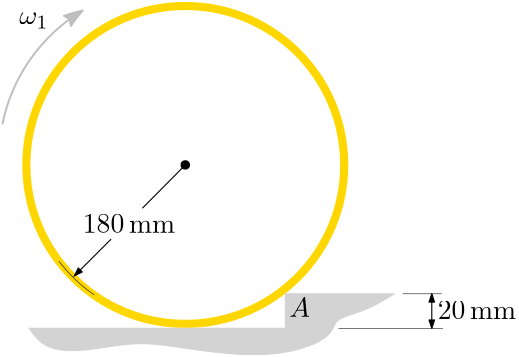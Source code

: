 <?xml version="1.0"?>
<!DOCTYPE ipe SYSTEM "ipe.dtd">
<ipe version="70212" creator="Ipe 7.2.12">
<info created="D:20200723143934" modified="D:20200723144713"/>
<bitmap id="1" width="1920" height="1080" BitsPerComponent="8" ColorSpace="DeviceRGB" Filter="FlateDecode" length="367209" encoding="base64">
eNrsnQdAFNfahpNYADU3+VNvkpvebq4mNzcBRekgYEERRESkKr0oYgGxoWLvXVGpAlLs3QR7
b9gLimCLPWKlw39mB5aZ2Znd2UaR98vjZpmdcubMzJZnv/3OG28oEe+++76ZRffgwdEjomYB
ADTIkOFTu9m5fPavr+VcgHp6bb77/lcTc4fOtq4AAA1i0dn5P+0M33n3Q7wCAtAAX/5w9QFQ
jxcgAoFAIBAIRF1GJ2NrvEkDQNv0cvRs0aKl7AX49bftIAkB0Da//GrSrFlzvAIC0HBe/nD1
AVCPFyACgUAgEAhEnQV5N+LU1xdvzACoG3z8I959933pBfhWs2a//m4OMQhA3dDR2E5Prw1e
AQGo95c/XH0A1OMFiEAgEAgEAlHHYW3riLdkANQlXgOHSi/AH3/ShxIEoC7p0LErXgEBqPeX
P1x9ANTjBaiR+OjjTz//4tt2P+sbmdgQyH2Cjq4ePl8jEAgEAoHgBHmTgDdjANQ9Ria25AL8
v/c+ggwEoO755ruf8QoIQD2+/OHqA6AeL0A147sf2nW1cxkUHiO0Fc+B4b8bmLzzznv4rI1A
IBAIBIJESx3doEHj8E4MgHrhn598gdEGAagv/u/9j/EKCEC98Nm/vsLVB0B98dFHn6r84bHd
z/r+QaPEb6urnQssNAKBQCAQiF/+2wHvwQCoL2y7usABAlBfGJna4VkIgHrB1T0EnQBAfdG1
e18VPjZ+9PGnngPDVdjcoPAYIxMbfO5GIBAIBKIpR2cbB7wHA6C+6NXbFw4QgPrCysYFz0IA
1AshYePRCQA0oirQ3//QTk61DTE49PZCXWgEAoFAIJpsuLoH4z0YAPDPADRN8CwEAACgCaLU
B0Z9A1ONbNRzYDgUNAKBQCAQTTOGDJ+KN2AA1BfWXfpDAAJQj4SETcQTEQB1z4bNu2bNT0A/
AFBffPzxZyI/Lbb7xUCD24WCRiAQCASiaQbefQFQj8D+AVC/BIVG44kIgLrn4OFTi5amoh8A
qC8+/+JbMR8VP/r4UzXLbvBUn7ZzwWdwBAKBQCDgn5Vg5ExVHgIAaMQ/26j0EABAI/4Zr4AA
1Kt/joiaodR0AICy/llHV88/aJQ2tt7uFwN8DEcgEAgEAv5ZIcNrPlwPHTE1JGy0b+BQ38Bw
CUPJn+ERUzizAQA06J+tbPrRd2y79u/l5OXs6tO3PwW54+DkbdOtP2c2AIAG/TNeAQGoZ/9c
c3FFRk2fPXFM8owhGbNDUmaEzZsYFTVKWlYOFyAA6vpnIxNbLW19UHgMqnAgEAgEorFHlaJo
IO0sLCz89ddfhR4lDz158iQhIaEB+mf6M/XQyOmBoZFePgH+wUMCQsP9Q4aQOz4Bgwb6h3gO
DAgIjSQz4AM4ABr3z9VWuYtr777eHgP8ZS9AMtGx7wAyAxQ0ABr3z3gFBKCe/TN9WY2ckTYz
9Fpir5cZZlXrzao2mlVtMHuVYVaQ3HPtnKCoUdPxSwQA1PTPOrp64itvjJ2wMC19y+JlaeIb
YGRiC3GBQCAQiMbun1V+tC4jISHhyZMnvAq6zuSzCv6Z/jQdPmKKbxD1cXuAX/BA/0EBoREh
Q8YSBviGevkEewwI8AsaTGYgs+EDOAAa9M+0T7bp2t/Vw4++APu5+/R2GdDT0YvQ39PPyyfI
Y4A/uQBdPf3IbFDQAGjQP+MVEICGkP8cPXpSzvK+VRso51ySaVKcaVqDxEVvMr8U7zQ5ejwu
QADU8c/6Bqbi17Zuw5/FxcX37j1UKgUa4gKBQCAQr3Hmc8Pxz0IKui7ls7L+mX4bPzxyuo//
YPL52ssnMDRsjPS9fXjEFG/fYM+BQeTTN8EncJBPQNjwCGVzwHJukbcvt3Pq583YhrwnxcVP
Lv+hoRVK9qX47uGoWWsv3720QYll115+WlyYt5Y18Y9LhcW3jjTg3gNa9s/V8rmLq6ubD7kA
3bz87B09pY/aduvv7u3vOTDQY4C/u7cfuQBd3X1txBbiSDjyqCh3o9BE6s6jowmcpRYefVz0
6NRCW9cNuUXMkJ2TPcP1DaL2l9ooY6XUhqof2niduTp2s+mleDcheUi6HvZKinJ3Vs+2+NQj
2cWpiUXcjXLWwGmnvEaqCOlGmb7dmStduaSR1TNQW+fvZ+lRE71dxiZUZ25y9vE/s/dv3vJn
ZtbmpFVrlq+IHcacwTsqICC8F32/xwD6q5OG5p+1+Aq48eqTor8OCk2k7hRe2MhZKvvCk6In
l7LpO8y4eYhnztp4cnW9qP09dZO50lunarXhLeYD7GZTTWXNzHlI0mDZlTDafOgvnhaSiayg
eoOzhuqd41+/TN+qAtWN3L5lHJr1lwqLmPf5+1l61ERvl9p3tdufcuT42cvHT5w9ePjU7j1H
t+/cvykriznD1AUps2Yupu9HjZvfwP3z2NFTLsY5Vm2xKMo0Lcowo7RzlrkE6n5RphmZXrXZ
vCCpx8RxMUp2tZzrSONQl5j2t8J3XfNeoSLhfbISAXVRsLbLfobhvV40cvIrbBXPsyv8c3V4
DgwXv7ZtO/YVS0KpNnz/QzsYDAQCgUC8rpnPDco/yyroOpbPyvrnYZHUh+iA0Aj/kCFePkGD
h06kP1kPo36JPHKA5HfH9EdvArnvFxRGZpYuKIojd4sLnz6ROFvRjvepUmp3hNJSV1WO3KXW
LHHaMjJZS/4Z1BH5BbcI4yYsZE4kf9LTteqfHZ29yQXo5uXftYdb9cQurg5OXv09fSUXoD+N
u7c/uQAd+3prwj/zSstaKc32opSu5PzJXJZaVdHjI4vltoepUqvVa7VNlahsxuLcOauttawD
rxbCTD9c2yrJUrSCFvTPwtqctSoxjdSOf+bubIPzz+lzaqcET06cvzBu7BBV/HN/90GPHv29
ZWs2Z7pfYCSZnp65SUv+WYuvgPL9M6+0rDWfbC8q0bycP2XssSKlIxFxDDOWfeEWbYckyohh
irj2ht4cn8+hhTDTD9fuEbPNQv5ZWJuzViWmkdrxz1yp1eD884mM2ikpyRt3r1m3aYFK/jk+
aR15U5OWvoUznUwh08mjWvTPkq9ydi3yqtpi8YoyzyYlhCzz4vROxav1qfuZZiVZZsVZlIWu
2mJ+dJmryLEIJecn90xW7kg1Dv+sNir45+qnhSIZ/yzmiUjj/pnvQm5U7N579Enh0znzkzjT
Dx89TaZPnh6rKf/8zjvvKdUw1fyzpbU9DAYCgUAg4J/rXkHXvXx+Q/n6G0Mjpnr5BPoEDgoJ
GyP5WE29sQ8NG+sXNFhivagP3QwCycxkEfHrP3y7+NYRpURrA/bPagD/3MC5dDmPvMdmKmha
PpOJ5CHt1d+w6dafXGUDA0J7Vmc+U2K5p4NHzQXoL7366IuR3EqHI1THP0sMKlsaM6ZwvChl
OGvSiSkTK00tFqtAhYUnr1ZltU3S5tzrsuunGvnosYB/Zhhm9f2z4kbCP0sYsWDajFmByvvn
Xr19Hj/+m1xrTAVNy2cyMS4+XXv1N7T1CqjAP/P4TMYUrk5h+Fh+20mpNjkJkAJOVWhBVtsk
bb55S3ajp24WFT55IuCfmbmRavtnxY2Ef5awNG1nalKKCv55Sexq2jIxFTQtn0mQR7XlnyXy
efbEsc8zLErXUEnOxZkmVM5zeoeSzY4le8OK11gWZxgVp+kXZ3QqzjItzTJ9lWEeOyVCxU4W
vhDgnw8qv5vc/Gcx64F/Fta8HAV9+OhpKtWl8CknL0Id/9zuF4M68M/+QaNgMBAIBALBMbdi
Av5ZTQVd9/JZBf8cEjaaKnrpP4h87h4+cgb96dsvaLhfUJi3b6C3b5D0Azilwgb4D/QPCR48
SpmCFXS1CrZ9pVKImZK5xjkfuVtcGzUp04yJNbaWMrdPLv9x+Hb19OoKG3RmcnXQ66fqV9Q6
XuYM1UUtqFVxt1hjztmrYrWEXdODrsvBsxKx/pla893Dtc2TrqR6T5VtFb25w+S2drq0kbU9
X92q2jWIT1N/3SDv8AsKbksVtFQ+k4lKvflX1uP1cvIiF2A/d18rGyqr2crGhUx0chnIuACr
FbS7t7+Htx+5AB2cvDTgn2VKcDA1prB/3pnLL13lKU05gpRPwHIsN91mmfXTApkpinn8s6Sp
avtnEY3Ukn9m3Kf9c23ZkNqjUN29teVBWPvFqJQinc7uTEYpEmlj6HVuoDLbhdK8+fyzbWTE
lCURIarU3/ALjGQqaKl83rzlT63Wf9bWK6Ai/yyjwpgaU9g/CxkeuWJN2E5TDplvKYZGo7co
Y41o9cQUxTz+mRa26vpnEY3Ukn9m7HX17tTWc5D2RvWBqy0PwupqRqUU6f5yOpNRI6KmMfQ6
T0mWFTisfP55xPy1yenr5qpUf0Nqm2kFzflTa/nPlH/esWBg1WZziXw2LckyLVrdvuSPAeV3
j1a8uFd6fErRav3SY5NLtrsWpXcsyjSv2mB2ItZFTPIz75cCgtcC4yhIF+QedNYZy3dk5ZyT
PEeZXbBC2ippajE59IeEv7GqvYI434Awi2AIm16BrQg3VUT9DWX9s2RDPAV22E8sAs2u6THm
FPpikXPZChxB+lrj/saEfTLIPnvsPXPx6LEzBw6ezN69K05of8cviZ64KGrsPMW5OkdymApa
Kp9lk6LV8c9GJrZ14J8JMC0IBAKBQP5zXcavv/5KO3ze4QgblH/2DRwaEDo0IISVTzJoSHRA
aGRg6EifgDAvn6Ca3yBTyWAD/QeRRZRI+qU1L0c4C/ln2fxnWsxyl6qWxgx5K12Ek1TM8M8S
u1trsC9XN+xWjbOl1G5NpWXqvlQXH8mjV374tmxLOKuV7DKfxRXhn6VblOwdQ48/YbZQXKsk
zahZsFovP62Zv3Yl9GzSvRZqfFNT0Ddu3rlx444K8lkF/+zs6hMQGt7b2Zs50c7eo3ffAY59
vF3cfDwHBrl7+0vw86D0VyhZRBP+maOFWTqa5UWZib7C2lZI0sp9iLeRHANcPQ8zB7tWicvx
z9KEYXX9s5hG1o1/5hSjrj4okvontSZc8iejtglzevXinBLTUpVdO32hPPMsxz+7DopeMmZY
uGr1n6UKet/+oyrLZ2X9s7ZeARX6Z441YglkthflGBvhLFwBWST8kLAvkjHenJVU/ynHP9eK
PjX9s5hG1o1/ZkhCyZ+1pVQ46rhmNtYhZnUIS8HJfiWRLc88y/HPUelx6ZsWz1Sx/rPUOR88
fEoF+axy/ecLcb0rN5gXUXU2zKnKzxkmFQ/OlJ1fUXHvCLktXt+lPDe9eGNPOgW6bI3pw1Qb
1RNiBU68g7d4vhhiH3TK6/L+DIHhtAX8s/BRrl3hpVMyxXbo00AZ/8yu1cM4S3ksLu9WBJoq
3j8rUt/S9bObSvUh6wsa/kt7/aW/atrD7GrBJ0z5R5B9OTO/cSvk2wqD1OOnL13bu676z8Vr
DmzbsXO57M7GLJ80PXZctOifi9Yo6DNnL6smnxX6Z0tre/mLz56fuHjZaimHj5ymnwqYEwmT
pykoCaKjqweJgUAgEAj45zqTz3TmM+9whA3PPw/xDwkPDhs9LHL6sIjp5Hb4yNraemHDJvoE
hA70J4QQvH2CyH2yiPKlMNh5vGL9M7dCxeHb9EqYhpZnQ7z+uWZZ+aWqJWKWap58DVu7Faa1
llNVQ4R/Zlt3hotmZHeLbRV7c7KdX70eGeHMThdvkgr65s2/6PfbN27eUVY+q+Cf+/YnF9YQ
e0dPa8mf1uxHu/d0Z16Abp6+5L5L/4Ea8c9yxDJreEGO1FUyk1mevxXMpubxz+yZa+4L+mdG
zWpR4w+yZ+CuSmEjVffPvCHgn5nNqP2+gCmcWUtxd1y6I7WrFUp0l1mnEv55/MhRKo8/6BcY
WVhY/YsU1eSz8v5ZO6+Aiv0zSyixTQ57eEGG4ZEZ8EuMfxbKH5YngXkyrpkz19wX9M+UAmJY
XIXjD7Jn4K5KYSPV8M98IeSfmQdUKqZYIou1FKflzJ5kuGu+RHeZdSrhn7fELlB9/EGpglZB
Pqvmn0dGTbuRZFe5XmKeVxsWJf9Uun94xdP80h0elc//Kt0VWLp/RNnphUWr29NjEZZIhiMU
USBC6XNe9lLiHHTBkjK11zWvrpR3lDkzc9OzNyqX/yyT3c3/tCC8FTmVf8SMPzhLcVH66pOf
qYJ5RLeYS5tTlUjYPwscQVbzatcgWEeIweYTBRePMJuXlrpl3+qV3BbGzEqYPHWRUpcDraCp
fJFnz1SQzwr9s0v/IDFbFxNj5b49VjgMIgKBQCAQ8M+alc/0n3WvoJV9r+ITEO4TMMjLJ9Bz
oASfoAF+oX5BwwYNiaZHYgoeMtYvaKhvYHjwoKjgwaP8goaQRUStnO1LWUZUrH9m1rVg1s3g
VKVg/inkn4XNKrPoh6SFfK54lkyxDnpt3PoYQqJbVP2NKNms79r1K9MqHv/MLkLC8M+sdTb1
ktTjJiykM5/r0D/7kAvQ3dvPzcvPneDtT+64uPna2XvQ4wz27O3l4ubTz83X0cnbvrenX1AY
WUQz/pnjMBnZxbVaUuJpaxcRrkIs3z8LPCS3LjTXPzM2IX2U4595FK76+c9iGsm/a/xyW536
G3zLypQ3qekxdocwukW62uqxHVkhWZWImtKaz3+m/fPfT6inM9IQ2eEIteGftfUKKMI/Cw44
yPyTKXIVVSEW9s9yagKIzH9mOT3poxz/XMSb/ahm/rOYRsr/nb7ghpSvv8GzrEz955oeq869
lDXbtatllkpgft0goqa0FvKf68s/30zuUbXBrGh1x9K9g8uupFcUXq94ml9+JaOyrKjszOKK
lw/JxKJVvxRLsqNF+2fl8p85X0bU+mfOqJeSPwWPLP92hY5yzXpqNyF4LonzzzynDd81Imcr
gk1V1j/LTQVn1Y3nvcblXNrM5xlR/lnoCApfztzgnjBb9l4sOL17PbNVcev2rU1JZjd1yZQ5
CZMmL1DOPx89XeOfn8M/IxAIBAIB/6yUfK4XBa1C/Y2B/oM8JTVmyWdwycfwgAF+IV4+QYOH
TpDORqeEBYZEBoYO8w0QVX9jbU3x4eJimZLFyvhnPh2qmn/mGdZQUk6ZUWha6p9ZKc21dTZk
tsIjbPkTrWtTmtXwz2JbBf+sonymaz7fuHmHzoJmDkeovfobA/1DPbxlL8BAO3t36WxWNtS4
hL2dBwSGDnXupyn/LNWM3OksL8oyn3LqPwsOxienTrKc0so10zljJpKWMKbIqb9hqyn/LKaR
dVX/WWn/zLuPLP/Muwuq+ueYsTNUrP/MrPm8d98R2eEItVd/QyuvgGL8s1QE8U1n/YiePRrg
QeVGEJMjM+WUVq6ZzjFgt04xp8ipvzFCU/5ZTCPrrP6zsv6Zdx/Z/plPk6rqn2M3papa/7m+
6m9ERM24ENencq1h8f4RFc8KSnPmVxY/KTu/ovzekYonuaUnZ1W+eli6d0jJnz7U0ISZVP2N
B4rrb8ir/8wzXfJthazMFG0v5UtXBYXKaaHKnxGtvH+WTajm9c8CW1Guprpc/yzwjViNfxbY
F/mHT6LHa7YoNv9Z6AjyJ4qLGU6U8s+HN80S459jYpSWz4VU/Y1LssMR1mH9jTQpUiPNnEhA
/Q0EAoFANE3/3EDGSZQjn+teQSv7XiV48KiB/iH04EqSEpcBngPJJ/FAn4DBvsHDyAz0qEzD
R84cFjl9oN8g/+AhIWGjlSy+MUumwDLbBrN0NLf+Bl/RDBX8M++qZGpN0zKWY4M5taxVqr8h
o9zZWxfhn5Vqlar+md/SNyn5TNd85gxHqD3/7ODkRS5AcvVRwwsOqIbc9wkY1Md1IG2eJfK5
n7Wtaz93H3IB9tLM+IOMEhwbuTKW7UW5paFlZbICXckqMixjevnlsHR+7piJuUcZra0T/yyi
kXXvn2u7Rabza74LEGwhq/4G71cDqvln/+jYaVOmeNqqOP4gs+YzZzhC7flnbb0CivLP1T7k
oKAM4a90KqtHhEcYVJxCLLugoPGW3L/AaG2d+GcRjawH/yy13zJHRLprQt3Orr/B12mq+efk
+KydySvjRzSe8QcjoqivdbYv8Ktap196Ib7i+V9U/vP9nOJM44rHF8ouxJfsDasseVl2Makk
2794tRLjD/J3vkBBY9nqN/L9s/AFJVh/Q8HRrLnKuKe6cO13RtvUrr+h+ITUbP5zdT159pCL
QoOxCj5pqOOfZY5gbWsVPJdqrf4GZ8BBznCEGH8QgUAgEIgGkv/ccKKwsJBXPtexglb2TcLQ
iKk1Pz2uHmKJ3PH0CfQLDvMJqK5yST6Ak9uQsDE+gdTvlMkiitfMJ0s5WpU5xF6xUM4zuzDy
2st3peMPyvHPjIcYa+MMU3iZU8dDUuuDZwTAmpH+GHtEp3bzDWuoqEoG2wkzNiHCPyvTKiX8
czF7fEPZFOumweUreZwBB6UKmjykPf9s062/RHlJBzirvQBd3HyYyc89HckjoWQ2sojG/LO0
BDFbQnK9KKv4sKSyBGcoQEUmlh7Pjp1izRgjj2lWJRU/OPabXQCEnZtdB/5ZcSPravxBnsEE
uWMFMpUydZ85kGIu7/iDrO4VcNqK/fPI2anzFy4YJJ1BGf/cq7eP7ICDUgUdF5+uPf+srVdA
cf5Z+oN3tqjhWiNWFVNWrqbcUqvcHEu24blFaxlWSmHNthhzstvMWU/d+GfFjayr8Qf5hpzj
jBXI/bKA0exTN/nHH2TWV/mL32kr9s9r07fsXpOWLp1BKf+8JHa1rG2WKmjyqFb888iZ5HZy
9Pj8ZPuKtSbFG+xKc+aXnY8v2exUnGlSenJW0ZZ+JVv7lF1ILM0OKF7doTjTtDTL9FWGeeyU
CFGN4VwXMhcOr+ZlDkUnaC+FjqzcohMyR1m6FLtmOPtc4lz4jDHyikSNPyiYgS+wFf6mivLP
zJlZ4wkKJ/+zLiL2aIACaerMa5N/OEhR/pldgJpOQWf2LdNmixp/cMvmebI7O3Xl5OmxY8eK
1bycAQelClqpFAj5/rndLwZ14J/9g0fBYCAQCASikfpn+dGgWitHPktnmDt3boPyz8Miqff/
AaERfkFhdAKYl0+Ql29I6JDxg8Kjw4ZNGi75gEAYPHQiecg/ZAiZWbqgvK/y+U0mwwZLtG1N
UQ5W2m1N4Q6WI2UUf5bvn6X1nOkVytrs6mAM6ldcvTlWiQxmUeXqlkiKddDL5sgYXVYFaXnd
wt0X8f5ZiVYplf98WNrDchv/elNQcJspn5kKmqAl/0yLZce+3uQCdPem0p69fAJdPf3s7D3t
enl0tXPvbNuPnrNrDzc3L39yATo6e0sXVOif2ZV/d/JLaYnYlJXSbC8qWRu7JAX/AIVyYA/5
J+O3pcFR2Zw278xlemCx/lmmBrLMRG57ZFclr5F1lf9c24baTqBd8QaJhZY5HKzTgGe1nP1i
Om0R/vnP7P2bt/yZmbU5adWaxZNHs2ZQxj/3dx/0+PHfsgMO0go6PXOTlvyz9l4BWfWHpYaZ
T0rz2WNZL8oRsIIDFCrKCOVWuOUp3cyxRpw2k5UwNifWP/PXQC6S0x7+HG/FJZ21m/98UFr4
l1uz95T0iPCYc+FhDUdwigkzdJwI/3z5+ImzBw+f2r3n6Pade5IXsmZQyj/HJ63jTXWmFTR5
VEv5z+PHxuQl2VdtMivKNCvOMCpO0y9O/V9xRseSLLPitN9LMjpJJv5WnN6hOIuap2qL+dFl
rnTWtPLnvLwvLKRnF30oFflngSMrXL9C6Cjz10uXTpQdsVR6+vGNPyi68rm4rSh6bpHxzyIW
ZJ78MhZdegUJPZnUbuLWKZkq8bL11cUewZuHZDOoFfXhqiPHzlw8euzMgYMns//YvkCol2KW
Rk9cFDV2nvwTdffeo4V8qc6Hj+SQ6ZOnx2rKP7/zznt14J8tre1hMBAIBAKBaCKh1JsE+sP1
8IjpPgFhPoGDPAcGevsGD/QfxJknNGyMl0+gX9BgH//BwyOnSxd87Tl8+zUvRiGcrQ1URAX/
bGPr6uruSy5Ad29/b9+gfh7c8s72jp5uXn7kAnR187Hp4irOPwPQRBHvn/EKCIAGUco/R0bN
OBbbr2qT+asMs6IM06JM86IsC0Jxlllxpik12iC5Q2FBPZRpWrXZvCCpx8RxMU2oS+X+TOD1
Rc5oqlpC/WLyDQWFA/95DRyqbf/8/Q/t8GEcgUAgEAj4ZzkfwMNHTPENGkI+X1OlAHwC/YNH
hIaNJR+6A0JGkA/jA/yC/YOHkBnIbE3qozedWvwaj8cH/1y//rlWQXft7+rpJ7kA/d29/Zz6
DrB38LR39Ozd17ufuw99Abp6+NFJpA1ZPrPyoot4Knu8hsikUvNlR+/k6ZiNjWMHF9ZkVj95
Unj37v3r129cOLl9/Gvhn1+7V0BmTiZPXvFrCSvrUihlUSYdvajx6CY6NffVq1dPCp8+ePDo
1u27eaf2vgb+OWNWSNVWi6pN5lXrzao2mFF3tlhUbab+LM0yLSZkVkPNsMn8UrzT5OjxTekt
KKtGRNOBVW6ozi6x18XzK/TP+gam4te2bsOf1I8t7z0Qv8jg8Bh8EkcgEAgEAv5Z4QfwoZHT
A0IjPQcG+ASEBoSE+4cMkfzWOJx87vbyCQgMjRzaJPO+1l5+yjcAIvwz0Ix/rvXJXVwd+w7w
GOAvewGSib37endG5jMAmvbPeAUEoF7887VE+3Mr+2ye55c1O2TNnOAt8/32L/E4H9f7zqqu
LzMsKOe8kRpt8FWGWUFyz7VzgqJGTZdWjX6dE56b0pdH/AWF6kIFs7+qE1nC6LXwzzq6eoPD
xf6IYOyEhanpWxYvSxPfACMTW3wSRyAQCAQC/lnMB3AqDSxiSkjYKN/Aob6B4RKGhoSNHjpi
Kme2JkF1VefXvAQHqHf/zLTKNt36Ozh5Obv69O1PQe70cvKyramdC/kMgMb9M14BAah7/zxz
wji+6TPGjp4ya+KY+GlD02eFpMwImzcxKmqUdMRPXIAAqOWfSRiZ2Gpp64PDY3R09fBJHIFA
IBAI+GdRyPlwjc/dAGjNP1djo9JDAAD1/DNeAQGoY/9MExE1o5pRM+ToZSXGHAQA/llR+AeP
0sbW2/1igI/hCAQCgUDAPwMAGoF/BgDUo38GANStfwYA1L1//ujjT8VX4RBJNzsXfAZHIBAI
BAL+GQAA/wxAEyEgZCyeiACoH/+8BP4ZgHrjq69/FPlpsd0vBhrcrtfAoai8gUAgEAhEU4uP
Pv4U774AqC9Cw2Jg/wCoX7x8IvBcBEC9+Of5i1ahHwCoL343MBH/mVFTChryGYFAIBCIphk/
a/TrbACAUgz0j4L9A6B+cXYNxXMRAHXPjNlxo6Pnox8AqC+6KlkE4/sf2qlZiMPByRvyGYFA
IBCIphlWNr3w7guA+qKf22DYPwDqlx69BuK5CAAAQFPDc2C4sp8cP/r4U5f+QSpsa3B4jJGJ
LT56IxAIBALRNENXr1XokIl49wVAvTB0xDTb7u6wfwDUO8GDJ+AZCQAAQFPjk0+/UOEjZLtf
DPyDR4nfSjc7l3feeQ8fvREIBAKBaLLRvacr3ncBUF/06RcC7wdAQ6B7Ty88IwEAAGhq+ARE
qvxB8vsf2nWzc5Ejol36B+kbmMI8IxAIBALRxOPLr77Hmy4A6ovAkHGQfgA0HPp7huN5CQAA
QFPDxKyrmh8qP/r408+/+LbdLwZGJrYEcp+AOs8IBAKBQCBI/N//fRAYMgbvuACoFwYNndzV
zhPGD4AGhX/wODw7AQAAaGp88+2/8ekYgUAgEAiExkPfwHTI8Kl4rwVAveDlM8K6S3+4PgAa
IC5ug4ZGTsfTFAAAgCaFTZfeLVq0xMdkBAKBQCAQGol33nnP1T0Eb7EAqBcGD5ts7+gLxQdA
Q6ZbD++gQePxfAUAAKBJ4RcY9dm/vsLnZQQCgUAgECoHfAIAAAAAAAAAAAAAAAAAAAAAAAAA
AAAAAAAAAAAAAAAAAAAAAAAAAAAAAAAAAAAAAAAAAAAAAAAAAAAAAAAAAAAAAAAAAADAa4aZ
ZW8jE7sOHW3bG1obdLDSb28JAAAAAAAAAACAJo5BB6v2htYdOtoamdiZWfaGPwEAAKAUltZ9
Oxl3h3AGAAAAAAAAAACAGB3dybi7pbUzjAoAAAD5WFg7k5cMvHQCAAAAAAAAAABAWTqZ2MFC
AwAAkCOfDTpY4+USAAAAAAAAAADQMAYWTSYX2toCChoAAICsfLZyNujQGW8JtMHvTeZtBgAA
AAAAAAAAYNChs4UVFDQAPFjZ9GMMu9bLzMLOvHMPJze/hXGphU+f512/cfjIyWXLU0IGj5HO
Zt2lP/oNvAaYWznpt0e1Z3zNDQAAAAAAAAAAaAQr9RW0dZf+tt3cbbq62VC3kjs12NJ0o25r
JrpTM3eTPNrNvZEqO+subqTlykJ2Wa2N2vSztXaxsXaxVQZ6fmuGTQUi5TO5tbSwM/zt1/+1
/c7g15+M2v9mbGJq3q132rrNVTXx6lXRqZzzUaOnQUGD1+Xkd2lviLIb8M8AAAAAAAAAAIDG
aG9obQU5CYAUyeXQrVvfgH7dR3kaRTj/Gtjth8H27SYOMJ4Z0mPoAIceDq4ncs5XVFQWFRVL
RfTBQycG+AyDggaN/ZuXDp264GUR/hkAAAAAAAAAANAshp26qqagadUWNiw6MSlrycrUxOSs
2Pg18xZlzZ6dtGBBXHxiUmLC0oS4hYlJsQmJcQnLV8WtyIiPz0pMzEpIzIiLT0pMygwfNqbR
KTsP7/Dxk+ZHT5w3PmY+kwkxC8bXILnPepTMP2nKogG+w1U2ooPNrFZ1apdm+J+0jm3TDNtS
dzq0Xd3+JwqD/6Tpt0szYKNfzSqDn4ONO9MZ1CoWg+3sbG7VR4qVdV9L9hQyg6V1XzKdM7GR
Wjg7u35DvB2mhXSbF2oRG24dP9RmzYSem6b22TbTa9eiwaMD3cfEzCwrJ1FWVib5V15eVVX1
6NHf4cMmQEGDxouJeS+8IGqEqdPmEuCfAQAAAAAAAAC8Zjj39VZ5WRPzXirICptuVEGJVRlr
qqqqKiRZoPeeVB07eX/fnnN51/Kqqp6RCVVVN6uq/q6qelXFDUrZrU5fTdZg282tUcgZ2iuO
HT87KXXtpas3L1wpuJR782LuDfr24hUJjDu1j165ceFywbad+6fOWEKX71Cun61dyG1Gh5+e
//Tmik/e3PDpm+s+Ibyx5p9vrvmY3L6x9pNm6z9pkfVRs8wP38r68K1MCRmS+0s+eOvhl81T
fmsrXY/y8rmvsVkvJrReNjF3MDV3MDa1J7emFo4WVpSR5sxJltX4UfAPHDltxhJ7Rx9tld3o
6hI4wD3Kv8dEf8tFgy1jh1gmjbTNmui4fprLlhmef8wL3rZweEhAwNFTZ8kJXFpaWl5eXllZ
WVJSSv588fLV0OETm6a6dHUP9fWPqJdNO/Tx69FrQF1usb/HoPBhE2jIfdkZtHF+MrtaS5U3
DDpYqfbSMzFmxpy5i8mtOi9D8M8AAAAAAAAAAIAc/APC5s1fHBsbR5g2fU7dfwa3tnXIzt5l
bNpVtcUNOnS2slFaTlp3pXzs8oSUstLynCsXlyeuGTV6rmvfIB/P4PUZaX/fO1NSkldSeqW0
9FJJ6Y3S4qclz4tKXhSXFpeVlL56+uJmaWlpfEIS5UW79m8k/pm6HT1u1vlLBQcO5xw8cvrQ
0TOHj545duLchq27E1ZvSM7cnJSxmdzGp21Yuzn72MnzZAaaA4dO5ebdiZmyiFqVkvtLe+M0
w/8s/Pitd9794N23323z9rut27xD0ZrwD0Kr1v/Qa/W2nl4bPb3WugTdVjq6rVrp6JH7s99r
lva76v6Ztsom5g4S4exo0bnPnLmxc+ctt7P3IA+ZWjiS2379g1bEpc6avcxUMhsNbao1ewgW
L0miv724dq1As4qPls9O/YL7+YQO8vccMbDrKE+jiZ76s/wMlg8xSx/TY/3Evlumue6Y5X1g
eeSimGFHjp+urKwsLS0rr6iOsrIy6iuY+w/dPMM07hsHD4nWknXUCL7+EXfu3n/6/EW9bH32
vBXTZi5x6ONXB9saOnzi6TMXON+lkbOR+b3Djp17tfc1xKSpC0k/k1uNr9nIpIeyLxyRI8ef
PXv+ATvIlIjIaPhn+GfAz6ycZ1VV+Zs0vuaFJ6j1bkcPA82xPV/uuboxX9VTTltXAaiHM+TZ
iYXaXafkbKnS/IYAAACAxkdP+36ZmWuzs3cRsrLWbt68lb4fGxunsg1WgZFR0WSj5FblNRiZ
9FA6/1kyoN7ypFWlVUXxKQkODn0tTWw6/WoY4OZ54eieyuKC8vKC8rJL5c9OlBaerSh9VFn2
orzoRWV5WWlJ4Z2/TldVPU9MSpaup7HkP48ZN+vcxbxDR88cPX7u4NHTazdnZ238Y2XquoUr
V89fnro4Pn3+itQFK9JWpKwj09ds+vPAkZyjJ84dPJJz5drtSVMXqVCfQeqfk//5xjtvv/vz
22//2Prt71sR2nyn1+Y/bd52tjDv17lz23fe/UZH73tdve909L5tqftVS50fWujo6ejFf/BW
2u/t1PfPpuYOZpZO23fsPnP24qbNf9y4cXv6zMWmFr0TEjNu3bpDpuTlFaStXk+nRtP+Wf3R
LTmcOXNRKv00rvi6dHfff/DYqMlzBni6uztaOFu3czT53MfmqwkuPy7x7zBnoP5Y9/aT/WyT
Jvomzxx59uyFysrKMso/l1dWVJLbioqK0lIqC/r06Qu23dw1KJ9ptUtuG6aClsrn9Rt31ksD
wodPrBsFvWPnXvrcu3fv4Zp125KS15Bbcp+euH3HXuk8WvLPtHym0biCNujQWfzrhZmF3foN
m2nhfO7chdjlCXPmLia35D49kTxK5lHtxSjlJLWGk6nafdGcmJ3/4EFOSsPxz5tucL7XkC9n
KPPzLGem4Md/BeKokYgIzfpeqoXcqHth20D8M7tb+A5c7Qqpk63qxkahjVLnIc8JzNuYmSee
q9P/3MWrnp+YxW6MvCuIPgGYi/D0SfXu8O0Rs5ckLeHrE9l+oLbIbRtjpTWbU7tzFEO1jW/3
mdNZ52fj8c883c5/AtQeRHoRRv/LPLvKPT3UOq94ZpZ7bte0SqVOIwsKXAv8G2pY/hlfVQAA
AAAM+ZydvWvz5q1hQyKlttna1mH+/CVkelJyap0p6KwsyoFnZq5VeQ0GHTor7Z8ldSQWLl95
/+XNGXMmWRl3NPnvL6btfhru5XJuz8bcU5uP7o27cHL1pWOpx/9cce/8nvJHeRWv7pc9u3vj
4qHtW+PvPz67ZNlSFepRyGau0iicRzP+OXr2+Uv5h49Rac/7D5+KTcpakpBBWJW15Vr+zecv
XhbcvJOxYceShEwycVli5r6DJ4+dPH/gyOncvDuTpy6W5I0rt7+2Em+8usNPSf98s02bd39q
/fZ3rd7+Vq/N963afKrXpo+5+dJpk9cmxfs6Or2n24pM/JqSz7pfttD5roVOy5a6cR+8laav
rn+WFNno3aOX5+Ur17r3dCed6R8YcfrMhatXrx84eMylfyCZ080jNOf0eStrZ1NzR5OaSh2N
yD/HTJ5PVjtx+oKR42M8XGzdu7X16PKdu+UXw3p9uyTYYFzfHwb3+G6Cv+X84X3iZo65ei2P
8s9lZTXpzxXkT3JL14KOmbxAU60KC4+WKkdyH/K5vhQ0LZZfvHgpe+KNjZ5FW+i79x5o6eRk
yuereTc0rqDNrZyUer3YsGHLgwcP8vMLIkeOl02KJtNpBa3Si1HmyQf5168/eHAys8n4Z1oF
sFzWzBPP5X7ilnqhBuOfKanCqyjrGcrqVJsf2b6qtoJ12lENwz/L7RaZFUpMHU+bJftSvSzX
qknOapaskz3P6f4Xp7/47N/G/JplaZfI3H2e+Wucm0Av0X5P0BPSK6xZVq5/lrtH/CeAep0D
/yy7a9VJs8wu5fPPfCc/r3+WXDLPn/F0oHrnlcJzu3Yrz58p/RuH6raxu5p1WCXNU/k007p/
FrzQAAAAgKYHnfDc076f7ENhQyKzs3dNmz6nbqp/0NnX5NbDK1Dl9ZhbOangnxeviHtacn/t
2oSJQ/197cx6/fZ1cI+OidOGxM0ePHO8x+bMybu3zo+fHXI0Y+bL/ANVZTdf3MnZl7Vwweyh
F6/uXrR0UePLf46efe7iddo/HziSszJ13bKkrNikrLv3H758+epYzvnHfxdeuHxtcXx6bPKa
FavW7j906tjJ8wePnL5y7bY6/jmtfdvEj99s3eadH1u9/Y1em6/1Wv/Q+u139dqMDgsbaN9j
elTksjlzdXRbkYlfttT9vKXOly10vm9JQnfFh2+tNmgrXY+K/tnC0cyyt7OL/5/Z+61s+ppa
9La0dklMziwrK1+wKI7MZmbp1MPe81TOOXsHbzIzQSP+efrMpVUiQv1yHD0dfS5fvlZUVLRg
efzsRUt8+vfsYfKjm8U3HpafRTi0Wz286xTv34d2+2a4828rRzpvTFl8+85tst2ystIKdpSV
lVVWVpJVaTD/+a97D54+f0FuG1r+cwORz3WgoOnz8N69h0KnGZn+4sVL7X05IpXPtHOeO3+l
ZhW0UsU3IkeOp+WztNLUgIEhc+YuJrf0n2Q6raBl7bRiUnMeXN8zkdxqTQ43sPobKpVNqJW9
DcU/q26itAvVvTX9w99XEr+hUcvXCPyz4m5hr1BisWRWzuo6WavGmsLIlOaxcwr9klzNxdTg
svKtttmSlTwT0lk1jwp7QqYK06h/VrNzNOqfG2n9Df5d4HSsrH9+np//nD/TmHs4qFXlb2Je
OJYaOq/EKVyyFFmDEl/zsVLuOf554yZNOWT4ZwAAAKCOoK1v2JBI6ZTly+OZFTDIn+rUZBYP
vSHykZ+u+6HyeoxNe6pQf2NlckpVVcmV8/tO70heEekZYf/bVC/ztJiBa2MjM+LHnDuRfv5U
RtKcoF2xwwqvbq6suv7k5u5ty0cumhFy/9G5lZL6zyrnP9MpzRad+xgZWxqZ2JD7ltYuVjY0
/Wr+7Gdu6dixo4mpuZ10EXX8s6T+c/6ho6cPHz2z99DJFSnrF8enr163nbzB27hjz5ylyZt3
7k1du5VKfk7KWrFqzZ4DJw4fO7v/UE5u3p1JkvrPKuY/t/8p4aM3Wrd+5996bb7Ra034vlWb
j/Va97e0HhMavClz9cRhw9vo6H0v8c9ftND5gsp/1ph/NrPsTbC07nP8xOn+7iEurkFLY5OL
i0tiV6wqL6+YPnOxq1tIQFDEgYPHzCydNOifmQnP8kNN4xcRNbWkpHT2lBnBIWFjRoUN8ek+
yPn3YU4/D+75w2RXw83j+iwNNZs1wHBpiOWGqd57kiafWJNS/Pw5nfBcWVlJ30ruUKnQZFWa
rf8cFh6t1SHtGrt81raCptOb/QNHKizNoQ3/vHxlmqxtlhrpOfNXqL8JQ6Mu4l8p6CIboYMj
pFPmzF1MppBbjqM+e/a8ki9DM/68/uB69gxJFrTWS3A0BP+s0odrMfKwbv0zZZPqUOGqmJUt
r6/qrnJIQ/DPorqFtUI+EcqWe/xZncJ2Wpn+56+HIOZR1nbpDeUIfg3xLOdEvtg90qR/Vq9z
4J9F7xqPfz4xi+e7FZ4zquaSYfxwgHOMVDyv5J/bMs/54p/YWb+RkbuIOqXj4Z8BAACAOoIu
ssHUyxz/TAtqcqvxTTv39Xbu6+XhFRA5MppAtkIaI20SPZE8SuYhiF+toVFX5fxzN8qjxien
VlYW37p6sPDcpux5IWuiep9NGnnvwIrCvD+f3ztaXpZf+PDY7vSJ+5aGPD6xsvLVoUfnUrct
Ds1YObai8nFScoY6+c/0mIlGxtaGhh1NzXvy2mmpoO7QoaNFZ2dN5T+fPH3h6rWCsxdy49LW
L4pLz9y4s6KiYv223Vev36iqrLxx++7K1HVLEzNXrFp75tyVq3k3TuZcvHztllr1Nwx+SqT8
8z++b9X6B73W3+i2/k639be6rb59+53F06efPHzI3rDjRzp63+i2+rwlJZ+/bNHyu+aUf16p
dv0NE8o/O5mYO4wbP/Px4yfnL1zOz79ZXl6+d9+RrduyDx48Xl5ekV9w68qVvLv3HkycNFeS
LO1kbGqvfv3nOvPPaRkbyErGR0SEBQREBLuN8bGdOMBkosdvo5z+u8DXemeM+6Zx9mtH2m2K
dt47J/hYwpgDc8Y+vXu3sqqqgux8ZW39DelAhI0ipf91ks/aU9Bjo2eRA3rw0AmR8lmz/pn0
sFCqs1RBr9ug7lHo0NFG/KsPXfOZOZGT/8zU1MqNxhuz5/qD/D9jqPtUFejreyYyHqWmnMyk
EqSpqMmOphapiet7UhhVNXgqbFDLVq+/9lHGRKYGZxQAyTzJGGBRosc15Z95s+nkJHDKyl5x
/plVHJX7g3TZ6dWOpfoH7EzhxlO0Vp/rZKo3Xf2rc1a9Atk6utUzMx6VzaHlzeJTtCCPHxNU
JVwFxNooO4OXeSy4VSlqjmbNAdqYz9fn/PpRqBYru2Y1+0xgd+l2dvNY2Y+cvRbXLez9lW02
Zwp//nP1jqsukBVbUPkGjPlo9X2+zfE9VFf+Wb3OqYv6GwIXb82JVDM8HG85ZcZVwNhrmU5Q
sInqa0TYQ8pV6Pzf1kkXkSkvI9vntZcMjzlX57wS55MZJ57y54MK/pn/dYHvgCr2zzWvDiqs
k1OxHxYaAABAk2b58vjkVWnS+7GxcZs3b83MXEvujJ8whf6cruaYgEJJ17LQZTfILe+jIh14
h442KvjnhKTUyqqX+Wd3PD2ZenihT848j7LTKyqfH6gsy60qu15Z9VfJy0uX9izLnu9xM2to
1ekld7dEb50/cPfG+VVVrxKT0im/2k31/GeCkXHnjh3NqGznzn2NTbsYm9oYm9h2Mu7cwdDY
yMTG1MKeqg5hYd+e8s99NOGf55w5f+3a9ZvkzVBRcUnaum0L4lZnbtxZWlq2a//R8vLyMxdy
ye2mnXsXrExLztj88mUR9Ybqxu0LuTcmT1PHP7dN+vCtVq3/8Z1etXn+SrfVD2//Q0e31cJp
M3Zt3vxjq9aft9T9Wlfvq5a6X7Vo+WXzlt81b9Gipc6KD95M02+rjn82tejtHzgi7/qN7F0H
jhw9uWPnngMHj8XFr7bu0i8oZKS5ldPadVv/+HPfnr2H/szev3ffETKnj/8wM8vejSj/+ey5
S5WVlYmxscG+nqMHe070s5ntZzKpb9tRDm2nueqvHdFt29ieO6K67Yzuc2B2wMGlw04kzyt9
+aqcUXmjsiYoIV1Z+RrLZ+aQiLEr0hTi6x+hke069PELDI5SyLSZS2gF3aPXAI1sNyl5DTnB
ps9cyvuof+BIMgOH/h6DNCuf585fKb8uh5oKWvzggzGTZj548CB2eYJC/0zmIXOS+cW/wFFO
WOqcZbSwxEjnX2fWhZa4aGmatEQpP1DaP0v0MssqS5x29Wolm6h9lNbdimpTi/XPipMABXLz
FMtDhnPgptvVfIpnVy1gJrhWVzrljowm/fi/8EQ+t6wuxww/e/ac63OqeLdbbRh4myERI2wr
zvY2wgvyZmULqhLm3nGqodJajN4XjnKsNmYsQytZsEbH1fQAO0+YfdDlbE6fUwZc+HjV2ubq
xnDVcT5zr8V2y0Ieoc04FbkClq9acs1qFSRYKkhxlG90FVxE3CoiNV8QyH4FQDVAvn/WTv0N
9TpH+/6ZXMucmsmsk5D1RMEp+i2bIV+zZp6rQPh5iWxCYXauYLfznQAyi3CePWQcL/Mpjt/W
qnheKTxbZL/gE7eIEv6Z02yFzzOcwy3KPz9/xn2yErtO5D8DAAAAUue8efNW+v7IqGhCVtZa
OgWa9r3a8M/0asl26fENyX1rWwfODGQKmZ68Ko0eG1F8+pmyQxDSectxiauqqp7mn9764kTC
8YVuF+b1qTwfW1l+vLIyr7LkelnpzcryW48vb9q30OPCsn7FOyJuZwQfjAvMP722srIiITFF
vfxnKsO5k5FFx05m5L6ldV9T8x6m5nYmZt3JHROzbqbmPc0tHclDZhb2Bgbt6QLXKpfgoP3z
2PGzT5+7mpd/i8533b774LzlKVmb/igvr9i+6+D9B4/IbUlJydY/9s2NTdn8xz66MkP+jTsX
rtyYMnWJ6v5Z/z8JH77ZqtXb/5aY5290W32to/etXpuPdVutnDf7wqkcsx/+/X5L3S9a6n7S
QufzFi2/atHy++YtWrTQWaFe/rOltYuH16Dbt/+aNHmeRWdnl/6BT58+P3P2or2D99FjOWTv
du0+2MPeMz//5t17D7rZuVlYOU+dvrCg4Fa//kGWKm2RyZp120QqaDX9892798lhyr2SO3zY
kCGBrqO8zSd5/jra/jufDu+FdHp7jtOXsW5tt4yw2RbVJXuK6/5FYQVHs+n6z9TxraitvyGp
yFGhwfxne0ef02cvPX3+gtw2kBIc0nIQIiHza2S7gcFRs+etEA+ZX4P+WRtDCoqs+Sx/6Enp
POrUghb/AiRbakOpieKKb9RmHTO1MOWfWT6ZMz93HtH+mZtrzdDgPJvgy5fWnn9WKBMU+2e+
H4wLOhZ6VbIlkeX90J5bklTGmfPnOtbWr5Y/s8C+i9uKwA4KKj6+QiK1HcXahKQebP4N6SZq
NydbjljI78nfnJxyBzwLMjtEnnES3S3yhTN/NrhAhnwD88/cTq6dR55/ZmfJyvXPVcJdUe/+
WSgE/TNf1j3zyxrZL334v/kSvJTkPT+IroCtnn/m7CnfDyI4XzzxD2uo9HklSiZzfiajbMkL
xT8fYB5iOa8LPIPMCpZe5xxNnicrkeuEfwYAAABopk2fk529i6l/OfU36CEIlfv1sTh62veT
KmjZ+tJkCplOy2fesRGF+N3AUkkfK6n/HL+KvLW4eXrr82Oxl+N9Li5yep499tn5hLwT6Tcu
73nxoqCq6n7J7T1Xs4afX+58Ld7lbKzL+awRz27sJm954hNTpXnUqslnY9Nu7dt3MLPoKcl/
diZ3Ohl3JhONTbsYmdgYm9iYWzlKJGpfQ0MTw46m5I6a/nlM9Owz569duVpAv2W/lHt9wYq0
hNUbioqLb9z66489h64X3C4tLU3K2DxveerZi7n0bLnXbl7MvTlFrfzn/8R/8JaeXpsfdfS+
1tH7Skfve73Wn+joORgZz4+ZsGTatKHeXv/58KMvdPR++vCj79r847PmLb6m/fP7b6X9Tvln
a+VtML3Lc+cvP3rsFJULbdnb3NLp778LY1es8vAaLP3cYu/gvW7D9qtX8+liHWTOy1euRYyM
kXy50F99EdffYxBdgFd7AxEWF5eUl5eTNZzKyQkb7D/U22K0+/9GOv80wv7LcT0+me/RdvVQ
y23j7Ak7Y/ocTJxQXPSKKrVRXiab/0zf15SEDAuPFiMh6xLSw4eOnKSblLJ6w/KVaXKYO3+l
prR5l+7uPv4R8pOfQ8PG0fJ59LiZZP5G7Z+jRk+nx51U6J/pecj89ZX/zKualc5/5k94rtXC
3IocjGIdrAxq5f0zK+GZ6Zz5NsGTL12X/plP9orIf5YVXLJSotaWyH7kp/NyBYtX8GYDCgpP
pnWRbYbMHjF/3c9OnJa7oGxtE8X+md/V17aWsU6qVTc2cn4XLySHBWybos3xVNKg5+dbkOnZ
6EUEdZy4bpHxonKdoYxV4x4LBYpVTkkBtf0zT/kF7jcCfMUNuLZWMBda6/nPioqTVAmXv9BI
/Q2hmfm+lmLLWCF3Lf8q4GxCTLkJdf0zS5MKaWSBI6jCeaWMf5aj8dX0z/QZ/kzOj1lkLLrw
4VbmBFZinfDPAAAAgDQPOTt717z5tZ+4x0+YIq10YWzadfPmrVlZa7W0dWtbBzrDmaOgpfKZ
PKrs0IdK5z9L/HN8fGpVVemjS9kvTyzPTfLZN8nq2Cy7/fPc4mJ816UtvHv3YmXV4/JHx14c
X3At2WPvZNPDs3vc3T2t6OGxqqrKhATKP9t2Vcc/d2nfvoO5ZS+6zrOJWfeOncyNjG06GVl2
MrIg0A9Z2bgYdjTt0KGTpbWzmvU3Ro+bTY8/eDk3v7iklBp2cPvu2cuSd+w59PLVq5LS0lev
irL3HZ2zdNXaLdkVFRUlJaVXruYfPHL6St7tydMWqVN/I/6DN/X0Wn+vo/eNjh5V+blVGx0d
vVnREzISEj5p3WZkYPDCqZNcbTr79LK3N2jf9v33v2qp06JFy9j336T9s8r5z24eoQUFt6bP
WGzRuW9f14C//y48d/6yvYP3rt0HCgufrl2/zdHJ58aN2w8ePOrdx9fSuu/K+LRLl672chyg
fv6zlMVLkkQW4lizbpsK63/2/IXkYJWQNcxfNMff1TzK8/eQLp+FGX882eqLRT3bpvTvmOJj
lBlhs2OSc86muIqa5Gdt+2df/wipf9ZUIQvNZGWfa1hZ2bSgjp44Z/a8FeRWU/JZeu6JOa/6
ewzSVOUNKbTql++fyTx1XP+ZM7Agr39Wtv5zCrPIMiOk5TWq6z/LzUNW0T8zCz4zV8uf6qw5
/6x0Jpt4ecjWCLUKl/Ujd56Q+md+LyrjuAQScWWKbwjlW8rXyLRb4y12rcg/y6bVya//LJum
yOd/pD1D3aEW4RsXTLR/Vrg5uuvYtQio+fkW5FoyabfLZGKL7BZZLyrvGwo5Nk9UiWM5BRYU
GGbF9Z9Z1SRkSoIwt66g/nN7bfhn9TqnTuo/q+Sf2d+bcKr4cq4C4XxssbsvaghFef6ZWQiC
dUSEnirZJSNUPK9EfAUp0D/iv7jk98/8XynKe13g/aJETf+seJ3wzwAAAAAz4Tk7e9fgsEih
DGS6LLOWIFvJylrLGQOR3CdTyHRl5bO+8vWfaW+ckJBG3puUPDhXkZt5Pt47a+hvG6OMt053
SZ45ZOvahPt/XamsfFZZdr3i1vrrWYE7JpicXtG/9GpaSfE1slRCfKrUY6usoDt2MpfW3zCz
sDez6GliZmdm0YvcMTXvQSvQmvobvdWvvzEmes7ZC3mXrly/crXg2Mnz9x88fv7iZcbGnbOW
JCWlb9yavT85cxO5v3r99mfPnt1/+Pj4yfO51wquXM2/lHtTrfrP+m3jP3xLV6/1jy11v5Lw
z5a6+t99/8eGDX9s2ujj6Djc2ztp4cKpI0f+8uGH7tY288dPsP3ll+bNW678sHma/s/q1H82
s3Ty8R928WJu9q4Dp89c2PnH3sOHT6RnbCQd7hcwwtSi95atfx44eGzf/iPHj58+djyH3Dq7
BJDpag74WJf++ebNO9RpXFJaWVFx9NhB3/4WQ1zaRfT+fmSXL2d0+XxZ7x+yfDvsHNVt2wSH
jTFut3PPVlZWlpWWMuVzhXbqb9B5sMtXpjWQ5OcGq6C1JJ9pq0wO6N17DxR2CJnn+fMXjdE/
Gxp1Ef9KQYvl0MERcvxz5MjxssMUyoVX6koG/qtxzlz/rCj/WWKPRfrn2j9ZW9F2/rOymWw8
slcgeZKvsAM7LVapEg2y+ZbMStE8Q27JrYMh340I/ZhdOf+sTKqeololPPmKkuIb0kWqx0dj
un1N5D8L5z0qyn+W+daA6cHEdgvPCmtcEN+2uK1l/65fnpVVYXw0sRVL2L6dz2vJFiKuc/+s
XufUi39mFMcQ/mGFPHWs8CpQVr/L2zX+E0BgfEnucIG8B1q2Fr2q55WCc1vg8uQbl1YZ/0w7
bb7zSt75ptn8Z6EkefhnAAAAQI4BppOQY2Pj/PzDnPt6EQaHRdLFMQiRI6OVqoChLHSeM31f
mnpNS2kV1mZo1FUF/5yYsLqqqrLk1c3ym9svZ4btn9u7YGPks0sZj/MOPX18u6zsRXnJ3xUV
d8qLDuftiNo+xeZM5uDyJ3tKSqnx++JWpkrreKgz/qBhzfiDRsbWHTtZEIxNbMhEQ0Nj2jmb
mvfsoKHxB+n6z9cLbpP2P3j094lTF67k5j96/GTf4ZPLEjNnLE5ckpCx68Dxh4/+zr1acPzU
+QcPH5M5C27+RdV/nrZEnfznuA/e0tVt9YOO7j919Np9/HGQU+/Lp88c2bOnu76+/rff/e+T
T3765DNXK6sJwSH7tm3flrnG/NtvmzdvseLD5qlq5D/TJTXMLJ1MzR2jRk99+vTZ2bMXL17K
raiovHIlb8/eQ1ev5peWlp07f+ncuUu3b98NDo2iZrbobWxqb2HlrCkBePfeA1H1N/JUrL9x
8qREKZeVlVeUl5WXjQzr5Wn7cXjPTyLtPpji8N7C/p+lBP68Kcp845guB9Jnl5OZJMEYfbCi
JvG5uhb0azz+YANU0NqTzzQ7du5V+NUGeZTMQ+ZsjP7ZyKSH+FcK2i1fv54vzW3mjD9IppNH
yTxkTpWLb8j6ZK5/5vHAkjRmln+WKegh4J/ptZ1MpW/lqmYN1n8WVz9TvooR1CP8SkeqF+R5
DwU/+a/1q7yyQmaicnpN2D+zqjrI9c/8+p1XlcgOkSa/ILNkuydyaofTkgiuE9Xp0Mr5ZwWb
4zW6/A/VJC7yHVB2YWqR3SJwhtCNP8GXtCnbJFbBZM4oY0p+BcOuvcwrM4W+WRAunFs9uB5z
6/Xjn9XsHC37Z57xT2uaxFOcmfNjASFzqOgq0Ix/5p4YivxzjVh+Vns4hJ4nud+FqX5eyT+3
BTpHGSsr81QpL+la0esCz+FWvv4z59sHueuEfwYAAAA4CpouBM0kK2uth1fgyKhoFYowK1sA
hGydrJ9Otya35D7dHhU2amzaU5X6G8tTqMTRwvxnl9YfXTX4SJzP07Mrq8ovVFU9rKp4VVVZ
Xl78tLzkdnnZ2fyDs7IXu57bMb7s1YmSYsrfxsWnqVMi2MrGRTL+YOcOHQzNLR1kCkf0JdB3
jIyt2rc3tFQvHVea/3zm/LVr129WVlaSXSgtLbtylXwau3Dv3sMHjx5fySu49+DRvfuPTuRc
vJxLiVkyD5nzesGdi6rmP9PeOE2/3coP3tLRbf3Plro9OnWaFhk5ZcTwE4cPjxsU2rqFzkfN
W/6zeYv3m7f4Rq+V+c+/9DQxNv7hh2+aNWvevEXs+81Sf1cr/9mY8s+9TS0czS17Hz9+2tU9
uKfDgFmzlz1//mLBorjCwmcxk+ba9fR08wg5eOi4iVkvU3NHMjNZiiyr/viDp89cqIPxB+MS
MqjTuLSkrKyMHK9JI7q7GOsEWb8T2e0f050/ihvw3ZrB7TdHmq2Jsjq1YUllFWWqafFcTstn
8l8Fnf5cUVpaqtn8Zyjo+pXP9DcgL168JIc1MSlLjnwm82i8E+rGP5tbOSn1YrFhwxZaQUdE
RsvaaVo+k3nEr5Dyxszazqwk52ohLOOfaYdcq4vpPxlWWZI+LV0t5Y3l+OeaAiCcZkiWqlXQ
kvbIT35Wzj+356/PvDGf/nguZlA5hpbkExozT9xguw6hIr1ko4JZzdKHWEKAp5iDcAVR5pyz
cvJFaGTZJEOR/lnAnwtUlubuaZWcOhL0DJRcqj1eZLWUsGJXOxHnn+Vvjm3Pqn+Gz9RinNEA
madKbfPYRTPEdIs8E1WzIcVlq2W1Kitznv/EUGCxOO0ki7NOZtkivYork3MvgXrxz+p2jnb9
M3fURc7ZW8X+5qWKfWlwn5r4rgI5zw+q+2e+E0axf+ae4cJymHGqqHteCZ/bgl9MKDN2gFI/
SJH3uiBzQNnPyYy+Yj6P0XvHXUr+n/DPAAAAgCIL7R8QNjIqmiBNCZOOEqglBU2Pb5iZuVYq
vek79BTyqLIrNLdyUs6LSjxq/Aqq/kbZsztFBdlHskbvSQi9eya5rOxKWfnfpa9eVJSVVRS9
qnj5V0XJxbyjsTvjQ87tnlP+6lxp8X1K5iRmUvm93dSqv2Fh1dvI2NzYxIYuVkxDq2l6HjNL
h06dTI1Nu6hTfIOR/0z557z8W7RtpOXno8dPTuRcvHTl+pPCZ1dyKR398PET+iE6KTb/xp2L
V26qlf+s3zbhw2Y6OnqW//5piIe7s6X56uUrls+e9ek/3vm8pe63OrpftWhJ+KxZ8380a966
WfN3mzX76q1mzZq3WPb+mykG6vpnUwtHM8veTn39jh3Lse3mSv6UONvVZAcXL0mgMswtHO16
epy/cMXRyYeW1Rrxz2fOXJTNcN6xcy8tAzXon8OHTSgpKamoKC8rLSuvrJg81NzN8A3PTjqB
xjqjuujNdvog1uOb1WH6G0db5mRMKKOiVJoBXS6R0OWS/GfJlMri4hINGsiU1RsOHjmZkra+
gSvog2pbUNUYPW6mVuUzjX/gSPqsO33mwrQZS2jPTCaS+3RyPnmU/Knx7daNf1ZqCEKCmYUd
raDpWtDLYhPmzF1Mbsl9eiJ5lMwjfoXCUneGVE3L+meGc35AW2KuVZbo4ppC0ply6m/wqGbe
lbCyozXkn5nSg1Mllemf+WUv7+I8QwfyjqEmMLQfr3/mWb+AGuL35LxrEFVGo3YRkfU3ZKtk
s8yGYG/w95hMn8soKY5DVso/K9gcYwg8sgjPsGi1O8IdZ41T01uZbpFTmlV4JEpemyfjstg7
q1Txc76mss5SzlUgItN7FiOPXRX/zHc6cUctlCl0IGwO1esc7dXf4Jxp3ORkZrP5f18ge7x4
i2DzXQXK+Gc554Z4/8walY8nwZvneUAj5xXfuS3v1zHCalqMfxYuuC3ndUGmneznZDn+mbST
eYD4Cm4IPM/DPwMAAABKoFUFPX/+Ema6NZlCbqUWmjyq1NqUHXyw1j+vTKcSR188/Pv6nuz0
CeuXh+ceSSx/cbmi7Hk5ZfKqyotLKkqelBdfy9m/InVJ6JE/FpQVXSkpKaT8c0KWZD3qWiMr
Gxfeoe6ktplOhFYT2fxnafUFKhG6rOxq3s0jx8/kXiugM2Crk2Ml/lkj+c8JH7zVUkfP6F+f
jQrw37w6NWn+AuN2P3/QvMU3LVp+3qz5F82a/6tZ8y+bNf+6eXMyhbp9kxLQsR+8laKvrn82
kSjoLt1cL12+6tzPn3TsoLAx585dOnf+8pkzF0IGjSJT3DxCLl+5ZtPFxdTckcyvDf+clLxG
6jw5ClpN/0xWePVqPjlW5Dg+f/541MC2vhZvDjB80+O3Nwb+9sZQszdnOn+UFm6wfaLtqVWD
yoqfSVLfS6l8aXKWM+pw0OnTly9f05R+DAuPlo4/2NBKQMsq6HrZeh3IZ6mClv1ChA4yXRvy
Weqf5aMR/9zJpLuyr0GRI8fTtaCZQaYoUXZD0/BY5fpAef+sECF5WH/wF3NoAMgT9U0YdAsA
oM5RkG4NAAAAAO0o6PETpmh2zbRqHhkVzRl/kK77kZm5Vqm1dTLprqJ/XkblP798ePvM/syk
RcNWLR1+4ejq8ufXK8qLy0sqKkoqykvLKytKiotuHNgbt2xxWPbOJcWvrpeWviJLrVyZrk79
Z45k1shscv0zdTs2mqr/nJd/m1dD0eZZNuj6z7R/7tylvyr++fd28R+82aql7rfNW5r98P2I
AQPMf/jx/eYtvmup81XzFl81a/4VJZ+bfdGs2Zdv0bz17ZtvtWjWLPaDZin6v6jrn80dCOaW
TqvTN1y5krdj556r1/JjJs+z6OxMbq9dyydTyG1cwmoyv6mFI5mZLKV+/WeO7mMWN6ArHmjK
PxOmTV9Eryrn8JZguzaDu7QKNn4z0PCNQR3fmGDXOs7/h3WRHbfE2OyZ1fPijqX3796qzm+v
rCotKy+tyYgm/yMTJ01Z0KT8M62gff0j6mXTDn386kA+SyFn2o6de8mZSUPOQ/XPPTlMmrrw
at4NOfKZPErmUX9D5BlSv72VapWgYibNnDN3MbmV/vwH/lnD/lnhj/rrHA1XptUYCsfzapqg
WwAA8M8AAABAk1DQGpfP1rYOy5fHC+VUk+nkUTKP6ORnK2nBCmXqP1MeNW756tLSsudPHp0/
+efmtQt2/xF/59axkpJHJcUlxc9Ki5+WlLwoLS0pefLs1onTWzdsXnLw6LrCZwVFRS/JUrGx
qdK84sbCmOg5OWevXryc9+zZi6dPnxPIHSnPX7xi/imd4XJuvsrjD9b457Zz3qPqb+i01GnR
UqdlS90WLXRatqBuW7Ro2bw5oUUzmmbNaVpI6m9Mf69liv6v1HbV9s8EU3OHMeOmT52+0LZr
PwsrZzMLR3Jr07VfzOR5o8dOk85G+2f185+nz1zKlMzMh5KS16g/7CCrzkk3t7NnL+Xnnh7h
8b9g29ZhXVoN66IT1aXF2O66c9w+Sgz5d2Zkhw1jjbfFdN0e4zghzG34mGl/7jt6/9ETaTNK
ioup+gynL9h206QOTVm94dCRk8tXpjWRmtKgvjA2s2/sr7avb/4zAE3AU/EEcraV7Bx28QT+
GiCNlNd4117fDoF/BgAAAF4DmDnP6sxTPaeZvQqygs5/Tklcw3jX87CqqlB4jLiSqqoXEqoj
dfV66XoaPrQnDwoZfe7S9SvXbl+5evPKtVuE3Lzb1ZCJ5M9rt6VT6BkuS+Y8fyk/MCRKlX6W
eOOU39o++LL5og/eTP/orfSPm2d9qkNuU99vlvZhs9QPm6V8ILmleCuVvv8BudN8wQct73yh
l/Sb6vnPFp37GkuKaUgxs3Qyt+ojlcymdGq0VR8ynTMnWbaxmDc6Pd7J2TfU+fcg2/dCbf9v
iI1uZPdWk/q8N83lgwUDvowP+U/6sN/XjDDcMMZ2w7je4R49vjWw/0q/Tye7QPfg8d7BY7J3
7Sen9F9/3XfzGAyTCRon/Qw72sI/wz8DAAAA8M8AAAAA0CwdOtp2tlWlNoU1XR9g0NjEpKz4
+PSk5IyEpJSEpFWJSakJCWnx8RmJCZkJhMSs+ISMFXGrEpLSkpLT45JSViSmxJFHk7LCh01o
dPnP7l5DYqYsip44Lzpm3viJ88UQTTFv8rTFXgOHqtLPEjUabGy1yuDnNP22afrtKAwkt7//
LPnzZwbVf6bqt0vR/2/q77+u0v810EhS3FvVCiQWnZ3NrfpIsezsbMmewjuRLNW45ButoLtb
24R2/9fQru+N7PF+lK3uNOcP5nl9vmDg18sCfkwO+SU9rGP6CJvkiO6+jp1/6Oj0g4nXJ785
fdzO7v++s3Kxt8/bnzF46HhoTNB4sbR2aW9ojZdFLQL/DAAAAAAAAACgidHe0NpKpbRYAF5X
7Gy6hnT917R+/xxv/36Mw0eLfdou9vlpjsfny3zbpgw2XT6oc+yQ7mYm1p//bv9Fx/5fduz/
jYHTvzv2sbSyc+vZU/q9DACNFIvOfQ06WOHFEf4ZAAAAAAAAAABQH4MOVhbW6iapWnfpb9vN
3aarm203N3Jr0426Y9uVum/b1Z1C8qj0IRt6Nmp+98aV+czYZTfScmVRs8yItU0/W2sXG2sX
WwY2jDtCkEet1R57sQkh6auuXRyC7f872eWzBZ7fLvXXX+z735n9vlzo9dOyULPZgZ27WZr9
8z/mn/6vxye/9/7UsP/nBn3/a+RoauWM3gOvjYJGFrSW+B3+GQAAAAAAAABAk6FDRxvLxlOe
F4A6LsRB6N29e6Rbp9l+HZb4/zzH899j+rbz6vq/337970ffGX7StvPH7br/89ee3xo6G1pI
9T48P3htrgIXQ6OueKFE/jMAAAAAAAAAAKAahp26dkZOLACKFDTBvru9a/fOPUz19X/592df
fvPRV79+8R+zb/5r/UsHe0PzPryLAPB6YGrugFocmk+BRicAAAAAAAAAQJP+VPj6JyYZdOhs
auEArwIAAEBMIrSRiR0sNAAAAAAAAAAAAESYZ6tOJnYYbRAAAICymFn2NjKx69DRtr2hNXQ0
AAAAAAAAAAAAaOHc3tC6Q0dbIxM7M8ve8CcAAAAAAAAAAAAAAAAAAAAAAAAAAAAAAAAAAAAA
AAAAAAAAAAAAAAAAAAAAAAAAAAAAAAAAAAAAAAAAAAAAAAAAAAAAAAAAADQi/o1AIBAIBAKB
QCAQCAQCgUAgEAgEAoFAIBAIBAKBQCAQCAQCgUAgEI0kfmvfEQAAAAAAAAAAAAAAAACQ5al6
gQ4EAAAAAAAAAAAAAAAAAP8MAAAAAAAAAAAAAAAAAP4ZAAAAAAAAAAAAAAAAAPwzAAAAAAAA
AAAAAAAAAAD/DAAAAAAAAAAAAAAAAAD+GQAAAAAAAAAAAAAAAAD8MwAAAAAAAAAAAAAAAAAA
/wwAAAAAAAAAAAAAAAAA/hkAAAAAAAAAAAAAAADAa+afe/XqBf8MAAAAAAAAAAAAAAAAQLP+
uVdNwD8DAAAAAAAAAAAAAAAA0JR/7sUO+GcAAAAAAAAAAAAAAAAA6vvnXnwB/wwAAAAAAAAA
AAAAAABAHf/cSzjgnwEAAAAAAAAAAAAAAACok/8sPtCBAAAAAAAAAAAAAAAAAOCfAQAAAAAA
AAAAAAAAAMA/AwAAAAAAAAAAAAAAAIB/BgAAAAAAoKHxyWf/qjPQ2wAAAAAAAMA/AwAAAAAA
+Gf4ZwAAAAAAzTJoyFBTS2v0A4B/BgAAAAAA8M/wzwAAAAAAmmX+wkUnT52CggbwzwAAAAAA
AP4Z/hkAAAAAQOP++enTp41FQUeNHrt3334mZErDbGpcQiKnqbKQeeCfAQAAAAAAgH8GAAAA
AHj9GODrvzI+4UpuLq0KG4WCpm05M8iUhtnUffsPKNSzZB74ZwAAAAAAAOCfAQAAAABeJ5z7
uZ08dUrWFpKJ8M/wz/DP4PXALzDYtnsPcicyavTdu/cI5I7sbAsWLXn8+HFe3vWBfoFKrZ/M
T5Yiy5I1oLcbO7v37CVPWeRWs6uVPfcG+PofO37877//LiwsTElNQ88DAAD8MwAAAADAa5n2
fOfOHfJB+6+//opLSNy6bbvUFjbYWhbwz/DPvOqPbCJtdYaQUaSdz+r0jMLCwtu3b4cPG8Gc
JzF5FZl+79698TGTyEqYzSbT7969u/OPP908vZmLxEyeeuHixb///pvM8/Dhw8NHjvoHhYhp
rbG55Yq4+Pz8ArJmsizZqOzKyYW5d9/+Bw8ekBmePHlyJTd3xqw5HItFHrp9587wyCjO+nfs
/INuOW3PpJ3D3KObN2+lrk4nLVHYe5zekAZZOd2xQodb6u7k74umVOHZs+dkRZ/UBq9dv4Hs
9aVLl13dPRuRf5YeaDro3lu8NJY+cDRkx2WP9amcnJ6OTpyDKLtT5OQhpxDpmeSUVN4LipzY
s+bM5bSKzEyfutI+l12/mJNcTgMUYtu9x7LlK8n6yWnMnE42sWv3HtJsslFybZ4/f2H0uOiG
7J/3HzhINkROm4uXLpEji/ckAADQoPzz9z/+OyMzk7xOVVZWlpeX5+XlhYQOUvjQb/oGo0aP
2bFjJ/l4RWYIHTRYvn+OGjOOzJa5Zq3MO0arTVu2Pn/+vKqqimziSu5V5tvXlLTV5BWEbL2i
oqLgxg3O613woLCz584XFRWVlpYuXxGHgwsAAACA+s18puXz1m3b6WobUqPLlM9ktm49esE/
q9nVA3z95UPmgX/Wtn+W+q7E5FXMeU6cOEkWP3HylLG5JS3THjx4eObM2Zyc0wUFBU+ePCFT
yH2HPn3p+RcvXUY7rkePHpE10xb69u3b0RNiFMrn7F27CiVx//596bJXcnOl7i4wZNC1a3m0
b7x37x5pCS3TMjKzOFqSrGTt+g0c/5abe5XXP1+9do3swukzZ0g76Qbs2r2HtEeMf5b2hpSU
1LTxEycdP3GC/pOsnMx29+5d5gxi9qVu/DM53OQ+Ob49HZ0anX+mzTnZQfpjLAlyCkkVNK9/
Jr3NPMOF/DOt5clD5OAynTbzO4v9Bw5yTmDSjfRDQv5ZzEkuvwHyvzPd+cef9NcZnJOWXJ7k
xJOcrg/OnT9Puou+KodFRDZM/0z3M+mc+IQkvCEBAIAG6J8zMjNLS0uPHDkaETly+YoVT589
I+9k+ru5y38oNTWtsrKSvFEk7xKfP3+u0D9v27GTzBkaFs5pz/qNm8gmjh0/Qd5xpaalk1UV
FNxw+H/23gS8iipf+32ee797z+nvnD73+073abtPf6222o6ogAMoqIAKgiCKs2Jz1HaeQJwR
BUVQQAQEBIQwyCyjoCjzTJhCBghJyEhIQgYSCCQQRLlv1uv+n7Iq2dmEKcD7e96HZ1N71aq1
VlVq1Xpr7f+6r/JZdPDQYQcOHEhKTun9cd+oseNwdDzfdnriH9wRG0tL95WXly9bsaJX74/v
e/ARnVxJkiRJkk75pNzv5n/vc3R95nNOTs7yFSvlP9dCbdrdPejzoTWuPOgV0tdNt//M8J/N
Pdu4cZMlePW1N2jJchJm0Kyj22zW4mtvvsX0y5YvZ0iHJ556Jj6h0gbcHBvnnXdaXWGQ24iR
o7gFw430jAxzklHC9Rs2IKvU1DSORLBl7rxvS0pK8Jf4Xo8PfNNit2zZ6j3i8JFf2pxknyfp
bZyvp8+gIdyz10eR+M81+rFM5jOBI6nLyfGfw89BreP+szfPzwYNzs3N9drLVfrPICsr65Uu
XcOcRFw2uHhw4dmVUKX/nJmZ+dyLL9tXSIbE4f3nGi/yGgsQRqxvocN30fJXDFZxFDs9Pb12
cS1Opv+smC2SJEl103++u0MH9LmpqalNbrqZW6ZOm3bo0KEBnw0M8xU+P/zIo/fedz8+rFy5
skb/udMT/8jNy/O97YUe+68ncnJzd2Rn03DmD9zKy8s/6fcpPq9bv2Fvaek73d//5bluxsyD
Bw9ynjPSZ2ZmlZbu6/1xX51TSZIkSZJOuZ546hmG3fCuMzh4yFBf2I027e7mLLI6MjsXxRj0
+VBq+YqVPoeT/i11ygts08uPFuxVN+dCnwH+M/775eio4uLirKysF1/u4rWtLChH0Kx75LFO
XJqT+TOIh8+Xw0N+QUFBfn7+hx/1CVPUNWvW2kTr/5738v0P2JiwZQs24g8wLy8PBR4+8kvv
xM5t25KQZvacb8zFKiws3JmT44uQgPxpwYX3n59+7gX6gaj7ifOfI6nLyfGfvcXjV2DxkiWc
RotmHD1mrPdqwcnFSBAf0EQZGZl9+vaznJ95/kUG7GVYiVmz5/AdRNBLrC6lHSJ63bqSkpLN
sXGR+8/QnG/molS4IHFZVuc/FxUV4d9ly5fzMqvyJOKywcWDjXxHgIsw6KVnZ2f7gmPgrCEx
Lp4w/nONF3mNBQij7+Z/P+LL0WhJVtx70c77bj6aa8HCRT6z2tJgL5wF+uc4Lziuxczp2Olx
O+Pp6eneVg0vns2k5OTVa9ZUecGgV8XfI7ajsjgiLjnei3yRbap7ISJJkiSdKv/54UceXb9+
/VcTJtgWfD5w4MCHvT4K85U3h0j8Z/Qj6CPoKv/6Jf6tr7/59suhV8n0nw8ePIgxDj6npad7
rWnsXl5ePss9WSEBks3/YYFOqCRJkiRJdUGVv9Xauxf/ejd6vWjTtK+n16mpxSxPeI7jr/tr
LW8w7QixENzeSenyn4+v//zciy9nZmYWFxd/OTrK6wnj3+ocV+ZvEymXLV/hTU/915NPpaam
hZ9saT627/pkUOLOXV9v2qzF0C+Go7Ree5xavGQJ51d7Z1EuXrIUR8R4hGkYXQT7Rq9bF95/
RuZIhgPhcCfOf46kLqfKf2aQiqSkpB07Ki1WpGT0XQtqzZC8fPuGf3t++FHDUDgRBtDeujWR
fuP8H34I+s9hUvriZvtKXqP/3PfTAQUFhXY9V+k/48LIz88vLCzkfbvKk8g44StXreYbmZSU
7Raf2eqyYOEixi2haczoLsiZZ7BK/zmSi7zGAkQ+EbrKi5biX7q1Ho67ZOkynAVvdI6k5GQc
FF+tXrPGImwzRM9R+c+ckm0XDHLo9l5lHM5efT5Gc/ESwrH4MoLnbtDnQ+Pi4nEqGV9lbfS6
5196RU8mkiRJdcd/9umW5s1xJ09PT8eHCL+KxH+OqQz1lmVOcnXqP2Cg66S2I+WTTz+7Kz8/
LT3dvu3+fs+ysjL6z/i3oqIiNi7+wIEDR44cKSsvnzV7TtNmt+r8SpIkSZJ0SsTgG9636mHm
8QbnRddlC7oumM8QjYjI4fqDnJeek5Mj//kE+c8NQ2t+0UA2J9bm6PrMunvuf/Db7+bjmd8W
+6tubmSNhlj4cob3e4MOKjRk2PC8vDybic2J2aidN3pA8KC4xlavWVM55dvVqBbrD4Yv3lHV
5Xj5z1USxn82w7lpsxbLli+3EMS8WsxwxtnHdmvMed/NR7uh9WiicgYvDXaf/xwmJQ8BJkyc
HD7ocZX+MzcWFRUNHDykOv8Z9eU06e2pqdgYPBHmzeKyD/4JWF2ixo7DBwuOwZJv2bKVd+Aq
/edILvIaC3Ds/rO5zbYU48d9+xcUFFh0DnrpfA/FoCJ2SbS6s926deuPyn+2CwbVp/3O6dy8
1eASYuh49+6gQPE3JEmSTjv/+W+XXLpixYry8vKPeveJ/Ksa/efqVh70Ki09/YgjJze3c9fX
+QOr/IKC6vzndes3IDEeXL+aOOnTzwalbN9+6NCho13nV5IkSZIk6fj6z0889cxpWv7qLOg6
Yj7Xzq0dPWbsppiYE+3Wyn/mFpqBnHvpteaqdFwLCgrHjBvvNb5Ouf9cVFQ0eMjQjZti6KEx
mi7DcXCGdjAmsM+bnTRlao2lqnL9wSVLlzH4w4nzn72ucvjZ10zpXfoQStiyhR5vdf6z93rg
PG0eJRj/2bzWps1aIFtbyRHCRjQ4GqfvpwO8XmL4lJGHmD4W/7ljp8eTkpM56Tp4IixUMqem
+34C4J3wz1nKDJayctVqhuM4dv85fAGO3X9mhPOcnBxbEpRl9l4n2dnZNIpZGAtp0vBo4j8H
zyZDlKB4nAruXe1U8Z8lSZJOR//5b5dcumzZ8gMHDkSNGRv5V5H4z9WtPOjVy126dn+/Jzpf
LpfwzPMvhp//vG79BpSn/4BfgrN17vr67uLibUlJOr+SJEmSJNX9+c+DPq9b85+rs6Drjvlc
l91a+c+c+sj5ljS+LISFz3GNjYvLz8+vNOImT7EExx5/I4w1F3n8DdpWXHBw46YYDDRQ5sRt
2+7qcF+VnqR5odCChYtscbq6GX8DzRjG7g76z0cbfyP4PiInJ+e1N98K2oncd/v27b16f0xX
llNYTdnZ2Z9+NsjrJZp/W2XKY/SfI4m/wVM5eMjQwsJCFy5jqfck2iqcdg3/EgI9NMPfmw/n
BuPv5b2eH+7cuZNn09fmVcbfCHOR11iAY/SfzXzu1edj33WCYb73jEDmz3svoWPxny23oL0s
/1mSJOm085//dsmlM2bOPHDgwMRJkyL/KhL/+Z77HtyRnb1u/YYqC9O6bfu3u3W3dQqgryZM
qqiowL8NA/GfGfOZ/vOyFSvKysq6v9/TO4Paa1ZLkiRJkiSdTFUZ/zmMzVt34j9XZ0HXKfO5
SrcWJUQzBlXlXG75zyfOf24Yij27cVNMVlaWbwk/n+PKOAb2s/2G1aw/SJuOE1zDFLXKeZ41
rj/Iuc32o36vLck4Btglet06lGrm7DnhPcmjbb3jvv6gry7HrmP3nyOc/4ySJ27bVt2txusl
hk95jP7z3HnfIufw6w/yVFpoES5HaEfktRr8C8X1g2vblw/PF8qwctUqRncJtnmV6w+Guchr
LMCx+M/jvpqAv2i0G1doMnFasncBRN9kbM1/liRJkv8c1LSvvz548ODUadOO6qtI/Gfc/PeW
llbXBTz34iuFhUVJSckWutnrP69bvwH7vtP9/V9evM6YiZJ8OapyZZMx476qqDhkMT00/1mS
JEmSpFMrizNc5ZqDpjbt7kYapHzg4Y51syJ0h+qa+VylW1tdtBOeC/nPJ9N/5iTSPQ6v7xQ0
02wuKxePg17p0jUrKwtbli1f3urOdpxQvTk2jnN6GWw2vFtVWFg4bPgIbnmp86vpGRlmHdtS
aKmpafw9JrbMmDmL8znf6/FB0Jb8YcFCVqTKCNWn0H+OpC6nyn+uXfxnvrZAdezVwxcjRlrg
X6+XGCblsfjPKHN+fj4a0CzN8Oea16ovjAmuNFwtyCc2Ls4mmWdkZCLNli1bcQH78vlq4iRe
YPamJrz/XONFXmMBau0/44iMczJk2HBfeobg9paq23s9Ro4abX54mPjPuD94V05ENW2tQFbW
/vRwwWxNTFT8Z0mSpDPDf546bdqhQ4cWLlr00suvmB77e6fwX0XoP9e48uDa6HWHDx9etXoN
nh9+ib+Rn88HqsFDhx08eDAzK+vTzwZNmjwVR0FP1OmJf+Cr+x58JGX79rKysq9nzGT8Z6Qc
8eUonV9JkiRJkk6VGILj2+/mh0nzwMMdc3NzuTRenVUdjA0i//mU+M/eEBMWt6FK/9lm4Zon
FsZxHTV6jNeTNJuLYTqQc3FxMT7v3LnTgs1WJ1sWrdIu3rkza8cO7puckuJdGy41NQ0b8RUy
xyH42V6y+GzJDz/qk5+fXzmde+OmSDzJo2q9KuM/Q/N+fd+oLqRzjXU5Vf4z/otxXFJSEl8u
mC3Jq4XxsbduTdyxIxvfWhhhq05BQQFy42sInLu/P/4Pn5cYJuXR+s/Ycdu2JGSCK5BXzuIl
S8wLrfFc8+q1S5rBZ3wxZ7z2LD748uH6gN5J1+H95/AXeSQFqJ3/3KdvP06rRkmCV7KViucd
oFS4IHE4+8p70q1VsS/a324Ur3Tpmp2dbbP67YLhiUZ9K28FOTnd3uuBb3HZ4OLBvsgTOTOl
/GdJkqTTxX9OTk45EgAbw38Vif8cycqDrdu2/37BwrLycuR8+PBhPKe9+34P+3bi5CnoU37+
+eeffvopMyvL+9VTz76wNXEbdsG3SOMNIidJkiRJknTyRW+ZFnRwFnSbdndzzjP+xWc1Vy3s
fRPbObz/TJ/fJP+5Fv6zD29EBZ//bJMwd+3a1bPXR+H957s63Mfpzes3bDDfD8/52EhjrbCw
cG30Om+MvvAW9KioMRkZmTTo8vLyFixc1LHT4940+C820kwrKSlJTknp9+ln1ZmrFiHBwlzU
zn+usvWqXI2xuqUGq1xSMHxdTpX/nLVjx/wffigoKKBbOHrMWO901qTk5GXLl+MDThDOVJ++
/SxnnGWca7598J73oJdYXcqj9Z+tzXGxoWDDho/0RpCo8VwjMa5bO6G0eYOXvb2R+WHBwmA+
XHnQ3tSE95/DX+SRFKB2/rNZwVVeyZzYPH3mrJ3OEPZdivfc/+DiJUt4xpF+4aLF1qooWMzm
zWh8zjlHVttTU/Pz8xlpxxYz3RRTuRJo8ILBZ7YDar1s+Yr0jAz5z5IkSaeL/3zi9PWMmeiJ
3ni7m5pdkiRJkqSzQU889Qyt0ZycnKlfT6fhjI1TXVALbKxrYTdQnsf/8XQkqlMl51Tz8P5z
HZ9k3vBMXFHxBInunA+5TEFVZxgG4+7SbPQRfKdwZjfC2aPT6HRH/jZBkiRJkv/sjb8hSZIk
SZJ0ts2CpjtqiwziX/4X2+vazGcrao3UKTuXxf6ozydVWuXYLv/5TNLESZO9P/+nNmzcaOE7
JAoNgmYJthUa0Jdy3nfzg8nWRq+zMLxnQyOcPTqNTrf8Z0mSJPnP8p8lSZIkSZIinwgdNXYc
Aynj38FDhtbNBQdRSG+QijBCytPLNpf/LEmSdDpOX5f/LEmSJP9Z/rMkSZIkSZIk/1n+syRJ
kiRJkiTJf5YkSZIkSZIk+c+SJEmSJEmSJP9ZkiRJkiRJkuQ/y3+WJEmSJEmS5D/Lf5YkSZIk
SZIk+c+SJEmSJEmSJEmSJEmSJEmS/GdJkiRJkiRJkiRJkiRJkiRJ/rP8Z0mSJEmSJEmSJEmS
JEmSJEn+syRJkiRJkiRJkiRJkiRJkiT/WZIkSZIkSZIkSZIkSZIkSZL/LP9ZkiRJkiRJkiRJ
kiRJkiRJkv8sSZIkSZIkSZIkSZIkSZIkyX+WJEmSJEmSJEmSJEmSJEmS5D/Lf5YkSZIkSZIk
SZIkSZIkSZLkP0uSJEmSJEmSJEmSJEmSJEnynyVJkiRJkiRJkiRJkiRJkiT5z/KfJUmSJEmS
JEmSJEmSJEmSJPnPkiRJkiRJkiRJkiRJkiRJkvxnSZIkSZIkSZIkSZIkSZIkSf6z/GdJkiRJ
kiRJkiRJkiRJkiRJ/rMkSZIkSZIkSZIkSZIkSZIk/1mSJEmSJEmSJEmSJEmSJEmS/wwyMzO3
bNmyZMmS6dOnT5s2baoQQgghhBDVMMUxIcSkSZMmOyLfF0xy4AO3Tw4xduzYMY7hw4cPcwwJ
MSzE8BC2pV+/fp988smnIQaGwOf+jn4h7KvPQvTp0+cjxyef9P+k76emPh/3o74YPnLkyNHQ
iJGjKPt2wIBBnw0cDA0dhsKMqNQXI70aPHjooMFDoE8HoDCVGjhoCLcgwy9HRXk1ZOjwIUO+
gHp+8NH773/Qt9+n/foPgCr3derd55OPPvoYwqE//qRSgz8fxl1QEqbp/l7Pbt3eg5AG5Xzp
5S7PPf8S1PiGpg0aXgtdfsVVl19+JdTxsU7/eOoZCAcaOPBzyMqPwowaNQbq128AjlJZkn4D
oP6ffkbhcBQOjbpDlU30ZRSE5mImAz4bzCJV1sLtjs+2I2S5mXCgX9of58IJ+/KrPn36ovoQ
johy4t/PhwyDrOL4XNmAHqFxKFRkdNRYCOdu+IhKVZbt04GoGs8jziDOC4SveK6HD/+Swkae
YpQfxYMqz6M7IjKxOkJWbLtyrBY8WVDlGexdKbQ2rg2IV44dxa4TbERLVl57X/5yeVjDDvti
ODVo0GBcTxCv88GDB/MvJSoqaqxj1KhRXzrw7ScOXO29HbjyBzkGDBjAv5oBIfhf+5Ox7V98
8cUIx/jx4/m3b3+/Yf7SSST3BN1ahRBCHNWzaJV9x6QQlqZLly6PO84999x/+Zd/ueiii+o5
fve73/2Lw7a8+eabfDjELs84Lrjggt86rrnmmlsczz333BtvvIE+d6Sjfv36/+ZA5hc5Gjdu
fLPj0ksvvcDRqVOnro7bbrvtWsdf//rXP//5z7fffnsHB/blUa6++uobHS+99FJ3R4MGDf7k
QLKnHM8///yLjquuuuo///M/77jjjgcdjRo1Yi2Q+bkO7D7K0bBhw//Pga8ucbRo0aKt4/LL
Lz/fcZ4D1bnegcb5J8fbb789bty4OXPm4NnggYcfOUb/OScnJzU1NS4ubt26ddHR0WuFEEII
IYSohjWOFStWLHesWrVqtSPyfcFKBz5w++oQixYtWuiYO3fuHMfMEHNCzA1hW7766is8G0+c
OJEjDhuDTAzxVQhsnOawNFFRUaMd48ZPHO/RmLFfUd/M/e7b736A5n37PWXfTp7y9dSp06HZ
s+fOnjMPmvPNt15Nnz776+mzoEmTp02cNBWa9vVMbkGG8+cv9GrW7LkzZ30DDR8xauiwEeO/
mjRh4hQI+1JRUeNHjR4L4dBjx02Aps+YzV1QEqb5fMgXtFKRBuXs+cFH73bvAbW4teWNTW6G
Gl5zfYOG10EvvtT5jTffgXCgqdNmQFb+yvJ8X6mvJkzGUZAAH6CJE6dSOByFQ1fWffZcVOe7
+QsgNBczmTJ1OouEKnB3fLYdIcvNhAOx8ceFhH35VdSY8ag+VHnEOfPw74yZcyCrOD6jAb1C
41CoyA8LFkM4d3PnzYdQNpwLVI3nEWcQ5wXCVzzXc+fOp7CRpxjlryzeV5OwI4+ITKyOkBXb
rhyrBU8WhPKPjhoHobVxbUC8cuwodp1gI1oSQpPy8rCGnfPNXOrrr7ELrsCveZFPnz6dfyn4
81nsmB8C3453RIXAlf+1Y/Lkyb5xOv87YcIE/skgAbd/88038xxLlizh3779/QZZ/WvC3BMi
SSOEEEJE2HfguZQPmfiWz5wfffTRq46LLrroX//1X6+44gqawH/4wx/+1XH55ZdzS//+/flw
iF3ecVx22WV0bps2bdrG0a1bt379+qHP/c7RuHHj/+VA5pc7WrRo0dpRv379Sx2dO3f+2HH3
3XfTmr7kkkvOP//8e+65h8b4hRdeyEwaNWp0m6NHjx6fO2688ca/OJDsTUf37t3fdyDxueee
e//999Mqb968OWuBzC90YPfvHU2aNPl3B766ynHXXXc97GjYsOHfPNxwww3NHOecc85vHAMG
DMDDOdoTuT30aMdj9J+Li4vz8/NzcnJ27tyZHWKHEEIIIYQQ1ZAVoBaZZIQIfpWSkpLs2BYC
yXxHxMZEx9KlSxd7MFtsXYilIVasWMFRiY1TkH6RY+GipdDa6I3r1sdAS5etWrp0JbRk6Qpq
8ZLlFLdDGzZu3hQTB61aHb1i5Vpozdr1UPS6TZRlMu/b77+ZOx9atHgZM9m8OSEuPhHCBwob
FyxcCjEN8mRuMZvjN8du8QqFXLt2A2T5L1+xhgVAyddv2AytXFX5X3xAISHbd9DgYR9/8inU
+IamV9SrD7W4tVXLVm2ggYOG0h2d8813dNrjExITt21HBTduioXQCCgbNP/7RTRFcZTVa9ZB
yJnVQdlYbOw+e863ENKzAVFgtAnTQ8uWr64s/7JVyASVhWwLjwIhn8rKRm9Eg/AEoUYoDz58
/8NiCEWdNXsehIqjobzCEbkLjsXmsvPC3WmYQzg0EyBn7osioUkh1JRp6EtDdn55neC/rI5d
KjwohM88O6gXZdcSTjfaFmJlKx1vZ4wjH2YeG7eVCZCYV8UPC5awyglbEpOSt0NLly5fsGAR
NH/+fAyBly1btsIRHx+/1RETE7PRgQR8ZfNtiOjoaH6F9MscK0JwwL5hwwYmSEhIYG6pqanp
jkj+2NN/TZhdMkPopiqEEOJoSUtL2+4I0+MMGTLkXUfjxo0vvPDCTp06dXHMmjWLHd/mzZvj
HdwdDBw48A3H9ddfTy/3448/5ttYdItIMHnyZP7m6IYbbvg/DuTPGdFjx47lC1wc7j8cL7zw
Qh/Hvffe28Jx8cUX/+Uvf5k4ceJmxwMPPHC145JLLuEk6mHDhi1wNGrUiFOjn3zyyR6OV199
9WUH8kc+rVq14iTqJk2a0H++8sorr3Cgu2cLPPLII1c66tev38Dx4Ycf8veGbdq04aGfffbZ
bt26ffDBB/xVYL169Wi89+rVa7qjffv2LVvfeYz+c3l5+b59+0ode4UQQgghhKiJPQFqNwuC
BL/aFSI3RElJie+I2Jjj2LRp0zoPW7ZsoWNm3vXGjRs3OPCQH+uwNOvXr492rI3esDZ649bE
5G3btkMbN8Vt2BgL0c6F6DdC3A4lJaelbM+AKm1k5+7GJ2xL2LItcVsKZZk473ElZP52alpW
RuZOCB8oZ2ZugJiAWUH4Ki19B5SekU2hkFu2JkGWf8zmBBZgW1IqSgXFxm3Ff/EhOSUdwoEy
s3Kg0VHjB3/+BdSk6S31rmwA3d6yTes27aARI6MmTf4aWrR4Of3SrB25uXkF21MzmQkage7o
qtXRK1ethZxNug1C8VgdlI3Fds7qcgjp2YAoMNoEX3GXTTHxKD+ETOhd2xZUnwdCYmQIYQuN
aFQQDY4PdH2R/8JFyyCcMpTTKxyRu+BYbC47L9x9xco1FA7NBMiZ+6JIaFLIvVmoTEM7GrLz
y+vEqmOXCg8KOfO/8uygXpRdSzinPB2oLKqJbGm8Ix9mjrPMBEjMq8J8+6wdOXm78qENGzat
WRMNrVy5EsNn/BVwGJuZmckJRRiP8yUOEvD9y/IQiYmJ/ArpNzk2h8AAHIPrpKQkJsAom7kV
FBQUOSL5Y9+9ezdS7g4RZpeSELqpCiGEOFoKCwvzHdbpBHucqKioXo6mTZtefPHFTz/9NOc2
L168mLZzRkYGezrszl1GjBjxnuPGG2/kxODBgwfzR0BIhgRz5szhr+eQJ4Nd9O7dmz8gmjFj
xiwHvjrH8eqrrzL428MPP9zKcdlll5133nnIhNMwHnvssWsc2H6xY+zYsZy83aRJE8b3eP75
5zmJ+u23337NgfyR/s4773zAccsttzR21K9fn5Oc0d2zOp06darvwCHoUX/66af8PWD79u0b
Ojp37owm6t+/PyOQXH311ZyS3a9fP7657tChQ6s2bY/xfP3444+HDh2q8HBQCCGEEEKI6jkQ
oBaZlIUIflVSUkJruihEeXm574jYWOhISEjY7CElJYWTYdJCYHAR59i6dSunTFua2NjYGIeb
yRy/PTWTZm98wjaaorFxWymbQsztUEbmzqwdudC2pNStiSkQ/V6zlC2T1WvWr1wVDeEQzCR7
Z15uXgGEDxQ20n1lArOO8dXOnF1QTm4+hULS97b8t2xNZgHSM7LpAydu247/mu2MA+XlFULj
xk/6YvgoqOlNza+6+hqo1R1t72x7NxQ1ZvzXlQFDZq9YuQYFhvJ2YTi3d0d2HjMxV9b8YRyF
djeKx+qYWb1q9S8GL9KzAVFgtAm+4i4JW5Lo3CITNCBkW1B9HgiJaQhjCy1cVBANbl6uc4ZX
QzhlKKdXOCJ3sdcEdl64uxnF9LQh5Mx9USQ0KWS+N01gyM4vrxOrjl0q5jabr456UXYt4Zzy
dKCyqCayRXNByIeZ4ywzARLzqjDvOm9X4e7iPVBcXMLGjTEQIyjaRGVkzcG4zS5GglUOC4CT
mprKr5A+wbE1BJ1nDIeZwHLDsHGfI5I/9v379yPl/hBhdikPoZuqEEKIo6W0tJRzEqzTCfY4
48ePp3N70003XXLJJc899xxDK69cuTLJkZuby54Ou3OXqKiono4mTZrQEB42bNgPDiRDgu++
+26c4+abb2bk5L59+zKwlYWrwuHoP7/xxhucLP3oo48yNAejLiMTTrHo1KnTdQ5sZ3zmCRMm
8FdITZs25Tzkl156iWuavPvuu285kD/St2vX7iFH8+bNb3A0bNiQbjO6e1bniSeeoMl8XYhB
gwbRJO/QoQMd6a5du6KJBg4cyLgfDRo0+N8ObGFkvPvuu69127uO0X/+6dccFkIIIYQQZy6H
joYfQ0SebdCjti2WhruUlJRwsop5y5EcyLBsOR+b0eSAzaW0wUhaWlqKIzExkSab2WupIZzN
m1+0e+/u4lIoZXvGL6ZopSNaGQkhLn4rZXZiZlYO7cqtiSncwpRmHdtc3MRt2ynmCdlX2JdW
p80uxmdvSjrJlYcIlcRkycx2Nve1sGgParE5NiEUjuOXCCE0yaElS1cysMPLr3R94slnoNtb
tmneoiX0j6eee/6FV6CZs+b+sGCJs8QTILNwmQM9ZJQKYgl/aQe3xeZmm/2bt6sov6AYhQzN
4v6l4l4vl7L8CwpLeDrwLTNho1lT2JRpc+CxO1NaSVByn5vNyeRmzqMA3I4MY+O2QDbdHflz
X+TMpkbb4jqBcnILIOzOlvcWm7LXE6j4rvzdXtlebDErobWVlQ0bffPwd+bk5RegJYvS0jK2
b0+DeFUnJCTEh4j7NQkh8CfAqx1/LHkOi7uILRwF4+8Rf0FmCB/Vn6QR4U1DCCGEOC7gGZJT
GioqKryPmmDSpEl0blu3bn3dddfhv/y53K5duxgIArv4cpsyZQrX3q1fv/7vHMOHD2ewDuyF
B8tZs2ZxTd7rr7/+j4533nnnC8fMmTM5Yfjmm2/mV126dOHavs8++2xHx9VXX33BBResXbuW
h/vkk0+4tuAVV1zB1QY/++wzZnLnnXde5ujduzeXe+jWrdtLjr/+9a///M///Pe//53TuXv1
6kWbHR8+dKSnpzP/e+65h9m2bdv2MQdy5gND8+bNWUHkMGrUqH79+jH+RqtWrWhZT58+fYvj
oYceOnb/+WchhBBCCHHWcFTP8zZFIfJszWS239b5bGfAXezX9wcPHmTKSA5kWLYMJZeXl0cD
zSZq2tTKjIwM2m5JSUmMyGHhAS1gYE5ufm5eYXHJvpI9+yHO1IW2bE0Oecu/RFowr9WsSJv/
zJRmk9JW9c6SNYvVTFc6zNCGjbH0PDmp2FKaEW0lMVmyzKwcWp0sD8SKxMZtpXtp/jN2YdmW
r1izeMkK6JXOrz35j2eh21u2adb8dgifn3v+ZYj+M6fyQigzrWObgG0esreQlDnD5lrnFxQX
Fu2x2dRWcTPPzQdm5lDR7r08HRaohI1mTRGzOYGTjc2Kx+5MaWWzuet2RlgA8+pRAG5Hhpyx
bH6vBTaxpkbb4jqB8nYVQdidLe8tNoWvsnfuglDxgsISr2wvXjlWQmsrm4lts+It6ktuXn5h
EVqyOCMjKy0tA+JVjbEhTeb4AFtCWAxnm9Vsb22whRFv+Mtl+7M9qj9JI8KbhhBCCHFcQLfl
m8lgX02ePJn275133nn99ddPmTKFMdkKCgo4S8GbmEydOpVhKBo0aEB7dsSIEVxABHvhwXL2
7NmM9tyoUSPzn4c7Zs2axaUJb7nlFn716quv0s1+7rnnaP/Wr1//ggsuiI6O5uH69evHNQTr
1atHo3jgwIHMpG3btlzWsE+fPozv8e677zL+8/nnn/9P//RPnTp1YnTr3r1793XgAz3kzMxM
5t+hQwdme9ddd3VyzJ8/nw8GLVq04NKE3bp1Gz16dP/+/Xs7WrduzXnR06dP58yNhx9+uHXb
9sfoPx85ckTXqhBCCCHEWYL8Z/nP8p/lP8t/FkIIccYg//l08Z+FEEIIIYQ40fjsqeB2C/dh
X5llXVZWZpH9CNJ7M2fIWWBhQ8ygTklJ4cPzunXr1jrwyM1A0LZGYX5BcdHuvRmZO2lFWtwD
C2qRk1tA43HL1mS6lGaHZu/cZTEZzJlkuAmKO0IWHtnCBW9NTKENm7Ujl3YlRY8UsmUHzdgM
xmF2ixVW+rFmidPzRNks0AeNTXOqg1q4aNm33y2AXnv9bcbfuL5Rk6uuvuatt7v3+ugTCK3B
opoHy1jNkAWswIFY2pI9+0v3HYBQYO6FSqF9zKu30MpoChr7FljbDHZUobhkH2ThUNhuPB0U
S4LWoGNsgTLMu0Zp2aS78nfzdPDsIE++FOCKh5C5zWglbzNClgnyZ2lZQgtVbeeCdjFkwTTs
8rALA7Xm6wA0F88IrzG7tMzutqsI1QmphMrM3JGengnxXQoucq4YaCHNLdp5Tk4OvWWLthEX
F8c0hYWFHBLiz4e/XObI3f64vC+YfFE1gn+/Nd4B7H2WboZCCCFqDfosdl7WGVknVVRUxABT
FRUV/GrixIk0Zhs3bnzuueeOGTOGSyGYHWqxO4xvv/2W4Z0bNmzI8MuTJ0/m4yIOjV4sIyOD
Pez9999/pePWW29t4/jggw8Y7blt27a0cN966y0a4K+//jpDZ1x66aX//u///vHHH8903Hzz
zX92NG/e/C7HpEmTaHe3bt36Asdzzz3HkNRDhw790tGoUaM//OEPKBhLMnLkSFrHnTt3fs6B
BwNWsF27dnTR77333mcdaJMFjpYtW/7V0aVLl/79+3/yyScM4oEiceHFESNGcAnjt99++4GH
H5X/LIQQQggh6j6nyn9OTk4+Wv95U0x8jf6zzac1g9E7M/a4+882w7YW/rMtvWf+s83+tSnT
i5esmP/9Iuj1N96h/3ztdTdcUa/+G292++DDPtBR+c979pbt238QqtF/RnVq7T9bw1bpP6MM
EJKF959t5rn5zzaTHAUoLNoDRe4/Izef/2yN7PWfl69YA9F/tnNRpf9MA5xxsKHj4j8jzSZH
df5zmL9N+c9CCCFOLbXznxs1anS8/OfMzEz+94EHHqD/3KJFizscPXv25BJ+bdu25WJ/1fnP
ffr0me646aabOD8ZmbR34HBB/7mHY+jQoaMc9J+nTJnCVRTNf37llVdoMof3n7mcYo3+8/Dh
w+k/v/POO/KfhRBCCCHEaYH8Z/nP8p/lP8t/FkIIcSzIf5b/LIQQQgghRF3DRiXmUe/evbvI
kRsiKTnNG4TZoiikZ2TTBzYr0oL3Ij0jDFt0aPqZ5i1bJrQooWAQaQvi4XVTIRyRUZHN3DZr
2ixcC3ocDKHMkMIWx5gxpSELSmxuNr5ibhZx2so2ZuyEL4aPuve+h+5o3Q5q0rTZDTfeDPXu
0+/zIcMhpGHjmKFtbYIa0Yi2OMwoHpLtyt9NQxX1Zb2C0aRNVhI0nTeaNPalkYsMfdGkg7ub
m+39yhvQ2xLYuwCL4B0MrG1vEFgGVIrVtJDU3ijT3Ndc5bXRG9es3QBFr9vEywwH8p56fPYF
r+ZZo0IO/JbYuARo8+Y4imGfMQrmCDQ5REoIDJOzHLjgix0Yax90RGIaCyGEEHX8Ac+7Xokv
zeTJk/s7WrRoUa9evTFjxqxw7Nmzp7pskYbBLlq2bMkYGiNGjKBhiz4UCdCBcoWRt99+u4Pj
wgsv/L3jggsuuNjRunXr+xzLli3jy99u3bo94rjyyivPO+88FKa+46KLLjrf8dBDDz3vmDNn
TrTj0Ucfbex45pln3nCgu+c0jFdffbVVq1ZXX331JY7LLruMkaK7du3az4EngVJHx44d6znu
vffe/3LMnj17veP222//T8frr78+ZMiQoUOHDnM0adLkL44JEybEOVatWvVyl67yn4UQQggh
hAgzPPFNojb/2VYtTEpOrdJ/tuXqwvjP5mRuS0r1+c+cRG3+s8U6Pi7+s636V6X/zBDWR+U/
c4tlO278pBEjozrc+2CrO9pCjW+46fpGTaCPevcdNHgYZP6zzeCt0X+2iMqoI+cwo8w1+s++
1Qwj9J/Navb5z74FJS0Bc6id/2xGd9B/tmUN10ZvXL1mPVSd/4x8fP4zrygzn6HYuC2bY+Mr
FfKf4+Nr4z9zxU/5z0IIIU7rBzyf/xxMUwv/OSoqipONW7VqxTnMI0aM+N5B/9mWO3znnXfu
dVxwwQWcY3z++edf5GjduvX9juXLl3OpX5//fPnll1/luPDCC+k/P/zwwy84wvjP6N/Zg7/2
2mt33HEHanSh45JLLrnU0bVrV9bX/OfHHnvs2P3nNWvWyH8WQgghhBAi/PBE/rP8Z/nP8p+F
EEKcYQ948p/lPwshhBBCCHESqEVEWQtmezBEYdEeBkymAWh2n/moFpDZPN6MzJ3cgn2Ldu+F
6BKbW2gxjemaQrl5hbvyd3tlPnNySjqdRkaoQD50dPN2FTGlHcUiV5iXW7rvwP6yCqhkz34K
+WxNTLGIyqgFj2K5oUa0Sen9MkwxrWnzWllTq86IkVGfDRwCNW/R8rrrb4Tw4dbb7oDGjps4
a/Y8CDnvLS2HUCoGW644dPjHwz9D+Irxn+msmsdrwY1RCwp1pNVvjbApJp6GLXZHQ5m1a+fC
ZMGWaW5DVlPzgRm3xM6phey29rSzY7Z/VujssxkhFA9lxl5mHfMoFvcb3zJ4deXurrReG5mi
dW8NbplY0G+zpj1vPdB626DExCQqLS0tPT0dA1u+SSkoKCh0FBUV7XZgiM1xH65zRkSX7SyE
EOJ0f/ADFgfDngNt+Y/Dhw8zTV5eXqZj0aJFc+bMwX/54GcrGuzbt2+Pw9YfQR+a41ixYsV3
jtTUVK6kgJyPeHxvCwSNzOc6pk6dOsmxbNmydQ70v1wlwRIjw+nTpy9cuHCZY/LkyVGOjIyM
/b9m9erVLEBiYiJrceDAARYS/f727dvnzZs32TFhwoSvHDt27KA3bm2ydu3aeY7o6GiuEIEn
BLYbvqKvjlJlZWXtDDF//vwpjvz8fFvloXuPD+Q/CyGEEEKIs3wYclS7BP3not2V/rNNQDWr
MEL/mQ4q7crklHSf/2wrAJ4g/3nf/oP0n/fsLfP6z1aAoP+cEYH/TDfeEnw5aiynPTdrfvs1
1zaGbr7lVnyGxoydMHPWXAg500P2+M8/Hf7pCET/2aYoV+k/c8nCY/Gfrfw1+s92+sx/ZmNW
6T9nHg//2S6ME+E/Y5js8593hzD/uaKiQv6zEEKIM+PBL0L/edeuXQy/vHTp0nnz5uXn53P+
cBj/GV0nFzFctWoVwz6jn813+Pxnrv8LkDmN4unTp091rFy5coOjtLSU2SIxf6CEDGfNmrVk
yRIuMojEXO7QrGNbCTE6OpoFSEpKYi1QZeaGHh+lmj9//jTHpEmTJjp27tzp+4nTunXr5jvW
r18f60AFeSBsWehAqbKzs+1ZYsGCBV878FBhzS7/WQghhBBCaBhyVLvIf5b/LP9ZCCGEOH0f
/OQ/y38WQgghhBDipMFfBR5jJod+rFTpvgMMH0H/E7KAzBaawwImM6AxhPS0f3fl70ZKiwnM
9JDZoRZE2nxLS5yyPYOBhTduilu/YfOKlWuXr1gDrV6zfs3aDdCGjbGMgUwnFoqN20pDFXvR
fbWAyfR4g/E3zGv1Fo9C2ehvozr0kGmcWqRo80KtKQYNHta7Tz/o5ltubXhNI6jDvQ8++FBH
6Ovps39YsMQr5IPcrADR6zatXBUNsZoQMvR5vGiExUtWQJtjtzBWsxm2vtjR5tkWl+zjGTQh
PbO1ijBcttd25kkx/9lsZ4v2bFGjUWyeDnxmhBPG+g6G2qaTDFmE8JjNCZti4iGG9TZ5Lxif
i767uJQvFPILimmJJ6ekJm5LhjBMzM3dBRUV7S4uLsbom29SbMT9cwDdK4QQQpxJ7Nu3r8Rh
1rE5w/v376fnic/hu0Kk4etay8T3hBmmDw12tSgM3wLTAfbuaGnQZaN4VjAL92HeMhLsc5SV
ldFgR72Y2Ax2dvSlpaVsgT0hgrWwNjkUwJ4W8IHPD/ZfglrY04X8ZyGEEEIIcTZzXLy1H3/t
P9sUXDOKw/jPFn75uPjPXANx+Yo1y5avhlatXsdF69Zv2MzVDKPXbaK8/nOVS/iF8Z/Tjt5/
tsnbZhF/PmR4n4/7Q01val6/wXVQ+7vvu+/+h6FpX8/6/ofFXlXnP7OaENf78/rPaIRFi5dD
Pv/Z5jafaP/ZTkot/GdbWTLoP6MwVfrPwVnc4fznynjPlf4zhszyn4UQQpyFhPGf8RU9T2wJ
n0kY/7kWIDeucM2Z0lXCGc42ZxuJOeu4oqKCW8x/xgdfMGezkdmt79+/n7ZzaYhgfektW8t4
jWh7NvA9Odi+SCP/WQghhBBCiEiIxIj76edKMVKEVwcrfqIsLINFUbDJxmZ+2pRXynxUk/mZ
ZhRbGIqc3AJbBQ/KzMphnrS4ITNdLRQDCsPEJXv279lbBplLSbfcoohYwArzPM2djo3bujl2
C2QF9sV8sNATVmXbBZ8Tt22H1kZvXLV6HdTro0/efuc9qOE1jS65tB70+hvvfPBhH2jJ0pXR
6zahGVlUZO5rE2ykjW9tzspCFrUDW7zRS7CdtjANXii4/qClsSgovpAdQZkn7zuhEBqBVaYT
boEyLEqJufRma//3IoahU2muMg1/7MKi2tnBRsbuKD/wI5sCzcLgJHm7kHIXtG9fWXn5QYi/
IA5jL9sspsMBdHMQQghx+lJcXOwNi+HFjFNzbvkEeODAAS7tF+wEsQsjV5h3zTAdnKhc3ROm
Lwqczx9mIb1rFx4JmL3WTZeVldF2ZvwQb+denYccLFjQk7fEqLsvXImvlYKNZrmhNd7p/r78
ZyGEEEIIIarj9PKfOQXXpgHTgOWkX9rCFhU5jP/M2ddh/GcLhkwnOSL/OTTx2/xn5My5vuvW
x6yN3gh91LvvO93eh+o3uO6iv10Gvfb62z0/6A0tXrICCbz+s29astd/rjj0M8TKQpH7zyjw
yfSfvVOXff6zhXA5Of5zmOtf/rMQQogzklr4z4x9cbz8Z+thbUsY/9mmN5+O/vOePXvkPwsh
hBBCCBEG+c/yn+U/y38WQghxhiH/Wf6zEEIIIYQQp5YwtpthafD4Hl4HKw4fOFgpBnmGUrZn
0H31mckWINriMNMENrcWoocJWehms4hpn5qfGXSzzVU2m3RHdh59SzNX6YKaiW3xhM0Cjdmc
wGjSq9esZ+gMbKGrTLcWYlGxneseWrhpc8Ut+sS69TGMirxk6UquGIhs6Ujf1f7eG5vcArVt
dw8+9+332ZChIyBUnKbr3tJyOqtoKBZg/YbNXGARBaaXuykmniGvUTUczjx5FIkRlXEgFiA+
YRvb3BrW3GnbwlcAFjHDWtiasbBoz+7iUmh/WUX5gR+hHw//TOFzWfkh6PBPP7sXFr9srzj0
M43in9xQ0Ct7l8F3HJB9xf9y7UvIXnYgQ+4SvA69mYTHBrZhrn/dJYQQQpy+MJAyCBq2QRhU
2fq+gwcP+sxYo6Kiwhd12de32r44Lt3g/36eDBSgutzMTPY61dXZ6dVFZg6WMBhgBO1jdrqv
lfbs2cPVEnnEYJG8pX33/Z7yn4UQQgghhPBxxvvPNlP3uPjPm2Liaf/GJ2yj/8wCB/1nTv31
zv41/3npslVLlq5kqGeux9furg433Hgz1LrNXW3b3fPxJ58O/vwLyPxnW70RR8SxIORGtxnF
rtJ/RvlPqP9ctHsv/eey8kPmP9MQxgXALRxhmrfMCduQ1172+c/VmclV+c9HavSfa0T+sxBC
iDObOug/B497yv1nfJb/LIQQQgghxAlC/rP8Z/nP8p+FEEKcqch/lv8shBBCCCHEqSVMtOcq
EkcsMwlL9uynS8m4zRDNUrOXYzYn0B3FFlqdFhaYQZ6htPQddIzN5mWoZ7N2zTo2Ba1pb8Rm
ika0Wa8WZdpcbjPJLdoGvmVuFlWD3rVFisYu9L1RfoYv3ltaXrrvAIRsuW9ySjoNdpSTRSou
2ceAzwM++/y99z9sdUfbm2+5FXrt9be7v/cBhCrTEEZuDG1RtHsvGwdNykzQOHSzWWurr8Xc
NocfBWYFsTujK/McQSwGxDLT9Ga4aYt6QQU9ZNOPh3/xin1pqtsOHfqxWmv6WFTjZX9U178Q
QghxuhDGH6bJ7PWZDU5IsG4xmEmYoMrVdam23Y4bdMKDr4P5lU2QsJRm/1qgZi7xAFBaRmY2
x5t7WS1KS0v3OCzss+W/f//+UkewTSxbHshKgl2Cub37/gfyn4UQQgghhIhwsFB14ohVcei/
/WcuErcrf3eE/nN+QfEJ9Z9tacIa/WdbP9H8Z1tur0b/uWj3XvrPNHIhZMhdbHaxLadoTu9n
A4e836PX7S3bNL2pOdTl1Te4UuGGjbG0rJGSU4t3F5eylSL3n4MrLZr/zHME7S0tpxhuml43
ZMsdhpmoLP9ZCCGEqCPIfz5e/rMtOBiR/9xD/rMQQgghhBBHIhwsVJ1Y/rP8Z/nPQgghRJ1H
/rP8ZyGEEEIIIU4ytuD4sbht1UXZNYX3JCn60vkFxbRe09J3+OIzFxSW+JxVCyJtZjW2YBcz
cs1QtfjPcfGJDNQcG7eVskDQNJnpPCOZBVLGfxkV2UI34wNlsZR35e9GySGGZbbIzMiWJcTu
dKqRhtZuSSiiBY5I+3fjpjgaxUhMfxtbGGganxkfg8c189ysY3xgle0ri1bNtoIYT2Pf/oP0
tOlXQ2Ym2xbGZz5GmSN9LB6yXR7VBXMOE+TZCmCqLv7zTwF0ZxBCCHEGP/jx2c/3lRmqhwLU
+IhYVlZWnU8bDKpcHWFCKEdeHXOVbaUSe8pFRSocTGyHM4JudrAkQesbySzPKhOA7vKfhRBC
CCHEWT8MOcP8ZzqxEfrP3MXrP8cnbPP6z7YqX9B/tpDR5j+jVPSfOUk4nP+8Z391/jOSmf/M
LfgW1cGBOIvb1kb0+s+UzcS2uqNIbFKf/8wVIW1NQMi2HJfJxpEsLyj/WQghhDj5D35V9nSn
tf9sW06+/8xsrQzyn4UQQgghhKjyuV3+s/xn+c/yn4UQQpwlD37yn4/IfxZCCCGEEOKkD0Mi
N6Itje314+Gfodq5lD6PmllB+8sqGGq4oLA4v6AI2p6aSVc5Ni5hc2w8ZJExMjJ3ZO3YCe3I
rgyIwc9QfsFuRorOzcvPyd0FxSdso/+8KSZuU0wsRGsX2p76ixi9ecvWpIQtiVDK9nT60jm5
+Xm7CqDsnb/YzjhuekYWlJaeRRN7y9Zt8QlbIdrX25JSklOQf2rWjly66C5lBmQmeVp6JjOx
iBnIliouKaVHXVyy16k0FI15f+m+MohOMnSw4kcKpzCgX1r40I8/QeboBs3boHNb3VcM1wxV
HPqp4tBhyLaECQTti/PsCdDxE2VFsq8OVvwU3hKP5B1H8EC+C/zn6vnvizxERQhFhxZCCHH6
Yo7xgQMHaDsHTWmfq2x9os/IPeIxXe1h0tJYHGYmRm67HeXl5b5MzAD3hpX2pcG3jO1svTMd
8qCHHCbSCOq1d+/eoB++Z8+eAgcy9H0VjOps0GBHwVjUKgsv/1kIIYQQQpzN1Fn/uaz8EJ3V
oP+8OTYhZnMc5PGfs0P+c96v/efiWvvPWxPNf86o0X+m+QwlbAn5z+s2rY3eaP7zjmzznzND
/vMvM5a9/nMo2+yQ//zLwn/OefauBlhG/7msvCK0DuBh+sBhnNgfD//Kf45k5nAE/vPhE+w/
H5b/LIQQQhx3TpD/HJxs7POf9+7dG7n/HDxQLfznYN33799fpf9cUlJyHP1nKzy2yH8WQggh
hBBnM/Kf5T/Lf5b/LIQQ4mxD/rP8ZyGEEEIIIc5yMHqgbEBx4EBFeTkGHQfx8F/iKHC+NJSb
m5fr2L49LTl5e3x8QpwDH+Ljt0DbQuDblJRUKDlEamp6WloGlJOTm+fYsWNnVlZ2ampaqoPp
obQQ+BZpnH4BuyMfKDExcasjNi4+NjYe+ac4du5E6XZBhYWFRY7du0t2F++BSko4oNlTVlbO
CgbHUEIIIYQQ4jRF/rMQQgghhBB1EI///MsSMAcPVhw4UCk8hNOwLSzcXVBQBOXlmf+c6vzn
+LhfSKASExPpP6ekVOs/Y3ev/5yWdkz+c1xN/nNxcUlx8R7IKCs7YP4zZwrpMhBCCCGEON2R
/yyEEEIIIUQdRP6z/GchhBBCiDMA+c9CCCGEEELUBQ4fPmzR/KoM1udNSSwS74EQBQUFu3bt
2rFjR5YjPURmgNTU1O0Oc5Wzs7N3OrAjEiQlJdGy3rx586YQGx0JCQlbHNiL+eOI2Q7snuNw
ETZ279u3b7/DWco/QRZSw2ph0TYs/rYuBiGEEEKIMwb5z0IIIYQQQtQF6qz/HBMT4zWfw/vP
OSF2795dXFy8f//+MgdK66tX0H+OZPFHIYQQQghxeiH/WQghhBBCiLqA/Gf5z0IIIYQQZx7y
n4UQQgghhKgL/Pjjj4cOHTJXtnaZ/Pzzzz/99NPBgwdpR+/fv3/frykNsTvAnj17+IRPr7is
rIyhM4qKigocu0IUFxeXOCoqKg45fg7AWkRiJgf31cUghBBCCHHGIP9ZCCGEEEKIusDx8p9B
RUXFQYd5yIb5z8XFxWH8Z2RSXl7OqctFRUWFjvwQJSUlXDEQB7Kpy76SRF4L+c9CCCGEEGcw
8p+FEEIIIYSoCzA8RSQerG+OsS+ERYSHq9HvDR7FCHMU24t2eiRLClrIEfnPQgghhBBnHvKf
hRBCCCGEqAucKv858qNEEpta/rMQQgghhPAi/1kIIYQQQoi6gPxn+c9CCCGEEGce8p+FEEII
IYSoy5graz6tuc2HQlSE4PafAhyVh1wLJ9zKYBGnUQxG6pClLIQQQghxNiP/WQghhBBCiLqM
/GchhBBCCHH6Iv9ZCCGEEEKIuoz8ZyGEEEIIcfoi/1kIIYQQQoi6wM/VcFSZVOctBx3pYBrz
qE9ONcOY5CenJEIIIYQQ4iQg/1kIIYQQQoi6gPxn+c9CCCGEEGce8p+FEEIIIYSoC8h/lv8s
hBBCCHHmIf9ZCCGEEEKIusBx8Z+PBZ8PbMGlD4Y4cOBA+a+xuNPV2dpWC7OUf6yeQwEUOFoI
IYQQ4nRH/rMQQgghhBB1gbrvP5cHMP/ZVjasrlLyn4UQQgghzk7kPwshhBBCCFEXkP8s/1kI
IYQQ4sxD/rMQQgghhBB1h6D/HIyTHMaaZpQMS2Pbg8ZvcHdLcyJc35NvpwshhBBCiLqA/Gch
hBBCCCHqDvKfhRBCCCHEmYT8ZyGEEEIIIeoO8p+FEEIIIcSZhPxnIYQQQoizhIqKCkbxDeMB
0r0EFuC3uri+xwKy3e+wkpg5eejQIcYTDhaypKRktwNF8n6LLYUOK6RFErZklm1paekex/Gt
0XE8QcGKm+1stQjjIfuwqMvBr8K42TSiwxjUkWTru2zsKMGzE+Y6lF8thKibBO+HvvuV3esi
v2OHIRhLP/LcLKp/JCUJ3r2FEOLYkf8shBBCCHGWUHf857Kyslr4z8XFxUUO37gbWwocZoeG
8Z/x+Cr/2Zet/GchhDha5D8LIUTkyH8WQgghhDhLkP8s/7nKbOU/CyHE0SL/WQghIkf+sxBC
CCHEWUsw1HD4sXaVfuNxKYCN04P+sHes7S2kDaX379+/z2FfYUup47QeQUfi0wYdA7bJoRDB
QNDB/A+GqPFdgxngtkuVgaarvFSshN63GyfuHYcQQpxQ7J5WoyEc7GFxFz3waypCRG4vWydo
9+Hgy8rqsgoW/scAMqKFEMcR+c9CCCGEEGctdcd/Nr80jP/s29fGyPKfj8h/FkKIk8sJ8p9t
QvVx8Z+Zm/xnIcQpR/6zEEIIIcRZi/znuoz8ZyGEqLPIfxZCiMiR/yyEEEIIcZZgA0wLrlsW
wka+wVGqLzLz8Y3HW15eXl0gaEsTDAXsszeDhqc5nKdj9GBrE7PiLfZImHPqjWQSoW9wOIDv
q5NW5Srjmtb4QkQIIU4h3rd+4d8VHtWr3hoPFyZ0v7ffZCfI6NNh/OfIb9FBj7oWkaiFEGct
8p+FEEIIIc4SbMxoE65Ouf8cZiFC7zj6rPKfrU3kP8vTEELUWeQ/y38WQkSO/GchhBBCCBFm
qHsinEAbxgaN4uDhSktLfRE5fE64ZWJBIcKU1n6VHCYwxalt8+NbJGvPo/IuGGGjdmExfB6y
1yGvcV+zcaoL4iGEEHWkcwy+wvPdY8MkiPxAx7Jv8G4f7BEiz01xOYQQx4L8ZyGEEEIIEWb0
eiL8Z+9MbPnPvjY/vnmecv/ZzrX8ZyHEmdQ5yn/WxSCEiBz5z0IIIYQQIszoVf7zSW7z45un
/GchhDgRnaP8Z10MQojIkf8shBBCCHG2EYmlTAfSYi8Djn9PdAFKSkp2O+xY1VmRVjYbmNvo
OJhtME5yHTwvbPNg2cyVDYbCNnxOvi9qt53N8K5yLYJ52i4/BmAmlsBKaMHGZWIIIU47aoz2
bPfDQyGCd90wzrB3d9wnw7zCC0ayspjMvsS23EN5CN/7XO+B6uDLWSHEGYD8ZyGEEEKIs426
7D8XFxcXOY6v/+wdwp++/rOdixPtP0de5mPxn2s3v1oIIU4hJ81/9tnC8p+FEKc18p+FEEII
Ic425D/Lf5b/LIQQtUD+sxBC1AL5z0IIIYQQZxv79u3jg1xxCIw9ww+oTxqRRKe08TIJU2YM
t/c5sEvkUYhPoa3hDa1p1dy/fz9rYd5CdfseYwXtiL5MfCGdIzzEsQRwVmgOIUTdxBvNqbrb
19EGMgrTG9rhwtjCNRbJ62+fiP5aV4UQokbkPwshhBBCnG2Y/7w7RN3xn71D+GP3n825Nf+5
7tsatfOfa/QfIkH+sxBCRHKjPk395+PbFPKfhRCRI/9ZCCGEEOJsQ/5zXbY15D8fkf8shKjb
N2r5z0fkPwshjgb5z0IIIYQQZy3BwaOFrNyzZ0+JY1+IEzHGtLjEwcy//fbbrx0xMTEJDpTK
u5ftUlhYuMuxePHi7x15eXmMK8LAm17jNBh18/TyPYidHYvnWWNFrKlLS0v5GO8NBOprCp/v
EaatLO5ocJhQ6gh6yBa4G+XnacLuvlDe1TnhQghRR/pNwxuiP0wQ5iOeOMzed6PhzWrrsyzI
kveFYHWJkT/vw+wjgvdhbGQBrH+0PoLFA7bigG93O4rdzPWuUAhRI/KfhRBCCCGEYeNo8wZL
S0tPif/8zTffTHFs3LgxzlGd/1xQUJDnWLhw4beO3Nxczus+g/1nnp1j8Z9t3+r850gWbfT6
z3sckfvPKD9Pk/xnIcTpwnHxn+3F7gnyn+1XTtX5z1aGMP6z3ZnlPwshjh35z0IIIYQQwpD/
XJeR/yyEEKcW+c/yn4UQtUD+sxBCCCHEWYKFUwh+ZX7m0qVLf3AMHz78c0dUVNQYx5IlS1as
WIHx5nEsEh4mGUfCRq/mZ95yyy2XOJ555pnOjh07dvD50zfUHTFiRD/HbbfddqNj7ty5qxzB
0mJMXZ0vesrhiN5awLwFcxs2b968zoEqD3KMGzfuK8e2bdvSHRUVFd6qmZGbnZ2d6YiLi9vs
SE5OTnGgNWiJ2BFpp9hxg0U1pwK7b3UsWLCA5v/UqVMnO3BavfFIze5A+Vc4Zs2aNd2xdu3a
jQ5GFAFyM4QQdROv+8p7NbrOohCFhYW4h/vWU7DOFwkYLWrTpk1rHVu2bNnmyM/Pt7BREUa/
D4Z9xg2WXSqy3eTAh8TERPSbvGObL42OYL1jQ4jo6GgWCbdofoUdkx2oFB4Sgn2BAvULISJH
/rMQQgghxFmCzZ4KfoXhKmeiLl68eL5jyJAhAx1ffvnlKMeiRYuWLVt20vznJk2aXOB48skn
X3RkZWVV6T8PGzbsY0ezZs2ud8yZM4cO5xnmP8fExNAfGDp06ABHVFTUWMfWrVvTHNX5zzt2
7MhwxMbGxjiSkpLoLXCOXO38Z+y+xfH999/PdUyaNGmCozr/GeVf5pgxY8Y0x+rVq2l3mP+s
ac9CiLqJma52rzb/udARif+8cePG1Y6EhIRER35+vv1sp9b+M7o2dqnIli/18AG9g/nP9vsX
dATRjnUh1qxZwyLhFs2vsGOSo6CgAHnKfxZCHAvyn4UQQgghzhLkPx+R/yz/WQghjvlGLf/5
iPxnIcTRIP9ZCCGEEOIswWJU2lgVA2cLd0A6d+78d8c111xzlePiiy/+m+Nix5NPPvm8AyNu
X/7BYM5mYPq+sp8AByMPm1/avHnzyxwPPvggi5STk8NQk0xvsTfHjBnDUCHXXnstQ3ZMmTKF
UUSQ2DdMxqGr9J937tzJ8BTmz4cJQWxWqq+mlsDG+MjNNzxHmzO0pu3rG8Jb5rbFzI1Zs2ZN
ctSrV+8/HZdffnk9x/z58+k2+EJxjhw5ksFJ0Cx/dDRq1KiJA1sucowdO5bWMYpNNwPF8xbA
sOCl9lXPnj1fcqDxr3A8+uijTzjy8/O9+w4YMOBdBy4qvllAGW5x4PNfHBMmTFjgwCH0ByuE
qMv06tXrGUf9+vV5T2vZsmX79u2Tk5N9Xe2MGTNGOJo1a8b7JG7aVzpw3/uT45577unk2L59
O7sexsUKur7WlVsHakb0N998wzeSKNLvHcj5z3/+c1xcHPdNTExkT9GqVSv26eeddx5vv40b
N+YNGVv+4Dj33HPPdyDbbdu2FRYWsl+zIqGbYNh/dA3VLeXge/CwolpvYgsBmCWOno6rPwwa
NIj91xdffDHSsWPHDgamJrZkQPDsIENa/bZyhK8jC+6FNuczxsEQyKTAgSIxENnLL7/8uCMt
Lc27byRrFuCgfPywVRWqK4CVDdn6Gtaivljgbl8mqPIOB3Lz7WLZLly4kGGy3nvvvVcdePgJ
39cHsQU1rNgVIVhm77wCiyjuK4l9dSCEfYVW8jYpI5MDOzvhy0aQc42B0HlS7KrGoybf5nfp
0uVuB84+/2pwwR9xcx7ecCxbtozBc3AUNoUdznLDQS3QundLlW/2g2Xz5Wbgjw7PhHZt49B8
CrU3UPYoa3+ktsWy9b66qhL7a7WH9uAMFlxvfHjG0yAe/OLj44Pn0e4A8p+FEEIIIc4SwvvP
fFZ/6aWXHnVg9Hq5A2Pqvzo4Dn3ssceechyV/2zjhaD/7MukSv/5MUd1/jPG2vSfr7nmGg6o
Mao6Wv85Ozub04Mj8Z9pz3od2qD/bA/8vtGxLe10VP4zp9XNnDlzouPSSy+lP4DKXur47rvv
GMPT5z9j2N7HgTP4vx0NGjTgLHGcTdoOo0ePnuPg4CKM/2wXjBUeo9fnHFdffTUb/6GHHvov
h89/7tu371sOnNP/4zAnHJ/PcYwbN+57h/xnIUQdp0ePHnzXhnvanx3NmjVr3bp1UlKSr6ud
Nm3aUMeNN97It364VfJtKW7j/+5o27btI46UlBR2PfxdUtDwCeM/z549e7QDffdvHb/73e9+
//vfx8bGct+tW7eyp2jRogX79D/96U+8/aID5QIK2PK/HNhIbxzZJiYmMgq0NxC0WVvoGo7W
f7bexF6wxsTErHFMnz6dPd2nn37K/gv9+zBHVlZWhP4zMuTCxMfiPyOTfAeK9KUDnR2fkVJT
U6t8dDlB/rNticR/znLY77+C/jM6Wf5M6e233+Yb5PT09GAThfefg8tQVuc/22v3MP5zcLFL
X5NakewEReI/2yUauf+8c+fOVMeLL77YxoGzz59o0X8ePHhwF8eSJUv44wXzn4Nm77H4z0E3
28Ah8PcY9J+RmGHkvf6zz5G2bI/Kf/bVy8CfGB+eu3fv3rFjR9xq5D8LIYQQQgj5z/Kf5T8L
IcRxQf6z/Ofgo4v8Z/nP8p/lPwshhBBCCN8jZTB4o/nP//Zv//Y/HDNmzFjpeOihh/AcjoHz
eY5x48Z948CztD3T8jE+zAOtDQrswZiPlPtCWGGaNm3KXzTfd999LFJubq53MGIeL8YCHzmu
uOKKcx3Lly9n1Erk7DN7DQt5zSMGndVg8BCfi+4bJvg87SoHht4hlcXowBZvDM/gMNYabfv2
7Vsd7du3p3N79dVX80fcc+bMWeVAGyIHjD35A9JGjRqxTW677TaOpDCEH+e4/vrrL/41O3bs
qHIEirbiiMYGQfZVs2bNzE4hOFBrR3Z2tvdnm3fccQeLetddd93r6NmzJwN348TRkf7ggw8G
O3Ba9XcqhKjLvP766/c5WrVqdZvj6aeffuWVV3CjtkABvJmj92zgwI2xvWPNmjUMkpCSksLe
Cl0e3ypytQWA2yZu++be2KtJMx6DncWdd97JDrpjx45cNwH3+csuu2zLli1MgD7iWwcDHwFG
bfKartOnTx/uaNGiBeM7zZo1KzY2lj0p8BqM1fV0QVuPFbHE+fn52Y4nn3yyhSMxMZEPJHl5
eXRQ0fWwyt9//z0jctx///3odFBmnxNuTzXo0+kY81iAkQqA+Z/sqYMBOoLv6M3EXrdu3XIH
zu/DDpw4c1+9xqaZe7aGgi29UWUsL18rkZycnHSHecjW56LxfYVE18wgIUjD57rqTgrO/jwH
utrXHIsXL45z+N750t4EKAALbycdn1mvGp/0jspQNX4KUF1KM+dxunc6UGA+13ltUm9hzOFH
GXyGqi9SB+jevftDjpkzZzIyDM4UUuK8cNkLXB68Pu1c+x5xvYX0PemhqDkOHJcJ7BE62Dgo
FeuFY/Ey4LFsu13DQbvbWsD75qLKP8kq963unAbfgqFBcFsLWsTIkA+QuETf6tZd/rMQQggh
xFmFjYbC+M+//e1v/2/H3LlzuTjRI4880rZt27/+9a+0CqOiomY5zH+2qcWRj0qC/rN9Wwv/
+fLLL6fXumLFCltZrzr/2eZcsfphVv07GCAS/znMiIm1sOFPjf6zkZqaymCDd999d1NHdf5z
ZmYmJ/Bce+21jBR9++23t3WMGDGCU8saNWpEx9imuPv8Z+/8NK9X7/3q5ptv5r4WIfzWW2+9
w0H/2Wx2FIAz6tu3b3+/o1evXoztWa9ePV5UPXv2HOSQ/yyEOF38Z9zubnc8++yznTt3xo3X
5z/jdscbdZs2be5xbNiwgTZpVlYWZw/ifs6IzSNHjmQYfJpd5vPY727C+M8oCW/4f//7319x
NG7cGHfdrVu3MsHKlSvpQJr/nJCQ4KsXehNOor7ttttYbPrPfD/r9Z8jmetbndllYYpRVHZn
6Nr4lVnTqCzdwh9++GGqA33fDTfcsH79+ur8Z1vh0Ry5kpISWqk+/zk4QTqM/4wjclFjnF+f
/8yHB+scbaYoWqnW/vPOnTv5BjlC/5nXEv3nMCcF5edvnXr06MGwz0uXLuVLbXuQ8zUa86zj
/jNONy+YgoICPtdVudD2kV/7z8FZwTZTmmnee+89nmuf/4y/Wb4zwkMRnzC9/nN1hfQ96aGo
9MxxwTCBPUJX6T+zXuY/s1lse3j/mQSnwR+V/xwcR/iuQ/z94s+ETeQFW+g/4xJ98x35z0II
IYQQZxfyn4/If5b/LIQQx4D8Z/nP8p8jedLzPinJf5b/LP9ZCCGEEOLswUZDFqzPtrzwwgt8
3sYAluGCMTzkEKB///54GsegtZHjww8/7O+IiYmhKbo1BMYCHLlgTM0xlD3hm6NrkZxtPOsb
R1977bWMPNmhQwdGxUSGXgvX9sVo/VNH/fr1GQti9uzZNGMt/jOGCSzS5s2bGf0S444qremN
GzeudmBcwGFscQhk4rWsQXJyMn+GiQ8YjQbjTObk5PB3xLm5uRzGInG8Y0sIW6Se47swY9VD
IV588cUHHVdddRXjP2Ngzp9scxSJ8iQ4brrpJtrCrVu3vsuBejF/+x3xBRdcwKbOzMz0trD3
pPiGk2PGjBnoaN++PY0XnK+GjrZt29JgQd3th5lg5cqVDMqNURu9cZyLTQ7sfpWje/funziw
ry8eixBC1AW83RaNo86dO9/twO20Y8eO6PiYEve6zY42bdrw7dvgwYO/dvB398DMZPSq/+R4
/PHH33TgXu391XyYeMUTJ07kDfnpp5/m69rXXnvtHcd1112HPhE9Dvtxe69qr1yD2Q4ZMoSx
+tH58mUiKuL11szjRQF8DqHZrcFeg1/Zll69ev3D8XgIC0Ec3NdMXTr56CkYqQll8O0S3Ne2
eMvm3R40e835tJAIiYmJMQ4c+mmHL2CyL6autwBmHeMxgJa7dfpWDFwzOISZwMFa2LkOPiyZ
v+czXS0Ti7GMRyCeOLSkRaL2mb18L8CXC1V6yMEg1d7IMN5DWyxiHMj36sQCRxQUFFi8lKBf
au9xgL3LDrqjYc6+XfOsnT3bBKOUBP/Qevbsyb+mmTNnrnWgtLwkLMQKsw1GXbY2t6kOVkE6
z8EWtlNwOID3nuONlmO1wF/oRofZv2EijdQCyw1PzqyOPRn6iuSz2X0nSPGfhRBCCCHkP1fp
P3NRJDwnc68BAwb06NGjWbNmjR0ffPABJ69u2rSJtrMZqhi/MBohBmh0GsP4zz7DM4z/jCde
n//M/5r/3KBBA/OfGbPahpMc5gCUltO5q/Of169fz32zs7PpGGNfjiyKQtjwBM/8NJPxITk5
OTiAQutlOnJycnIdCQkJsY6EEJH7zzZ8fumllxiWsBb+M2rE3Lp06cKxVST+s68ko0aN4tuH
u+++u6Xjuuuuo//crl07r/9su0RHRy91YJjPMTjajU2B3a92vPvuu/SfOSlI/rMQos76z7YF
91Lzn3FHtRvptm3b+IrN/OehQ4fyd0O4D7MDsltco0aN/l9Hp06dGJsXfVCE/vO4ceN4Q37m
mWf+7qjOf46kgp9//jkNcHS+DOaPDsVbX5sVHN5/rrL/su14nOjkePzxx7mMo8/R9WIO5/33
31+vXj3Ua4Aj6D+HqVd1ZUM780EljP+MU8lXCd27d3/G4SutOeRBd9T8Z3sfbQcy0C3i2ck3
CbnKc10L/9mW/8OJ44MQPvs8ZKsyg28HSxgsidd/9k3c9ZnMXv+ZCSwod35+vm++erDd6G3a
T94imZ1rVOc/By+VSPxnlNYuCeD1n31xp81/tskPXv8Zl1ywhcP7z77G963AyLnH3unHYWZ6
1wLLzZbDDvrPnJkf5gkWyH8WQgghhDhLsEdZ7yMlH2ItnALG0ZyJZD8onjZt2nwHxrMvvvji
Oeec86+OsWPHcv3Bt956q7Pj0ksvZfiLdu3acYG5vn37MpzC8uXL+fSOwWPLli0tiEfTpk2b
OWJiYjguw0Msp/hi1Pxnh+V27bXX1ndwriwOTaMYI/rPHOY/o8w0Y7dv386fNmMEwXH0lVde
eZkDH5jPvHnz1qxZsy7ETTfdRKMAx+3gQIG5tlSjRo2uc7zxxhvvO5D4Gsddd92FlImJiZzJ
gyr3ctxwww08Stu2bWlQoPxc0emRRx5hU6ekpHAgxqkjQU8+uDYiWpvDIrT5+Y7p06dzdSRO
+V6wYAFdjltvvZW28AMPPMBdMNDjGAcjaK6EdckllzCGRlJSkk3Jq9JSsLAednbGjBnDX3Oj
8XlOcYofc+Tm5mJHDGb5w1j7MfLAgQPZerjGePZRgAsdKPAah01cF0KIOoW5bXaTRL/Jeylf
vZkzaT4t7sD/jwPdKI1TdBNMY3OkH3zwwRsduFfzFmrzqH3YenP4QGcJvQn7pq+++oqv+SZP
njzWgbvrb37zG/Sw3NfiKpgZZX6XrdzXpk0b9gjoaBjbCjfzI55f3ActJrPOgqE5LP4AuxVz
EdF7/pvj66+/5ttSlMo3wTU4sXbx4sXo7NB3sGNdsWKFb/as9Va2Jp294TU/kydu9OjRHzqm
Tp3KXuz555/nD4t++OEHvky3kCN4NmBQFHv5u2zZMvaGS5Ys+e677+67774bHP369eMKv/iK
PfvChQtnOl599VU67dHR0b718lCGYcOGjRw58ktHt27dGB8D27930PGj4e87cT7v3TvtmfXF
g8FcR1RUFFeW7N69++uOF1544VlHWlqatwGDMRmsKzfjFLVg2VB3/iwuPj6eX6Hu+IzM2znQ
6U9w4CzzjTxaY4wD7ck3Jv8VolMINNSTjvHjx3/77bdoH840wLNWc8e7777LvyaUKkz4C5tl
gQRB/xml4jrIuK5YHTQUo5Tgz+oWx4wZM/hHGhcXh3rhvDDwDtJwVjxjx3GRaL5VR6neduDD
UAdbGyANUnLtUYDrf5QDT8icyzF48OB3Hdg4yWG3C6Nnz564CEeMGMFLC/mzcWbPnr3Qwb9x
YK9Xgm83fPE3DLTASAceyb5z4JrkLw5woGGOnJwcJsb1z9g4OHetWrVCE3E7qsM/q3feeYc/
GcCI4Mmnn5X/LIQQQghxlvvPZSHMf8YItJVjypQpfIbs2rUrnpz/4z/+4386MLzidvrSAMPV
cxzYi4OOPn36cHSA4TCDWmCEjof5P/7xj79zXHvttZxNvXHjRo5Kgv5z27Zt6T9feeWVnOvL
Cb14MKbjGsZ/xrM9F5G///77WzjM6rw4BCMnrw2BwjAT1IIBk1HgmxxmfWNUzqllGHAxPCaG
w0jJud+gf//+tFgbNmx4iaNly5ZtHJdffvnfHChSR0dycrItNH+8/GeMoTgqufXWW+mQY0zN
w5n/jOHA0frPGRkZ2x1o6j84MDDkkA2Nw/OFenE4Sf/ZfnFsdgeGSN0cKBv9FpwFnhScC0ZZ
lP8shKib2ATISPxn9gi4Yf4Px6uvvkqbyAwlmyP90EMPMQzyAw88wHt1df6zGcXmP+P23sAx
adIkvpadOnXqeAdu7//8z/9s/rN510H/2UqLvo+vklHaPg7+asb85+C0zDD+s20x/5llxp3/
XxzopxhNF52gb4JrcGIt+jh0E+hP+ZoY//XNnrXeymICV+c/jxgx4j3H5MmT+TL9qaee4mvi
+fPn85dNZtmhV2L8KAt+haca9oZ40pg7d+5dd93FV729e/dm9Gw8frBnx14MuvLyyy/zzcKa
NWt88Ypx4j7//PNhw4Z94Xj99df5WDVx4sRvHUjpM069/rP38gj6zyjqbMeXX35JL9SmDaDK
tMRTU1O92Qb9Z+vKzX9GLVg2POzxF0yxsbH8ijYsMufPo/BERE8+Li6OUwLMdH322Wfp5z8S
4qEQ+BNgc0VFReHsDB48mD+PuvPOO2n1v/nmm9ySlZVVa/957Nix9hqC1UFD8fEJZbjZ4fWf
wUsvvcRfkyENo16gfZgbTjodaZSKv2KwaRivvPLKUw6kOeIJIo3Ljy8F8ITMFzG4P/AHCNjI
v2Kb52+8++67HTp0wKnkpYWLhz9IRFHthYX5z7xQI/ef0QI0mfFgyTcXuCb5MI+z8LnDfhqJ
658m+cMPP9ysWTO0ErfjuZo2PhqBbxY++uijJ556Rv6zEEIIIYT8Z/nP8p/lPwshhPxn+c/y
n+U/y3+W/yyEEEIIIY47NkJ89NFHud7Qn/70J1rEf/vb3+igYss555yDB3I+SWI0xAd+PIrT
C/3973/P4SQes/njwcWLF9N2Nov4j3/8I8bCGOy87MAIlO4oRig8LsbUHDphGH6B4y9/+QsD
O2Ccwl+kMtCH/RdDKv7Q+Lzzzvutw2zMnj178jH+4osvpjuK53P+rvCWW27haPGFF17o2rXr
rFmzGGakXr16DIaMZ2mOy5CSNulvfvOb/8uBQzPb+vXr00xGeVBODM1YeLTGrQ4Um548KkvL
Gp9/42jRosWdDgztqwxcaWN8jB99oarRwhypoV40CjBo4jiIY0OMNfhDThSep8/8dgsEfdll
l130a1B+7/VgvjdGxxxHYxgyzYGBD2OSYNDKsmGMxvOFnO93cMQUHO6hKR5w4DzS90ZT8Oxv
2bKFBzqqAI9CCHEy8d2x0dEwUMBjjz3WsWPH+Ph4xuPFLZQda48ePdiboEdgL3nPPffwVW+D
Bg14Z/7DH/7APhedAldhiIuL4zoFXtfUazBOnz6dzhW6JFrWmzZtojU9ZcoUOpnoSdFDoWtg
JhauYd++fb5gFyg2wx+h1/iLY8aMGbRh9+zZg1p4V1Krce02i3/rixeRlpbGvqlNmzasOPru
ZQ4Uxmec2vJqXLINoE1QF1SKHevkyZPp3iNxlecIWB9kq+/FxsauX79+0aJFdOoYtheMHz++
r6N///58TWDLJaxdu5ZPCHha4IlD3+dd1nDAgAF0dEeMGMFYEzgcEzCiMkhPT+dCh6gpmwt7
dXGgV12wYAESsISoDsv82muvsb9GF89zYTW1CpoRbet6/P/svWm4VsWZNdzX+31vd3r4Ot0m
xjfd6fjGjGrHKBpjEsUxEG0ZHAgIgqjIKJOCDEdGgQOiICijjAcOcJiHwzwJgshwmA+jzPMo
plE7PfGtq9Z11lVWPXs/D4Mdjff6wXXYz961q+66q+quVbVX0eu2bNlCVTFpVi9cuJCJoNRk
pB977DFyuXPmzKEchJyEb5G4dFzpcDMy0qhKxiGoGv7E+uratSsZ17Zt23Zw2LdvH7MKp2VE
hEiAC/2oWRb538qAnxhfIWwrKiqCwRkewLffcsAfJIp1OIhUuAG6N4wcqFUTCPnYQEaOHEmO
F9UUHFCCWIVxzpgxY7i+D1eBHXr27MlySTFMvOiIESM6OyBX3AWBvLFeUECeiw0joIrHjRtH
RQtUPXlaHujpWwAv4hmdMCxrAV0NxUkKCwuZOPOsBgLPpBYKGlRwUKDfNLhaxNUord2sX79+
iQPMwoawf/9+pq9lIxSQ4nIoDqsD2abKEOoLzXnp0qVcM5LkWl5eHpd18vPz6zVoZPyzwWAw
GAwGg/HPDHdr1qzJbc+Y2f29w7XXXkuS8Oqrr/7mN79Zq1YtxsOIw/ls06ZNyYWKf8ZkituK
EIhyUzFmCpzNYYr953/+54jbSR2Lf77nnnu4PxmhbMA//+M//uM/ODRu3JiKheSf69ev39zh
7bff5tYaXKQ2tfhnzHdedPjBD35AVrlv375UHcQb+epGjRphzojJAmXuxD+jRKQUxD//xV/8
xZ85iH/+2c9+xvnRd77zHeRT/O0TTzxBfUJc5D5hcfL4+2sO+JU7ouOdLZfAPyPnPv+Mmdp2
h/Lly5N/FskMI7OKcZEWTuKftSseUwxumYNhJzhg0sp9TZgvcx4NK2Xkn7VlTpl//vnneQMy
wM3b999/P9W5S0tLOWMy/tlgMHxZ0LVrVw6LderUefLJJzdt2kRRX50W98orr1ABFSMLDxlE
z8912xtvvPFaBwygHHN9/vns2bMx/ywUFRWRiMMoxq9ONmzYII6O9BqPoBX/rETi8/LwOq4X
i3+ePn06ueKPPvqI/LNOUsvKP+vMu4B/xthEaWUUk2PTqFGjqFmto9OCjcqkOrlhePPmzSUl
JQgPOLCOGzeOAx9elFQ7Pv9MogxWQniwePFiSjrDCCzO2LFjeYzjq2Wg8PUFt9c34J8lmMxn
+/Xrx2DD55+DzB8sA0pKhhOv4D5nfrR14MCBQJ0bYRLjhFmzZlFYOOafFSoE/DNsxQCsffv2
9E+8ghW6cOFC7mvFUE66cvbs2Tsd+AFU1sMNRTIDyB4dRvwzinDkyBG5PYIlxj/79+8n8wnP
pDzy7373Oy7Eb9u2LUgfP/HDKFgJrr5v3z5SoFp2gdHIoischVfzHrHQPL4w5p+RCPfxIhoc
46BPEhS0INAS/8wlEtgBxunVqxfLFfPPw4YNI9OOn+jVyAN/gtkZl8IIcEJ4CHdloBTcfs+v
EgB9TdCzZ0+uW61du5ZdCmzIzeHjx49HfpQ4MsaVC3QC3FmxZMmS4NxDQenjKV87HdVH7eiB
AwfS/xUTahs8zMXt4uguTn4WXC/Ae0kUy2Hy8vL4eYjxzwaDwWAwGAwG45+Nfzb+2WAwGIx/
Nv7Z+Gfjn41/Nv7ZYDAYDAaDwXA5kJyCQEE8f67RqlUrkq4//elP+W0sYlHK2WHSh+gUQSbD
YMxxGKJjUsNv6371q19xIoO49IgDJjKck/7mN7+hPOCNDphkcT6IePUeB/G00pT79a9/Td77
0UcfZby9e/dukpPkVDHl4Xepr7/+OiUNb731VrLByCene3iW8n033XTTPzsgOOdEDPmkYCbu
qV69OmY3lLPGdSaCZHkSfZ8+fUieo4DUf540adJiB8wLSKUi/1dddZXmVpi/k9FFyM0bMFfl
bAhzGeYEEy7aTfxzoM4dE9G6gukqJSyuu+46kvOYvHBqwwkXlTaB4cOHU7WvQoUKv3aQKZA9
Tu6QDrkLVG5Gz9E8F8W5zQGmYGqYbnNeeccdd9A4+IPf8xYUFGB6K1pAlALewonSqFGjSJ7A
5iQiUC8UZoEL8YPleM5rMBgMf0R8+OGHHInUOzVt2pQk4RNPPFG7du21a9dyBBSxIwp0xowZ
VIvq168fh5XRo0dTPfWxxx7jaNW1a1cyYydOnJC0AiBeUaoUHTp0YNeNIYCyTuhLKf2E0fZ6
h2uuueYb3/jGzTffzKMWMMSTPjp69GggxJGfn9/UAQXhcnBpaam/ehgrWqB7JysVj1xIkKFC
0IejVyfPiUxSFGvo0KFkvUQu+coShK5Mnz592LBht99+O1W5li5dGshZp0CJUBBj165dFOCd
O3cuZRxeffVViif07duXVYCog3wmbqNyRfPmzR93oIqvsGHDhuUODRs2JNsmznDMmDFkGj/4
4AOGAfANKVdw9QFBi6RRqEBC9p4MLQArTXaA4wXkv7jBoBbwRkqCKEZasGABlxjmzJlDzhNm
p+QCyuiLn0gCQsZHdQdErnKLYIbx25o1a3yH79mzJ3U/4G9UJ0bBeQNsTtWLp556KuCfJfoN
G3J5HZUO06GYfJ0oUAQ2lFbWMoGfq4yyZnJLBFG/cUCUwgUReEXgsV26dOEiEczF2mc8k5eX
x0NJEDdSUkOuizqle9etW5eBEIw/3gFBoK9kgobG6BePBwy/1oa0gHXq1KmjDs899xxDLwR7
fjAv5+nRowcFOvBeKmxLQwbvZZ1+WgY+pVY2ePBg7qwYO3Ys3QNdEClxWRK5Iq0tWQ8/Prz6
6qtRHP5XbtmpUyfG8Ki4Js1aGP9sMBgMBoPB8BXnn3VP69atSc/edNNNpASXLVvGDTMM0TFJ
YUgp/vnZZ58lj3rnnXcy3sbNlKCU+iVmsmSeyXxqslC9enXuE/72t7/9TYdDhw4F/DMmepwC
7Nu3j/EnNY0ffPBBnnLo88/kzEtKSrgth7kCMBnnQYFPPvkk95P4/DMmdz7/zEQwd+MpQv37
93/DAenc7ICJKjfDwFA8iijgn8uXL09q95FHHmHgjdkubV6hQgXm5HPin1FB/kmFo0aNosZg
xYoVaQq8mnUh/tnX9E53IeSZ6wioZU6CMBnnhEX8MwxIogOvxrRR/LPcDznkbKuwsHCIw+23
306bIw+NHDCX53mUxj8bDIYvGv8cbFJFh8wvOJL4Z2Hu3Llkm998801ykvibvGK1atXIR3Xr
1o0jGk9DSOGfX375Zco+X3PNNdxWjRGN/bwOuv3Wt76FsQn/5eDVrFkzfp0kJlBkF97L7hf9
PEnsbdu2ZTzWTfwzng3OB8ydf0ZUkDv/rMenTZuG+8U/YxQO6iIXYMw9ePDg7t27mZPZs2fz
ELdevXrF/DNHK9zGs+FgQHKPAf+s3eP169enoPGaNWu4TjF69Ghuq0ZqjGEQnHCBFeMyC4Kg
JYjWxD8zxsBAyUzmzj8jNOLmavzBzfALFiwgXyr+eenSpTywMth8jn/lbLwe889+YBDwz9xC
LP4ZrkULyOvmz5/PXeIY9AP+GaWmlcQ/I5979+7VqcQjR47s6oByMTZTslkBP2elNG7cmIss
s2bN2uZw7NixYF0Jr2D7QrNl7XPzeV5e3qMOMf+MnFDiG09xsR5Oxf3VKAIbGtNv0qQJD7aG
z/jXL3i7uHUFuSL/jJiTn+OtXr1aa/r+lwL5+fncn9+7d2/GV4q3Y/6ZT6mVDRw4kGcmol4Y
D2tLtvwtzpuA+kIMD2sEbin+GTFhk2YtjX82GAwGg8FgMP7Z+Gfjn41/NhgMBuOfjX82/tn4
Z+OfjX82GAwGg8FgMFwmNJ9VIKr5LKbP/Cbxr//6r/8fB0yR/stD/D2j5BD/6Z/+iRwyJmLk
nzUbwiSLk99rr70Wt2EWxrkVps+cH/393//9/3aQ3BwCbIoDP/TQQ/yaFZEwM3njjTd+/etf
r1OnDifLmC3yY8zvf//7nAQVFhbOd6hQocLtDr8qQ8uWLak6iJkRBe4w/Z84ceLmzZv5KS7m
72R0W7du3cUBcxxKWJQrV46qGvPmzStxaNq0KT91RD6vueYazAj4US3u/D8Ojz/+eG0HFJmT
celvYH76iAPuZy1wavDvZYhpZ6Fhw4ac/lAfG5gyZQo//sVM2eefpR2tCe/w4cM5s8bEh2Ry
v379qImtGSiVJEUUa2rz61//mjKPP/zhD8kY33rrrbQwCvsNh+uvv54F5OefmLZTCwWzPE6f
MR9hPa5fv57aiUiHwt2wG7lr2CTjx7MGg8Hwx4XY0aNHj3KZDIMFF0kxImCIIVcGYBAka9S4
cWOSbMXFxRw70NmS2JGaR9WqVW9w6NChA1UF0GljRMCotMlhaxnQhXKM+EMZtLqHHv4Dh9de
e40j3T333IN+dePGjczSkSNHmGd+fQ/gD8pkIedcEm3QoAHH5T179vBFSBkv3bVrFzOAt5Bg
1zf4sXGkHCLanLcp2xjBOXb079+fQ8OxY8cChhMjJmMJMfndu3d/7rnnYGpKZKOk0kAOiDK9
yF/65ChMZbABAwbkOaA4zOqECRNoeYxcHBPxEzk0mIJHKjRv3pz885YtW3zJa9GzcAaOzlOn
TqX8MgIGsnnSuBALev/993PcHDFixMqVK3ElkNEeNWpUDwfYh0dUwOxJnH+Arl27Mj5BIlR7
RvoM5BRdKLSDTZgsbSgNZGQ1UIeQ7DOKzCuoEQ7cK1asoIUpMYGapSY2ao3hloji6dOnU8O5
Ro0ajDnhV4EXwYYUJ0H+YUa4BxlIxGxcu0GMEdDalL8GVLRAS1z++cwzz1AnGbXM7QQwDp+V
C6FF8JyLsWPHLnNAqVGJiDmpe4PQkXGXdJhhQFrgdBlQfO6UqFqG0tJS3ImCM54sKChY4wDD
MlqLyX9EULsckBkpn8MDFU2JtJ89ezaFTQYNGsRIDzFYwG8HjUVGy8/P5/YMVBwTwXuDnMiG
MRGNWcBPf/rTQIMFgPdyhwN8uFnLVsY/GwwGg8FgMBj/zJASITHPW/nLv/zL/+UgQjgJrVq1
Ysj6ne98hzMp8c8KWcU/f/e738Vt4p87duxIvd+/+7u/+38dYv75wQcfFP/MnzBD/9u//VvM
qho7dOrUiZthrrvuuqsdxowZw6OCfP6Z+3VfeOGF9g6Ys5BVLioqmjJlCuY+3Aol/hnl4lYo
3YmfOF+YP38+NbED/vn9998nx4s7/4f558mTJ2fknzX3l+oyJyZA+fLlWSmYoXCugQlFwD8z
z6pHmJGbtWAEbq5DSXmMI4p/lcNPfvITFhB2e/vtt3fs2EFOHvNNnl2ot2zcuJF7tn/0ox/x
5EpkhvWlbfAGg8HwxcSRI0f2ObRu3Zr7JDGWYYjZu3cve10MguRpn332WQ6sxcXFGxw++eQT
EVakcapWrUrF5oB/3r59Ox/ZvHkzN2HikeBQV0FH3eFxKvPfd9996J+1uRQ3kDyM+ecWLVpw
qMX4wnEZBeGLqPOM8ZEquPv372ci8QbveOtywD+L2MS4yQMj+vfvP9EhI//MYUsveuWVV2BM
DKkk/HUIYC78MwZHUoLc34v38uMdRR0IBvi50PDhwynTnTv/rNe99NJLHJ0RV3CBFQEDqWPU
Ml8k/hm1w6hp2LBh77777qlTpwL+GeNyTwcM8ZfAP5MmHT16NAlwWCDpZhGYMf8c7GOXj4l/
rl+/Pr99QxFYriT+WQd8TJs2LYV/JmBk8c8w49GjR8mjjhs3jtuexT8rWdVCEv8sPP300/wC
bsSIETwokNn2m1XLli2ZN50/iFLDhun8M+l6/EHP0QmSAktavXp1foCG2mEglAv/jMwwyh07
dixaovhnfcWAuLfQweefA6I4aCw+UczNJOg9eKh3Rv45KKmSxSzgpptuWrt2rfHPBoPBYDAY
DAbjn41/Nv7ZYDAYjH82/tn4Z+OfjX82/tlgMBgMBoPB8DnRzow5RWzGs9cmTZrws9Zy5cpR
phiTa0bvvPm/IjRt2rSmg7hQzAWCb3Ixk+X0/J//+Z9/9KMfvf3225xvPv7445TN/PnPf85v
IfEs8yb+GfNTSmdg4sm5Bm6+4YYbnnvuuaYOAwcO5DHfyMDfOyxcuJDz9EaNGjFv3/3ud/nR
IibUDInxIEuan5+PWcySJUso3nj77bdzUoC5G7/xxFSUn+Jef/31ZJUxdaLoH+Ltxx3wFDK/
fv16zsqld40ZGdU4MRFjIrhIKyFXzzpgVuXPejRbFxEdV5P0n2lPYNasWZzCSCOR0CxSSwx3
3303hbXLly9P/UPMvoOZe6tWrXgqfUWHbdu2cVKJmRGd4XwZPikDUmOymB/xS3PMXJDm0KFD
efA93kumulOnTryC+RH1CWGTbzvAXOUdkKVA9tNgMBi+CPjoo49IvOzfv59ar1WrVqX6Pbp6
dHQY2qipe+7cOXa/tWrV+rnDww8/THISwxnHlzp16vAKfmUiixcvJq2NnhbPVqtWjWMx3kIZ
VYxizImEFJCZkw4YOHilY8eOpMgw1vzVX/0VXjTDAXdyIMA4xcyPGDGCOcEQxrGpevXq9R02
bdrEnn/dunUY7zBYsJNH4gMdyJD7iOlfXUE6x44dE5P83nvvcZkYAQALiLdwNFGUIjYbozm1
LHDzT37ykwkTJqx2OHPmTEDYpkDmwhgEy2Bkn+ogVYo+ffq0dOjRoweDDYzOzMCaNWsoUt26
dWtydLt27fIDKhUTsQQFvStUqEBBlXnz5rFCT506Rc8hQQrgFZQ6wWhYUFBw/PjxQBYDkQMl
efFqLkPIqTSmq4CUSREvvWjRoiIHpM9AaNmyZXsdeIQHgATpq/AErpV8+OGHPrmtKoiXGCRS
XblyZQpzLV++3OfG69WrxyWGLl26cNUbb+ENMPtQB0RiJCelpy05iCpVqnC9G9EdOV6+d/r0
6YwcXn311e4OWrCOvU6ix4GH9OvXr7lD48aNqeT2wQcfyIzMJJoA9y0UFxdzfwL8DaZDcdi4
kBNKZ0i7DLWvxRRWk7Z5wKkY8uFXVARCIO6FUBgM/2d8JePPmTNnhAOch6YeMGAAF03gGLAe
GqCCN6Jbt24MtlGzAZutBiUjwBVPnDihdQT0PNwkANdlYImCc/8AOj3mDX0CV1XQ+3FtSI+j
g7r66qsRRQft7qWXXmIB0f+8+FJb458NBoPBYDAYvgr4jzKkbKzVPOW2226jOHBW/lmPiH+O
z4Jp0aIFw3XMMRHTDh48eLwDJt1kOG+//Xae1YJnA/4ZP3FrDea8+Q64cuONN4p/xqSGBwWK
f8a0izKVTZo0YSgubWrNU/ATj/XhTBOBNyll8c+vvPIK99gg+OdWKEx7r3HA1CngnzHDuvXW
W8U/33///dwDfMcdd5A8x+z+bQfMRrm/GhbjUY+ap1wR/hkPZuSflYj2MJcvX56HTOl4Gn+9
oEaNGviJ52HBkjzjST4THwuF265zwMyFpy+hXLiO2mGt4b1kVzDhoqAlZlKck6IUtInxzwaD
4QsO7QgV/1y5cmV2+Ojl7rrrrgkTJlAtlpqrQK1atTjAYbBj94jhjDtCMQZxwQ6/sofkNkvg
k08+QdddpUoVdvIPPfQQd95q068IVekkY/hgz9mhQwd+evPtb3/7a1/7Gsa4KQ7agov0qRQ9
dOhQ5uTmm2/mOiBGFvLPGzduZM+/Zs2a5cuX//rXv+YN7dq14z5hbY/MhX9GOlxs5X/Xrl27
2AFDBg87xpWYf+bNOt0PN//whz+cNGkSP0E6e/bsRfHPBMYgmB0xw3QHfuMDvP766+Qku3fv
zkVSjmLA6tWrFzi0bt2aH3wl8c+odyZ77733MpaYN28eP4w6efIkPUfVhMCghcPAgQNHjx4d
88/9+vXjFmJENRsdPvrooxT+2aeOxYQ3atSIAcPSpUvpseKfS0pKuLMXnsDoBSbFK7Jurr7g
HTBXqVIlBhUB/wwr0e27dOnC3c54NVlE8c8INsjn7969O/CcgH8W9zhjxozL55/ffPPNFxwa
Nmz4nIMyoK3g4p9nz57N7cdZ+WdUE4PbYF8B0KtXL4Z8RUVFqBo4G08CfeSRRxiJwf+Drdoz
Z86klRSHo9QULYdjwJ5c5fc3DyBv3FmBJhO0zdhhUNc+gQw3oBL7fffdx/AbpqbroitjBrRg
gSwF/HNw/qDPP//WAcUx/tlgMBgMBoPB+Gfjn41/Nv7ZYDAYjH82/tn4Z+OfjX82/tlgMBgM
BoPBcMmQCmLMZ+rbvaZNm1JWkYQqgFkJo74gekcQzokG4nZOim+88UZOk48cORKQh4jeOQ9C
gpiOXXXVVX/nUK5cOX6e+fbbb/NDUUzQmCwm8vzU9+6776Zy5ne/+11OfhEV4/qgQYPGOVAG
EEA6VL3Ai5Y4lJaW7nAoX748pTV/XIbrrruO6Y8dO3bOnDnbt2/f7YBEGHhjXsAZKFKm/jNy
S/1nTJ0o+qdPR2+55ZYbbrgB0xDG6gjgxzpIWQJ/8BPjG8uAWJ3cNWa4vrmSZDMBCTI3adKE
H2LfddddJOdnzZrF6fmnn37q16/EDzFVIcmARyh7mJ+f/5aDQnrdDJujmpBt8u2YtPLjU1Q6
vyTVK1BTVB1EcSjdXLFiRYocktbetm0bZ8133nknrQcjkGZBLdBhvvGNb3zdYcyYMfzGmR8R
5zIFNhgMhv9JSMkKHSNFLTQIUkmjsLBwngO6Vg6s6NNI7FSoUIEDgQYj9YcY0chbop/nU+TB
WrZsyWTbtm3bxWHv3r2xTiwfwZC31uHFF18k/1ypUqUHH3ywX79+YxzQjR91OFyGl19+mbIA
yH/Vz2LFihUc0TA+cj2XZxa8+eabHOBOnz6du92YQy1/Y6yn4MOGDRsopvHaa69RsxpjUy+H
V8swcOBAUo6LFy9+7733KGFBFjd4C2xC48Q/aTV2ypQpGBBRQKpjYSTlON69e3dKkdSsWZPL
BKhKkuQwHWW+WrVqRbkGhA00Nd7lM59ipFEcymjv27dPFRpIN2P03+/QqVOnevXqSWSsf//+
HJ3xaq4sw1CBDrNfLv/VGp3lqGK5EUcx4sIfXPofMWIEVVAkzELEZtRb/NGfciKonQ4Ozzzz
DAPI9u3boywMnwDUKVUjEJVRGw3OQwmX5s2bk5WFAxxzOHjwIG0Ch2ecQzliuD1jUTxF5QpY
iV4BR93kQP1qn48NrKTaoRoM0Lp1azZeODbdvmHDhlyGwN8VHBAN0jHQkJHPzp070wfwagpW
IE5m7cArKL+MPxY5FBQUkENG8am1gnAIIZPky1544QXKUyDoZRB17733Muhdv359sNYAs2xz
6Nq1a4MGDZB5mmLAgAFU6kAoyIUS6r0AGUXaGWSyRchW6EmYJaTW2gH9EoNAxI3MJDooisBL
ehoGYXeHoqGbQkth+I1aZlDdo0cPmgvJ1m/0vPHPBoPBYDAYDMY/B/zzHXfcQf4Z0WMS/8zr
ufDPCE2nOZB//pu/+Zu/dLjlllsYb48aNYpKjOKff/nLX5IfvueeexiK/8M//AP3MF977bW4
jsiflDUmBZyyIc/chIZpPueMu3btotohEqESI56lUOG1ZSBXsGPHDm4Gy8g/E+XKleOhez7/
zK07Af+MEJ15w0VKRsMsP3GAlZjJypUr02658886Pkn8c/ny5bm/Ool/VqVjJsudQphHUGob
k3puSVJIr5txDyyMSQdPusFUgjR+zD/jWR2exYltwD/v3LmT803xz9dffz3rQksAV111Ffln
7RvE1Mz4Z4PB8AWEdh2jY+S4Vr9+/WoO7NJj/nnp0qXklitUqMD+H+MIN8dqafLtt9/mAXPq
kMk/v/jii1ypJKcHxPyzOuStW7eSyxX/XKVKlYcffrh///7kn9GNk/UV/5yXl8dRDPkn0Y3O
nAcRvvvuu+KfS0tLMd6xgBhNSLKdOXPmkq136tQpEoBImWuUvXr1IkvZpUuXbg7dy/Dmm2/y
YxkMuyUlJSk0o0SJU/hnVBmsDbNwzEKRuWUUb+RHTxhbybYVFBSQzcMf/IJJ/HNxcTFNzRN1
4523SIdq0vv37+cVCQtraIMRWB2IN1AFnTp14udCiDdIeMJz1jnAUMFxb0JAfcc26devH3Oi
Q4cpVA4MGzaM/LM2xieZMS6g+OehQ4dyZaROnTr0VVipQ4cOiMp4kiZ8jHwmojKyl+KfW7Ro
Qf75/fff58oI/I1y2e3atWM4CksiRITbc7Eb7tfOgRrIAByV4tgpjsH8i3/WEZA6LxJBC7fp
oiJYxWgCZOlffvllBpnz589ftWpV586defg1wifugkCczNTEP8M95juMGDFigANeRP4ZxYfp
mBkATZXOdtttt7ErQCjLlRGU6L8/Cx1ECGsj9ob1KA8OI9MUs2fPJv0LA1ITPuafFWQmHdmJ
ctHCCFn/1gF5u9cBbYcRHZddABhktgP6B/Qho0eP5i6CTZs2cd9Cjx49mjigFddv1MT4Z4PB
YDAYDAbjn41/Nv7Z+GeDwWAw/tn4Z+OfjX82/tn4Z4PBYDAYDAbDlQIicE4fNMXQl7AzZswg
IUy+2v9eLzhuG/NZhqMIODnpxqQ4mO4p5kfgjZkUZsFUbJ48eTLfcuLECbHcTBZhPPUqV65c
ye9PEdbyA9iJEyfiQYT6JEvPlgEZKHY4fvw4SVGd971s2TLOBYqKiqjON2nSJEqC4DbM3xFL
U8lw0aJFTGTPnj08+PtAGd555x3G1cgt00eAXeKAaB/XZStE/vzwEHnm96EoDqexmChRO/q9
995b5SDFZp6T7n8LSbJXNhEwVWc1zZo1i7SG/3FuRiVM5J8EO4wwywGTYk7/NRfG45ywoDiY
kGIOVeCAkiYpUStLy5cvZ+2vX7+eX8JSFVAzHVxneTEdI++NySMnp8gMnzXZDYPB8GWBpCSk
sMoh6XwZxA//oQyflAGDLwcRjV/4NVASZgcr0QYdCqAb8IjGiIBZwkW+iKpNGFuZiLKkfEpK
Sz9hgCMpSrJRo78oO9zDMEBjk3LC4d6HrBQMHxo7xMrKUDr7QKXASylwjZt9LV9/uTYwhYBH
OLhrZKEwBVIjAw/jsOJUj9KVQh6YeeXk6NGjDAz4LlrggicaTLMA1Lv2Ja91j7hHGRCZOXTo
EB7hOI57mGcUnIOyJKMzUvp+TmK+XZnHWwL1FWQpYJV9EykFQFsO/PBPNcjcwo2Zf1yhMxDy
fyUiZ2bBKSTuOxsAI5NrxVP+S5WgnE2K2RlpZ9ZpQM4rNS30f1oG+aFW5AVWmTKA8krjgqmh
aLQAEqHn6GbEWowkGebFritheRScDLxiab/V8CnaHDcwcSnAw3WZVUW/KWtAapjBndJakQXi
XkI/6QqhPQmUDQHgw/Q6/JTXsbPxzwaDwWAwGAxfTUhPWJOaLVu28FifuXPnkoZVABzwz0pk
z5493OSwfPnypQ4iVOPD73Db1q1bJ06cSPXIGTNmkAtFgMq5sO5ctGgRf1q7di2zNH78eNKh
06dPnzlzJmJ1hrsKjJctW0aOF5O1YM/2qlWrmLdp06aR1sarZzrgQeRTk3GUgiQzpgmMmY+U
4b333uO2Z0w3mP62bdu4mWfFihW4LlvhWZ7ygzyPdFi8eDF39q5Zs4aikevKkDv/LJvDhrTJ
vHnzuPNElHsS/4yZJjUVlyxZQioeV4JTBcU/ozi4bdKkSdQ25GlE6bQwLMxdN8jbdodg101p
aSnzjHrn6sOgQYO4AwpVxiOQMKOxVmkwGL6kILGjrlucTHxKXcx6JZ2gF+87FVJIV7Fb3Mgq
3jvm1nRF6YtnDrbaimbU68RcqSC5889Cyo5lsaCi5vgKJaVi+sNlzD8Hu46DYor5T/n4SMGM
tm0HA5y4ZdFuGI45wsqMMf/sf9x04sQJZIlZhU1YnJjhTOGfg+vKs6oAr+ZiB0rNZEWTXgL/
HHO8iqOS4pC4LlhwQPaUU0kcOzhV+aKQxD/n2Jx9neR4CV47wP0q5sqFrqg4omGDpXmlJvll
xGD+nSndgv8lms/8p/QnF3Lgn2P4nkCoA1GTjxdilDc2NNyc17GL8c8Gg8FgMBgMX00Y/2z8
s/HPBoPBcEVg/LPxz8Y/G/9s/LPxzwaDwWAwGAxfcSja9IPngKcNdOFipUF9yOlPAP/zs1Bc
evz4cUbReqn/5aB4Y0AZ8OcvwZQQMflxB84W4+8olYGM5eJPSISTx+BjZ1GvmqwpWWUg/tpa
2eN1GU1fm/r8g763DSDbxnM6JiKbxJPupBlETFnEVoonHf6EAtA3p2JIYkpBk5G4gPyyO3Yt
qb5g8hvY3OdVgum/wWAwfBGgrkzdrAaCy0lWZLJ0/tGF8pP/YHzRF+6BoEQK2RtrYcXMajym
S/ojSQBEtLDUIdIHqaxUYRLTrlH1EkaEpCEvHgFlRl2UBWLFjMAf4tTiK7JGTMPGo3NSIrEf
Jt0jj/LLngStAqiMQWpxRJSVt4xv0MgeL2HETwU/yQf06jj49DMZyF8EhYqpYyEWbPFXH3xa
2A+rAmE6ZSBjDIY7FUtLridwBr9SFCPpCm/2yd6kusjaOaS0Mj0rm6gh+PGw4sN0T0OCHTp3
Nf7ZYDAYDAaD4auAmH/WhpZ44pw0s4j55xQa89ixY9w5HOw7UrwqhtOf7jHKjV+NSS537GSd
5qeUSzxzkKWk6+lzqHiOH2wZuqgdJrnzz1mRMpFPgSqOdEq8Q8+XWwz453hWzpl7XAWa0Uv7
NL7H+GeDwfDFxOfNP2ukw0CWxD+z57wE/jm+ISP/TGgkDTR7453S2vQbW+lK8c9JZxDkUl85
jsIZ+eekHctBSS/KczQIBvFGTFrmklru/HNS1OFrOCdtXc79vSmxk3Yjp7wiKdmASfbp+jjQ
8kOUjPyzNgxn5J+D2pH7IUSkLnpWz0mpyph/DuhuPyTjT2q5ATceb7dO8eqsLTFugJfGP6fU
o/HPBoPBYDAYDF8RaMqTsic2ngLomKSk+UIs4uF/2BuwiNyZrF2ycRgcH4koaL80f9IkKKZn
U9hL7X8OtmSnTG9TUgvspkOL4sz7ZHtAucfGT4IyqYA/iffI+Fl0sFFZdhO9HGyfTtlN7Zcr
WI9QSVm/OvAoo3cF+6lOnTrFLe52BKHBYPhiIoVDC75Sz3oaGtkbdqG+EEdG6sbf+hgcxJZC
2CZtwlRHrdQyqnnE21BzoQp9+ES0T1sJGpI0+sdkmuzGIS8lA4gTOArHg4hPpvkDnxLUDRo3
tdU847dgGWVDZFj/VMpgg6tyrptpGYUQKSNgfAxfUhigG2R2vU56LPGGVRohxYdjH9M6BfLv
86Wq2ZhiFZ+pzGRchlYtkGINHDX+Ei0lt3Qhvy4Cz9H5oUo5KbKKE5czqIBauZBN9BPzH7tx
vP1Y/LO/0pSxRceLYvH5gCnLECmNl6+LN65nRXwUIwr4cifjnw0Gg8FgMBi+EhB/m5VHvfBZ
/jmJECb0sXDMP0uGwuefOY9I2jKU8jrx5wH/HG+ZvjT+OaPeyIUrxD/HB6lfDv+sifPl8M+y
m6iPK8I/q6S8cuLECe6BT9mf40usBLVjMBgMXyikjAhZ+Wc961OCMf+c8b2xTvKV5Z9TJJQv
B4GoVzr/nLQlVXbLyj/zyxpfnMQfr/3NnLJ5Lvxzxr2p6fyzeL+UDa66mTWlzKcMl58T/xxY
6aL4Z0U+kmqJ+edgR7H2GOfIP9MmWfnnFD8k/5xLXaTwz0nIyD8HNknhn5Oac8w/J22rzoV/
jj9Sy6XxXg7/zKnBZ/ln0382GAwGg8Fg+ErA+OcLxj8b/2wwGAyXAeOfLwrGPxv/bPyz8c/G
PxsMBoPBYDB8peBPPBXw67s/qfgGYbw/X/ZP1lMQG8tfpKjMZTy4J+N0Mp7jJ836Mx6LkzTx
1LwyKQiP2eDAAv7EMMiS8vAfychK4epz7BTugp+jZiS6WdKLUo+MOeSsLpRi6qxnPKXkJJeb
DQaD4Usx1KbcEys+xcIRlDWIP73XQBAPx7nnQfoAPi0WjLCBOoRPi3HQP3v2rBjjiz2c7tLs
FsDXMwkOgItZSi2/5v6WOEvBEkPM0GoE92ntWKY4Y7CUy5GIuY+b8TAtm2g3QtJSr+4Ud53C
jSedGJji7XKVXEKF3Osrq9Z3fF0yEcheHJv5qwOqJjVVnzzPeopiupTNBY9/FmLlFnlXcJh1
ygGj6e7tK7SrXHEV6zbZRFEonvIz6des6T8bDAaDwWAwGGL+2T9FLiCE/S00F8s/5zJZSNq1
kjv/nEtqmpzGktQBcuGfk7KkePty+OcUNvgLyD9fEQ4hJTWDwWD4cuEK8s/+f+O9iH8s/lni
vWfOnNH5g5fPP18ClGefW9ZPKfzzJb/xEvhnn+ILuMGsBw5eEf7ZN9cl88869TJlb3bu3h7n
+Yo4TO5nTQo6QzNF4jvmn0nF46ekzduX0C1cEf459+M+5SF6JGWJIeafdTRMIHCdsjnhgvHP
BoPBYDAYDF89GP9s/PMF458NBoPhc4Dxz8Y/G/+c7u3GP8cw/tn4Z4PBYDAYDIY/PcSMcTyb
i39ibHzs2DHK+SoeFnupWV5WTWA/vOedsSoyJranHOLAnk/FTLL/sWSgdRyXKzCCpmN6nS+2
HBRHU8JA1Tlm4HUufKyyqPSVCCd6ubDoKR8FB3RErAqYMisJxKJjciOeH8U/JfHtsfJJrESa
i+K0wWAwfBEguub48eNHHdCZ+ySbul+xRikUqK+CpcMXMA7GDGEKd6fRRKqzGOPwX5HVF6WM
FOQtLleciH66KB4s5tb4rK6oXMHIGBstDmaUWpL+repRcYXGdF9qW2LOAXOrZdzgkZgLjZcY
ArUQPRvTjLkYMKlSYirej9aCEyKS6kuLCzk6DP1NzH+QeFxxGaVUfCulF4dX5CexwyflMF0V
OV3EI6Nic8AY++7te4juFLOakdhP1ySJFztSoBpUBBuwxBk9J6njShIViZdUVLO4aPyzwWAw
GAwGw1cNl8M/Y4p92CGFf9aEMWWPdPDs+TLohtOnT590yJ1/9s89DPjn+Obg1EIRxTH/HBdH
yWblnzFLvYL8c8pWqC81/xwvTxj/bDAYvuDQjlAtyybxzxrpLoF/TpHbja9oMNXQQ3XWrHRc
VjoxY7niO68s/xyvUF8O/5xEucNWrEeffw7OFlRq8c7h3PnneH/pF4d/VtSUzsTmWJscwf2d
51n555St7FmLo1LIT7I6/BWJMXI5MdAPXAP+mXfqc7aL2lh+CfxzcBJozD+nNMncvx0w/tlg
MBgMBoPB4MP45wvGPyfMNYx/NhgMhlxg/HMKx2X8s/HPxj8Hgavxz8Y/GwwGg8FgMHxFEMs+
p4TTSZrAKd/bxvDnC0SSLnTMe4trTSpOLNQcyy/HnKcQcJ4BHX2xoB5mLiKcuR+G7k8BWIqU
itNHwTS7jKN5tMT6UPAkmwRfy+bCNsRFSKIdUpY2UsSxDQaD4YuJrD25SDafAg1+ykq7aaj6
1zLEi6TxGJGUsXgRM1b6TeqHlQetM2bUHA6o46RklZNc+v8g2ypXTFnHelxZqblYnfhCNt2D
mA6NKWupB+tKyojPFERWXwJ7n5LnFMQSMYHWdyy7oSsxh+zHYClU9oVM+mZxNUmwIsjSpYFv
jOVT4tedPn36hAPuz5hISk7kdTGfHwgjq4ozul+Qmtp+HJ4FDUTJxitBamj6NSm811Mpqix+
DaY3NDHtuNn4Z4PBYDAYDIavCC6Kf443/Wadv6Twz0r2ovjn9EMMc+GftSvm8+af+fhFnUGT
+26iLyn/nLWKUygRg8Fg+LIj5VAwnzpOPx3P39IcUGcZ+ef0LF0m/8wM/Inxz5c5ACXxz6q4
XAKDLyz/HI/+8Zl3nxP/7J/ocaX4Z/9IjqTXnTp16rjD58Q/By0l/XDqoO1fEf45KaJT9emR
XPhnxdJJ4brPP79s/LPBYDAYDAbDVwPGPwchsfHPSbVg/LPBYDBcJox/Nv7Z+Of0pmH8s/HP
xj8bDAaDwWAw/OkhJgClZIj4NhDgTaEcg2fje7IK60maMn42Zi8V3CaRySly1imzHgXqgWQi
8kYtvjhv+ipT2fMnif6H0rHctP9hYzyby0jYpnyVqUT8Os36vXCsspiu9yicPXv2tEOcyQ8/
/DDpJ5Yr+ObUr68kSU+DwWD4EkF9OIePmCMSK7Vt27b1Dvg7qTOP1xnj4SOrxrJ+ZbK5pOlr
9X/yWQQKEiLxVqxYMc8BpQ4kjjFQksTDTwwVSHylmDGOHESaBT/55xokjWLi1fVSsf0BxRq/
V1dSiH3JNQTG8QfurDLdwaJDyqDvc4PpLGJKDBArJyeRkLJALnFC1lV12Uo6EkkBAzlPnSXh
u7cSScm8v6CTseKUQ39TROD/8T1BiZCxIIe6M5fqYCbj96qXUOXGew90D81ymUsnbP6x1/nt
Lqn20cAPOuzevXuHw5kzZ+DSyryc3D/9xPQ3DAaDwWAwGL4iyMg/M6KLj//LhX9O4pBz4Z+T
ON6YfxZdmcQ/X9TW5XhDWlBMlIjT5zhv2hUT889xVnPnn5M2DF8s/3yxbnBR/PMphziTKT8F
m3D8CmV9xec2GgwGw5cOos44fKTwz1u3bl3ncFH8c9IgcmX5Z/2Uwj9r9OcIvmzZstkOKDVT
05mMGCiPOeAnhgqXwz8HJ97GW3Bz4Z+DEwlz4Z8VdaTszk06EjGlBpOUtP9U+WdfxzhJfjkr
/6xElP8U/jml4oIqjoPArKFsnMOLOs0w4J99KzGAzMg/B5a8IvxzUiPKhX9GAz/gsHPnzu0O
p0+f5iZnJisn9+va+GeDwWAwGAyGrwiMf75g/LPxzwaDwXBFYfyz8c+5DNzGPxv/fMH4Z+Of
DQaDwWAwGL6SuAQt4vjZy3nvRd1/OTdckbzlku0rmJMvoJ9cKTf4k7SSwWD4KiAmHgMuK+7c
PvzwQ67T5eXlPeWwd+/eQPopXkzkiy5KnkjUsZ4iIUzS1eepRPfFpFMSf3jy5ElSynPnzp3o
ULdu3UoOW7Zs8WkxYMiQIZ0ciouLlzn8/ve/99NMoexiC587d45CT8hexoLHmY9NEbw65uRT
xHuVW61QBznBlZMOsWhwDPHAKeSnxsrghvPnzycpGOPimTNnkkwUhHy8oqUEpUYWNJb4jllK
vi7jG5ltX4FB9ciGED8ilWDdLDKZxfcXaIJK9xe1kyo9ye1jF0o5aINGSLkhF88MZDdycSGt
Nagn4T2SZI+dARe5EhS3ff3EWvDtnLRKpQaIP+h+kyZNesvh+eefZ5+2ceNG6ocHPZuvVGP8
s8FgMBgMBoPBYDAYDAZDVqTwzxlppQse//zSSy/VdNizZ09W/pn03eXzz2fOnLki/POJEyeO
OhQXF493qFWr1m8dNm/eHNhkwIAB7R1mzJix1OFy+GcZ8HPln8WXpvDP586d87k7AVd4PMSV
5Z/jTc4xYyyQJMyFf/ZTC+h0GiEX/jllUSBpB6z459hKWfnn4L9+peuEvi8R/5yxl8iFf/bv
SeGftToQt/1g4SBH/pkVhwzQ/SZMmPCGQ4MGDZ5w2LBhQ8A/B80ZmTT+2WAwGAwGg8FgMBgM
BoMhK4x/Nv7Z+OcLxj8b/2z8s8FgMBgMBoPBYDAYDAbD5wNyMqdOnSIfK74oYIw//fRTsmFS
pdCVmIASlaSfeCU+TUAM5EcffZSipksEWRJniGQDOjFFfJhFFmu6YsWKuQ4NGzZ83GHXrl1J
MhGUJRHjl0KL+XINAQ/mC9L6lLXegj8CylqpiZMM5KxFWsp6Erv4jzLEahti5ESJozr8Ko5N
d+LEiUMOyHnwU5KYRszA+3LWwYuOHDmy12HHjh3btm2DbYNzKGKW2ydFA8HnYA1FhG3MhIu3
PHjw4G4HvNH/SVkNEgfkw8gtHZKOl9GAAZ8ZryzkIiJH59ENlCgH4MzzHVBN6QLsF8r485gf
jrMk0XKZTkWmL8mwcja9Vy1RP8UniSgn/C96IfqAqiDFIEFLj0lsVMcRB3msUlOz2rBhw7sO
zZo1e9Rhy5Yt/lvU0pXJkydPvtQuz/hng8FgMBgMBoPBYDAYDIYccfLkSbI04qO44TM+LCwm
yuLUYhYoiX/GRZKi4mRy55/Fml4s/3zBE+BduXLlPIdGjRpVc9i9e3dATsbH/xEiwGP+Wdtl
Y3I+OJwupuLT+ecA4p8D68Vn/Ok4xXiLr3aiUnY4ZQ/z8ePHDzrE/HPSZmZlPiP/HCRy+PDh
Dxy2b99eWlrKY+CAHPlnXknajp7OP/OR/fv373RAtvWTv1E5Tlz7rpHbpB3RgTPrv0knP6Yj
4J/PnDlDMXOdoYlqyso/s9Jz4Z/j8w3VbJP457glxj8l5UQ+IP45BUHtxz0PquOwA8oVPKtD
Ejdt2vSeQ/Pmzck/b9261b8TbUcrC2oIxj8bDAaDwWAwGAwGg8FgMOQO45+Nfzb+2fjnC8Y/
G/9sMBgMBoPBYDAYDAaDwfA5oLS0dK3DzJkzJzvMmjWruLh4wYIFixyOHTtGzuTkyZP82B+/
TnA4ffp0wKodOHBgl8OaNWtI7MyZMwcpT5kyhYkfPHiQ/NXu3bu3OSxfvnyxw9y5c8mh7d27
ly8S57Nv374dO3bsLAPunOqATPJZyTKn6D8H0Kf3LVu2fNIB7+VP0oJYunQpNTpOnDhBao7k
Hq5Pd+jbt28PB2SPHK+UOmCl0Q6jRo0a6bB58+b9Dng17LNx48ZNDkVFRSMccJ38Gxl7YN26
de84wErMLV46yeHMmTMXPJYPWZrmgD94J/6gcZCHoQ7z5s1jaiUlJRsdUDQWpKCgABlA3sj6
IsH//CyQgZkOyC11s1EcWgk58am/GTNmvO2An+g5Y8eO7evwWhngJyQ2P/74YzKBnTp1quNQ
pUqVhx56CEbj6gBchZUiqhxexOIgWeYE/kbZarLoALKURLEmsb6ipmGW5Q5wXbSFwYMHUyIY
xmHt40UkNnHnGof3y4Cys3bkGEhniwfY+U0HFHCsA3w7WEGIfViaKmStlXm8kVaCxa536Nmz
Z6GDfElcLqy0wQFNDO1x+PDhgx2QAfq2BMOpKALAq+miaKfbHWB8+irKtX79ejTwFQ7oQEoc
Vq5cSev16dOnowP6EL4XbZ/tWqtOLCPszAaCP5Y4IEH2HsjJf30WSQtMsSa2SGYZFt7OFy1c
uHClA+w/xKFZs2ZPOaA2UXAYmQ0QFljvoG5q3LhxzzVsbPyzwWAwGAwGg8FgMBgMBkOO2Lp1
Kzm0adOmkVXGHzNmzJg7dy6praNHj5IzOXHiBDdbTp8+fYzDqVOnAv5Zm0hXrVpFFnTWrFlI
sKioiInjBvK0u3btKnVYunTpAgfcOcPhgw8+4IvEH+7du1cMGFBcXEyWD5nks6J0cuefN27c
SOos5p8PHTpE7m7RokXFDsePHydvye24ixcvnuLQq1evzg6ULKZOLG0CKw1zGFoGvJGEbUlJ
yfvvv79+/XrycoWFhbwBVyhBjOKQ/lq9ejVZL1iJ1PHkyZNJup4+ffqCxz8jq7QJ/uCdCxcu
pHGGDx8+wAEFYWqobrJquMKC4J4hQ4bs27ePTHLMPyNB8tvIbYGDGM6Af0ZqAx327NlDzxk1
alQvh/z8fLKycAPyz+fPnyfj3a5du+oOFStWvP/++2E3LkaIf9bZiPAiFmfkyJHMyY4dO0hs
8vA+AMbJeIpiLruOUTs8a5Ku279//1cdYBzyz3gRpbBhQNLO75UBZR/nIMdYsmTJJg+w8+sO
KOAoB/hDsHs86bC/mH/GG2mlBx544HsOr7zyClc9UAquBGk7N6y0zmHmzJkTJ04cPHhwfwdU
E20i/pk7ugF4NV0UvQRbK4xPX4V91q5diwa+zAGOymWs5cuX03o9e/Zs44A+hNT0gQMH2K5R
lb6INPLDNOGNXPNCguw9kJPc+eesO8xRoVqIIUkO5xnk0KxZs7oOKAgKTuFxAL0NjYZ6ZGtC
v1evQSPjnw0Gg8FgMBgMBoPBYDAYcoTxz8Y/G//sw/hn45+NfzYYDAaDwWAwGAwGg8FguEzw
i3Kgc+fOLRz2799P1qtDhw5PPfVU48aNn3d4//33yZquWLGCX8dXrFiRH/uXlpYytUOHDu1x
QGqNHerWrVvbYcCAAWPGjJkyZQp1HrZs2ULS8q233urqsGvXLipy9OrVizkZOHAgqbndu3dT
cgE/tWzZsmHDhvUd3nzzTX5HP378+CKHs2fPMifxZ/hJkP5G8+bNazog//wJ793s8Nxzzz3o
MGPGDNJr58+fxw2bNm3i9/tVq1a9xQF/k7KTxnJJSQl54O3bt3/wWbRu3Rqv69ixY0+Hvn37
9nNYuHAhacyCggJqI8DmFMo4c+YMxQRatWpFoVrYhOIJ5H51HXX3rMOECRPImA0aNIicJwxI
jYuxY8dSVwSVS3oNWUJlzZ49m1QhyWQA2WvoAJvQPZAT8sB33nnnXzvMnDnzgMPBgwfhCdWr
V/+Zw7Bhw5gBCark5+fTqYYMGUKZCPzE9Yhx48aRDkWh8OvRo0f5OpG9Q4cO7e6wY8cOOgyq
gxauVq3a7Q6oBa0C+A5w7NgxKp9QgRyQZjVpXmDixInMwOLFi1c7HDlyBEn17t27mQM8mdQu
rpM8h08+5PDYY4/9zmHy5MkSdiDV+cwzzzziAK+eNGmSREvgdZUdpk6dygUgZIm5jXWYBaoc
i6nWnahT2hxNbIcDZbcB1AuvDB8+vLcDqhLvgkmZkzZt2jDzy5YtO/hZoKYqOjRo0KClA9ry
LId58+ahZlGhJJnhb2zvaFCsL/zBBSy0kZsc4GY0tWSl4V316tXDddYanJnrL8gkXwd7ss/R
MkRsnEATW6rj7AQAJML2tXTpUi67wHvZaubPn8/1AhSQzQcdFB5B50DXgr+94IBWzDzv3Lmz
ZauXjH82GAwGg8FgMBgMBoPBYEjH2rVruU0xLy+vicOhQ4f4U/v27WvVqlW/fn0Sj6tWrSK3
vHz5cu5OvPfee7/voLO6Dh48SOIIqdVzqFmzZg2Ht956q6CgwOefeecbb7xBeVj8TS5I5GT/
/v25c1i6vt27d8f1Z555hnsUcQNFaMeNG8dt1VeWf8Z7uVsV77rfYerUqeQkyT9v3ryZRHGl
SpV+6rBixYqAf0b6ZPiRGslPpE/+uUWLFo8//jjs3M2hT58+5McWLFhA9hJFo0owkmVOPvzw
Q27IbNmyZSWHV155BXbYu3cvrYc0eR0FIck8fvx40r8DBw4k/4x6ecIBNTLHASUiI/fiiy/i
wVmzZpFmpxwx0LVrV9pcxsFPZAtvu+22P3OYNm0aC0gW+tFHH73BYfDgwWS5cZGPoIrpbOJy
kSz5Z+1qRr2j+CdPnuTrjh8/zmRRCu4ohj1JMJaUlNDClStXZi3gb74oOGlRgt46ik5HB4p/
hi9RmxoeTkL42LFj586d6927d1MHVBDdkod1AvBJugfMXtVh8uTJqxwKCwspgl27dm1y1KjN
oqKi0tJSUrtIkNcnTZrETdTSMM+df9Zm4KeeeupmB9Qg25dkn1EvFFofOnQo1ztgc/yK0jEn
8Cgy4UuWLDnwWaATuMcBTY9tc8yYMfwiYN68efPnz4f3vugAf+P2dTQonmeK1sHuAmX8kQNM
yiyJf4Z3Pfnkk6hHsrLIDLsaZJI2h1csdLgo/pk76mUlJELi/Z133mFrQjvl1mi0Dn5NgJJy
mQAd1AW3eMQvBbp06cKc7Nixgy0C7feF1m2MfzYYDAaDwWAwGAwGg8FgSMe4ceN4qtprr71G
cubEiRP8icRsXl4edzJrX7SkGKpUqfJDh02bNvGnfy/DpEmT+D37W2XYvXv36dOnT5bhD3/4
A7dlrlu3jgT473//exKAAwcOfNmhb9++ZF+RJf40cuTInj17tmvX7iUHZElvZAaQIO9UJmP+
mbIGujPl/EElAiPUcigsLORmTnJHYrm7d+/OLdkoOAmrQ4cOkQJdtGgRBSvwN4v8ySefkPXi
XuWhQ4dS+4Jm0cGFAH6lhbt06cJttBMnTuSRiw0bNuRu1a5du/bp0+fAgQMUhWjduvVjDh07
dqRehM740yGG1apVu8MB+ST3+OmnnzJvsOojjzxSXFxMvYX169dzI/QzzzzzgEOHDh1IYiNl
imngSjsH+BKPJkRdHz169MEHH/wnh5UrV35cBnKGb7/9Nje9DxgwgOU6fPgw849E+npAOqwL
FJkehRdxT2ynTp1ecUBOyBhzvz2AnJNVplaM9Dd0fp98VW4g96hZsyZ39aNo3Js9ePBgODAq
lyspeC8NCz9hcZCHpx2Qt04OyAAlJpYvX07uHTXycwcY03e/Fi1aVHCAA3ALuvY/J0lMXIj4
Z4lOVK9enQ6zevXqQLsjPz//GYfOnTuz4rjS9N9lQOPq4tCvXz8Kp+zYsYOLKVp9QO2QTNZS
AsqIOpKTwyxcTtq8eTNvQJ3SmeF11zqgrXENZdmyZXwKtVm7du3t27crMywOugUeV4qareaw
bds2VWVQcdzK7q848Aa4lj43YNPYsmUL01cia9asme+AF3EFAZ6PHDZt2vRuB7SUow4wu04g
zevYxfhng8FgMBgMBoPBYDAYDIZ0jB07to/D62UQ/7xly5bVq1e//PLL5J8PHDgQCKtWrVo1
4J9FnE6ZMoW84uDBg0kb7tu379y5c2fPng02por+Fe2Gmzs4+Pwzfxo9enSvXr3y8vL4sf/h
w4eD4ohQuiL8s1JDZvhTYWEh6USUxU+zZ8+ejRwmTpzIjZoHDx4kd4e/yRhrb7a2bpJ/HjZs
GFk43SBUrlyZlF3Hjh1pxnHjxk10CPhnvI787UsvvUSSrXPnzmRlYSWaQiV9/PHHqVOxdOnS
ww5/+MMf+MaAf163bh03QmsHeNu2bfMdunfvzm3bXbp04YZkGIeb23ft2nX06NHf/va333F4
//33mbdPyoAikzr2+WeS5OKf6ZbinydNmkRnQAYoz9K+fXv6SY8ePUioNmnShJIjGzduJP98
/PhxpKDSCSnULkz6AwckS3nzt956C/mpV68ed/aiLvi6PXv2sDgwAt8LzySvjhbBHftSn0BF
3+aAvPmvg9ddWf6ZmV+zZk3QWrnHGFD+9aWDGhcrFIWlAsn27dvZWlFT5K7heFzCOHLkCHVL
Tp48CSPDkbj0AH+jM6D3CFp6zD8vXryYWuWozdq1a+/YsSMo5vLly9k0GjRoQFpYUj8Z+Wfu
Yw8SQTGpgP3CCy8wEX2vIcDD+Y2A+OeSkhLkEK2MKzUoMotz/vx5Vjqc6uVOxj8bDAaDwWAw
GAwGg8FgMGSB8c/GPxv/7MP4Z+OfjX82GAwGg8FgMBgMBoPBYLhS0ImBDRo0+BeHzZs3Uzd1
/vz5kydPnj59+gwHUknAp59+Sgbm7rvv/obDpk2bmJr0KAYOHMjP8Lt169bD4dixY//t4dSp
U/yevbi4mMqrCxcupBBH3759SU7m5+dTqBbPMv25c+cWFhb279+fVPnx48d5nZSyLwCSwj8z
k7qO8lKql+q1gPhnSRzjXa0dJk6cSDrx3Llzfspr1qyhLkHTpk2p0rBy5UpKW8yZM4eM8b59
+wJGjqx1UVERv/0XH7V7927q03bo0IGyHrjCcp04cYKMMSpIPBiggsNu5EJ79+5NIWWx9+vX
r1/m8MADD1zngCsBiYcyVqlSZcGCBTyrbtiwYVRlGTJkiESP//BZoCqpNQHH8FVQ4Evfdli3
bl1QBbNmzaJw99ChQ4c4wFAsDlyORy6Sb1cVt2/fnrz6hAkTWIrTp0+T1lZO4MxUWkBOWC66
BO7kuYcS4hBhqyzB2iTnq1evTsoRxqFJP/zwQ6Qg4hGWp9Q25TsAeCyPJsQfLI68HTakgMkv
fvGLv3KAp13w1iA6d+7MA/vg2zzs8uOPP2aWkD4LGIuEBFrHKC+lsCtXrvyPDtJYFuDYFMce
M2YMhaZRKDyIgpALhcdybQU+QDmRnTt3av2F8heoHT6L+/3mjCJTgwX+xpqVBeB+PIjw8ccf
/7GD8ta9e3e2uDZt2nTq1Km0tJQ5gVlIUEtXp0KFCv+fw4oVK5K6MhQ/0N8gpk2bxobQsmXL
5xxQHVyegKn5Ih0SiuqgMvnMmTNXr14NH/6/Dig4SWzVDtChc1fjnw0Gg8FgMBgMBoPBYDAY
0nHs2DEeMVavXr2KDps2bSK9Nm/evIkTJ86aNWu2w9mzZ8kFSb64fPnyVznE/POAAQOo4fzK
K690dxCHTJw8eZLHk82cOXOcA15HCrdPnz7kn3v06MGttnp2/vz548ePf/PNN7k59vPmn8+d
O8c9zHgXFacnTZqUkX8Wf9W4cWPSpCtWrKBhYTryz0g2OJqwV69euL+oqIh7L8VH7dy5k9uP
O3XqJPFt/oTHSfaKSiVU9m7duvHkx969e1PFN+af77///u854BWBccg/L1y4kPzzkCFDuAQw
bNgwHhR46tSp4BFZKaD+xD/DOMEjxcXFIx1i/nnKlCmDPaiK27Rpw42pqAIezqhz+gRRndrw
TMcQQ57CP8M4rMEaNWr80gGOwZ/Onz/Pcxj5X9HCuCL+ubnDG2+8we3cyjaqkgc73n777V9z
eO+99y54/HOXLl3odZ83//zkk0/yOMjCwkLuaT9z5gz5Z+5kRhOgH7Zq1YpZQub5bIcOHR53
EP8cGH/QoEFsIPC3UQ6ygA6OFP+MV/Onrl278sTPtm3bwg6lpaXMiWhhVdBvfvObv3R49913
k7qyJP4Zeeaxni1btuRqDhySh13qRap9ZIMHLE6fPh0GefDBB7lnG+13p4PxzwaDwWAwGAwG
g8FgMBgMFwXjn41/9mH8s/HPxj8b/2wwGAwGg8FgMBgMBoPBcKUgnra4uJhqt++88857Dvv3
7z969OiZM2f4rfq//du/SY2WqFGjxs8cNm3aRKJMhNiECROo1vvaa69RwIECv0iHGhSTJk16
22FoGfbu3UtSaOrUqSQn9Su1o4GCgoI+ffogtVcdxHGJ91YGYnlYIbguVeRGjRo96vDBBx/w
p5MnT1Ls4qWXXiJRNm3aNJKfFOn9+OOPqVXy6aef0gItW7as7PDss882dIAl9zpIFEJ4/vnn
K1SoMHnyZBpcwr8S2ahSpcpPHJYvX37KQfYX4bxnz57S0lKYgobt3r07Keu2bdtyCeDAgQM0
zurVq6lNfdddd/2Dw/r16/lGVA2JuPbt26NaZ86cSYpy3rx5sxxgHCowbNmyhcSpuEEVZ+vW
rSQnSWyiaN90iPU3xo0bRwWVt956iyS55BpmzJhBoY/8/PwuXbps27aNXjF8+HAKufTr1+8t
h40bN1LhBGZnslRFBlBkCXH4Ofzoo4+YWsxSygK1a9e+2YE1AuB+n13He+kwqCCm1qZNG9Kz
eXl5XDGRtLL45wceeIA2D5hhyTIXFRWRAkUbIa2NyqWuiBRvfMI8o1fXrVuXTRJ1xxUZ5J9U
Z6tWreiZqGKuKaAgFMfms6imxQ4wO+VEUKGktWF2LmosWLBgq4NPwwKoNa4XoE7ZNtF70D99
bWqqvuAV7FLgZhTrQPErVqy4efNmVROdmRIcQPPmzSk/jtYarDSpLXOtwe8B+F54L7savoVL
bEH/sH379jUOME5dh5KSEjiS9LRHjx7NFiHhEeQtr2Nn458NBoPBYDAYDAaDwWAwGNIhdmje
vHkTHJYuXbrC4eDBgydOnDh37hw5PZ9/5rNPPPHELQ4x/1xUVESS8PXXXw/4Z+6VxYso8Duk
DPv37ycnM336dG6hHDZsGImjvXv3krAaPXo0E/w8+OeGDRs+4iD+WTxwq1atqOqMvPlcsQhP
FI202AsvvECWr06dOjyybdWqVdz/qU25yluTJk0eeOCByZMncwO2+GdtDq9UqRLpr3feeeek
g1hQUXC7d+/esmXLsWPHaFjxz23atMlzuDT+mXTcggULuPu9fv36NA436AIxF4qfSM5TWDiF
fy4sLOTZiCn8c48ePTp37lxaWkoqcuTIkTw1r2/fvtzOiszvdxD/THFmABep1kv+WRCxGfPP
smft2rVJ4aKWWbm43+eftVf20KFDTE1nPsJ6JMkz8s8ZdyaLf2bTAy6Nfyaefvppkuc+/8y1
m9atW3MDedu2bXnOIHJFNW8+W1JSQv4ZWeJ27q1bt9Ke+fn5VE6GP5Q6BPwzHIZLRWierKZ9
+/YF3QX8Svwzefvi4uICh1q1asE+2nCOaqIzi39Gs+IpjSn8c/Bdg3o2vIUeVbNmzd846HsN
YceOHaSXUYNPOeBF58+fR57ZANEdsUWIf0Z1tO9g/LPBYDAYDAaDwWAwGAwGQxYY/2z88wXj
n41/Nv7Z+GeDwWAwGAwGg8FgMBgMhs8B8+bNG+/QsWPHVg75+flkjKmxfOjQITKTUruVdO19
9913jcOKFSvID0sjd+DAgRR/6Natm6//LKHmTp06Pe3w1FNPUWy2uLiY6g2/+93vKMDbqFGj
1g5bt26l+kSvXr1atmzZpUuXQFM65p9j6J5A+BdvpOztE088cY/Dpk2bWEAmCDRs2PBehwkT
Jix3+P3vf4/rIvdU8MLCQipLvPTSSy0c9u/fzzdKN1tvh7WrVq0K4y9xOHHiBG/QewcMGNDO
oUmTJlTz6Ny5MxlO/ETeHsbfuHHj+fPn+QjSrOKACmU9Hj16lD9t3759nQMKQi60pKSEeZPd
8vLyqlev3q9fPy4BwMKsr6ZNm1K7APbv4PDqq6/SQ/qWAa7ic4O1atW6yWHhwoWBLLP0HOAG
LM7hw4f508SJE6ncApeAcSROUlpaSgHeatWqkWJt37493zt8+HBqUw8aNIirHgcOHPAJW8mk
UJ/BdxJqO/vyzkits8Njjz1GzhO1icTfeOMN2nPx4sU0IxJkarAGlyfatGnDZ3fv3s0M4DaS
1Y8++igXa1avXu27FtoIhU3wXkqdnDlzJsikiOhACBrF4XVdQb1Tcxsm5XISfINSJLAJawE+
Wcnh3XffRf2i2ZJmh83Z3PAI6V+JvbzwwgusfTRAKmZo6QePnzx5UutNXbt2pXtIsRzuR/2Z
3/72t8wbapNeJ1eBe991112wABXgz549y/dOnTqVyc6cOZNLJ/iJyUryGon4Phx3BXoLmsZv
HdDtcI1m9uzZXB1AxdVyqFy58kMOMB16hrlz5850gP9Xd9iyZQtfh1bfNq+j8c8Gg8FgMBgM
BoPBYDAYDOnQFsT27du3dOjWrRvlYbmP8eDBgwH/rN2Y995779UOK1as4IZGkXgDBgzg5tvg
/EGxQx06dCDt/OSTT5L5mTFjBpnGqlWr3upQv379Fx22bNlC/hm5at68+ZXln1etWjXfoUaN
Gnc7bNy4MSCKGzRoQGo6K/+MG7g7t23btrQnDMifYDEyZkq2devWjzzyyPjx47nv9MSJE8EN
Q4YM6egAU1CWFsl2cujbty952nfffZcZ5iMwF9lF3MM9xj7/XOIg/nndunWBNcg/I3HSjCdP
nuT1Zs2akYx9/vnnedIcapZax73KcPjwYV+bGjVLonjBggXcAa6NyvAxbg6HG7Aqff65vwMe
RynwX+7G37FjB2nMRx99lOfowXrcBj948GBucMVTZKT5Lp7cd8Hbpq5qEuIaHD16NLOEt9/p
gDIOHz4cL+K24UWLFtGMqCk+ggoK+Oddu3bRhdauXctdzch2OYcU/plU5+nTp3Pkn3VdVypX
rvx/HLp27Uo59/Xr1+92QGNhI2rRogUpVrgx+WdyobAbPVbbnmUTXOTOYZiCnySo6aHVw2/h
9uKfufAk/hk1SwK8YsWKzBvaeFBAONVdd901dOhQHu4pkrmoqIhrHLNnz2a7Q03xp5h/ztoV
wGHIP6O34eIX+hxue0YBqeD98MMPP+gwbty4lStXolVycapx48bcPb5582a+DnZrm9fB+GeD
wWAwGAwGg8FgMBgMhnQY/2z8s/HPxj8b/2z8s8FgMBguFp9E4OiTogIXA/EJB4U/lIHX33nn
HX77o/BG4IsAhDqM0vfs2cPhHoMmw/h69ephpMO4xkEfkQm13RA88Gs1CVXFWUK0cMIBt2FI
/dcy7Ny5c7sDItLfOSAg5Jd6+ImnQscJ8hzn6dOnT3Jo2LAhg0BklTGzioNXMGCLTcfZRy4m
jY2v0891Efnct28fbM5yvf/++9TiQ9yrGU1gHF/7i+B1hCI6rpqILaBndey7H4hmLC8CHn5b
GqemDyqDp+KwML4ih0F9UVENER3rGjnh15RZn5Wj6idkhlFZ1gwIslvWOtV7Y421uK5lYTUr
GjDldYcOHaKgH7yUfoLi+M1Z7qf4LasgXjDXoFfzqRSbCPiVExlExdMd8HY/NWUAmUnyExlH
5gperRl9cJY3gNbB/gS/BrmFfagJGcyqMBulVN37ZUDMzFPL8Tfn+JoJ6kWql6Ca4JbsrzBv
orojWhZ9LP7CMakhnC9DUn/ilz2oJn3u/fsyxBbGRc4is/qDnyW/vMCmTZtoNxlHNyc9Encs
KU0ymCLFBZc4ajxNTkJKllJsgqeSLJnyouCRuFzBnZpiYwAtdkDRWORPyxCIN8b2jAuIhhaQ
XUHlBmlmNCbaDjvb+NcDBw5wvqwAICuj5V9Jb+Aa9HMZQJNqcNWqVfxOGcEG9Wk1CGpIintI
mlQ5VMPPJScSpC0pKUEfsmXLFo5ZyFsgTKo7JZeK/pwfzn9QhhUrVixdulTsjR8eJPl/CqtA
Bil+JBZNVaVobMpadjlzwHL4gP3JjCU5zCU0t1yQEjcm3RkryqJVjnWYMWMGGymiQfJv+fn5
CF8HDBgw2GHkyJHUZMBAsMUBITHFgeGQpHEQkVJ3d8OGDdQoWL58OfUHyB+SeQPgunQhvJpC
0DNnziQPvG3btj0OhYWF/Amp8QrjQ6RGTg8jGl0LvYEEFrLahAMKHPWYAzLG4mBYJMeFvxld
I8MMSJYtW8a8oezkHo8ePQpHlS/JkeQMu8ugvCmYwbMM0THWoC0gtQ0OiH/YKaF22DZVTTAy
qwlzEOp7IJ98ijyhpKpRCrLZqJTVDsePH2dXgOpgdI3isFJgajZJPM6ICz/NmTMHiXAoRFbZ
2aJFM8/wEAq2ICfkt1EpOxwktgzbMifUFYHd5jrAMZhJ1PsmhwULFlB0AkZmBtBMaK6hQ4d2
6dIFBWee2Q0CCGYYw0yePJk2mThxImc0SP+4g/pDrZgkaVarG9SwAmsz5Js6dao8f/To0XRv
AN0UBy9Yg9Zbv349TY176PawBmt/ZxnwE1W+EZ6hCMgqn8VTJNhxnX4IN6Bnwgjpss9++M0r
GBQouzFixAgSxTAyK46jLYArNGlBQcGQIUNQQLYyVAqtByMwlNVQiOxxxEFds6VTHJ5eR09m
20F8yNpBkfc5wMfUXbCuYS5aklMngBw1fhr3WSCTtCccw19Q8OPqrL2fAkgYlt0IapbLKxJs
wavZalA0NivYHy6nNotqIhENZ6PXwXTP1m9o/LPBYDB8xflnBhiXwz9jOOB0DwOWzz9j2GX4
1Lt3756fhQhbTagVciB67+JQq1atGjVq3HfffdxBgciEMZiOLEmZRyCQY0gg/pkTGYzdjN6r
V6/+sEOzZs24eI2fGDPHCWIQP3XqFOI0Du5PPfXUEw5S/FM8IM7wyvLPJMAB5Q35RDygM24Q
5zAwVjwc88//HiGgrc6UIbaAHon5ZxY5I/+cxGaLgbkc/lnhGUJ91jUj8Evjn0XX0Idz4Z9T
1hquCP+sZkUDprwO4S7nbnB7+knMP7OlB2nmzj/7nMxF8c+YdnGOo41GTE0ZSPGTmH8OKi5e
yPiPMqB1sD/Br0FuYZ+MHBrCe850VpYBUxtO9/A3px6aKupFAesrzgRuqYktpxhoWQElmAv/
nESTxmUPqklz8GAhI+i6k8j/JP45KO8FdxAV7SbjBPxz/EiO/HNQdraLmH+G83CH0kXxz0lZ
SrFJYOFLaDsZyxXcKf4ZAyjXblC0JP456I1lz9jmaGgaGtL557iTF9B2NLAGP+nsqqz8c5x+
Cv9MJ79Y/jmQ1SUwSnKfGIINcgs+/8whST2knqVJNZ6q4eeSE7Fba9asQR+CnoRjFvIWEDu6
U1lCf062AZ0YDcsFfZ225vPP9P+4UlL4Z1opI/8c5E2VwmgqR/6ZzpxCbIqGSuGfA43ZLyD/
jD/oVH379vX55zfeeIP7UYcMGUJGCwMBRxOMBSQYRXUiIiUVuXnzZt6DmzniwAFgIvHPMtqE
CROY7MyZM5kBOAz5t6KiIkoco2fmzevWrSMFHRDFGpJy55/hqEcdkFvG0kicpKuWV/BGBiQo
BePStWvXUjD2yJEjcFRuSfVfhy6FTfJAGdCrswdTMINnGaKjXOS7NjocOnSInZL4Z1XcggUL
yCu++eab3BGKToBtkAviei85bQApkyrnIZIAlwMA2JAl1XoBHmfEhZKibfo0OzvbU2VABU10
EP+MF5HW07ot3oiy4HWkIufPn891CpiamdT+mcWLF89x4K4DLlDSRUeMGNGtWzfxzzAgE+fq
BjBt2jROZBCVTXbYt29fcLxgVv5ZHYuGFT07a9as4Q6jRo0aPXq0nJDHTQKoXFoP3r7xs0BJ
d30WwT26Ab7EusAN9DrYh56JF+XIP+sKDMWhFnkO+GfVDmYcfCMK9dZbb/UvAyrlw88C9mQm
tS9I/o8E6auoaPyNumaoCc9h4iggvQIl2uywbNkyktiwJEsq0XL4FRoFuqBCh4KCAgp6M3YF
2APnOFolDQSYVtCwqFl+9DFgwADuvMLsngVEPumZyJJ/6KoOnRw/fvxIB5ju6XoNjH82GAwG
45+Nfzb+2fhn45+Nfzb+2fhn45+Nfzb+2fhn45+Nfzb+2fhn45+NfzYYDAbDJSCFFE3imT8u
g37CgMghtV27di84YKDRd8RBItReqFSpEg+//ta3vvUNh0ceeYSqF4gtA7ahSZMmFGr7xS9+
QRU7vKhjx464ziN38fjfOCC64wAtIjrQ/YjLpf82aNCAonk33njjjz8L8q48bpvQx++ce95y
yy3/1+GGG2640aFq1aqPOeBZ8UiBKYJPvfRfRIwUAdCcLhfyB0Estc4YLCF6YUiJuIUTmSlT
pjDKffjhhx9wWLp0KQMbFISUoM/bkNP+789CeUthpH1mjOsIASkUm8Jn24KfuF6QMv0Rn6mI
rkKFCjztHUERIxwWTboHMmn81bD4fEWMMkJSXcScuUohehmGCpYJsi46JC0AXYi+UtfrlBOA
zyJmHugwderUGQ5cDGLGmCzdLLZ8zLYdPnyYE8D41cFHi3JLLU+InEG8zbj65ptv/icHJOtT
7qrQ2P2U51h9ImCuZD3xcpgLUDEDvcfzDrAGVYAYGPOT8KCWaYSuXbtSNhO9UG2HmmXATE3T
vcC7lG0S6Zh6sHfq3bs3JQ3r1KnD5So4eaDSI5vLhQJmMvaxWNTCJ4UI/hQnovrCxIf8gBpj
7JmYH6EsmlT6Ipx8RB+ZtmnTpoEDzJJxYSKu2djbU2jYuCUmWUnKKvoYOebQ6Hix1/m6ClpM
JP+AzATKGEHb0XU4ORkSsYj/nQx6b5xD9OeUf8HQeb3D7t27g1mkZv25q4j4viRRCyLoplQu
LTiqocnZNJCpOwpWPONVKiWSlYqPnSdmDFQcDStahlAl8k5Yj31C9erVyzvMnj2bnyczMz7i
xpK01qYWAUMFwibKybhx4/iN9nPPPYeoA7HNzxx69epF5VWf+eF7JRKCaT7vWbJkCftSfsJM
igxg2yfblnW3QGwuvydPXy31iW4OcMotU9MaYtwrBuvvPikU1GnMwPvtWnJqf3T+mUANNndA
fbEb5OK1oOUYNGQSm8g/uxENlP8ZQVbSqMpmFa9cS/eAsmNsgDQXLrIbFM0btGI/sg2G46zL
K6oUPaLJgk/8EloJUk+iZ2lGv3fiI3K/eHVeHRdXkOEVtICyndJI5aKB9IfeqyqIRYPjalJD
oDwIIOsF3aOamzpkyWHFnD8SRPiK3NIC8hP1QkrZ17eJN6v4xgm0gwD0S6QTj5SBkXNsPT9I
S5ld8kVqm8wAEDhh7MNBH+sXMOke3eDHfsxkxvg2XvqkPYNyITWOROrMZbeYcuewJS7UjxmC
0UrJKnKTU2lDRRDX+Qud8hw2otiSPgsNHC0DZeczLhT6Uop+ATPqSgXlYjsCULlc6tKLgnje
b4BS0RGb3ab9y8Y/GwwGw588tKUn9zXQmG3DJI47NFq2bElCGONIkiAtB/GKFSv+yuHrX/86
qePKlSuLsA0YY0zQyNKUK1eOc7T27dt37ty5adOm5JG+9rWv/ZkDZl6UCEvhn5Pw9NNP87gE
TOp/6PD9MujsBgU2Uo3mkHrDDTfwGIgf//jHP3GoVKkSz1YQ/5x1sqP/SqFakXk6/0wUFxdP
dZjisGbNGm63WFOGoqIi7m247777SM8uXLiQuxNj/pnbM+LYUnk7XYaMWwH97bgx/5xSivgn
xjO58M+YhpNtvuuuu3hKy/Tp07mbiA6A6OuQQ8w/KzXtS4klr5PqIkV+WTMmGIrJ+mFtLHOd
saFl5J8zTpOVE80ieYIMMGnSJLqH+Gcly5lRnIF4+zGlxX3uMXDmeFkk5p8x6eaWITQ0nrWE
GvEfV4XGfH7cAHPnn7dt28ZNIy+++GJ9BzQTfoWB/krEZlAQGqFDhw7NHGrWrFnd4bEyoFlx
J9LevXtJksTGpEg7biAd0aNHj/YONWrUYCJw8oBizcg/Z9yUmwv/7HtIxkRUX/v372cmMzZG
ucGePXt0QzwiaJPPCy+8wFNp+HFKysb4lNWWFOI0K//sz9/ZcYkxjunQJK+LiRfRsEmq6T7t
xkTg5CL2sy71khuJc4j+nHwjhs7vOcDIQd5EgJBpvygV65jjivlnzcE14w5IZp9/zlgdGfnn
QPg6d4HfXPjnJF33nTt3sk/ASP0Lh1mzZpHCFf8c105W/lkFh6GCjeUiAAsKCnjYWd26datV
q3bTTTf9yKFbt27kpdHEAulmbdIeMWIEd7EuXryYBCZ6oTFjxixbtozLE2SfctzbFpsr6al0
/jlg+JmazqdICWNS9lISCACCTel+u07adf/H4p/z8/MZl6IiMqpYS9AYbsbtrP6GjaykbjxI
Jbmf+DfVV9L+fyWu7jcejnP/0ECO5DPGcSYzHmAX889xJjPSoVrohzFRQHZxPrmdlJrfg6VT
lLmcyYgeUst/+kDDfyRe1lQGVF8Zxy+0Aq0MppwTkdKaWPsas2IeFb+ydzpehqQwgJV7sfyz
jBNcT2KDfcQ2D+7RDT5zm96h5cI/KzWFVSldGXuDeEEtY1+afn5BfLBOvP/EPxgi41sCwh9I
iesuin9O6sO1gUcvShpWZAFVk50/aDAYDMY/G/9s/LPxz8Y/G/9s/LPxz8Y/G/9s/LPxz8Y/
G/9s/LPxz8Y/G/9sMBgMhktGuiiEvnDkgMLbNL7UqVOHhC3CaYYThYWFPM57WBlGlwExIUcH
DuWSuXvxxRebOtSvX/85B0nV7dixg7JRt956K3UwXn31VUpLYWqGyYhEL3/+859z7tajRw+e
ZM0vGTPGaUFJkROe0vvTn/6UM/q8vLxXHG644YaAf/bJNAYAY8eOHT58ePXq1R9xeOaZZ+o5
1KhRgzwVoyw/0AroDk4o/A/EUr4Ui8kZfe5UuXJlqmFTVUDqc8rqvn37yCy1a9euhYMIfM5H
/Dwwewrt/O+IkzIpCycxSCpyTMb6ErIZpQPinGQ8d5t49tlnSetNmTKF2ggUalNYqHoUPyDE
BQyKo2IKqkeVVwfBxx8dB0ojfqweEFnpnuDzRcpA3HhFuSPl9O/ZlTEq5PjSAbHriqVXauwW
YnGDmFCVwkO5cuW+43DkyBGfyYwtIN0PkRtJn/Zr+SP+8Fy021NPPfUvDsXFxWTCkb2gBmVJ
uFBBQUFJSQmVIaUfKGj6EL8x+PBQaQ4aNIha948++uhDDmitQZHVzcqFArIrZY4Tu43Kzjr1
P7QPPtvUpCD2OlG4fFBaECVlkByikt29ezdlCcXAKP1//SxiqiSFEI69F65IDiq4Af4v5ioQ
+kiSnIqHwniVKu6rNUcjNR23Hb/3C7hQKWb4/EPG5o+Bj2Pir371K2rXoD8PEtG324E8i6Cf
1IhimYhLIHtlgVg/R5Q400dNcaVGw2KciHpXfZyrtXIuUuSiCR9/L5/E1NWqVUv6G3RmasBe
iMSOYv5ZWdWVWMJFQHTEEAUdILtZrjC+99571NZAb1DOYdmyZVzsQ8FpAURHv3VYt24dxxeY
lJUOk+K/CD8qOLCnAvzTLgLiKOX7a5bC15BJYpspQZNREoctPba8xDQ0YMWDY+AwqtNcItgr
Gw9nbQiKTFT7devWvdOhZs2aT38WLVu2bN26NSK0pQ7SmpMRYq4m7qKTlg5jr8tInAZKO4FV
fWHtQGIid3I+ha7M2pmLl9YeErWvi1pMSarHmPeOb5brJlV6CiOXFMbHo0ksVhZHPkGyMReq
7jHuk/ErO0xfVyTdOClzkKxNQ31pbFh/TSGXsNb32NhcSfdcZicQ1I6WROPi+AsH6Yy0EonX
QeLRKmv+lT31OXHAH7DWKX1C3Db9CCGjV6jT8GccwW1xL6EMMzOBylMghtmhc1fjnw0Gg+Er
iHhEE1vIYUJ0dLVq1UieYCrBecqECRPGOAwePJh7eEREYx7EWIhT7DVr1nDjR7t27Sis2qBB
A25KxBSbQlXbtm0jd3HzzTf/wKFv375Mlic1aIy74447uOu4a9euvRzEP/uDbEb+ecmSJfMd
brjhhu86dO7cmezQjTfemMQ/K0oZOXIk8vPEE0+Qikf+qXeawj/7WqMZ+eeU2olPFoMdaC5M
S7mlHLMbTGNhcFIKulObV19++WXavGHDhsxtRv5Z8T8gnjZl9iHjZOWf4UtkYDLyzxmVeC8q
J5inV3MI+GeFWMqqnDllO3dg81z4Zx3EE8elSZsBsu7tzJF/zqieDWgncJKD+XP/JIZftSAO
TfeQkdbm0qST7y643V8Uwo35Z86q4hCdgsP+vut0/jnjMXDaK1K7du0HHYqLi3UQTxL/XFRU
NGLEiM2bN/PIwpTdIzGS9muhe2Q3FfPPQnxwXnASXNwVpCCQ8o7556x5FscLMEvai4vOnFtG
xT8LEoKW3UT/qqUTufDPKeCKT9zc5GzynCvCP8fQJIs7n1OOU4zPuBTbpracdNTv3r17+anR
L3/5S/LPGC6DRAISPuaf42Mc4226l0DQyQJxfxg4M2qKi2Lx/reM/LNkWkXYZtzdl8I/J7mQ
dm09+eST5J8xWJB/1omZ8abHrPxzCiuFWIjRBZqGv+V1w4YNbE0VKlT4Z4elS5dynQ4F5511
69blqRm4mXUNw9ImDNJUCvRX7HW1PC1TpzSrgH+OpZv93on9vzaaxvckkXjazCz+Oc6Ar9f9
x92PcQn8c506dfh9GQJCnhFQowyNGjVq2rTp1KlTueeBdvNdK4V/Tom70hdZMvpwVv5Z3cgV
4Z9z78wvk3/OilxOrmS3kMI/X9RJo7nzz1nJeRG5Gj110kfSbmeKA18+Q5sL/5y0FzdlT/sX
ln9O4ZY1SGXdfqx19lz459xt4vPPAb0c8M+52ORK8c9JfpKVf/YfN/7ZYDAYjH82/tn4Z+Of
jX82/tn4Z+OfjX82/tn4Z+OfjX82/tn4Z+OfjX82/tlgMBgMlwZFProiRi4e2hSv8r+Y+VJs
ecSIEUMdunXrRuUKTC44xVZ0JK0MDjca5atXr04GBlF6LQeSV77uxw9+8APqxOJFExwYx+qD
3HLlypEoxuNPOWDEzxoHchBs3LhxHQex5QMHDhzgcM0111Cb+ujRo0HwLPLnjjvu+PGPf4yp
xGqHp59+mhON2rVrM1kyirlEF7GMasbgOZC9nTFjRpEDjECVEkxsJUzthzcKA8Q23Hrrrdc5
LFmyhJPu48eP+7yiT0UyNZEAmzZtWu8wd+5c6t+iXsY7aOa+devWjRs3SktZYtQffPABZ9Yw
ch8HqRPTQ+LP5JHscIcpU6ZMc1i0aBElXOAGvFPhE4z/sMPy5cs3OCTRhvH3hpp0I7esU7x0
sMP8+fNR0SLZFLCJ2EcmqT8zuAwoKb819sUAWQvr1q1btWrVxIkTabTi4mKacdmyZRSFeL8M
uIfC3ZMnT6a4N1lHAMWH/V977bV8B1QfXUiyBrD/OofS0tJtDqi7gCJGJrdv345Xz3CYXAYU
lnraMa8oDi1QiYy17GC06Q6oha0OMCyzhFbPebrUj/mshJrffffdZQ4FBQUjHOCZmm0Fqpi+
EHRG1kJVjCbP5YmVK1dKHSKIhKX4UbFixVtuueVf/uVfKjs0atSIkjXIFZtMrC0frz5wcUG2
gsN3dEDv96gDnIcVN2vWrIkO6IjYqaKhkfpmtK/ofebMmfScsWPHctUP9UVzoTYpv4ymF6jK
BOQ8qp5eIUV39Od8HTJAfVrUFCsO2eNgQeUNdH0ULHrxxRc7OcAbqSeP1NhLrFixgo1UagZq
13gpinbo0CHaasGCBbMc8Ma+DmjgXB1QfxIvJaDHYNnxCjQZPLLQAaVg9elcePWu6DrGOuBZ
eibsxs/hmUlNlmNp8VgRHUamcdAMZzpQgV9tR001bjv+4lpGgkWaDHBRVgq6I67bVqpUiXrF
6EUDdkjNH74xZMiQwsJC+gm6AnLX+ClYrtJwRscD5s2bx4pDvaAJo59nk/Tri90Fyk5ng0np
scgehwbY/4gDHIYrFOhV0I+hRDIOS4qbqWNMPSsAr2Apjh07xkTg2Asc4CSws7QLMioVJFEl
ehFbCv4g69uqVSsKZ6HiOGSg1ejTafZLsOFAB9Q1+cMtW7bAnuoeVY/xGoecKl4rpGeKMShf
vvw1Dkicqak/efbZZ6m/AU/I+D17ixYt2J9gNOHgxXAiow6MLqJeWB1wXXY+aJvokTCQ8ewA
VBmvw//5CJoYxwg0PQqsodVvdFBrRSbRwOEhfBaWZ1eDv/lIQRng3mytqAh6HZKlG6BRU4s7
oEpSqP7/Gf7Z/xg/IIXQ65Lzh/cGYk1cJtN1dSOxZm+KlH1A18c0js9TJekwixkL0o+X11MW
U2JONQkpalEBN56khgFkFKlLlxeINRNSMh/ITcRmTKGd4xoMykXRjIwS3ykkudZnJUSTY8H9
mwOaNCaKU/hhLaxk1TSOBSt84wQK2zSXFu9iw/5XhJSpXHBDLg6ZdbCIPSfOZMz6sqGpRL52
etbWJD9nXcQ7K5QT/eTnhFfUrtlJxgtbelamUN6SalaJZxSTkVmCqkxvX36WfL36lzt1Mf7Z
YDAY/uQRH8/na/PGhyL52+0wJeQuJkw5Sdh27dq1iwNibM7T/WOMMm6/rFatGqdUTzzxBPeK
iDoWTfr973//mw4jR44k18oMiwsV/4xEajvkzj/rcMMRI0aQyhg0aBCnmd/61rf+2gElTeKf
8ervfe97mCVx8lW3bl1ue/7/2XvTqK+KLN3zQ3+r7tXVXffWzc7um5mdZVbmzTIrh9JUU1HL
IU1UxBEHFJxQmREQmWSSSQQBkVFEQGQQkEEQFBBEEQQEZZ5H0ZuWmbd71dC31729rv3c81vv
s8KI/znvH8RMqyr2J/i/58SJ2LFjR+wndjxh/Bm0p841Z9k1dhXPvPrqq4CTP//5zyHBPnXq
VM276sJroVgN6hVSvhVOggwryA1xRV8e5PobgVE4CaSwbNkygAipjnDSEajCz23btinmohCV
Dzx16NChI4WMGTMG4FShPVGq341CeBULoqveX1DIm2++CRyhKkX48z333AP+/O6779Iv9aet
uslO0ddHAeJef/11fTTFnxU4A6erklMLGT9+PK8cPHiQXC8yVUI0Q+Vv2LBh9uzZKG3JkiXg
V4q+QcOMjegZAnZpif0Xg1rqOOl/6NChAwshtg0zS9VN9OyuXbsAytR3UUKyKrlnzx71IOC2
NMxXpFvgrxR/9jWUUQa7F59+UkoDqZAl7Cjkgw8+wHKuv/76SwqJ8GdVEgjo7bffBo7wDhdb
WuEeTU38uTqNs3379rcXos4FEknxZ2dcX3HFFeeee+5VV10FsaoGODiVaoViU/z5t7/9LYiZ
q0H6sXX1zDPP9CskxJ/puMWLF88uRF4Ip6oehPIXzMrBgqFXeUXAefZHJOpNkEajyv50hIQb
PlWdcfv6hc+pAhDVbt68GeyR3ROJelBm+bOf/YxLVzt37ty3EBkM4J5Kw0toAGJCKf5ML2to
oKsVK1awr6QvkiD6xhtvAIv5XYuT6uUxaLsGgp7UK1woeeDAAbovvCQRDct1TC8k9CSg1sBc
6SVrDqDSy9SkZKxaw5AdNFVJJatMGp4CgCn+XMYmKu1x35yUT6e8//77+ITmzZuzd2P8OUUb
5DHkgmbMmIGHMQBo/Dm9skqGx9y3fPlyvKv6RUNYo5UhGfYX7kJtx9ik0vGFqNpsMEn/rBC8
lycPplpJOYxr44oqH0BYheDn2bOTaEpiC4+9NomMRHr2PcWnhT/7QyqN/Ro2+3r06MHxK/1u
/Nmpa/SOdDi2EPU1ylHbpc8K/Dm9RbSMg9pPXnbZZf+uEA0Qelamgs6NP2uQ1swm7dq1Kxcf
qIZMtdZwBf4so8JWZbc4H31adqWJDA+gLuN32T+vyCaZIzT02LDQqI94s2USUqMshHe9jeWt
ZIvmJkarOoKRqGIxA82Dqp5b4cp/k/Fne6d0GuL6Tt8VW3H/ZkU2af34c3hEKwIYy/DtPzr+
nMpZx59TDK1mBVI1VuDPaQ9G7UofqBBTNxtVi/Dn07LqKOU7zQCvwJ/D6zXrxJ9rHiGM8Gd+
+SbjzynqW9H7f2D8uWaTozt/zwB/LlNCxeci8PnM8GevWNT2vv0z/pwlS5Ys//IlPcSdTseG
eaMrElq3bk2wo7iSGFzBAgBIr169YHhYuHAhOWZGabgox3PZHXfcwV1gLVq0ABRyXpPrdu65
53JOv1mzZjcVorBRH+3bt+/jhfzlX/4lOKofMKGEsbj0sBtB8Q033HBVIU7CGT16NKDoX//1
X/9lIebfMPxLHpfkvvvua9mypWJkvvLAAw/QipYNogJ9kw7TsfUZYfLhlSJeb0ehTXoSXEom
cL722mt/U4hKDq+dcsJVmEqBXHHFFT8rRP1FBiPIdoUx+BepvV0hn3/+OeVLJ0SavXv37lEI
x0v9+zXXXHNpIQo50R73SEqkMSofZizzIZXWoUMHRd/RMkOWwyuyLoJW4wCdO3cmDV5/AsAB
o07RUbOX2CCnT58O7rd3715QZS5olkjVbdq0kXmALVtXailXZ2oIgKubOkbNAUMzw4OiabI6
x44dO3LkSJkWa7AxY8ZwdqBVq1ak0Csex06cw3zbbbeBguoTPlmp5lx55ZUc2d64cSN5kgrz
uS9v4MCBjBFVm7s7Pb584+GQIUN69uypykOVoGoDFIwYMQJYW2qExoRTseFRX+9lRAGCHgZ2
Xrx4MR7g1KlTpNZr0IFS/vSnP/0/Ctm+fTsAy8GDB/fv3+8c7OPHj9M7Vs4TTzwB1GkkxCv8
f2wQzDX93QPB+PPKlSupiVoRDStHWyDtztmTNT5WyD333MO+law3daE172jzfydOnIiHUb9Q
2u9//3ueGTdu3JOFbNmyBRPyjYeU0K1bN7bY5GaB8fft2wcAeN11151fyJQpU0CHouHsEMb5
eHYFs2bNwuzVcYwm9RTuQu70okJInpcQT0kVmL3UiEmrp/B1skCgzksuuYSdQWBPiU+1aHg2
bdq0a9euPQuRS8fIly1bhsGopW0LOXToEGi2Jg7sQX4Vpy0Lx6hWrVr12muvXXzxxZwBWbt2
LYCt552hQ4d2LUSvY8PG3lXOuYWoEGD2KFMu9X42DxkklVTNw7E/atQoxs6rr77KuQbVvyzr
OA2u16xZo1GwvEGkAfykT5387d/+LbuNmzZtiu7y69+/P6xKel7NVKMAxjVTozT9zpPmwZAv
hbdBwx/lsJ8oad68uX6XPbAHoVfYp+jUqROHCKRYzrCMaRANcBSr19mP0xCjc6V8dZZmDa7r
lZEz59rHyth+XojMG6v29uWLL75I+fLD8vCqarSPVgFZ+MbD8ePHDylEThUHi5FrHmGunzt3
LgA1OKHkqaee6laI6kkPWqXy0nqRc0MSz1k1czh9cD7C1XlL3g+iGH0Ojy3bxtqdFaxZnhWX
xheW4yUBqxo5xvsKkZamFCK9laF8+hP7IKo/YLWWED8tBMxZUxXrOmmbKUmDHWtXFzM5ysmA
P8sbML70Iy1Vp7/55psXXnghTl6+hXGtVSKYv0pjtaYm43zkQzBv72VID48++qjUEgG2XsXZ
lZ0ZL8RZhKwrEK0IBa24BzM8OH/G9yqWnaf4ohZZB4ZRD/5WP2RXragoZdRLCBarFam8Z3cf
wbn0jhHKoP507FRcw2oNa46zW6hpJ0ZlveB3gWWYZ4oihjQRNbOdU22cle5LnW2Io5bdeGud
R7FkxX2Of+Dxm9ZEtcXZOkBrlKXqzCQK985MFWWdW/8thxUjpYKRpqLYSMM1G27sOuc/Z8mS
Jcu/Tvw5FZMwRM/cfvvtUGdwuh+0jdhNYUiHQhTNkWNmHIDjtJ6GFNRU4M+I8WfFenxRwenG
jRsfe+yxzoX84Ac/AH9WOTcWYvzZIFuYMImQ4NqsWbMrC1FMBwim4GtYIQrEQDOMP3ulSh6X
5MEHH2zdurV5D1L8WaGTqS+Zf63PiJMkvdLa0WW6p+xe6NKlywOFqO2w2gLN1cSfnfZAIWo1
wb402acQ1aFOy1EXP1gI/JASZzrpT3AU6It68pVXXoGV4rLLLjM+BrgBj7fk5ptvhtlSwSlI
hRMXVZpapzCZ5lg5euVvC1m4cCF5ccafpRPC8MWLF/Mn6STkvnArZI2AAF5SPv/886Ac+/bt
IynLf1Kx99577/Dhw0cVYqIYWSC57rt37wZOOXjwIDgwiXYS48/vvfce6c0yMxXlRH39F8DK
ObEqB2PbtWsXmLwMmyYfPnw45AGQYjFUhfzAbjt37gQ66Nu3L7DA008/TTKbEW/T1wwYMEAP
OAlt//79FKIh8EQhGr+kuOuVCAcoS9rXw5z6N/6skQXwaPz5Jz/5ybcLUXeDg+nTe/fu1Ssk
w5vGZ/To0aCyPXr0YGOrJv4c1iT93WPB+POKFSsATlP82cMHY1P9aY70yd6KXqebNMAbpc2J
ZNKkSaT49urVC6zJHmbs2LGYwfbt2zEhI+eU365dOzAoGRVYjYyNjYOrrrqKbYgJEyYwEtNj
IL7bPXL706dPJ7dz+fLl8OHLMPiuUSmS5yG0l+H179+/fSFr1qyBKEY9xQPqRxDI8847jy7W
vzFmn6+RncuS1ZxHC9FIoTnqFA4CaFjhYdRAEEiZEKPVkLgmHSBx6CD0OSYCVcmZ7UZl2S/7
u7/7O345cuQIdt6kSRNoiPRpjbIK/DmdN9V39xeimoMfqsvU/BEjRjB25s2bh/2r/ukhmrKE
sTfeeENubdmyZeDP6lwGiMY1ruDyyy8HL5U/AZq2W+vZsyfu6NNPP/2ioEogsVwzHRcEyLHw
pB7AXzVv3vy8QjT8PX7Jmm7atOmFF14IMh/iz23btgU8lK1CZm4I2vizfD7Z1MafIWZp06YN
8/imTZvwOaYC1iz240L0RXrQFxm88MILOF75YVndoUOHIsL8CvzZnMMeX/KNOFj68eqrr4ZM
Zs6cOewYGn8eNGgQliPz86kTcr81B8n3bt26Fb4F48+pwYT4MwNBpVElZjpZNYiuXDSWI4fM
gsSHCB5++GGumSjDn/UW1qhC0HwF/mx8TKbL+JUDYR6Ra5o2bZraxbpO2sbntGrVio1dbxwY
f9YSgiWfhhXLNrL3tbr4s0LGjRsHaC/d4v9VT9Z+gwcPxvnoFczb+HO3bt30dVlIBf5ctonz
x8KfK54pS/StiT+fcZXqwZ9DKPUPgz9HqgizH8MJ+qwgkPXU0CuEcGF8xvhzqmHTsESH79JU
Va9p09zpKHc0xZ+NNnvCqofg+quotAx/Dn1ddCAxPCVXE8n85uDPaZKzF4HeOvya8OeI3vns
quKrkLfXgz/Xr+G0XWGEm/HnLFmyZMn4c8afM/6c8eeMP2f8OePPGX/O+HPGnzP+nPHnjD9n
/Dnjzxl/zvhzxp+zZMmSJcvZWqeFRIURwR3hv9cVPjf30UcfQf2n2PPpQhQzMhekBF/MQca+
FFwAFSoaBT4FtAzrpiiGq6muuOIKYIdzzjlHoeKvf/1rGBgUA0LsoHAYUCgtJEJgJL179+Zg
KWDU8OHDRxaiIIuT9Qqd/roQxUEQFSqKB4hTHcBkHnnkkY4dOyp0gpNBMT4MCYpnOeysSAqu
Cd8hVYZsWCcV95in/BuqLTejqSFUmyk4JR5JP2rUV5EgrLbWGzzP6XlAsxmY0tOra0XloCUt
W7bkePWnn34qI9m4cSO7EupromNFvliFV/4m09i0aRPYhd4y0+mVV15p6m/1BZciKRyG5Hnd
unUQEehzBNQPPvggfaofOcSNzmuyzXjZSZWaNm36y0JkxvSpPs1eww033KBuHT16NKG9sXrV
BFhY1QYxUANBzP6vBrEmX3rppUmFdO/evUuXLr7RSaaFnSjiBr3fu3cvoJNJXxX4gwOo/PD2
vUsuueQHhcybNw++EQOqMlrU9fzzz3MW3tWWGcPS0KFDB3U9LMGhSHsABerQGwpRSFUG9RB2
mVvm+uuvv6CQ48ePR/eWmh7T5Ax6hvWtWq1v9ejRo3chs2bNooaPP/54l0KkAdgnfCWo7dxQ
TBqMR5e2PPbYY9ihbJW9gPSGu8gf2o+ZPkIaw8jVlWyvpEzvehh2CGrlgBeSeYlGKyCe8aJj
x44Buad31sP58LOf/Qw8J714ToPo8kJkKrga1TMyv0gnHoAm2z98+DDvelxLUXjml19+GWQY
Ola5PiqvzwHk6kP/8GWRTwbWUxdHASyg1uuvv45t22Lffvtt9owefvhhtvDUUnyOxgIYr/6E
n5cZhGiG2s7n5J1Qo/du5B6vLmTKlClsJajLIIKW1eH99Mv8+fMN2lfEVmZgMEmI3E44HD74
4APGTuvWrXFTmjqjMDMkUbR1YTB333235g71RUQFaT+s6RLOEAP76h1MqE+fPmxqyFWqsUOH
DuVSBjUQ8FC6hW9B74Lxqv4Am66kw225te9973sHDx6MaAE0GOHfmDx5Mvc5mojJO7wqGeX7
1kI1TY/JovD2CxYsYHvOTmnw4MHAmK+++iocy+aQke9i10Ymoa4/dOhQCtpEhJPuryeeeIJd
2nfffRdbjS7vk89h9lyzZg11HjZsGMwwchfseY0aNQoKI41WkPB77rlHNeFKR4m9RAU7cRlc
qfmF/UHPgPhMiaZCVKH6s73u0WSoh3LatWvHUFXdIMw/cuQI+wXplayuiXTCiPOmhr4oe5Yz
x7S6du1KX8uKWOCpQ7FMLQBwoRoIOFWNVpSwZcsWjWWtkf7nQvQVbFt1pnceffRRXKgsFnol
7myVaEnJ5Qsamxq5GggRoJpCYd+cRXXIhmpLYGgwDVUQFFTsXHh96AVkhA6FV1uWebD02kFM
yO+mxXpiPQPYOX0lpRqOnrHSKmi064fy0tq6AqlTjfqlgqo65dNutO1+13FTSmddUe2IuSVl
VPaT5o5ulN7Zdwumw6pR1mV3U2geXqiUXUTYKDYeYbChpBzOZQ98FYKRCs5D/5Ky0EefTrWX
Xg3g11NC5mh54JEY/thoL4T3PLK4OoOttEgq6F8ip1TT6lBdyg8T+rq+/Qdm/DlLlixZ/hVK
ij979lFwevLkyShrV2L8WVEPvKbOk0wRD8ObACOKNAlbFFBzt44hUMv69evJ/1EsfGEh3/72
t7/1rW9deeWVvy7k8gZRLBPhzxUQruJKxWuKbrgx8MknnxxaiMJb0Evjz2PGjAEvUrxM4tMv
fvELMoUUuXfq1MnJpddffz1VurJBFAOSSLZr1y4i37KVgOOL6lyUKLJWCAw26Ascy/DnVKQo
KnnfffeRami9cdNWuHIw/sx6w5l47lN1EEynUilh8ieffKLnFVCTZSpFgfN4keBKGn9+//33
ybnS86DWzZo1U79PnToVlGP06NHE/rfeeisNV5BLcp3sk4QTNYR4WTZ5sBAqWZHt74Dxqquu
ghPbvKZGbtW50pV+wRiMmUiNsKcaf5bqyNkz57a/OGPGDLguFdRLIcafjQY7q3/v3r0kyEmB
YFnqJmAiZ7WxEr744ovBn+fOnQtRswFVJ5Kp/iSqudoyY7LQ27dvTx57pBN1LlsM0iS9k+LP
Ee2hc/s1BFDjxx9/HEEHjr+aNGlCtU+cOIG7AFfs1q0bAJoqT6dbJ61bt76nkBR/Tq9riUzX
de7RowdgVP34c5rv/dBDDwGejBs3DvNI8efopjmHLWoRt2vJ7Nk8ks8kd1Q27OCx5vWvP/nJ
T8Bzjh8/HlVVHoB9EA0iMqJVgTBPPk04sc8xYnz06NFDhRh/lm2Qpjhz5kxAV0xInUXlN27c
yC6P8WcndGlQAAg759Yizy9LXrVqFdc4+vCChrzxZyDBFH82XqrBHpaptvO57du3A3aZO102
jK/TWGA7SWOBjuvSpQsYsuxNA9A+sCIG1xAjRd/4s+/Q9JxITqnqz46kod00THZYZ4PR7KPR
cezYsSgVyq+oO8Cf5SrRuemR+/btC3Cqfz/33HODBg3qX4gslqlWLhp/Ih+Os9U8yJQn3xU6
Folm1e985zuypUgDjz76KD52ypQpbJzZq9u6Dhw4AAu9imVnECzU+PMrr7ziWxp5d9iwYew0
LVy4kK00/8n4M7s2p4U/a8gzOcqXMjSia0N79eplWnWurB0wYAA16d69OyTtqtvTXxY5ItiY
sc968OcykTXSuq1bt7IB5BFh/Fl6Y2L1aIrwZ9khiyjjz2opAyHFny2aapk1NFrBnzUeuX6R
dsnI6evBgwezzvGNzL7PUdMZiQRl+LNagS9yv+gVXGjv3r053iIL4U+yGaaejh07yklW489n
nIv7dePPEfhsLNcYVD3k1e5ir5kjqCcsP8KQUw+WXjtYhj9HmPnXhz+nKzHfTxHhqF8f/hxd
knhW8Oeyd0PG5vqrneLPZYXUjz+nyfBnBX+uONfzLxV/jsZIBf7sGKR+/NmfOwP8Odyn+Jrw
5yj9PnVc0R3l3ldKp6SMP2fJkiVLxp8z/pzx54w/Z/w5488Zf874c8afM/6c8eeMP2f8OePP
GX/O+HPGnzP+nCVLlixZzsqa2ShNtLA3NBfRN6Un38MDgLzr893mbeB1v6v47qFCbrvtNqBj
H39W9H2kkJ0Ncvz4cVgHFacoSHd8dOmll8KGofiIwFCzHoVAN024FK21Jk6cOHr0aONyPlR7
5513wnLwgx/84P8sRME7jNDbt28nYNeHIGlUgD9hwoSxDaKaQDtw7rnn/lUhiij5k5rDGWRP
x44+UJqP9lcHI148I6oA9JvXXHMN6BPUuO6+dLFkOf/88yE+HTNmDOGq3g0PhKYV8OHERYsW
cYx9yZIlcJK81iAPPPAAwT5Yuo/A6xcAK3VKxMmg6P7hQtatWwdus2zZMoodNGiQ9Hzy5EmU
YxZfW1RqdT169HikkFdffRVKEFmRzMbrQ+vEbdy7dy821rp1a+xQNsYzXjH6c5EhrVy5EoZV
RcpA4oqawS72798PY61epMkHDx5kG0JaUkSvaJ2ofO3atW98WXz+WgqEGlcFAuCb/ZgY7eqr
rwbslTEDYtv+jT8PHz6c7RWpApReVg01NKfLVTF+N3juQEwj688LMTz1+eefAyhFy1oZOejl
j3/8Y2giVKyZLfEwHvtXXnklfMVGEWHilU4irlTXxPh22endFDEON9QMnQFiy1Y5/m/82RFo
RAPo6MNjR4MFKEYaZoPJjkuVxFZtb7xuQ9WowedcddVVuItrr70WjHfHjh0YjDRMISEjqETe
iWG+evVqdv1kANS5V69eDCJ1U3Ss2+2iOVKgSel54OOPP4Z+VuOOLbZ33nmHI/AdOnQAmtOo
BGcGmpaHhA3po48+MtFlNBHIMv9DIbt37wY88fCRO9WonzNnDpg28YhEX6RT2rdvz3dlZhFz
C/CsZOvWrXDUqMlyrdi5RDbMK3LOQwqRY6e/ZP9gvBrREQqkPx04cCBCJkMb01v4cBXIqOnS
IHIg4fCxxapz/20hhnDNC5rGX6Yp/uUvf/mtb31LqkZX3vWw/cvbswGqLqNunTp1YtrS8Dfp
PY6OmriZnq/dHHlmjOrtt9/GO5kE+8knn5Q3k4aNpFGamgxkLf8PYTKsLF98mcyWQl5++WW8
0KZNm2Thjz/+OH5MnhkkXErDx8ppQ1ci8wOGdXdoiDGTyiS0WtBiIALnU9pbB84aWdihlANe
KlVLP/ItVFVukG1oNeedQjTpsOe1YsUKKGLMiG6R1YUk0hXQh57B/sMxgiY1ND744ANNPWD1
dvvuMn16dSFyXGC8MjbMQB+lEBo+YMAAFKveB79lszXc40jrpk/z8G9+8xscMrvkbotmCjbs
tGRi78aTo2qOurp160bdTBqjCUs1l6GyEJIxR5qRGaBzuQJ61vubWmKxbaQm33333TJy+to6
SSlzvzkSbs42CvVEOlEvsCPjXbAQYqpJDBtRBIcii2USUaeYdia1z2q8sU7AijmujHikQhUa
iScC8bZLqpx0w66s7SlndYoE1sR4kfo3jyoAdmN0GG1YGSQFsTW1wYLlEe1nYGv3pnD63ZBp
oQwJpEp+12iwHkj1eboQrhWbksmo5g7c2A7Tp8Mp6eyOYhNW2Ahtll8Ro47sxE3wTBctFyv4
l/4wG2ch63K4Fi1D0VOm9+rybe3pXUVWTtS5KWOS7IFVnOaLjl26Zfw5S5YsWf4V4s/p/Oi5
Ow2poqv90knW+XX14M+Ez4ZxnImnAI3QTPMUy2mgA3/30ksvJVFZgQwggwElRYhMbZC4htjC
5MmTFfJMnz4d+lbjzwqIqMk555zzvUL69esHdqfYmWX8U089BammIjKV8+yzzxJANWnSBPZg
BVzco+TMRsXLwA4h/uyt8DPGn1UBmnz11VeThRslslbgz+eddx4A+7hx4yC4Nv5ctvBwBRYs
WEBuqv6xsBBD0A8++ODdhZDcq+4jo+yuu+4CnoUXOsxDVihKGuHatWvhJlU53Ns1ZMiQgQMH
6pXI2MJgJLpV0KWpblRJVhTeJJiGRaokILlzjK3GtPxI3nrrLfLHbrrpJjhmpQEAcHM4OynU
Vn3//ffLxo4cOULEoYZz79tbDeJAzHVTMM5gSfFn7pF8/vnn2RRI8WcNDYA4fRrQqW/fvgAs
JPj5/k2TV3vdfu655wImG3/WSMSYI/xZrSPh/Ec/+tH/UoiKrR9//tWvfqXh5q+k0HH6S80t
ktA5nBb+7CEZXVUZpr4gL774ImSwch0R/izVGd0NX0/xZ2kAd2Eqe8hyJTDlShw0URTMwBKZ
CpnD3K0p6dOnD2avzo0i6CjzPyKmlpw8eZLNPo1iMnvXrVsHstShQwfus9O3wtToW265hdMo
GtpsRniP0uPL+LO8N4iZ/bBcqMbp7Nmz8R7wmpbhz1TSzIEtWrS4pBDfgwZoP2XKFJyhB4g6
aEAh8sAQoethahIpVqI/kWlZNp2pJnxInp9rE40/79mzh2HF8HFEf/755/+vhRh/ltp5MnUp
+hH8WZ75z//8zzXRmAqVhpumWwZj/Jl3pS6SY+X0gCsNCJeJkXB5Zg4QSe1ssBp/1vzVtWtX
NZmaeP/R+LMMBjtJ8WeH+RojTIIKMGXhPXv2ZKPEmdhSGssDOTeuJtSPGJun7FmzZjHiZIqn
iz83bdqUzN45c+Zw5EGqljI1oaBYdaXxZwBq48/SJAPNTtWiEtSb9u0p8mOBYj20OvslLSo2
b94snbO5Y7dvQCnEn8lg18OYgfFnfLUmShS7atUq8FvXuQJ209ikgdISDlnVCBchGj4cj5o0
aRK+7rPPPqsTfzamrYkg+m6IP9OzjeLP0V5wzRzLbw7+fAbvyvux+2wgpSLF0Z8rw5/lBplE
pHzGddlJn6+IP/sSzLLE74r5WtP9sUBs/xWf+5rwZ2uSJpxF/Bl3GiGBaYKo9wtS/JkVVzo3
WSqyjv2hKL/ImdJnF39O35KzpXONP+vTX98u0teNP9tOzgB/rrCcrwl/juS08OdGyz8z/Lls
e+K/rzY7d834c5YsWbJk/Dnjzxl/zvhzxp8z/pzx54w/Z/w5488Zf874c8afM/6c8eeMP2f8
OePPWbJkyZLl614zM9FosjCO2uid3WUgodcDhvvubhDFaMyGinH40KWXXgq8Nn78eHAbFrRv
vfUWa/W/+qu/AihesWIF0RATosSQXf/+/QcW4oiM+VflgwaY2EFxLryg3/3udzk6bbLZdF1N
M/1fxYY0R+3ydfBmKkAVCxcunF1I27ZtCesUqe3bt8/gv9dIXsmH6+oIMzHByI9+9KN/V8i2
bdvgYIyOUHm9Zz7tX/7yl6BDR44ciWgNWEzaKnwAXNoG0X3mmWegOtHyla7ctGkTyr/33nuh
iwR/1u9E9G3atDEu7RU4CpSioILcsGEDWOu8efPAtxVNS5mKpMqMTVEqRAGEDJJ77rkHNgO1
kZPFsHOEDIrRWUgDqldccQVcFnv37qXjokGxbt06jrerNI8ITEgWy+paAXXfQhRTA//+/d//
PR9yHebPn69AXlE/7d3SICZ/8Bf1LTgKOnfuDLwALOnl9IUXXsg+gtpLaY5TjMhZwPAl+vrE
QmSuzZo1U7Wj+MgbTHfeeScctkRA4RFLGwa/HD9+HHpVPXxeIe+//z44koeky7/kkkugfzGB
Q+vWrVWTN998kz0IToyG1g5DgsRUPCmIF638I+oJiYwN81i6dGnE/1x2OtLAoz8ny+9diHon
KiRkzqwZhkyYMAE+H7UXimP1BawXF198McfVT548GRk8ew2yMczSOwtbt25le878uuk+i2Nh
nEDquuUh4cbZvXs39BQyUYLTdu3aMZzVUgYaLe3evTu4tKrN1oldq7X3N3/zN6CvpomwT+vS
pYsabgTS2lNzoIuXteNC1csRH4vsfFkhckd8Wja/c+fOVAOqLbs5aiBgl8Zp1HZZOEPy448/
1rcIjUOeijCwRdRfKB8GYIk8cGg2pgpp1aoVe1LSAA2vOXYo3/zPv/71r3/84x/LceHb031h
FcjY0ciikqoMJLryOc8VAghvF2c+VSkK5hYGhUTz5iuFyIxR/oYGYUcyXRhoYgV/lvK3FqJ6
UnnX9oEHHuA2BA1wHCN0l7IZ4O7Vq1djul4qdOrUCfojjU1qYmhaOmcHgf1Nxj7zVMQNEuLP
KEe9z/6O/CEt9RyEPP7448xNcstYlFwlm86jR49mc5n9Gom3bwBbjh07hlMyaG+dG3ZO6THl
wdiqk+rkJAGOwlP5Zs/2BpOGJ6Tfeqsmq8aVV175vxeit6iJmglSbTO2TlwTjR0IRrQeYAmh
uS/sa3UKG8eyLiYRtd0OeW8hGgjwq6vaVElqUT1/8Ytf/E+FyAYiZ6gBjs8xW7WcHgNcVWIK
0KflJfQVNzMSAyDfHAroFBA2IMYvZbCVZNq0aVidugPEWNooI+mlnHRsekS4Z2fMmMGlFe44
Q53MaDYkbzBVxAJnhUNAfUoDtTJns75Pnz4DBgwwT34Yd0QoZQhxV3NlVMQ10dUVEf4Wti69
7SItVlMPW4emqZdDRudyYuoIb88ZKB4zZgwkTsOHDyf1pUOHDhDdzJkzBy/kjVQqqfJZTZmS
vUePHtD7P/bYY9Cpeas3XBqF3ZRy9lbzRXhP+XQpr01SrbXrlELktCPmvUiN6S/pn8r6NOSa
OANgttGGe/ZPOWGise/WpQzbafllyne2Q7jBGs10Na87CSH3RjdZQgLqMr2lhC3hbFL2rqoX
UU9DIGaz1HKLGVBjhGwuRY633n5nxp+zZMmSJePP0YSilYPid4LietJ0w6mzJv7832ecQhT6
kZQY4s8gLeeff/4PC/E9gORIaHkGu69C9e8Wol9YbxvsateuHUl0PXv2BC+KssK0AieWdHPm
zp1LRrQK/DeF+Lq3NBU2UppCY6LyNm3agHtrkmU1aFWo/OmF3HffffAkKwLVOtzTdERDV40/
u/7SD2i5SiOLL6qb8Wfj9oo3SdLWspaFYhgxhfizkR9pGyx05MiRLLN9P5SCaBCDCH/euHEj
BKHSBl3sS/dsJ1LFTYVs2LCBZGlpidvxpMnWrVv7lVQ2b97Md4nvJFLptYWopYC64LEqxFcg
RUvZzz//HPDk8ssvJ5dePRLlqyOrV68G+9JSirW0lM+7JiSXWqAHV6hO4p/xZ58IgEBblQcL
2togaYrL66+/To6ognHwZ6APd9AFF1zA/svatWt3FJLiz6MbxGm6L7/8MkHBLbfcIl059ywC
PCUam+jT+HNKAh/hz02bNiWzV70POOMh6fIvvvhibotTdIZL4YKtFStWgH2RUhhau3ksjx49
SkZNGf4cea0Qf5axkWOZ4s9lSRpyeqQluzLq4l6FaByxveJCGmXsVGQKyKCagHrNmzcPo/rF
L36BK9OQjKoETOobLadNm0bSoEyITvf1f7bYFH8mdTANFjTEgAqlWwArU+PKhbKnZiJcWqrI
l4zHBQsWkP9v12rtqTmkwTtN18qRMd9xxx1RmWX4Mz1oY9NfyQhduXIln9YIkgbkDIlBrAGN
fXpHQT0TTXRlYegWwJ9N55vizw4VZ8+ezd6N+o6NM1lIzbEj/YB8ylajcNLp3Cn+DGuuPGq0
62FJ8WdNixiVvA2GwQmOEAsFZpd3xSta52vWrOGwiZPe1zdIWRK18Wen2qqezNeu7Z133vmr
Qnbt2oU2aKmmgEsL0Xd3F+KkR3U6+LN5mOWXsEPjz+xjGn/2LGnozBr2dCmfiQebPHkyDPlR
oJriz1Ijm0Sa6UCHuEhU4m6ipbLtiDTbOk/hX4vsgYRn8Gfv3XhO1J8Y10YgmzVrxn6xYvZw
m9gO+bLLLoOoX5MXAzDkoi9DR41SaqHF6xH+3LFjR0i5Bw4ciCoMY7rtUh0U4saf1UEyzp//
/Od/UkhN/BlYW9MTO/56hfEb4c/p/YMVS81vIP4cnbcyoJriz88//zy7SLJ8LqTwXd418eea
uaP2sdu3b8eXarJgT8rXpDo1OsWfG6XkPSv4s2yDBmplzjzy2GOPaX0uJ5zCmFFm7zcQf9a0
wt24EyZMAEzTWgs/rKWvpievk43KagnRoZABAwbgujVJsR89c+ZM7vI2/kwHqXxWU5qUWcNo
bHJZs/7RrhANNHxO2ZG9FEWswJ8r2KobFQPdcqpcuu2tZApJ7afRew8r8OfTyuFv1IbThleA
utHYT02rovyyVWL6rn+p2CTyM2eAPzeqKyfM27QqdJ7izxzg8rta4jIDak4nXUeWf/Ntt2f8
OUuWLFky/pzx54w/Z/w5488Zf874c8afM/6c8eeMP2f8OePPGX/O+HPGnzP+nPHnLFmyZMny
B5CaZ6ZSSamGw6Bb8uKLL4Ikn3feeRwp/UGDmDDZ+F63bt3gNf2zP/szznLqrQsuuOCHP/wh
pI5XXHEFZ5yBFiWejC6//PJfFPLQQw+xPFOx0QSNKAwk5Lnwwgup0ne/+91/X4gC3vaFaPkX
gdWoYsaMGZML0YeIEH/aIF5bOsCcOHEiQVyTJk3OL2TlypXApz7wVbYwiHhcw7WBVncU26VL
F61FFb+E0CswJtBx//79+xQyffp06BwVn0b4c0T97a8YPL/00kshWFiyZAlsHvou3XTLLbcA
Jq9fv/6DDz5YvXo1Ef2tt94KCOBFtQEl9SDqWrZsGbiHjIRP33zzzYpqH3nkEdbqaiDmMapB
vGFhNjn1MmCCVA2vNSiKsXr4w0NM0rCwYrQRhSggAi3X2h6kUatoNXbjxo1wepjuw0wIIHuS
pUuXgnKYpeSTTz4B/FGYDxqv5Vb37t1lOZCxqFPYHzly5EjE+7Fjxw6gaamCM87qBeBK9fKG
DRvOOeccUD5VGzuUoVKIOpejzbJDIHECE+iIWcTecccdV111lXT+0Zdl7dq19Kz6jg0L6G1B
M2oeAPdyVLEVzVHhAEqrVq1ifE2dOhXsTp1+QSHqIDiHoRC//fbbia3c6XoY4h1pD1UocEaf
ZY4oDPkRBbxAJUOGDKFuPiELYhkWpf4F/tLIldK0SAYh1+ucN1fd7izk1KlTjVJcRqiv1tuA
DPfeey87UC5Ef4KmW8OnaSHHjh0Lj6zqi3AXqNoQ1EgtoDeyIti/HeoaWXXTACH9XzMAN2/e
HDJnuQX8FdYu0UiHwVVDgy2hgwcPfvzxxxoX7IZIk5jWunXrGBoqltH0q1/9ChcqG/bWD59W
t8oheAvA7lEGMKcQBSOgXocPH8Y76bsoX4MRVyMzY1dFdYOKBDxTJkoFTI6kscZGpIql42RU
7DPKcwLOcBo9IjVNkcMvAj6Wzp07gxioCeHY0X+jsaOHfeC95tj5ImAC0YAdOXKkxjvYtTwJ
hWjIQ39kyvdBgwbBDiHlMOSvueYadhUHDx6sRskwpn1ZZMZ4XXNP2ajgM5foHyhW7k7NSUlZ
1X3QTcve4CNi+ghHwfXXXw+ZjCoJFKOvy1tqaF9ciKqHDdvpyStyGF/+kDGixrLX0LNnT2bh
1q1byy3LcjxTVIx9flH1oN2Qb4FKSBqWhauDMD+1nT1udSjGLDMG6rnttttA0Q31yM2yqbdi
xQo5SSmQXktNJe3inTt3vl+IaW000qVGr09kS/yOuiTyORzt16Bgx1D9wtznTcPly5dr+Kva
nOj3boiN2SM9RaWkQ/bxpRZmYc3aIWYunTNxa8jgYVQZmiwtMZ1pZOGvpDGmY7l6qVczCysi
+VK28Lwg6devH8CjNIkf1kgHFN21a9f2QmSZl112mVx3GSbzh0/DiJ6sAIU05I8Wkg6fMgZg
c6d788uwZwoARrBVinsbVzQPjPs0BSHPAMSLcEt1HP7EXZwCm6YiMYm31qUsgeSHZfNm+/eT
FUR/Kf8zWnL9K5BVw9o1PfwXX+axt2NxF0TMFfKHxCDyb/jqEydO4PBZybsCcmiMazk31uHy
frTUy3v5HOj95XujnSBWgPJ+TDRSFyNRo5JZTEs+JlA2yEKhDvXsGnhfz0t0KwG9qa996UPZ
u9aSnG2/QqSTsHNDs4++Em4wMUbMf1jGZZE6h5TCIhVvB5SZgUXDh23HtMlaafi2jprvQj0R
sk94aqhJ6/FFwYvOlRzeJraxpfkz6RYJD6ekKzWNuawHeT3t0IpNnBQtj3Zz0k2cxYsXsz2h
xWTm38iSJUuWLGcsKf4cbr5rLubOPokiaILl73//+3DYKlYlsdZ34bG5L/mTP/mT/6EQxYl6
5Tvf+Q7ghmIcgkrPPoYTmzRpQkjVpk0bIAvDldGligqXyBVRlUDCv/vd736nEEW7JnNmBRLh
z1pfkZqlDwGJn9sgvXr14gIsJ5Jpnh1ZiELavykE2uoUf05jgRR/trzwwgusPxXDKphVTA3c
5zb6ZjGteImjtUblFwWb1fizv6JV7ouFXHTRRSh24cKFrLcVpUJeZ/xZsbni01WrVoE/63dC
1BR/VvgPxqXFOfGsbUblKAK99957KXzIkCGYx9AGIYaSOKJRTYCOx48fD/paP/4sywTfvuuu
u0iY7NSpE3eNKURasGCBVBoB+yqfV4yEKJZfUIjxZ4WiBIDqaAhpZRgqU5oE0+vdu/djhSjW
jq72M1/rjTfeSI6Znl9ciDQsXf3FX/zFnxYybNgwkHAZKoWYzLx///7kGBh/tnWBP6uobV8W
bxzoT760y/y6ZZc/IqNGjSLiUPcBJjurWfaPuq644gowzylTphAx6RkZkl4hyGrdujWdPnbs
WCBrvY7yDTDWgz/zy4EDBwAnhw8fDsSkAcu6l3LConwLnpqgTtm3bx/48549eyBl1RAj/xNI
p/quGZyey0/xZ/jhJTI/DOY3v/kNOaIKQMIh37x5czatpA3Cdpkfmw4zZ86MbkLUQCMVqgx/
lisDMbjhhhvYC1Bj4ZNUd5B1f/HFF+Oi5a5nFrJ//34FksafvUGzZs0aCKKhj5boXVzojh07
opqAP5NzG+LP+gVMUmYJTbdGBN5J36UHu3fvDnO+hj++VOYkI5G3IafO2xPOalO7YKuWdcE6
q1dwDvoHcGJYvS9qHTaxOAO2S5cu9KDaHo4dkOdw7MgDOOEwGjsp/jx9+nRp+9prr8UG1Kcg
hIsWLYIn/Oqrr2ZfVWbMftmxY8fwMBo45xSiP2kYyrwB9yY3iLobP6l/gKLLM19UyOjRo3Hv
+geK1YSo5qQHBHzdIcNWkuLAGvVYjmpCaaqGBrvaBf5sizp8+DD+Sk8yTWuSwg7l5Zhf1INA
0+DPUgKOtB78Wd2Bw1RLcaFykho7K1euBNzWOgGlqV0YM9coSG6++WZGnJYQ3Eg4ePDg4YVo
StXspmrji1JTSeEvJxvLrZH9qwlRg10tAoyVSjF7syLL58B1rwmF3QH5B+Y+5yGrabKZgQMH
srOWJvnrSTxYipBoBmE3U9VgU2Pr1q1hyrTxZxkPMP7JkycxNs2GmHeKP6uNUo4MlT2I9evX
g6K7AupcllUV+LOcgLrmnwv+HIHJH3/8MaeByu7US/HndMOi4rq6CGKquIgwTSH+OvBn+UP8
SQX+7LH5/zSInCRGJQPQzGj8OR3FNXshxZ9TFZXhz9XAYzVkF+HPmozwaRqGuBR515qYqnw4
fliRDkuyNOVbToBjUBoC4e9yQeyFvf766+SO+hYSOQfWSM4q4ShKij/XI7ZqX2QQ4s/60Rem
pP4kHaTy+bS0DH8us8YvgsMCFfhzNBJTCLQ6N6AM+o5Ey4MyyF1Ttm8EqPkuqb9h9m+j+LPG
EVzfXhqlt2rWjz+nGq7AnyO9VbNY148/R6+4EE2j+H9N7hl/zpIlS5YsGX/O+HPGnzP+nPHn
jD9n/Dnjzxl/zvhzxp8z/pzx54w/Z/w5488Zf86SJUuWLH9ESXkXK4SpR2tyDrcqbgLlUBDE
cdotW7ZwxN5xuoImTm7OmzcPsE6rLA7rcfT4yJEjPKC1hGuCmK9YIRLAplcIYLnhASWW6Aai
fdhZVYLi0kwUUaO0rCJWVTxLKGfYIWwOD6u2XPs7f/58YDeYRtJiU3DPaxWTY6dcrx999JGq
ag7PqVOnstyVqpcWoiUN3Lm+07l+Qj9F5RwfNj8zEKhEvUm0pXCS6Biof/fu3RwV3LBhA4rd
t28fva/FMyHAmjVrADGkfMp3N0mBimS1uobRQqtrEBIt702tSZ1VLNigCgEH294g6iCZhy3K
OI+154ar/izsbWwvN4i0qlbIQqKwSDUEWZVOeFJWB32fAVszPapY6q8e0Ypr4MCB4LTPP/88
pzL1Dw5ZK4KgAoRIkiVLlnD8eXaDSIfqR1kXvAcffvghqqa9EtWZP+ldkCtZKUGiF6LHjx+X
Tb7wwgtg1zJLnjTSLmOLVJ1idGwlRMdgJWov7ZreIBojqwrRh2iOxgLciXBEq11oQA/gHGQA
tOLkyZOgKNDxVSyJw0GEkauNWJ0+jbHJFMGCfve73xGDeFtKnwAtUTfJnsc3yFtvvYUNy06o
s4enowMPUofYrMBVJjiSugmUUuUwSF2aLJ8q6R80ec+ePdCGqHoqSubB0XtFrwMLMcf46NGj
wVH1I3te6jK04X0raqKBaSyUsMV4+4wZM9iwUPUAe2UGVEn2jHMDS1cNGfj6NHCc+pGYVDbD
AHzzzTchZ3AX6x/0gpSggWnA9sMG2dEgGlBQoOAbJQrqQRHVETR5XIMwEWheIJCZ0CAYrUQG
TwXU7xQiBQLWqY0MFrrSE0HKzurOdUilfqG2snAs5JVXXtHYUdsZO3LRZuOsHjuEwL5oXv9V
OeCNGkRsFL7SIPqR0WQk0O+aN5gdSZuuRnF0pNrE9SZ2UCdC/6J/M2z1y+DBg0eMGMG2iNrL
hoWmNmBh/YLbP9og8q4Ym7w6Mw7IkkS10jD0DKt5meZwSl3ibrLf0MP4cJvK3r171UYpFhuW
rnxAu+zAvjtOpogm9WnZgFwBNCnyQoA2MgZzJjA0TE+ht5iD9G+sWnMNzPYRZJeCk66MCZnN
Yc7KRz6cZpq5xUPGNTGdjsYpVZI3oHM1TagTpZNoJaZe9rlvCrHVuW6MSomcW9gu9QXDWSMd
N+VKynKA3PUkneJqy79hVPJdekWlMRWagcp+WA+892UxhYue2VOInL86Rd0RkhV/EbD6189G
+wfAnxHph/WArB0X6u0bcGCYSSTSHosNP6CHcftyR6gR5E3CJqZEczrDB7epQvgK7j3sYpuB
Oo7lqNyFgTJULR+lfqfHJVo80MXqAmYrZwKYsVzdgWXqGcY+d3yYxspwt75iynTWqyYT0ydw
+J06dYJw5sknn9TkpdLKoEh9jpZq2PoOjhDP9Ni3echEI24c2TlrJFkXbE4HGkSP4bgikDnc
FIgci4yT7T85SWifzUvvKwD4tHHUXr16sXMt946daIjRZLNF9ezZE9YyLSbxEhpBGu8PPfQQ
u37yuhHeqIHGchEOH4kUFY2RqPKGXlUafWE2D4017EQ2xtjUY94k1XQm+8QGVPkIlTVLsAIN
RrHsmfWAC9GL+qhsmD1EdTrrOt9N4D30tNrWpH1aWcCCO5VIyVTAyyrXJAJspTQCED1DTcxb
KJ2URUlqI2/pi2oCs5LE29/uKQ00aqLmQ6+hV6iSeZxatWr1s5/9TAEUs79GFjVxnbk1gJsy
8MzcfyGR2k3kHpLD14zsvNigv2S6DGdZAuWrl0NSEQ8Er5HSQWpPqBaxBS+F4DfkfNRG+xP3
o4ycQSRXcPtd92T8OUuWLFmy1Ik/R9mkjYqWH0R5CmAJT4zxGojw1Ka1K9HHa6+9xkpAYamC
ayd0afFDXJbmtWqRT0ilFRTzvkOYCH82YqZJnBW41kWECfoFYLNsi9wIuZYKLKi8zjEkGF67
APzr5mitFaaI14M/q8ngAGmsBAzrlQlAvUThNnA6y4Ca7zaKP6shrExUbVJ8tbrjQ1q9AGzq
WywnQFS0wicpUZ3Lu175G3/W+pCFovXmNQ+pUIZPDbzIKpzSQ51VLGswIxU7G0T2puq5+1L8
ObRMloX61rwvC7Feeo+eqsfiU8EI2LIiBRBOA5umc5wzZw5UxuS2OS1Zv5iNFkhBv4Tk1V8U
LKYYzOzZswG6tcJXu6RJ1vm7G8T4s+rGsFKwBp2vN2usDVJZVBlAPLWUnlWYTH9VJBs71FUb
w3vfLFIjYZHUQnO0ImWMLF26FCQwgsTnz59PF3vHRPbgO86ARDRayy5YaRR/Xrt2LQA48YjE
99YZf9YnqNKUKVPGBCJvACiqP4EPWI0erSH+HKYuS+cMfHUQZql2UQH1I/7Q+wUyY57Z0yDA
elILUJ53LkaNGgVVrxnRe/fuzQEHX5zqeIGa6HeiS1dedsJxCfUU3SRrB/fWkMchy1eDemGQ
egWPKpvhSIIiF3Tiq0h9jZ33vEygjYBC20olhlNkeIRdzh6U5eAEJk6ciBKeaxBMN/wv/WX8
2RnLMjzGphTYsxCZRNiVpv2swJ/9i7oMo5o6dSp1mDt3rsaO1GKi8kbHjnPMogu2NGbZoHkl
kTkNAkIVRppy73gwjbgQfzZW43sPjT87sXb48OFk5ssb4MoGDx4sHzVo0CB+lx0yLjSf4rEP
HjxIzx5uEDUWY5MBMNA0iOgXva7qsUMq0QD3ARwUa1pRVQknIFtiArVhAH+pQ5n09SEnyDVK
GKuxj0vBGRp/9nQmQwUJsYdXBfBX3ivXQKBdao6eN8l8PfizAWEZNp6EKU+tY5hrDIJKSaVR
TWyZ4LoSdStbTpC+uostKfFvev+UDcZ3E0jJ+/fvl7+iAkZIvJgx/qwnGb8yeKqt0uhBKPRl
IWxsOUtcGmPse9TbDXqmUxfzjHpK1q7/4q9C/Dky+28O/qxRjxpZMLBmCHtQ44K9G2mSZvoB
uX2cqmZw1Jjiz1IXQ49pUYWw7GEtVBN/1pPAmBo44dWZXxTn/sCIqImvQrbH9tLUmwLebNIz
7FyoozWIDP6ELpSaqO9Yc3qxpE/Q+23btgVTZS9VZZadJtCfaKkhQa5Y/aL8hkeNiCjvVIbN
4tD+RK1mpsOZsJ8V8WyXLTa0SAN2Hjp0KNeVarxEMCwNMSbfo0cPsGX5E4aVepknvYmmGRyM
eubMmcxWLJYefvhhrrvVjBPVRObEmvChhx7ivmA1sBp/dk6slEBfqINQl6cGdRNuKjxbGuLP
am+UCG2uY1WSNYyNyqiy7EqGJBsGopQJMa3oyQiprhlvoknjz2VP6ove46MVclARnB5OxyqQ
jW/j1RJNE8y5JttPoySjyvqimiDtYf/Gn/2wyqcmzB0SvcK7PiMp2/j+978/YMAAIgVNPazN
XGfD3Y43NZvgh6X2cPFZjytzf6lTGM6yBMpnu6om/lx2dsCekIwFiRSC35C1cNFJ1I9ac7KA
zPhzlixZsmTJ+HPGnzP+nPHnjD9n/Dnjzxl/zvhzxp8z/pzx54w/Z/w5488Zf874c5YsWbJk
+eNKSvJcE0r1yeVQ/LvXzP/YIClhFBiXhBOsnzdIesFu+l2fhY+KDZEZn8OK+IRTIlAf6wPx
DpvjG4oRP5nyYrk50bLWgUyqWJdf9q5hDX/X4mJdPdekrNesgbBFDiiIj7QWdYSLErQWJW4l
AnJNXIgP9/22QbxOc5P/qUF4y7sDinpAOdLz7CrW91O7gYiqJ4OJWLvDSC2NK60uNRAzk85D
imybltulJ7HMkKoOMRNvly5dIL3UUt8nPcO+1qKdSFDLZqJUL9hoBUdZWfOzAk+PVKcNdFf6
jGc4EPSkH/iHBnG73IqKg6j81yfErWrX+f9uEMN67h0DRxRoOM6uwPo8LXbKKDL1kPEulb/r
XnDd/CFeV7TFYWQ1JKIicQNrLsVD9MkHcq1YP+CaVAy02bNnT5061aws+iJ19rvmMNdf2ZhL
D5lGLsi/mDxEZgnxiHoBLblK5g8hlvcr3s2xToxoebPG+nTnYsOqw/9XInoAN6Ihb0AVKFWx
GDiYSjObqLrVhMaKy0AIpQ0eMOmEtxhS1osIIUzNLN23crsML5zx2AknI8q3ZbpYD4TQtGyH
pvqhSgon5UxSviDvPvTo0QPOYenTJ9DRiT/ERgz4koQD1xKzXtjt28Wl5PD79+8HiGCudBer
v7AoR7hujok4ZOfo3F49OnhuLdVE+FP6WR6G+Vy1pXDvZ6UexoV4C0NKZsjjt2sSZ9X0bKF1
WcPRkP+viYRwYmRL0hIgoRpSE7KLQLAvSqiAPTT4Im5c1s7v1rz6nb1LG56BPntOE4zgZv27
bTua2SUpmQYImASfbM0bRawgjP0q0uj+e7pOcDd5SA4YMIBrC1q3bt2qENl/qKW5c+eyHbNx
40bGhUmHrrnmGi4fWbFiBUPS7EMafey+6UU2HZYsWaLlwaBBg7g5QsbgAY669CfY1Ds0iAYU
pWnQgTUNHDiwXbt2CxYsAKkbOnQo/OdagTCVm2KoX79+lPbwww8/VMiwYcPY5tNbTz75ZJs2
bdxe7wRRpYkTJ3qfHZhUzhmU/uabb/5lISNGjJCHV6dTw23btvHAqFGjoJNSYwHinLWij9J2
fTFi8Y0iApk0ZtmxY0cupHjttdcAomfOnAlZk2ZMaIikupo2kFr7rbfe+sNCpEMaOH/+fPaG
1FKKfe+997iSgBr+5je/+d8K0YQO6mvaGQ9/KRYNq3fgtpKSn332Wa0bwZbVcVHdUIukadOm
sO5rfoyMGQZjr2Fkh2zjylC5E0FdDFH/0w3SokUL7tbR19nxVIvGjh0r02L7u2vXrrDia4KO
PLM6iD1E1dZLaBQ4evToRx99VPaGaU2aNAnKPsimJJr0o42DCq8e+XbVhCW0rG5wIcuXL2dD
XPrkLiH1O2NEhkG/sCOmCqCTtWvX0juaHy8vRD+y/8i6RaIeRF1acbF9yU6izICJVV/EYWrY
sq2v3uHeHAUCUF1Jddxr0Lt3b6480C8aZSoWQm8ZDwshMzeqRVy9sXjxYrBrjR1SDjReILuA
1DHceojmNQ006iZP0rUQdsQkmu7ZNJQFqsLyRXzXTNTp5OsRoQUqXal+pys3bNjAQOvZs2fL
li3J95B4LSQ1YuRyILfdcVfGn7NkyZIly9nCn401NQofVWRT+0/RjFNPvFBWSYf2aSEVF6A4
rYJ4qqICKVDsgCWFxKNmVuDPBk/KPu0H0nAvxNaqr+dI4RT/ybBb2gsGbAmZUw34gf/YIOF9
MRFeylv+3XkXaeDpYlN0CGwkJUOruGLMfzKsF/V1mhXjlqYJeFaXlr7EaCGbZShaeJuNEwzN
+LMBzN81SDSUKppjyLGs021aKWaS4iplcXp64Z3xxvRsQlo3/uQ1rata0a768WcbsxFINznc
mql5naLv6VMDo3TW0Nqr25WmuYYbB2UZVsZeyI3X8p74PSRIRKw3BYlk15clEVUkdPleIePz
fkahK+hupJ/UYzvTO9WkM2dgsK/oU9dEYReZQoroiQ23bt1K6pp9Y5TkbGJJ48/u/Uaz2ioO
R6TbK2lQ3OjYqcjOtXIo3+ZhG654N81pVy/ImaQ3IllLnTp1uqMQRc0g/EAroU6AtTdt2gQW
dOLECTolvDvAeotSbS2HDx8GEIguYlMdohRfi41NHRGNmjKzr7kVGyEVVinqMsRaz5aWeh/n
5i1dANszw58bTd5L9xDTD1mBTPRpaSn+HNlYzV+oJPut4e/pBXPpGsn4Mxbi3417k1wa9ldN
luyQ8NmA6j8L/LlPnz5cf3z77bfDbCzLD/mQZ8+ezZE0488+BtKkSZNvF7Js2TJTQ1OlN998
Ezxn7NixYIOLFi1auXLlE088AQDoa+xMtty7d28uXW3Tpg2AlS+A0wqK8vv27au/qlgyUQcO
HNitENUZQ92zZw9169mzJ1vnxtUHDRpETfRW//797777bjJ7GemhVajOAMVcbCHRt8jivvHG
G88rZMSIEdOnT3eW6ZYtW9jzGjJkCNja66+/7msFwJ+lanB1fbH6Fjlb1EMPPXRFIYsXLwYW
e/HFF+kOH5/xHYiRhLzWdHrz5s25Nv2RRx7pU4gmX44ZTpo0CXB+/fr16l95G2p49dVX/9tC
uFJE4htU7a+GDx9Of/Xr1w+UklseKvDn999/nx685pprgMQ/+uij1PPLdXv7bObMmRyYkqEC
MkvJQ74sauBlhaiXOSOjaujfvsS8ffv2VFUTdOTQpAQyePUnPKeajwKfeuqpdu3arV69mgMC
mtPZYpg2bRootyYj35tQJ/7sSy31uahYjSbwZ1k7teVqBviunQSudYUqQK8Zf5ZVczmvFEXd
IDGWyFzBt6UWcqTBn7t37076OjOmROMLMPnyyy9ng0nNB21u27Ytw0qDjgNZXbp00dSsz/GK
Ksac67tpZBXg2/IA7MgMHTqUS9K15mGq1UQc4s/pvqraTt2GDRvWrpAVK1Zw0k0Wy/JJTuzS
Sy9VP/Jdn09Jde4Roe5mY0Ka5PSW1I4mVb2bb755w4YN3iinkBB/vvX2jD9nyZIlS5aMP2f8
OePPGX/O+HPGnzP+nPHnjD9n/Dnjzxl/zvhzxp8z/pzx54w/Z8mSJUuWb5CkJ0ZTxC8ClFIe
jPBPiIGjqMwUjE1RZQdK0afDk+/RUXEDjxU4cFm0Ymw5RQyid2vCcVFoH57LLmMaMfTn4K7s
yRSTN/4WPeaVnjkZQrTBQBzlp78AzdkM0lZojUSdQ8KKqG7R7+6dlNgkPRQW/SmsYRRQuLQK
TuyIOiY13TSyTgtp1qzZhYUoLL3rrrvuuOMOVqpam3UvREtlYGeF2+A55lhIe59O96Hm9Lsh
uURZ3aLfK8BeI41leKkr5gFo2DkdCNZkiNuH5XzFTbGUZqSi2LI/ASVVELZU4M9WPps+0U3r
YJVlneJD8R4+y5cvV4Dz61//+oJC7r33Xo7o3nrrrXBCKhriEKjiFE5WKlAicnHd2MIIj97/
w5fF+1PuYo/BkGsipNtNx50LSZ1qyCEQhpDmyg5ZfCOdK9DrUsgNN9zwm0JuuukmEA/pQXGc
j3zu2bMHQDUEykx3EH062heoAOcjfoyaZlY2dsJIrZq6XILaTwsH87sepPRCWmc/qSj7iUKk
PUJgOSLwjfbt2wNqLVy4cOXKlUePHgXnrNhBNozpSDAMfs20YOA6JeOSpCaUkk7QopCdu2zw
Wuf2fiGn1n+rJSF9RM1JpHpKjQDV1NhS8MRGXhNU+SI49e/1jwdLpCWNdMhzvJWW+pwK+pf0
GcSzZOqoU8g9rFI4rt0Lrm3o4iI7iSaLaFyEhEVfcZo4Y/w5XdC6r3fs2AEoJM/MXL9///6w
2KVLl8JLAKN1KPJp/76QWbNmwUOrZQBamjFjBmihHDttP378+KFDhwYMGAAthl6B25yz7ZKp
U6eCj8lnti+EQ/QSlQxNxKJFizTGYXmVjB8/Hhx1woQJgIcQ40teeukl2AaeffZZ9gGPHTtG
3aA+a9KkyZ8Wsn37dlq6e/duOPxHjx4NEqi5CVvy6HjqqafAkPv376+qmj9Z3gkkXBMfnL1a
C9H7diDS8I8KUStgcoAiwNsB1rmqCi6nJyGwMsODVAFy26lTp7sKUSVr7t2409evX4+qH3nk
ERwm1LsS1Z8xqP6lv+RdW7ZsqZ7iXU3c5xcyZ84c2pVuJQ8aNIiNg379+kErPWXKFBX44IMP
Mt9JsQ5nGG6a8lC1VghA4qqSF95mVQo3QN99912gcimfVagpo+0we/TocVMh8+fPxyDV1/pd
KoLUV9MHbDMoLfS6Mj/IsaWNyKXIFC+//PK1a9eyUFHd+JxMmuwLyMPt7fHY1dvo/q7axUUV
ixcvhrJG/U6nqLFs38sgwTzNMyPjbNWq1YcffuirQDD7ffv2AZ+uXr0aLm69Qg6Mlut0hzoI
rhUZsLrsuuuuu6QQ/ZdMAH2a/rr++uv/vBD1Jv0lfeIhzW6kgSAjkcK5O0MWhR2qDvyipmF+
KpbaLlmyZGohGk3c1ADTjvfpDOObdkMGD53ItGnToJ3ReikKZPRj3759J02axNYDlzvAIJfO
dKjrjTfeYIPJm2t4eIlqpcGlcvA8vp1k7ty5bGPJvG+9/c6MP2fJkiVLlj8Y/lyRh+wViJed
0QNphm2KSJfhz/69An82Opo2sEwD0dVj0aqpZo5lij+nyqnIf3OGLYuHemIoLx7KMrHDG7Ii
fVo5/iUFhFUZrXZSsCtMcyrDn6N83bQ5FbmIZbBemtlo03JCe0VCWoRCp71TgfFatDSF7VAL
0ebNm1/fIApkiBAhdZT47sKUsTnqdH06okw/Xfw57Pqvgj9bbDBlphVCZ+m+wFeXisMLpyXE
OOn2xxngz6kHqOiUNFn69ddfV0iiqO1nhbRo0eLuQpo2bfrrQhQskJ+jWJvcnk8aJLp5M6V+
taTpwekYZNSkZpkmQhuWqUmrW3P/sSY/OaJItlMhaixJWfoHiVvSg6J1BXpEl4oZScC2F62A
BH2swFnHZUhgyp1bP/4cnmqpHjuu7WnhzylcyY9pdqtl3LhxpGAp2gV4kSO6tpD77ruvTSGK
DRXtKpjFoiqmLX/ITO/pF1FCqoEUf65IKsbfprdDVujcYkr5qG4pjbYJrs/AKVUYmyHWqO3p
kxX4c7qngGikA4xA216Ne9dcttV8xj2beom0d6IlSkXac5rDnCqnTLHfZPxZzoeE4VtuuYW5
fv/+/eG7r732GniO5u5oeSxnDv780ksvkbGpQYeWXnzxRVAaZ+eeOnXqyJEjxp+nT58OoKRi
qcm0adNALx999FFWFwcOHMCW3nnnHVKIVZmlS5eybJNMmDABHuNnn32W9Est4fjc7Nmzueh2
/Pjx/En25qtMNN4vvvji/7GQbdu28crOnTvJWNZbAwuRcUazyahRo9hV7Nevnzy88eeRI0fi
7VeuXAlSZyDL7958883nFLJgwQJSN0nRTDPqjx49Cl66bNky7jw9ceIEbmrTpk0kWnfo0IF8
9UOHDn0RHFVI/fnatWtRdbt27ThCopJNLM+ca/xZE5MswRnL999/PzvIFfizFEWGufFnTW0y
mAr8ee/evdzxZ/xZveCNHmOq4ej2DXEdO3akFTKPyP579erF7rYa65sB9cDHH3/MoSTVMMKf
7a9UZzYdTp48GTVQ5tqkSROpkfMUjq1gOQYINW982VV3ZfizbBtcfUmDaADyoRUrVrBDrXEE
Ni5NsvLv06fP7bffLouNqMtlsexcqLYAp+pr7t/s2rUrV2cOGTKEmyk0mfbs2VOj+FeFqO3g
0p9++imlNWvWjOx3DXAs1tnvsjROMOkt2YwUDuCvd+k+dS5HBhQdgIRLXXhXWTX3Basm7Clr
8YOPjRBjpz1bFTJUdpqYOMJkZhVIE5zH7sM7ZfjzqlWrWINt3ryZEees6cGDB7ds2VJOid0B
uamMP2fJkiVLlq8uIa5SBjpF8aaBrBT1qsjYYdareLKCEiQEOqqhwvQyoEbDkxRSq4Ddoqye
MwuLUkoE5yyxCHSOsRcVFdUuA8TSYl1/v5KGhNHn0lTztF1lsGHFhkKaMFmmrkYTvVIbC6Pd
qMAQAI+U4yc///xz4za+f42G/OOXxXnCaV5fTYwrTKCtqHwI/0Ztj3rByE8FFB9quOawqsgV
NHGKiTXKAMAw5TVijKkfH3DYUjEA0yg1hY65/s9+ybBweFNhyrUS8s+kpxjSwxFRbifpYemO
jMRW56R3776FtzRGqbBRv4SqKFP1f0kkurAyPWySqiKF9aIo0hVI8be0d2wn/5CIATokZdtw
UBx6jIjmhQ+lxhaegIgmqdALhcPnDMZOCiemG2e/b5CKrc+IrqHiNI0vbPUdst7JshPwhaoR
ZY17x3Wzi6tgN8Ig00PBhg4qNljDG0trovfhQZ4o1TY8KuVbUMOKeVwbNK45WdScUFJrD/ey
y5oTbs3UvDG5wpe6FQaEaa8dS3j9ZVkh3ntKiTioVepL7dA801VsEIf0IzWpY/xAevdoNNOl
PuFrwp+/CmSdntfo1asX2zqzZs0C6Fu1atXq1auXLl26uJDDhw9zPsXbZLfddtu5hbzwwgts
Q7OGDJcBQ4cO5bz8iy++uGDBggcffBCE8J133gEWM4vOjBkzAHYeeeSRews5duxYNN2rhClT
prz88ssclh8zZsyIQvQVGBiYskmGJLVy7NixoG1yHWFXtmnThpvadu3aRTe98sorPKk6kG7q
0mxgixYtIv1Sjz333HMcspDccsst5DZv2bIl3FALRZUB/FTJYwsBzPScGG590ilr1qzhlNCE
CRNgWlAFQPOkJTS5e/fu0Huke3yvvvrqpEJatmzJbYZOcfe4do701Vdf/cMf/vCDDz5AJ9de
ey0UK1IO1735cnDPvz179qQmUgh7yvTOPffcw8GfvXv3RqrYvHkz5+Zuv/32iwvZuXMnpaUH
DZADBw6wUdKlSxeyuPVLVGzfvn1JjZaW3i+EhPCDBw9S+fbt2zcrZN++fRHCKS0BinICC83Q
uRoRsrErrrgCa5fmufVy69atESJdwVsVchmFg9GvSG++qRPlSLEPFjJ58mTQV1Z3Emn7O9/5
DqNSgr1xnToLV2dAHTlyBPqvkSNHwiojvfkO6JC5yKCoD/u0atWKJsuqfZW8L9il/v3795fC
nXBuD2DT0rhmJPpexW7duuFqBg0axCYR90RbaQa3fZBNQ4axow4Crvd2mKrE7C+3MGrUKLka
svFlUWVX/VqkLrb+VUmOS6gXcHdt27aVkmX2HA8hkV6ycOFCeG+6du16R8t7Mv6cJUuWLFnO
DH+uSHosw5/TNV5FnnBZNvJZx59TbOTrwJ8bZc+ukLKccDfz97//va8brgd/ru64iJb5i1ps
1WWpgGmqec2erRlXpinuaSiamlCjhlqt2OpQN+U6TvFnBWgEmI2yfVZIqpOIq7mCUTkdif81
kQhx9YZFBYaWVhLEr2JonDx5kujYplKRgPrV8eeK8xT18J9bG/RgxF8BflVmQikTb1Slmp0S
5naGJNVllDgVKdlpKxr1w6lU489hgSmQlYIzZTqp6WPL8OeK/YJI0kTllN/DKGXUwGr8OVK1
x6ZLY/ik+HBFN1WkKBt/DtFgST34cxmemSYqpznnbhETWZjKG7HdekMkZaMqw59T02103gkb
UoYGu84Vy49w/IYVi35PIdA/Iv6clu/aOugOj8xDvtEo/pyesPBALsOfU96q9OBSza2Z6knK
tf2XgT/7T3369OGIyowZM8jDXLFixcqVK5cuXcp/Dx06ZFobXmnRosVPCnnhhRdItkwRFQ4s
SJ5//vl58+bdf//9MCS899574H418WcQJLIiQ/NbsGDBpEmTpk+fPrMQ2H0lQ4YMgbtDrzCa
Jk+eTMpoTfxZnaKvXFkIzPySOXPmQK2sAp8qJMWfpQeyKydOnKgyjT/feOONf1HIBx98UNbX
w4YNg85XtSXZWMsM52MznKNOeeutt8Cf1QqQ9ldffRX8WeVE+HOZ6164cCEZ4HfddRcHRpzi
7offfffdZYVIIeecc87WrVvRSdOmTb9VyCuvvAJnSIo/P/744/TphAkT5gUiW+K8j8Fei/mf
77jjjiaF7Nq1qxp/Nob86KOPluHPTzzxBPjz4sWLQ/xZT5K+27ZtW07wuUoGbBctWkSev/Fn
T7UyjNGjR1900UXfK6RVq1bkwG/evPm08GdPPTXHpr4CBKouZjR1796dgTBlyhTMgBOakubN
m3/729/WkxCAGH82nO7LC44cOQK/9DPPPANjs4cVe6Dh8aioZzVs/7oQWXUE9roVGuDyA8af
Uw9AWrJEY4d7GTp37kwPaniyqwL+HN7jwF6zXY2GDDn2Kg1DdUKyvkgIMHv2bLVR47plIbLV
KDk8FfN7+PCFvAonDjS+IHLBkPQkjkWjCX/SrVu3jD9nyZIlS5aMP2f8OePPGX/O+HPGnzP+
nPHnjD9n/Dnjzxl/zvhzxp8z/pzx54w/Z8mSJUuWP6JU4EVly/UKSDAFQNIPaaL8/PPP09gn
jd3SENjxQsQY4AV5BWKQ4jk+NRwdvUy/66A4/RPgqhkYTov2s4ytN73sL8XByhBjForhjWN+
99NPP2V14S+mMWOjqFeK3FocFEfvprpNQYwUnkp5KhoFslLzK6MiSaH4mlc7lQFW0Q10No//
nEgF0sKfKp6sAGxTJZRRkVTcDhZ9qKLyLiQF/6NbCz2u69/3+SIh5Kxgnq+AtsJOD4GFCn2G
975Fp/4jBaYX9qXwV0TZEfY1bAnWRqOkDWGxEcBYMQDT8VXBTOvhDCjaKHd6PTTXFeilTcho
tnlsgLAqNo/Sdn1RwkbSqPtqtI1nNnZCXJH+qufmuwqqYch/PNDKmJrKRlbItBBdKlenh6k5
4mqyLaU6cbtqdtwXtQh462+U+Qe4oYBr4Or3MNFOTYVPqCjEewqRftT7jE2zyqQXR6bUTNF2
Sc0FA1qyHdZkywnpUNLvulNq3qocTZcRc37awHDrM6LaNlsO2w0pd42vVDuLVwacLXHl169f
D+3GQw89BG1vly5dHn/88RMnTkT3SLoVV111FdeTvfrqq9zexYV6kkmTJsHWvnnzZqh3WcJ1
69YN1HTmzJl8ThrmleXLl4Mq33XXXfA27N+/HzPYtWsXKNBzzz03bNgwVQmrmDhxIl955pln
gI416dDXS5cunVbImDFjAHuPHDlCL+DDL7/88j8rZNOmTbRr0aJFYMsjR470dW8ecVRSBUL0
oWdUpmvy2GOPobSNGzdGmGQIxYOhjRgxIoTE04GghSu0AMYMwRglb7755iuFdOrUidIOHz4c
vuvdFtOprV27FsqCm266CTLn3bt3R3Vbs2YNsNuNN9544YUX7tixw9c4gnvTXonqFl302bp1
a+4ofOutt1hv6/Vt27ZJG9z+IMOIPrdkyRKuulPT4M02KBpp45NPPiETYN26daCyXbt2vacQ
fcU3FTLSn3rqKdjF1VhoE6RhGd5HH30EHXTHjh3pJi5/lEg5iwrxrX94m3D84rj0JPcD3n//
/YDYqgn0xTKDaA2fDhb9UpMa+r333oNheM6cOdi/BgtLFP0bRFqmOLQQc1Pfeuut3/ve92RC
6ESeOfKKNiGVD2G4zI+rMw8cOOBKhlclGsj9Tw0iRbGrsmXLlppTkkS1euCBB1RVWnH8+HEK
kYYZs5MnT8aE9Av5LewiSTTWGKT68YuAYz+d4FQ+JB6yGbRkYnlXacaMGYMGDerRo8ejhahD
o+V9mPzDu7NmzWI4y13AVi3r9Q2PckSLFy/mPkfYFCUaEWx1tWzZ8ubbbs/4c5YsWbJkOTP8
udH46yviz1oHagWbXgtY8Ur6xQh/TmGxOvHnMDyvQOC9fHK2j/9Ejtk/NcjZxZ9rYj7RIjPF
nx1mRq3w7d4p/lyhpUicyJcGj2mec6PtrUhnjS56OzP8uQxAqLhiskIi/NkLOfe+f6nI4kvx
5/p3Lirw50aNrQJDc+gdoeindf8miTpnBX+uwKnqxJ9PF3Ws6AXbZ1keV3ozZtrXMFFbGynF
cf34swdgqo1qHv5q/LkiKbfRGp4W/qxvkcxjosV68OdGDyBEAN1ZSa2sf+yEZhDhz/WM4hR/
lsEoZK6JP58umFaP9urEn2s6w3rw5+rxfrq2R3eYAbv6LMzXgT8bho1q7tFkLu4UBz4zH96o
eUeuLO3uis/Vjz+n7iLFnw3ERfhzNFN8M/FnV37jxo2rC7n//vvhyO3QoUO3bt1OnTpV1vAr
r7yS68kWLVoEx6z6gj+NHTu2RyHbt28Hk6QjunfvDv48ffp0QFHjz6+//vqsQu666y7yZo0/
f/TRR1x+N27cuKFDh2pdh4YnTpzYr5DRo0ePK8RJzip5eiFjxowBxDt8+DCrNXz4pZde+qeF
qOEsZhYvXgwaZvx5z5490YibOnUqONjTTz8d4s89e/bkNkCV5vam+DPA6YgRI7jozbWNhLsa
JfoKnL3Hjh3zjWlkF3fu3JnkWD0WdSizjDwqcN+6devABm+66SaumEzxZ/U7sLaeueiii3bu
3Mnn9CGAfdUZnfjKRX9ILfqbQvQhvqjyP/zwQ/XyTwvZsWNH9DmpenIhvXv3Bi08fvx4mSqg
OF67di0bFl27dgV4l1XQob4WQZWEbNz4sxYhGneqDPbTsWPHWwtRleh0M2wfOHDg00J8ODGq
iUoj8/yBBx4gjVwDBCN35UP8mWFlv1GGP69fvx7C4Tlz5mD/R48exUR9h+awYcPAPCP8WQaP
Tow/h7EPJvTuu+8yrjVMfK1nGf6Mr/PFDbfccsv3CzH+HE5JeAPV7cEHH5wxYwZpyao8hWjg
kxGtXuaQwq5du9jNUWPZ6HmxQQCT0/sHLVILCPyUKVNIUzf+bNFgHzhwoLqjWyH14M/6NBtY
Mhi4qWW9dJOKatmyZYg/R0i43NRNt7bI+HOWLFmyZMn4c8afM/6c8eeMP2f8OePPGX/O+HPG
nzP+nPHnjD9n/Dnjzxl/zvhzlixZsmT5Y0k9QVBEBpgGFPWgQ+EJrDqD6AqQsIyVwrNq2Tn6
sNqEdWeGD6RxX/S5SGk1T+6HcCgSQXZa83xeiBoYaq86Oi57wFpKEYMQXqvJcFL2FY6elem8
jFi4Ak7x6ig8Nh7eH50ebK+fWDIlNkkrbxwp1VKEvYcVKDsdnxqzT/NFhdTEBn//ZSljdXYU
Ga4qI77u9EPRsPUDjtTMp5qCbDbIiKPjD0/p2ajO/6FBahqbMYQy6gx0W0GPXBNrTVkFIoAO
sUUZjA3pByNj5pfUF1WAzCnQDeWvezbcAIrILlKSkEjDNV0BSrPOq0lCQsTsHxukApWy3/A2
XHTqP90frGfKM5CuatQ5dtzFqT1QfgXFim0y5QmPQN3UoaUAoMJnH/anKxudaitgTHOqeB8q
eqaC7zo9ZJ1aJr9YORXU+lILbfe2ZkR74o2/lOvV+HDICF0n+XwF/JsOlqhAU4aWMcCH7Yr+
pFker2uS+dQVpG7KpYXVq6lP92w6OqRhT3k17aQCRU8pVsLa1kSb6wfe//DiHQpTrLdp0+aq
QoDXjDdaG9be3XfffWEh8+bNA72BxFjSvHnzHxQyfvx44LVjx46px1u1anVJIZMmTYLNYO/e
vRAFzJ07F06Gm2+++fJC9u3bR92effbZxwvp2rXro48+ahSub9++cL1269atVyHr16+H7dao
11NPPQVwauIIRDUEW9uxYwe/fPbZZ1Bn6E//oZChQ4cClAFLSlRhKjlkyJD+/fuvWbMGeGrc
uHEghAMGDADROn78eLQnNWrUKHiDt2zZQl5EhFGHNNcwNt96662QVJuvWJ+GTVc/gvq+9dZb
KkoeMmK2d89qeQNxd8+ePe8qRC2iU/bv3w9a/t57771VyIoVK5YvXy5VMBA+/PBDevaxxx4D
7j58+DA1MSHzwIEDQX2PHDkS5l1I+RA+qDlrCzl69ChDfuHChShWf6Imv/3tb2uy9XqAm1Ci
c+fONxQinUTDU2qBw3zMmDEAm/CxGMRu27Yt1C6yECqpCsCF4k2NdPJ97bXXpk2bZq5vNRmd
yN4eKERaYkRs27bt3S+LMcaoqu7r0aNHdy6ke/fu7DWoNHBaGS2K1Ycg+lA3wWbzzDPPaDjc
eeedNxYis9xSyDvvvAPH8saNG6G/UK2odvv27S8tRJ34SCF6SzXUuGOnZsOGDXQoS0dJs2bN
2GBat25ddCGFlxCy0j59+miEsqGwdOlSmL3VLgjY5UO6FqJqU6y66Y5C7rvvPhSoYaueZfIl
FsOFejpTPZcWIm3AoLJp06aIGem5556Tc9i8ebP3EaLVWroF0KJFi+8WouZvLkSmQrEPP/zw
RRddpC6A7kOmS5U0ANnzkhpvaXFnxp+zZMmSJUs9UnHZXxiGnDH+bKTltDKEG8Wf09iK2bBR
HtcIf67OwLFy6rnzrhq0bxR/DikT/YApLp1PVaGKRvFnR/3V+HM1dJx+rhrNgCiszCrSYg0J
RpWsYB52NzWKP6cX26WMmuGdXJGWvB0QmU092YlWfsUVgZGEd5aV5Zwbf2bBn3JQV5hu2bBV
kMKSNcWfrZzUIM8Y3vn68Gd0/vcNUoGYVUDTanLN3OaKu6sazeq0wdii1IONojTGn+tPck7B
HzY1UlwuzO3nTyl2XeZb0jTyFB+u8MO8VQFZp3pLMUm68szw57LhU3FfXvWUp8IrUtzdKSlK
GfnS1LVq6GEw/vTevXu5TMr4c6Ps4hXZ/iEUX9OrVySvphdHluHPVk4F/myD9OZa9FjaCpuW
UXrjXWcXfy5DUF3nirMYZdi1YTHpNsLVKw5fpFnoFfizaeqjP5XRWacpvhXKSfFnfjGLacWt
mt8o/Dmi823Tpg2YZ4o/R9q75557flXI3Llz3ynEYNe1114LsDNmzBjyS48ePaoe9ysTJ04E
f969ezeJmnPmzJlSSIo/jxo1iixZ8Fvjz717976zEP0JgHrt2rVgaCqfOwSHNwgcsxbfGGh2
Yk0TZDtfd911QNMDBgyAqPbUqVN0sVM3Bw8e3K9fvzfffBPYavz48dxf1qdPHxib1d7owspn
nnmGVmzfvt373TXxZ+mTrOObbrrpskLk9Hhm8uTJQJHSD+zKq1evPn78uHQbwXHhKg4iaNWN
BGwVQrbznj17uK5u48aNQMSg0PK3OMMdO3aQSNytWzegXePPBw4c2F7Ik08+GXE4I6NHj6a/
9CEwSV9hafxZ+iQ3W9WLtn4i0QOA9voQ+fnptYbqL/YjpOqphZBhbhLptm3bklpv/Hn+/Plk
zmv5Vzb5ykplTraf/fv3s+kg87u/ECmBEbFly5Z1Xxan96fzKX09cuRIQGYpCpxWpREEDRky
hAsrZU50uobY/kJUYf33tttua1rIvHnzILhWD5Lt/O677/KLE3fV9osLadGiBQnkeks1nDlz
JtDx+vXr6VB5Tl65/vrr/00hKhbn4HwPz5sY5NixY9kxWbRoESnZTz/9NHWW5WAGthz9CIYs
c2JTQ+XLA/j0hF2opzOzZD/00EP0vn7xVfW8JZ3oK1oYlN3zmOLPGl9crzlt2rQIf5YbvOCC
C9QFbGT49ETGn7NkyZIlS8afM/6c8eeMP2f8OePPGX/O+HPGnzP+nPHnjD9n/Dnjzxl/zvhz
xp+zZMmSJcs3RCqQwEbFa4YUZKvAKMqeTCN6v1J2DjqFdivCzBQ8jCrv9VWKP6cRboRkWhWW
igg0ZJOu5sj9b+XSKMdm2pyUMaBiUwCEp6J3Kig0oy/+v4mkxYacwzVP+J4Wn7Db7gZWvBvB
zgYrTIpixNh/ishJ0qgfvl9Jit3VPE4eGnOq2LDjaIj1FrWrghKhUSbqlJ7FNpyylLg7KrCR
MqtrFJ6tQC/r4VpJa1tG+p1yWfiUevRuBWRd05VFxYLapcaQklGkbNJlPZh+xWafbsOlR/jT
CqTwbORqIjKc9Lup+dmo0v6KaChSVZtFwczqKfVHNFjqsZN0NH31sRP5w5obW2VTYfiwh3bk
AazhdOuwugdrFl7NmRApIRrgFZxU9fMqpN2XTmdpf1kJkXIqHGbFrkejC4Z69ndQjmeKCn9V
09WEgLAbkvqElDojhfr9IWD50IdHg9efCLd6ayqhAn9O+zqtkrcJcJjpauobnpiB2a9Zs2ZR
Ifv37z958qSaGa3rTpw4caCQZ599dmAhCxYsgBrXaNvq1avnFzJp0qTnCnnnnXe2bds2e/Zs
gME33ngDgI6pR/LKK6/AhNCqVStYBQxYbdq0CQDzpZdeeuGFFxYuXMhh/LfffhuWA/0Odq0K
0ymvv/767EJmzZr1UiFHjx7Fu6q0t956Sx+CoEOv7ygEKnuJyqe0Pn36wCXbtUFGjBgxphCY
PXbu3Amg+h8bRG8NKUQNB2IdNWoUSPiHH34IghoxDKcbFqdOnQIvnTFjxthCpk2bBg+AvggN
xcsvv4y61BEQ1kVpDKmYVlpv0XHPP/88ypk7dy6ItErW8s/sWN6RXL58ORXQK8CV6kQaeOjQ
oYg2jShDLeK/egVyEv0D8l4ZBrsPn332mV1cNElF3kPdBGG4bImO27JlC6wahxpEfY2xyRSh
oZANS40bN27E2KRJarJ27Vo2MWVUEBebQtnV9hytVoc7C3379gWBVIEwQbEWkkgtfb4s0na6
aME78V+9Dk/y9OnT6VBVCbbqlStXUjf9CYOUpeHK4MB58cUXYUXu3Llz20KGDx+OwcjMou9q
cc5eg2p+byEPPPBAmzZtZKhzC5EmabjMmHwMDR/2QebMmUN/ydKi2WTfvn1bt26VGUBV/cEH
HxwvRD31ciETJkygEPkEKEFWrVoFRq3+gnFd34oo0dLMClbIqgNbQmojX1RvYsyyEI0F9SPu
16NJI9ppSFGx8gOwqcsywc8XL178RiH6h/yA+oJ9mV27dmFj8mOrCtEDbTt0yvhzlixZsmT5
uvHnNLUyzS8tk/TJahLpMvy5/tumnEtchj+nqkiTw712NUTGp/9rIhWKNWDl1Wz9Ok+Tfsv0
VlGBlOL1q+DPjdbZ3VSNP5el5J0B/hxm3YeqrnjFZMtRRqVEP0bpx1FyeKoKpxDXJNuseUtj
PXecWQkR/lyP8hvF0CKTrolnpshtoznnZ4Y/14ToI5ilfmywDChOw7qKO/XKCkkzXVPAihal
+HNqOd4HCZmNaw6Navw5eiVCESvIq1NkKYWwyr5bkYAd3aL4RZIGXHHZmXRefTvkadlJzW3N
rzh20ppU4M+puL8i/DndUKuntKgH08JP69rZyHJck6+CP6fd1+h2aqSE9BxT9U7o14Q/ozfv
cp4W/lzGupyyx9sp+cmUhbtR/Dk0VMpP+bq/Cv5cRgxu/aQ3Jv+zwJ/fffddwGSyajkWEfor
/U4S5oQJE4C/Fi5cCKBkREWFkK84efJk0Ke3335769at8+fPB/BctWoVCKGTLY0/t27d+qZC
jD/rRVCg2bNnT58+XU+SU/3ee+9tLUS/g4V+8sknjOuVK1eCqulP4GBHjhzBu6pub7zxxpQp
U6jYO++8Q9qnLBMNLFu2jEr27t2b1M127dpBmTts2DBQr6effnrEiBG7d+8GdtaSiVls6tSp
6GTcuHFcMjhkyBDwMT3MgjxawKSJ+lpNQcs8Z84cYDHVFt7pvXv3stBS80HyDx06xJQRraZS
D/D555/zrpQMgqqSAQClJdR14sQJdaLP5rhKb7755pxC9Ap60z8AovWK8xbQMA30aFLl4ayW
NqizzIA9DumtzPlE3sP39KkQumDz5s0HC9nfIGoF4KRqy8aE1CUr2rBhA3ndzz33HMnw+jc5
zMZCjT+rI5xYizuaMWOGOrRbt26keffo0QMgWsVSASfuqm49viz6es1Zw/8Fv5XI3uhrGSen
CVQ3sFD9Cb350j383qxZs0YU0r59ezKxBw8e/EwhvjbUYlxdpgj+TBa0vggGe/ToUfyz7Bki
dI1rrE6K5RlZb1SsGrhjxw6ZEN/98MMPMV2pFIuShbApoIaAtGsgrylEBTLQaJdXLzUvtsaW
XnvtNW/r0JV9+/alOzZt2iRTVPdFTr7s5keJHAibGmojafBq8vJAZCe4qV27drHpplfwRfpr
+05dMv6cJUuWLFky/pzx54w/Z/w5488Zf874c8afM/6c8eeMP2f8OePPGX/O+HPGnzP+nCVL
lixZzor4HGgYFIT8A+mTRuo023J667HHHutYiCYUTvlFGGY9JBsplhVRPaRxn2EcT0Zp+SdP
nuS0ndZ7I0eO1LqRNa2PClaArmZRSHG/CBhJf9EalRVIGRVqRRjrSO0fG6TRE9llEGVNKFJL
HeKU++67Dzo7rUW1vFm3bh1rziVLlrC41SqF5ZP6PQpFU3SUSobnvssoOyoQSCJct84L8pTV
uVEcoOKBEIyNsJHozK/BPT9jg3EhWhZymtWRmt6KAucyXmtFNFAmmte05pCsHj7p2GmUCD0l
QAhRozKo018M9VATCfTejWpShiJGYFdaiBsuKWsOBhlu4pRBFump/IrtgAjlMxWPLd8fSvsL
iKlR5oeah/2jo/T+b01GizKi2ugXt8IOTYMdsk05AUI2eUj6Kzx0GbbLZVZwBVux9fPwP/XU
U4SZhgU8tG0nRkFdh507dyre1FtgGgrEuLxeVmcalkbpFNK+dtjFu4oiiQQ1tcGSqpEOySEH
q1PLT+msw020MlqPqOOs4ZSbOuRSrkkxkRpMutmRQscRRbMfSBm23bNmorbDLPMGpllYsGAB
WE337t07FOLT0CknT8Qw7Kb5ydQO7QdSCLfOfc+yje9QOWWoaTXWGvo0vev9kbSQCuw6Yk33
u2XeIywh3Y9IXYoLD6+WCGtSk1wo6gUD4DWh8mp3EWnY71ZQiH8D8WcPBLSXGox7ygMt5XW3
cuw38AYebv85EfnSzoVMnjwZVOrAgQOguyYzibb1w0pGR+zDoZ1uJqYVCwlwfNj/nxKxS4no
cCva5Rm2bCCnLDrWXnqpiuHlMgah6lwO3jWa52JTLTXK71TG+pXOCDU/d7qM6KFFoVhPDXZH
qWH8ly+Le9AL4NTtp63wJhc2kHZoOltpTmeLxIQVEQpqnaQG48r7i77RI9yP0xTj122fDmfS
XUt7Zu/uYcbu/ZCwKLKx8GKgmqFHmkySGkwYp0TRSuR+KwIij9yy8dXoerLMqCLLjAIr94VF
Tz4xYFDGn7NkyZLlXyf+XMZNmuLPjkqQw4cPs3ndvn37BwrxXRgRnFtPknOKoFbAbiGm58WA
JH3y+PHjMLY9/fTTbG2z9a/ANoLTTwt/juL39JdTp05BVVcWMVXM6V5UeK3eKDm2b1yqB3+e
OHEiW+0tWrQgT2bYsGEjR45ctWoVJG/z589ns37ChAnsvKsvymCc6NMpPJv2Y0XuXMSTXEbB
XU8GeD34c7pMivBnJzmnC3KrYtmyZSyVp0+fzl0bLF/DNXkZ/vx3f/d3RIghUWejdMFffexU
48+NQna8XtEXxtVTJt6Iq7kCq7TfMApdca2b4alGU+bOAH9WcyJ4tgJ/5q36M29rIkhR69Lw
ttGc8NR1Oy1/1KhRpG/JCcDGKQ9JfzWKP1dck3cG+POAAQOAInft2sWGnc0pxZ/91kcfffT+
++/rLbbPVq5cyVVBIf5cv/LLxt0nn3wC36OmNq7s0dQGsaQ+UY0/e0ieFv4cQpTctRc1PM3z
L8Ofw0kk0km641OBP0fvGm88A/x59uzZbHa0a9eOZLOPP/64DH82lTfND9vVKP6c3gL8VfDn
SOf1YKFfE/4c7ZVU489lxab4czTAK/DnVMrQ+LILCmu6i6gr0zJTgt9vMv4c5Y3Xs2FxBuIO
9XDWKg5f+sILL7B+O3DgAOzK4SURNWnPz+4NjxVXPET5CTbCChiznrtaolcqBkKWdMvVk1TN
eTPcz6rHO52BhDuGdJyztZ3gbRgZJxCyxJed9Ekh3Mil1DwEGu1TRKqoCbnXL2khvgDiX7aE
m19eyvYb+GTGn7NkyZIl488Zf874c8afM/6c8eeMP2f8OePPGX/O+HPGnzP+nPHnjD9n/Dnj
zxl/zpIlS5YsX3HtGp3TTJem0fqw4sz4ddddd1kh27Zt21eIQz+m/vTdFB9TvMmBzbLwvCa1
bKPrUvNgjBw5csiQIc8++ywsVUTf4StHjhwBTveaJC2Wlcl/apDwEFyjx70dy7PESkE2LwJD
RCsq1m2Pyk/7MQ0B/Iz5Ipo1a3ZVIfPnz1++fPnvfvc75nSjbQsXLoSzrn379m0K2bRpE3ed
qyERNNco0q6S6WKbmXsnRCl50oR+ZehoiDbwJ3Ot+IBehHz+9re/LeNYTgMWEKR62FNPnDjB
HocUGDFCR00OwRPfMU1/GehOyWQiTDUdO+FXykw3Gj4VQK5/MfeIEeCIVteQnZf3Nt2KI6Vl
ppuCNukAD5lpEfxGBYxTwXqRajIas1GMEB0pjehKQoAxam8ZEXqj/Lcp3pg6Fm9hmAs3pMSp
qeHnnntuSCHm2GT/KIKXw3ZVdErKxBuC1SFYF/IzY4cajHBceOzolciEwn0W3ALIWLdu3e4u
RA4KEkK26qpJjfxXffGzzz7zoWN/zlbh7b+OHTu2KGTZsmUwFJmPSKNDDjCtc2r56dh3J6KW
EASIWiEtsZvpuSYl+C3D22u6gjJeBXym33J/+Ssp1WqKM0cNdOHr16+HF7dTp07wZ37yySdl
3RR1Rz2H7kMGlZqoV9oXpglKN9HCg8khVpx+1wCjmuNuKvPDja5YXDdPDeayiCykURD4iy9T
Q1dDIliyxAQ4KRlCyngWMgXVdLauvFRN+fqlJmWHH/Zh+ZBEt9FZ+I8lXmZ4BevNoDJgP6W1
Sc/plzVW3YTFfvjhh3ABaeUGUjd9+nRIbt9++234iOROy7Y5Tnd77g8ZkpxxIdXUYVkqXGj1
NsfXPfQ8NN55551lhciLMpq8ae65T/9mtfNVePgjON3mZ8tJr+ZpNJejYtHb6AT9LxhqsIaj
TVL9+MSAjD9nyZIly79G/Lli/RmlUVWU1rRp00sK0ZIYCNf4M4vq9JU0IzrFn9PI1Ml1ZYSx
qWihQgZIhD/7wguLqg14XpFjQ6zhvGjjz/Xo3KBQhD+HTKERH1faQP+17Mo592NFut2qVatI
U2/W7P9n782jtyyyPM85Z+aPOWfmTHfNdFVXT2e22XZVVmZpVu4uqCkuIKYLmi6oIKACAsq+
r7IJArIjKCKyC8guIMou4C6LIIsg4oamWTVdp2Z6lnO6y/me+Jzf9zxGvO/zvuBGVsb9w4Pv
73niibhx742434j4xvVXBlmxYsXzzz8v5TMJdF/od67AaNu27Z1Bdu7cyV0zaggP18SfUzzT
TzphN4Bj1uUIUE3x5/Q+O+91r4Y/+1qQEvw5ArvqSWFUIPskfe9M0aqLTXYr0g29ZrrWKxH+
HEFnqe+k+HPJJLn80saiBgyJGwqIqLxT/Dnl+i7JemoihKkUT2EYfy5aVAqylQBxqSarXeJW
85K1L6rv6i8JtjXRhvRywzRQf/bZZ4S4Iv5c8UpEN2f69Ongz9OmTQN/9kw+3d4Z0Vmn/Vhy
E1yEnxvjsr87u/SiXgnXd2Tnxp8XLVrEgprerWY5qXWB26f85AaI7KRdunS5PUiKP6v+Kseu
UWK6JRt3UUtaE4s692QQjzU1Xb4EgSnJyqOt+yn+XHLbpvHn4rUFxQe4tkxSD/4cdUdJZLMd
ltyOF+HPdlX13WdBKuLPEVtpRSb84iLLRx99FHVTPUBETfzZe4mrWUjJluz68WcsuQjFW0vW
QHrirHhSoxhsiz5L5T1P8CiZ1paH9d9/+rKczUCiV12LV0VUdD07SMpGa6i/5oigbuKgyptv
vslZjFWrVi0LMnfuXI5fydG4G06VqXYf2dmGP9djqBl//q7ww28Nf966dStXz2hSjbP4CKSD
qv7NbKd+8LNa/evBn2vuds7481fAnzP/c5YsWbJk/Dnjzxl/zvhzxp8z/pzx54w/Z/w5488Z
f874c8afM/6c8eeMP2f8OePPWbJkyZLlK0lK3JqCJ9Fs0CdVi7fxIq1atYJGePv27a8G0fSA
I+HMANPBPUV+iqcUEc/So9E5JXlz0nrq1CmgmBSumTlz5qRJkyY0iAk8DVqOGTNmWBDwhGLd
/CHfO1+NFGLv3r1vBEnz2WhOYnAvnbQYW0i5JtK7nmuSY6et2L9//1tBzjvvvO8FefHFF197
7bUikUh0FP2WW26BqeOOO+64K4gP7BeZaSV+JSXWdpMNgC9duhSiwogOxdZoY0sR6aICq+VQ
1ZgfUvKElAmEfvlvidgR0u+myaPtnIu2iw1EisTC1eauBsSq4c/1+44frki4Gq0OpCfNowam
VVVeHDGc2HRTLlm4Fwxfp71fwglptAS9GRKxzdSDbxdz3iL7RJF+nK94UaAkpS3Oq7nvuxrU
X8J/7koWjbBcw9XM3shw+pXHHnvs4SDmw1cDq6F56Mcodz0UrKnlOP6bbjS6FT2lv0jXniLi
iO7du98RxPzPqmQUExTejwVJkVtz4VbrAlepR48erL7pQ68EgSdEErmtwaXjx48fCeI0uVj5
yAf5UJFLmd8d4lIGY2tJ9gCCCoFJSqyaDiIltOfRoO+qGogu1r9iKySmbgYvdWlHjx59O0j7
9u2ZMGjYjdatTEEQ1aG42gJhi6oUuWTRdFNq6GK7ItLsogaKrOPRuhVu6ziZ8nSlpZlNtCbC
kHI4pwtnNt3IB2UDDF6qXjRPKPKdVlxX8jNWmtkhiusINZl4CVklq96RGot1M6YazUBsWl63
qgbtfrdSjUvZ7HPVVJHewpD+KTIqs+AqwrBfYvfu3duDyLMOBTGRWspbUg3sOoOFktNCn6ot
Lttr6ll9rqn5nNmdVqdUnBxGMadI21uRIPprdJxi6C6ZD5uSuuYShkcWV9sB2WT+eIrz2XRw
ZN0NFqDyFagijl0thldTwjdErH02LM95Gpn+adDQYRl/zpIlS5aMP6f4sx/4/PPPyRE8FTE6
dPfdd/8uyLZt20jPlQoBktSPP1u83yYlwq0G+Dht/+STT0hO02nS448/Pnny5BR/VgoMQDFi
xIiBQdTGashtBCilIN4bb7yBBmpekOf9rmlV063g7q+vBX8+cODA3iA//vGP/12QTZs2vf76
6+lGbnexOveKIDfddBN9repFz0Q9m24ON5yyfv16GAsXLVq0MIj3E0aKtejdCB0tUWBNSTGT
ajuxU/zZW+bS76Y5VBF/rmg5JaUVIZFy/Dn1nYgBuEQDFRdEqtWkZpKYopQ23bRK3O+m5kSW
7FaU7DyBvNf35RmZAecvh3bTFMPZAV7jGvorKrnats8S/Lnanth68Odq2HXJHv5q/XVa+HOK
cKIffZfQemZXf0ajSXp5lh9OwcMi/lwsp1u3buDPGzduZN1TlYz26yq8gwM7EKXrLDXtpCL+
XHEPp/d7Hz169J0gxp/TBDPywfSyJIe4ErJlc9r/4Q9/gCSz2kWc9ePPFUcrAMAUdE2N2fgz
a3n+XYPswSDt2rVrHuT48eMmFkZS/DkStZTDJqpSNZdM+ZCjdpWca3APptgdOIPjZD0OWHIR
W/34s5+pdqmfMfki/hzt2U6Z5A2b8EuRnZiZQ7V97NVwhor4c7Uni4Yhu2K7QhRbrD2vA56d
+HM6u8a6aqoitcMUf45Outm2Hdlefvnll4Io2nD8UCZareO+K/y52r7u+q9CyPjzt4A/pzOi
iAT+G8Kf659hlthwij+nNwKk+DODSAn+bI/L+PMZiLsg1Z7+lPHnLFmyZMn4c8afM/6c8eeM
P2f8OePPGX/O+HPGnzP+nPHnjD9n/Dnjzxl/zvhzxp+zZMmSJcsZTzxKErFqB/ORhQsXPhVk
1apVq4Msb5A2bdqQnm/bto1z0Bqsma4oVd+5c6ceBm+cO3fu00GU0XcJojnz8SDFGUIkzriR
Xbt2cd5wzpw5s4PMa5DBgweDIR86dAhWDefjeuyxxx6b3iDmfx4/fvzwINdccw1kyFOnTn08
yIkTJ4B6rrvuut8E2bFjx5tvvvlag4wcOXJIkFatWsFKwbFuiT4xPsiDDz7YKciAAQOo24UX
Xvjzn/9cKRUKVyugYJWW1gaZNm3a5CAPPfQQ5cManZ59NmNAyrubnt80Eiidcw76L/7iL/6H
IJs2bVK7rOoU4Vy/fv2KID/72c/+U5BTp05FnCdr1qyRMcgGdgRRk9sGWbly5YYg6g6gg379
+j0YRH+FCFTN5+p2pnkq5IUgS5YsWRxk1KhRdNMjDaKklSYvWrQIy+zfv3/vIEOHDpXqpOQf
BZF1AU7qi3cH6dy58wNB9HCfIHp3QJBZs2ZRGqY1bNgwukDmAQIPRl08ldyrV6/7gkycOHFa
EPPQyvg3B9G37r333nHjxk0KMmbMmNFBmjZtiml99tlnRi/pOFnC0iDyF3gdZ86cOWPGjJ49
e+I7+/fvx3ectqe+k4K6HNeVs9DMBQsWsAQgDfQKIsMGJjKnSkkAQZYtW4Zf33LLLdcGmTJl
yqwgLVq0uDFIs2bNrgki29gXBEqc+++//94g0h6+yaKJxFwTMgBqKwODHnDEiBGDg6iPFFXU
uVijnAjGclkIFMdS8pgg0lu3IO3bt28XRAYZQe4qTdXQ688GUfUeDaJo8EQQ2SdPSo1bgmDG
ElVvURAZmPQwYcIE/Pqjjz6KAM9oPUsi/+KLjRo1+tsgavLGjRvVLgKpNaxQwwKQlENpPoit
aAODkPSzPoiijSKtTIjAImfhFXU6dXuiQdJK6sdxQaRSOa9Ugd/Nnz+fZkJZXISOX3zxReK8
/oHZb2kQqV0O8u677wKoytpBnFq2bNkkiN4iqhPEinwU6t8pQRQQtgXZFKRx48bnB1m3bh2s
R4BaEhne2CB79+5leVFRHTNQOTgpK2gm6FC/E2GkN+q8uUGuv/76i4OoR2C/94feeustjUd6
BQ3LBtCnQgrGdvTo0Qi5TZHAiJ1Y8ZmvqL30o8xyZhANMSC3KhaQ0AtzaEn9RcNlBkODdO3a
lVg3aNAgfoH0ppiVy+mwHOlNNqZyWJXo27dvjyAyIRiTtm7dSjepN7FDmQfwl0YQqi2P6x9E
wUROp98Zi9VBLBModrUKorE1Gs5kaTAyqX/p64cfflhhWf6OO8vsCUoqlu9efvnlfx1ENskr
0g/9pXK2BomIwVNcwgQjaikjkdTF0CD986EjR47I13zxgYql0/UkfS17jgBVz6wiIMKzrGrk
0kXRZAbFqotnBJEzqnf0v4RudffIIAcOHGAstoN36NABVWvY4tPqBXrwqquuYnxUCVIaw71E
Ru4u4El1KIOjxkFMCP4fIliRP6e41ozZe2ySp6BGmTF7ABRUGSNUc4p97rnn9Ll//Md/jAav
dEHh7BF8sEiK4mWCiLKmZEJecr9ABOkXyV6Ky53FizBKSGUJNSks9rXQL5egT9WIWarB7Bl/
/kYhwYjjIqV+isjl0oD5tYjpL0rW8kw4E5GlpwaTLv0bELaZRV90u4psS9Xg5bTtJseuuaxT
k5DcazT/wsy4BFdXdwwamvmfs2TJkuVPEX9OSXo9UYzeVVoKKrts2TKgksUN0qZNG9BX489s
ZJLs3LlTP+phkDQl5hTSsWNHIKC3336bPRuulasUbdL2pML4g8ohyXqyQZQt9gyiRMy0nzT5
qaeeqog/K70dFETpGEjg+PHjuaNQySZ7YpXh/jzIli1bXnvttd0NMnDgQADPm2++GZDNA6LS
K1LCe+65p3UQ5afk8sr4zj333H/4h3/gSaVjJPtSLBjvo48+Coag9J/ylZFF+9Ut7FZK77NL
71/zL8pnwZ///M///L8PEuHP6d7pzZs3g4T85Cc/+UEQbgAp7jnHJFQU6I2afFsQ9Tu3g0mf
XM+kDro/SMuWLbEcJdTGHtVZKgS4Y/78+XODKPMlBX7ooYeASgx/yTLJyrt27do5iMxAqpOS
2d199OhR8kH1BZhJ27Zt7wliILp79+70zrRp04B6MK1+/frRBY0aNfpVkA8++CBirO3UqRP7
MMeMGQNcaZRStsqVW/pWixYtRowYAQimVpBxq9hfBPn0009N3IosX758QRB7zeTJk6UofQ7f
2bNnD75jw/A0Oz3gYPfZsWOH1CtnoZmzZ88G2pUG0J78d38Q0pB68OeFCxdSw2bNmuFEsl5Q
vuuuu45lnUsvvZRbSmVL0I9PmTJFj919990tgowePRrtyQYo1rup3cUyMLARux4gqtJ/Gi4j
ZClKFoJfD20QxZz2QWRvrJcZDnUb9Qn1jl4HYlX12Cds0NJ1kxrds9i53gUiloFdc801egu/
lsFEKHcRf6ZTOAsgkX/9+yCyedk/JLoSa1iFNwtisEutYL1A0aZfEHkcS4TqU3mZTIiFQqNw
Kg19SnVAQIpyUSXV2BFBpFI57yOPPML/ynJo5ueffx6teSk+EOf1j+eDbGwQqV0OcvjwYVAp
VZ6VhZtuuumiIHqLqG6Q3EmxqgcSLoXwjEresGHDZZdd9uMgxp89bKnygMnyEQYCRXXMQOVg
ZgoIevLEiRNsIzRqKr2x+PV8g1x77bUXBjH+7A9pONi+fbteIXTLobATxaKOQdRkE5UbsIo2
7kb4swYvmiM1Ejll5KxIaojBm1Ss8WdEWlIbZQM0XGYAfKpAQaxT1OUXDh0Ut0dKG1iOai4b
k9mzOvbggw8SqGWZWJRXFtSbTYPIPMB4X3311deDSMndgyiYKFhJRXSB/sTucSmHdcD0/kE1
dn4Q9e+LQQYPHqyiFPlxZy+7qFjQZgXPvwgim+QVDeUsTKgcurIm/uwN3kZupS6GBrWaBrK/
VEM8Lqli6XSNGgQWN0eVJHDVgz/XBHZkDyhWXYwZyBnVO/pf1iW9GKegzViseE7w0QgL1baG
XUpTN9GDF1xwAeOjSpDSPGbJmxh3ZO086Q71ci3nLyQpW7v1Gd1mqPqjRtUf63JQVbf2DbJy
5Up5N1f4FT0iPRNx9ki6Kd37/81ZXf+OzZr4c4mU7OqPnjF2l96l8g3hz+m9DBl//q4k5VhO
j958O/izYk50jWk9GHU9+DMNdPpjMyseb6mIP6cVqAd/rmmfNfHnM9v/n/Hn7M5ZsmTJcvZL
ijbXJOJQRgCk8OSTT4JUQK0g8Z7bG264ga2hO3fuBFlSUv9+kLZt27Zo0UKJDKniyw1y2WWX
/TLI4sWL2dCoYsun2RprmKs8//zzzwVR+eDDygqPBlFmxMbaN998E0zGmz2UVk+aNGl8g5h/
Q2nsriB6iyzy7//+7yOOC7XiliB6jM1vKG3MmDFsjr3vvvvI8ZV00Ao2fktuu+2264KoeuSk
EbeGkWo1DcUeP34cXPHKK6/8dRBllOz/cX+lN+hV276e3oNm/o0f/vCHZO6q7ZEjR3zDV/GW
N3Io32fXrFkzoBjl3aT2UibppBLJ6dOny1RYnhg1ahRAcatWrYD7QLckaiz5prEg/ckb5l96
6aVu3bqBeyxbtgwEZu3atXT6T3/60/8YRGaGjSmlBXZo0qQJ294OHz7MTWS+j552KYOmm/r1
6wea/fvf/x4bllEBsPzoRz8iK3/vvfc8WZV06tQJqFx1AGD3Gfx58+aB5c5oEH2dt2QwWH67
du30rvvRW9DB5SQ7duwA2jp27Bi7mvXFlkG2b9/Odfb79u3bv3//VVddhe/ou/gO96eUp6hG
vdRlasLJkycBAGVm4G+9e/cGMZPRUhNOFBaXMIyWREml2QYuvfRSIEE1nGJl6liONz0OGjTo
oSDS8Oeff67uRp/yr6uDGGJatGgRu0m9cqS+xltldeyHlDYaNWokhfOK7BDT8lY96Zy+kKmg
WH3ip0Gkarpjw4YNaHL48OFgXHii/sE+RpXGFsdnnnmGLb4qkACiH+mmwYMHY/DqJpUsVfvY
ZpQdF0/HR46mdhFSFBjlYgpuwDhKptB58aJMlN+hQ4ebg6hbOXqwefNmcNrbb7+9adOmbPqV
qCHkZbNnz2Yf/tSpU4GAVCy1VaymgSNGjDDip2aqJieCSEXsk1+yZAkuozBLvOrfvz9nPVQa
ynFLVeDChQvlZbiqygEoUzm45KuvvmqDoSZ6jPJlBgBiBqa4A1QWy7tyEHbU++C5+h3w0DXx
XnoNPaygyR7UF1IaG+ZlA0Dl7lnvYGzTpg1b973XVxEGTJX6z58/HyhSOgdku/HGGxsFmThx
Ius76Q2PEUrjX1QaC6ByKBbsVHnMQzaGk+7evZu7xtQiKGJUk7vvvlvv0n3qL15RA5cFkVEB
HkLUINFAwHitKMTCnPpFFuW+vuCCC/5tEH2oeC0mYyLeqnCBKhwu1FPUX5bZunXrDz74AH0q
pLBu27NnT448KAJg1SZr0lsEB9WBP+l11eTaa6/9SRB9iFhk7L1x48bfD7J8+XL2V0OYI/Gp
6ug+x+JIZ9CVvcQyD3YFS4egvp4qaCj/1a9+JX/HL1RDbFvRmzFRrsdO73TlrhouUULQwTEB
iUYrTlhocCSCqUr6rhkY1H03BJGi+K5qwgKuasu76vQIL73++uuJ1RpbNRmQExGHBw4ciO/I
KVh0llEBdGv0Z0KimhAYU/akCD413Y0GXyZRsmpGBFWJEVxdzESua9eut956q4bFaEex1ZVu
Nv7OJYWnqoGihsU8gHpoSBeOixDx14gCeUCvdjXz155x+C7Xith7yVbtelDlOsG9LJHSInUV
V8e+Io56ZssH8msfGfCqTTUziJZrS1Y9qvHPlFwJWm5mxWvoIYirc8nGDlhtoedfKv9G+ZrR
kGEjMv6cJUuWLBl/TvHnJUuWsB/J+LO3fvnd66677vIgu3btIp9VikQidueddzZv3vyFF14A
GHnttdfI6ZSYAwGpZOBK48/VKl/Enzn3+vHHH5OgKYUhX+7duzf48xtvvHEgiPFnDvuPaxAn
lUqKqZLyI1J7bwTykbT77rvv9iDKnfW81fXII4+AcbVr146EWtMnWvHmm2+SCyuf+m0QKCsl
0QTj0UcfZWOhN/4pLwN2+M1vfvOzIErNSNmcoVTbFVMRf462KRp//pu/+RvgBdXz6NGjzsqL
KTDwl2l11RAwXp/IHjVqFIgB25lkMMAdY8aMAVeX3iLKaL3CdruJEyeyocttlwlt3bq1c+fO
IEsqh772XkTly/97EHUxNubE2XC97IHj7dHenh49etBN3k3n7aze4P2DH/zgXweRzotEFl26
dGHPnrdHSjl0yqJFiyDrePzxxwGilZhjqxH+zHlkiRwE6ED2BnqpVmOH+hE0T69gdTt37gRe
U+Z+6NChK664At+ZM2cOvgN/Xf34s/R56tQpsDXpCjX26dOnfvyZPNpglF6nzpdccsnfBJFF
UazNScqHa6Vv376A/yDDajKolAIFYcRg8ty5c0FHfWxBfc0C1oQJE9iZzEqWNwPL3kBHjT+T
y0i8m1p2wvZI489r1qxhW/WwYcMGDhxoQzV4MnjwYAKL4hXrcd5RafxZL/JFuZLUm2JcKf7s
P7l3pk6dCq7+zDPPLF++XEEDdNHnOPykXbJ169agoxs2bGB/qbkjgPSlJdBmg8wK5myPlM8C
FfpPzz33HA1EFRJOalh7+p3NkAsWLMD89u/fDwGIwi878xUxoqxKniVfVrgwFQ/4Mxt0JTID
k5fiVuYkWbx4MZvD7a30S//+/VkxNKOLfqQV6i+QcB8rcFdeeOGFfxlE44WKkjsDbssvCCOO
RVZ127Zt2XOuhxnI5In4r0xCfj1v3jzwZ3kxD2hMBJMcO3YsMSFl2C4CU8X4/PTTT9M7Uilr
DXoXnUj5YIMKLCywGn9Wj6gm0hIBkzULiUlRZJkR/iyNQSSlkAitByilt+/+4he/+LMg6peo
QxWcwZ/luaa64hn1l8kfFDBVJl1QEX+mksafNRawldfna1g4aNq0KYFFNYloORUP/0MQ6Z/m
mMIlmtV4QUHFRr4p/bCrX8MHyxNyBI6B+KiU+lQVkL1xxgqWe4lCNEdj1PvYsEm/vwr+rB5k
xUQ9yxqlfAScFlXrH8DRmp/AesSSCsMow6WXXI0/S9vY0g033ADVj7xSzVS4YP1F8ZnFX/Uj
Q7yMikmgupsJicrHQqrhzwYejfnLGVmIl368JEQh+gfTDD1z/fXX48gpzfUX1Rmwv0PxokxN
UM4W69NqJfjz1wv0fef4c0WqYTc/48/fCQB4Br3/Dalafu0jA2Z6r/bwV8Gf69dJxbYbf6b8
jD9n/DlLlixZsmT8OePPGX/O+HPGnzP+nPHnjD9n/Dnjzxl/zvhzxp+zZPw5488Zf86SJUuW
LN+JlEweipS/xYFYGQd59Kuvvgqi69vu/Mydd97J8U+lfrAKKPEBzevYsaOSI+XjgLFvvfUW
0NamTZs4iK3sCejYtA9FvmIf4mZ6zwOeoiiT5TS0YW2lYNDPrlmzhvIhCvP9g1OnTuUoupNK
828oi6QVyoYidEh/An/Ytm2bnjek9uSTT4LeKL8DnFRKSH7kawohg5XAuZGefTPG6wTQ4Ma5
555L+q8ml8+OjGilbBsp/vzGG2+AU/3iF7/4qyDS5MGDB438pO8aaVQC/r8GMYvvVVdddUEQ
6VBdf7BBVqxYAZDlK6vcF3PmzAFOnDVrFsTd5hkYPny48t+ZM2fyuwoE2pLBoBzfZcn0UqLK
g/GaHFUqJaeLZnS//e1vqaq5eY0iyrCxTP2V26zMAmEjh+9UVQIEsMU++uijIPBPP/00eboB
EPM/K51v3bo1lLPF2eaoUaPgi1i+fDnA0bJly9Bbr169wDylOmxJ9qyiXnjhBWxbiTy+k7KM
Rr5TdB/sTc6I2avJLEa0atUKDnOpGm8FF+Lw7D+Xii/j+/GPfwyjy0cffRTZefv27aGJmDZt
Gp2Lpb3//vuc32/RogUatublNSDtixcvJp7I2an21gaRGUszBnzk2qzmeGnDc1QrRxbCEXtf
f6ZPNw6yYcOGl19+ubjEhhrXrVvHqoqZYaRGnnnggQfgf1ZNsFVO3zvRSJk80/s9DenLN8Ho
ZC3Nmzf/9NNPqbPsgTUOBUxQqd83iMIO0Ul2AmKmvgOll6J27tzpeAIOIJkxYwacOQ83COti
EpnBVUFWrlyJhhUEvijcmidVAAsPGDAAynRzKJkj2perFmEofcJ8CO4LUFOJdAtixmMSCCUk
c+fO9Rol6lL5smH1golHIDsi7kl81F31x3L27dtHXLr88st/GEQK0WMtW7ak6+VZsNyA7RfZ
Ufr06UNNrGEVC8OJ/tSpUyfpBNiZK+okepIHTp48CVOBfDDirYoO7NtTjBAeOnSIz6lplH/r
rbdSWymK8Es9JaqGDCa9xlHGQHg0FKnK8Cc5HTqR/ul01Vyadw3vuOMOONtl1REBb8+ePQFF
oS6R+A7Qp556ClYluZXGU4VKXlH9PSug0/W5SBU2MzkCns6YcsUVVxCW9b8RdnfvvfdSeSmf
0mQbLEwX11IrHrLWM6yDdOjQ4fogl112GcQparKv/iReabj8/ve/L91yi64Rkr/7u7/jGl8p
AfxZGjZtDoWknV4NoDMnqmIdY4caiJ0D8nspSkGbWKE5BovC0qeHeDq9bdu2tIv15eLldHrr
74Jo2JI59evXjyUbjc7EOgWQIu+TxDMuaczXC1Ka9y1EYKzpptXdLFi4kv+tII7DP//5z9Vk
AqlcoCJp8FkF0RSpZXFbtx1UzZQC6f3R7n0vc5fwUTCmpKOJt0n81+pSk2DhmwPnqy2v4BRp
MiKN4bz2HaN2aSEZf/6KSGBkFZ63KP6wVMflMhEd9Neu6nRK6ZrYhNLYEtXZE357k5nY7R0R
pXyR4acm07WvCLTrRV+xxVZjii7WLTLm78pDvzXxrZcOdxl/zpIlS5aMP2uaQTyPhj+lY0BA
SkOcFERX3SmzALky/qx8HDCNu9KAiCV7GkSJDNml0nPQPKeTrqRH6ghQBcqQqFiSrFdeeQXE
rEmTJuTLSsPJ3Yx5cv/g1AZJ8Wel9uzP0dQ3Amxvu+02MOQIf549ezY4ahF/ZiqS4s/e/xZ1
gdMW1RaKY6XbqPqcc875V0GUvJT3rIHiOvFn4Klf/vKXJPXgz1JpZAOGtT33+6u/+iuqtHXr
VnBLb9KW/g8XZPXq1dx6psLpHffF3Llz4UlWUg+qpnSepGPw4ME9evTwHWemljX+/GKDGHI0
/ty8eXOACHZspnv71QswJ48ePZodocaf33nnHbZQXnTRRWy0i/Bnpcakz3qSXVueu44bNw7O
XlWYvZRAdhJpCVQN/Nkbaz3N9q1nyvdhu/Vuz969e3cNgtVJ1PwNGzbs3LkTizX/ebp2E/lO
0R7YCKreB9HykpC8GKRCuq2GP1czP1UJtO1HP/rRnwf5+OOPo2cUB7gJS24ImyjKV9ezf9I3
mlnzjRs3pi+eeeYZet9tf6lBgKeMBcm12XWvzmWlyZtmLcaffV+Yb8FT2+W5Ni2bkFmRH3jg
AbZu2iU7d+4M/gzvPUtpXxQuGXS2Yif6PxvEccD4sxyKpbQ777yzeMmgr0U7duwY5vdZgxTx
Z8Kv+o4FJrVFtdIr0Q5VlQPsPKpBbJlqCCF0zZo1gLqESoOiVkXfvn27BPFG6LFjx1Jaij8D
uadDT/fu3SGHX7JkCZstjT/L8rmYUm5VEX/u0KEDFqWBBmOw31lkk7iV9IBybFSKUVK7wj7Y
ndoFoitVRAFTLWXrvvyFQrZs2cIhiD59+sgAWBmReEnI19SqBxkRivhz+WVqzlIPHTpEUPIR
DzX2siCKA2CDHsg01GoIVr/g11aFbAlE2lTANqrjx49D2y79s3IH/uyg0bJlS9ZzpavIYhWd
wJAVqRi21HE0UPGcSxZuv/12xRPjz6oDXdyxY0c6PcWf3XYudoTZ+8CBA8af9+/fH9VEgYW4
ITvHcsz1XfHG3qLoGcBkqYVC1NhLg3ib7sKFCzmFoTHue9/7ntyKdR8Xft555/13QWQGjFYq
1hgamvSW15r4symOFfaB6zW7wM5lV0VQUbaKhzp8FfFntCej5fjV0aNHo43Kt9xyC/izpkb6
iobd+4LMmzcPB1cYYWhQgMVO9G98RA00pkppRbMpkiHLBQjdCu9e46jWHQo+mmpquORzKf58
Fkq1q80Yar27oHgVY9r7Xwv+XNxdWQ1//paVU4I/4xRplWRUOK/0mfHnbzkfNJar+IODy565
w+IbxZ+rWXvR4NPYUhN/VitA0fV6ij9XbFfxcsZq3hrhz/6Ko/1XwZ//pRobCueYc8afs2TJ
kiXjzxl/zvhzxp8z/pzx54w/Z/w5488Zf874c8afM/6c8eeMP2f8OePPGX/OkiVLlixf45w5
gubSI+FM7ZSO/TyIkgISW/Co4kCpxBYeTiXFnLWcP3/+3CDjxo175JFHlIiRUnkm6RzcYHJJ
ihHNLiCjlhjYVEJNStiiRQswtJdeeon03G18+umnZ86cOWHCBI4GmzJXOR3H/81ibaIM40UD
Bw6E8nTp0qUrV640PDV16tSxQZQAgl2rWN41x4VSeA7PeqykOW7d0KFDYaw9cuSID/byzMUX
XwxUAqBa7KaIyrvkHmfPz52MGHL/yU9+AnPmCy+8IDVqBuXL5YunYiUvvvgiIMMFF1wAaaS0
TWlqO3pTCcoZfdLNaZGJu20zsgqYcpXUg6qRiUh69uypFFjG5lPkdPo/NYiTtffff5+j7jID
0vB+/fp1C6I/aebsz5n6VT0IeDhlyhQAcHO9SicU8sMf/hAEFZTGhmruaCkBI3d2vGTJEgBV
NYT1CJOvKlUHOu7QoYMswfwbljZt2mCx69ato8nPPPPMwiCTJ0+GJET1L85dU98pmbW60+0+
ixcvlu+o/nzuvffeMwKDoXLmXWK6Bk+53ae2Q8Tak8UC7Rrjsjz44IOATmoXjLgnT56UorZt
28aCglQEoqV3+UqTJk1ASA4ePEgKb+JWJ/vUyiyjTz31FGDR5AbRV8ikTLzZqFGj/xhEf0Kl
1157LVHuoYceknHCuFu0WMUTKtmnTx8IeO2Sahcw6caNG1nWgb7DSitmHCVOGh1jV3f89re/
Xb16NWsrsgciKsTmkr179xL9Onfu3CrI0aNHaam1xNqT9BmtmKi0GQ1CXzg6NW/eHDJbxW18
kz+ZDHnPnj2YdKdOnegvLygMGDCAUAboLYkCVJqOqdNhHlYIAnhXhbFYlWyuiTeCyEppCMpU
XwALL1u2DAoI+QLaGzlyJBF737597wdR/YE6r7zySkiH9KMKuf322+FbkBfTxSytFmvbsWNH
FlhheJZoNOE2BFnLmDFjIOhmucfMkDTQZuAVXq+0gqJL6Bf79aZNm9YEWdsgMm/K79+/Pxjy
qlWrIrZqCDGWL1/OSlCRUR+oXIpC1V4bMnXt+PHjIeSfPXu2hlcpgWbK72BuUQNJsb3U1bdv
X5ZcNSWAxMOsNSqBpR9FS/m7P6e+YExUv9AKdWWkag3N8BEdOHCgyH190UUX/Zsgqkz0imz1
fw5y+PDhKJd3zAQWSG9P0FeYJ8gAvh/knnvuYRBxBJOPDGsQxQdNZij82WefZR6iMZF4wuIF
8xyeMcLvNSAWYV359Li3KY4VTyAVN12JOZwRhWg8UVMvevbdd9+lXQoOqNrE9SkhksILjvD4
44/L2Fj5lci0GODkIKaOidiJ9aejQdzp6fF5RBGMpeRmzZoRWOTIxGrrwWtbvXv3lg0rhOKz
nmgZkz97aJ8tqi3+pYDJMrSvxpAbmopfIsuhmR6JSpqT2nBNethU+d/VoX7XxGheOkWBZ8Ya
MLmBhgCCj4JDdNNBtXlOxp/PTAzqRowxEk05GINkwIrwvtfm61WyuVY8T/Bw6Q8p4WKi8uGH
H5rLS5McByVnKzY25wgK0cwGNWkhpDheQQfhVMsOoh+xutQ3U3XJlxWoFTAZCPbv38+GEP0e
Waw9wu78p4Y/W7FF2CHjz1myZMmS8eeK+PPll18OMqPsHiTEQIrfVc4CJ6qm3KTw8+bNI+lQ
OqncVrOFiFjYCaDGIzKL+vFndjJLdu/eTf7l7NhM1Dt37mSjTk382fevKR1jr5c3Knv3r3IK
cJUlS5YowS+SzT4SRKkfu4w8IBp/btWqFbfvVcOfYRCVeGejJyGXXHLJj4MY7PJmaU+x6s8F
Uvz5/PPPB39Wqquqqpsi/NmFrF+/HorXiy66iLvbzH978803AxOBP6ebfFLTksa4ZMr4s9ES
YF5lc+wnZAoHLVu0j1ddRgps/HngwIHcDHXixInPP//c9Tc4qR7sEGTq1KnAbv6uKs8X//qv
/xqgA/zBlde7XJTm+wfVoSYInRdk+vTpTHdlkLzl2y2r4c8yD66OMoWs8WdVEgTV2z6jKbp9
57Tw57lz50rhSo3Bn6Ur5sz33HMP+LP0CdN7Cf5sO0RsUbbYFH/u0qULKIrxZ7meUg8lON4i
Do5q/Llp06bgz4cPH46QdgN9LGn5ZjFTixt/VgNZnCLxlzRq1Igrxow/N2vWjD38gwYNevjh
h6WNSLHe4N23b1/wnBR/VoRECSX4cz2RmYfVHYonijZEVNkDNmZjUHAD7n7ggQdaB1EAwc5d
beogJbOjzGFn0aJFdMHjDeLodOONN3JGQHoARSQeGn/et28faLB3sUrbTwXp378/Dsg1mpJq
AaqIP5t1HCTQ+LNKJiDL1wjm6i/Yegky6gtgzKVLl7JTVG0nSgwYMIAlUaWEvKJi6Y6rrrrK
+PMXgdsf/Fl+h187JlhkmQwr6g6gJDUWvWl0Gzt2rPd7R7f3flHYNJUuwynekn0bf8Y+ZUjs
91Ziy+Ztd7rsk02qCsXUpIg/S2Ml+LMsBFUbELaxTZo0iftYZRKzZ8+WJrE6xVhAYFW1Gv4s
1zgUxMOi8WfVU/7uUwYwk0sU5Ok42WSk6lGjRuFfij+An5y3uvDCC/+3IDKq6BVNTv7HIKpD
NW8iXBTxZ7pJVSI+a1zjWltFeMZ6RzCZN/T+o0ePHjNmjA8+yImI9qobFrV3716SYnfxu+++
SyzVP1iRUU2KcEcJ/qyQyAEizQ244bQa/iwnInTrK7TL+PPQoUOB09WJKf78n4KAP2uSg/PK
3lja8OWn6ZYD+Q4OXu3CaMMpMlSCg4I5gUXaxpaK+DN669evn5opC+H+ZVvUWXjtoEVzBtDm
YcOG9Q6yYMECJkvqQfndxgaRtdPM9PzLN40/f8s6OQP82XFSvU8Ek8UyCvv+kYw/f9P4s2mf
pX8Wv7iWV0Hvm8Cf9SFmJvb09DZPDe6cVVQ4wkJYt2U9sRx/Vogm3VPM8fJfnfhzmshUg+s1
/yeLUdRlL4d+j57M+HPGn7NkyZIlS8afM/6c8eeMP2f8OePPGX/O+HPGnzP+nPHnjD9n/Dnj
zxl/zvhzxp+zZMmSJcs3ISnvXHF8RDTl0CivfBCoUCkhB8+d2PpAsZkrNHXknvR3GuTKK6+8
4IILuBFeotGHV5Qqcmj36NGjUCZ6JlC8RrwIdJttoHHjxr8I8vLLL0MU4PorAYfNwACmaktL
p06dOm7cuIkNYnpM5Wg8qVZcEYQD7AbfJB07diQB3LZtG7y4TMZU4PAgrVq1AoqB8lGyb98+
MBOIfyURD60eAG+59tprofSEXkCC5iXKrDnYqxkaX3Tmor+SG3LiPp23mDwkRULUQdTtvPPO
+14QzTD1v27yf2kQ9SAavuGGG+hipVSAvSYHHjRoEDTFyr9GjBhhRmVrTxNIqAM0VaNYJWgc
WFOaT3asBtLpzz33nDLuu+66C9BezcQ+uUdesmvXLoBTtR20TTUHQ5CSeQs4yNCra+Jz3xMm
TIAGXN8lx9HroHlKk+HS5DCd8Rb14+1Btm7dyudgNZSoIcyQZVcTgmC9EhVCL99zzz233nqr
cSqLCoR5VR6BjyipB8/51a9+Re+rEGbpMlp9VA9EvmPOk2q+80WBhOSaa66R78iMeVevMFU2
Em7+Z6CSiryLADj+iiyEZkpv0LQCEhanmh06dLglyNixY0GGAWrkgCxs9ejRg9UBtRTTlWdx
JHzIkCEQtkg/hmv4tNL8hQsXWuFLliyBUXzatGl0MYhfkUymUaNG5wQ5ceIEbiWTA90FQeXI
edF3ZLEcApUxgw2apUE2DAvE+vXrWUGAmKUi4yWV9+pbyUHpDRs2qFa//vWvwYjkoV4UiCDc
5s2b/zrI/PnzoWuQYn0zu2xb/YJtc529ZNasWRjqzJkznwii1AwsVPqEflztIuArn4Ipkfaq
VqwtLmwQWREYr+IV3DVr1qzBR/RFAr5KllZlVEQPh98uXbrAni2r4xXULlFgwR70DBFGLm96
c+lBnn5hEDUZtO348eMgVyqQeKW6EZD1Lv71s5/97M+CqMmqwMCBA1lX6tAgph93pyjys8S2
bt06PiT3ZPFLo8Yvf/lLVR6iZseEY8eOMQJK+cD1rJ0VV3NcPgSS1rA+hH1u3LiRTvfKoEYi
05Xgce5T1GUSGGtYVYXF99577wV/5rYFifqFYlevXk1XfvLJJ8XFTVNuum42ZnXHrUHkGlid
QXJl4gyLLVq0UFWl54jsQq2g0/2nw4cPM3PQK6hav9BxtE7jI/iwdB651aWXXvoXQfwnk00V
3apYeYMAMg9iqWYpFKIhjJUFWSx1UwOJJLIuVtKpmLqetTY1p08QWZcHUIZpBzcZAGMulEHp
DQspUmG4XtogCOjfDPcK4+o1hYhlQRSyMF0vqCkg400aSRlfFOs8baPTmzRpwjLcqlWrZB76
75Ig6tl7gqjykJk75qj+5jmPKDKKgEyRW0MWZZe8IIhMFNcwFuRu0iCrWqnrI9Jg6+QsBKLN
v3HzzTczc9B8ALIy+ab6Qrol6CnewuKi6TTLPUwwiuJJWjFKVGSEtk5SyoKaUmRji+ZIX69y
SvifsXzX2eCe9MZYrBDKNNgeVxN//oZa8aeDP0vbLDgqAI4IorinaY8CdcRt/nWtU0Sgq9fj
vFyrCT/7ExTeqZsH2dSiIvIrRWbI/BXDCVxGLKvZSbogWJy/EdWtBM1UFR4VMMk6Ne1hGqDf
CYMpiG3X+1PDn63Yogll/DlLlixZ/qTEU9yIRviLwtZopeFKwcaOHcs8RKkBO8qMP3uG0KxZ
M0b51157jXz5aIPoR+X7+gcAmrIeXtEz5JtHGsQYmmHtaOKtpIMx/eKLLz4viPIjPucRzfiz
chywIOPPU6ZMUVuMPzv32b17N3hmij8XoTPgZRWonM4Xo6hAEoq7777b1LVMUYw/awoEPBXh
z/oT2WXTpk3ZgMdtPhJNAsGCpDoyRCVx0c1l9I6EKXpF/DnaMOzURskpiITx561btxb3ipuJ
VE9yyaCyQqAeKYp3rdihQ4eyb0r5lBIroxDOBTT3gyuVGzokixYtYk9Ujx492O2mBtLp6ri1
a9fecsstYKEmVtW7pN7K5dkeo1aTRxt/btWqFfc0sc3YuZV1kuLP+i75rPFnfZT719RqZc1+
XTYAZgKYIDFc/8QTT2BUExqEzd5gCEAu+mg5/iwXoCuPHz8OMvyTn/zk3wVRTZh4sxFImTu+
ozzdm9DKfeeLwibwxo0bq9/lqrBnqzswrZYtW3KNnVJpQDbjzxUzlyI8Kx/E2svxZ1YHjD/j
EfoQDuhjFMafH3744b5fFvVXdPnpkiVLZEhWOP8LCzRdzH2aRVWk+LNyXpCc/v37qxqGnvzW
3Llz2eu4fPlytqQaf+7duzdGZfw5gpgsdis1jfKLEFmUfWzZskW1Ov/88/8yiDyUaz3THcUK
d6zHzZkzh313CrDGn2Xb3p3OdUISWSz7gow/yxII0T7pID10DCIvAN7nc0uXLgXhl6pRmh4g
Fqm2/0uQVatWsTNTXyTgw0G9c+dOuD2L+DPLOin+rMDCwZD7G0TeUQxl8nQYZaUoYumxY8dA
zBRAGJL0C1mPN4H/9Kc//ddBuAdtyJAhFH7PPffQj3oySgkV2EGz161bF33ommuukZ9u2LAB
+/d2UA15rNxJCXiTR5x0j7T6SIqyoynMcgRDwZClKDWcMOXt4lIXXzTCr9irVnCSBeelNNkM
SbHx5w8++AC/9pqUQu4zQdjnVjymFFW1iD+znOTr6jzATZ8+nWFR3arPpfiz6gl2zYY0ycGD
B2mOfmQ1VmGNjjP+/O+DKDBGNdGf/m0Q4881r10z/uxlAuPPijmsjcoMqJvvH1RMK5LeX331
1awPavwCTvTKhWFzDSjsJZYZ0HYOXhU1XO3KKqkLj5AZE69UGovOCuPqNVkjiHGvXr3sqhH+
3KJFC0yX1ZYvCnuJVX9mF8AmsgFvt2Yyo6kRmwY9F1IraI56Idqi7FEm2tss0+VUl4wB/FnO
wrTNHuHRUNPLq666inMTFQ+MSHsRvn324M833HAD4cj4MydHNHwTfkePHg3LuvqLKZMUGOHP
EfhcD/5sJ/3jwp+x/BR/ljWyvikby/jzt4w/K7awlPzYY49x6GPSpEkKfRorvwn8uQSl9OE+
+ReHcRTeOalX7cxFij/fd999xBzN35hk+nBrzQrUgz8rrCk8KmByd61mTaRL+p0wmM7WMv6c
8ecsWbJkyfhzxp8z/pzx54w/Z/w5488Zf874c8afM/6c8eeMP2f8OePPGX/O+PMfI/5sTfoY
r49xpfEhBUB416N8+kCJOJzWfOX/TSR9ptpl5Wl09aiRY1qWLFn+WPBnh7Ui3RzC/5oNQJkv
PBItGqR79+7Mom+++WYOBY8ZM2ZcEE1jgB2UziirVYbICfGfNIiSJq5XZrZQzDUckKOQq9Gc
6agmRYBRmupDD6uEF0ikbdu2EGUowyUj27p16+4gkydPfvTRRzX5511NqMD0TjWI0jEgViVB
4B7KDsA81YT5QX73u99df/31PXr0gOhPsxqOLSv37B9kxYoVHEZetGgRfyLdkGhyQlbCMKEK
ANGrtmhPJV8XZOLEiXDYKm2kSmZY3bhxI5OxZs2aQY4KpFk8KF1tKm4Fqibkrd26daOlUojq
qTknR4+VKI0KMmzYMGah+/fvp7ZmL3TJmhCSirZp00b6US+DhqlF4I2ffvqp64YoWUNLN910
EzM36YfUTM2RMZhK8ec///nfBpGNAf9u3rwZoFgKBAJ69tlnFwfR69A17NixQ5myJwDqQdJ2
dRN0Hw8//DDE3TIAknGfPu7SpQt4lLLsV155RYaB0vr06YNFLViwANhNfwWI9hqNih0dRF8H
85GqoWuQku+99963336bOr/++uvARLIZqsQ5R4lqy6xJvoMJyX3gYD///PPPO+88tRTCSTPl
FmdTkV+nvT9y5Eh1t5Jl0GZVAGoLA336K8b81ltvgW8bRi7iUcVPKOMGgX/ggQcoRF0AoCSb
gfhU3oeWJkyYwMOQrkjn5JuyH6BITeA53H2yQVQsfi1n/5sgshzsQVmqmibromJyc76ivAkS
2oMHD4KiGGBRV3YJok6HmVNpDq/LhBToZHhECQc0RQD6UZkFAIj5cwYMGEBpch+QK1VYejbI
XDxFXpOW0z0I3ZCpXT744AOf6IzelVFhh40bN4ab/Wc/+xkGoybIlaRJ3v3HBpHFDggysEFU
Z9I9L/QYLZFxdu3aVa+wtgIHvsSws+pMleQaECF6TU3mCkfBvHnzZLFqEXpWhksXq6cIj+S5
EmeIcnAgdzkOEVIWcm8QWcJdd911zz338L/qL6oqVUDA2KpVKwKLovpVQeRfc4J4gUnNly+o
FehEhbBQqIeB7FhTk9x5551grXoGdbHkR5MVnPWhi4PIVQnLskOsWtEvAk/SyMxaoQc+RTAA
QNUBNaqqBOR27doxCsveugfZtGkTkLj6SxWzGqU3kARpnk5RsZ2DKPjgkocbRMWi4SuuuEIf
Pffcc1mX1FBI76xevZpVP9MraexmTJT+cVsZG1RdMlpO0ONoioG8K8shoMnFjHAyrNg4NYJf
HUTaplj5oJSpf3DDggajsUFUAXA/lcaTck84sb0aVZM7V4MXy3CKTvS1uhLzUEgcHwT+GYk0
LIVrJGKY1hdZlfYaRxFMw87llZz71oiAk2oALcbnlA7UwcEEOxqRRwaRZQKnSD8K3Wo4q7fq
ApZOTBCt0IojqMJ3BPEkTVMUoBivAmjYkoa9xi3dMoxqfkWw1edoshqCuuTIJnqqmDL7F0Px
GkdYkVGFCd3yLwYamQpDqsx4z549UnW1/irBM78rMbzcpEkT1KXYyNBAX9uvvWFDNsN8WHEV
lzFHehHK8DwclRIlDKpY8++88w6mpYkBs0TfzZECjLI0fowK4feipBqGsdmkzUbSzDZTDHER
nZSJhX0LAxCcOXuNgbsm/sWqSDF5dGKuuZIYa/GCSAQQaexj4Es5E4pXqEQ0KUV6QF5nffm0
gMRUk2wNcuHWklFZz/qq4ZnuhdSiLGm7bBiKpUxHn3jiiVmzZmnKGuHP/m6qCvd+FNxSa0wr
7wVHV8+FOLXBQtJrNVyaP6QhiR0pGoNMCFa+WJOCzOYkMe+HWYYgxmc6LdEMh9VMfAEYsxqb
dDV/L7Y3Uo7Xp9K+xvxs0u6CtJDirCOiy0bDad2qcVZ/8WVmJHQS3Q9ld664jvaN4s//V4M4
ZtaPP/tqm28If3bI+ir4s9/N+HOWLFn+6PDnNGhHVxNq4kHGYfxZaQiZoH4Bkfvd737HKD98
+PCHg7BpQbJ+/Xqlrr/4xS9+FOScc87hwrtFixaxaco0mGlQjepsVmRTUv/4xz8+N4iSR1Js
pWBcYXZPg7z44otsSgR/1lQBYPPdd99lMf2zzz4DnFSSRXLXsmVLWuqby0DRJWr1lVdeqcSN
RF7ZN78rVwWXWLp0Kdd26E/k4AMGDIAcUtk3f6Jp7733HttcVVsuD2rcuDHYhTJuADr9Aqyh
fzMbfO655zYEufTSS4GYuAfN88b06sCiAmmO5pZQvEoPgJ/kmxMmTGBjqpqDhgc0iO9G1Gge
bav2bu27775b6a3yL8gqpagmQTTli2C3TZs2gaDeeOONoENSJhSvzCjUxQBKKgfaT5WD1eld
kFtVCVxRil0QRPWkc7ds2bJ7926bt6lf1SJAG5nomCDGn9UvgNj6K527efNmFaIHaJ0sB6xe
fUqnK+WkJo888gh8pw83yMsvvwz6KssB1laB99133759+/AmPQAn5KBBg1jEsfI9Q1YvsxNV
7oNKv//973/ve98zza/3j9UzUTT+zOWPsnb2Gar3sU/VkAbKEnyLHNNpT6XSTfWILBNQSKUB
iWzdupUdsIcOHQLEnjRpEuC88Wc2vUvnLB7JfsAlpDd6Vl2G8lU3oJ4f/OAH7AeWdYGfy0kV
Z5yEqlj2Xhp/fvvtt0Hb1Bd0sewEVE2OwJIQ8KBEJte+ffsHHniAVsgR6Fk7ryObzy+oNEx3
2rRpLN+8//77MjkjiimLaT34M1TeCxcupExfxpTiz8ZpFSjO/bJ06dKlf//+H3zwwT9+WWQD
/b8shmHTZxTu2rVrJ5UCgVoVqlJ03aGpoRXEfhpEFov/PvnkkxoI1N0MLqoSXTxy5EjMb/z4
8SDtaiOlGaO+9957ye9kGyCNijMKHXIoaG8dwfbv3w/sJlu6JshFF11EVFf57PTW+EWY1fOK
2LIxXEZ1AH++8MILuYxSQxvFyvCwTAUHIowvoVu2bJlMV6WxEvrTBtHnWIyQJURbiNOEArjS
A59CDTX59a9/TbH6LgFZTeZP6hS89fnnn2eBVZ6lYKIxDjXKbVHFU089hSPIo7FqGS2or3wT
B9dghzfpixpT/uzP/ux/CnLXXXfxFTWTccf4s/5NZCPsS2RsxA21moDM4oW8jHd9h6ZcDPxZ
ARDTVaeT9WvIZtS49tpri4BzixYt2Lwtg8TBVSyDiIIDi1OqDEyh3HRcD/4sG8MOp06dCsZ7
xRVXsItVvcAvp06dohDVRMamumE/d9xxBzcwqpCKHfoV8WeXJocCCZeDM4+SVV9yySWa7TAB
k9KwCuPPipmsPqg7UHXTpk05aKORiz3M0hvQ9IgRI1S4ydVlQoRHza84gCOPYLDQPIr1U/dX
TZzNkJrmWrwr0+WQmmpO5Jw1axYLE3v37pVZcqtsxf4qWWD9rkRjOg6oIfWHQTRkc0aMvuaG
3CJSJ2MmwsgRcJnoZslq+LNP0BTXsw4cOMBINHfuXGaJPieSbuYED0/xZ+PkKZZrMXN4hD97
iaEITkY2bHhWOik+nGLXJfBscad3USenhT97i28E12gSyPQ4BY5SnDbdwOPXuVDjzPBnaxJ8
tYg/oyVfguMErQR/jrqgIv4c/ckTPI3vTDw4unha+HN6dSZ/Sq2xBH8u2Whdgj8jxp81WLAH
Rpkm4Ze9CiUdlOLP6tNo37UXU+gFDXPMT5TtMp76cBxdxrStTvzZ7Uqh45Loh/nZdIuLmNXM
wy21Mr8K/mydlODPackZf874c5YsWTL+nPHnjD9n/Dnjzxl/zvhzxp8z/pzx54w/Z/w5488Z
f874c8afM/58duLPng+zMb7ovP+cSD2QSE0mnwhk9um/tIH/XyKnVbfIHtInM91QlixZ/ugk
ApmL4hkOYc1D2JEjRxhbNdAwQ/BM+O8bhGvZJQ7gnBc7duwYWCu8hRKjHMWL4KO5ZYqNIydP
niRnVGIIrmj0ySccU/qmjz/+WFMIVdL8gVGxStWdW/mYoecziNI6GJ5peHqy0muR/pNhc/+J
pnkUU/Z9MIjUwpD6fzSItfSfG8RHpcx6QYLjkcgDVjpDNvDl6rlu+oS+azV6vVg6AQLyIKt+
p0quiRUIoq6KMb3/hwYpzjY9T6Bu6hRAEjMtMOtTz1KIaohpfdwgtNc5ncTNgWNWwjPp1M6a
9Oq2jc0YtT7q2SYT8oh52z1rJzLrsj0ipXPErVxtP2BYmC4oUjdbS6oMvYD7eOqV0rRW9J2I
ClVKPn78uJqJPtUi+lqFo2r1I4CtaaWLYIKP7BVNyxqQAiOmdxuVn7EmqZX1qVpFdNaus6FI
gkxRCdC7ueHyUGzAaantxA7uJSf9NWpIMcEvbpwADS4ajHvQuIqZtPUPjpBXY8+uR/iKmkxf
qI3V/NoNpGcl0hJ2Dkt8MT4gcqvPviwlz3Bi2gw/VoXPRxfn23Sl+gt3dn9hBtG5aYkXxYxL
pOFCf8WoPm8QynQcdpx0MoIjYzZR79gOiX7Fu+xxfDkFJuQxzk5aPDzuPTb60R7q6OfRoWQ4
i/I7a95U7aoDpaVO6rYbXOUtrw+6hmqpmVWcIWIwzz33HCsyy5YtM72MKXYlMjxcUn8CUjZR
v3Xu4dicDMbSMSH9L6ZrT7eh2j3ddhNHOErj4OoULIrFJokdQZ+mkmij+CGP/tWAF4fH1CD1
RZTvlBZQV2YAkmZjcKCQBtCw15727dsHNrh3715I+6NFwzSF9AiewikOg9CVqEwWQAcOHMgy
gezcQY93rU9fFeHukK3ScSqqCArZADwPcRRyF6e+X8yUi0iFG2hkyZbjgcCDLDGzJKE+CzPu
N954Y1uQq6++Gv6NWbNmrQ8ClZDJE6RSLGfPnj103FVXXcVCoboSY/YAtHnzZlafd+/eDXXA
uHHj1NG7du1iHq65Fp3Sv39/Vh9atWrFQow8GmoaJtiSQ4cOQQmyceNGef2TTz7Jho2nn36a
JSEZLU9u2rQJLhRfbqKHYdrR19musGHDBlV+5syZLIvMmTOH4DB8+HCWLNu1a0eV9DkYcZ9/
/nkI91QIdFWTJ09+4oknZJYYqms4ceJECMF27tzpjAPz0DMs6+tboKOKS6tXr54wYQJLRSZP
01sYmz3x6NGjOKDUwqKzlQCTD2mLRI7PkFGyDmIx7GarlrNv2bJFKgW5ffTRR6F6U4DCmzyD
TWG9CI8yQqje596E0aNHwwwmnS8NYq6VtWvXwr6ijkMbUpQcX/bGd7dv307D1zSI+o4uVt2M
5vH1FStWoJxBgwb17t1bESBC4BWKWcSU6rgRY8mSJWxrUR1Ye1WEKYK9GjtQ7Msvv4zLyNgw
VD0MbZSUT0CWsxCHZQ8sh+l57IFlHcer1157DU7CVatWwQwm12MhUrbKvgV9kem96sC898CB
A3LDdevW8Yo6aEgQfYV0zLfVeFIhg0RvskOCqtxTHtS2bVvwZ5kl3US6Vxz9sTfJ3Llz8bgZ
M2bQZGmpHNotWWKQ0RLVpRY1R19hHJdrULiJfaRPNKBuomelH9ZG1XzvR5LnynJgWlNPOZnF
ATVkQ92vT8BmNn36dFa3FTHYFSOdsD+B26DUTLZwqHdQjpSPse3YsaNzl27fHP58WlLk9ilf
PDoD/Llkk3NNlKYEf86SJUuWf0n4s6/5iwKdocg0zDq6Oo+I8Bxflud3vQGjiD97rlIxYff/
GmY0tJVCMdV2/6avWJzap8BRMYcq3n1WXJGvNvYBRhUJkyMxLOYvprtM01+8TEByndakhMcv
hROjQop7RZi0WP9GHow/R/1iHMlZfwnw4guwft8g/NWJvGcX/m55LkBpkYn6u54PpPbvL1oo
xJOHatcAVUQMqu1rLbmTLlqeKGlXiXmklUw9Qt2kGWAR7o5AbKNeqR9FtU03ZqQLQG5XigVF
VfWiQ/pdA4DV7tks+kW06lEsH4Ax5TCvCXeU8I6qVviIq42WviL+jBh283pHij8XbRh8wx9V
G4tdbOH3opQ8E/2pHgrW1BOjXSUuxGi2LSQt1rvCfJUMVlSyidQwl6N6RWMu7rszQmtc0X+y
f6Wrlli+rS51q4q73arhz5GGi6sekZNWpHOsGAH8SvEWHv5kDufVq1cDTfj2WLsMibbyTbJm
QgeIJaX5/ItvEI46LlWFXmFBIR10vPwa9Vd6sV0xoOHXHozc5Jr4c8U8lHeNFvqLmFO6aJUC
jEa99u/fzzGQffv2nS7+nB5lipRz+PBhwL3BgwdzZue9996LdvdZb16P87f0ozsuOoBW7cmS
m+Cq4c/F7XYRnnNa+9POWvzZ2KDx58cff7x4/6C3+HoUU8cB4zRu3Bii9T179mBUni4+//zz
nC/Yvn07F14MHz68e/fu+l/e9e3D+pELWW5vkLlz5xYr8EVhj/TatWtXrFgxbdo0IKaZM2cC
k/pAB+cUJL5mRQ8DnelDXEGucLFz585JkyZx1YLaC/LZr18/sGVVhn2n+hz7Tn35Qo8ePSDt
HzNmzJQpU+S8dKhr+PDDD3PGZNu2bRCG+3YG38g5e/ZsDostWrRIoWnUqFEcP7znnntA4PUW
cdgTfmPX69ev5+il2sUlvByDKp67Adj3RoISe/O+bkf+Xbt2bdy4USrl+uORI0dyhco777zD
GOGhvMRZPEL5GlMg1iFDhnCGZcaMGYRud5x0C66ob3FoUWFH+Zrsje9u2rQJYPDZBlHf0cWA
/Gb2lhh/VjnqMpUT7eVQwsLFQOvWrWPBQqMDmKTeAvzUvKUYjjR2sOz40ksv0Rz1BWdYpk+f
zkUbCuMEBzkL0yrZA6c89Dz2QPZhpe3evZtCli5dynKqOhcstGvXrpz+kF1Fq4oKyDKklStX
Ar1KaaDc0hKBWoqNNkLLINHbwYMHmZXJPeVBrVu3Bn9Wd3ABQRF/tj7RibeUT5w4kSazvacE
fy7Zw6yxgMjM3b5qDs4r16BwH6xQc8iaVUnMXvohcEljdFynTp3uuOMOXzbBFpRiXv/uu+9y
r40+wVGL8ePHs7yiX7Au6YTzoeoXjU1qJmtS6h3WGtTFGJsU1fGBLhl/zvhzlixZMv6c8eeM
P2f8OePPGX/O+HPGnzP+nPHnjD9n/Dnjzxl/zvhzxp8z/nwW4s8cpisO9yUzrhQQ9pSgGkRs
5fsrnkdVm1145u/P+d2SEa2E0br+se+02KqzZMmS5duXFP5N8dIoV02z5iLaHIkDr/m+Iklj
aYpdR39Ka1JksaM0H5xPYTfnjJEYMXMhLt9/ciYYcVykOkm/W/FGeNQbHZV1sSnWauKIIutF
kaXBcF8Rk4kG1pIZTv1QSckr1XrWILZPkZcw4qKEFEXxoG9Ayae8TZIQaTIl6KhGkVeSC6ee
YmjLx67T4962fx/2N3TsWyeqGaSzVJcf9XVF36lIy1xEjCP3KSETK1mccvbBixU5XiIparii
8q0uL6nY3vy5opOW488lSwAlwcdz7JJVuYj3ILUHm99//bKUxOGS2lKlYuQp2Y8RMYXWRHVO
6xlqknLZ2ZjTZZ1q7XJfRxG1ojF7Gl8/TqVEjNO1xe0i0ZAULZqwHFPxlfrjZEkN3eSSAQ6Q
0AGkpDTDiY5vhvpRlK3OfWH03tp2IUrPQa6UF0PcvWPHjldeeUX/3R7kjTfeALRRLglfffES
n8jBi/uCTKWoBxxCHfTc+17j8Ap1er9AtS4oZpFR+K3mNa6Yw7JR9IpjXJ1moDpHe7H8pBTI
9RMvv/wylAsavyoyoFYMU+XWpe6AWBvcQLJr1y6gM1NNpu/avzyAUqAPvJsDM1qpAYqp5ghF
C69o5PWkz9Es8Y9iLr13795dQZo0aQL+/Nxzz3GEn2W1oj3QLnUQSNpvfvMb6PH1CmwGK1eu
hMvCGNq7775LgFq/fv3SpUt79eoF6f2JEydw8OnTpw8KMmLECIgXPvzwQ+z8/fffB6OeMmUK
TAuq7UcffSTL2RTk3nvvhYt78+bNPLlnzx4Q47vuuguec1UGVE1vwXQN09Htt99+fpDRo0eD
P6twAMZFixbNDKJnmgbRu+B+Xptu3rz5D3/4Q32ouKQo6dKlC1z0a9asgZHDbLovvfQSuHq7
du3gnN+6dauU+cEHH1B4jx49bg2yZcsWmqO/UqWxY8cCMB4+fJh4KP2DZt92220XXHCB2kVU
9DqabdUO7kWclGhaTQbSl7rUTadOneLJ7t27XxdEQYBlstQ3U2I6E9F48KK0zp07w+K+YsUK
ExoTXWUhbBDatm0bYYFV+Mcff5y7A2Si2BhmKRk6dCjwrPQGSChNUje1AlwRyggziltUIIsd
Gh2Y/5gdaNmyZUCs48eP55oV/ajPDRkyBDYMrhQpTpVlmXDpS41A0ydPngTY14dYU9CPXBYA
i7gXIzR4YfbvvfceAc3rm+rZvw0iJQB+soIpeeihh1QTFcIrGuxYlZBOIJmRzdApsmpi+Lx5
82B9UR2YopPRqIu5bEINZ7XRFxCo8hjkvn37/p8viwZf7r5R/ZcvXy4VRcze3mxgYzPVmO1Q
Nszi1GOPPSY3VHOwYVUSOhEpHyDaypEaQelh25BILRCbALmrT7lu5tVXX43GjgcffJCLAFQI
HmeqN41B/En9jqpVmpqgprEQo+qxXCXtEQH0xe69+nyb+HO6U65+/Pn/TuTrxZ9N4JPx5yxZ
svxp4s8GrKo9UA/q5WAeFVITbynZ2VVxR02KPzO0pZsPq91NYGg3raT/FO1EKjl3Uw/oxK62
dDeai03xZ0Nz6a5j489MqlP8uSQl/HbE+9VT7K7aAFpibJrweI+Z6Xa9Kcs4bRF/LkHga6a6
qaeYTzWlAU83n0fAqVuRVskG6f2EqbqqbaIu8cSa2+9PCxSNzLuerbA1AWFP0uxuftg2XD/+
fGYb5KzAagcBvLMx3RxrDK2IuxbhuDNTdbWgV3NR4Iuve5cgNUnxZ0ewFH+uVoEUfy7xuDPY
QO4t7mknprbKKpXiUrVXvhZxk9OAX1zdkGkV8edqpXmLu0ESb71GUSn+nG6idiHKGbn6dsqU
KSBIW7Zs2blz5+bNm4GnlIGCcrzyyivkuap/iR1GaZdZTIljEeBZXLtRuAMxME13TetNNznX
PA+bHtMorvGdcRc7AqTwrFQHkr97924UCK1oyQ1c9a/57tixg41/999/P+sIL730EhBTyVFf
3+8QnbiRPbBMnOLP7sESLRWT+jOebPzLwJ/Xr18PUMZFcqkqUvwZUlnJkiVL8MRVq1aBtR4/
fhzXeOGFF1auXNmlSxeQOlPyzpw5E8Jk36qsTuRD7733HsjSo48+yg7h/fv3669yZwh4W7du
DT5sDErN4fJEmVOjIAsXLuTh119/ndUoGY8KV9z46yD6LnVW/ZnpLV++nF+aN29+SRDpB+vy
7O666677/ve/rwgTOeCDDz7IDaSrV682/myDh4C3TZs2XE4qz+K2XwJaz549bwmi2IU+5Qtc
PTNy5Eh2DuvfmKiPD9x4443nn3++fAdQMR0I5ODRoY/UOJ9++mnunp47d6460bTM3bp1A5xU
VTlLUoI/e5CKiNAdJTp27Hh5EJkH3WSaYt98IVUTvcGypk6dCvCuEGTWfYodMmQI61YaCLgJ
1Puc58+fjy3NmTNHBuBd1pbevXuzciEFohMv/qr32TAvbWCZ+qga1adPH+6Qleaj0kCDJdIe
3OmqCX06aNAgQHLjz9yWsm/fPiLqpEmT2GFu8NysyLIErgSdPn06xXKwVzJgwICbbrpJFsIr
KodYqt+hEJeTeg2R9Rd1MZt+wcAZhdU1sjq6+NlnnwUSl+NTrP6Efx04cCBq8gMPPABgO2HC
hMWLF0tFjOM2v/S2Qd9m6FVaKZ914cmTJw8bNkzNYax/4oknWHTQj9Avq3xKU0M4WCHLJJJI
sYwaDO5S2r8PoigR1bldu3bceq9CWKz0eK0/cW+vPs0KgqYZekWGOj2IHBBjUCWZQusfPXr3
zfhzxp+zZMmS8eeMP2f8OePPGX/O+HPGnzP+nPHnjD9n/Dnjzxl/zvhzxp8z/pzx57MQfy5O
ddKRLpL0NFCR26TiIOvJTMnxyZpHR+uZkNc85ZeeIq+ZoGXJkiXL2SbFnLRaLI3W+KpxO0sc
ol1INYrXYt4XYWslUb0axpu+kh5kq6mKtJCaQ1KK6UV4O8ejnGtHwu/peXAX604pInLRcBlx
x5Ug4SnU499dW7ObVqMOiIoqsoW4kIhZK02oS7guozQ2JRb+5+pS7YupVbgVRY6LalzKEH2k
kEJJTWrOJSJOg4p5eom6OGufrg1VdIRqXYnO7c4pUXOK2/vhauHCz6Qs1q6bsSbbW7Uj9inf
XdrXRfepyKSRwm6p1TmCuV2AM/Vw8VULUyl5SMmcMCJNLWKPkSMUVy4iHDiNpQYYCUQV1wfT
mXm1Z6qxf9RDsVITq0w7NI0wxcBY1G26NpQyYKfYY7HTi3BcmuyXrFtZOZRpY7M3VbyMJlql
qua/JfxOaaZTwktfc2BVFrk6iLJ+8KJp06ZNmTJF2SLkn0q0OWbrmUBKelwTJywx8tSEimvK
5YtuJYtf6YpMzVzPpXmKkvI8R13vhUJTpqSA7YEDB976sshEi1RRKchQEZU1BSVBQIn/qVOn
duzYQab/5JNPkuOfPHnStzOgATirvTxB/StiaBUnWlEES4nWK843KlKVFt05onMvMu2UL7GV
sN9/V2Ii3EsuueQvgjzxxBMbg3h7Hs00VY4H2aZNm4I/z58/HxypZcuWVwQZNmwYFMfySqjX
H3nkkREjRgwaNAh2308++YQKPPPMM1OCTJgwAWZXmQFONGPGDKC58ePHww4xZ84cfWtugzz+
+OMQZezfvx9K2127dm0J0qlTJ6gDjhw5ErElaF4kC2zSpAnk1SrnpSDwjEmefvpp0MsOHTqA
cb333nvegoj7NGvWTO/u3bvXy+7Ap2pgmyArV65EJyalf//990Ege/bsCXC6Z88e2bYdUGph
IWbFihW8qyA2NkiPHj0eCCINwEQtxT4RpHfv3p07d1ZRQGqejpp+ubiiatY+3Mqccl5eZCx7
5ZVX8M327dtDDrx48WLodvWJamtexY2aFVFuFQi57pAhQ3oE8TLEtm3bIOCVqpncQkl9//33
Nw4yfPhwosTUBpFaRgdRrYhOeosmS/lwaEDmbMRV6oJFYejQoTA8qAJRamCW4NatWwOxqsIv
v/zyww8/3DOIahj5uxl+PD56XOvXrx9cK0uXLmWhh1tv+vbty+8q3OYXhTJ98Z4gq1atAqzm
XQkkVJ9++imLO+vWrYMIWirllaNHj1JIr169rg2ybNkyOJTwa8975V8g5GvXrmVRYPv27SwB
yImopJSPk0LPIpGDsy7wwgsvyAtM2WGQuUjEEekknQYQZLzeNHHixH5B5ODwhHOJD74JIj1q
1ChWTNyDdMdtt932/SBStbfT4LNt27b9uyAyM4IeUx1J//79sfM1a9awuMaykSIJFqsPEbik
WMKIHKHvgMHfHP6c7lg+A8A2SjTKZ8Il1IX1S8afs2TJ8qeJPxdXD4v4c7p9qx78OSrTgGrK
V1wzSawnxqZsn2egnJoxPN1s7AHaWFAK2VXDn0uK9bbn9ILF6KBNiZZKoOlor3sx06yJP7sC
kRmc1g6o9LhQCf5cMkM4XfzZ0EGK5RoA0WS74oV3X4uU4M8lwl7HeraRl/Q+s1m78z81iFdM
ithgdONGtXBRz75u7xuvebaixAEj3C81DNckYt6uhoREUYje/yrbudPN218L/lwk0Y0khWdl
JMXllZL+KtmUW7Kpvn6d1IM/Rx2a0uynSwkkHRGS/EXpLXWOJJG6Uk9M61ainIhP2N50Wvhz
NasoTzRq3o1VU3bu3AlQNm/ePPDnSZMmTZgwQWkyAMWRI0cAhVKI1YhBzX53VWs2vLgc8I3i
zyWBxVMUR7MUfy6CwBVvUbRyDh48uOfL8lXwZwcBSMuNPz/99NMgaR9++KFv80QDqUdUw59L
Oi5dEqqYHdeJP3u7eDrxqAd/rnni5lsWg6KNGjX68yAzZ86EgBdAzCbtowo2mGuuuQb8ee7c
uXDM3nrrrew6HjJkCIjx448/zm7SUaNGPfTQQ4MHD4bt2fjzkiVLuNrM+LOqRGCUI8PrO27c
uElBZs2a9VQlOXDgALtzOf4g6dy5MwS/7733XhTn2Sp/9dVXs09y/vz58EIbKJ4zZw7QVseO
HdsG8cZamx/48759+/hd3sRSlxoIALhy5UpwRe8mlXmzmbl3795sl927d2+RMnfgwIHgz8uX
L+ddX5LYvXt38GdpAP5b+QurbP369evWrZuKivBn0z6no4mihC+rrbgMt2vXLvbTtmvXjk2/
CxcuBJNk2llx5a4m/mya4gEDBnDl6IkTJ/iTugxg00zCLEXdd999lwaRYicGkTGAyY9rENXW
DMA0WZ+YHQS8+tChQyjHFiVTBMY8efJk5LyqEvznLVu2vCjIggUL1BejR4/uEyTFn0tEvYMC
jTPT4+oy9smrycDCthOL2ghZ+po1a3jG+DNhhBsJJc899xw39xl/1thHXzz44IMA+MuWLeM0
kO2cbho2bFirICqEIK++IALI/m8KIoeFT1sqBRCW6oCI9bDR2i/CmaCUCLrmuGnNczmpQgGF
y9rB1WV1NEfOzj5kdQdVklsVC0nxZ8922rRpA/4s/8JgjD/L9UDazX5Pi7Zu3cp26xR/1gS1
38Cvij8Xb9uJUmNPbktm4OlerGjqVc+EP6XXiI52VsyafWlRVLdot3YJyn0W3sabJUuWLOWS
bl41+lRMEkt2I1e868qAQBHWqFhIyYhgfKAaRp2C2+klaxZfHAZzRXEC6VG+ZGyKKCyihhc3
4NXcExvh5PWse6Zjn+aHzAO9L5cGFpGZ8s3b9SD89WC8aSX5U8kNdO7ZFDy0JtUcNmtF47U/
5ydTFD3aSV5tn22xzraldJmbmtcDx6X4dtpx4BtFTDLCH1ISj+J1WhUvYku7yaooWd+Jpi4l
BlOPt1Y0pOIr1SrvD5UYQ4ohp5UEzUjvs0uDUopyVGtyyUGAaMmmCFZHPnJad/zV7OKU2iVt
bLHYojbq6Yt0w3xUbPHashSwjTj0qq1TFAnxylc0vqh0ECCC61NcuuSWOvd+VP8UZPZCiZWQ
bhcvjgh19nUKzXmZAANzFxRvoaqGo1ZjKSm57C/dWmx9aljxelyxdcVQFgW0FDitdpVeyXpW
OvjadO1oEUxRXLCIsvI0T/fX+dPpHoCteK6h5AxLCrF6YSW6JjKdiaV1LrmIMNpKmu7ETmlY
au45T1Ns30jouZa9KT1UVc3+U26BksBVzfHTbjp75tKHDx8GdLrkkkv+XZBly5ZBHAFPRWpR
b731FmjzxRdf/JdB9DDKadGixc+C6BnfA17c2+Bxx4Pjs88+y+rD4sWLlwX59NNP8a8hQ4aw
l3jhwoXwD8hU9BX7u6IcKKUhF70LEN25c2cIFg4ePJheuqd/33jjjf8xyOzZs0FWvQF1+fLl
bKtu27bt74IcP348shO9fu655+7fvz8aXx566CEg61WrVrHfVRaIKvTwq0G6d+8O/gwBhZdl
27dvDz3Fhg0bwMeGDx8O7Kwqsa+bm14lXpphQd/rLD684PhvSNALjulI98orr7CWt2jRorlz
5546dYonu3TpAjmDqgQu53yhZiyy//oUg+NJq1atsJPXXnuN2nrP+ccff8zrqsP777+v3ocC
RRYVHQ3zDNkB3x+SLbEEOXHixEcffVRlohzgeknXrl3hM/HyhMwJyzG74F133cUNlVLCsGHD
1GumQInipIcAWSYrnow+ksGDB98WZO3atWzSBv695ZZbzgkibYMt6y1rifLV+2y/V+9jSzbR
adOm9erVS7YE+5ZJS2QqWKx6CuXr0+cGmTNnTlSId2iDkC9YsAAb0z9YM5o8eTJLQtKS+QMJ
qugfwFPNlHUxGXAO4pUaW2Y65h47dgwOGfW71Is7SFQBvqseZNO7l6tWr16Nb/p2SBXiCCPd
3nTTTawrvfTSS5GRT5o0iVUPaY8DFFxSLJkxYwZLTidOnKDj1CI1UxVg0UF14I5jswPt27ev
a49eZwn+7J1jZ4A/p/urI7rpFH/259K61QRPMv6cJUuWP2r8GUn369ZksC85FGzgK9owWU8h
RUDpn74sNfHnEpJb0wVH+DM4J3tRSnYnIsWBLLoXvuZO1K8i6fjiTNNzY5hpzwx/rl9K8Odq
H0rzXPdsytJgTcJ6UZxxRdaYwolpL/ChFCEs6eKSs/YRsHNm+LNPE0Q7ytIrKkrw55rdZEeo
5jtucj2emE7S6jeYEgi3pmm5Q30lR0n1oPWwSkt0Uj+fcEnlXVrKevH14s/VVgxrYrxn1hc1
n7H9p1umi/hzNZ6WSEUl+65LLLMm/pyKq+Tej2DDFEU0VOhi0+3iZ8BzmyrWKFBE3VyRTzvt
jigMRr8XjzNEiG6qLuVxRkdPty/SfeM18WdH5or4s5eNcLQIsC3uPK+JP0fHhb4iKXHNwJXi
z47e/iUqpx78uaRiPFkEt6M/lWxILqbPFa1CAzH2+fXiz/Wfp/ijyK8PHz4MLGb8+dlnnwWR
rkaW/tprr7HH+KKLLgJ/3rt3L93UokWLnwY5cOBARLATKdykxPocVAlLliyBWcL486BBg8Df
Fi9ebEqQor+z86SILXtHaKdOna4LoppU3DDfvHlzcLknn3ySffjG5VasWPF4kDZt2sAwb/w5
et34s6dAKf4sCyTO79u3D6QxxZ9NQgvhw/PPP8+m9GHDhnUKsmbNGkrz5lW1yBEmCq3R72bb
8JmIdNF8586da4PMmTNHDZca+b1r164wAKtKUBaUUOhX2wBjqNyeqLafF0TaoLazZ88eFUR9
xzOffPLJiRMnjD+bgjiNOf7F+POiRYuKpC5GL40/d+nSBSjS+DNwt8Q7TO666y4qKf3LFLt1
68ZagPFnc7JZ1d4Gb9hw8ODB7MM3uwUba2+66SbTv2AVegsteRbtnckp/jx+/PiOHTvu3r0b
/Pnll18GOlaLsFg74C233PKDIE899RSkLi4EkTagnpg/fz5+PW/ePJaE4LOSWIEpvYYX+7yG
6JHOo2Q1/PnIkSPAv0OHDm3fvj38ThJ1H3vdp06dyuEIV0BqpG5F/BkHZ0JVEX/mXZXWLYha
xPZ4NRbly+bZVO/d1GqRApHqAFHMjBkz2PitNvKAurJL954Zf874c5YsWTL+nPHnjD9n/Dnj
zxl/zvhzxp8z/pzx54w/Z/w5488Zf874c8afM/58FuLPFbO5avBsintEx73LaR6ji6RLUuBo
rl4y80+h6fpHvTRVzNBWlixZzk5JeRFTwuSazMk+91cCOaZnt0tuuaqWxEWFlNz8VXLbYE10
NB1f6qlkpM/0lsYixBpVklG+ZMgwZ0jxEsPoi34YvspyKuCaPLTUzdhaeiNh/ff+pCzWNdX4
xZepJmsygUQ1SX+JjLB49Vg1DNlU21GSlV5RV09zUki8JslASo5qxM+3JUZ1KzkCX3IjYUqY
7LP29YPMEb6R8hiX8yoUmRBSKDK9FKwEiolINkqYCkr6K6IOSDc2pHVL1yNqzhtPixInWltJ
j/+n2LXtxAlLtF8inZmneyqqzd7r2XSRXhNpnAoLqacQW3XqERGYlmKVJYyaFa+cK1LzpXfX
FlnooyEpHZtolxNqr1A4lqZ4aYopVZOUbcMeF7ltytOS3gNbMpJGT9ZzT2XJRYTSBjQm1cbr
9AKFNPpFxaZxrFpkKxkK7Va+bTBley5eQ1msmzVfvAA0Mr8SHpiokobdUuUXQ/R/+bIwuygh
wKmHajutW0rdn9pnTY6mknW0KKqn99sWJ05F6pizeVL9xhtvbAty+eWXg1OtW7cOpPGzzz4r
Yobcdybp1q0bZ/xnzZr1bJA//OEP9Ffv3r1vCbJo0SIQY8XzIvx77NgxKF5VPhDrnDlzuKlw
9OjRIJCnTp1C1WvXruXMe8+ePe8P8sEHHxR77ciRI5zfP3HiBEDc5s2bnwvSoUMHKqkvRm6L
sbVo0eInQRYuXAgxLzfeSszeoNevDHL06NFIbzfccMM555yzY8cO9ocYM5QGAABVB2hMGNYl
+gQYb7t27aDVfffdd4vRuH///nA1rF69GqYOaRggrlevXpA/qDlRpnPy5ElV75133kGx5sdI
731LFwRN3daqVaufB1mzZs3BgwcNT6lKdOiKFStgyfZNc44w1WawFVflmF0/8cQTw4Lcfvvt
vw2yfv166g9y7jUvaePHQV588UWgXSdKMoYjQbZv3/5CEO6akcgmwS0fffTRcePG6UlquHXr
Vm45vO6661goMYO3A5fh+hEjRtwXRJ+WTmQM0HHIQY4F8SZPdQHGfPz48feCmE3Xdwg+88wz
UGSwm2jgwIHcj8mtmhK5WxR2fHWgbAnlLF26FOB05MiRgwYNUqeTzMqbALel0o5B3n77baL6
0KFDuV5Q9gxHtCpJA7nhcfDgwdyGuWHDBr4iQwWI7tev371BjAz//ve/B2d2L8gkVD1IFCvS
v6Qx55NPPkFLaggYMrTSH3/8Md301FNPcfHo2LFjIeJQnQkjK1euhH9DEQOGeZlEMTLffffd
rBqoFWjA0ww1jWsc9+/fD5mMxveI1CW6aEBNg2GetQyJ7A2dq5BuPXt/c/hzyXYj8xPWj9za
ST0K10SGS/DnkgSw/qEn489ZsmT5Y5GSyFw//uyUrf59KSXcuRVJFCtWshx//urht2R/TrU/
pbcBFm/B9isRwg+AbzgirQlbmiXeaFeSnNbEn+u5B43MosgLF8Ed9ePPJcsT5TdG1Ql+VkSH
yutWvHqsGkrpu4GibLdka33J9WQlb50B/qwMFMq4evDn070Z2b5Z//bgL5LtsulEqB4i3Ghb
afqwG1hzK2CJwuvBnyPlRMyoFRcsvh38OYW2SpAf76f1+cGvEX8+rTvd7BoRkXvJht7Twp/T
3q+2EbpkLyXhKNpeWNETa14AZOWYO1qV8VoekuLP9Uu627laVE/3yaf2WTPYFi/WqbnfuwT8
Z5tlyV2QKbt48Zdq+HO163TrX3+3WxVvG0yH2jrx53r24VcbpNJBJG2ge794Wq0cKj8tY8MR
zmBL/+niz1GTLdGxgj8u/Pn111/fGuTyyy+HD3ndunWAaZ9++qlisqeyGsfhtr3//vuBxebP
n/98EE086K++ffuy23PevHngwIrnRUcwYnzw4EEojrk2VDJq1CiuhDt16hRf3LBhA4hZ165d
AfFOnjxZrPyhQ4fAeI8fP34yyAsvvMANd+3btwc49dbl4g2qatQdd9zBZWSLFi1iXyg33kqM
P998881XBFG1I71df/3155xzzrZt25jb+K7zXr16gS2r7WwsN9Szffv21UHuu+8+Ljs7duxY
sUzfP6hn2JY5e/ZsNqBKA+2DHD16NFqjOXHihPSwf//+fUH8uYrnKaLxy3596623/k0QVVuf
MHw6YMAAYFJvwTX+XNzdEW00reY7vhJxzpw5AI9SI9cLyoqOBvGhfoZFffpHQTZu3Ag/swEx
NRwT2rRpE7clKlzzpwh/lmHQzB07dqwJ0qxZs78NIlOMKunLGR9++GFWPfSWekp9ior0OlU1
Su8rC/VYhD+PHj0aCFdGxTZ7SJKHDBkC6qsaQrbsjbWWHj16QL7tS/EWLFgAH/KIESNUgpyU
0K1/4Fb6nX3db7/9Nn+SQ0GiLnueF+Tdd9+lgdCnDx48mN346gL0qV5mTapPnz6tg7zxxhvk
F6oki1BOsaWcFStWKFA42lfcll+Ujz76iIs4Z86cyfWasodnnnlGjo/Fyuy5ZPCRRx4ZH0SK
JYwU8WeWZlSajVm2odqyTJDiz+oyXFL+Qg9yrrDi5cIsrSoEwRStz1ETqRoAIePPGX/OkiVL
xp8z/pzx54w/Z/w5488Zf874c8afM/6c8eeMP2f8OePPGX/O+HPGn89a/FkV9rCYDjRISrZc
MjxFF4yWJNSe2qWsztUGx3qw6+L0yURJPphQkU7EI2nGuLJkyXJ2Sgn+VjHMKqIWochqR6eN
SJvEoHgMn8PXEaTsgGwe5vqBzRLuwWLKVhHU0uSfM2hpUuOcNGW9KKI05dha/aSv5TldxNhZ
8nw1EC9lGK6Zp9dT+TRnTMd0xMzbaU+lJ5cjNL4egCLNZw0m8MU0fTA6VILmRfZQwiNRgnmm
FLJRVe1WXohPP1ScvRTdxz0btbdO9wGzOi06hdSWIug1OplbEWCMnChlM3AXR1WtRl5aZEkt
wdZSqy5hWOXIakqZW89iSkTikSJmtgpPntOOK2a4ka6i7xr1SknFI9SrBNgvWVeKWGtSboEi
ya37PaIhqsk/4+Z4bEp1Us26rHCrIi2kiBZG/YW9lYDMxTCFFFHxog278BKE361IY7Vfj4D3
VNIoUW1ppmRVzpwP1WpSTyssJRES96knOqVxo4g/lw9JKSjkrqwWjtLIlpZvlvLiOk5FRDc1
LYhHitwjRabTol9XoxkpH5drQrtpp1TD8/0JtyJdMSmpZKrJmtTNfrj+dqW+c/aA0mvWrIHj
olGjRvAh33nnncBus2fPXrp06eTJk8cFadu2LdiygSxNR6PmGF6+7rrrOAXfsmVLSrvvvvvu
vffetWvXcgSecUqyfft2WCmuv/76XwUZP3485as0EO8uXboA2DZp0uSqq65q1aoVmN6qVaug
zjh58iSw2JIlS6Buvu22264OogaCUZ86dYq5+gcffHDixIlrrrkGvpEBAwYAgH/44YeYnxrb
NUi7du3Avd9++23Gvtdff317kMaNG59zzjn6EDQjYI8SaenyIA899BDF6kfe1WPLghgbX758
+c6CqEUA+z179hwc5OjRowwNvXr1gtajRYsWoIWqG4pdvHgxSwAptoxHeOD2HEyKirBclXZx
kNatW3fq1Kl///5U4I477rgxiP79SJC33noLqN/IVWr5eGs6nPlJ9Slky+pZyj906FARdpbQ
lm3btq0M0qxZMyzqd7/7HazgAwcOHBnkwIEDMHdJXeC0+hGu5rvuukuW8M4770RrbU8++STI
Z58+fSD43bFjB2wec+fOpeOkWAjJVbIqNn369D5BZIEYqroDaouxY8cCiqpdtELGhpZkDyhW
9gB0LNtTG6X840HkUKyDdOzYcUCQCRMmAJ7LRH8WRL0MbfWMGTPwVvXLlVdeqTJZnhg2bNjA
IDI8WGVmzZoFh4YUeyIIKyaS7t2705V6Ro3V778IIleFu+Pw4cP07MSJE2F9kbXzjOykdxD5
CJ82th+Np1529HzYPOeeGCu8oGpaqjKfCaLy2wXp0KEDRr5gwYINQYYOHdolyAMNIvfHltRY
Obt6h2bK0VhHM16qXr4qiHSOCamxFDJkyBBsac+ePaeCMCCCrkvkF7yrukET9NRTT93f+cGv
iD9D/YFUy1X9QD1L1RElVMn+mZREulpN0lfqGVmYMPxDg2T8OUuWLH/U+HOd2zK/aDjc4YBZ
snfaOJhDpTOXmvgz981JalbJKHed+HPFjYsfffQR88Zy/LnaRqDTvSDgK0o9+DNjZcpsfAb4
cz1i1CLdIx3p5A9/+EPFXbsVMbSa+HPJTlTPFiIO53RXfAn+nAp1K9H8GeDP1p7dyhcFlhMm
Fw0+xTPrxJ9xnwh/Ll8HSfHnIlpYgj+XlFaNm9RdbE8v2ZIdXfWY/l7SrpJrIqPbDE8Lf672
aX/FEbLkXsUUf46SYlu7sxLjbNUw5K+OP6dM5hJblPs9pcGviT+7OSU7vavhz1a4w0hxNSeC
ItP9wPXgz7b2aJksAoSL+HP5GRMwtCiUoYSUvPcbwp/TVTC/zp9qWlS55RQ9uk78OcWQv1H8
uWTmUBF/LhZbopPiQmd0IaARaSpzWvhz/VKCP5fQdEfW7qBnay+5ufLM8OfTnT6lvnP24M+r
Vq2CUfbiiy8Gfza+N2PGjAULFowZMwaq3ltvvRWqXv2+JAi7o4v2CRex5Oqrrwbdbd68ecsg
t99++2233abPQSNsEGPnzp3rgzRr1gzobOTIkVwxduzYMfYAPPjgg1yRdtFFF/3yl7+88cYb
4Ul+9tlndwTRdzk7s3jx4hlBVFvwohUrVsCl/MknnzBXf//9948fP96kSRNwqj59+rCzUfNq
zE9NBpVq3749ONj+/fsZ+1RzWHwvv/xyvfvYY4+x81YPgF62bt36N0EGDhwIbi9t8O7zzz+/
NIjxZ+lwa0Hatm3bLIja2zfIiRMnvK0aBP7666/nXsU77rgDxc6bN08VkG9W8wgP3J7YcLWf
xPizqsQ1fy1atGjTpk2XLl1AZaVkNN+vXz8Autdff513jVxVI9Uv4mbRA+pTUL7u3bvTLu8w
9x5p3lLHwe0shXNhn0yLV4zSv/POO0Snw4cPswn8oYceAkqV1d18880HDx6MrsmeP38+vaOW
srF88+bN7P6V4bE3W73DygjbqmfNmsXn5Ck/DCLruj7IiBEj2DDvrfumOG7VqtUFQfQigK1+
VBs///xzVkzkbn8dRB7HqseoUaOom8oHmpZhcHGe7I3tuDLvyy67TJ3CrXn9+/fvFaRRo0Zs
F9eTnE3Q50hkmjZt+m+C3H///Xj0tGnT1FjZG1TYKpOd0mY7nzx5MmDvr371Ky9Osb96+PDh
gNhsP66Y8tD7ng/7LglHP/kv3O+NGzeWPqVGWifDY4GpXYPMmTOHjetyK27k7Ngg27ZtA8lX
Y1XgFVdc8R+CqPvoUOPPevjCIHIfyOHVOzRZqgP8l3lzgSmu8dJLL7H8oYZzN6jCwqAgUl2H
Tg9k/Dnjz1myZMn4c8afM/6c8eeMP2f8OePPGX/O+HPGnzP+nPHnjD9n/Dnjzxl/zvjzWYg/
K3Y90SBvBzncIAsbZFGDKL7RlUVHQ15rELS0uUH+c4P4ld83yKoGmdAge/fuxX2iTOeFBpnZ
INsaxAmgy5cjU/8tW7aoAlsa5MMGqXii8+wnqsqSJcufslQ8ZBrRFEcoTfnF99EB1WqAVQm3
YQraOLGNPl3xwDuyfft2BgvNjQ3sVGSB8CvOTEtaUQ198lQhrXNFekxzTxXb7opp2gytmQtM
CQpSpMUfimgialKVFhP2amihNZ/C2iWnZav1tXPGkmPd1RBCjfJMMt98883Xg8C6BoYcFRLZ
Utp96eeMoaV1iPDnVPP1nBeOIKZ/ri4pSK6aV4Pcq/mO3TntuIjAhBRSorZ7CSDyuxJKEKSE
Udmd7hzq/2fvzaO3LK5839t/3Nx1b9/b557TJ52hO6ZvOjHJMWokcVaMAwKKIggqoIJTUBGZ
URkEwWBQnBAFZRBkVpBRJSIyjzIoCiiDihqj6XRO1jp39Vn3DJ37Xc9nvd9VVr3P83tRE8HU
/sOF7+956qnatfeuvb+1a1f6TIhYhghh+t0QAHR9trp2ybL9PxJqBDGLICb3LS2366Ag9fqi
RtxVxfiEVAdrZB1PY96ywiPp6fV0FI6XkY1DQpvTZzZu3IifXFafvGKDKZpKC6E3p9RJkDpX
n2hwbxRBjUx3CpT9W1OUyli60eM/bdiwAaCDAv5hb6NSOWE16bScdfRw3XI0dSfXjE3X5TJ0
tEzI626kRvsy1dVsGvQ30urEYc3tCjm3kSnbC26y5k9UyLqinrBbM2NTG/L8888rJJfKp0Ie
aXq6G1umLBU1/C0e6d0cZaOoWP3TP6UVOeizFgVgB1fEZdUIJTYsulUtA57iRkoz8XBFNP1n
2/pvnCwzYXklltT3339fNp+D86KPPvqIahiyJ2Eh5ZAnXjHfe+89UMr169eDVOzevVtTk4KW
NoM7d+4EQtm2bdv2grCEIteL0J82bdpksEV9DhNFRJZhOVrUZEAXsGmhSuoBbLh6+6+fJBvM
Dz74IKo1YSK1z+W+7YmZwmp+fNeFhT/88EM46arRkBqkz67FZNu1b9++1wqSDadYh/hJxQ99
Qk+m5cdTD9PaGiY0MteeL7WveEQfQon0O11944030CbnYaaVFiJNTBUhdA/4k/hPRUGHD1EU
pr7Bxrfeeuv1giRRbDpInAwVRgruWuWaBQlwmOpp/4dmX3nlFVqTvAEASthwPzQu2KXlXj/6
ZhktoGCSkmpqYutzEbLqnhhpt5hFgrR3714Yq6FRPEQzC4KnH6lXrEbov2dZ07Rs2TL1lkLK
yIBIw2GJl5iF++8iiQrtS3HYAxJL5UirEdQNwYPhcMByqC7RkxdeeIEa5q69Y2/BPkxYPiW6
pCPSfXRBJJFbunSp5A11U6+Qxh07dhA3qUuuoAJyG97Bx5xKijRGvDLSJHjS9xnNmDEDzFwT
hzbJOUSbli9fTiGdYcOGAblTm92rjBon4hADLSd3DLnzM+LPivofrhGz8EaNJtdoSo1+U6Mw
PIfW1eiZgl6okcsv+xU3MrdGd9dIUSqzHOHPmhqK+T9YoxdrlF6k6P7DT2PX79aoEW82U6ZM
mQ5zCmGcT4E/l+FjoTcb1vBPHar0F8NQUXXK9GJEv6u1j9pWcjPA7tylsizc9BKBxm+RS3tS
cbOeG4mCX3dMSwwZIG4wTdy1u5ve7kf7KWJWjT80iT9HabqNX2NUgcA72mokHQ7SKo8bLJeP
sofy8ZxaVp0K2Ej2eEVGdIQ/V9yr2AgOECVbVpDDWHWguv91dcfZpNG7EWB74MAB8qxcjtgA
YLoj04j1KJt07+83jj/XVSIacSfL7FIKFJsq2o9eT3tYF38uk5wICbQ2GfPXP/AkK/BnvvXp
EBjNKXtbnwv+rOACP7kMf66ASSMR8iveV1IARbDjvN/G8ee0fHFZIF93D6VMxirwZ0XZxAJk
faecbBB/jh6Ofq++HKfu4vip8ee6hrcR/LlxHyO9b9RS0chphTLLWbfmdpmFRPAaxJ99r0HE
hIULF06bNs2pUKn1S1Omw1EcKv7scUXlwX0x36HObMSlsozovXv3gg8ojqbwr68J+1Pjz2XH
Uo5QAsSzM2YLY4GvSPs3+rpjxw7Sjw8ePCiDmbp2bkRr+u6C3njjDZBGT5zRQk3url27Xq+R
H6gwNWWLRWrQUvnXFwGEradlAmPYzczxKh96dDxj0CYyHRV9NvxlTFL8BLuj1LkVv2InNNVW
Jxv7IKfa12TJswIAFAfosz7N7JjnYaJL3TznujkeEU+4RJVjoXWtnxvXSMmfVA9fKUjCGeV1
h95v2KxthbFKWz9JEXsZaha7oSFHYiBXRN9ygKOHWUb1DzBDQpi6y3RqORF4myCNi/LFBxLa
VyOXJnCz6u2aNWukDlEd7z179sAcV1FwBz766CPg+tdee41n9FEy4REtf0V8wwGztuoterJy
5UpiVUOaUTpBlL5ebd4RPJE6s2rVKvWBcMmJvm+++Saa7uMSFdZV5kUj8iicgG3Q3uWmNXHW
JtYIuUak6d5xxx3XFURCvq2TTUEYegy+c3jGnzP+nClTpow/Z/w5488Zf874c8afM/6c8eeM
P2f8OePPGX/O+HPGnzP+nPHnjD8fhvjz4sWLN9aIeyoNO/+6RrfWaGKNPOStNRpaIwzIyJEj
uV7zqRrZLPTq1YvW3qqRMeqna6SplylYVqP5NXLO+RNPPEHNEE/9b2t0xRVXXF4QX5w6dSo3
Zvbr169vQenchUdHcyGOTJkyHYbktcAunK1fWlMiOuWU+kJh1f0IYjK8QPvV5/TLyl/8109S
CmIYdj7mmGOolSfrHaGvNshldSSMI1VAxxHgLBcOhydFOdIDeunhKV6RH4IP9oMf/ODvC9KC
ZV+lrEh1GvOWxe9pGOtJrwjDo+GE123ju/pb6ZxGPQlPHNvNLisKEeFUHub48ePHFHTttdde
XRDHV0NktQzEcA8rihJHVSnCX6Kth/QrFeWXU7C6DLTR64QtYUCBNqVbCRydS+vTplKdYoMh
miGSZ8U13HK9OKsoFSirRJ1yyWBX2cHAsARE1FoZ3zzeCtTLzboUXlkR6bQ2dQX6ak2PUF9z
OI21Gy+Eu2XLljUFXXTRRVTAe+mllwi7CCRDjCsys2GBgvTykTKsKQqlUxlI7VXaiBz4BwqS
p33TTTfJo05x2qhLPtrpP0WV3v27olQiuLFjx1KAUeYuwvMrqs6WiaXHJQkJEfi6UA+BeVop
2g/IDmPnJ02aRJXFG264ASvkFBo62eROTcT8NNiHaWU23IuUy02k8kCYXFZKNGSjEYn0sLML
a/O/+iLWyWxMW6uLyfgEcfU1DSnPU+i7osIhf7LU+eFUJRmRu1oRpqVwh8JGCvyeccYZWqwV
b0YF5P2/qZUoq0TttxqRHPMt2pxqpNZWCv+mJZr5qxZWvA7F4N0LklYi9h999FGD2HW6iVMx
++kvoF4WNs9FRUHyL5ysI3YwjCCp52EhlwpILXXRU4qELd0C8LteYdMj/GXvptW/3WFjXJEH
5W3u0LFMp9jCVs3Guhtb1eW/KqqLH6oi/PFTVRaKyp6HVzakC3rFlk3j302LiaXOfLQLYCvh
J0MONFikvUJ5U4lNH4562Hh9/kaYk26KWb9C1Uu3V8LosmwprDvXYTZCtFRFYp+KX4XH9Sl2
eCMPPNy8S5fRJlvj+RTcXrhwISvgfffdN6ogOUWRNmmNIEJctWoV5ejff//9cDvJPAm7NHT4
iM+IPy9atMgY8o8KmlCjf67RzTV6tEYe8qYa3VYjhj9s2LA7C5pUI4eTrmnvbQ5L0Zw5c2YX
9PHHH//2t79dXKN5NbJAKrClzL65/VGNFCZQFB35mTJlCnC6+k/h7rq72xbjjD9nypTpMCQv
Fi5eGvqfnxp/TtE2p61iCSvyJFOUMsVaI5DBHrLWOEppffvb3/7bgmTzy5DGslu0fHli4/iz
67immGfFZX8RnLh8+XKW6X/4h3/4m4KM8Bjfrtt+3SLYjeDPFRc4NklUMhSF+HM1Ep6mH6e/
lM2+G1fw+4uCOnXqxI05jePPaYJcOq50FFHh4orS5cZC6+LPZcWBI3KVxbr4c9RtmvWTFdk+
FfgzrwwaNIgbgjZv3kyhQidCp32u21pdmMW/pLh6k3wLA6WyXRU3W4Y/pzLWIP5sxKxB/Nm9
bRJ/dtHgs88+m3tqfvWrX5GCleLPZfHmIeHPlup0h6hx/HncuHEcKuzevfu1114rEU1B5ibF
3gxkjfDvr776KklTimjuKkjmLtqVSGHSJvHnUK3I/6nAn5n0isBTdhg7L1ZQ9vCqq666rKAQ
fyZvrcmYMW2/TK9TG25AKcSf6wKnaSMpG1OQsAx/TmH8tLXUCllCIvy5rkPSJP5cZn5TqQvx
57p7oxWgTQX+PGvWrHEFNWvW7KijjtqzZ09ZlniFlYhwgIp9pQqK8Oeyi1wbhN0iydQST8bm
gAED2GQZOXIk98pJ2svKFKf4c1nyXiP4M7c0ppsdhzP+7Lw+r9TOHWUHMAXBKu6CTBHmaMgV
D5if7oBNfSOiVXYPrKsuRx6URxE6ln8hkdQXdfLds192wii1YBXrzpeD6lbJjlDlsuW4kTtB
/mJJeo3iP/3006yAo0ePJhw7ePBg9DAp7iK5u1zG9MEHH+ADVHwi488Zf86UKVPGnzP+nPHn
jD9n/Dnjzxl/zvhzxp8z/pzx54w/Z/w5488Zf874c8afD0/8+eOAzipoTY0+rNGYGo2tkSuK
uJ2PPvooLA19VY1m1sia3q9GC2rkS7RdMhGBnDx5Mtj1XTXylY6uDeKKHLbnXB8p4snly5dT
Kbpdu3aXFKSHUfBG/JlMmTJlOqwojdzTGhpl5MJ0FYezIpcgrSSgtcn1HHjXyFJ6XDGFSuxm
02ctOj8uyLUZ6xYqrD5o5gJu7nZYpcQrsj7hZitOObmuSFpNLqqy27x582MLCguCRWCU2087
SYTr1hwLeLtWTAY65ibrcJvAsAa/+JT33r173ywoDf+jo8fhkgdKWXFsLYUx05Eyy94UkDOD
L9GrVy8OBePViBTxRZW9PWSunw6vF+e7KZpXERRHpwvDvRWqwKXBna+9TuUNTCaFlA0LpOLt
X8wNmk2frMD9yg57GkCwMLs6SuqT/38JRc363nluGA8LqqT1cyKeV0CgHpeh1LRKTzT1fsDV
Ds1tz35aAOTfmqK6Bb0jnMpyLj5ISHz5u63fLbfcckVBK1asoPqEqw5a9QwQlUGFFVtRaTWb
CPWtaM0zaGfeRSd2796tcMNsTL9ruNvfDUGMkI2WOitCxf5jeFydcVkMUDRrmWHS39UoYmNd
vvFFrzu2Qt4f0Sjo2xtvvLGjoJtuuokZdJwS9TkcjmfW9eojeNZLAz2xIqRdamT3oQxkMK5I
KYBw90Ex1/sF+U8uJ+LvltWHCTtQjSvu3LlzS0Hbtm2j7Ix4W72zkPJNk8IUq6uRuag4uR/C
vHUNi9UzXZK8+6CHEe9zzjnnW9/61ltvvdWkjU1nJzqlHqpqpIDeMG1EllItRnnVDuxKw38/
E/1J8kb+1fTp0x8paPz48U4ks167SG9dly+dC2kKZT3s/pUB4C4IEJZJSb/S+HHyPxsUGQ0n
WjtSOQnr/Ta5Dwgmb6pbFbYRjbDLJwEwDOKdkUY8IosfOpgWWZLUAfhU3z9yJKLNUVmDT1Gp
40+Egae/R7sbvlkjtSdHKNQfhRXhgh69lW6HSensaGUcoEHOawXnbr6hQ4f+vKDLLrusXUGX
X355p4LGjRtH6u+rr77KutnIfTefHX+2syQ6u6ANNTL+7Fv/QvwZctQT3QPYpUuXzgXNqpH7
PGDAAEoXPlMjX2ISAR0TJ058oiAXl5bg4Xi4z+H9OJD/xJMvv/wyhbXbtm17cUF6GAXPZZ8z
Zcp0JOLPESjU+PVqBtka96lS/NmgqG2m7K0jprJ01rJb/xQY/qQgmesI1mvkhiN3IMpETXkC
9t5kslYIRKR1kum2e6gVE/A8vGM3IrdvLkXYvpdRY5XGasRk8IcUf44yUY3L7dmzh5zY1Emr
wJ+jDPN0M6Iu/hw1QiDmPY5XXnmFqyX69OlzY0HGn71hHeLPSDVc8u/+brq10aRUpLnTaSns
MLSPZidCPFL8OS3olwKz5oYDiujJ9C68CmykjMylip6UFXL3ZZqG7FJQtKwnFaG3x+V0hbJG
0jx2yQkWJsWfKxLXy2LwFFCqEGZJpoSEvaeQV7169epSUIo/hxU7Q42oSDZOpzjtUpRYW9Ga
ZhD0ybd7T5o0iVvFxcMQC03nK53iMqC7AgBvRDK9bKFo7pKznX2HS4XBj0TFuJ9f8e2N/iKX
doluvvnmCH+ujv0N+ICWR+BntDVpxnolqhhFGcKZKsjBgwe5Kkh9izBqhWZgg8af2TioW5Y2
WuAaKT4Mbd++fX1BmzdvBoh22FUhBhHfPE0p/lxBZau/Mb301ktrscR+b0F2Oc4999w/Hf5s
+Ne+QVr/PJWlVItRXu8ipSu4n4n+ZFx69uzZwM6P10h9S0tt113l0y7JEpLNZTZW4M+RItT1
JQ43/LlJ+oz4s1Hfsq2HJivKRtkjXNKNCQrx5ybfdT1YdDB1D3xB25cMf/6fCR0O+HPFclkX
f27yPoUvE/5shyfKzJflt6OVcYAGaffu3RSpGDJkCHcLXnDBBecU1Lp16wsLuv/++7mn77XX
XsPx9j2GGX/O+HOmTJkyZfw5488Zf874c8afM/6c8eeMP2f8OePPGX/O+HPGnzP+nPHnTEcc
/sz5VuiognbWyPWfp9fIK1p4jAt6pEZrC3IRadfuMJr9do261+jyGilw5uCwz4lAffv27VNQ
q1atWha0bNmyXxWUnvExak19zhdqpPYp/pYeV8kimilTpiOFUlQtNWURLLZ69WqqmD5XoxUr
VvDL+++/j2U2TGTM86WXXpKNXbRoEYWap02bNrUghaJUQHUf7FE4+pYFpurU3Llzn3766X37
9tGmyx/ZvB9//PHfLsgQblpygd8VBxGMq/PLC9Jy+XpB48ePB2/R0sCfwhIHPs8lmjFjBjcC
eHVYsmQJFw1wV3t4Ktm0Zs0a9jH1Dy1w69atIyo/4YQTvlvQe++9F9UcFks5H/3iiy8+X5A+
zSovbvhYa1qUQOQKJ/IQTi+oa9eu1xa0cePG1wpyP/UhPa+BMArN6cqCltfIweOuXbt4d+nS
pYsK0hCAiPXvBQsWUK0xLAlibDw8sBlFTIpcEKFVq1ZJZl555RXEQ7EwnkO3bt045wX+H/qf
Wu5Bh9T/pQVpKiU2hFdlpcuj0hZPPvkk90GI1Ui1WhPDH3zwQWpgAq6KzAGNd35BeoWKZ+AJ
Irv6e/fu3VOQGhQbpQLPFiR543fL/1tvvfVGQa/WaMuWLdTI1XRPCQiAqO6BX7tY6husUK+Q
OkOdYAiSWPbuparAEQ5F1Sv8N2kuUiftm1uQR4pv6crG6iqAqh5AI+Tn+wx1ehV4WNXW2/2a
egqdzZkzh5QD6Qh+r8SYamnv1kjze29B4o/mwtiaFAQOiMnIp4QqQpvNrkmTJpEXobf4osYu
CyNe+SL1CFk1UGwnUEbg6YIkCUzujh07NL+2Huo2qtqzZ09qymmMqIzEnr65nLVcfaRLaqim
zHmNItpi8EAMqM6bN29aQeoJhelkOkIYUyPlUhU9w3glDDY1mAvXpZfqUfhODNFfbXXD7TmC
O8cCrmagDtATfRHvXUZPQmKD7M+JFUsKEkuJIr2Jo57wJ1lLTKXkir5JC7Q6SBOBtvQLnNd0
Y8GerxGlwkW+kkA9QYb1iz6q/0XqRo0aRY4KewdhGRNpMbp59dVXX1AQ5SwMYhsWE0vHF6Qp
48YZGTHWFyuglyT9iXFJwRV0SJjvKYjySqEZ0SzQrOYUnngVlgwTKEmW1GcNhKVWv6MIYuPq
gtRauh/HhzRfTxak/mveZVGRWPUEaXdhFs0F9kTSi3XSLBMuTayRq2BpfrXUtmnT5oSCBg8e
PLogaTT8VIPIPwuQSMaEidOQESG2P9zVtOqL7yaQvWL2JWnUSxH/kWGplR4wLCZTAxsX1cgL
qzvvOfWmm8JthbcaO+eLreBGdN15+QbMl6aYgBRuG1XWNCGx0nQekK1GYMSTaLk0mu1ftm7d
qgn15QiafepMWnJM6hWKpvlCDDxf+jfbAfqrHrOtFitwhB6okXrL+WvJyZyCJFR4CGwiGK7X
V4jf19VI4oTLZ9/M+ztaffCj9AxWTmolSbOpsSk4IsAi9RMfxssHspruSVUUrEt3LprcEnUy
gA1L3Q330M2u24Foaz6tXRBBfxU47ZcvXMKZCYuofyH4s3tSUfG1yZpyRxbzU8A5rX/uamOs
Vmn8VcYcWXuCzS/ZjsnnQtRsoY6ct6fZOHaZR/t+TrcIrxho0hR8dvz5j0E23d8X9HqNjD+7
hvMTNUqRkPtqREQzuUb31uiDGjlDQ6H0NQVdUCO5NISieDX+Sp8+fXoXdGqNtNzjv9W9eAUk
HEfO+PMVV1wByp3znDNlyvRlwp9TioIvBezLCjKYLJPILwpUscxGURSd7StIsRhIFxCNwmGC
ZcUpAFZ183MIdceOHcuKoIhp+vTpitGAjn38xOvOscce+62CUvw5yqbW628VpG5j/xUhEqs+
+OCDLDQKYPmTQdewfqm+q0CPW3QXLFhA9Or7bY2+pvxU3Mo6Am6/qkY//vGP/6kgsTEqwa3I
GhxAqxU8nzJlCpGmhgAaT1iafs5R+RlnnEF96fbt27N/qvAwAv8BqzVwAFWDlpo+WGHwRPEy
7yp2BsDUECjRrH8rhKS4a5iS/f/WKMoADzOCXFRZga1YtGnTJkJjxcJEr127diXz0PiAKQSE
CeoVmN9///16smwu0tTixx577P6CxOpQzkeNGsXNEeohuwOGiCXPgHh6BdgBPCqsf7tnzx6Q
FoBZvUL8Lnnjd3fPwKN4y23OGzZsAJ7SdINmgJA75E/H5Zq9mgtYoV4hdc5GADaUrM4oSCIE
LocgiVztVpqL1Bmc8YYLra1evZpNfINRegAICDSyrIYnRB6yvUSxCMxc+g7SLtGCAxJjxEO9
BfyRWRhe0Lp168Qx48/yGOGARBFh1ltlNyHK0wPAEd/A3zR2WS0DCGlGcZo7LSazRQJ2J1J/
du7caeshTQQmTfHnDz/8MEq11YvolyZITYnzNK5RRDWrTQbJ1QG8a/0DMZPpCPFnCTMnB2WH
Ga+EIcKfkXyR7/IGf7bVTbPuU/xZb9ET8XZEQTImkmdQNZGz0zXdTBNpdSLbf8kSf5K1BDqT
XIGrSxfkn4tXrAgSUfArMY1XFtaImuQiSTh7ebbD+kUfNWY4ZMiQvgWpb1EuvfFnzV3rgihv
6I0Jx8JiKTsaUhZCHhkx9Nom1PKvPzEuMUrDkTADgEtWedJ5kpJqkEBNCgP03TeSYb7I/q+Y
Biv0O4qgCQUqDPHnCBDTfGFh1H9pn0bK4qK5QNqdGM/GnMibApIl4EpnEHkVlsxrnTr77LPZ
YB0wYAA3WuoteKIGkX/Ni8XPKx1otlhdNxXcYi8hxyZ4T02Shnch/mNJFI2CGPOuVhnMo4/Q
isNIbHoKyUA3+LOUN8qLlqxiQmUJ6bx8AybFt7uK22GGuaYJDZWm84CmEnUTq6ONnhST1Pqo
NVrqPLggzTI79ZYck/fsvO0ilvKw/s0Mapqw/7wim4PkSN5YE6UdiJC6x0KgX9i14TCFSNKi
xU5fIX5fWSOJE/PoeNyJ1voQfpTWd++qa/jGn20Kjgj8Wf1kkZKoVOPPFcht48cKqvFn39vY
YHpzij+nuaNRb/9ywiW7i184/uye/OXcONYI/myHxGUQGuQ5S5so488ppVecHJIwR/vFGX/O
+HOmTJkyZfw5488Zf874c8afM/6c8eeMP2f8OePPGX/O+HPGnzP+nPHnTEcQ/iwD5V79+4I2
18gCY2z57hr5BO7YsWPxXlyjAyf2lzXy7y4iurtGRqR9SlGuzs8K4iT4nhq53pFcVjyfs846
q3lBkkAc+6U1kiPKsk6ZoxU16tatW9eC6tbigwyJZOnNlCnTYUXpkaWKhwm7ZF0J2xVXEgIr
VCFmvPfee0cWpICL06xaDliwFN0Qudx2222KOletWsWNAAp5qOdw7LHHfqcgw4k+gat3+ZBs
Mq0p1FUg065dO2J/dcBVTBlFs2bNotbSy8epCayQkDPOWinOKEhBNyHq1BrpT+xRTpgwgV9s
zxVrKy5TMAuI7QVIcS54jkFCBcUE7Bo1J1IVrAHWEReIFQTyxxxzDHWrXGXRUzBo0KBbCxL/
8ay2bt3K2qpOnliQYnP5w+lNBPbTbrjhBmBnsZ0jsQbrfCZ96NCh/fr1UwdoRJ1kQsVzylUp
gAVrUoeBpy6++OLzClIQzS9axDXj7733XlqoMxqX40rHR/Pnzweu0afFGcU+vKvGmYJrr732
yoLEbVD67du3g1ErtoXn1PMUTZo0SX7FLbfcQslo8S3abTGL1E/8T8nVKQWNHj2aKyqAcIcN
GzaoILXD1c+rV692rQmQ6pNPPvmHBWlEETaiPgA56k8ajuJ3hE2OzaiCDAAuWLAANPv6669n
pPo67b9co06dOl100UUSvN9+kuSx9CqIM/gi47qaptMK0nBoTdOtVyQVHQqS8qKSnMIWScLp
G8ormjZtGtjIjBpt2rRp27ZtTz31FEkCcsaAgOQ10RNNB7BDBVqOVMiA9CvonXfeQchdxufR
Rx/FCbTf6Kl84oknsDDYCt8bsmvXLsBzDfl7BRkqtNTJcAH0+YvSaPYU5N21bdtW/KE1V9uw
MNvmiD8wR3yLCpJ37tz5/PPPnzdvHoyVviPkkiLqxUmzmFDXo5AHi2BIuoCmJcz6a9++fa8u
SIIBtGUU0eUvbM/Vf4zDCSecQCqIuKEHfMWJJAewa/369Rgl29jhw4djaigUL5LbTBpJ+/bt
5SdLbMqqATgq10wNLEjygGFxTWaJimyjp0k6jtEQw9sXJL7RmhF+mThm8M4772SuZSXY3fjF
L35BIRHmUfwEW6O0kahjx47nFiTLifjpH2CqLVq0OKYgmRSpp438iBEjaE0C0KogSThrn6Sd
Zvv3748R0FzTLHWJJVFYCT2MsHljq02bNscXpPAERM5bh2LX7QXxlkZHT7zVZZI4fb8gqSS6
KTvM9qWUgk/ffPPNEi0xh98V6TDXXbp0aVGQliSX9aBZdYD9CMkw3Vb3FAHJaFCySQrCpFA7
S6T5urQgzSamQHLCJqk+RE1IdkVFaNw111zDIiKDBt4uUURg1L3tBcnyY0n279+PQZbAAE5q
ljU6q2SKS0jgYaym+z8VpGgRdFQ8Z1nRJySTLk+kZQXYWT1kyZACgj87IA13AVAfqaFCyzff
fDOqyXPXXXeh1xoOVvejGt10001tC9J6gUZwt4KkgksfZGxho9wevivx4F0OPodVqvbu3YtK
qpOady3KwIwyNXDP4Lkxc7k6GGQZB3wV2UN2bRSPIzmyUeKhus0wxR9krE+fPj0Lev7550Gq
XaVKCwdCJUuFjjz33HPipwTjrII0cQDs3jFX0M0aIY2jDIuGw86g9IsZVLNyyaR3PkcfrR2u
WB7eA3KYUFgcOHKkERgjGIYLXE87LS9jsvhBZWhw+G6Fe68vUgIas1wB7LvudPpFRmQTJwmM
ipl/yahsZr9AMDb8JUVlw2oJnr60oMqXDKA2/hbu3KFoXvKcDMPlC385MP5nYaxdvopS27Zy
hkAb4epnx5/DfKT/u6BNNfLvo2s0oka2wMaZnSPtVA3Iv1u53qjRH2q0uEY//elPuYiKaiTO
xLaH/E6N/KTvLpxfoztqBAN9/6D8qG4F1WU+5KKXWXozZcp0pOPPikxx+BUokR6siBKrK+MM
CKDwh1ws/Qia8cADD2C9+/bt27t37zVr1rAiKMQAePn2t7/9twU5YnK94jFjxvCureiGDRvU
goIdEGPfQOf+p/hzuDOIZaaCpRYa0iZPPvlkilIqlCPwVHBNEo7+dFxBDz74IFlhxp/FBAV0
ikBZRBQkOpMH+MgpQ04rdd3sX9WI0Omll14i707xMvhzeGAHUgB4fUFGJBRFkh6p9evogsgO
8qKfOlQ33ngjN/muW7eOYN9Bh3MC+/Xrp0jZWKgLabZq1erMgjQcYg2Fmcy1pgOMQkszyJjG
rpBWogJPotu1QjLqa/xZgSoAPvgz3oto7ty5Ef6s3jL7CpkJihUOE7nLq6R9ReKaVq3UXPdG
Aclq/Pmcc84BEJDgkboG/izxxhnQpylALRkGf1Y/QTl+9KMf/UNBaifCn6+77jrgNSZ39uzZ
AAVygYYVZEROSoT4aaZ4Rb+wQyERIsNc4XnLli337Nnz0SdJKkZlb2uTA9vzzjsP+EsiypxK
fTTqq6+++qKCNEy+8u677yKx0nH6hvKKjD9Pnz6dTlKZWfOF7qhLaMTAgQNvKkjCQDKkE+TK
7AzYvki6H91Kpklkh8spAVJwDNfEiRNBnuVVSqnNRl8Vp6n8RkH79+9HNSST4MMaGreBkDIq
kkbjUoJbeh6Nhfo2TwuzusRIKfgp8sWsbdu2PfXUU6UXnB2wHVP/GalmAZcSFIvC3QA73qoD
mu7Zsydp/1IBEDMLeXrppBxdjMP3v//9vylIIwp9dekmyKd0h6+AHohuu+02TI1mARu+b98+
kjek6ZIf6Z1juvRuNUjKcnNBRpY0mxgu9V/C4Pthly1bhrOtoXF0UWw05g8bZYeZwdtvv50Y
QRqBDN99993iv4SNLYClS5diY11UX4LNHqKGA4f1D8Z+2mmnYW8vu+wymYhHH30U0y0xYzmT
KWArSlxi7WMBElm8JSGu/at/G733DpRTEH/2s5/9PwVJa7D/u3fv5nCQjAAZ14CrixYtItOG
bHOzTtS8eXP6LENNAIVZEKnbgNhdu3aV6RBz6Komjq9ceuml7EBJPSP8WYNFIH2dohrUkiQO
/KggsYvfJXhsJ11++eXMl2YTRPrAgQNYIfGTFUEah4QAzkuoeGXJkiXsrVgjJLHYUrZuRd4S
ErtI0xXPZYKskimpQXYfNN1cAyFhg9VaPtjUI81Y/SezV6YMbbLd0L8xZa7CrZk1bsN0SFpk
HMh8Dtc16Q5rk3j+h0+SYkb2QYzTqhs7d+7UL+ytaMVkgZOtY92RLcJM+fJif0jts7kmB0NG
zDzRcowMh/gzlk1TfENBr732GtPkVHONkY0/KaO6p5nCSkyYMIFTIb169UKdZcQwF/oEmwIX
Xnghc7127Vp0RNIrrrZu3fqnBWk4cN74s7pN3rhWanwwzTU6IgFAaOVvHHvssVu2bCm7ZpEj
MKLDEH+ucKRdRhW9MFzgPcQUaTcZNqy++bFBDA1UWWaqybTPCvyZxEjf3ZBeDfBlxZ8PH0gw
7VsEPotwAj19FQntXxr8OUJHvddjG+4llfAk393WCNnlC9Oc6toEn4BucDcq488Zf86UKVPG
nzP+nPHnjD9n/Dnjzxl/zvhzxp8z/pzx54w/Z/w5488Zf874c8afD0/8WcuZz4ZwJMcFk/2V
e2pktFkv8ooc7FsKuqZGFNJsVaPBNdJqRSUrH5T2AcDf16hdu3YcdyJeUPyIl2sxs/idddZZ
RNZ6DN7K4cGhkquG70qB06FDhw4p6IQTTiBE1UpKEY/0wIuP2GShzZQp05GysthpMZLpO4Wh
F198EbxU/2Z9UczL0c4HHniAsM5v3XXXXbcVpCiGIgP/7ZOkgBpYzIiE7DlnY7UEULJABhnU
S+uF2lHIwzFexe+EPF5E/v7v//5/L8gQblonDZI9B8FQREYxJYWZ//WTdMcddwAmKKCmRsHW
rVuBYrRq/OQnP6GWgu+LF7l4iJY/sItNmzaBaJ199tlEZH4rombNmgFQuPOK3diuVeTOmqjw
nFO6Cv2A9RTocdh5+/bt+/bt08TBeXuhnmKN8ZKCNIo3C/JfFTNSl/vyyy/XoqkYnApUap8J
1dgvLkgDgecK6kHVFEGfXJAiZQbi86HwxEeAUx/PfNNU7ixIUkSYrNbCGrOSOiqB/PznP6cQ
gRFIiR/R8cCBAxE2rd1sVfft21cexXXXXQcq66oUadU+z8KJJ54IdiGpA06nzoxcEdpUO8D4
6iHj8rsGuxTCR26AnBYOO6sP+qsED/fmyiuv5Bi7J10jRTI1UxQ20bQS3zlulTy0b9/+5Zdf
BrRZvXo1Z+27dOnCFD/xxBPgw6iMaNCgQcBTmmUXcBAf5HeBmaxYsYKiDXKfcI2kvOAS8nxA
5NRz3E5fe02tCckePXHFy8ceewzR9bUd3tQwuagytV5HjhxJ3QMpUVRh2MWcTW5NioBLqS9O
mDDBKPeWLVsoMiPJpKy6tJJJEXPGFCSZQdjUPmqlfrLn1bFjR0n7+vXrqfAWVo+BZASQ2Asu
uAD5f/jhhwF/fGWJhIS5oHEjxpo75ISaxiJvbOm7bK5pRJR/0YsyfX369AHwHD58OBVIdu3a
hSamx/OtcfKWeYu9EgkhiJOr3Lg0usdl7Bq8SyRPG9GVgfr617+ugZdVMfUiMmLECDYsNCNs
J7FLKGJHxntS6hiriTqJHBq5tek+7rjj/q+CpNfAidJHRHTWrFlaKaSSbAmJGwzceidfnWKA
Bw4ciADhAQMGkEYiNRFDpF+8azhF/j/bSfL/8fP1D3SzR48erBqG/mRU165dq1FgHCQM4LSU
zxV1796dz4kbGNu3334bgFE9p1qgrKu+rlGwiZNKndYdLjiQSFCpQDNIt8UHQipZSH1Fr6Nc
jnS0JLFTaTBZugOILR1nviRv3MtAvW4NEMZKj1gy9A/gbpkgDJdaowM+0azpYIGWfUO8KSwA
kimSsgMUq1eMS1HVdQVJYtnz8laXRkQnpRpt2rSRMcSGywK4+la016aRovIyAtTBkAwDVxI5
uoyJVDuCdgFmRdJcEpM06qimopyWb3zjG/o9WsUkIWyvUyiezQ50Rws0O+NSHx4G1tOEUiHn
1VdfZb5czcBQZLpaSULYU5C8KdSV4O37JBmVnT59Omi2lsIeBbkQjT09zSkVmSQ2WsJca0Uy
zJarTCVW1zV5fIBdyweBtjwBV6OSOmuBvrCgt956Cw7rFRwDLeIYH80123+y/NhwfcjKItmT
OvA5w6TeOzbOdvi40NY1C6RNDebO82gg2r+kcGLqkEcPhwBjk5Wiyyq4poBqeiVHRd/cpVBK
+d8Gy01/KTHqukWJ/2zYePrFtFLH51iJ+vAhb9A4CPKfZIeplGjLHJU3PyIKy3+B6WqRhTH3
vO4bcPZFS2HVjiYR/s+OP7v8nYht7udrlOLPToT2K1oZiSK71IhF6pwa3VajAzWaWCO3b19L
fhG5Q+DPvvfKTPClSK7/bFMvzwdY26nRCs/lc+rTFLU79thjyQrQaouvnvI248+ZMmU6Usj2
yj6tty8xbr5JTeEk2Z76N+GYDCM47X333UfSr+GU4cOHYzPZc0zr4SvoblaQE5AovSi66qqr
CH71CyCGglA1qCCUHcldu3YRTsp/YBH5+te//r8VZDTP2GDkabvqsiI4Il8NJ+qbomCqYirE
A33dvHkz52hOOeWUY445Js2n/d3vfkc9PS0r7FFu2LCBV0466aQfFBT2LfTztdBE+LPWR3A/
dQ/8ecKECUBbiiiJ1BTisdurxSiElFP8WSEhoaIWLJwx/9V4lGJ8RaAzZsxgu5b7+0T6HWBT
A4Hnxp+1NIO/udsRTyrwZ5OaJSVbDgAojXgbOi2aLz5n/NkbFgpggZf79etHGuTjjz8OlyST
mt/rr7+eKa7Any3/mgUyDMUEEG/Npr7lq82MP6ezL/4AHqb4s/OrITULhyXeTIqrjC5fvpzv
6kdS5t55550oz/+GG26QhyOeAHesWLECPEe9QlCdzC/hYdd+WI3kC4E/k3zYq1cvdnmczq3B
4lJK10jLVCO8a557TikguXPnTvLx7PBoCsB47eml+LOvpJRzJcbefffdfCXFn6dMmUJm+9ga
ubVx48aBGI8fP14fNf4sVSWVTpLJrWcffPABrzzyyCNAuDfeeCO5vo899hgCM3LkSPoggRf/
9Togc+rIvfHGG0isVA8LpjE+9kkig129Ip3VFkYTRM32FH/Wn9ilkq1D9dQrmT4JOe7x0KFD
SRpUr4DUXFA0zENGMjUcEB5JiOREDwNZ+zRBOin79u0DcveQ9TwYmqzZ3/3d3+lPEcyS4hL6
LnimWA2eafMeoRyrVq3CDmto6LXxZ7cmf/v/LEgqSbq4L7XUQCZNmiTDyIXgv/71ryOjd/zx
x4NdG3/2kQQpBTWc1cjSpUu9O+AHTj31VPKuFcJQFVz2h2rV7q3xZ8mbxtK9e3fS1F09Xgsf
G0AKcPicZhNLwsEZEoaxG5pT2QGNgk3MNCg2/iwtJsHbRcUVB6Fo6oMY8v7778M97/Kcd955
KILxZ0kXe1LSceTk3nvvBa7kDkTZOozD6tWr2UXVcsa2juvGW62MccnSskDPnj2b/QKy7+QA
YE8WLFhARXTjz1pkMaryJdiE0nDIAhLrEHipUuvWrcEQRN4Csxx64s4//3zwZ6knAKYP+CD/
TiPfu3dvxOHf//73rOBaWCkPzvZTiD+ffvrpX/3qV1P8WX3DXFidtVCS66uJY1vTb4GW6/dv
FqSv0IhHUXHZk2FtiZPWawkeuwNOzbLyio2u4Ux+l1gRdVuiixWS3FK1mwe0+iMePsOi76L7
Pq8kHW9XkBYsti+5YBcoGzQ7UmepD8bnjjvuwEpIE5l0IwPSL0mRHDymTzryYUGHc0Dt1EpP
nBHpKMcyxJ8bTwiJ3CcbefsYFf5VI1cf2jI3WbW1ScQ7489fIP78FxvDVuR1ywrh1aQVCSiE
nvHnRpLTUmEWPzFxBlRdwT6MrQjA/6T4s77ighg4aRtr5K/4Cr9VNQovj4Dur5ECIj2wt0ZP
1ej9Gu2okU80O9iRJ8BbZDL4avX1NdKSx50Legs4xbx1ErXCNzLx+K4WX7776KOPciLMv6T8
NFuy9GbKlOnw95qibFUjt46kgDtkzzGhW7duZfdNcSWn430LmOOvCRMmABwp6FbE4VPebvzo
o4/+u4JkpXHYFJWQJaVgH8usYBCDzLEp34SY7rT+5Cc/IfBM7x+MNgQ1CuApxdGE2EaufHxe
Q+Niu6uvvrpjQRoIyNIll1zCUXEWX68dZqOPk0+ZMgVo96STTjq2IK1KLkwRxlPHH3886XZy
k4i2BgwYQM7S0qVLI1Z4u9knfOGGs6fS5V7tMNK1a9cycZpT8iH79evH+WtFkfrKvn37SMDz
hTJezrzDq1WenEAxkP1io7uR/HgKjDf6GfNt3rx55Ii2bt2aVEDQbO96qEtg5h06dDi/IMXR
ODx6GMYePHiQ9r2C02en7ocXpUW7w564Zs2aMQuLFy/mrjHiR7kByHbPnj3JKRXfIgDkqKOO
+l8LknBG0YdvvFq9erV0x3dQdu3aFdEyei/G4tVo9oEcNZAIf7jmmmsuvvji559/HhletmwZ
G/3Dhw8nY23nzp3s0WvU8MRXTMoLwimi22oKoODll1/eWpCnbNq0aUj7vffeG2HIUaaT9AJE
Vz4bLt+IESPoyX333Qff/K4DNM/CrbfeKvnRM5zp1pPReB966KG7CtKHQELc2sSJE3EXSWyw
x7V9+3bA+R/+8IdU+NF88af+/fuzm+MEcrWGQFp92NJy+C9dILHQcYpTstUrIGtxOMrMhMKD
JLzrkh3yb9HEDRs2YFTbt29/dkEAy74t0SJNqgl+Pmy0VHvzy/GXhI3Mxj59+nTv3p0EQtEz
zzzDjp7ZqLewOeoJCa6zZs0CAPSdpxI5GTF1LEqQ8+WMkhzal4kGB5PlxAzK7LCvJMnkpCRi
KQPCFPiCTgltlNcqbpA7um7dOtYga66G8OCDD+otlCjFn0855ZSvFWRUzaLbu3dvsGJuVVOX
sFfiEpqiNQjLpu8SvaqfrAgylbwrmxMC6X379uUGOo/C85VGTI7U5syZg3FQg23atBk1ahSi
ZcX3oixWsEe5fPlyuoR1Es2dO5ctp+uvv75z586GGZ1GfvLJJ//Hggyo3nnnnfRWhghlkfwj
dZIHybOXWrXPzEq1wSrNAfK0w/ROmQv2bbVsEeVxV6aEkAtwn332WZK3fYfmOeecA64u8UAw
KJMlcmxLHOfcNpN+50n/SVzChqs13vVhHKmtLJJEBbGUiDoZGFvk7HdZZrb/tBDAHBcck5Jq
mfCOBtVFRN5F9Rmx/fv3s5Vw5plngjMbf2Ze9Dv+z549eyL5TOsepEfs5VONGTNG3ghdlQ+G
uyVFZlLYRBDJQAFEaw0lFnZ+tfsPbq8FiHdlN8jasnUVB6IFVKaYQ8Fjx46lcIqEWau5FIGj
JeJwBJPqT+xcyAohS/q0k+ggaasY5WN0luFwrg83F9oTZ2219xIBYn7AJs5gclrLyFt10XE5
H4EP3eBod888t4mOepJCduGtiOmxmrqwuYcjw8JyZr3+y4ykwvIXfyL8OYUEU6GKSHEHu6hf
1tmpyOu2NsmFI2zxdjMbLrY8+QrCCnAg5a3znx2G181tq1up4/PFn9WB12pEsJzWf15TI+PA
/pPffbhGPOmUoVk1+qBGhruX1MhJPvK+cKdZat1J495yPkE5XCkuTMuBXOQQP9wFon3EUn3A
U035aVggS2+mTJmOlCXGaEmEPysiIOVGESg1AL1jqHiTFK8Uf544cSJ4EUWVZTxxyN34d7/7
XYJi488DBw4kUWfFihUAgLLbYRRpeCdd7E488USqKTaCP9O48WeARJH3K7WykM7UrVs3AmfF
eqxNikAvuugiWX6AzbQnnTt3blMQBaVFCv+BSV3XsQx/1ndZ4KjGLFq+fDmroVlR5tY6fE6X
e7GUnD2NGqRRETQ486233kqG8EsvvaQFUTEjsEOaSOBsOsXLLL7qHs1SqVKU4s+863AsSq0X
OSFTITDlsMBjfWjX4ifOU5VC3cPzOf3000ksd6FOdxKBqesRNYk/L126lEw/tksUWZPQ27Nn
T2DhgwcPRnV3v/nNb/4vBb333nsRDkYlapGkWvOoCcVHkmhF+LOCOByh22+/nWMFqRcR4c8v
vPACcIdLWEjGohl0BGpfiG6rAwhqiD/zyowZM4DFNOqyGhoolx7guxoRXZIPxmm1FH9O6xPe
eOONHTp0cJX19CQCCZmiuvgz7Y8aNUomKMWfJRj/oSDjz3369EFiZcSQYUtCevoYkqaQYegn
J0yYAE98QYmnySF8mZK6SrAYBWClf+CXSrw57udKvJQGdemVstO1LkEs8qRrgCA85Ot+/PHH
CHmKP+stbI4EHmxQXi6zrx+R83bt2p166qkyFxGL9CfXh2FCjYTLDIKMXXLJJRxI3LZtGxWT
UF5ZVyAL48/S8WhbR6+TuKvhkL9q9IlK+9X489cLch6mSc4/WdNSHy0Hxp/BXUXep3AZFvUT
HZHE8q5MJeaOQiLeyNPr0XylO7z+04IFC1gjtKY0b95cekQlDbExLFoiMv4sQ41AGn9++umn
qa8rM96pUyeX0bY0nnTSSWzE7Nq1i1eGDBlCSrY6DzShHw1Mua64yCwVo8ggCvHnSB6cVi2G
sJcB4iGGAzym+LMMPtPkhGRNR/RpBpLKv8Se9dRS8bOf/YyiFpKuaKGReZGR1MRxTsT4s1cE
L6Cadw4WaXZYCKQjdElDkKdh/FkPo3f6HOr83HPPccZEwkyEmOLPIEgp/hyGkFH14zTFcebM
mVpTtGieVNDgwYMxSvoikzJo0CAKxdx1110IlToAhOtDYQa6tar+4z/+4+uvv47AaJF6tiBN
KCYuPZvw2GOPYZllolngKKktRWBrI8WftYCy4ynGOoc/GjtVUGxsvVikc30YknFaOzyRE5Lm
GKdwpWHMEGquS3XxZ/tgxp+RpYhvZVpWF39Oi3hE45X8ExGkE5rx5z8D/lydVC8Lw+L1lzw7
b731Fv6GnUzQUefGfMlqYn++4ED6pxB/Lns9488Zf86UKVOmjD9n/Dnjzxl/zvhzxp8z/pzx
54w/Z/w5488Zf874c8afM/6c8ecjF39GBcKjIr6QIkVlf1cjn+d1MOK6XracvukGMjf8J5tK
S1FU9tOQtXvo73pZ/LhG6Q1c8jzls4XnHCG/4iGnQUGW3kyZMh1WFII/UQ3bsrM2EydOpOiQ
rwBzOKaYl3P642pknNl/evzxx5944gkfqHTjp5xyyg8L4kCoSIES0aueJ6D2W4Y7CJd27NiB
L6FfQCm/973vgWYbnEwr/UIuH8EdYSIjV+aAwmeiyHvuuYfyAps2bSLAbNasmb713nvv8V2v
RP5Qu3btwJH0CvWfjz/++H8sSG+FR4y9Lh999NHgA/qdDijio3ivL9SjfoIovHSJPmzZsmXD
hg1e8jxSVx6+8sorCbpd/5lrGUWKWNm3feqpp/QVXxPpUiQGIhR0U4jAZVh8M5r6ZmCTI7pR
IfGw/EUkdYsWLaIm6gUXXED9AXjrVxT+g6T5HiW4LWrfvj0lO1566SXCH1eQoHHJCafmHc86
MEwF4+STT+awv1oL8VjKUIg6deoEiqK5c4VVqG3bttRxNdCnDlPe9pFHHqGwqpwQcZXJEol7
QEBGs9V/4I7rrrsOhEcz6BAeN0Pc1u/PPfccoKW4h6AOHToU1Fev4LqEF1XDE30U8AesSU2B
pBnNFnMY19SpUymI8ctf/hL8QZLAn/QPXCD9VTzRuxR01S9I45NPPokpUCNgaxo4spQ6osDX
AwYM4Ni+lDeqwCBTQJENsZFmJWywSzIDlDp+/HjNEewVvfnmm7sKkiyx7yPRJXy+7777ODPu
+1J/85vfGCjwrTTqgDdZfK+i+SnxcM4DPNcXyXnw/XdIlywAKJz6hrso6aWyvZM0NBBsgoT5
tIJkZHBZac2CKrWlSxoOxSjSO7kcnNof1rdkiyRmbO3JHLE9oQcYjrrNL7179wawUsu+SBSe
fP/73//KV76i7/pGWjvqEQCyd+9eOil54JkFCxZgwaQ4LVu23L9/Pww3/nzttddSSFY9iSz2
T3/6Uwzj5MmT4bnml25PmDBBwnn11VcbDY7wxvPOO49L99JrE6V6zMLixYs1O64Maft/6aWX
Utle2gpzFAgwLvGH69V8qeX8+fMlhBIq7jswhz07Vl6ZFBRczwBru/zLK6+8snbtWikC2J2U
ixstfe+nvsjVMzNmzPAtDHRAioaFkWWQkXdZZtO5554Ldi1uo7xh7RoUXFaISY9uTNN80VUx
Cvw5rP/s8krM6TXXXEOJJE06m7zgzD179mSKxXDWDi80V1111VkFaUSsy170XbpWfZPsSVVR
Il+76doaHqks8FcLkkpGsiSDIP7L6wCglpY5e8qBG61piumSVjqqVHlZ0VrzjW98w3UqDNTf
fPPNFPOXVGPrXOPioosuws/RFIdIYKtWrVhuNGSDe6EJCs2gFVzdRoTUjvjgzSMZTy7xHDt2
LClSk2okYWbfVjysW59TJD0S66iSKpLgseS5rKXk0Du8TMq8efNof9myZSzQmlZxTPa8Z0Hi
WwTEqVlakzFnfREnUZZwgZZsMOMib4tYN9PiJF84aTmmzn/r1q25N0pOLCPVqvrqq69qzWJX
jjpy1OWI5DMFir1dK22aFJBUILK64btlV85ZSTVTchvEfIyGpoCNkhDEiKDOtNA05TuoJyaS
jHGvrjyuL2U1A1e7bWQ7OKoN+Kfum1SGpZbrfUVOOUCPFEdQAmv27NlcF3JEpEeml1qmN29G
c+Hf/bw4wHat3F3uJnjmmWcICrQOimMV5SMymaTRuAfmbcp8I9J+pqx2x+eOP0dxpX31UEcg
B+yuzRhuDoZYrtt3Bbxw8y56N7SZYU9cMroCyf9NjdKbmygl7f81dh3iz9FIM2XKlOnwpP+e
UJN7nfJUyTO8r0b//M//jPlVQMElU8afDUOF+LMotZCnnXYat/wYf3blWC4US98y/qxQDvTG
WZ3/9E//5FqvEaAUfVdxKLnNvgAurdXvS+I0WHKHFLkbTFYgb/zZ8Kw/dMkll4CjKtrF8znu
uOO4gQjYR8St7mb19773PRI1fRWdvkha6ZNPPslJHMWYhDB+y9ngigJWr16dXtDju3s6d+5M
3pGiV1Y0r3H333//iIL4kO+0UiwD3O3F13WYfRFV3759yQc2/gwTQvw5ytlOpW7x4sWUmrzw
wgvh27vvvhumuGtoIJwDBgwgd9Tz1aFDB6B+hcB0KYqhJCfAHf7doH0qGKeccorxZ5AxWGr8
+YorriCT07CwB6j4i857B+FXv/oVd2GMHTuWQE/Toe+qS9RJFvdImNR44bDkGdDmmmuuIeve
H7JrJG5LbkP8eUFBhr+4vTG8M8sjJftahFqpKVfBBSZtBH92guuYMWOGDx+u2JN3CX9EkiKS
mfUPonKJfbR1YqKKcr9+/bgETcFClAHrJGfjz2oNdklmwLdlKGSCXKxYIgpidu655x5f0P79
+3E+Je3stowePdrpgtHVUYCrisrJC7XkOHl15cqV7Czceeed8FzfChFj++SaShiuceFhGvOX
eCAGPhIiuSKEl90A9SLDzdOnr9Al6S87QVb58MJxOmCB0bfOOuusLl26gC3v2bMHx9WnFYw/
q29IXZrBK+v6V3/1V077NOyW3jgjc4d1Nd/EqHkFtW7dWqNT5yP8WdLOPqATv03NmjX79wVp
ipFzzS/dbhJ/btGixfcLSq9NNP4s9ZESpTcTqTPgSIpSmVnxjU0N17X24UfFs5MnT5YCshnx
2muvRanang4pOBtAO3bsgEte4NRJ/di/f3+uxXRFdIcYbdq0YTNFaoX4GX+W6UZHxAcZ+RR/
Pu+887BsEi00UQs3+y+y/GiErzoFYAl3PeiqGAX+rO5F9w/6/rWrrroKg9w4/tytWzfy5DUi
5MFHqIyYUYNdDEeJvHWS2nDuBxSp29GfJHhavk888USyjsWKyNSYjD9v3rwZaM5T2bx58699
7WvOE/ZGjGQYjFcSEtkTORj/qSDJEsxn8ZU6cGOFNDoqpFmBP6tLiBDJXUaDZUIx5rJpSI6k
AvOoDjQvyPqbAoyaBY3X+LOsLmWfK/BneUdskWi5ZPtS4q3uySqyTKf4s9YCBFWCx2kyKQvl
4m0umHTNOI5K6jemyeFfOD377LMTC5J9Q9Ek8KiV9EWSJutKJoDv0UhRL5lTxCPdVZwzZ864
gDjnEuLP6bsVCBLFvZ3ZLvHD/h8S/ozrq3Wfu6FbtWrF7pjcmwavOzxC8TfX1j588GeX8vaa
rqlBR95++20pkYwDK7usAcflfEr0iMCfq8HnavxZHGDhllUnRWTmzJmsQdKX6ptAM4X4rd2D
MvzZezQZf874c6ZMmTJl/Dnjzxl/zvhzxp8z/pzx54w/Z/w5488Zf874c8afM/6c8eeMP38J
8OcQB3YCNhSe6Y4oRW4j/DkVv/QXV2x2I1ElkLS6aYrA+Bn/8j8+SY7B05qi/sXtVwDdmTJl
ynQ4kIPi0HJGgBWW7cYbb6Q+Z/cayaPmMLJiKCK1Hj16EHTIN8YXkp/MCd877rjj9ttvt4k2
KCpn9aiC9u/fD6J1sEaK404paOjQoaCjY8aMUVOLFi3iFLZBG9vh4447jtYUy7g2b+q96El1
Huz6zDPPbFaQOuB74bH/CvapRfzmm28SgfpP6sxtt93marQGbA1rK2qjLiIH2EX33XffXQWJ
XUSp8tL37NmjQVE9W30Aip8wYQJos7wmcI+f/exnJxSkSAF+PvHEEwQ742ukJTgEnYzS2wHo
3bs3RZ7liA4oyBW25Z1SXblFixYnn3yyuk3gadz78RoRNIkUbxJ0dOjQgaPoXhlBd43ed+rU
Cdihwt11kcMbbrgBJ1ndk8AoWgfwHzJkSN+CTjzxROBEdeCVgjQK8D0xkFj+scceo9sgny+/
/DLoqNfltAC1V/Bjjz0WaGLu3Lm/KgjnRJNC/WcxkOrB3go3q1u2bPnTgjZu3LinoKlTpz5R
kGSJSRdbVq1aZdBSnjClOzVSpkAjooqIOAYm47rWpksvvbR58+aKIMDbFeOjTd26dQPE0xSD
g6nbHNd1DWdQRxGSrIEwfYsXL+YAtWtB6F2ETRE0+yA+sGn3RvNyyy23dO7cGQBQusnRTjUL
St+nTx+EzVVf0uh4x44dGu/FF18MQnL33XfzXckbQq4RcaJfGgc/2TsQaZo4aa4+iGNr1qzh
/L6GDALzne98h20dDRCVl8kiGPF8iTnsoD1SI02c5Eech1f2JC0n3sLo0qULdWLFJbTGZT3o
gGbHx6JhmjgGu/RF0CExlulQTyi54zIv6ozG8kSNJCcMkEOjIfxSUXNS0Za+Jb2m8Aj14UOH
XLJKs+eccw4YgtgOYqyvo/s/+clPvvvd74rhyAk7SiID0XZ39Tm2HamT4BPBIq0g0gLZUt6V
VoKjavqQQ7ELO2Y/3DU0XDDW9fqeeeaZKVOmXHnllWW1O6RZqLP4Bm6pd5nTn//859QjEldn
z54N0CdauHAhdkNrFjbH5XQk2Gwnae44xmv8WfOrxUsKyO89e/akmIxWQLinfyBaWvtYYSX2
CKRUGDvMuGTk+a43mMxqmbi/KUizACs45C6SuFKA96abbrr22mtlSZBPr49nn302BaD0XeZL
Zh8zJf3CCml5YptMk05tbRsNGpHWUIFKhhqe6xesn0/9i7GA85ovDK++panXokn5FzEWOXzx
xRcpQ6RnGKlU8scFabnEcEnl6ZIsp54H1KVic1SflqLBIgkM10Bo4XbdYKA/dnPUGnvc0ghc
CyOrMkSIt9drl3x08WEZ7W9+85talRBp2RMwc9kuKpzMmjWL4WjegVilO+w+y7BQrIBz37Ib
TIpmP0K5DTwaR7Ky61sIzMqVK9VV70HI5jAucZ410Ts1mi/MlE/fq1kYKCXCzGollSiyR4NE
uTwLLopYERVFkazi8kkkYD67vVJn9iAMd9vU6Bd2BiV1uF4U9hfJEs4oSCopl0aeT1TS1psR
h+F5eXvOUn+8UBl/zEVo/EOrS2VUkZ20us94myPEW0JwwwUKIkrheoMVeFySN5B/u0Zp2ee0
WrW7BEjiutCy3gi51pEvZTUDWQAcLVf8S0udRJk8jjs+X0TIDnOoGlG9rBCV0l+1oLDeyTjg
OacXbRyGsHNaCN23IWCCnA5q82hHyCqpZRcvVHaPAE0zyJ/wNEJ0McMCZZR6mJTODivtpJL5
58Gfw/yxqLRyheo1iT+niXmhZEJpoekIf/bvDjwrMgBT/JnfXfY5nI4oBAhrXWb8OVOmTIcz
pca2DH++/vrryRa77rrryM4yEqLAljqZN954I7V5FaOBP2vdB7W77bbbtPobf5YLB7J6zDHH
fKugffv2kZL32xopygNplOMEmKY4ceTIkQqXuBbHPrMtth7GAa7An1mSnIB62mmn8RUF43TA
0Me5555L/tvbb7+N926ejB49etiwYQrMSQUn00PkG4g0ZBJLnFY3btw4YvnTTz8d1EuhrqIw
DWpQQfoQuW0G2cQlviveksU3dOhQIkE9A9rwYI3grUMDV+j1GiQ23lCQJggc4IUXXiDWPnjw
INNx5plnqgMDBw4Eb5wwYQKRqT5EhOgZVGy7tKD27dsDuRheJlCaP38+9wUrKiEUDc8ulZGv
tVIne/bsuWHDhh0FSXjos2aKQprq/IZP0tFHH03aG/i8IXqF1RH+bA82xZ9/9KMf0YjidJCx
CH+W5JNE6vEaHzj//PMRGEXxbM34aIDvVZTcinUSZq4/PuWUU9hZ2LRpE7lexp/btm1LNnWK
P7dr107aYfxZ6sbWydVXX02KuzXxoYceIl1KYsaGiHOYEfKrrroKsEhhMsKgacKb8pWLd955
J3hRWjBw8ODBN998s/pDaCPdhGmaQa411CSS1cxuiyhN0d+1a5emWHJC6q/apNy6Oo+Qq3uU
+NYvzKlDpzlz5oA/d+zYUS2sXLkSBXzsscfQi6OOOurfFSTOwy4xmbKi4i1YK98Sudgp0Ld4
FV32FDre2EmNlGnSnJLtJvVE92UZxL00udr4swv8kkUskoqBeomZLQtSlzR9vpVbgoHVTT3k
Cvx53rx5U6dOlfGkh6kmMgWi5s2bc5unPkrFZtlwmHPiiSfKBOmXZQXZsrnOpAeob9Fb30nq
LklEW7Ro4dvxNF9sY2llKcOfpTt0SSKK0ZZw8icZGX3L+HOaO60+cyOA9AvoQBOBeMsSoixS
Tw3K98/OnTsXGZMB5CYCK+CLL77I0pPiz2Srgq6LZCU4FaLpg3sSBuw/ua8icZvhgCIC6f+x
OPbSryAf6DCrf/zjH/91QU8//TRGL8WfpfX6+v79+8NM5rr4s1ZJFEFsB/W94447EF1NujRI
AoPR0HLsfQrS740/U+Wb64PpZPfu3ZlK48+SDWmKtAyssn///qABmncekFQDichCkjsqFQCu
9+ELtUa+dwSCWbQ0uexcS8DYsDD+rGWd2SfQk2UDdtayyxT7Zj1xG/GW6WA7ybOvZ4CII/xZ
iz6lRLWyAzxOmzYNjFfzTiPiLX+aNGkSyYdiqebO+POaNWtYgm0eHUKKe2HKdIg/SyDVVfNE
7MJQezPRQbEmhS08yQkdkHGDgTNmzEBy1q9fr5llWRTpSRKVK/BnSQhyrhfhMPjzZZddxmai
5DBaYaXg7LRKQsgJF/9RDVndcNPBtyiGVxhHtvQwpNatWzPXGg6sTs/WRVhNWsM8xZ/LKD3i
l4IPZanRkgH2ZSpu4E3x56jbNtSaUAau5elLGS5JZ7EAPnH5BeLP0aSE+HPdh+X/s94tXLiQ
/bLD+SLCNMvUUmeQDfDZZRAq8Ge5YYQPMu9cuc7t5H4y48+NkOW54k5S76ll/Dnjz5kyZcqU
8eeMP2f8OePPGX/O+HPGnzP+nPHnjD9n/Dnjzxl/zvhzxp8z/vwlwJ/T61YbwT1csCJ9Jvrd
spQixikOXFZ1J5XqCsTYv7AEpEU8DLCH9hzKspopU6bDfHGvsJCRGdy6dSuwmKKSJwtS7EOQ
pdADSOSZZ56ZW5BiUrCmnTVaunSpYiJFcCAV27dvJ96UL0REr3jEJwFZGvQ6IN6jjz76cECK
0aJCsmof8ESfWFjQrl27qLrsUnv2MRiaokXidwVKeGUaFyWI59ZIXopr4kUrjhZcOT/Tp08n
XJpQI8UaFG2Qp+piTbyisAvPZ+bMmTBwakFiGufcFYwTrSiIY4DeV1WkSTipwBk4UREuh8QP
HDjgqw3++MnTT9FqpQiX0p16i09v2rRpa0Fe3cDPAeJEs2bNghX+io+RKvqG5y+88AJAtOaO
CBqER69Qn/bOO+/kKLpmn+FU+AZ6iyoN1BvXfznIv3HjRrq6atUqSl/+5je/AffQ2s0AxTrK
wyru4y3F5pJPS11YiyyqlPv222/T29WrV8NqiR+AsKZMQxOvOPBOfUuRZAwhf61G6hUcFlv4
ZXuNlixZgmROnjx54sSJ+hDVfcVhhEFDQ1P21kidh7ESYwJ2eiJavny52K6uUnLTuPrBgwff
Lkhy4nP0wLPSIwZov0VhlDqg1+GnNAIOb6uR/sQpcjntjJ0+iLxPpM7of8eOHQtsK77xpFpD
wSWooHnMlMjniI0x0h8xhw0LPcz2gcwC55fvueceUFnJA9VmqNonkkzCE020eCJZnV2Qxgsb
X6+RniR4dPE6TRCd1LcAu1zmQr2Fq5G7mDqHklXMlKYY8RM3OLeuiROHJfBRjWVZTkBXMQoE
0pi/5VBmgaPoFOiQpWJ2ZMrKyt5WECVqrbNSUt91YoACbZJ1ggOyEnTAkqPpmDNnjoQB+f/o
o49cVyTSJrGdCidMisirhngujlmS1SU0RawAUtNq8vonyTWHLYcugy8x0//qK1QbUMvI//4a
yRSjRNJB9Eumm07269fvyoJkKNQxCR6SM6dG6h5fcSVDV8yQnNMlf1GiqMdc+Foah6HWokD9
DQ2EJx0viP/IgxcjrMT8Gsm2oG5iNT3Rd+GnWIHkSKiYOM0IDET11DE4oH+wFOphHlCzTKg6
Q/uaYrot0Q3BXj2AyliGZZ9pTWMHpxU3UCIaFLk0k/8kIZHceo9DMoZRUpf4RfLPMq35wh+g
AoNIPOFDMm4yO2n1HtcW0LgQGEkCK6ksJEP2Ti4CL85jfjVMNllc4kYfwv5zyl7kCFeMgqVy
M2RnJFEIuZrlAVdu8QIkRoHK6k98SANEcjTd4o9MARMqJmBGNJXs3fscvY2Pt02946k+qBHZ
ChqX9/JMQZomcEWzy+C82M7SINVGzqVfqJU+Hdbs1aQgdXqATvo6D7krWGZxG1mShUFCdu/e
rV6JRfRE6whcUp9dywiSNWP3QczE1OgfvEWhbxeLsLH1VQuHIf5sZKxDhw7HFaQRsYCyQSD2
MimaHdYm0jxEmv21nyTvKUhWmThvOGpeKAgfYUG+iMRmyjcOmO12gXhXfYjKEXjJ84rgJUn6
gr1S30Lw00VRDLxX4M9SUrwLDQE5x4NSV13jjic1CtwbKRGGRQNBIC3VLnqsv8rQSfBYJY2s
GpV1DSiNyHkmPCOlg11SSYo7RY1L7LGKd9dI4o3XlO4saP1yUTsNyqmVrp3r1aQC4TcBPfnJ
EACEZI6YQakYZW28WalR4/cydvnhrHdaWdjW1J+i4r0aLJPubThNOo2IGxqC+BmVxLF62jqF
+xSMS53EuIk5miN9he9aYj2h3hBxUXFNK1InC4Ywqx2c6p49e15yySWyRUwfO3ruYWgnvWFn
WTLiV+ZHed8nLTsj/cWmMRyPKB2OBoLy6h/EdNIjpumNGrlwotYX6cLuGqmTvGsRsjB7SUr3
GrBCDvqcG6DeonfyarwRD5coHSbi+gmR1FAyoBnnAcsblkfksNo+jHSHdY2d6FS8vVMg9UR3
5LHQJf34udw/eEi22rVcyvBnxh7B0XXx50+xtXRI+HNZEnWKP6c50pkyZcp0eOLPDW56irQ2
EdwpQidYUCRFJUMtx4SxikcIHnGHDAKL9LDiF63CmEcneRo6MLTlqz20CLK0KZoDHSJLx46r
+68VkzjXsICWdRZxX3Fr/JlXHPJ36tSJkrmKyxjXUzUiag6x64gzs2bNIn3xoYceIqZbunQp
kZrDMXdS3cZ9En8AdeXWTpw4Uf8LMmk4Uas8ffa9BhogfrUCZIrKGh2KbiRM01fsForbhJkK
OQlXxQQcAC+mhNhiMnndmmsweX/F+LMmF+BI4RUBu94lqAd/1j+AmHyhpGYfflYInvhDGOLK
mZA4gESpt7BCUoSzZxhT7iWzLy4RJkuu5OdoHp0gES3xXsHlFiKocibhiX45EJC+SJKbhozD
b3xMfcML1V+Rau/I+Bn1CmXRjHNNHoqgeUcY9EVe0XdBOYyES4zB5N0ZTeKagOyc+L5IUtZF
kmpEVM2iTcafQW69r2TYeUuNCMdCMNl1wjVNhAm4oxoRmXISBtTKCujdFpcbla+I/nrisEUy
ESiCesu2juwJ4OGYMWNIIzT+7FjDleS5f9PWiejPif2ij2pkRSZoFYldWBj9g08ThKbpCqlz
qJb5kPpPXXq1AzfUPv3EFPhJ9RNBddqn8TcbPbXDtpQ0XbZIz5SVfW7Q31YHxBMmxVC823EN
Z5mjGZ8kvYVeM8CNGzciHs66dyPGn7kqTqQAdnFBVkn9qMkSZ5BkyUmkRDsS0tgjgfRNXpTx
1y8E1NJfvvtWjawpapnEXVc+79+/PzcacE2bSeYRlfR+me2/+E9PNtbIX+RMpTrGKqZZY0fS
OxpiY1Tg1/m0Powzf/58fVdiD9Msw1Y3PYl+uQN6HcssVvCLTJO4qrGDcWm6sZzeC1afYY7x
53drNG7cOJAWfV3GSjNF9Oqg3iqDuon0RcJ/s4K6xOGWFiup7AY21neG6i0mReKHjmgSsZMy
XGi6FlOURSOte9+c04M1UgbovQwnlnsgvO5XZFuYa+9xP//88z4Gwkpqe2WpltOix2Qqjd1h
i7TcsAPlSvJ6he/qTwC2epf21b11AXnbRVNpEKMMfTUEobdkQ4zny1zQAclMlJRubESPsbjr
H8wCexYiQMg02Vj8xEkTl9hZk+cTAsUi9cppA9JZb7Fp9jFc3mKz2edJkWwOO4/ei1f/w7k+
IvBnpwJ27NiRI3WaF3SE1cTVg1133bgHvmtIvk5LvEVJvcqDY6f4s+TBF3Mj/94/8uxE+LMU
GQUEpQzBQ+8+WG3VB8xRij8jJ43gz5JwzIVsGgJJ+XR1NboAkas9RLJd6J0GEmVrW6qB9WyZ
jSEb9TUopxHhh7sRI8ZUoTfn3bgUefAnSYYaM5WeCJPAO4FBgzJ4aDTb29/hWaqI+aGDGqWS
Ru+CuovEWPBMg2YaNegr+POwYcNY76RfjDfFnzVYb3SyBmlRoBFxw1cnhAoYJrpEf/K4LGYs
5TjtIkus10TJNjoiO4kp0+wjdZp9/qR2sFfXXHPN2WefLbuBCfV6bYBOLWMGxRx7sBH+XCao
aR6vf1Ej2DQHBYwoHQ6ujkj/wFV2UtarNTIaL0VTP71Mez/XVsLC/IcapbuxzELKAfUWP19O
F/6w2mG+fDmCPgqX5OxJBhyBGn+WGKA7rn+uSbFPS+Tr410R/uw1S+pJjpamDFOggWT8OePP
mTJlyvhzxp8z/pzx54w/Z/w5488Zf874c8afM/6c8eeMP2f8OePPGX/O+PPhiT+Hl2n+6ycp
nVxjyCmEG5baq0vpV1JU2WB1k756I82W4dLpu1bPjHFlypTp8KSKLTzb5LJXtPrgBvy+Rg7P
9aPP0EVltbScgfzwFdtJF2JKC/L7YS12YRRsw0sRjDCi0TpLXGlvM7TSoa02ZN2zZ0+qIhvR
8gC97HqfNFqtwo5BXg3TonxGhv0wq4zXO1dsTi+wNk88QLxBLn0Olyf3MLzH3IUEIXf7P9fI
/WSyfFTKD6TIrXv7cY18rpCvy8NxiQnKfdDtEFcXSyO03HIIEO1ire58yiV3yXdhS9Jwk7gA
wnORgvMmn1NzBa1QekVu3PVUU4kN74WPyLsAsMUwvitmqFeRyrhLZmzUGfc2jQXsw9hZ9Rc9
dvEwREc9IkuOy7+Et2ZExQwjWMCz49bsiaVYbjQLljp/zr9MnjwZON3VDPRjBM5Q4tVSnXbV
5iKSdpFr41g4ecbvpvhz6nP6sKd3Xrj6JL3J3U+mZspf9KFILKrFIxVdW+y6pZPCIoemNNfC
7xqItoXx8+hOI7e6hNkd8DOMmEJ+Wi88O760JY0R3JqnNUpiiXRW5Gb/S41sN2677bZuBVFJ
Xn1zOw48I356UsyH6LoED83YnZUoNaFmoBuRhXSxoFDxwxjf7IpY4TGieuaA2Wjrl3LJJMvp
4JQ+RyuRn3SfvX65Wf9i5tOO31X7rrUV7kCJXEzDFE5HXWGz1qQCU1Yj12yhLg2Wls9xxhwU
pWzsTK7e8uIYVUWmtJHI66+hGHeJHnrW7A+k61qqpFH9KI/CvEqFLep8SOGZ+rSKZliC2MYh
UueQVxHaYEVOrZNnwVL3fo3CY+8hVazgh4NTzZy2b9+eutYTJ06kDoyGJqYtW7YM0L5Hjx6u
/OMiS/hIffr0wR1duXIl20Za1LA5999/P9egsJsv9YEVegBhU8vsNVMiQzRz5kzWzXvuuYfC
EVu2bAHLldGbP3/+nXfeSan5rVu3WmIZzr333tuzIC2LSM6DDz7Iw8OHDx9Z0P79+9nWZ2bP
P//8rxW0fft2+zColYbGXRIXXnjhaQWNHj2aTRP1bcSIEW3atKFg+MMPP0wdJNey69q1K8X2
p0+fzj6I0x2XLFnCpuGqVavYzAK701e4MmDt2rU4JC6T1bFjRy7p+MUvfsHOoNwJ9gr79+9/
8803ay68iYMdFuf7fZLWr1/vamb0hLJvotWrV7OPv3HjRj127rnnciXNmjVrouIM1gjuDgjL
KfhPmJQQ0cXqSpbYslm3bp0L01EOsXPnzmcVJNa5k2qqd+/esHHRokXs+7hKibpKtY05c+Yg
kPJI6e2tt97auiDJlWSGioIiY6Hucwr1q3tsxPs+FDYIunTpckZBmilakwVA/CR1vQtS94h0
JCeUbtZAMDWSfDZEJEV//dd/PX78eKrcUKFFJElgA1QjpZKVPo2DJ/0i3WjFihUhuqvOu+qR
gVw7JOi1mEOWkYaDbip+BEG96qqrNByJH8NRsxY2SvHIzWBckiX2VQcOHMgVLYMHD+aSBQme
VFh/YidUr9BVtRPZ2PTuA9Pu3bs3b94sA0K1/yFDhrBjqK8MLGju3LlsnUhQwe2XLl2KwO/Z
swdvs1evXprxp59+GshaU+ZkrRMLuvbaa7nVZdSoUbR/4403YtM0uZ0L0uTSSRkocX7cuHHs
3bz++uuwWhrBHsfQoUOv6HL1Z8SfvW0UwrBlYGwF/hxlRFek6qXtp1nNnyJXJG22zFdvBLvO
lClTpiMFf04NckSGmBzR2wDKW8BVTs018V24JRodKkmx1ih5L8zMifDGsHwZXpPju7J9RrkK
uG3yr7oXBGgM8sMA07vGIuYYB0iTjVMO+N0yLMtQYUVslaKgZV9Jb0wLFymnUUHRMyl81Ahg
6zCEDhh/lhuDT2v82ZhMCE5G7YPRpeGtpziNTx2clj1TEb2GSQV1Z8EykKJSjRwrMEuBmNwx
1wRO5SEV72ggjvErBKZiyCRLp7XNw2NfEeTYZNRvJKQisaQMt6x78xG/KMAkn9D4c5jtEMHp
ZQpYIcy+nsywatTVCvzZk+75UmtRonU6syhCmAFexkm2nCqcWHvRqWRGIGQjoI0tmC1MdEfn
IS004U1AdeXQkZQfqLiKK0TaowGWzY7bD885Rvjz8uXLFRfXPYOZGr2wjHAE/tcdeCNnM91/
8D0qbYawQ9psuL1YvUqmX2lkgNzCUDHdFfdqpQYkakd6Gt4GWFc1wkS7TyF41ZQi/xaPVOzL
jKp3xzx2z463ZT3AMjFwB9IJbZwaQWVTU/bfEmry0/5QxcINE5qUxsg5xG/0EZVUMA5//Nmz
b/z5iSeeIAlcXpB0asmSJZw7M7I0ZswYLkeYXKObbrqJJNUXX3yRHEvfBuKrHuWy9urV68CB
A7BCjhbYmlwszpj43sapU6dykceQIUNArdevXw92x20LAwcOpM1NmzaxJWSffPjw4dcUpB/5
5Z577rmpoAEDBnBrJxes2KS0aNHi7wratm0bMuaDBuPHj+cGh+bNm3PLttrnKJ/+MXjwYP0O
UvfLX/4SSHnp0qXgzx06dACyFn/IsXTW8fz584GOV6xYsXHjRp84O+OMM7h29uWXX/bhCPjZ
smVLbjgdNGgQQJ/8Cmr19+zZ89prr5V3QV10H17QNPX9JOlbThugJ7NnzwacXLVqFQnJnMJo
1qzZ/1GQeuLtqhR/jsDPCvwZM7Vo0SL2GtasWUMgo/bBFdu0aQOHJW+cVWFpk9iASepdHwWi
WTXC6Yxp06YhhwcPHsT8Xn/99TBfM6gHfHNx2mfjz/bB1D12PdR+iD9ffPHFKMiOHTvsBiPD
khD2XzRTtDZixAjkcN++fTwsbWJcJ5988le+8hWJEPizNIJlxYdonnnmGd8GQpquAr1zC5IU
hTsIGk60OxDiz1hmaRPXsGo4Ef7ctm1bDUdiz7tqFg63atXqWwVJhhmXlAipQ9hEvXv35jZe
2QF11YdP9QpdFSuitaPM6/hjcb5AgnfFFVcAFPfp04cp6NevH5f/yv6wKSaVAaVfsGABp1yl
zgD46qdmfPr06Rw303g5x3HhhRd+t6COHTsynKFDh8KTrl27XlrQRRddxO3D4oYNlKZGIwKB
11wgWmqQA49SqI5XdM74c8afM2XKlPHnjD9n/Dnjzxl/zvhzxp8z/pzx54w/Z/w5488Zf874
c8afM/6c8efDEH8OHRuf6o08B5/nrRu5OBZu0N+oe96wrDJGBG5XwCyhJwzhkqWnuipQlIxx
ZcqU6fCkCjOVnqstC2TSRpo0qnVD1PA4at0ltay36e919wTtL7G+7N27V+us1np89bPOOuuU
guROgJfK1ON2RsBLI5ByujXpqKTJ8D8F3tMYv2LJi+LoNKCu2D8NzynXRX7Cz7lLUcWAMiTB
+xR+xe6TIcE0ni0DbfxKKmxlXLIkG+6r0Igmha0CKEgnvQwHSMWyoq5CI72NKtKEBf2iGh0p
uyoOtpfxJNLfFA9MWwsx3ugZ9jLSg+fyWgk0brnlFqLy66677vqCKNAtihCeiq5WQCJWvSY9
t7CYRpmyRH9KMcO0AkmTrX06LCiqx1LXH47MRQr3RSxNhdyCWsHGqBGbkRR/awRvTMtgVhjq
qPaO6/BfdtllZxakkPCRRx6RRFGU1YXlU4GsmA4GUoFeml3pStdkpcEKUUxLrFTgz02uRB5g
ZKjT3YFGYhxPLm81uQMVzWxdJviBNAqrqHASsh37E5mL9HN+xTrilm1sva41uMVWseinyKq7
FLExTBKIhlBhHBrpDLGtV1gDL2UuVljUK+JShXOYLqChzQz5VqHOh7N3LcNC/ednn30WbJD7
R1599VWOsffq1Ysj6qtXr6ZIu+uf9+vXDxhnyZIlFIhDwESyUWDI999/P9egwIpHH32Ug+1T
p04FOHWRBK377IMA84rY6RZt3rx5xYoVV1555XkFySX2/jjmUR2gwoMWWTYF5CGDqvXu3fvy
gvbv3x/Cp23atAHa3blzZzSz8rdHFNSpU6e2BVGp2CVqO3To8KOCpk+fTsV+itCKnnrqKaDd
cePGAVmvXbuWChLqP1U7xowZM23aNN8T0bJly5MLEq9IfmAzSNS6detvFuSCGK4wpsE+/PDD
LtpvDouxNPvLGn3wwQewSyNlTq+55hpXPAA/1EDmzp2r8YIiqvOgfOJwJO2UrAnrR1kH+cUC
78IOYv5PCzKMP2/ePKoZ6FuAhA888AD1XuR0qfG+ffteVJCepEq2U0a7devWrCC1RnUI32ij
PyGQkmp9VLJaBoFaW6nAL3KdjVGjRrHPoqnUXGjNpSaJhJm8AqoBi8S3QQV5Q0SSyaUVmg4n
F8El9ed73/ueJDmy6tI4Kodriql07dLQGuDVBYlR6BfXCrh8WWroxG3YpbcQNg2HW0IYjkg/
aji33347w6HCnkg9/KeCJE6AvdIjhE3vIlQ9evS4riB9CCvK1Ldr145q6hqF75ujWS896SJO
/WcxkFnTPNJDaXFYx1skL/qkgiQYYMhSH+qlXHzxxaeeeuoNN9xAtRlNARzWv1sWxGaE6ODB
g8C/GjI3ekgF2PoRfwDnX3jhBbZL2CqiaA/JM9gNaUq36274jPhzuMARv9fNnYPSP326ewwP
dd2vuDqwAn9mBy1dQMsgmkyZMmU6ovHnClijcQQ1DIjCfboQFIpyLP9EQ3ayqDwZLfSPPfYY
29Cnn346jtzrr7+Ow5PizxXxWllKc5rO3ST+nD5QkWNWF3/+13rUSGKV17LGU/WaZLix0BQA
N0/sa7m3TSZbepgV+HOZSFfIZ+NUkYJVkcNfRhVJzo03kqbgujXfP1I2rY1AJdX4c93y3Wkj
Cmkp8unwIXQX6/aQS4VE3bt3v6IghQBdC9qyZQt5XE1ajEbw58bxogr8uUmrWJHi+ylu0G7E
UEcFuitywk1NQsepkFsTG4fx0zLCh4Q/l1mhinXNaqsAkCKHis7I7BoxYoRiLoWxvgDOd9U1
DnZhlyqMbUXq8mfJWknrPH8W/LlsCyy8T6dxQS3Dnz9LBOfOh/FXk2oVxW6NjCLdJI2er8Cf
D2n6msSfveSF+HOoLBWcD/eVGlzavHCntzOUQdYhal32ofSkQ+ObfUeWd3355ZeDPy9cuJBU
WJAi2Rbqqfbu3btLQRs2bIiyjvv379++oCVLlnC1mZNUx40bBzT30EMPPfroozJT/C7bRVLu
k08+CcJp7MVn3CZMmED68Ycffsiftm7dunLlyk6dOv2soLfeeovffePACy+8wF2Qe/fuZeN4
//79oOW9evXqUJB++WNwT1+bNm1A24w/m4w/X3nllQyQd/9Yu57ssssuA3+eOXMm6KW+SLNz
584FFPUV5Oo54GHHjh3B0H75y19Onjx51KhRwOytWrWKqkybXRdccME3CtJERHL4zDPPiLE+
Y/Xxxx/z+1NPPTW6oHtrZDZqckkN1WxSdXngwIGgeVOnTp09e7bGS9VlI4HcFR7hz1EJfVeS
5wRN6BGRxU3CrQh5EGnegQTPOeccZkH9JPtXs6kG+/Xrd3FBGiaYufFnMf/ogoYOHUpajgbL
KLp169axoEsuuUQflccVGa5UPcUTEpIlIWThakZoViI6bdq0M844A2S1T58+MHbp0qWwccyY
MUMKcoa5tIPUZfHNN7Pwoc6dO//gBz9w1rHJ+PO6desYKVcCiUaOHMmhJzEK/Xr//fcB98rU
+dVXX2VDRP4nmxpG6RmO6Mwzz9RwpNcMR23yrl5hL0DCEGH+mhf2KXr06EGCt3UQateuHRsl
YotTbuC5c3vSRRwzq3m8rCCpjGUg2q6VxP6woFtuuQXd1HRz+7AU+dRTT5WbTYVqZ57fdttt
FxQkhaJguFhHl3yGpUWLFv+uIPGHPQWZsvnz54sDgPbGnx33qXvXXP/zjD9n/DlTpkwZf874
c8afM/6c8eeMP2f8OePPGX/O+HPGnzP+nPHnjD9n/Dnjzxl/Pgzx53ThKEMhQrLX5FO6fpjc
7BBAgNK4LCoZ3UgsYH87xZDLoq30gfAkXUS5EHSmTJmOOPw5RYbD4hhhKFoRPqcoTXRkOzWY
4ZFSyIixvbIoMEztvwsLVxcRBfmE5NhQeUxLJ/uMhh3SQMn9p8JwWie2EeZ7pDTi26LLyvyG
QFOKNoQLGZhGWluDRiqgzuhiZTPHHGikblWExlfImDuflmGJkMyy3+vG3WlprDLAp5H58kHv
CFurLuNgyCIqfhKV3/yfCaWIRPpMdHI/lc+U5yF2UXdewurBjctwpE0WrYqqzqlKhiW1RVJA
Tv7aPpgV0kqOAEtlsAkWM3862glK4bgKgWykuErZXKeGq8kn08bDqkdRByLxS0siVExcNOlp
NeZ0dywE9CJAmKmse/a/SXitbOz/PaHq1aQaa7W0p9BZWGwTEZK8cThdv4TBXSMAuAPAtFZA
VAknXJKaLPWQFsduUnIaLzSdqkZF2ahUQaLqwY2A2BGEmzK2olJ0ipZX1NoqE++wiHTdyDR8
JdqjTCUnqoefDqfCloY7vOFb4TAr6iCVrREseZGtEPlos2N8v+4yrd70KeNqusGU6n64f1Qm
w3wlrAQS8bNsJT2k4iFfOJlRrVu3przA3Llzwbh+//vfaxSvv/46qGm/fv0oAnDgwIGojtCg
QYMozfHss89SOkALIlM5bdq0+wvSP2bNmmXk5+KLLwZv3L59O/z8l3/5F7AgQxPGM81J9WrF
ihXqCdjXnj17QsBTtH//fko9rFy5kmq6ixYterag3r17A+Lt3bs3XCDOPffcvy1o3bp1yJil
YvLkyeCZ119/Pdj722+/HdqlVq1aAQvrKxTdojKG6Mknn6TqxeOPPw6YPHPmTFC1YcOGUTtX
PcETwCzrXfYQXdvNLlnLli2/XpDYFenvpEmTRowYMXToUCBQhQb0bcaMGXD+7rvvBqn79a9/
zStiCz257777RhYkvmFzPvzwQ7Xwfo0ojBwuNBWeifoZFliwaC1btowS4lOnTqX+87Zt2/Z+
kuQmkXLgsWMN7rrrLgoOq8/stOpdBLJHjx4URXnttdfgki3nu+++S7OSNzUiJvN7WvbZAJ06
SeUWJ/kYclTfxBZJpq8QojXLyYMPPtiroPbt27cuaN68eSgRq63I9V70jMR+8+bNEQTqjWB9
l5Fu2rSJTQ21DDArJaK6OLXp3KbLU5gDYhdlbSZMmMD2h9TWN32wNcOI/JbXiEsvvRRTIKEF
jHUlkIULF1KTRBpBrYxdu3axwjKcK6+8ki2GrVu32mA6DIwEJqxfrd9Hjx5NnTrJydKCuM9I
tHv3bnbBbrrpJgo1SwDokodMQTwmS+TdsQceeIAK8IsXL2ZSJOE4UXZEe/bsSZUSSSmQuz7x
ne98R+9SH0a8inIPNDs9bu3zOeLPTYbeqQOc4s9RpWh/KMWfGwd707C9cey6Yjh1KzGW3b2Y
KVOmTIcn/hxWHQxRCNu6slTVavw5Mr8V5QH9imOoCH+ue2UtXfIi0nialu+q+12NKm50cv+j
6xQPCbszxoWTXHFjmgO06DrdCH92mnFd3MyNVJQajqLFdHFs5NxQmF3WJC4RiUEZRNwIxFqR
YfVZ8Ocw0S7cKK9IN01T5qLC2in+XBeMKsOfo4E0csdTiKv86fDnCtGq6GR0WacTUy0YZU/W
RQKxUamCHNJwGr/fynyrKD/bOP7sAaYCzydSLCjEn5u89bICbYsEMq3/H2FNKQZVrURlOhg9
0Aj+3GSub0U9+VRg6pa3bZAMYkfTHfr//+WTVJFNXYE/RxtqXyD+HE3BIeHPLFIpByrOJjSJ
P1cIm1sz+F/GFr8SHqspy+uLsNYK+1+911YXf26kDn+ZWkW2QsRFlqIUfzbS0mR6c6q86SGF
JvHnijL1FUsDA0krbx8R+HPLli25dCzEnzWKFH/21X6mwYMHA88+++yzZF06DdhlkKdPnz5n
zhzjz61atfqHgtQ+jciJZbu2IqsT/HngwIHgVHv27Il2kCm9K9JjXFg2b9488qt79+7tjM1Q
fs4555z/UNDatWuRMQNxIf58ZUHGn3GKzj///K8VtHjxYm52YPdENGXKFCrlPv7444Cu4gC5
xCNHjqT2NVhxhRJRF1cU4s/RMxMnThw+fPigQYOosy0OpPgzaeQffPABrxgQ1ryQ++rUaM0C
ewdOm3Qt+iZPCUX4s/V66dKlJNzOnj17bkG7du0iPfidd96JrkQ0AciPGDGCuV6+fDk7C5s3
byY9uGfPnkCgUQouowhByHQjw/bEAN1zzz3H7EyaNIlK2jh1IuKsCq9MbOSaPE3T6QVppJQR
duawsdZ27dp95zvfMf6cir3LZa9fv56UbLVMOvfUqVO5y5LDAm7TQLrXDsPpEjwQYw3H9wVH
KdmRHW7fvj2Z3mIF+LO6x8wuWrSIfGDNCCcC1M9QPK666ipOBDjB2/hzKuHqMBsu9OTee+/l
fkAZDa5AddGJnTt30pMePXqQD2+7EZFPT3iVf+ihh24pSHJIZXvpCEkjxqj79OlzTkHiGPjz
2Wef/dWvfnXMmDEg4a5/bvsvk3hLr74Zf874c6ZMmTL+nPHnjD9n/Dnjzxl/zvhzxp8z/pzx
54w/Z/w5488Zf874c8afM/58GOLPFKoKsdwPa/SfaxRaP2hmjdLAtvoa7uoF2q2VlaBMI9+0
EEdU166iPmca7ByhpasyZcr0pSevj41gMmWmNY1Tmvxu45Unw06WRTQpJpn21lY9rOYRdjWF
+xqBzgDcGjHvdV3if6tHKUBtj7qRta/J48kNLknhkyEHKgqG163RkQ7c6FDFQMp2eA9pYyXa
y6g48N4gStmgH1LB/OhPZYhTBM5HIhSpj5G0CiQk7Unj5Tcbp4qaPCl0bDFQvEDFG4Sk7qF1
KK1ObG7IqyQEaByjSNMGyjbODgm7DqfpUMuMVwhMdED7UPcQw3nxTlYFnhk6vdGnm/xcNQT6
Z/CH00odaZeatIrhBihhi/cFKmoyREMr09m6mw4VknZIpvtzdAw+y7c86ohdFSVDK+zhp2DF
oS551XvoaTxehj+H56PLpO6zSHW4V1g2ujLxLsPzG+xS1FrF/umncFEq3oq+UlG36vChVq1a
gT/PmDEDqIeiZ9u2bQNSvvnmmwHBDhw4EG1X3XrrrYBCS5cu3VbQH/7wB1Ry2rRpYwoChT54
8CBrYpcuXaiBPGXKFCA1SsOJ7CEYpdFqS42C11577ZVXXhk0aNDPC9q+fTvY3fvvv/9eQXfd
dRdn7ffv308HNmzYQMkC/ej6z2Fxj0svvZSKAa+//no0uYZwNXaw6zfffDMs9dCiRQvjzxR8
sNu5aNEiym707du3e0HPP/888NHo0aNvL+iNN94IgU0vfOoJTzIFInXyewWJt1HNrlmzZomx
jz76KNV9Xf955syZdH7ixIkA4Bs3btxZ0IsvvgiqJk5SLPedd94JlwDzQfNFXRHjY7///e+p
XeD8hDITavF46aWX5hc0ePDgngW5hIuf8VojMWCuNe+anTvuuIPSE3od2FmzjAPWuXPnEwqS
VPhd/uS+qZ8ffPCBZCmCQD1APUClkbVr11KwZdiwYXTSew2osEQan00PU/9czEHqxB+u/FAj
1HC+7rrrKKA9d+5camgANoouv/xyzeOmTZuicOnhhx/uXdDChQtRQH2Lue7Xrx9FJyRUrxak
MYppaU1I/U46hBj1UkHSCGqDiOfhcHAVwuGYS/RQ5PrPmnR68txzzz1ZUNeuXdsUJBkOl8K2
bdtS/1kDrNiIjHY8+as0pUVBs2fPZq4pSyLSP0Bl9cxFBa1atYqRGhBg++M3v/kNE2pQ1PWf
JUJYJ7bguX4IRZYyXlLQjh07cI369+/fsmXLIUOGPFCQi2NbyMWWHrf2/uz4c5SH/EGN0msH
N9Roco0+l7uB0sgFlfT/VjyZJkJHZSQPCX/OlClTpsOTKuxh4+hNiph97vhzXezxkAA0O6LO
pgZaaaRLFfgzteY+Nf7c5Ow0Wdn1UwTUn4IOKcO2SfzZqdqN9+rT3UoZ4c8VD/z5F+705ogy
/LlJLKsi6zjFc8owyc+F0jYr8GeLgWPhMgm3IqT4s1nx6fDnJq+6+xR652lq/Bq+Rqhxg9kk
/uy5qMCfwxzOBj/9Ke5k/FPTIeFUZfgzVRDJXSxTmTJtaoQn1ftx/z977xmd1XWnfb8f3/U+
H971PEmeTCaZOBlnJnHsuGI7jgu2sTHFNqb3KjBVNBkwGDCmmI4oFqL3IjpIiGJAYJAECCSK
AIEASagh0ZedjGcy84yf/9rXOtc63vu+j24ViuD/+ySd+5Tdzi7X3ufa94Ua0Z/DlZx7pj/X
7FyGv9EP1p+t/RZr6kUI0J8rlSkRrpOv1Pt1b7KglurPK1euhIezlBw5npmZiU3WqN9Sf2bR
io6OhiiUnJyMvQux2YFA/RlaaEFBAZrRjh07/tkwf/78rQZum0Vv3jse0tpCZz59+vTx48ep
P0vYsI6R+6F8+umn2OqXguqRI0egK/bq1QvLZbGHIJVPiRFWbEJJ87N69WqoT9Sfc3JyUPsh
FiH1Z1yblJQEpW7AgAFwMN61axcSZ8qUKdCfJToSNb/+jJbuxIkTEC35Zb0EEnvtSfQp76C+
Wrt27cyZM+fNm4dVu9yykPrz4sWLsfxYbogASGpgfenw4cN7GZhcFnIcyir1MSyQFtyNv63i
zZmvffv2wYJ72LBhkOIp7VIA5FXSKUJeQ3+WVMKsx8aNG5EmJSUlaODatm37tOHkyZOWNs6+
t9xHyoarPxM5GRqy3BmC7ciRIzGFQcEWSDmEuC1l+LIh36PAQ9IWNsUdOnR4zbBixQqsYWbx
tvRn1ocTJ06MMkhMMeNDf4ZPPvkECqoUM8wgSC6H3MhPjkO9PHz4cIph9OjRmGLg1plWjBgd
uOsLbdq0QWGTMgP9GRbNgl9/hiRu6c8ffvghFupTf3YJ1yIMHDgQi5ATEhKwelyiw1UfyNmY
mBhUNRI1S2dGeSstLUWG8jiUZEESFvozXyt+bSQvQlNDdnY2yrAUvPfff1+qGuzdKTe0Cnl6
enqf6IHV99+wmuyAxuKKx1kPjsiuebAKBW7i09qdR/ixm9VsBZhsuF+WuSuFmMLWFhU1O9hX
FEW5L8PzSi1osYaZAR/PWlWlW3O6m+IFBAAD9pBmR+GEzci/LGYvnecEbNiHdp//wo4DIli4
z2oilzoj2eHONXawhE2/Sh+uNaSsZ4UtksLgjmetkyPZp7JCi4kAMZbqjatR+79+Cp4mqELD
zZu7XyUHqOXWtp6uoOrOg/MSd+emcAvYKDAGCLbhVC+3aLnbTrl7kla4bR+dCqxL/GIC3t8A
KT5Arrcma9zOm6uG+fXncOuO3OwLt542oGK0DCUCtv8L0N4j/2Dhv8KDTPd7C4RbHmntIurn
P8PAEyKpN0JuZ+afCfqvCODJFc4jUBsJsGLADSOxP2LwwsUiQLR3UzikL5D/5iGXW4dz5HA3
pvS7IflzJ6TniVWccFrAtphuzebf6DZkUjMl3eQKeCWt4h1QTgKqC8uaw30BI3kjWHPi6a7r
hX8IaTUWbi5YU4rua+XWukxYyzanQgsg/4vg3zTZbzBlrbbyt+wVuuj4UxgPCigwLAbuEspw
tat/B95wSX3fYYeqVatWzxoWL14M5wrII8ePH4eANmTIEOhjly9ftuSjYcOGYZFqQkICRDza
Dqxfvz7OMGvWrJkzZxYVFeHd3LBhw3xDo0aNXjasWbMGQvfRo0fh+LFv3z5Ix9K/RUpeuHDh
1KlTvXr1wnLr3NxcHN+0aRPu1rVrV4jMJ0+exGcgctuvDB06dMBVhw8fhjMDAi/BftIgD4IX
BOXKefPmjTH06dMHLhD5+fn+TJd7Pm+Q+0Nixf6JgkR8rmHChAm4SVZWFpQxCd6fDBLg5OTk
pKQk7HEmcYfEyq/vacrUsWPHOgZJE9yE63BWrFgxefLk6dOnQyqXaxE2OQ7pbMSIEdjuMDMz
E+LkVY927drhtnIh7BokPJIOez0ktXMM8NwTJLRQs+U05JdrY4vXilUrfQJbtGiBpeazZ8/e
Yti9e/cew8aNG7ElopQ3KN7o7H3xxRdwfVm9ejXWsWPFuPD555/DFOWzzz6DTcrWrVsRbInp
aR9YTS3wmyC+rey7yjgI8nLv3r3fMYwbNw5F9+DBgydOnJACiUXpEkLImCc8pFRDHYVmLqxc
uXKqQZJrv0HOgWwO/43t27dzB3mMwpo1a/Y7w8KFC3GJPAj379mzJxRUiSDWP2NvUDYKjA6r
Gq7W7tevHxYVS3RQIBEdxojRgeYvSGGDsC+xsFxE5AXHpEbbtm2x06I1a9O+ffs/GBhBCphM
avbzrS6HJBfmlaRQ4VrJDrwIrDwHDhxYzzBo0CC8VlIkUF1IjCRl5FosQadzBZRkYcGCBUkG
zFAI58+fR9zl7WhjkMoH2YQ5IOwpKcg5qP+5Taq8LF2797wH/s+udMxdO9nalnlYkrJ7E86V
8Ai34HSbhgpNnivUn/29UNWfFUVR/VlwlUZ3MBVOf3bXcAYEwNKpeGaAUBz5GhsaQUeoP/tj
wR6X3xfRcqWoEf05pPurP+NCypiu/oyGjONZ6j+Rr24K8Gu1tNCATHGLn7W4PUB/9htfh9Of
K7RJqZr+bM0skACZ1HI6Zcr79WerwFBM8H+n75diwk3Q+KmC/uxGhzBslhFowLJJ6s8BikS4
aYJI9GdLuXKX/lru8cH6c8DSzerrz66FeCRmszWiP+NlcR/nhq126c8VOmBzYSHHEZHrzywn
rv789zBEoj8HaMjWzQPsPtyPgJiwln23a/Ht5mBIOREtezhb8nA1Gyq3kEntX35vJVeAgloF
/Tlkwvp9nkO+gBbu3cLpz8wUN/AsQm4uVKg/u005E5ZJZyn/AfozX4SQ+rPViln6sz9I4YoB
o4AHBZhLuws1q6A/u+5A9x12qFq3bg0pddGiRVgca+nPdF2m/sxYfPrpp60Na9euhWJMNWPD
hg1QvSz9OSkpaYWhXr16WH68dOlSSJFpaWlYdbl7926EhGtHc3NzT5069fHHH0NQunjxImWx
2YbOnTtDL8rKyoL+tnLlypmG9u3bY+Wk3L+4uJhdL+rPO3fuhIczhEohPj7+c0Pv3r0Rd+o2
yPpOnTpBv5VHw2UaxhQChfeJEyeOM5w8eRLyr4QB60vnzJmzdevWjRs3bjDs3bsXSU27XRqh
y4NeNMg5kI+o8CxfvnzSpElcYV5SUmLpz5JxgwyZmZkwMZA+PwThNm3aPGP48ssv4dGxefNm
yRpJc8xBSJipP6OcbNq0CQutt2/fjvxi7rj6M+Bb3LRpU0isEiqozfIsPGjVqlVYWHvkyBG4
H2PF9dixY7GgXU7YZZA8xUskSdrFEBMTA+9rSXOcc/ToUaz0lvBLgZFMwSod6vmuYEvfql69
er1pGDFiBDRkSfOMjAwJGIql/A3BU9ITT5E8hSYp90cFIiFBgZSUhJhcWFiINIf+nJiYiFXH
ktcYhUmpgOuypC0ukSfiQT169AinP1vRYYXGHmyfPn3eMkh08CWCRAe3RYwYHfh+Cx07dkSp
kDS39GfJMqRJOP1ZrsUUg0TwkoECJqfwOI6wuhxSerHyPDU1FQt9JVmgBnMFCNdIS7yGGaQI
wZUCOZKSkoJ5ClhkC1Iw8OLPmzdvmwFu28LZs2exXn3IkCFtDfI36g0p85LO/fv3x7Vyc9T/
EiQovVKxdIn6WPVn1Z8VRVH9WfVn1Z9Vf1b9WfVn1Z9Vf1b9WfVn1Z9Vf1b9WfVn1Z9Vf1b9
+QHUn/0flOH+AZ8Au2OckG1NyK9cAwYLfvNwYPUu3JFUJP15HKcxyC0P91r2ciNRvBVFUR4o
RTrkF6DBI+sa2VuHR6Ttxm4IfvczNLLS8ZCWlMc5HnT1B2v/WYEDIuv7zYCQuBOO4bYnc4WX
SPa3qkJ6VigdBG9k5l4bMmyuZh6ySAQ7drp6iyti0GHVHYpaokqAT0uFO3xF4sbpfmtsiRvu
pnWuABL5RlcBymfITLEiGM7WzC2H0i1ENxuCtl8AgV7kpqf/JpHLsO5bjBGiDEPQFXdfUr91
ht9Fp7Lagr9LaVl/19ReeK4qVanP/6tQYVrnuG4Abs1c4Y6EkZT/ABm2yt6zbumqKSPfyOMV
MOlAXdSdLwveFNItogEWx242VSEFIrnWssmtTvL6K8MIbbQjsbqKpIi6mxhGPiHuWkmE26rY
NQCJJOMiz4sfqrHtZuQ7CFP5D6h5qrCFsVsMItkxk7M5kc9AVWpLxAd2odfFixfhUTBhwoQY
w5o1a2AHAXOAvXv3QrSZNGnSaMOBAwfQOl+6dAmfyS9cuBCq1LJly1YbpAWHgiRHZhkWL168
dOnS3NxcqDfUJWbPnj3S0KVLF0hAo0aN+tJQUFBgyWu7du2S4M2cOROPy8rKQgAkMMcNci0k
rOjo6P4GuQTyWt++fSFNS1yOHj26f/9+fKcvMcKZKSkpSApp/fFc+EIIEkg88dy5c3BakK6+
9BPi4+OhLW/YsAE6KtXRdevWzTHI5UhPiI3C4cOHITAOGDCgXbt2EjDsEJecnAyFE04OAjsk
EuURBjkHHh1UCyXxx48fHxcXBwcS7j8o4w4skuzTpw80tIkTJ2KPQrkWgZTI4omxsbFQ2jt2
7Ni8efNNmzbhKZIUKO30c5g7dy7OlJxdZ6CaZ/Ul3JGFJDumJz755BNIxxJ3JP7WrVthekyr
4Rs3bsidp02bNtiwfPlyOJwUFRVBzWbiSFGBxXGPHj1gESOFGW4kkgj+kDCEVEHdHgIDKakN
c+wOHTq0adMmISEBswPcFrC0tBRzAXIQub927VrMqkiBh9grKWzZZUuKSWp37twZhsPp6eko
UZKemC+Q1OhhkMIDq5MFCxbMMwwcOBDzIFIO/V5z/rEP+7qIjpR8y9ca0REktP7ocGQqYUDE
Fy1ahI0j8/LykPvyNiUYpKRhegUOG1IVZBukeOCN2L17N+xKuNlfyNlSPFrSMCcnR1IAucbN
NKX0YlKAi3kk3zH4Gjt2LIxZJDXg2jF9+nQJldQ5lhGfvLzY2FHKCeZoJIKTDRIRvJvyCmAq
AXOdcEqUgZvUNshHqf0mGiT7sHenXDLok6HV1J/9A0wO+bmEwyKSYUI478FI2oJyD2v1lH8u
279VYiT6M+/pbqdIuAA74P6KoigPuP5s2VRWauvA6iDdUXwaw0aB2qO0rdJGu7p0SOtO//6z
/gnBcK6w4dTLSPTnSilLFerPAYRbWF6pawPibi24DViUVeHOgH57cGtlL9Onws3jrJXMIRcz
16z+HE5gDLdY0U91pl0qzJSQOnO4tYI8gm3uBerP1jL4AP05IE8rVLdkLINRs/RvqT+Hk00Q
Br7m7orlSMDd3GmCGqmUalZ/ro4S6K7HqJR6U2H5D/kO3j39+W63JiH3brNian01UKlvf8Jl
U6WqqbsU5eqncKWW/dcsVUiuSPTnCi8JucA7pBL+4Hz0yorU77Ffs3kRuf6M5AoIQIDVfK3+
jvj8+fMwg508eTIWka5duxaaTF5eXllZ2ddffw2r3ilTpnxh2LdvH8TeCxcuYInj0qVLscZY
/lhpOH36NLyU+dOSJUuWL18ul0COk04UFJj58+ePN7Rt27aJYejQoXB2lebYen+Tk5NXrFjx
1VdfQdPOzMxEAM6cOQPpWK6CFBkVFYUdAyX8pwzR0dGwhpa4pKen7969G5rh2LFjYY+ckpKC
M6k/yxHsjTh37txYw9mzZxF+rCpZvHgxdOnNmzfvNEjPwdKf5XL8hPQUsrOzIXZJOJs2bdq9
e3cIg9u3b8dyU+rPMqyA23NcXBwSX86BTkuPaOrP1v6D8iBcK3fGUlVJHMRCrkWJ5faCchCz
AC1btmzUqNHGjRuhS6Pvig8tsXxXEh9nSoZiDbOkhlVxhXududx00KBBmGuQuGNHwm3btmEV
K00Drl+/LuGcPn36J4Zly5ZBC5UYWSLepEmT+hg6derU3jB69OhJBilCIVez0Fies/88TXIH
IRkxYgTE3mbNmn3wwQerV6/GrAHXe3PvQs7RSGlHLsyYMQMFQ6KMNaUcdMhpckLr1q3hY3zo
0CEIdAkJCVB0IRELcpPFBrntMoPEEekmgbT0Z+tbJ0ZHAoBCJVkGWVteAcxHrFq1yh8dfuIh
z8WkwKJFi7CqX14xxELeJqzVl8AsMshbIM9lNSJHINjKmXguzdsDJvUgX8urjUXjMz3ktpb+
TKTMI5U6enz55ZdSOOWVsW4uSYoiNGHCBCj88h5hKk1SAC/4yZMnMVlD8ROf8EhMESS5BMVe
Aon6UIYng4d8qvqz6s+Koqj+rPqz6s+qP6v+rPqz6s+qP6v+rPqz6s+qP6v+rPqz6s+qP6v+
/ADqz/Iix3rgberhMdWDr9WaNWvwdcnHHiwA3AoT18Z7dPeY5SGvMEavkke4vxRIVPjDPSRq
Ur27fYYAfZg/SeHBInNs9cinSPHG5xKWbeYPEbhiKoqi3F8qVTsFGFpaPwVMEboG0ajtb3v4
3RT9Jk6CdM/QBEg7Lt2GoqIi9N+oYwQIceFwtdAqpFKAaaR7ToVTrq5js99+M9zo2JJq/Toq
vwUDAbIYB7CWX5artrlp4tpKI7Q8J0ASpJ0dD3KwLz0K6W5Jfx4fo0nfEluES0fXSgrXCNpy
LeC/kbiYhsv0SukhFXqDuMddu2z/OD1klEP6meBtkp48vmf86KOP3jDIABAjNfbeLb8Ra4Im
nMmnpbVa76x0t/C1qQxRuxlkQIHOM53TJBNhKzd48GCMFv3vcrChit9j1pp7Cle2XfHkP8Nj
XVUjvbgA5TOcBOqqoO4rWTXrcusjU1dMjvyrfyasO8HkF6tdnxm/tWyFSnXw3gR+pz7/GpWA
IuQO6iucdglwXQ5wxI28YIRrjFyngoAdAfxVqN9YuMIJUKsWQvHD0CagnnTtzUM2+nRiDNl4
BbSJbvHDQ11X5JCia5WNTdyJnpC+9CHD7M/QCnXaYP02wOPILasRem1Vbf4iZOXgfnRv3Z+x
YFK45vMBkzWWr3WtGEdTV6TbvH+1g0TH70VvpR5/Yn+Y/rrsfd28eRPyGpb2sYSw4pXLIcWw
G3DHg1s28JW/devWtWvXYIwsyL8IPBzj6eMtlJaWYkEIm074OcBa2W8OzxlkRpDNGZOClmuU
K+Gvy5Nds32rGsGqEi56RJCQdHJzHGd8eRO/WS7gpi3smjJNrJeXhZkZxCxm5cn7l5SUYOZd
UknOZDTd0cqOHTtgMZGampppQH8GPv+WXwo7flzfyExHFktEUDzY1bdGUswaf5ZZGygwgnI3
mLrIEcQLIWEht7qRfucudwwiqQFNUm6IKQnLkY8ZynLCeLFguBb6EoyrV69KPqJE0fKXvSn5
FUWXK0JZIPGa8E1h3y8S4yC5IezNER3GiNFx32vmF8MvUUYAuGYVNSFLO5FoIi+Y5sxcvnEs
h4g+j/MmfK1cv24mNUGaM8zssI0cORLGO+vWrUM/n/7qPJnu36xtODxESBi2y5cvY8pGAjDy
87HV1J/37ds3wQP+5609xniwNVzswXOYZRkerQzTPVp6fOlBk2fef71Hf4/09PTDhw8HiMzu
T8yycePGjTXAuWisxwoPV3++Z4scFEVRHjT9OZyoay225MBTug2YQ3T3LmRHMS4uDmZW3bp1
69y5c0FBAZpjf/+wsquzItkdrwojtQD92b9lWzj92dpmjv2lAEnQP5b335wpzOYsYMWytc+U
mxeRuH9boXXz2r3WdXXmg6QDI2Xj9OnTmIxOSUmB95r0Vaz78yauSh95+bzv+rO7LWDAdlqI
srvHE9eT5+fnY0+WevXqPWvAVjICdWB3U7wK9xoL0J9xifRIsbKla9eu6K3t3Lkz1cBpqT17
9mCRQI8ePbDGxv8u/xDBgnYYylklB6ODgE0MmcJ+f8Vw+nMNriKIRH/mHIqrqwfoz5UNibuh
XiT6c0C7QP0ZrxVvG7Cd3F3Sny1NMmAJfbhFZQHx9UvrVgUS+TaRwfpzyMYoQv3Zqhyqoz9T
RalQf45kHoR3Q00VEPiAbQetupRVjVvYaqQpj2SvPeSLG2b/nK+1xd5d1Z8D3s2a1Z/99VW4
NteKhVvrRq4/V+fluvdQuwvXSQjwGLfelJCljtqjdX8WVHfFpjuZwnOg+PFW8jdEPDfwFMr4
E2vacLUET2Dnk2WVPzEkKEuu2BuwrUa4pAg5aeVu4hwuv5ALkbyz7gvIeEkacuux4PZl9+7d
awxHjhzBcnGJl3U3KzASPO62ZiUOq0S/wOivKt14hWw7rGrWukqSy9JCAza44ZEbN25gu0b/
9m3+aLo6qhs2N0+Rg0xn9xK36Lphgw1ypb4klQ42lu6Hi04k36FYLxHfIzcWkt3o1ftjSt3e
ehHCtU1uieJNwhV4lhx22EaMGIEPKzZu3IjPKrmdInOHRdSvP4e8f1FREVdKjxqj+rPqz4qi
qP6s+rPqz6o/q/6s+rPqz6o/q/6s+rPqz6o/q/6s+rPqz6o/q/78IOrPjz/+OHdixZE/e+zw
4KOPenTw4BcN7Gu1atVKxi/Un2948BOV8x5LPLhWf+7cuXCAmTlzZmxsLPuu/mGL9dawpeb9
abghD5UiesijX79+cEbitxWsZv0VBVCxS1GUBwpXbwn4/D9AwrVGB/yaiUf8t/VXtvxU0NVb
2O1kn+TChQs5hp49e3bu3Jn76rr+zxwABvgb8Gsyt/63ZFL3/tYR93Nvt6n1S6zA0vesJPKL
lm53mv0NV9QNN2r2f2JmpYkr7LgDagv3ufx6y9qX2f08n4/zS/Hhhrr4OjI6Ohq7e0+ZMgVz
EPxE0e3YuzaY4XqwbmHmV2NuZwyfprrHXcWY3/SxH1KhWS4/PIxECbSEI7fAuMrSgAEDsLe1
9L5gYEIdGCWT8WLgXfuXChUDhoSf8Q4aNAj+G3v27OFO9BjhcojNJ+LbPVYFblIzXizMjL71
+aer1PEFdH8K0BXDzSPcJV+1yFXfmn3QXQr8vXefu6vPjcSR4J5NB4e7/N5PTNdIplTZKONu
F7bq3Pahd1+MPPEfnWSMJLThTogkPcP9FPlzAwxqKrWnSRWM6SIPyV0qGHcpJFWYG+LsOTtL
0hGiYYs1TRB5yof8qcrVb0Bhq8JGAK5HRyTFvgpvUxVaZ8SoxqNTnTIcybtZ2bavCinsui2N
GTOmnUEGYlBcr169agWSo4YK1+r4BzLV159/+tOfcgSBl+hFjz0efHSmB/VnuQNG1jzH0p/d
5UDnPJZ78LVdsGDBfANcsv3+NtZT3LH2LQ95KAzAYWdEzbxnz57wrKb+7KrNFLpV7FIU5QHX
nwOWXwboz5Y8hTWrAo+4t7XELtfv1NWf8/PzsQNLr169OnfuzGrWXT3r7mjjRtC6hLjKqnt/
6wj1q4DFZu7GedaqHjeJAu5G3Z4Sq5Wn7uJVZkqA/mwdCdCf3cVm7qSDda2rP7uBDKc/R0VF
YRktN7wImNL1689+Iume0ZbQ7YvCfs097k5P8Cb0P6xQf/ar9xX2GMNtOxhQYGJiYqAD79ix
44CB+jNKpl88txT4KtQJjI48N8qwd+9e6M9lZWW0bQ9Zk7hLmkPqz1Y2WanhTjrQgs/9Wu3B
0Z8VRVEURXm44eJtdnhoz8uOcTj9WVHuPeycjxkzBl8sykAMu0OWlpZa/fCA9fYBqP6s+rOi
KI8Cqj+r/vyD6s8+VH9W/Vn1Z0VRFEVR7hKqPyu1i1qhP7/66qulHghAlAd9Ofg4GQfBJ7CZ
B0dqPLlPnz69e/dO9uBLyiEAjTL43JMew4cP/9QAp+hIvsD1pzbI9zhoSEhIWGv44IMP3jdw
88oa2Z1cURTlvuCqr+Fse4uLiwsNJ06cyDLs3r17p4EbZPulv8oi98eexTk5OZhe3LZt22ZD
u3btWrRowUk9/1f/MMi6fPnyJQOrbqqR1lNSUlJ2G86cOYOn+Df+5pa+7BbiJtRa8bhvvvlm
n4GpxIhLA4cpV0kleLtR+GJLffHixfPnz0vLAmGQN5GIZxvS0tLgnVteXg7tjj1Sv6Gf33nD
v70y2ibuZH3kyBHcTdpHK0g8GU4IJSUlyIJCj0OHDiGQTMmzZ8/iJkePHj1iyMvLKzCEM+UL
8HGlAEihT1p8yXFpx2N+DOeOXX+YcCWKvXqJCEIoaZ5iOH78OMow5XHejV9HokDyEvhFCJyn
5lVSluBWDXtDQTIRRyT9UWZgzZGbmwtLmWyPsrIy2AaGdJ+wHBHDvcV79+7dbpCihfLfv39/
GJhIyLGthgQYeY2MuHDhwhmDZDpM7dibYjeGz+X0hwQYHS34csu1KGO8ZNiwYZijl8Ag3dAj
xa7lOPnYsWOQpjETQe1a3t8LBgktipZ0FPGiSQ4ikJKGKDDyd7FB4iXXMsHluBUkzpf590AH
Um9gQ/NLHpXyA7TQvp+iKIqiKBb+8RHwb0hBIzXtQigPCDJmQc9ceuDYCy89PR3dbOnMoy+N
kSNGcFbRlSPBVtg/1IT+XLdu3RIP9PN7eVAo5uNSPJp6MHhlHvBY3u3heizz0Tc9jnsMHTp0
iMHSnyOBY+GrHhj7rPJo1KhRQ4PECAHw1y3BC4QURVEeNCLXn69cuQJp69ixY1C0EhMTtxqo
H1LxczWZCg3HKBKeOXMG0py0d+sMbdu2bd68uftRiTSC0O5yc3OhXFFHcvfUA7t27cImaCdP
njxtoP7sF2OtZQnUn/G4PXv2QHjnPhS0X5YGC0ogFU42CoxpTk6OxFFaFijVvAk1tP3796OV
LC0ttbZcdPVna40xpULqz4cOHcKcr2QcWkkGiScjvswCIoH82sBAnjp1CjehSH7x4kXseRdO
IA1wxqM2yB64FKeEhITPPvtsqGGQB/XnyJtaLnOViCCEe/fu3WU4fPgwd+WzSiZlUujwvERy
H/0QznowRkwTvgiSiXhHKC9jafS5c+dQtjljLllcbnDT578cwsV0x44dmwxStFD+qT8j3wUJ
MB2n5ZKzZ88iAMXFxZCdizz4ID6Xny1IvHA3KfzJycmSPuiz8RLqz0lJSeg+sTaQRMDJUnL8
ltTUn8+fP3/WICdgxw1JdrxokoMIpKQhCgynwyRekiMMmPRCrSBZDvDsVAuYCRIueITcLjNC
VH9WFEVRFMXC3VXW3eZbuxDKgwO7ytIV56gWq1ZklIS+tH9L65AFXvXnCFH9WVGURwrVn1V/
Vv1Z9WfVn1V/VhRFURSlxlH9Wald1Ar9eenSpV94YMS9xINho4ZML+X27dtjR0W+g+UeMTEx
gwcPPujhvpKnPD73kGEIhk4TJ06E8jzHwKsYAD7FlbXlIEYu0dHR/Qz4ZlbSHEObNm3atDb4
KwpA8VwrEEVRHkwClEBKTNYnYNQkY2NjJxvy8/Mx2yjt0TZDXFwc6ltplSwrV1T+33//fUg1
WNi4ceMaw3oPuRwnS2U+2tCoUaP69evfvn0bLcWFCxdgnSFPxB4BeXl5CNKIESMGGyZNmgTf
YNjY0nljwYIF8wzSWKAhaNq06TsGuQqap7QsEKPi4+NnGVq2bPmRQaI/Y8aMkSNHfma4fv06
WmG54UxDRkYGGsE9e/Zg/rRLly5tDFeuXIFuiZaiQ4cOuKe0L/BkuHbtGpwfhg0bFm2YPXt2
nEGS0ZK52LaiH8uEXbZsWbxBYoFUyszMhDraqVOnFoYTJ07AdkDOgQhZr169l156qXv37r0N
8kRsoyCBRzM9duxYNKzSrC8zbNiwAd9ktWrV6gODRFDKD7vTkZiNs0BKRmDOd9OmTWvXrt21
axd07yZNmtQzSFJH3kWH8iy9Jsj4Uk5iDUeOHIHCn5CQgDllKTNIc9p8LV68+CtDenq6JBrP
lExB0YJVsiDhXGx49dVXnzFIV2SSYe7cuShmEv73DJIjkmhLPaZNm4byKSUWjmGXLl1CwaB1
DEclNDfGsIWv6tSpU9H/kbIKMwpOHDz77LP/aJCXFGYX2JlakPI8fvz4pKQk6OrSscGWHB9+
+OEbBjkZqqy8I7jtuHHj8GrIy45SLTeRKEh+We97//79sa+HpBsqBxZdKSorDD179oQ2Lokv
keXrjKwXbt26hRpA3la84A0aNKhrkFRCt5PFTN4Ric7Zs2cRcSnDKOT79+/HmyjFErHo27cv
CvPAgQNh6iJ3xms7YcKEcQZ5dIX7d6v+rCiKoiiKojyU0LGc43dOmkg/GcNnGfxyBRSu4mgl
EiPo6uvP69atG+aBNT8rPbiimCtPMjzaezBGfv1ZOOThhjnL4xMPGVxAf5g8eTIGgBhC+jej
AVzb7G4dyJ+6du2K8RGWmcnwHIPWtm3bQklgwnLEQe9EHYMoivJgEqA/c4mvpT/n5+dj7ejE
iRMxyXjlyhUIZcnJyZCYpk2bBmn6+vXr1qZ72Kwt3D5fwqpVqyDiyR+rDRTKxo0bN8LQsGHD
d999F1vpCWfPnsXS5SlTpow3SCBR/Q4cOLCnYdSoUZDmqD9j5XN8fDwUXWkssDD1zTfffN7w
8ccf9zFIywJBbPr06RMN9evXf9MwZsyYCRMm8Csbaa2gv8XGxkKePXbsGOZGaY7dtGnTBoa8
vDw8Ectrmzdv/q7h8OHDWBN78+ZNZIHEoodBIgj9za8/A2q5aEB5fN68eTMMEgtMVcsfEBjl
iQiJBBKKN3+S6D/++OPStHU0yBNnG1q3bo3PlCTKyIv58+cvMki7j/kCyR1ogxJB/3aHrv7s
7tzH5lKaXbTgECH379+PJbKNGzfGzSXFItefseQ1JSUFEquUT+SjdDyQO1LMoKIXFRUhOzDX
LEjZmGpITU2V89esWQPVtG/fvsgUfs+1ZMkSTLs89dRTvzFIV2SUYdasWfhJyszLBskRyZoF
HhQ8BwwYgLmGCxcucBMN9OioP/sNAwW+qlK8IYlfunQJfSd5NyHDPvHEEz8xJCUlQX+WNMG7
L+nw6aefbtmyZYfh6NGjmF6XRH7acPDgQZQcuQ/WGMv5eDU2b96MUi0lRHpZUglYGdq/f3/0
6yTd8HEEi64cWWjo1KlTK4MkvvxKN2wpUeg3wqRakLcVFcsrr7yCsOXm5vpXcQvQ8OVtRVCl
xOK1khcQSx2kcsBPUrAbG7p3745aQnIB95csw4wSvNarVrtq309RFEVRFEWp1VB/drvEMtCD
CBBSf7aOBKD6M2+r+rOiKA8xqj+r/qz6s+rPqj+r/qwoiqIoiqIoFrVCf5ZRVbEHxkd+SxAL
WmfI4B3SMT2ieY4MTFq2bEnXZTfMnT2SPLBzqCADCigSGFbQaYdDAz6FR657rPbo7yFpKIO+
TR4ybIkyuG6crpqtKIryQOFWyPyJZrmWfjJ37lzomV96SKuEa69du4Y2aNCgQTD837JlC3yi
4AshWJUtb0vr5r59+3Y1yH3Q2H3nkZ+fn2do0qTJO++8QwfgkSNHQnYb7rF06VKIhFJFo2l4
/vnnIVhJIFFF9+jRo23btlu3boWAJnU1jg8bNgxuS7GxsRBd5dEQTlNTU+Gc7NeQ6ZIBqQrx
kgDA9YLX3rx5E+e8/fbbLxjgGMx0+/3vf/+/DfI3LmGmSGo0N0gcIXTD18Kv5VoGUJwmaNas
GfS3adOmQQJdu3YtbLQlTX5vWLRoEYwOpNlFS12nTp1//ud/lpYUnlf0nZ4/fz4cSDp27Ii5
Vwkt3XSRTS+++OI/G/w+1T/4FHK2zgytf7IDJ0vSTTOcP3++oKAgJycHUwBy838xFBUVWeUz
oAyDxMREKOQzZ86EjC/xgnOFJBQcSDg5snHjRoifdIeQMv/VV19JgUeP4le/+tX/NBw+fBge
y/v27YMZBbNSDiJN6O4lBRJZKeVKElNSD72mAwcOwGBEuhmQtVk83JfFOiKhwiS7FOZkA19J
KvwSC2i8EkjM+NNoWqImL5TECwku7yw6UfKy/Nog90dSXLhwAWq29NPg6izhR9/y+PHjkg5w
1BHYEerWrVsTw65du9IM9H+WcG4wSGTh0SGBkSKdm5uLvJZ0Q9GSwozcef311/9gWLx4Mfpg
EguY2MibiFyQB0ngpfOJEiulGuZvkuAoulLMIOPLT5g6kTqnuwEzJgKrHavPLP+Gm0xxUf1Z
URRFURRFqdUEKMlcVMwhMLvKMgZBXzqShRzV15/nzp3r7jMYcowsnPbgkulbHrxKBmsyiF7u
4Ya5RYsWGNN97cE+P/VnDNC4ZCggBbjueunSpRi5DPCAE6MMYDF+l3EThi3MDm5Q5bpJK4qi
PFAE68/W1oHArzwDqRXxk1T4qLqpoUkludmAdbmc+HNDcv36ddS6chUWTMrdcAn3AaQh/0cf
feTXn2NiYiB3S/MB79x58+ZhaWVUVFQnwx//+Md/NVAxg99yYmIimgyGcNSoUVCz58yZM9fA
CGZkZEBDk7YGO8/K3eRCphWjJu0UDJN5Lbf2e+utt54zsI2D/vz4449Dz5SksBKnc+fOWHUs
bRDC5urPViN76dIleFY3atTodYM0hRAYV65ciXnVZ5555neG+Ph4yPUSSCQCNOR9+/bBKVry
Al2IZcuWwce4Xbt2sNWVkOC5VOReeOGFxwxWRKiFUn/mT3J/awu/2NhYrAe+fPlyaWmpRAQW
xHJziNuFhYUQJwP0Z+40B0l527ZtaLhnzZqFORSuVy8qKrpi4GLjVatWoQh169YN6ii8vseO
HYtl/z/96U//X8OhQ4cQtgMHDmCLPSlmPzNcvXrVyh3qwNCfJfWQ4Onp6QcM8u6gU+F2n8Ix
depUrLJOTk7ea+BryxSQ22Ipe0pKCvTn4uJifN4lUWvcuLHECH2kTZs24SuGp5566leGmTNn
oiPk6s8sw9nZ2ZmZme7+m127dv3QsHv3bqy75jncJFHug7BJdkjZoP7MfpqUAaRwnTp1IIkn
JCTgtZXwo+TIVTgHswD8nGHLli2YW5G8wzp27hMtP2FJQ79+/ZDmcjfI5uFEYy5BV/1ZURRF
URRFeeihk7Pbp5WBBgRPjr+oP8uIL9yqaRfVn1V/VhTlUUD1Z9WfVX9W/Vn1Z9WfFUVRFEVR
FMWiVujPMiZt7fEPhrYedLRgz3yeR5s2bXDJxYsX8R3lUY+BhkSPax7fesR7/MmDQkQfD3zT
vc+D17opQDEhNTUVjtPvvfdefcOQIUOGDh0qQ2Nski5jYTiFSvihNvi/lgVlZWUY5WnpVRTl
wYTqqOtQxHNQlTVu3BjWxwcOHED9TAGW1x4+fBg1Z4cOHVoabt686VdoKePwEmkUlhp69+4N
7Zqmr9SfMzMzIZ3JOd26deM9X375ZXyVX1RUhDNzcnLOGm7dugWDBboqUY1cuHDhV199xQaI
QvGKFStgybtt2zYYEUjEoXGdPHkS9sjNmjWD/4bc2V/bs+2QAMAyl43IAY86derA9UJuyJZa
ePHFFx83XLhwgVsJo00fPHgw5D4JJ8yxGVrXSRsBWLt2LQyNp0yZAl0xPz+/7Mdcc2DnoW7d
utKMbtiwAeYk9FWQxEFLJ+kPzZD6MxPh1VdfRXYUFxdjo+T/+DFWUPE9F9i/fz8smmfMmAHL
rOzsbOkSnDt3DhlK/41Tp04VGdiroeZJON2MgMl9YHPdt29fuLJ06tQJsZBijPziyZRY16xZ
A5m0oKCgtLSUzgycDZEMQhZcvnw51/DUU0/9wiC/ImzyZqEcyqOhZkvZkzJGhy4pWnBdlrKN
GRMpHggJNWQpzCiHLBhIyaZNm2KKISEhAf4bLB7U/Nu1a/eeQeIIY+1p06ZBSJekls4MyptA
Iwv5I99AHwy+iZJ0HxgktDCr2b59e0pKCsxV/Kbc3bt3x9SJvAhwdaaqLH9j2w65HA4nN27c
QOVgSbvSdXzbIP260QYJrVVyeFV6erqEJC0tLd0gnUCYp0k0Yacj8ULGSUdurEEOYn8QSWEW
mJD1JCsuZkqAEO1GRFEURVEURVFqEexsS58W/WT2h92lxTL4wrCIv0byiOrrzzIqec/j/zE0
8FjkwUDO9mjhIaNvDOK44SD2H9zuweEzn7jE49ceMiyC7NzTA8PMHTt2YEDNa90U8KsooF69
ehj+YJXddI+nn34acrcMbWINbiKXeGjpVRTlwYT6WMAXIqWlpcXFxe+8884rhvT09JMGWuZS
iqFO27Jly/cNN27c8K+mdndSk9obc4hSdUP3c/XnjIwMVMj9+vWDQS6e+9xzz/3WwCWjeXl5
MIx1p1zpCbxixYqFCxfGeVCyW7NmDVoTaWuwI9vVq1ehXUu8oJhRf7ZaEN780qVLaMX279+P
Gc89Hs8//zxWYlN/Bi+//DKU1ZycHExZSsQhCXKBtzSd+AjIrz9by4ARBqros2bNwmxpeXk5
mjx+ncRLmMI88uabb0rrtm7dOuiZzDjqz1xYzhRgm/7aa689YZDSwuXEfhXaCqpfPN+1axcW
30qTOsVw+vRpScazHtSfT5w4gRXLrv5MTZ5NOU7Iz8+Hsir9gXaGJk2aYHWuFGaoo1QLBw4c
CFF006ZNSARJQL9DNWFnrKCgAJ7b0iWw9Gd5s/BpgBRddEWgP/MLqVOnTmGpuZR/nED9mb7Z
9EhnwUC6NW7c+CXD2rVr0Udy9ec2bdrABvzcuXPoPo0bNw5fnM2ZM0feOyrhRUVFWOQsOQul
3do8VJDgNTK0b98eoZUs27t3L/VnJo68p9Cf09LSqPDjJwkJ9v6Ijo72688uEkFYpo8ePRqT
KZz3cU+WrJSX7qAH3x0pUfA/lwKAjR2nTp2KPUnnzp2LUl0F/Zn7ZbuXsD7UJdCKoiiKoihK
bSRYf7aGgdSfI9l2kFRff5ZBPT00MBzjv1SbOQSmT4V7hMNVDDz/3YExLfLgOq5zHgwVjrvX
MuLc5YpJym0TeVt80cy9Bbmmjke4ERWHHu5HwYqiKA8U7n6s7k+o0Jo3b465xdjYWCwahH7o
r0v3798PrTUmJgaLD6GV8Rz/ql3Avdvq16+PxZyusJmeng5NqWnTpg0bNpQTcFz+/ouhoKAA
DY2EE3V4aWkppv8YIxp9oEofO3bsCIMEADffu3cvAi9tgbXG8tixYxDAe/XqBcVMznGTSJAo
dzPIoyHsc931k08+CXFSGiz/KtZXXnkFy4YlhHgc9caoqCh8HMSNdL/99ltKW1bi43MnCT/E
81GjRuFTIMjL/lxmS5ebm4uFwVQOJZA///nPjxw5giZPwg+BetasWRAAW7RogX3lrl69agng
EoWfGCSR/RPiAf4YvPbLL79Edki3ASI8Np2UXEB869at+6SBWiu1cT7Ind3A/SUi6EtIwqKz
IWUY9lyMzsmTJ7HHpfw00ZCcnAyrB3SlXK1e7oayJIUHcw1Sep8xyBO5MSXi3qNHD8yzy0On
TJlCk5m0tLQUg5QZ5DW9IPhRlbtXMgLQqFGjFw2S3fCHkUBa1w4aNAglNjExER4dq1evhunK
Z599NnToUK5jZ+pxQ0l6uUjSQUOWMokXLSkpaaNBYiSvoWuyMWDAAAjUklPYu5P5derUKSz5
/uijj/BJhbwRciFtfJYvX445KalzIHdLGLACnKvQ+eFGQkICpo2wwqGwsBApLxHEBw5c/CAn
IxklBfDTfA9+UsF0w+YprmPMfzqE1J+D1WxFURRFUR5BNe+/fky4Dp6iPAj4ZWcWVOscys4c
g/uXr0jfO9iFo/r688qVK/1jYa6rEWZ5uCbPxPUdxUeg/Nda1PSD8c8EPHLFw58sHBOFhI4c
rsUfqXAlM0MSiT2goijKg9YpCqc/43jLli1hfQw7XIGLLUlKSgrE5KFDhw4yWE74rvD4zTff
QBZ7++23sb7a/TglLS3tG0OTJk3q169P96TGjRtDspZmAqITb1tcXFxoYIxgtozPZ+QOY8aM
wSrQnTt3IgApHu4i8IyMDHzU36dPH8jL4fTnqKgo2PyWl5dDZGaT/eSTT8KWSkLlX8X6l7/8
Bfoz10VT2OzatStsTMaOHQvPbQl8uPYFohyz4LPPPhtiQFD9sKWjWwhv+MQTT/zsZz87duwY
ZpBv376Nxn3mzJkIQLNmzeDAUFpa6lfRhX/913+FkbW/Rf4h0J+Z137xxRefGKSdxRMLCgry
8vLYaXnzzTefMkg3Y4vBLX7h9Ofz589bJhtxcXFYZd2gQYO3DMePH8fK+Tlz5sAumPoz+iQU
PBlmlqj9+/fjzLp168LiWxLWMjbp3r079qoYN27cpEmTuOD20KFD0K4lr1Fyrl69apmKh4P6
865duyD/cuqE10qSRhk2b96MT8DWrVsHY+Thw4fHxMRQf/Z33qDxSrpBtz/lwVdD3hfMAsBm
PCkpCZM47L8NHDgQ6+QTExMRQf508uRJ2OlIKcL7K2+E/CrlH29xfHw8HMslufAZRVFRETq3
nAW447F06VJMh0FSlmKJ4xLBxT+GL4L8BItv6s/8TINjQDxI9WdFURRFUWpqqKX6s1KLcPVn
9xzpPNOYzjpHBhTYtyjgEao/q/6sKMoj2ylS/Vn1Z9WfVX9W/Vn1Z0VRFEVRanyopfqzUouo
FfqzjOXPe2D/pmwPemDyReMI0d+Nt742tRwF+e02HTN45k0PvtEcnlh2JSHTDbjSMYfJSHaO
QN1NDKmra9WhKMoDjjvZ57dvCrnXbWJiIrZja9u2LZS04uJiVHq0IZo2bRpsDU6cOEHFz1/h
u3XslStX4HvQtGlT+HvMmTMHohCDR0uEVq1ayXPPnTsHo9oZM2bguFwFo/7Dhw+fNrDpkWZo
q+Fvf/sb2oK4uLjp06evW7cOBgIXL17EROfRo0ch4jF4nIuU07B/7ujRo2ETAfWYiplcC4Ga
LtlHjhxBClC7e/rppx8zlJWV+WdFX3311T8aMjIy0HqWlJTAqLZbt27QJIcOHQozDfnJ8nAm
2KRYmjycULdu3acNS5cuXW84dOgQXBr2798Ppf3s2bOW/8Yzzzzzy1/+knomioGwYcOGlYao
qCjso0cnXqbSyy+//DtDVlaWXzomhYWFSGo297RxkCfS7MJvpsFre/Xq1cbA6Y/r169bAjix
HKH37t0LJ2fJNQSVhsbR0dHYkfDChQtIczkN+nbjxo0hTa9YsUKKvRQqpJWcAKvq3NxcREeS
FOrrSy+9BIvvq1evotjzReOeyFKEvvjiC3Ye4FosyE8wyrh06ZKlXfvjBeDQIjk71yAvRWOD
BM/aa/L9999HgZTXCht9ymuLzpL89Oc//1nSE/bIUmJhcs4SK/kFfzMpOQikxAsFXgoY+lez
Z8+eMGGCpAZcX6R8wjpm1KhRAwxS8JBc0o9CLCQlYXk9aNAgbDmKmSMJLSb65XXG/s5SPFIN
chDmOSw5mzdvRoHklNCXX345depU7AspyHH4mchBmL8xzeVMTM1wW09Jbf+UkCBRlv4qKwfO
XPhHkWqwpiiKoihKhLhqs4umkvLgIL1u2vpRLrB6v+7CXRZj6flL1/pu+28MHjz4jAcGlVke
+z1cAcRVJMJ17Kk/u/IvDZl5hIJwhfqzq4TzJxpB419q2u4mhgHruhVFUR4o/D7MbFCAK02D
vXv3Yv1kixYtsAL2ypUrEKM4IThx4kRs7HX+/HmoypwMxT3depgLlZs3b46t/dz11VOmTPnC
0Lp1a3l6dnY2VufGxcVh+9eXX375WcM333yDDRBPe2zYsCHBgGlEYdq0aePGjdu8eTNksfz8
fIhsGRkZRwxsAtgirFu3Dpa5Y8aMGWWAVMWFyqmpqVih/dZbb2FLuLS0NIh4xz2efvrp3xjK
ysr8H/JQf05PT0fr6erPn3zyCVZrU/MPqT8L3EbhlVde+b0hPj4eexdKDqIV3r179y6DPMvS
nyUNf/WrX9FPmIGU5Fpj6N69u7X/IFNJngj19dixYyG3gOQ+gPxJOglQEVNSUpCA4T5W4v59
UsawPtnVDP1tOsobmm+Jb6KB+jPPHDRoENTL3Nxc+E5LsmD2/M0336xjmD9//qpVqzilsmnT
pnWGCxcuoJBLxmHHZG6SWF5ezn4OXrQRI0b0M4wePVpKkas/9+3bt6tBkg5aa0j9GfGCmbmU
6mUGeWveMEjwSn+M/IQ10rNmzYINMtMNMq+8rXD2Pnjw4FGDvD7otslbCUFY8gVrmOVvFHgp
YEhbSZzp06dv3boVCr+8Rwi83BZfQEhCYQLI1Z+lVPc2YOW/JH6xoW7dutjIUkostjqV50JO
Z8nhGmYpkCgYEyZMkIqC+nNUVNRHBqlP8PEd03zs2LEIG/VnCbBVlqRASnTk1UCJVf1ZURRF
UZTqoPqzUrvA0ib/mjS398sFw67+LMMf1Z9Vf1YURflB9WfVn1V/Nqj+rPqz6s+KoiiKotxt
VH9Wahe1Qn+eMWPGTA/06mnHQeXWfQep8bqvHqJMPYTahXsm78bRN82icRpFZle7Dnj3eQQC
hVtj8CkB+raiKMoDhWt2xJrTrQbLysquXr0qjQjq4QULFsBwdcqUKZMNixYtQoV/8OBB6Jas
rm/fvg291Noz1+8oBVJTUw8YPv300xhDz549PzYsW7ZslUGeOGnSpJycHOjPUo1DNZKDYwz9
+vWDy8H48ePhV1xQUABdkW3lihUrFi5cOHDgQOiBHTp0aG+Qx/UyyKPhRZydnQ1P4J07d8Lt
ViI7wZCZmSm/SpogFmxfRowYAduBLl26wNhh9+7dUFaHDx8+2DB//nwklySO3GHt2rVQESUw
PQ2JiYnwcI6NjYXW+vXXX0OlvHnzJtovav5WZ5UGucePH4ecHh0d3d3QxSMrK+uCQZpdBDsv
Lw8627x582bPnr18+XLIwvI4pHBCQgJEbMl32DUUFxdj9oHm2HI+HB6SkpKSk5Mp+DNszGvJ
DgibS5YsgYPEjh074L/Bq+B2lZ+fj7xet24dysD06dORJleuXAnnU2E105IUsBNJ9WBQpYTA
MUY6J3gu+xsSKjxIskwyVMohzCLOnj2LGRNJN1wihRb5JeVwrEGSHcKppBKKn6Qb7rZ582bJ
X0lYZJ+8MrAfl6s+M0hkIeFS43V7fUDOwc3j4uJw8759+6IIyZuCSRyJ2jjDtm3bMH8kWYYS
IsGTlOnfvz8Mort6SGCQXBIA9CRpnEJxPtlD3oXPP/9cToDrCx3FMcsjSMZtNsjlyHTJayjS
TK7Tp09LrCUZkRRyQ8y2SLxgxbNmzRrMIknhRA9TLsG7SdscKdiw10altGXLFoSQ5Z9O1Bs3
boQjDS2g5Y2A0zUnXCTpJBjyysM4ToqHNWFn2cRp309RFEVRFEV5aKCqzN6vDA2g+rr9Xrg9
C1zTa439Q1J9/XnWrFmTPbA05YIHxQ13hBige/gtHIVIFpzQidRazEx9wF267AbJ/Ql2o+5x
3lYXwyiKUuvw68/hVpOWlpYWFxdb+q3wxRdfYLXznDlzoEgfOXIEKxvZKtEh2bqtu5ks1DBh
6NChAw1t2rTB6l95ItSn2NjY6dOnU3/mXKQ0PVjDGRUVBYl15MiRow0SeGvB8KpVqxYvXty7
d2/IiU2aNMFy7o4dO2JlrxyE7n3ixAnMn+7evRv2tlOmTIGsffToUfmVMjtjMWbMGFjLwqpa
2LlzJ3R1SS4IjBJaSLgSqn/7t39LTEzE50K0Vt60aRPkbklSLN08ePAgNF655NsfE05/vnjx
IhpfiSni1bp1a6SnJDXUZiqocjJiunLlyiVLliz1uH79OmRSiuTz58/HRm9FRUWQf7k75ObN
mxERLCzH3oshdbmSkhJIuIsWLYozSNpCwqX+LG209GEYiy1btmwwzJgxA1qrtMjh1glbZGVl
YWUvja8lFniulBlYiCMl/Ykp6YBS3b9//z59+ki+tDPk5uZiLS6fK7fFevKZM2di4zxJk2MG
LiGOj4+HIJyUlOQXgak/T5gwASU2Ly8P8ZKX0TK4troZkj4o21KeUaKk5COQUg4xUSIl1tpO
kY/GpAMdsFk85BwUNna6mF8SeJjAb/YYN26chJmrjs+dO4fvDiSmCAD1Z3mWdRMJG86RV0my
WBIBySjvFyoWvilSFDH9ITmF+QKpBHC3M2fO4Iny/spb/OmnnyIZJZG5sBwRlMKDt1gKJwRw
KX7QnyWncBPWSNKJHT58uJyDIOFVDTkXoPqzoiiKoiiK8pDh6s8Umd1dBWW0iLUodLeIZD2/
6s+qPyuK8kih+rPqz6o/q/6s+rPqz4qiKIqiKIoCaoX+LIMUfhQMzcHvMmoN7vyOIuFU33C+
HLTscFVf17zUsuy47SGPtgQQV5p2hxjAb+4B+NMNDy20tQvqb+7bhNF6vXr1Xjfs3r0bn/Gy
4LGcu6qa9S9tB6zyqaNX5f4SUA+jAvRXv9Ca+GpQKHPLf+QTc7wWxgsCvTvkiXi/OLdovTIM
SXl5ObRByrMMAFxEhBEjRgwePFj+QANK6/5yj4yMDHzRn+lx/fp1nMMGDo2Xa6PNkPC20hjh
ZH9yAXyXxJtIYNA20eqElZJ/ojPYKY7HOQPL2zI9aXvCy3nyv/0YPo5HOF8slyNhGbbvf0xA
r4OVHu/GhtsyJGfAeFumHgMQedFiUPnccDYm/nIOJZxpSEtznkmXMIaNvQt/TPETzmTC8loW
D8arQjNA+ufw5gwk48UgMYV5Z+r8VvFgieWjGQumidwQ95fzb968yS4W84snMON4Ey4q4DmS
UHIJj7MnxreY0eERVgJ8IsLP7Tn4ErmvFYPkt2uzusp4Fi9homlLoSiKoiiK8pAhXVx0NXNy
crANCjf3OXXqFFzapGfod/dVuSDkqKRSiVN9/dm/+144OcI/ZAPBJYF71lhSIYhcf+a/fv3Z
CkCASbU1CnOv5U/XPPRFrl1whGsdZ/F++umn/2BITEzEMiqWK4ozboG3yol7gurPilJTrSHF
pXCruIWhQ4dGR0e7M01UAqWDgcWQ3DpQXn9rcTgeJw+yVkUqykMMe0RUfS2lukbe4nDz/iH3
/ggXQt3KR1EURVEURYmEv/3tb1jhkJ2dja8mU1JS8OWgjASxp/ydO3cecf25xlH9WfXnRxnV
nxWllqL6s6LcA1R/VhRFURRFUR4yVH++L1Rff/brwOGGABwduB/t+r+FBNw80SJgMMIjpR4V
Dk/4oTQP8pNV67buU6rzvbnyQME85Ue+1hfo//RP//S/DX379u1vSEpKSjawKLoTE9Y9WYo4
D6I1mKLUFJbtv0A3j8OHD6caWrdu/eGHHy5cuBCOstOnT4dB7tKlS2FxvGfPHhjslJSUwJGD
LzhvizeaTgWa8kotxW9hASIXe92u0T1rptn1oveI2wtVFEVRFEVRlArJyMjATjTTpk3DTiIy
Now1zJ49G9uRFBYWovN5+/Zt2O1iyEkZU3uhlaX6+nPIYUKF+jPXjvq9E0E4/TmSJS5FHhVG
3HVsdpfChntKJKu4ldoFy7O1Y+Yvf/nLnxqioqKwPdmGDRuwjxJXL4crD+47AttMQfVnRakp
XP2Z7q+HDh3CPoAtWrRo3LjxrFmz4g3cRTEuLg5Hdu3atcdQVlYWcvPEHzxZW/Vn5aF5Zaqm
P99j/PozXj2aSOM1156/oiiKoiiKUinS0tKSDOPHjx9qwC7ewjSPgoIC6M+3bt2C3QHWoHJ7
Gv2evbKo/swjqj8/yqj+rCi1FNWfFaVqr4zqz4qiKIqiKMojiOrP94Ua0Z/Dmei6rhT/HR7L
w9m1HAw5GAlnq1teXl5WVuZeaykJEBNAuLvxBDfMFM+ZAmo/WCtgOeE8iH9eQyjzeOGFF/5k
2LdvH7ZD7d+/f19DcnLyLoP7nb51Tx7XmQtFqcG3GNU71Wa/UTOaj5s3b143bN++fcuWLVlZ
WfDy2rNnD763ys7Oxu7GUo3DEirATMmq//V1Vh5i/rsiauQp1sKDkL21gCBV6Ht2l4KtKIqi
KIqi1Gq4DZAMGOG+mJubi4GhHIHK9/e//x2qEUeIEAxdnUeJkBrRn7/1sG5eKVfkKujPAcN/
uEAH68+ATtTuyShsPMEdv1B25t10jFMroP5M+3G3/JQYXnrppWcN6enpxwy9evXqbti0adNW
gzvtFfKeP4TaiFBRlKrBGvv27dsw83crXmmhsL0stpOQ7kSO4ZtvvtlvkG7GJQM6EpVaSMlO
i1b4ysPHPdOf8RJFoj/XSCw0ZxVFURRFURQiHVGsHiwqKrps+P777/ETN6FjHxKf42mXssqo
/qz68yOI6s+KUttR/VlR7h6qPyuKoiiKoigPPao/30uqrz9L4ocbOFC59e9aDng5r63C6MC9
hIYYeC6PX/O47cFrKUXyZEtO57/hDKJd8xDlAYczF8xBqwyzqnnmmWeeMJSVlUHjys7OPm2I
iYkZaDh48GCagYXEKpYs9n5/AB0LK0qNQAck94XyT1b6NS7/V/9W/c/WirK2nBZy2khuyKlJ
zQWlFiHF/u9hcB2hI9l6o8qE3C4Ez2WQ2L9yzTqsl9clYCcRLQaKoiiKoiiPLN9++y3GesXF
xVcMN27cgFQoo0uoN/4Nv2jVqEO/6lAj+rMr4QKa63LUQH2YOnDNLnqhRGyti6ad700P/uQG
3to2jv+GW+b9g/r61jbc/ApXDp955pk/GKQ6Qu7n5+fnGaKjo3sb9u7di7WUd+7cCVlCWOwD
Bt2KolQN6Rvg/aqRF4qVgzQT2Igw3IaDqj8rtZQHR3924XP5JnIlA4Vo1Z8VRVEURVGU6nDn
zh2M9QoLC/MNMvqD7vfdd99Z2wtyjbT2IauJ6s+qPz+CqP6sKA8Nqj8rSqVQ/VnHDoqiKIqi
KI8yqj/fF2rE/7nCnr/r2BxOsv7BE+tcRwt3NOQfTAHLq/mOhzv0cIN03cNSC3mJq5m7IzUK
3Vq0HmRCfvMbckz6q1/96mcGqW0sw5bU1NSDhqioqM6GzMzMUwaM4t3H+Y04VH9WlLv0Osvr
iZrZP0/6g8+pg28i3ftpssEmhtV7uA2O9S1WHs0XjT541afCp1iw/xZhUInb99P3V1EURVEU
5ZElMTFxgWHGjBlTDPPnz19s2LVr1zeGGzduQCq0xoPff/89xpIqR1eWu6o/u917rrEJWIIC
fYBKsl9SiFx/xvFbHgFho/5c7mHpzzwzEv25xEOLVu0iXIH8x3/8x58YXHPvrKys44a2bdu2
NBw9ejTTAINK9yksWjryVZS7B2vmO3fu0PAfjQvUZr6JbMi4yDlgslITVnmUue/6c+RLl1V/
VhRFURRFUQLYsGHDLMOECRO+MMycOfMrQ2Ji4h7DtWvXsCbW6n9+//331gJpJUKqrz/79+Pz
rz2OsFfv6tiW2Ovu+kfo78Ej1Lf94fHjGi8EDE8QAIrY7tjHDYArmysPMtbySFJaWop5hMce
e+wfDNSfCwsLYVDP3QYLPVq1avWRIScn5+LFi1Jm/NrXD6FmPTQLFKVqcJFzwNc01k8BGlQk
zZZlAqDKlVJLkWKMrgsLM/tOfGUCJNwa9K/gboPVua1bFVTqbipEK4qiKIqiPGpkZmamGNLS
0g4b9uzZs9NQXl6OHvK3334LOwWuLYQ1HHubmoyVpfr6s9/tFiOaSnXmqTNbx6n6Brgu8xtq
HrH0Z46tKBS7th4BwCn6hkckAVBdsXbB4mcV16KiIkjKjz322C8MLDP0f5biBD2K70LDhg3r
GbKzs8+fPy9lBkXIfRcqVQ4VRXFxPz9xz7FkqGoKTVDt/C5PmgtKbUSKMbouLMz3S3+ummJc
YVWg+rOiKIqiKIoSwKlTpw4Zjh8/fsJw4MABLHumOPndd9/RAAFHIC2yq6zJWFlUfw5A9eeH
HtWfFaWWovqzolQN1Z/9qP6sKIqiKIryqKH6832h+vrz1q1beTe/9usf+1PCpTyb6zHa45BH
sWGpxzQPXrLPY6wHj4zwGGIoLy+/Zli4cCHcxQd4rFu3br3BLTbyrKmGJYY5HlkeVLPd3QZ1
IFO7YIGkIIzBOIex3H/w8uXLRQYOcpnXUgCuGgo8mjZt+v7778sfpQZubcbJFC0nilJN5IXC
yxvJexRu3wEeYQ3gekTz/VXbWOXhIBJn5prVmSOHZhpWowzrm5AbWLt2IpX6KPJ+xVRRFEVR
FEW5X1BbpqsqjRb9i5fQS5RfYcSBjqiOBKtM9fXndevW8W4YNbi9+mseHB2c8xjksdcD5rpz
PcZ48JJkjyEe8vcOQ79+/foaehiuXr0KfXjWrFkzDZ09li5duszgFp7PP/8cknicYbLHkSNH
jhr++te/Yu1QqYcWpFoKF31xhGsZev/yl7/8qSE3NxfasltgpJihGFBefvvtt1977bX8/HyY
SHPUfMdDqyxFqSaV+tjE2lvQbaRYA/i3NgD6VYvy6HDf9Wd3O2n3+zVLf+ZybtWfFUVRFEVR
lEjgHoL8vjWgN/jtt9/CnAEjSk29KqP6s+rPjzKqPytKLUX1Z0WpcVR/VhRFURRFUR56VH++
L1Rff37uuec4YMFo3X0Khw8887pHq1atWhoyPDCsWOIx2EPujBJCpbp169atDPv27cPmlbTz
ff3111977TWKzHkeqR4fe0j5QZBontC8efNmBrhbb968eZNhqoffZhDQCJox1aJVK6CyxJKJ
8kP78d/97ne/NkjmWpnuGmbe9EhLS5MyNmDAgH6GnTt3fm2QkoNxLofYmgWKUjUokfGI/I03
0X2/pCaX+tyd93FrgAAvAutaPk7zQqld0NTi6tWrmCSVrle6YfXq1csNY8eOxUS8dJOiDNI1
ampo1KhRw4YNP/roo6bVpoUHjzRp0uRDg3QL0cHr1asX1hV8+eWXWAwggUwwSKsq3b8bN25g
5pcdMHbSIkkN1Z8VRVEURVEewbGkxV//+lconOxD0naDRo7Sz5TTdABYZaqvPz/++OPMsnAb
BXIdC49QqaPYe9wDJ9D/eaAHJybo9tzcIyUlZb+BIXnllVdefvnl+Pj4eYbS0lI49J7w6NKl
CxZCU3++5CEDnw8MUAsTExO3GSZMmDDe4C6toVOouyOh8iDjrmyE+EzH8n/5l395zMC9Aqk2
u9dyt8ozZ85kZ2d369atk2Hr1q1JBtZU1kaZiqJUuc/AI+7cEH+Spirkdwf0fg/4JCGc4XPA
voeK8iDDRcXFxcXYaTc1NfWAYeHChfGGTz75BF2vli1bQhmuW7fu64YXX3yxTp06r7322uvV
5i0PHnnVo169eu8Y2rRp094wfPjwUQYJJPqH0j1LTk6+fv266s+KoiiKoihKdXB3G+SyZx6R
fqacpgPAKqP6s+rPjzKqPytKLUX1Z0WpGqo/+1H9WVEURVEURVH9+R5Qff35scces8bpdMEN
GL/znBYtWkBDPnHixEkD9NsDHp08OEbY79G2bds2Bu5ZyXPkYKtWrXbs2LHTQMWYt6V3B0Ml
lyNIpz0yDTNmzJhuYFD9G2ICCuw6kKldML/4wT7+pX71hz/84bcG6s9uqWbJ4d0gRGdlZaEI
dezYsa1hz549MIrBrqmCa0BtqVsBMxoqfylKOKwWBx4a4U5TP3arVkTFQltdVnFMKDmIKVdr
NpazcnTiDUhbmj9YWUN1NKCKo4NEuHMCPI74EyNI3ZLz0VVIroCyZB1nBN2T+ZOkLXo11jk8
QRIZbUfATaQNwqYVs2fPhntYVFSU9KY+/PDD9w3t2rWDtBsTEzPUEBsbO8ewbt26DYbdu3fv
MRw6dAj2ZXDqyMjIOGbIcDjqccTh8I9J9+C1x48fR7vJyyUAuwwrVqyA7Dx58uQvDcOGDRsy
ZIi0rbBxkxg1NkiMOhpmzpwJOV16dLkGt0gw48IVNrbskVQXyDu3IP0fh4AHaS2kKIqiKIpy
j5GuJnqYhYWF4fZDkZ5kyO63EiHV159//etfW/fkJmsBz+XWThR1T3pgVEuj5g4e7M/79WfA
/d1YQmT0IQMrGbbAd5clRK6CAEjfaf+AGlzxwNhnypQpsBykLWGA/qxqRq1TWizBGcepaQTo
z4Tvgv8VuH37tgx1LxikkDcxJCUlcULEkmtc53AEgEvr3eeq/qwoSo3j39cAlQ+rODZtVEdd
/Rmys79NDPegkpISLL61KjHKwgGrWCmxhjsn4BsT/sQIsvWvgv7M5Ipcf2YE3ZP5E+forXN4
gt+6PNxNpANzyCAdaZg5N23a9P3333/11VdfMTRq1AhCdJ8+ffobZsyYMduwefPmRENaWhq0
4tOnT2cbcgwXPXIdLnicd8j5MWc95GRce9mDJ0s/8KBh7dq1Kw0TJ04cZxg4cKCEuUGDBvUM
EqM/Gxo2bAghWs6B8J6ZmYkNrN0iUbP6M14N1Z8VRVEURVFqF/Pnzx9hyM/PD9flw05DKvdV
GdWfVX9+lFH9WVEUJWTFovpzpZJL9WfVn39Q/VlRFEVRFKV2ovrzPaBm/TeA+92rq61x6NSt
W7euBurPyGt+nkn9mbksgxEMqeihwa4+byuDqd69e9Ntg1+qZnvwWhkp4yfK5oMGDYLtoQTm
1KlTtJtu164d5G65mxVBlZ1rF+6nzVYO8t/f//73vzHIJch0ahfUB1yhQ8bOly5d4rQIjTjo
CJ2RkZFl8A9pQ37lweN8iQI+u1YURakp3F2h/V5DOFJQUJBnwK7Q7iWs0G7cuHHNwMpNLkEN
KX+gduU8stWeUtCmrYd7Dmb9BGwtQUG4rKys1EA984yHHCwz8GSrb0mVOxI7ETeVKGvjKjf1
eP/r16+XG/w6NpC4XDfAfY4nXL16tdiQlJS0yTBq1Khhhs6dO6PX1LNnz16GyZMnw0Zs/fr1
cqb0bZAClIWlwYLqm+chRyAvnzt3DhIxt8+AUYb0wSALf+NwwGG/A1YCHD9+HE1hpsdxBz6X
GUd9G8Gm7i0nI2yJiYlbDFOnTp1okKToZujYsSMSRwYXnxtWrlyZYCgpKZEUZmms1DvCrETm
utZebsnhOShsOpZRFEVRFEW5Z3DZDFduSC/6I4N0KdFpp+7H3ju6bf71J5qSleJu6M/uskzX
w5aSXffu3aMM1J9xQrD+DFp58Cfqz/369evbt6+MejAa4nEutvHrz/jptgeDdOrUqdOnTx/y
wJpqwdWfldqFa1EeblBJ/fm7775DiWVZ4oSFO+GCJWFcGciBfNu2bVsYpPRidb270incCii+
RO6+h4qiKPem5rQWQlP9g/7sXsIK7dq1axB7eZq7X2Q4jZfiXsCyairPUGup05aWlhYZzpw5
g50d2NkoKSnBxsRuyC2D6EiWc7PVwGaXAr9ewVWSejjOx/H+kiwIibv+ltI0NrfltVw9vmHD
hlWG/v37Q23+8MMPsfpXOk6Y8ZwyZUqsYfv27bt27bpy5Qo0+TKPco+rHnJOgYG6/YkTJ6AV
w5mZqnKKwz6HvQ7wlD527JglO9MI+pgHVgIIXCMtsUaeIuTXPaQ0oqmVMODbt2nTpsHHT/pv
+ORNkqWRQbqIWGkwb968JQa5oaRwpTp4/gli/1yD+2lVgP4coFEriqIoiqIodwPp8qF7zy8i
Y2Ji0IWWjiiGPKo/1ziqP6v+/GiqKKo/K4qiVLbmVP25wlZD9WfVn1V/VhRFURRFeZBR/fm+
UH39+YknnqBhcrincOzGIzQTiI6O7meQMdFuA87c5dHGg311VxBmeeA5rVu3loHG4cOHofJR
u5PxDkYl9H/mtZS1ZVTSxyCjxe+++46SNR8n41zL77dC8VB50FSUcPoziiXHjE8++eTvDFBF
Qn5azm/DSz0wfmd1JH/j+PLly5caunTpAllABu8ozO5n11bAKHdrGVMU5e7B2i8vLw9qnjSd
UIalM5ZuGDx4MFpJafeh+q5YsWLBggX5+fmo6zp06ADT+9OnT+cbIFD7Ky5O57E/gOaYPTq/
LheuemR9SFelkpKSoqKinJwc+P1KmI8aUlJSoHyyY3Djxg1Uqm59i+e63s7/5eAmIJsG19bJ
1SSt21I/Z0JRV1+8ePFXX33Vu3fv7oZhw4YNN8THxy80SMcGYm92djY6LZI70KhLfsyxY8eQ
AvTK2Lp1Kwwr5D7zDePHjx9rGDBgQLShc+fOaLbQffrggw/eD0Pj8DT6MfU8GjRo0NAgd8ba
gJ49e/Y2jBw5EubVs2bN+sqwcuXK1YZNmzZJmLdv355skMxFCpw4cQKStaRA0Y/JzMyEvi3X
rjNIAsYZevXq1a1bt08++QQ2JsuWLcNTJD1h9yFFBWWMUyGuZ5eUQ1is+MuDwKENlzpoI64o
iqIoinIfhzz//mNat279L4a0tDSIh/5t5tRxt0aovv78xz/+kYaB4Z4SoD/3798fQ5sdHjjO
f1t7cDWpX38Grv6MbQ1leIWBJ/XnnR7u/oO0JcTaaQGrnrhRDvXnW7duhdtgUbXBWkGA/oxy
Qn3gqaeeQi0UsP8gi3dxcTEXZQksWlzbJkPdtQYpeM0Mu3btgiTiaizWU+huWoUdshRFUSLv
jKGjlZubi7bvr3/9K6q49PR0fFLUrVs37IZQWFiIemnevHmxsbEXL15EHdioUaNXDVlZWZcM
IbcIxIMsn2RXfw4ILdtc6ntSD0uosrOzoUAePnwYmjlnn+VvfF118+ZNazk34VIHq0GPRH+O
PIVd9ZKrnflQqfnh/BwXFzdlypQ2bdqg7ejTpw/6TnJ8geHgwYOIFwVnuRYRpOYp97927Zp0
itIMXIe8fv16eCDPmTNnpmHEiBGQYaOiorBJh/SpmhoaNmzYoEGDN998s24Y3gjP6z+mTp06
LxheeeWVvxjee+89CNFcvD148OAhhsmTJ08zLFq0CCuWpTGVMG/evBniObeclnyHUzR9s7Gc
QJAiCsvr7du346r4+HjI2tK7k4Tt0aMHlpFLwkLYlzIMPR/3gbM3eqpuyZFHSIK7nUDOj8hN
MKGgHUVFURRFUZT7OOSx9Gfp6/7WkJqayi1gwm1Po1QN1Z9Vf34EUf1ZURQlXGdM9WfVn1V/
Vv1ZURRFURTlIR7yqP5876m+/vyLX/zitIdl8mwN5fyjSI7dFngM8lhuGOnx2muvYRgrQyQo
dfM8PvDgcJIeBc8999wzzzwjw2GMpGTAhW9aZZyCneLlhhjsyJANavZWD34iKgMxGZIMHz78
UwNHW0eOHMH3m1TRXYFdeZBxNV4KzvS4wAn038D+p1AMAA0zefJ3Hhjw0kjz5MmTJwzyvmD0
KkUIkkjHjh0xqSGnYUwarlqjvSSPsKrUDFUUpcarRzbcNIVo1qwZ3BKkZVxkkMoN0lynTp3k
19LSUlRT77zzzvMGaVuhA8O1QKArMmtONqCWkVqA6zLVaddEGrYhO3fuTDLIH/Dyou1GSUkJ
pgg568fbciPs6vjxMgEpiUNylIhYvVwK79DMhZUrVyJhW7ZsCS+LNm3aoI1YsWLF+vXrJRbo
fmB/CuHy5ctYAEAnNDpdS/QhsU6aNGmcoVevXj169HjvvfeQj3J/dKKkJepsGDZs2AjD3Llz
YcQBy2hBmjDcVp5VUFDAblUkXAsDm1HJlGJDbm4u9GFpH9E3k1hj3nbq1KmTDP3798ciAQl2
+/btP/roow8NUgi7GCT8sOyQviWUaikGUNozMzPh/k1rDskdiPMSNfn1wIEDcLGePXs25O7u
3btDCac1x9dff42wSchxLSOCYsNtGvgSucskWIZZTqT0qhG0oiiKoijKvRzykIYNG/5Pg/RC
wznvaSetmlRff/75z39+ygNdaPcp7koh9sCXevT2iDcM8fizx3aPOR50FOQ+g1zk86c//enJ
J5+UccpkgwwKMNjZ6CE3fNlAWXuzhwzN6hsmTpwod4j2eP31118zyKADa4ckshg8UojWElVL
4WgR5Ye1EPVnKercGwvQ1Zm1EMUE3KTYg5srcTR69uxZrM5q3rw5Bs4y+sY4PUB/tsqYznoo
inIPuHHjBhrQd955p45hwYIF2PMuKysLmmTr1q2lLS4rK0OlVK9evecMBw8ehNyHVaMC5+lY
19FC3+oncNvBcOuT/fozj2BLREqvycnJ+JaKE8fuXn6EIanOFsN+K2DEVJ4ldTunqqk/U4q/
cuUKXLIXLlyI7s1bb72FLop0RRoYVq5cKf0TaTUgz1J2lrYDLRFbHO6xuGHDBii3n3322VBD
27ZtW7ZsKf0f5GPdunXfNLRo0QKuyzExMZBY58+fv9iQkpJy0CBPhL59584dyc1Kdb//Owz+
JhhpwhXgEgvM227btg3LBqZOnTrRIB3FHgYJdrNmzd59913I6dKe4ru2gQMHfmKYNWsWvJ23
bt2KDqQ0xLitpBgeJA/FzEVBQcGlS5ekhGCeYvbs2VMMUrY/Mnz88cfopiYmJsJomhPH7A+g
AFsTGSElZf7EciJXhdusUFEURVEURbmrvPfee/+/4fDhwziCBQOqP9cgqj+r/qz8oPqzoihK
GFR/rhSqPwekierPbhlW/VlRFEVRFOW+o/rzPaD6+rP0ujmchILnqs0BQhk9CrI8Lhouexzw
4E04ZKPu7Y7mMKyg4x9DyxP4+SevZSwYJFglUNMuLCzE4ItaJVV03Q2zduG6ejIHreO//e1v
/9FQVlYGVw3qwCznR48ehf0L7TVwnEad0dHR/Q2tPN7z6NChQ0eDDLotJ1IrJDJKxciUR/jR
rmaooig1hav6zpw5c4Lh+eef/6NBmmbUh5s2bYLCuWDBgvnz50s9CQujd999FwqnVI/QS9n+
ZmRkYAKXtZnVgLoNK5tpNr48mRVjQUEB+gwnTpygx4Kwb98+GC/QoUJOtmpXuhuxGwBlu1LJ
RVxXZys60jlBH2Pp0qWYcO/Vq1eUYerUqbGGY8eOQdjPz88vMEga5uTk5HrQnmLJkiUwMRs4
cCBcKaSJaWH4+OOPYWUsj4CtR2pqquRIcXFx2Y+hfQQdM9jz4Tw71VHExa/5W3MBkROuCRZo
qMIUlnyxemXQfktLS+F3febMGfQJt2zZssEwduzYUYbu3bvDxVrSpKdh/PjxcPNYsWLFGoOk
tiRydnY2Ux4FRvp+cOrYuHEjpl0kSWH0MWTIEPizff3116kGCY9fSSZsr11XmQBZXlEURVEU
RbkbcBDBrtc777zzPwzSzbbOYf8NIwhXNVIipPr68w8+eRm5444sApYHcxzBURX6+RwNcRTp
Xku3Q78iF9KDmvvNBewPyDEUxwvW0MC9uQ4WaimRbxP5m9/85hcGGeFiqOsWg4MHD2KKBKvC
sDBMaNCgwVuGbt26QVuoV6/e24aXPDp16gTXzRs3bvBafyDd8skjnEzRDFUUpaagGMu6aMKE
CcMNzz777BOG4uJiNPrr169f4aOsrAwNOvXnjIyMCwbqz2lpaagw/+M//iPC+pnLkilEM2xs
r7HsWcD3JtnZ2fjGJCUlBZ84FRQUYHmwKyxTG2RXIXL9mcll7aIYgKQS9NK4uDg4DLdr1w6K
8eTJk6E/X7x4EaHltGZeXt6lS5fYUzp06BCSce7cubMM0tBgNlOanncN0r5AdF2wYAF21jh1
6lROTg5nz1337P9w8DsY+/PlPx2qoz9XBy42lq4jtPqdO3duM3zxxRews27fvj12sua+1VKe
IU3PmzcP4rwkzvnz56XMZBskmyDFf/fddyge27dvh6zdpUsXLLTu2bNnH0NycjKyA025qz9z
kbM7T6EoiqIoiqLcY9wNwevVq/f/GULqz+i/oSccuZqkWNSI/kwZNpz+7I5T3JEmf8KqKncN
jBt490EcMeHfGx7uhpV8HIVudy2K9VweZ9xdXV23hKsVBBRIwCkVrn9GbeNfw3bx4kXoKm+8
8QYsYjZv3pxoyM3NlV8bNWoEESAhIQGDVhkXY5MpLr+XAS+mV/A1h3+lnxUwDrHdWGiGKopS
U7CKKy0txXTw9u3bsTlvq1atsF2dVGJoBNetWwflWVrtv/3tb0uWLJlrqF+//hsGqQzRwrKK
W7p0KSwRpD7E4lur8+Zf5BwOKsZyE9hQWMtWsWO1IAHIMdAAxL92GviXNPi7Cux+BGyA6D/H
6mZIDY8IHj16VPqxkyZN+sLQu3fvjw3x8fHwuLh06RKSOs8Dq7iF1NRUrHOWpF69enWnTp3w
Ec2wYcM+M8hxOI1I3BHTq1evcjEzukBc1Yx/2U/7Pz4qtMi4x7gp7MfffDOo7BPeuXMH8yDs
BN70kOzA4nPJFKzDX7NmDcrw4MGD+/XrN3369NkGabLhybZnzx64bXD9uaQk7nbkyBHkjmTu
GEPbtm1btGgxf/78lQYpAyh1bgpLgcRLxIkVVaQVRVEURVHuDdwVnXIi9x90/TcCBgVKpagR
/ZmE059dh8aAIGHUULXoWPozVT73TBahUo9wdwsXQsFdCquWvLWCcGvd/dURoP7szimcO3fu
rOHpp5/+g0GGsdCZ5aAMVKk/03nyu+++swpMXl4evhlnVcYiZL0p7tRGzS4hUxRF8cPVpF9/
/TUslNu1a9fUUFhYCJ8N6s9o9eLi4qYa6tevX9dw6dIlKJ8UmRcsWDDTIPUelgG7+jPqOnfi
mHA1qdwEnl2nT5+G98KVK1ck5OyKcF00rQ9cedm1ROAJ1roItxEJ6NVwnfOhQ4f2798/YsSI
wQZJRqzFjY+Px/4Xkj7oAFMdzczMhFu1XJhikESWM5s0aYL9Kfr37x9jkBYH856SU3ic3wYN
UK6HMMu1yg+yhxgT1l2SbanQ7rVco+IatrB0SYGBwp+QkACtuGfPnp07d54wYQJsn+UIvGWk
7Ub5l2KGN4IPzc7Oxk3GjRsHIw589zRjxoz5hvLycqS8m7bSf0ZPksbgOqJRFEVRFEW5N8Db
TaCc0qhRo/9lUP357qH6s+rPjyCqPyuKogSj+rPqzw9CM636s6IoiqIoilKzqP58X6i+/uxX
lSOXXjkocAXbcP4Vrv7mbk7EI/yW1jJm4e5C7geb7vgL96QhJI/za1b3EnWErl2E80u5desW
vq596qmn/tXAc1JTUw8a5KffG9avX4/Pn994442/GM6fP0/RQ3j88cf/yQDLR8G11nRfjXD+
zyo7K4py9+Aub6xtcnJy4KU8ffr0Lw2bNm2Cv+6lS5egyK1cuXLx4sUxMTEDDHIErSR9g+k2
MG3atLGGO3fuuJ722KaBLbuly7ETWFhYmG/ArnyCtMtQ8xBsXkLp1VWzA1p/Pg5Q7qbrvnsy
+6XSRkAxljjCIqNt27YtW7acM2cONgqUlETTwI3t5BK4B69evRp6vlw11NC3b184DM+aNSsu
Lu7ChQvcFA+Ul5djnl0SKpxazgjSydna7I/4Vev/DOTfHQKEYssxg9A9m5f7JXEr8C7MHZRY
PiXARYRH+OjS0lJYbUuLL03/kSNH0MTPmDFjoiE6OhpZMHr0aJhsSPlPMpw7dw7TH9y6ER7d
cuYgQ/369d80yFWTDXICXFn8ltpqIagoiqIoinIv4SIHdhSbNWsG0SYjI8MaC6jKV1PcL/2Z
AxbXQjncqmNXqbbUZv9P4bY7dMVk925WIO948DitFLX81HbC6c8yDoVp5J/+9CeIzDxn3759
ewz/8A//gAmy3bt37zc8//zzfzKcP38+Ly+PzpM/+clPsJUqy2SAT7jqz4qi3EekWUeTx9bw
4sWL0HjnzJmD/fLWrl273lBYWIj1ugsWLJg9e/aAAQP6GdxGlpa8U6ZMgYjHrVr9DbQ83f8x
iLVTG2u/goICfDlC/VnubG3hyso23OLSCutS9jmpyfunsK2TuVha2ggslx06dCjU+A8++KBh
w4Zz587FamduAcC+hDQfXxsWL14MjXrQoEFIya5du3YxxMbGfvXVV+Xl5QgAv8NiZyxgPbAV
ZUu/Dak/ByjP1qJxEqBI/z0MnB3gJVyVHUlZtaY2+KBIRgeMyK1bt7hRiBw/efLkUcPUqVPH
GXr06IFtHGNiYoYYVq5cifIvBQ/lUCKCmOJuI0eORPa98MILTxokQzEZISUWy9RZ8HREoyiK
oiiKco9hV5B9sObNm//a4OrPmlw1herP7t2sQKr+/BCj+rOiKIof1Z+J6s+qP6v+rCiKoiiK
8vCh+vN9ofr6sz87rC40RyWuy26FX0e6A8AAl0Xr21J+fckTOFJzHxdggMCPNEMq5H6RnINT
LVG1Cw5+reMsunXq1HnakJaWBjfOl1566VnDzp079xpkvAm5pl27di0MiYmJO3bsyMrKOmH4
+OOPowzbt2/faeBL8W8O1ntBj/GAb8M1HxVFqcHOmNUmsp4sLy+HdYAcQX1FuRKNIM2ppG9g
mXiwvpozZ84kg1vxQvp2jRfkthBsc3NzzxtKSkqge9PFyLLXCGkoUeHMnWUWEWABwUskVEiT
jRs3rjYMGTIEsvOMGTNmG86ePXv58uXi4mIIj6dOnULTsGLFisWG6OjonoaBAwfCt2HPnj2p
Brn/LYP8IelPmdcvGltho27P5qNSoq4b5YCfapxIeokVhsftrbGFZVK4IjwukRKIBGcZlq4j
jkgLvtHQsWNHGKF37twZ0nRCQgJcuKWTIE2/vALoc54+fTrLMHr0aPh19+jRA/2BDRs2YJ5C
nkiV3ip4iqIoiqIoyl3C6je2bNnynw3p6emWp5zViw7YI0YJpmb15//L3ntHZ3Vead/51vfH
u+admXeSb9LGdpxM4njixI7jjG0St7jbmRhMsWnGxqb3DqYIgwFjOsY004tNs003vZkuQIAo
kpCEJEAdJCCY4rxT+Pbae93XOj63niMZgZDE9fuDJZ7nlPs55z7n3vs697l2CAT8vmBbdvws
sizJY+jzYkdZVgnNTfUnV/vpeYnVGEnlB2aeoc/RBx566KH7lS1btpgacPfdd/9MkTQzUYEU
I6loI2XJkiXLly/ft29fgtKlS5eOyuLFi80pGvrzJY/Q/TBWC69SfyaE3AD8oRZTiCNm/9q9
COMpJlFDf8aSEyZMMCPcUvVnAI03OTnZnKjz8vLsk1g3wIiZvdEhRNCZvyyHC0UGP/7442lK
hw4dTEweN27cJEW+RU0B4eDBgzY0TJ06dYLSvHnz15V27drZvFkZa0y3RHBiHtSYVBwhC0N5
xvBRHv355mYEZdGfI0C1wbJL8XCT9pfZsGGDicyvvPLKC0qdOnXqKrNmzbIZ0ZKwSGyAAFJO
vfl1Dxw40KpPNmzY0J5Tz507d7EifcMaydI2hBBCCCE3i/r160N/Dr3T5+vPJX5OSoX6M/Xn
Wxnqz4QQEoT6M/Xnq9SfqT8TQgghhNxKUH+uAMqvP1/1JFykeyEjixIj6lKXiRDZfGsObCRk
YBisYh9S8/BmpZ/1wAMzliUIpOmgS6TBrlUlwMlFN7ATjUcnzz777BPKPffc8yvliy++WKfI
WbZ89qxj27ZtXyqy1p/+9Kf4+Pj9ysqVKy1plVy1poL31ktNsekMSQipJPfJsjshYPCFAIjh
ctGiRXMUuFpBrDZtEFuDyXN2dnaOUlxcbDfbUmXYskQO/ldQbs2focR17da9fv16u6v36dPH
fBWGDx9u5th79+49pOTn55ttiIwCe/bsWbBgwcdKjx49Oim9e/fuo+zevdueZhYVFZlvAx5r
QrgOjRfX5Xyx60asghgSYSr6sHTIE4qcTfPrfuONN15V5Jz2799/9uzZZsaSnp6erciZtfO4
YcOGL5S+ffua1wq6wdq1a7cqFy5cKKMdBxrp+5yX3coDj11YXYIQQgght2C4aKkB/Df27dsX
MmqLtQqP3rfluujPoenNvv4c0QA8U7gu+nMwJhf8uc2+PhwxNTqkS/v79a2hORG6ioKCgyH9
+fnnn39S+eEPf/gDZdeuXTZ1DbOV0IUOHDhggvPDDz/8wAMPQH/euHGjlSx87rnnnlJsFhaz
PEJItQRCll9r+PPPP/9EwdAJx93QQJ+RkZGqnDp1ykQ8WbLUWns3VH/G71q+fPkipUOHDi2V
oUOHjlCSkpIylQsXLtjz7r179+7cuXPmzJmmVbZt29YcgHv06NFLOXLkiK2CQQFRjYwsZqnN
ELeCwSkIhqn2lc1FFxYvXmzPFOrXr/8XpXPnznJaJ06caOc6LS3Nui7U3d27d9tz6p49e7ZT
2jqWLVtmZSiln5dxOjT0Z79Yp1XVKYv+jIdE/tsKhBBCCCHVG6QGQf05mFZwiuB1hPoz9Wdy
lfozIYRcP6g/U3+u6lB/JoQQQgip9lB/rkjKrz9LpBpySIbs7NtiIIxHEhfr3PnSri8dY7+x
Tj1W+ZsHGuCnovgkpF37anbEuuxalRnf0ztk+4luKVm/vUCdlJRkvqN479vvQunp6aaWvPHG
G40bNz548OARZZfjiSee+KMiG4S7C08HIaSaEawKHSItLS1ZgXocGjfh9pzrkPuwPR+UkCB6
0L/q6c8RDgwSwITMLkLL4yZ/+PBhe5jYu3dvs854++23eytr167dokgj7a4uLc9XFixYMEvp
16+fLL9w4cIlyoEDBw4rcNuQlpjn8HkHoqOgf3UZLanJ9cV3pfCttk+ePGlPEBISEvbs2TNk
yJC+SpMmTRoon3zyiVV/kCWte6ekpCQpK1eutI7RtWvXNkr37t179uwpsYQtCRM52VEsA/bQ
W6J+z0dAjvjHD9GDoSyFaEIIIYTcClB/rkgqWH/GkqW6zPnl2C448ImvUYfAKtC9oSFHNCBU
rgif+9O5/Y7Hrlgl8HvOf34Tf5XQBOkSc9Ljx4+nK82bN2/atGliYqJJ1rsdjz/++B+UwsJC
kx3YVQgh1Y+g/hz6Kisr67gSKwDIz8832TnPAe9cCR5CM1F9yq4/yx3YNnvx4kWLN/BtSH9O
SEiwe3ibNm2sUGCXLl2snNzWrVv3KlaCRIB+PmPGjIlK165dO3bsuGjRomWKjBHmHozoCLUC
UYkA+nNokGLXqnjK4oqMZwcpKSky6A8aNMhmtr/00kvPK1OmTDFHaLMxF7Kzs08pmzZtWqO0
bdv2DaVFixYtW7ZMSkqy/i9XEyqMxKqN6Eewvv5s0S9mSkf4S9MImhBCCCG3CNSfKxLqzxE9
kPpzdYX6MyGE3DioP1N/rjZQfyaEEEIIqa5Qf65Irov/c+j4+6Z5/sn1v8p3IDE0sECRA59A
RYSsfdERCqH9DBRLorXYY8jowxfP/cPo/xxSmSn1jhHhtYLugdULCwtNbUA2t3Xr1i1btsBt
w96lFT7//HN7zRbpJM8FIaT64d9CARxr/fuwKbcZGRkmUEuAYTdbuB6VJdgLjfV4cIy18HD5
v2NjjZ82bdoHyptvvtlYWbly5SYlOTnZ3JayHOvWrVul9O7d26TpCRMmfKTs37//yJEjubm5
FuTAvslvs/zSWAYj1AMrJjCI6LF4TBCcShHqOebXfdqxa9eurYqEAeatERcXN0CRXmTGXPGO
zMxMU6QnTpw4YsSIPn36vK1s2LBhpyLXQixHaJjJRMQVuCJKdXuGrwgTK0IIIYRUb6g/VyTX
RX8OEaE/+0bQ+CrHYf8968ACZxzBCDlESDqOcGPGksEqP0ZoonVZ9OeIr0hVJKJ0pt/z8/Ly
bLYebkH79++Xu9a99957t9K2bdv2yrp16zYqVJ4JIdWYCP05InKzmc94kUQGaBPByrI1f7Mh
tS3i1RXfO9fu/2PHjh2s1K1bt6Yid+89SnZ2ts1NPeVYvnz550q7du2svOD48eNNfz527FhW
VlZRUVGJZRZDQ0+sCd7Un280sfIIRIkoO4iYE/ozFrZimpion5SUlKh07tz5LUX+6KpIPLBd
ke5kU+gRf06bNm3MmDGdOnWyuoQrV67crCBk9duJyfylRhdl0Z+htDOxIoQQQkj1hvpzRUL9
mfozKTFBo/5MCCHXBvVn6s9VDurPgPozIYQQQm4RqD9XJOXXn33TiWBl8Fj+zP/XI5QSohug
HLzv3fHMM888rcC8MSQdY5sRSrjf8WK1JGKVkO5NqgqxHqPghBY64K2Bk45U1FczzPs0Pz/f
BApYu+Tk5GQrEUbThBBSDQg9a5ZBPOQPIDdeG9yLiors4fLx48fT0tJkGVSXiDX4fttmmJlz
yOffb9LZs2fN5mvYsGFxcXHvOnbt2rVf2ePIzMw8qUyaNGm00qxZM7OG/vTTT1cq8Pm34QNj
B8Q92V1IM/R/KWIkhrg3GnNIRo+VQTx05P3nFPA5B6Eei9Mno7+Zfo8cOfIdpUmTJg2UefPm
LVd27969T5ELISsra+vWrWb20rlzZ3uiMXny5JmKH22iJYhVYnWbiFA2wiydEEIIIaRaQv25
Iim//uxP+v1W+nPERFPkg6GJ0JhsfN99992rYJZULP35W81PDs2ajphEja/82oikSgBlOHT3
wAlFASykov4ypeoe+MR3iuYpIIRUY2Bo7GutNlNUwGO+tLS01NRUiStMnoUgdl1a8p8efpOK
iorMtrdv374dO3YcMGCA6c9Hjx7NUCQchf5scuKoUaNsjnTDhg3rKStWrDDZUH5CiRognl1C
eI+YsxpRyZFcX0yzRbjoO4f7gzvODlTrWKcJBQrHjBkzUKlTp85/KHPmzLHCENu3bzdH6Jyc
HLkcpLNZ1ctWrVo1VEaOHDle8R+a4/FKKLouS7eJmGVBCCGEEFK9of5ckVB/juiBJf63xCWp
P1dRqD8TQsiNg/oz9eeqAvVnJlOEEEIIudWg/lyRlF9/Dh52e3G1LOcF0rS/jOVlcHv25V+o
ykmOUt8ZRB5R4EAGiq1dcgSTRMFewyxRIf+bR4RYTSoPyNRina/gK9tGxGvReJk6tJHs7Gx7
QVv6ueWz1/ZAhBBCqm5EZzc9X82Tgdic87MdEj8UFxfjfluW7Zc6+vv+Ff/tsX79+hVKt27d
OigzZ8785JNP9u/ff1hJTU1NU2Dy3LBhw1oKbDoyMjLyFRkR7PYey/oDQp8/AKG1wRAlqA2y
R91Q5AgHK5jYeYw4+LG6n8TG9mgbAeRFB4LnAwcOxCudOnUya+j27dtb95NutnHjRlngkJKV
lWWxxJgxYwYpPXr0MBPplJQUe0SOx9lQnq3nID4JRt2hXxE062A3I4QQQsitlq1Qf64wrm/9
QZs4VJb9+mIvsDmlEIojeshpR6m7Q+ab6/D1Z2QHWMuUcN872t8sckbqz1WC62K/jI3Ecv+W
nDFTkX4eehEg4tUAQgipfhGdX0MwPz/fig6jhN/Zs2eDbsxloSz6c0j39ofp5cuXL1JatGjR
RPn4448/++yzlJSU40qaY8mSJbbkCy+88JjSt29f05+Li4vxGDrUktC864ifg9YGxWrqzzcl
PMBj4ms4+KgGiEKEiDCxnYyMjGNKmzZtzAj6zTffNCFa+t7q1asPHDhgjz/kurDAeOzYsTZ3
Wjrqm4p8i6ISoS5k+jMm2yPqjtCf2c0IIYQQcstmK9SfK4Dy688SIWOusr0q6L/lesSBJO64
I8eBJn2pnHDg8/T0dFsXUTSyg3wHFraZ2GgYWnvMkezwK8tA1k5XMh2pDj9P8afLsmtViZuM
/0msZw1w6vBrEsWaw+Z3DywQa8o0IYRUA+BI4I+wmPaMUT5UcNB/n8i/hfqV4EqNDy9fvhzS
31avXm2+Bx07dmylLFy4cKmSkpIio/+ePXtshuqAAQN6KbJMC2XZsmXrFBQZvHDhggl9uPnj
Pm97lFgl1gTU4NgR0p8Z2VYYsfqY36vlXFuPhaocnMyAKeslVvTDgxjMbYAPzPTp0z9QGjZs
WLt27cWLF29QMBF6v0O+Wqj07du3uzJ37lx7MiJtw66DvwK9sUT7r1gT8gkhhBBCbhFpiPpz
BVB+/VlSM8xV3q78X48DDqi+0HJPOtCk9UqWA59jXQT8yFJ9EdsEZLhKnndgI4cc/jGBmm1K
dbrjqAM9zZ/ORP25at1k/E9i2WIgQ/Qdy0vMUiMsza86axfqz4SQagm8C/zALDc312Y7Y5SX
QMKUW1sYKt910Z9BSA0WFi9e/InSsmXLNxSoyhkZGRKWSHizU+nevXs75fXXX7cJ0ps2bTJp
GsZK0n6bpAp9D1NPbY++AO7j68/sSxVGqXkEerUEk6GHDiH9OWIjwfnJoYWlK05SatWq9cwz
zyxatGitsnfvXpOdk5KSLIJdvXr1cqVz584tlcmTJ89U5GoqUUP29Wf/x1J/JoQQQsitBvXn
ioT6s39MqD/fOjcZ/xPqz4QQUk6oP1N/rnJQf6b+TAghhJBbDerPFUn59ecXXnhhpmOIst7x
nqOmY7JjkuMvf/mLVQCfO3fux8oaBausckDNxifPORBOw9Zj0KBB7777bhfHFMc0h/SuVxR0
G7j4zpo1y37Oxo0bJcdc7Ojdu/fbCl4WZlesovg1nmI5iOIN2WDxLCNCiDalOroSFvsJIaS6
EpJer+ojPPPFSk1NTVHy8/PtATEKDtrtET4VEeVf/bturGVQ+w8LjBo1ykx0mzdvbia6+/fv
t8fN0mwTGCWAWblypQz3FkL06dOnryJLmgB44cKFkA+Yr4Hjv3Y0sACUQEQd/iqIhPlQu8I4
f/689NIS7SlinZ2ImCHkPxMRJcpFYRcC1OwdO3ZI/Nm2bdvXla5du5rJxp49e6zodl5enq2y
cOHCWYr01W7KnDlzzJpDlgm6qfvXCHqX/0sjnh8RQgghhFQnqD9XJOXXn2vUqDHBEaescPRy
POYY6xjtqOGANG368yOOzx1oMwTh3zqQn6Y4evbs2aNHjzcdYxxo6nPPPfesEqxXbkyaNGmi
YvOgFjg6dOjQXikuLrapLxHpCbtWZSZCfw4tCW3BL57lF6bERsx73N+aL1kTQkj1w9ef5a5o
7yWh/kJBQYF9AonMpoaiPCvmlJZHf/YnEr/zzjumKjdq1MjqvqWlpdk7XGjJqlWrJMaQQd8m
l/bt29fCm/T09DwFU5TL4upsdsFYAAcHUUfETFTqzxWGPSLBmb22jUC5Lbt+W1hYaJ0KZ/nI
kSMJCQlvvfVWHUV6YBtl9+7dpj9LFGrv9C1btmy+0r179w6KRNEzlOzsbFksYjJzRNcqS68m
hBBCCKkGUH+uSKg/U3++BaH+TAghNw7qz0GoP1cJqD8HIx/qz4QQQgi5FaD+XJGUX3/+0Y9+
lO0wJ2ckj+876jsuOOCx/G//9m93K3sdZ5UPHcMdeDMR2//ud7/7TwoCbHxlKvc4h2S4ZxS8
7or9Xrp0yVaRMN4K38OaY54ycODAAcrtt99+m5KRkRHypqZpXtUiQrIwkRmG4f6S6MM46b4Q
bZ9DsobsjCUj3vAlhJBqc4/F3S8hIWG3ggFUboOhcdMMEIK2BmUP7WItfO7cOTNE6tmzp4l4
Xbp06aokJyef/CYSNgxVOnXq1L59e/nveCUnJ8c2Yndv81Dyf6nd3iHr/fc38Zvqi8w4XBg+
cDTYqSom+/DPrMSH5pdy5cqVWK4akJ1DvdePEoM2XPjKzn7I7wse6dIPBystWrRoqkyfPt1k
5/T0dAu/t23btkl5++23TYiW+Pmjjz46duyY2a378YZEvxYP+7FrhDUHIYQQQkj1iwCpP1cM
5def//mf/7nYYdIxNg7puJED5wgi3i9/+cu7lMTERCsIaJ6KMxxDHNgjtv8P//APf68EZ08Z
kjBK7I051ZI+hOrKyR6td0nsbXtcuHChzXOuWbPmS4pZUvd1fO973/uuIgF/huJ3WvaoKiqS
4BPL+846/LuK9MCQNI2ZTqElfdk5qD+HZlMTQkj1AzfA+Ph4q1AsQ+cJxVe3TCv2HWuv7WZu
yAbt6XOLFi1eVTp16mT6c15enulvp06dsia9++67VuWhZcuWzZs3nzBhglWOkNu+PTGMmDIK
BRKLlT0wwGb9MYLx7U0PDzBfPWJWc6kThtEZgrUkYnUh+woz5CdOnGhzORo0aFBbkfh2unLy
5Enr3ni+071791bKsGHDRo8effTo0UzF15/ld+FheqzWshsQQgghpHpD/bkiof5M/ZkJJvVn
Qgi5EVB/pv5c1cMD6s+EEEIIIdUV6s8VSfn1ZzlBOGUWfiOBmup4ywGlGq8o/v73v39ASUtL
S1fsVUEYNc9ywEMDjb/zzjt/ovjp6rRp02S/Qx3YHSL/O+64w8w04C0pyWYzZf369RsUM3nO
zc3NUQ4fPmwKue8necnBHlU9Us6I5CviZepY96UIeMAJIZUKf4DDJxjcce/CkGpCFj6XSMDG
REi76Q75KqS/4WX/WLocRGz/K1mrRC8j6Lddu3a1kX3kyJEfKDKUpylJSUlHFYk0rEJEly5d
zLtg6dKlq1evllgllkFBrLGjnHd1jhGVNiqIPillP19l3wgenSDeXrdu3XJFOmprZd68eUuU
1NRUu9B2795tD3p69+7dsWNHCYBHKBkZGWa3fuXKFbvQfKObkADO/kkIIYSQah/gIROpV6/e
T5U9e/b81zcJSUAMhK6Z8uvPd911F7Z25ZtMdzRz+Brygw8++O+KpKXHFQuhxzvmOk47sO7P
fvYz6yF+T5CdTps2DXOn0TeQPt9+++3/omDdxo0b2yTt+Pj4PYq58GGqtt8AcNHBHkUIIaTq
4r+dgU/8+Z9Qhu3FEHx+6dIlGxOzsrLsdaFMh6wSmkKM0C7WWyERspivlqPNJrKhiNsHH3xg
70NJk6z8xOHDhxOVkSNHmr9ux44drcrw2rVrt27dylqx5CZSXFxsMScull27dpnJc4cOHay4
9owZM0JG0NKrDyq9evVq27ZtXFycVTBJTU21bo9ZIr7TdamzuKk/E0IIIaR6gGAGmQj05/j4
eOrPNwjqz9SfCSGEEIP6M/VnUhmg/kwIIYQQcoOg/nxTKL/+fO+99+K8hOJSyL9vOHDu0IAf
/OAH31f2OiyX/PDDD8cp7zki1vX9n0eMGDF8+HCI2H6Y/eMf//iHCtbt379/nLLcEXo5EXnu
GUfwZWS8vWiwaxFCCKnSwVjI9Ngn+OaaeXCZ7UZqamqKAuW5qKjITPUjvCxi2R9FxHhoSUFB
QZ5iKlyTJk1qKcOGDTNvjeTkZGtJqkNig1FKs2bNLETZvn37AeXixYsyjp8/f95suGiESyqS
06dP5+fnSyhrF4JcUDCgtghz586dJkS3b9++qTJnzpxPFQjRCQkJe/bsGTly5CClc+fOHZWs
rCyL3lEYxY+QcSEHE65gSPyt7iQ8oYQQQgip/LkP/J/37t3LB+43iPLrz/fdd1+sijzvOqA/
++cORf12794dr9jn4xzYiN/473//+/+s+PqzpJzvv//+RIe/X19/ll0MVJY4QmshAi9w+IXn
YpWiI4QQQqoQeOTqP/qPNehj2nNycvIRBfrz2bNnUbk1er/fqvYZWpKbm2uyW5by4osv/kEZ
PXr0JAXTnqGNY9rz66+/bm8/HThwwEyqbUK11UMMlkQkpAKQXpqTk4Pryy8UmJiYaK/ptWzZ
sr4yZcqUj5Xjx4/nKtLDk5KSpP+b/tysWbPXFVnArkS5WmPNdsaFTP2ZEEIIIdUbRCwSUFF/
vtFQf6b+TAghhISg/kz9mdwUqD8TQgghhFQM1J8rkvLrzz/72c+gx4Y2PtjR0eH7MP/qV7/6
N2WTwxaAdNzXEawJbjzwwAO/UySxtZdk0UPMdmOSQyJtvG9oyFr3K7Ideyl4p+O55557Vvn8
888XL1680bHUIamB/V7fNIZdlBBCSDXg4sWL9ta/P6Lh9fzQV+np6ceUhISEfUphYWGR4jto
xdKZ/+bw3aT9jcDnGVUYJk+ePHr06AkTJlgIkZSUZKUljh49apL4uHHjRihNmzZtrBw+fNhU
a4lJTHK3B9nfSgkn5Hph8SQef0iHtMDywoULJh1bdRLh1KlT1nU7d+5sRhxjxoyxni99XoLV
devWrVAGDBjQWxk1atRY5cyZM9bP/ctZdmGBse0Ij6KoPxNCCCGkmgH3v1dfffVfFejP1/YI
nkRQfv35zjvvzHOENg79ubMDpwzzhH/zm9/8WtmwYYPJvLYA9Oc+DqwL++WHHnroQUVyW4vS
sWtZUdJP6M8QqC85ZK3fK7Idy44POGrUqPGwMnfu3I8//vgLxzwH9OdQsuBPBiOEEEKqIl99
9ZXNuoyYHhn66tixY0eVffv2WUEHGWFj2T5H6M+h+mhQwiP0ZzxcHjNmjEQdM2fOnKNkZmba
dFBUGxw2bJi969SoUaNXlZMnT4bmZttmGWSSm4hcNRbrIraELIxLAIp0u3btbCL0kCFDRioZ
GRmFhYWbN29eq8hF0U8ZNGiQReanT582/dm/nCF9S5RO/ZkQQggh1RikJNSfKwDqz9SfCSGE
kBDUnxlkkpsI9WdCCCGEkBsN9eeKpPz6c9euXfc4TMg97Zjr+MCR7shwSDBs9hpbHcePH5fP
FzimOE449jniHNJD7BO0ygycIWLn5eWZ8eNeR+fOnTspR44csXwZzZa8dYbSRoGKLinqKQVq
M174pe0zIYSQ6oSMaKboIujCV74eZUPhoUOH7DGuDJQ5iiwTy3YD249VaiG4OxPKgvowpDNj
1KhRVipi2rRpMnzLcG8PnVNSUmyI7969e1uladOmVpBCIg3T9/xGmiMBg0xyU/j666/l6sDT
lqARR6ij4iGRRM6pioTTHZT3339/5MiRCQkJSYrEuocVe0AjjBs3boIil4A98cFl5ds+86QQ
QgghpDoRtNK1vKZevXo/VeLj403u86vhhHRpHsZvS/n157i4ODgnFyr5jvmOCY5kR5rjPcc2
h7lHLnLMcBx37HZgXdn1LuWcY7kC/Tk3N9dmaO9wvP32272UxMTEQ8pZx+eff/6Z8tZbb735
5pv9HfLTTKAORv4GZl6xRxFCCKkGmAgm+PqzX/LAdDAZT/crMtraW0IR055jmUj7EwwQ++ET
3/b5nXfe6apMnz59zpw558+ftwUk3jDZrXXr1q8pjRwSKsT67dSfyU3EHs2g+/kToQFKE8q3
FqD26dPH5k5IcD5gwAC5GE2XRiXQsWPHmv481CFr/e2bYNfMrQghhBBSLaH+fFOg/kz9mRBC
CAlB/Zn6M7kpUH8mhBBCCLmhUH++KZRff5YsD3//1zfBi7FwbIZOi1OJdb92hF6qRXbprwJg
fxFMbIUCB5qEBsBtQyLtUKV7CN1mJ3Leke3wO+3fPNi1CCGEVKeozF/m7NmzNlCmpKQkJSVl
ZmZmKfYKf3RNBGjIvrxs+EbQftvGjRtnGtr06dNnKgkJCYcOHdqwYcM6pXfv3qZL93Skpqaa
N4jfPBgdWHgp0YU90WZ4SSr+0pMuaqZzciGEchwJpy24hSMHwFrvvPNOly5doDPLRWGRraRU
NmNErgVzpFm0aNEKRTZo4W7ZO7wsGYr8efoIIYQQUoVAEPXKK6+Y//OePXtC8RX9n68X5def
rwaKCcbaCxaAuVx52uzvLtYDCMxP9peMEIpPOcr4uaXJBlR0di1CCCHVgFj6sICKD0eOHDl0
6NCJEydOKmWRoRAPxNo+JmBHBHtDhgx5W5k9e/YnyuHDh1NSUr744otlSvv27VsosozVMpbW
lug7LRQXF9uzcgsnIEdTfyYVj1xHphj7MXNBQYFV1fQvNFQkHDBgQKdOnaTDW9nBgwcP2tYS
ExPNpL179+4tFbl27H3DvLy8b/vA5b88eOIIIYQQUoXw6w9Sf75xUH/2t0/9mRBCCDGoP1N/
JhUP9WdCCCGEkBsN9eeKpPz688WLF3FeQu4o2AvOV8QZjKXc+p/DmsP/OaGFsReYePhNwieQ
tdF+i8P9MBtLYrP/48GuRQghpBqAsc9/1JuVlWWi1r59+yRUk5AgZOkcITIH/T0MeM+GKCws
tAoOcF2bO3fulG8ibTBXjWPHjqWkpAwcONB06c6O7OxsaGswzoLrF6IX+4G2R5gbsA+Qigf2
L9JF7dJAR4WVnB9t4iI9evTo/v37e/bsaXbQgwYNMiOOhISEFOXAgQPm1t6jR4/WyvLlyzcq
xcXFCG7LeHPABc4AmBBCCCFVkfr16/9CkbyGR+MGUX79+cKFC0gSY+nPfmAcIf+GVvE/j9Cf
Y23kgiPiUPg1BG3iU8SSZdksIYQQUnWJ0J8zMjKslPDevXvj4+MvXrwYcmyGyXPE20/Yvq3r
lzvMy8uz4gumbgmTJk0aqUybNs0qFOfk5JgTdWpqakpKSp8+fUx27uKw17WCYH613zbbIydz
kpsIagtKFw2WRxEw1yJC7M3KypILs2fPnq2U3r1720TohIQEK/Od7pDL5A1l0aJFq5QzZ87Y
y4OlPnyh/kwIIYSQ6kGDBg2oP99oyq8/l3NqEJwrfPnXCBp9lJirBqdGx5p+jAKIEe8R+5O0
DQT8cPPwlwwVxGT4TQghpCoSMYpBZYIxhYm9QkZGRmZmJvRhLAmNN2LwDQ3u/ueyuoUH7733
Xl/lgw8++FDZvXu3zeFcv379WmXs2LEjR44cMGDAO0p2dvZZBaWE8dMwduMnB1sblNTYK0hF
UlRUVFhYiOn3/hsB6LrSn617Y2p08KmK/Dc5OfmQ0q5du8bKJ598slSRyzZTWbZsmflvDBky
xK6aJUuWQIi+ePEiNh5RCZRhMCGEEEKqIgirXnnllZ8pe/bsCdmLhSbhMNq5Zq6L/3N5gIYc
S39GzhjsIUapvtPgtKMs6WSod0Ehj/jJDLwJIYRUAyJGMQygRUVF9kgX+rM5P0M9xpIYpsuj
P2MSda9evcxMYOzYseOV/fv3H1G++OKL5crQoUPffffdgQ4UgIBSh8Hdn84Nodt+PvVnclMw
+5eI6ffoutKfbdq/XB244oJ9ODs7O0uRq6a+MmvWrE8V6M/r1q1bqQwYMMBca+bPn79YkZZc
uHAB7y9QfyaEEEJINcPXn+Pj46k/3yCoP0cE9vZf6s+EEEJuEag/U38mNxfqz4QQQgghFQP1
54qk/PpzMDWLlTwiifNdFv33Ci3NDG2zxM2GfKfx5i8+gT8z+oy/tWKHv33LmiOKJ7LeNyGE
kGrJ5cuXQ8UEMdSmpqYmK/KH+T9//fXX0cZWEcpVrAagPuDs2bMnK926deukrFixYp1y/vx5
a+T06dPNkaNNmzbNmzdHkTW0ylebgaxu1dZC1tPQvRlekorEAkt0S9hf+NdOMC4NfWVCNK7Z
nTt3Wm3Bxo0b/0X56KOPPlHOnDljkvUXX3xh0nSzZs0aKEePHs3Pz7dSL4LvzR7M3UJhdsQV
RwghhBByc4E4idkytWrVul3Zvn37FQ/LSuyhPGaoMs75tlSM/gzZGWcqoklltHQOdZ6Q/my7
8+dO+4oxrKFLzL79+dhXS5rvwY5ECCGkOgH5y9efU1JSbNYx9OdrqDtW6uAOJ9sJEyaMULp1
62ZVBdesWbNZMXVOmDJlyhilRYsWTZs2TU5OtpKFZRmgv/rqK5PXQo2h/kxuIqg/6NsvlyUw
tudHWObQoUN7lTp16jyhfPDBB9MVFNHesGGDvUTQqFGjlxRZKzc399y5cxbwY3qzvzvqz4QQ
QgipQiDOx7tjtWrVuk3Ztm3b5W8CFdpWgYcD45xvC/Vn6s+EEEJICOrP1J/JTYT6MyGEEELI
DYL6803huvg/Q1UOxaW+HVyE/gyNOqTo+hovTndEBI5a9gZMNvyFfd/pYHeK7lG+Iwd7FCGE
kJvCf8fmGgYpX309c+ZMobJly5b1yqVLl4LKGHYHpdofwRGzBW0uQsZchuzFTDZeffVVcwz4
8ssvExQZze3h8owZMyYoderU+bNy6NChrKws8wMpo3UzfAxKDCQ4spObArrltfVA67oSpZ9T
kDEdOXJkv9KoUaMXlSVLltjTnLS0NHOEnjdvnknTHTt2bNWqVWpqqs3TwDSPYIgeSxun/kwI
IYRUs0Sj7LUe/icG/gKIJUqNHGJF7FdLMua9fPmyTaRBCZjTp09biQ3j5MmTJxT50Kpp1KtX
75fK0qVLbYKN5BQnv0lOTk5ubq4ERaYuosbNNYQ9JR4TPM0PZVKxjnbEMamcXBf9OSQIB+NS
P/GMpT8HTVSCB9DfCJ4+lMU90kD9QX8ZND7W9suS7DNLJYQQctPDwuurP4dk4YKCAgvYNmzY
sEYJjebYXeiBcugJMkZY7KjEacay/WXKSy+99LSyb9++VEWCSdvIuHHjhiovvPDCk4qEkRKZ
RBjVEnLrcO7cOcuPEFdL0mQJVN26dR9T5s2bt0rJzMzMUSTtWqA0bdr0lVdeSU5ORglv6s+E
EELILZto3Fz9OWKBoP5sOcilS5e+UlCsOT8/X7KY7OzsU0pGRsZxRT635+wS89ytLF682Crd
yLeZ30QiKFm3sLDQVrl8+TJSnvLrzxEzeWId7SoXblF/pv5MCCGkeoSF1J+pPxMCqD8TQggh
5HolGtSfqT+Xk/LrzxGuGjikFxz45JKjxD4jXHT4ZyFk8izAw7nIgcA4BHYHRRpbk54Jj47o
C8pvUsS7xoQQQkjFhIWxZOdr0J+D47UNx0ePHj2k5OTkmBB9/vx5RAJXA4WksS4c1Xx5Cm/D
oZ32iWw2V3nttddqKps3bzbr2mPHjpn+vHDhwo+VV1991ZaRDwsUC1/9/RJyCxK8JBH95ivx
8fHblQ4dOjRVVq1aZZ+kpaVlKBMnThwxYsT7DlkrdFkFszwE7faVGVAHPagJIYQQUg0SjRs0
9xL6tu/MjKDCQOkWaJLnzp2ztOLMmTOm8iGhgM/G8ePH09PTJWU4pqQ5ZBlLIurUqfNzZdGi
RYeV5ORkWzjZYclIVlaWbVPWtbCqsLDQ9ittMOszaaSFRvgJX8fgW02bCT7iD+qcVSXcqhj9
2a8DCHm5xGhZgGTtz6fCkvikwFHosAUi1OB8Bz6JKEQY69Kj/kwIIaSyhYXXRX8GiPEOHTp0
QIFP2jmHbdkfpiM0KMxGgGBln5w6dcrmZ9aqVetPiuzR1LBUx4wZMyYrNWvWfE4pLi4Obpza
FyFXYxTdtoAZyVSLFi3qKcuWLTMjaMunhOnTp48bNy4uLq6PIp+ELivozxLP2ywjXM6+Ik0I
IYSQapBo3Gj9GcViEM9f/CZ//etfTV1EJiKJgKUVkqRYnJOTk2O1yLOysmzqcnp6elpamsQ/
KQqqqEN/rl27tunPCxcutCk3EibZwkkO+Vu2IFlJliLbt3fH8vLyTF2UNtikVmmkJVDSYPsV
V2IQUd854iyE5tlSf75K/ZkQQgip8LCQ+jP1Z0KuUn8mhBBCyPVONKg/U3++Zq6L/3Movs11
+EcJn8Sqdw8wHR3dbOnSpUsUVJ8MmsaEsFeDS0x4DUyDj2ik4XvZRVxxNIImhBBSScLCa9Cf
/SUlyjqqHDx40PRnVGpA+GfLRwjg/uNaf8yVmE3it5kzZ05Shg8fPkyRcNECyI0bN65VOnfu
3EZZvXq1KWZ4Al5+vZ2QagPs1mFLiDgZcfjkyZPtQuvfv38/5fDhw/ZWqfyRmJgYFxfXWZk+
fbr53nz11Ve2fejPQYs8xPkl+roTQgghpHpQnkTDzxEuXLhgaYVlBEJWVpZNQQl6LwsnHNCW
YeaclpZmk1VSUlLsObukMEcUs9Q45IAFh68/L1iw4KAia1kSJMsnKtClzZcDG4dBh2wwXYFH
h69RF3yTc+fOmbIqAVupsRPssjH9FTlXlegzN0J/hj4csV8csVgLYE71V45PHBmOiO1bz/Q/
h0G0X3aw1GuE+jMhhJBKyw3SnyWysojrgANjd6n6MzYCsSti9LeaIBMmTBiljBs37kNFgkkL
29auXbtSadu27VvKzp07LT7E42wOwYQAGCdGlMWZOXPmWKVXr17dFEmsbFaPJXFxcXGdFLkY
P1Is+L8a0J/9ida+9TQhhBBCqhPXS3+2gEGiC5spKjG/yYmmJ0PRzczMtPgE1QCPO2DmjOnN
SUlJJh0fdph0nOiI0J/nz58f0p9lefvE1rWJ0AI2iyVRrcaXzeV32TTdvG9SXFxss7jhER3x
7lhIf74F6w9epf4cmbkTQgghFQD156vUnwkJQP2ZEEIIITcI6s/Un78t5def5UCFzDTgZBJh
8oyvcMRQzjLUM7Fks2bNLN9c4fA1ZIjVof3icz89x1R5P4UvFarNhBBCKm0QeA1hIQY4WK7t
3LnzSyU/P9+qJCDIwcI2FmP7QS+yEBDE/MasXLnys88+69OnT3dFAjYr6JCQkLBHeeedd3op
EhZ+pkgQYrtG2WtrGx5hc4AmtzJwUAS4IiTZsULt58+ft3h+8uTJI5T33ntviCI5lGRJ+/fv
twuwffv2TZRNmzYlKLbB4FUmF7jdN75VMXdCCCGEVIPUo9RVzNVZQOUIid7NMDknJ8d0WpSo
OHToUFD1PXz4MMwuTP6FlAcfjEMBgo4ZAoRoWzItLc2067y8PIuI6tWr90tl0aJFtmRSUpJt
P2jcEfSFDrUw2EhYRmNhkPxN0JLs7GwTqOVo2AwfOHLE8tmocoJk+fVnOTgh/Rn/herr79cX
hGOJ1fi8UaNGDZXPHRC6sTBaFfJ2Ds7WDoGu4mff1J8JIYRU3SCwPPozin1s377dPJbPnDkT
rDYYCiZlLI7Qn7FkRGVAGdY//vjjnj17dlEKCwttyT179uxUevXqZfMwlyxZskqxnQqhaoaQ
3ThAk1sZXAgImHFFSJ5lJoSYtDx9+vTRSr9+/XorkgDKAkgDW7Zs+YqyevVquySDEbjBsoOE
EELILZt6lLoKnlOjvnlxcbHNb8nOzjbD5JSUlFDpGQNiMmRhaLywd070COnPRxxQfSXUub76
s3HUkeRx9JtgyrT8dlPg5WigaJ0FcrFeZKP+fJX6MyGEEFIJgkDqzxygya0M9WdCCCGEVFjq
Ueoq1J+pP5dTfw7KsEgqQ5x3YL/ZjliHLlgH02jYsGEDZZfDd2YOKcPYr+/Uge3jLV0YgOCT
kJcdQGYdYXxHCCGEVP5AMQSGM6vpHIyaZFgMum0E1d2Q/gxk/DXJGvESdgTvaBnf7Xl0ly5d
mjVrtnjxYtOWJSC0KHTq1KnjlSFDhgxSJCqzp8wIRUJRGQQ36s/k1gTeywYiW9+JHdeIXKf2
Amy3bt2aKrNnz/7000/hsydX4kile/fu9pBIrsRQUE3bDUIIIeTWSSvKOC0zaK5roXtRUZGp
vtnZ2XB7Np/nYw44VJhmC+kYyi0+CZk8B4HmbEkNpOPU1FTzf87LyzPHv7p1696lSPBjq9hi
Qkg0hnd0sA0RhNrmK+SQrC3nkkNh3tFyfCw2QxYW6xRUlT5zXeoPhrya/b2cdeCTUmsUIkL2
9ee9Diwcy3Yb+0Xg7W8fn2CiNTLrUvVnbIT6MyGEkCoRKJZRf0bZQQm9LAhE0UBf3Y2lP0PR
8gfo8+fP2wCNcKJ169aNGjVatWqVTbeWoM5qDaMi4dChQ99TEGn4+nasFhJySyGhadD/3P4b
xBeKMaeia9eu5vM8ZcqUuXPn4jXGOXPm2JOgdu3atVAkLQqtyyuOEEIIuUUouy2Arz+fOXPG
VN9Tp07ZhJP09HTUEDRgmIxJztegP2MZ2wi2Cf05Nzc3lv6Mmckh/RnrBlsVLT4H52Yf/CZ+
UzE3u6CgwF7wjKU/34L1B69Sf6b+TAghpCpA/ZmQWwHqz4QQQgi5oVB/pv78bSm//rxgwYJ+
DtNvlzn2ON5zpDvwpt4JBxyh8T5gyFtDAt3mymzHNId0lTrKZ599ZtbQltVi3W2OhQsXLlB6
9uzZQ0EHDl44ZXx5kP7PhBBCqhCxZGcMl3Bj27Fjxxbl0qVLpixFBJmxhkKoXv63+GrYsGFx
yrhx4yZMmGBFn4VFixbNUTp16tRGsdfQBJhrwXYDD47hPcvRmdzKmA8zLoGg703okY25yZl1
hrF//36zuevWrVvLli23b99uaRGyrT59+rRTpkyZYgG53DFCV1yVS4gIIYQQ8q0oVX+Wr2xa
CwpSFBYW5ipZWVlmMQF5Gequb5EBFRqycyy1OeT2HDR8TorByZMnrUkvv/zyvyoLFy4M+TxD
67ZtYnKOb+YcTYkCddAX2j7Bfk+dOpWnwCU4dJBxhKtK1lN+/XnatGltHJb3zXNsdfRywMIF
DTjuwAYtDPab2qpVq5bKVMdoxyOPPPJHZdasWRYJnzlzpqioCOtu2LBhvQLJ+i2HhNnmZ84b
CCGEkOpNqfrzhQsXbCzetm3bJgWvDl2DoIRnzRFf9e7du70yefLk6dOny9htscTcuXOnKBJd
2NNnGdkt9Dp37hyeMtvWMOHZxHMqz+QWxyr7RLx34OvPuBvYfB6hQ4cOTZo02bhx4z5FErQc
pV+/fnbNjhkzxmZEByu8XPPtghBCCCFViLLrzwjUCwoKrAxcZmamyYDJyckhbdbXn20uNMTe
iNnOZdefoQmfOHHCwpsK0J9LBBop9oK6h9DGJTOi/mwcPHhwucNOXDcHym1jAai+fp3BUO9F
C0876jnmO6Bdr3NgVrPNiVq/fr19/o4Dbh6Ydy0Ld1d2OLBrO8WYZ4V16bZBCCGkKhKhPBsy
pOKVN4t8oB5Dp8LWQk5W2EiwtFmo/Nnly5et1K9s2UKs+vXr/1mRXZ85cyYxMXG/0qdPH6tx
tnLlSnuCbBUPBYjkfilk2z7qrFGIJrcmoXQPF0Ksgt1CXl6eVV2X5e3yGTNmTP/+/UePHj1W
sTxIWLt27QqlVatWjRW5bG1duQBjvfJACCGEkOpEMJYocQFMe5bQ3SQ1ifaDlhrmXxESk4MV
A0ucOYwSfr7a7MvO/lcwuyi7/mw7xX5RKLAs9QfxE/CTk2OArWEVOVxZiqRI9v6aHNJg/egq
Z8hQfv1ZTscGhwWf7R3Yy3pHbUfZD1G+o06dOrbuQge+2ufo3LlzJ8W2v2zZsqVKTwf2CzG5
devWrRRp/0YlaGgpwEQ6+MIv9WdCCCFVjlL1Z7M4E9IcGOz8ycwhew1sxK+wgPgTpRYkhDOd
WQb3Z5Xc3NzLly8nJCTEK927d7d3/Ddt2mRuANgg9OdzDkyzvHLlChQwimDkFk8J7XIQSpyS
FJqfLAG8vQmLa3z8+PGDBg0aOnTo+4q9oyps3brVAuY333yzriIRuK2LKiq89AghhJBbIdiI
eNdJQnF7Do6gPT09PTT92J/M7GvIIcqjPwfNlsuuP2PFkP58pAyUU3+2+Or06dOmSUqIRf2Z
+jMhhBBS+aH+TMitkxJSfyaEEELIDQ02qD9Tfy475defJR+87LBDUeRA5coZjtcd0gktQL3k
gKgbSm+x8S5dunRW4LaBxBP686uvvvqKIq2Sjbz22muNlM8ckrRalUPsTqLrD5V+/fr1VeRH
mTRtc90PONCFzjj8Kw45L29HhBBCKhuxZGewfft2s31G2UEZE+3Zq2+Qha3Z2B38L7zIQsB/
o3379hYPLFmyZI0iA252dva0adPMUXb06NGjFIu1hOLiYosuUHYQO7Jqa8HKg6w/SAguBNQV
9ZNEPEXCAya5jixUTktLk2yoZ8+eNk9j/fr1u5XU1FSzvxs2bJhFzsOHDx+p5Obm2rp0fiaE
EEJukWwi1pJXrlyx+FxieBPQJIQwZTXFETR5DpkqB8VkW8UWgBtGaIGgzOsbd5iGnJiYeFCB
tpyTk2OTWuvWrXuX8tlnn9m6sq9UBTp2SH/23aRL1L1jeVMb0hjTGw86sKQdH+HUqVNmBH3u
3DmL6Cxyq3LJTvn154iN4+BPcTR1SAZqj0IwFQpZZGjSFIraw9t5owMTkqE/Y4606c+1atWq
qaxYsWKlEvSKNKRVHyldHXJObbPpyh4H+kOhw7/i0FrelwghhFT+iDHEl19+ae8r4UGqX7DM
J+T27OvPWBL68+uvv24DtIzmJmplZmaeOHFiwoQJJjuPc8jCtq5ErRh8Qz8Hihk1Z0J84Lvo
X8V4NwHXjlxHFipLRib5Trdu3ax0y+rVq7crGRkZNhF69OjRA5UBDlk+ltBNCCGEkGqZTcRa
UsJ+0/qKioqspltQfzYxOS0tzWS3VIevP/tqcEjI9ecY+4KwrQJNLzk52Rog0U6BUq9evV8q
vv6MxlyD/hxRG9E4cOCAvROKia+Y2o1Goga0ZGQWpFF/9qH+TAghhFTmiJH6MyHVHurPhBBC
CLlB2USsJak/U38OcX31Z+tdAx2ZjrWOeo7QG7LB42YppN+969ev/6qy3YEOv3Xr1i+VNg5J
V6W316hR4yFljkO2bI3E9mWtLQq2L/G5/bQvlBEjRgxX5jrwu/zTDTsR3pcIIYTcXOBQEfwE
haqDg6/EPOa6fOLECSvlcOHCBRsu7Xlu0BcrGHba9kPBp68GQ3aeP3+++XG9++677ygWSgkb
N25cs2ZNhw4dWiryuY3F2Ij/c4JNig6ACbnFbwWxLhA/DsfC5quzfPnyeUqfPn26KTt27LD8
Cy/PdurUyex0Fi9ebBZ5sSJhpKK+nzyU8K8cvKIJIYSQSgKccgWbMorgAT7PGLhluJdxvG3b
tk8pjz766B+/iXz4jPK049///d9/q9x7772/UZ544glb5q677rrttttkmVrKk08++ahyzz33
/EKRrf1FkT+eUO6//37byIMPPviwIgv/8pe/fOihhx5RatSoYZ8PHz78Y0U+vE2R5lmTfv/7
39+nyL7+pMjq8qEsYA2QP/6g/O53v7PGy7f/rsjWHlPkW9uRNMm2JstIq+Qr2+aTDln9V4qs
a5/IH3a4ZK17FEmdbGZvXl6eHH85CxY7yUnB5J9YWRLOYDBBk9N0+PBhSwN3OyKmGR89etTq
8uzbt89kc8kZg5Ek9pKUlGSbTU5OtkcMhYWFfeLeuY76s4WLnRwnHJixXMcRIdTbxAn/87p1
69q6Oxz4aotD8lYrfSiRrYS+clp/r8ycOXOW4uvPOx3YPvTnpUuXLlmyRHJkk9OnO44fP56h
+I2k/kwIIaTyBIpl1J8l0tiqYA4ASiH48rI/zzm0AMxmsX34M0+dOtVmNQ8dOvQ95fTp0/bV
mjVrli9f3rp1a3tPSsZinkFCbjrr16+3Wt5du3ZtrXz55Zc2PwezcSTwbqjMmzdvuRKMtENx
siULeLAVrPpt2SsKjFJ/JoQQQioJkJ1BcAS3km0YuCUMkHH81Vdf/Tfl5z//+c8U+cMU43vv
vRdqs3H77bf/UPn+97//z8o999xzv/L3f//33/nOd+677z6Tjn/zm9/crXz3u9/934p8VUOR
r0zC/fGPf2wb+clPfmK7/t73vveP//iPP/3pT22Ss3zyUyUuLs4UXVn9XxRZ3YRiadIPFFn+
14osf8cdd0j7bSPyx88VWcsaL6vcodx1112h3y5NwjLSKvnKtokj8KMf/ei7iqxr4rn8YduX
H/J/lE6dOo1WsrOzrwaU/wj9GdkfHh9gGTtNCQkJNpsXsuq5c+didQMJ/zYrO3bsMCFaUrYS
9eeDBw/aZhMTE63AYl5eXu9+/ak/U38mhBBS/aD+TAgpJ9SfCSGEEEL9mfrz1cqhP19xLFNa
O/ADMZG7kQMHwfd/DqWx5xwNGjSor8DtGcvIEbNPXnzxxRcUO/IjR44cocCXA3aUWHfWrFkz
FXh0oG2233wHfvIVDz8r5w2KEELIzSViSMJIZ84YEkvsVYqLizHShVxhfWIN3L7uXVBQYFWb
33jjDSvTINFIgoKq03369JGYavHixWZ+xUoKhNxcJLWUvAaejT179myuzJ49e5GSlJR0XIGv
Tr9+/XoqshZyUrmZXHb4j8AgO+ND26/AcJoQQgiphJlFiLNnz1qoIGN3sKxMYmKiGedKqJCt
pKSkhKyVMzIyzNs2w3HixAkrMyE5gqUPEydO7N+//6BBgwYry5cvN5n08OHDZo+8YsWK+Yp8
tUqJj483d4h9+/ZZjpOeni5blrVsgc2bN9vcG9ljnlKzZs07lcmTJ9vs2Z07d5qMuWPHDvsh
hw4dkuBnw4YNlq3IAqZDygLbFNmR7Xft2rX2RH748OFxytixYycq0jY5DniIL39kKZi+m5aW
Zr/LiuPggAjI1KyuR7D+Tijpk/zOpgPB1gxaqOzdjsmcOXPGjx8PLbRbt24W6R08eNBWkSDN
njXIgVqiyE8zMXnhwoWm2y9YsOAzRc6ULC8btxQPhh5yWOxQjx49uknTZuXXnxFV2klv5cBv
Rwm/xg6kqxccfrpqFDsaNmzYQElwYJn9DhjI2JH/6KOPJitvOvxQdurUqXbcPncEn+PgUU4w
Zoaujq94LyKEEFJpo0T/K4xoNjNZwgwLnySAtEFZhr9SJaBY+rNvNitBnYWd9evXt8fEEhJY
9ILYskuXLi1atFizZo09K0cBRELITcEMmWHn3rNnz2bKtGnTPlGOHDlihn6SjyxQZJmOypkz
Z2wjJj7j9UD/fgJ1Gl/5xpKEEEIIqbSJRnFxsb0+KWFDMAU4deqUicxQzP7617+auAfPAfnK
ZLe/OfzRf9GiRWPHjh3j2Llzp1X9k7TFogv5ZLUif5jwePLkSWuSZB9W2kbiDdmypB4mvcrq
pvFKxGItqV27ts2IlnjGyv+h4DLKI54+ffrcuXPylTkbywKW4MgfFhHJ36Zm79+/32wWJk+e
bOXkZs+ebcHSiRMnTP+0X4fH7ngQb9OSUWSwxDqDsgX5+aij4Sd9shHTqIOKq311+PBhk9Mn
Tpw4dOhQaaHNImjdujVm/GI+krVt7dq15pKdkJCQpkgcOF6ZPn26eU3IgZLl5eDYD9+9e7cd
JUnrbMr0wIEDG772BvVn6s+EEEKqcVjof0X9mRASDfVnQgghhJSaaFB/pv5cYfqzbA0/1vTb
Rx3oIYMdjz/+uFWBlPaYW0hESW5DkmJzmWvgmOzYtm2bHbcJjpcc0jfkmOQ5JFp+S4ER9AYH
1pWuaFW8YUmHc+3n7/bJVx5+OW9CCCHkpkSD+MQfauHNZe98yYhpYZUEGHAPK9VOCvpzrCUl
5jmrSGRiIcqAAQP6KxLvWUS3ZcsWe8etR48eHTt2LCwsjKVTEUIqEkuIcPdYunSppR5xcXG9
FInADypHjx61TFAu8K7KmjVr7EVUE5YlCbLcxw/4ZQEz4sNXKNReao5ACCGEkIrhypUrofE6
mGgEZ6RgAajN0Mf+28N388Bmi4qKTM2TxOGNN954+umn/6igyttjjz32J+XFF1/8D+WZZ555
SnnooYceUGThhxRZ8ZFHHvntb39rrssPP/ywuUmPGjXKptHWrFnTVpFvzUS6Ro0apl5ij7/7
3e/uv//+J5988jlF/nhCke3bArYXQRYzV2dZ17ypBw8ePE2ZN2/ewoULpbXmMi2rP6s853j0
0UdtFdnsg8rjjz/+J4ft8Q9/+IP8BHyO1eUHmjl2ly5dhimSbYWm0cIiw0T4goICO01Dhw5t
oXz55ZdmiiJJnJ304cOHm8eyRH0W0cm6NnlJMjjTaSUalNMne7Spvzt27LApRqdPny5S2rRp
89LLdcupP0uEiR6yWHnI8Y6jj+MPjk2bNpkGXmo/3+uA/vyBY71jlKOmwyJhNBL68zjHcsd4
B6oKwlC9xPnYQSA7Y0fUnwkhhNxcyqI/Y7TKysqS4S/dIWNf2QWfUvVnCVos3pBh10Kg9xxp
aWk2YUAGcZux0LNnz06dOp0/f56KEyGVAdOfcWlLwG/zTN5+++3OiqQn9vqhXM5mBD1w4MBu
ytKlS9cpVpI7Qn9GcdKg/mxQfyaEEEIqCZcvX4aNcKxlQgO3LGxTcKNVtVgUFhZasiCBR4MG
DWrUqGGC7U9/+tPbFdQBfPjhh20G7AMPPGBlDe+4444fKSgIaN7OP/zhD60uoWzEKiEOGDDA
ZOGXXnrJxN4f//jHVgdQlrlLkdVvU37wgx98//vf/81vfmNq869//WsrMviTn/zEFrAai8GK
hHfffbcVE5QdmfHCjBkzZs6cKU39J0W2b5L4bxyykZ8ospEfK//6r/9qLfmFQ36LtEp2ZJ/f
c889tq40+38pr7/+ummwkush+zOd89ixYxa/ZWZm5uTkmM+zMGLECDOy2Lx5syWGxcXFdtIH
Dx78hpKYmGgzheTbI4qkb6bBHj58WPbSv3//usr27dsLFekAtpEWLVr8pVZt6s/UnwkhhFQb
qD8TQsoP9WdCCCGEGNSfqT9XBv1ZIkZkoBZArnQkOgocax3HHH4ubBvB5187kpKSrFYmXDVg
v3zegR2FHJsPHTpkLYl3wJIaPwSyM+JeO7BYwHeo9l8foP5MCCHkpqtGRnCEDX0Cz1UZHyX8
yM/Pt7rVZZF6yq4OSWRixlavvfbay4oMxPaoF2GABGP2Lv/69eu3bt0qDSv14S8hpAIIXYkw
ypg6depoZcKECVbJXS5kM1eUq9gqwvfs2bO9YkbQuF3gzgOzO//dW7zGSxMeQgghpJKAoTyY
cYQcm5Fx2BCPlASVIPysQVa/osC1D2Ia3AIllsjLy8txSPJizg8Sh5jNb40aNX6mmBeHMGvW
LHsO/uWXX5oh2Jo1ayQ+OXjwoCUghw8fNoUwISHBtvb4449/T1m6dGmWsn37dvPsxUbkb9nm
pEmTbPrr008/bdLxY489ZnXohg0bNlORRprTYHZ2tjW7qKjIfqA9kZdPTiipqamWLskeT32T
k47k5OTDSmZmZmgB2wj2In9b4yWts93JYbcjjIgLJ06Orbmm2Ofywy2uk6Nk2zf3ZkEOss09
SEpKskAOlt1Nmza15wJyZAoKCt566y2T8WVdTOu1niNJX736DcupP/ui6y7HcQc05H0OfOXn
y3Y6/A6f78Cs44irIyQC48RBEveLGJZo2S2cc8SqkOjvl/ozIYSQm4UfDfqKNOJAqzxYWFho
E5Wvr/4s0Z09OK5Xr97zSnp6ugnd8pXVH+zVq1cHZceOHfv375dQgfozIZWBWFfi7Nmz7V3C
MWPGmBAtSZPNUJJMzV5v7Nixo7n/yb0luC7uPHKDChUZxI2lLPE2IYQQQm56xmEqH3KBoOYM
PwFBxv1Yc6dlddMzz549e0YJJiwISII1+GQZMxb+5JNPLCCpUaOGTXJ+6qmnrB7cihUrrIZg
amqqTeU9cODA3r17ZV2LQ4qLi5GSmLT7yCOP/IOyc+dOC0iOHz8e2siRI0fkv/Pnz7eZzM89
95zNOpb9mu49efLkZYpkVSX+Cr+YIKoNRryFKt9apobpsvZ5WR7Z4wiXmuV98cUX0xU5Gojr
bP7w4MGD7QU3yd1CW3v99dfNLnv16tVyUpo0aXK/smfPnlDbZCOvNGhE/TkU9wZ7AvVnQggh
VS4apP5MCCkn1J8JIYQQEpFxUH+m/lzB+nMwYjSgNqPjXXL4X4XcIxF2xgqDhSsO3zEjlB2f
O3cOc/iNvzng1OFvP7SRb+U+57eEEEIIqUhkjLOhNvg2nIGRToIui/ESEhIkPJCA0AbWiPHL
l51LHfIWLVo0Rxk4cGB/RQI5c9CKj4/fqXTo0KGZIhFgUDMnhNxcYgXkklzYpI6uXbs2VTZv
3mxGgnh1tGfPnlZCfdWqVdu2bZN7i62LDBSpAS553wiaEEIIIZU544CxQyhZCAmPSB+gtZqB
g007ieW+ha3ZWvKvRQ5QEc+ePWsack5OjoUfgwcPNgfjl19+2QThpUuXHlQyMzOzs7MlUDEn
QFnYDCsuXLhgv6Jhw4amo86dO3e3kpycbLLz0aNHTaPesmXLunXrmjRp8idl+PDhsxXJp9KU
c+fO4Tl7yIQEqZMJ0agihyUjkiAkX5hlJCsGvUpw9HCEJduyY1JQUGBHCcI+HhxIa4uKimRh
i80kYFuhFBYWWpOWLVs2WZnokCOGk2IeyHLc7lY+/vhjCQV79OhhZfsOHDhgSjUy0Oviv+En
p/7huuiIFdz6psoR/RwiNsTkWClwkcPfiP8Vp1sQQgipHtFgqfqzDH8Wipj+bGFStPx7Dfqz
xG82PeD999+3soPHjx+3GQs7d+40I7V27dpZgWAJYHjuCKk8xIqKJVspVjp06NBQWb9+vdUK
l8zO3lV8++23WypLlixBFcKrAf0ZqQFi/ogahYQQQgiphBlHSH8GJof6OYIEAOYtEDQlLjX1
kNhAVkHwgODEb8CoUaPaKU8++aS5EC9atMgekZ88eVLik4yMDBOKzZlZuHz5sgU8r7/++r3K
jBkztihJSUlm2nD06FGbCL1x48ZVq1bVqVPH6g+OHz9+uSJbMzEWgjCU56BoGfzKfpTwrYq/
h6RjSMrQn7HZU6dOZSp5eXk281baEDpusoXCwkJZ2KTdHTt2rFIkxrMlFy9e/KHy0UcfTVVk
a/aV7Mjm+jZo0MD059mzZ0tS2bt379eVgwcPhp4XUH+m/kwIIaT6RYPUnwkh5YT6MyGEEEIi
Mg7qz9SfK1h/Rs8R7FBE9Bx88rUHXsTDMTGKHf7WABqQ58BZwDT1kPUlPjnjiJWn+7tD/o5G
YmtYi7cjQgghN4USKxHgVSkTf1Au+dixYykpKfbOV1BbjqBU2Vm2bzpSmzZtGiv79u1L+SYS
nHRSPv/8c3vVq8T4gRBSSe4n/q1g1qxZHyjjHJKgWbIjV/RnSq9eveQylzAbNyJbF0bQQf8N
uzshBftWDniEEEIIuXHARthULwsMYmUEf/3rX4uLi//2t7+FRFForb4NL4wjsJYfgdiSkHZh
YQHfXcwylZikl1KnTh2rQbNo0aL4+HgJVI4pWVlZZiaGBOTPf/7z95S5c+eaZUdubq5tbdu2
bSbM1qpV6/777x88eLD5JKemptoC0mZr4X96oNk4gNLg8+fP41D4Zs6IkZBSXblyxYRHbA3R
lGny8tM2KN26dXtNadCgwavKzJkzrfGnT58ONcmEaPmZWYocDbPsgCYvm12jyE/urqCEH05Q
06ZNTbeXvUu8169fv/qKZH/WeKSZEhDWrF23nPqzHJPLDhOBy9J7r3iEqgpClz7tiNgaGnDK
EVoAQjE+QYf3jaBD3tS+/oy+5M/EZv1BQgghlUQv8r9CGHPixAmTiVIVPDa9LvqzhVWCBCR1
lKSkJJtjkJycnKR07NjRbJ8lHLKCZcExmhBSee4n8C0MqcHz58//SBk5cuRw5fDhw2aruH79
ekt2JNdo3ry5H8ZTfyaEEEKqEFeuXIlVQdhHsoAzZ86gqrj81+aUBv2KQ2kFNGpZKyThhnaE
ScWyimUcsmXTgbH9GTNmDFSeffZZm6s8Z86c7du3HzlyJJb+/Pzzz/+j8vHHH9ts5/z8fJO1
t2zZYvOcn3jiidtvv33EiBGfKzk5OXZM/AqMfuNxAKXBQetmAP0ZERFSKthlh4IiWdIyu61b
t1oLJfl6Tnn66aefUiZMmLBEkZ8TOnF2JCVBs2neeXl5hYo01VqSkJCwUZEj2VFJT08PncE3
33zzPkWOkjQ1Li7OdG9ff27fvv1LL9cpp/4c7DMhefacw0+K8x3+WrYkPocu7ftj4JPg9OOg
MhzMhQ0oxv5GoISHXjEO9pxSoYkHIYSQm4I/JPnLnD592h65JiUlHVUkOJSYza8bcg2yM1ix
YsWnSvfu3W2SswQ2Fg/s3LnzS6VRo0a1FIkESi19SAi5WUAoxl3CSt4IcvHaW4cDBgzorKxe
vXqrIumJvWHx9ttvt2rVSlISe/sVETjuJ/AL8tXmWJXiCSGEEFLB+CXwMDpLqGCSHeZwmoLq
z28Jjv4h6wx/meAc6avq02VirPyBwna2CgRbTISGFDlhwoQ+SvPmzZs0abJt2zaTnQ8cOBCv
SFpkMqnkJr9WvvjiC5sPvGfPHnMLbNiwYQ1l8ODBU6dOla9sdxccQQEwNJ0bXwV/l7RcUjBT
RDEDx3/iD3w1Ozc3NyMjY+7cufYm2ptvvllbWbhw4Q7l+PHjNvnn1KlT9pMhdRYVFVn8tnbt
2kWLFq1Zs8ZEZkkMTYg+dOiQhW3yt607bNiw9srmzZvNwKSwsNAO9ahRozooqamp0tTJkyf3
VKQNdhjlTNmvmDhxYuPXm15H/2cDarBvnYGvch3BILNE5RYGcRH6sz/XKzQT+7wDInOJAbYR
usTQ5rKk3tSfCSGE3BTKMkhJqGChDuo4yxgtg6Nfabo8+rNEMlYMulevXt0UGe4tZpAQbpNS
v379vygSt/DcEVJpkZzO4nBc+2Y5aAXTLe3q37+/ZSUrVqywC/zEiROW2vTu3bt169br1q3b
pfgR+Ndffx3rCRT1Z0IIIaSyJRq+/gytFfqz+UL4bzBhIzCjiHjLCfOBbUcwHP7qq69CT8Yl
irBYBRYc0AYlHxmsNG7cuGbNmlu2bDHDhH379plOK7GKSYWvvfbab5U1a9aY6Lpz504TZl98
8cVfKqNHj168eLGZ95YoMgM4XZc4z1mQpMz0YTyah/5clohImnfs2LFJkya9q9SpU+dpZeXK
lWZ1aBOPBcn1bFYz7IjlbzsIS5YsmTFjxvLly81k49ChQ6Yty8GxsC0rK8syxxEjRlikt379
epvCJMfNDvWHH35ogrNZc0ybNq2vsn37dlOz7UwJ8lWTpm9RfzaoPxNCCKkGYWHEMtSfCSHf
CurPhBBCCKH+TP25MujPQYdkm4XuZ6+Ylx5Rwi9k0YxyhBEJr79ZaMihaoN++izH3Ld9xnUU
3KP/c3y357Jn5YQQQsiNwH973R+bJMixgGr//v37FKtkcX0bULt27T8pErdYiCJRkJmtSYDU
W5k/f76VJ5OQxh5VWzP4GJeQypZphm4juNJxtU6dOnWEIlmMPXsyF0Fh4cKFs2bNktzE3g+V
wDtk+wz/Dd8gMaKwESGEEEJuCr7+DBfikNcEloRTLlbxBVUIbthRSN2VhSHEwbkr5OaBioRo
yYkTJ0yP7dy588svv/zII488qDz66KNPKO+999405YEHHviuIl+9qMjCDyt169a1iuqJiYnS
Kr8oM+oARpTUQXhjy+AIwOgMyiqWlD9Cv/TgwYNblB49erz22mvNmjVroWzYsMF+phVwtBqO
fqlHa9uRI0dMe580adLQoUMnT548Qxk/frxFazt37kxW7JmCIClkupKQkLBbWbVq1VIlMzMz
aO6NxwTbtm1bqWzdunWncvjw4e69epdTfw6qr7FmRGP6sf/V1x7obEZEz/c3C9U6pD/7+BOw
S53njJ6Dpn6rqdGEEELIjaOM+rOZskrwsFeJHiuvrQHPPPPMA4qEGfZ4HXbTvXv3NkfoFStW
rFNkILYqw9ZylvElpJJQamSLS37mzJljlalTp1pFeOjPy5YtW7BgwahRo4Ypcr1beI87la8/
I4lj5UFCCCGkslEW/RlL+roZQoiQKOonMqEpxBBsoUIH9WfbETyZ0RJJMWyacbdu3V5++eW7
7777NkX+MLfnt99+e4wif/+D8qtf/coSGVnm50q9evWsbHpaWlqJTY11BIILw6Q6tAzcs/E5
PpE/Qi7Z8fHxq5XmzZv/+c9/bty48ZvKvn37TASGOBlRxPngwYNWjufDDz8cPHjwhAkTpigj
Rox4T9mxY4dNHLJgTDh//rzNdpZ1TUxesmTJfKWwsLDEfrJ169bFiqR79nKcHL1efeKoP+Pq
oP5MCCGkikL9mRByHaH+TAghhJAQ1J+pP99E/RmK8VUn/+K/8McocfI53N5CIOYMxb3BeeNB
uw/BP7mhdbE7JLbYWqkaMubDY8kI2w2/SYQQQkiFiUXBGMwf0SQSMB8ziR/sAa4NiP7Wghvx
h1SzugptXza+QenUqVMrRYI92wtsn1955ZU/K6dOncJT7JDhBp/nElIZCKUtEYnM8ePH7T3N
Dh06vKYcOHAAVj979+7t2LHjG0pBQQGifWRqoUveT2wJIYQQUtkyjuAnJUYIvtZ3DXFIiVNr
YjXAB6q1RCCSfdSqVetnypgxY5Yp+/btO6LUrFnzF0pcXNxk5T/+4z9+r6xevTpTgUtGqD1B
OT0Wvidw6Cv8HFhYmI0GnDSEdu3aPaoMHDhw0qRJEnrZNB7z6CjRbcPXxmFXIonYuXPnzjhk
jyb4y1exnhdgXQnkSpTTgwmjSbtBk+S4AYOuo/4cqt/nz08OGqSEFg4ebcH/3Fd9fbE3QkMO
+kIHp3uFfKd9MBPb15/9hSPKMhJCCCEVEA1G1PPauHGjPTSXodmGxVj6MzbiP9LFY9nQ9teu
Xbtc6dGjh01yzsvLszF9y5Yt6xWJ+p5RrArGdZx9TQi5vpRdf87NzTW1uWXLlnWUhIQEe9Xi
0KFDBw8ebNOmTUMFhVfktmA5gr/BiPo7hBBCCCGxkqCIoMWebr/yyiv/qsycOdM8kI8dO2ba
ct26df9NGT58+AKldu3aDyk7d+40lc9qwPn6c3nwf47syCYz2xzvIE2aNPmVMmTIkLlz5wbr
2eGHh/TnixcvYtJRiUcPknIFvHfWfyD1Z+rPhBBCqk/oRf2ZEFJ+qD8TQgghpAolQRFBC/Xn
6qE/Hz9+fL3DT1FjicwRRztWcBsyiI6OhC1whXS8x1HiXP3oTyK6ii+Al6pmE0IIITcUvGgW
1HOM3bt3b1PwQDY0EAdtsko02bgasMMKhTrDhg3rr0ybNm2mcvbsWdvIlClTrJ5yXFxcX+XC
hQsojU0hmpDKDzIa/yu50u3NTbn8Oyiff/65PerKyMjIzs6WC98+37RpkznPy20hlFL5cXhE
nE8IIYQQEooc/IwGn/j6s/kYHz16NFWpXbv23cqECRMshnn88cd/rMTHxwetM5BqXd8H5ZIc
mf0FZGdsX3K3Jcpbb731orJ582aJrySagqswPLFD+RokSswgkpYHD05FFrMrv/587NixZY7Q
xuG6fF2a6uvPEdgRhgH1Nse19d5Y+LOdmUcTQgi5ufj6MMamPXv22LN+m/nsPwcvi/7sR3S2
u3fffbenMmfOnHnK+fPnLQwYP378cGXIkCGDFTy6pdcrIVX0xgIkV7KJOnIT6KIsWLDAUoOs
rKy8vLwBAwZ0VtasWWMBObKDCJGZ+jMhhBBCSuUa9OdZs2ZBf7Zae9CfJ02atFZ55JFHvq/E
x8cHd3eDXtT661//ajX+fDlx3bp1c5VmzZrVVHbt2iVx19dffw2R2cTSoP5suR7SwEuXLtns
3JD+XJFQfy5L743oIdSfCSGEVCqoPxNCKuDGAqg/E0IIIeRmQf351tGfa9Wq9axjtuK/N3fJ
gTL3EdYcRoR3NA4g7DX81W3jWEUy3w8VOZsWIaNJESbStpHTDj/wxhmM6PmEEELIzSU3Nzdb
SU5OTlJQTCG0ZDBWKdVOCkNeYWFhfn5+y5YtzeI1ISEhRZE95iht2rR5TdmwYYMFe4isMJJy
6CSkEoJbAcqv+7Eullm4cOE0ZeDAgf2UEydOSDAvGdNEZciQIe8qZ8+etXVhNY8CK9gyH04R
QgghpFTKoz/v37//oPL888/foXz00Ueblfvvv///VXbs2BHcnQQtqBD3X+UGjfdlbeRlHTt2
fFL54IMPFikFBQVBgw5s5PTp05b0SXwFVROyM8wPLb6SBO0Pf/iDHIEq5L/xxz/+8UGHabwR
PsmwoIT8G6thZx1+p4KBCaY3+6uHNj5q1KiRiuTIJiZDu/bnMGNHtpF8R4n6c/SvIIQQQm46
p06dylJSU1PtEX+JkxivBpyiy/I6D4bLvLy8nJyct9566xXlyJEjtruTDny1fft2i/GwZRmI
LUKgxERIJQQzaiL0Z+RHS5Yssfk5ffr06a7I5S+B+oIFC0yXjouLe1spKipCEmfzPWRHobQL
u+bNgRBCCCGlpiT4pOz6c0JCwgHlueeeu12ZMmXKFuW+++77jiL5S3B3ErRY8mLlCMtJ0FY6
VDoQGVmzZs0eUCZPnrxGCSqlQfLz8y0Lw4tmaC2yP9mgxVd16tS57bbbdu3aRf2Z+jMhhBBy
XaD+TAi5Nqg/E0IIIaQyQ/0ZVHv9OTc3t5XjZ4q/F5z9v3lgGdhchFJgGHHA/9n398AncJwO
adcfffTRZAUGIFglQsQOqtBCiX2Ybs+EEEIqOYmJifsUGbILlJDl1//EBsvgNXk/Ptm4ceOq
Vav69u3bQ5HIxwbW1atXmwds48aN6yg5OTkhtZn+G4RUZlAtHTcN+cM3grbbxdGjR/crbdq0
MTee3bt3p6amys1nj9K2bdvGypEjR2x2B94Gxa0AO6L+TAghhJBSuQb9ef78+TYl5tixY+nK
X/7yl58qn3zySYJSv359U30l08lTTMCEFPk/1wMon2j/mTNnchUJn6xqxmuvvfaIEh8fDxth
SbWCkrLpq8jX8NuDwmmo2V26dHnqqac2bNgAy44bfabKrz/LRjo5/o8SsTvIzr5yi2nGoQ6D
idAR1QxDjs2CmTxjgalTp05R/Ag2Qn82sF+/D6Or8JInhBBSadm/f3+8IoOsPeqNpT9HbCSi
IuGqVauWLFnyzjvv9FFk+xYaLV26dKHSqFEj058LCwtDhq7UnwmpzPhXaEQhwrS0tKNKy5Yt
8cpDUlLSoUOHEpVWrVq9qsjfluwgikZNFurPhBBCCCk716A/L1iwwCITCV0ylJdeesnm086b
N89mRDdp0uSPyvr1608pN0Kh9W2fCwoK7AVSCaLWK40bN35UkQbbMhKYnT9/HkEUpjT71TQi
jkmPHj1eeOEF2X5oyvSNg/oz9WdCCCHVG+rPhJBrg/ozIYQQQioz1J9vKf15h+MPSvBIhuRZ
3xF6j8eXyhzHdgf2+JljmkNCViTFQWsOybV3K+sdOAubNm3aqMz1WO4IbbPEZDyWJE4IIYTc
3NALn8jYasO0BColir0lvlAfIsKoOS4urnPnzp9++qm5beTn5xcpgwYNMq/XIUOGvKdcuHCh
xGgQinRZlHBCSIVRov4Mx8LQi5yymE3q6NOnT0tlypQpEszn5uaeU/r169dWkeRuiSKr2GZl
LTPcw/0BO+JZIIQQQkjZk6BS9efx48evVg4cOJCkPPfcc/+iSIhi0vSkSZOGKJ999lmJrsu+
tcU1EJxMaxEXbKVXrlw5XZk7d+4nSmFhoe3aXJ3lR4XshcG2bduWKvKHTUNCzTuJtc4oTz31
1N/93d9t2bIllmR93bku+vMhx5+U4CmOZY+MWcdbHRCxrRuMd2x0wAh6pmOUQ85RiXUAt3jg
kMqpXKFMckxwzHPYZiOOHqZb85InhBBS2UIvfCIhhz3JlWG3xDnMERMaQYT+3L1795YtWy5f
vnytkpeXZ1FNv379uigjRowYrdjqwS2EQgXqz4RUKr6V/gzXwbi4uDbKhx9+OGXKlIKCAtvI
gAEDOigSxs9X5J6A1MDXn0u9LxFCCCGESdC31Z8/+OAD0wMTEhLs1a1nn332xwr051mzZn2g
LFy40ObYoHpyaC/lIRhxmUaKyEf2aGXsFi9e/IUCkwdffw4dk3Xr1n2syB82xffcuXP21dmz
Z60e0B//+MfvfOc78lWFnSnqz9SfCSGEVMvQi/ozIaScUH8mhBBCSNVKgqg/V1f9WY7YOMfn
CoTiiw7fpyLX8e677w5UYCJtOfJCx4svvviCsnLlSjvm8McY5JAgdpYS2tGQIUMGKzDoQAOG
O6RfmXiOZo91FBYWnj59Ojgf3lRuxMNMkwkhhFQSfC0IX5n/qvD111+H9Bxz3sC6EQ+OoSxh
y9nZ2ScUieWef/75ffv2HVOSHa1bt26i7Nq1yxogIUHI0DVonAVdi2/cE1JJ8I3fcZ1+7fAD
4wULFljhlS5durRr107uEpZSSWBvb5JK5B+nIJPy/Z8ZZhNCCCGkVK5Bf4bJc25urtkGSi7z
z0r//v1nKJLCmBR51113mTVHjRo1nnzyyccee8zcmB+/Hsj2/0N54IEHfq3Url3bEqh77733
DuW3v/3tvytPPPHE08pzylNPPWVzgKUxjyjyx2PK73//+98qDz/8sPkkSzzWV5FfbfWAZEd3
3nlnfHx8hZ2p66I/v+/YpKBiIEye/XnC2Y5ejjcdOxWYPD/k+NTxhWOgAwJ4SGeWY2u1kPzY
dfDgwaZdp6ampin4atSoUSOV/Pz8goKCoKmdwfkYhBBCKhsR+nNKSsoRReKuUDBmwxnWRZlg
f9z0a4FlZmamKy+//LLEPwcPHrT6HUePHrXdtWjRopGSmJh4XMEjaX/71pIIAZwQUvFE6892
OcvfocB4yZIlVsalffv2zZo1k3uF6c9Lly41A8N+/fr1VDCVCLaH1J8JIYQQUnauQX9etGjR
YaWwsNCmoT7//PP/n9KrV6+JSp06dUzL/ad/+qf/R7ntttt+/vOf/+QnPzFZ+M477/xpufn1
r399nyK7/t/Kgw8+aCLzj370o79TZL+28C9+8Yu7lHvuuUdWlP/az5HG3K78xHGHQ779hfLq
q69abY49e/aY/ixHQz6X/1bYmfr/2XvP6CquLP374//LrJ7ut6eT7XbbbgecxqEdyEJIAgll
hJAIEhKIHE2DmwwmGDDJgMFgMiLY5IwBkaPJBpNzEjkYuz12z/T43Ws/q55V1NG9yOBxG2n/
PrBE3apTp07VvbXPU7ueff/6s8Scf/NAgEp5NsxcmIp0T48+Hghlr3jI4EPqP3v2LCTrv3uM
GTMG6egsROjflzB06FC88OvW7JbeQveWSBi59Ec8aCeCcJp9pv4cJhJmKoj9CBiGYRj/Etyi
XVevXr2s+MMwfzDm3iXdG7erDC9ZsgTvPUkkk5WVdeLECexl9erVMOKQ5Xh8Lx3AtmHupP7y
wW4/DcP4l+Dqz/xxCPO46uTJkwiqc3Nzk5KSNm7ciHci9nlIBN5UOX36NJJVXBHbfg0MwzAM
w7gr9+O/8cUXX5xUEhISHlMmTZqEnNh+/fq1V+bNmwfT4EOHDsl859SpU6d/PKRB5PNImAQn
kDNnzsAsQnaE3B75FEmzx48fxxLZUFaTP5Dhc/jw4UOKHAiaXbFiBaZpmzZt2qGcPXsWEutl
D4nQHn744S1btvxk4daPoj938Ah19l0YsjKHeYAHVuAUlfqzzF6RGM9GKDtP8AjExsOHD4dh
izuz7tixI/r8icd+j+MegT6zS+Gj9IDTiGEYhmH8lLgWFjdu3MAN9MfVn+fOnYtyCc2aNWvY
sKHESLB9loAHrylBlxZu3brFO2koE2nTnw3jZ0gY/Rm/HkXqz4WFhWeVnJyc+Pj4tWvXIrVD
5kfQpSUORxKOTJQ4oQh89+3XwDAMwzCMu3IP+vPgwYPnKnv37oX8m5iY+IQiU5tdypAhQ2BY
sXXr1lOKTGQkXPlx38ySXkFCZMUN12lBOo80V07HkHkrncF/6RXMQ963bx+cjSXQKlRkR5wY
Qn+WQ37ooYc2b95s+rPpz4ZhGIZxD5j+bBjGj4Xpz4ZhGIZh/Jwx/bn06M9z5syhmXORrpL+
0eOkmFfI+x5DPLAmjSwee+wxWJ24rfX1oAE1rwS5ivbs2bPa47YHV1i5cuUKpa5HgseqVasK
lP+5E9db478dzKrOMAzD+NdCUcgfg4UqWwBXZ/e2xfsa4zcaZ3FluWWjkoLcxIcPH37p0iUE
BjNmzJioNG/ePE+h/vzVV19hHTYSpm+GYfzLcfXnMD8sXMIfkIYNG8bFxc2cOXOpcuXKFQTk
Xbt2baZs374dr5S6ru+cVVlcbRiGYRhGKO5Bfx43btw65ciRIzCsiI+Ph3PyqFGjIBXKEhQE
lFjFX3nZX6jin/eNa1/MqZxfkcYByhLEUYi+/teB1TTkD8ja0ho6z4iOjmeJiYn/8R//sXnz
5p/sTN2//jx58mQaMgdOsZuC5WZPjfAY6sEZMaB1tht8MneaQjTX2aZs8rjlwW35UVJSUqLy
pseyZcuWKzwvgF1yD8fqJRmGYRg/E8IkJbqE0p/9j9epP+Nez5UHDBjQTRk9evTYsWOpLOXn
5+PtpBYtWiDFUaIFbCKfBvRnK+lrGD9nwuvPd808gf4svwkLlevXr6M1+d1ormzduhXW0P4A
m/MI058NwzAMwwjPPejPEyZMQHrw0aNHzyg1atSA8DhixIhlSmRkJBTp7du3c94kcRGb/eeP
ir+rELq/+uorv9r8vb5JiplUqKlTQKD2Dw5SrP050omJib/+9a9Nf/7e9GfDMAzDuCdMfzYM
48fC9GfDMAzDMH7OmP5MSrz+fPbsWR4RXDhueHD2SvnXLZn9gccgj8Ao/epXv/ql4gaflKzf
9eA6cH6WsUWU68bD0r3rCs1Dhg0bhtZe8gicUx6Xa49pthuGYRjGzzYGu+vK/C/vzmyEjs3w
GfOvnJ6eHq2sWLFCQheJ3HA/bd68OWyfd+zYAWVJbsRolk5WbCfwqNocXw3jwf09cZHounv3
7hKio8hLYWEh5j6TJk1C/sn06dM/VmROwddOKTtbdG0YhmH8IGho4A81/Za5RZYgwQ1IAlTI
RwxEb968eUXxJ1UWswOunYK7a1ctBHSycjVDWfmmIsF54COIk64y6R4XFU7pVeBRb2D0XO3L
9RxmETQe9V1HiWPiv+m763zrg81ycNzKFG77XHjr1q2rV6/Wrl37WWXq1KlblSNHjpxUYmNj
/6AMHjx4vpKYmAhhUGY02CPcLdwDlOWYLtG6kPulYsysHnwU5iE7D5DzMg4Cxxy5su629N/A
yRX8biEBj46kpKTf//73W7ZsCTTCvrmXn/ut8XsRf1+UJYif+9ef/QUBYcp91YPXEpVb/1cA
UH9+zyNwXP/+7//+C8UdW3pHu/qzhLj9+/fnL4x7QbKYIIdrwoQJ45WHHnoIF17gm3vNw5K1
DMMwjBIJIxzeMfnk3b0LS1RWQVm7du3OnTslAED+QE5OTppy7NixS4rEOYxyA9Gg6c+GUYIZ
PXp0v379evfu/Y5y4cIFTGSmT58+Rpk8efIURSaGd52nG4ZhGEZ4XP2Zt5VQ+jODT1dtu3bt
2kWl+K+6u/ozo2s3vpUwG4maAXGJAiAdgLmtrAxV6ssvv4TmyW0hTbtSuXtcrHnnRuYQPwP/
hawaqD7MvrFGjFtKOBR+ATzUTZ+dBGzWVW6L1J8DY46iexkZGbB0zs/Ph2cC9efq1atDBhw0
aNA8JTk5+VVlx44d/tPhKoGuyOw/xXheEPioOPozBVU5EAyCf6iL1J9lHZwU+SPUVcenHklJ
SXK8rv5cpAF1qG9N4EBMfzb92TAMwzCKg+nPhmH8iJj+bBiGYfyUmP5s+vP3pj+XXP25Q4cO
eR7dlT0e3Is7naRGPdKjtwe+gNSHX3vttb8oBz045hM8enhw/CWOlYDWPR2XPaZ57PTgEdWp
UydTOX/+fGFh4TKPsWPHIlSWiyfgJk1uetgvv2EYhvHAUaR/2v/cyfXr13EHr1mzZpQiUdnh
w4d37dqF+2nz5s0bKKdPn4bVFd/acx/gMqo0rckwSh4rV66cP39++/btmylHjx7Fr8eSJUtm
KwMHDkQNF1kYeMOXPz42jIZhGMYPhZIg1FT/bQWCsL+KWSAM/m8f2MR9NhqwyHBVPle5DTgV
fO/kXdAYIXA39Dfu6tv+j4pU0d3w3u+LG1B3IYnL+KCrrv2FX06koYRr6OcXt7nO/ziEsUEO
lUrKJYWFhciAlaACXl7Tpk3LVwYNGoToomvXrp2U7t279+zZ86WXXvqdkpycnKOMHj16plKp
UiX4P8sEp5Hy/PPPP6TUr1//LUVak0Zkkwl3sn79+l2KjJ5/BAT5FI/g4+PjyyuoOveGR4UK
FSopFRxkklVNSUpKSlVqesTGxsbExJQrV+51pWLFipWVSh5ZWVlNlRkzZqxSmA/MEyfH9cwz
z2zevBmnWMYNbmmcykVHR6MnsqOySpUqVap6YBoYERHh33VEWBJT0u5Tf87NzU3waKPs8Ajz
a0AdmPrzOx7IlL7tISeonLJnz569Cn8oJnl09+BlOX36dLn23MnsBY8xY8Z8qGz24DpypTVU
ZOJ89uxZiY1nKXSolql0IJ2bMEfafvANwzCMEoAbil+5cgVZzWlpafB/lnDr6NGjct//TGnR
okWucubMGdwu/Y5trv4cqrqZYRgPOuvWrVu2bFnbtm2RqXL48GEYacpCJBf169evpyILAz8O
9r6hYRiGcc/QJ5n3ESq3yCZliRP3RuPmpro5zIEU5TD6s+tEHSroDWUH/YOgiF2cPGRXf5a9
S+guSwKZtz/o5UQ4Ffu1a+rP1OQD2vU9vAJ57ty5o8onn3zykTJq1Ci4K3Tp0qW90rRpU4jJ
LVu2bNOmzbPPPvsfSmRkZLIyaNCgiUqFChVQbTAuLi5Deeqpp36rxMfH11OaNWvWqlUrCV2G
KCxIt2LFCrhJy+j5R0B4//332ykvvfTSw8rvf//73/l45JFHHlUe8fijx9NPPw236tdeew2q
dVmPF154oUyZMg899NBvFFn5T8pjHjJBS1HGjh27QHFVyuzsbGl806ZNOMUyeh2VmjVrVldk
F+gbPSIef/zxJ5WnPGQJ9og15Y/HQ1MtLt70Z9OfDcMwDKNITH82DOOeMf3ZMAzD+Jdg+rPp
z6Y/lzz9WQ5kjsdGxfWgoGLMK5B+kjTrWO0BfVgmthCo5VpCLv1xD3p3bPBY6XHEo6CgYNWq
VW7gyukzZecRI0YMV8Z6SIM4EPm6yZqLPeTKhEM1bWrcr4CFyoZhGEYJwL2dMfCWuyTu140b
N66vnDhx4sqVKwsXLkQw0LNnz66K3KkD2nKR5RgQ/Jv+bBglD/lluHjxYk5OTg1ly5YtmCry
cVXbtm3xuEpmkYFXm+3hlGEYhnHPUM+kEQfDWsSiN2/ehKxEw2Rqhn77iwDcCjIytVPK3WzN
1Z8h7Qo0dA14AtMr2NXMuS/XCSRwgNyv3zwEyB7RAXbSbQ2as1tJze/3C75z8LtqFGmdwcEP
c+K4Lwrpx44d279///Lly/HkesyYMSOUzp07wxYjKSkJXhDyB+wpJOSAglqxYkWks8rCunXr
xsbG0jsCWTRDhw6drsTExJRRZBOsE+0hH8EHIzIyskqVKtIUDHulNeyXa0o800IZOHAgOjl+
/Hjo2ytXroTMePjw4ZM+ToXmyJEjh5R9+/Z9rhw4cABLZPIlK7iNyEdf3MmlS5cCVyZHOCUl
5fe//31BQQG02evXryOZ9uzZs2j24MGD+xX5A/uVcwFVVv5ARBf+EAJ07NTlPvVnKL0AY0K1
mZfQVx60eaS982GPLR7nlYse1JY5tlc8tnps8tjvsVYJowbT9vm9994beCdyCPsUfC+WLl26
RGGFROjSrq+7YRiGYZQMAmUBv/fpz3LfR1mEZs2awTlNwgmJVebOnQv/tD59+iChURYGvJ3d
QDRMfUPDMB50ZKYgU56srCxM3GTahfnL7t274ZTYsmVLPMaSyU6g+KlMPDGhsB8HwzAM455x
E6HBjRs3ICsx3HUzh93A9fr163gNMFCRkGUBw+jPXOe6B7yR/bnHAanQ1Z/dTOzAVtzEFYrl
kAOSu6s/I0k7TJVGZnF/60DF+35u3NwRs8EPHDiwc+fO2bNno2DxgAEDeilNmzbFTCQiIgI2
yFFRUZCdq1atWkWRhaghmJSUlJGRkZiYiAfi0dHREJmHDRs2Q5GtUJqwXLlyMDSOi4uDzwNX
hhOybI7c6UqVKiEt+ZVXXnlJkY8ggP/tb39DebsJEyag/c8//xx6psyMijkUFE7lmsG1KmfZ
X+jQ3YSDxk1kSeAUc4RlTH7zm9+sWrUq8ICGWfHSDj6SRvBoRj4KnP1AWc//6/qDpj8bhmEY
RgnD9GfDMO4f058NwzCMfy2mP5v+bPpzidGfGRz6jytUdUs3e5/bUprGcVGy5gp8a4Da9S0P
bstvFhrhWZCvGAcfH3G4bnhQ1uZH2JaJ65968Ci+8eB+7efdMAzDeHDh3Zk3VjeckDgNFaUH
eFy8eFHuxSNGjMBj3EmTJiE+ROlttzC3f4lJTIZR4n9SGjRoAP154cKFsM47ceLEGaVVq1Z1
lMOHD2My7p/+BBRpwzAMwwiPK6jSwbiwsBC3nm7duuXm5mZmZtZWBg0aBPfgS5cu4bbFRhYs
WDBe+fTTT5Hi2KFDhwaK3Lb8OyooKEDVsMWLFyNPo3Pnzs0UJmrCazoANWq/gOaXCgNLvvzy
y4CHBhVmyL9hlEBXmg6Ih997bh6u3ghXDb//httI4H7NYbx9+zaEO1r10qyDE4E9e/Ygp3Tk
yJH9lEaNGiFCgGlGhQoVYH38xhtvQG2WuCJeiYqKilQSEhJgepyeng4P57S0NAjC2dnZDRs2
lJNeS5FmYemcn5+/QqlcufLvlSpVqiQqWVlZKAwnJxGuGklJSbJT+Qj6c2pqKhqXPsQp/Ej+
jlWkw68pcgiIhfLy8lq3bt2lS5ceypo1a5D+evXq1YD7N4XTIn2zi7z+/ZuE0mD5nEUG59FH
H92yZUtA8JevTOCku9cSH0OQ4kRr968/h2ncf0GG8hJnb7kEl6ibRO2fqwLOju96mMympnYd
pieB7w49pdd6+J12QECyNgzDMIwHVyyC/hzKeXXAgAHdlCFDhgxTJFyXeGDo0KHQpadNm4ZE
aGzub8GNB8zi1TBKPNSf582bh1j61KlTeOGR+vPBgweRlGX6s2EYhnHPuPcOLjl79iysa5s0
aVK9evUqVaogzbVz587IoCgsLAxskp+fP1iZM2fOUiUnJwdK4759+/x5yEuWLJmkfPzxxxCi
GzVqBC10wYIF2xVXhvLrikUaJrv6c5hE60C6dRjCVEKEB7V0lRXc6O0c0J9dtTwAs2TpO33N
QxZiW9kF8k63bt0K34PevXvD1Tk+Ph45zK+88grK7T2jPOshHyHbOTo6mv7PqQrl5czMTAjR
ubm5eXl5shwPHbKysvAcYcaMGQVKxYoVUcuPpQllkyZKmzZtUENQWo6NjaXIXKtWLbQmf0Oy
TvKoWrUqri7pNkrvPffccy8qclzp6enSmeaKXDk7FOTzCK7TQpHy/j3P8qgzS/8fe+yxbdu2
YQWm+FJ/DrNHXkLMxS1O7UjTn92emP5sGIZhlE5MfzYM40fH9GfDMAzjp8H0Z9OfTX8OP8t7
oPVn2MiAgBOI6x7p7y2g6kvDjUBet2ttUeR7BICNYNz832tAyw53CuzPJPd3e//+/ciHP336
NN7XcM8g3yP4US4MwzAMw/iXEIhgi7yDSziNN9fmz58PW6pTp05JSP/Xv/4Vrxlu2LABcVTA
Gc8fq7h30iL/axhGCaBLly6NlfHjx09TJJyG2tyvX78Oikx/DioyLfK/jGxBtWEYhlF8XP2Z
d5MjR47sUU6fPn3hwoUTJ04cU9q3b5+uyN/YZM2aNXOUGTNmTFfOnTsHPbZPnz55ysqVKyET
bd68ef369fn5+eMUaRbSkPzNxIy5yvXr1wO9hdmFAMXP3+eA2bKr+vqNoP3iGK1lpXGka7LY
Cp/wSvdwF3Zjdb/Dg18cC1PMpUjfXf+abJMrbN++Hapvx44d4eFcqVKlV+9ElsBVo3r16nFx
cfEe1apVi1ZkK0i4ubm5EJMzMzNxKuvWrVv/TiBHp6SkQCimdCynaaFStmzZXysJCQlZSlpa
Gp4gyN+5SkZGhmwoe8Gjcwls0IHs7Gy0LyugWVktTUlKSoKJdGxsLNTyiIgIObSXX375BUX2
W1F566233lFWrVqFGhlygnDV+XN6/Q4q9JbhFUL5lEvcOIpnRPr52GOPbdq0KfCIgSdO2g+k
/rqGHrwOYaUCH5hQdOv5zn3qz7Kjqx7oNvsWZvb6D4dQCdXFSS3muWAj0MPdNSkUh5nhBrot
Pymw6yn0cDehgbyFyoZhGMaDixvcuutIDIbIbenSpUhllEhbIvk2bdo0UrZu3Yr7phsAuC89
Be6bpj8bRsmjR48eME4cO3bsZOXs2bPIgBo4cGBnRebvmMjLfLn4RoKGYRiG4SfMuzOHDx+G
rIc85P/6r/+CuNeuXTtEtkeOHMGaS5Yswd1q5syZnyiUjgcMGIB0i+XLl+9UCgoK5G9ZGSbS
Fy5cwF1s2rRpQ5SpU6d+rMhdL9Allg5ELTM3Hg7jskvlLRA2X716FbKVNA7x8Msvv0QSJgP7
UFUUXdwqimHWKX4O9saNG6H65uTkwCf56aeffkR56qmnyigVKlSA/hwfH5+UlJSSkoLcZpot
N27cuI3SpEkTPBRgenO9evUgO2d51K1bVz5NTk6GGlyzZk2k08gpm69Qf5YrAWq27BEry7bZ
CjzD5b9Qm+UyaKXk5uZiL0y3JhSipVno55UqVSpXrtwzzzzzhPLkk08+pcjmbZUFCxZsVuQE
Ib2W+jMnaLgY+BqpWxawOLbM0r3HHntMzkWgoiVhAUR6UPj150BBTFlNuurftYvpz2Fm3/iv
6c+GYRhGKcH0Z8MwfnRMfzYMwzB+Gkx/Nv3Z9OcSrD8H0uyLtM7gINAwmRo1V77tEZgCUzH2
X96B3fGjgBGHK4CzJ+4Mlx0IfHTeI4ycXhw3bMMwDMP4mePeWN0lErnB0Gz79u2HlR07dsjf
EjWhBvTJkyehLPFOykbcouSBHYXRvQ3DeODA+5gzZswYq/Tr16+3cuzYscvK9OnT8cKyTP0W
KXzb1PRnwzAM455D2UuXLp1TaOUakKa3bNmyTCkoKFijUM+RuxVso2QhvKGkNSQcjhkzBiYJ
U6dOna2MHDly8ODBcqeDyYbc2iC1bd68ebnStWtXPISVaBnKErtE/w1ZecWKFdLmeGXUqFEj
FNlRd2Xjxo2HlFmzZk1UZOV85dSpU5CXR48e3a1bt3nz5sHaQroES+p33323pyI32XWK9BOS
uGw+RTl+/DgO8Pbt29IrxvB0YOASSuIUPwMGIIznz5w5g0pq69evX6Hk5OTEKJUqVSqvVPCI
jY2FPJuamooJRVJSEp4LQHmuW7cuNN46depkKvRwzsjIgO2GbAWNWpbUuRNskp2dDbuPevXq
1VVkqFG2Jioq6kklLS0NbhvyKbaiai0bNmnSRJZD5abILO3XDUGmR0CXZsfkMGsoERERGAr5
A8bXcgXCCnvOnDnI+WHSL8acEyv3FPAjCaigwdIZg/GVdE+OV74IgeUUuunvIeC7QxnW/cYF
vDuK5P79n8MkKVF/Zp+p8bqlAwP6MxVyphZzTf9TlVDJxhjhUMUNcYIC+nMoa2jWLgzzKxfo
vGEYhmGUsDCeSyQORHS0e/dulHHZtm2bhC4Sw6AYx9mzZ3E/dZ3ieBc2/dkwSgMwA5R5E6a3
vXv3xjxaZqPIvJJ5NHLMZAqPmTssK/2TX8MwDMP4oVy4cOGkEupVepo8Sxy7V5EbFj7q0aMH
Elw3bNhwQrl48SJMlceNG9dPmTRp0gxl8ODB8t+ZM2cuUGQdaFA7duyArN2hQwdonps2bTqt
sEvUn1evXj1v3jxI2UKfPn2gcrdu3Rrp1itXrsTbhRMmTBiqyMqjlGPHjuH1f+lG06ZNp02b
hlKJY8eOHa5IB5CmK72F5J6fnz9B+eCDDyB0Hzx4EAcoAbzfKZpZ4rwpU9jELd7/EUFGtMwR
9iuyx3lKtWrVnrmT119/vZwi8wvkCdNdOTU1FTMLSMr169eH2kzpmN7OtWrVgmSd4kGBN/NO
5Czgbc2srCycYhkBnMeYmBh0ifqztIwdSd+QcS0LmzdvLksgd9fyYJ/reVB/ruOA3GxpqqEi
m6PP5cuX/4vywgsvPKfIQhygXGw4pxI4+XOVwyT28CO5xqBVulUFpSdPPfVUcfRnfx7v/Rg+
3L/+/L0vITlURT+3PqDrqhFQfTlFdaeibPbvHvzo6tWr9FoXwliju0PxnUOoTdh5quiW/2wY
hmGUbCRuwZ1OoruqyqFDhy4oa9euXbVqlQRUCJ+uX78eeALORsK8SYRQxzIeDaMkgWQzmdRv
V9q0aYM5+J49e1DUW346MKWSCfIghT8gNnqGYRjGPcM0XTcn89y5c8ePH+/QoQP0wPfffx95
whLTQuepX78+SuDJ3SrwRv+8efPgsyFbwV6jWbNm2dnZs2fPRoaqhMosd7hb6dSpE+59siQg
9N26dQvvDELWHjBgwEDl4MGDWD5q1Cg8t/3www+R9nzixAmozbIQ+cBffPEF8pDlZpqfny/t
YJNt27ZBPJdOvq3MmjULeciff/45sql79uyJTO+jR4+G1/T+/ve/Q8qTIeWagTj/66+/RgrK
+vXrFy9e3LFjR0isb7zxxrNKZGQkhNwaHjJxgHRcr149HI4MFOTfbA8sb9CgAYZR/sDy2rVr
Q7KuVasWBGG/DgzllhI0fDAoEdOaY/To0UgFj4iI+JNSvXp1NJuXl4fygtJJmITITmWsUlNT
kQ6NPQpsjcoz1WZmXMun6BJMPDIyMgLaOAVtOnXIcOGd04oVKyL5RxrEkE6bNk3OIx2AeSEh
RdmtEljkvExa+/Of/7x161as4M+mDpx9f2uUpgOlCXFh/HdY7t9/4/vQ+rN70YbRn9141S8C
h2+NHzFXGfqzu20Y/ZnJ0nftG0eYLiimPxuGYRglGwlsYIclIWKUcvjwYdxzV69eLSEQ9Wda
Zv0g/dnSng2j5IE5u8yjkbXVsmVLzPtkPo4csDVr1mAuLLPjd5UiC7gYhmEYxr3hamgnT56U
G1OzZs2g8vXv3/9D5dy5c9B5ateu/bwidy5sQjV74cKFyByW2xa04kaNGmVmZs6ePXuDwpfi
jx07hnsf9ecTJ04E+iYxMyqpjR49ukePHtITtHn+/Hloa+PGjeulDB8+fLQigTe61LlzZ8iV
+/fvR7clIJ87d66s3EHZu3cvkjNl206KdHKlIjE8ngJ37doVWq70NvwwMlWb+rObNCLHDm18
+fLlM2fOzMvLw9Tg8ccfh7VyZGRkksJE5fT0dHhZ0EyDicE5Hlge+K8Aww04OUN/pg8GU6Op
P6elpcma8gdXCOjPlStXflSJiYlBxnWTJk2QN079WdbHQUE8xx4FWY5hdPVnHBHkdOwRbiG1
PaiZEyZyR0REIDlcLkXkZletWhW7lm7PmzdPrhyMvIw5bM3kMgh1dlwC+jOfs4TJAaD+zMR4
iqJyYbh25T+6//P3pj+b/mwYhmGUdEx/Ngzjh2L6s2EYhvGvxfRn059Nfy6SB1R/JuhAGOmY
ud/UgSn2BpRhd9J6yYNLuG3A55xKuFvEkA261tBuWcPAHJmCc5FZ6PaqoGEYhlHCVCN/9fDj
x4+jhogEbAiKZAnC2jVr1kgoK4EioqZbt24FbvruFICRAD8KpUsbhvGgz/rlVwLPqmQWhhdv
ZbJzTNm0aRNqIckUuJ3CyRRnMWbLYxiGYRQTV9VxNSj4DJw8eRIeFI0aNYpW5G9s0rRp0whl
9+7dyGxkg1OmTBmgjBo1aozSsWPHli1bfvrpp7uUGzduQA3et2/fNkU+hZ559OhRdPLLL79E
jTP6zS5cuHD8+PEDBw7sq5w9exbLp0+fDkfoZcuWBfTt1q1bo5bfgQMH0LeZM2cOHTpUGkEP
2Uh+fj5k7QULFqxSZNcIvPPy8qBw7t+/PzCMAasQ6o1uusjevXs3Kr17926rSK+kzYoe0Jn9
9QHr1asHwZaqsswgoMemeVCYhaIrm2M55WWWHZR26NiMx9zyEVqj/AtzDDaS6iEnFM/BK1eu
/AelevXqaJb+G9JtPKqQLkkjFMDlb+rPWCJ/o7wgd+E6UcNng34jtIxmn/2KNI49ISEBAjjr
NtaoUSM5OblFixbtFbkGeKEWGYlBLMU5pReH7OiJJ57YvHlzwKmG35RvvvkGzdJnI4w1R+B7
939Uf9B/aOjbXfOH/XNS5hKHyYkC5z38s2O6bRdpgk2R+ZqHu637SxXYnP917aYNwzAMo0TC
Gge8tx45cuSAIjEekg0C+rMEaQifiqM/u/dc058No6Qik3Hkd8k8q5qyZcuWo8qmTZvWK506
dUKWkfykMA4PVVXHMAzDMIrEFdlc/Rm3FSbryr3pDUWiXDTSokUL1DrZtWsXarcxZJ04cSIk
4tGjR49T5P7Vpk0biYT3KNIgshY///zzrUrz5s1RR09iaTRy8+ZNhNCUm5YtWzZlypT33nuv
j0LpeMaMGag2WFBQ8JnC1/9btmyJTh48eBBLoDMP8rhw4QKWo0iisHDhQujPjNVzcnJQ827f
vn3+YXQfAdPv1826lF5Bwm3Xrh30UmnQX1swIyMDIjMzluHzLDT0gDArpKamItEFSizFWCq6
9HCmYOtWFZSFaI0fIf2YHZD2cVKmTp1aoFSuXPn3SvXq1dGsTG1Q/FF2DcNn2aMcXW5uLtqk
/iyNQ3+Gt7PgHkWGB/Tn+vXrQ4GnZs4+U3Zms9JaolKxYsU3FeltlSpVoGMLe/fuDXV2/Om1
AZ0Z+rNEYoFwi18i1i5knvNdU6PDx2ymP/t/qUx/NgzDMIzvTX82DOPHw/RnwzAM46fB9GfT
n01/9lPC9Gfpg3+PAg1AiuxSYCrqWoKE6io9NLjkqkeoTb72cOe5tzyoKrsD5XfhELhmGN3b
jDgMwzCMBxcG5/90kMB4vvLOO++grPbRo0fPKdOnT580aZKEZwjG7q0aQpHPkY2f7XXCStmh
HBIoHtK+7K7lQoySh4TNEodLFI1TL1M/uMcvWbJki7J//3482Grbti0mYrTaC5VeYhiGYRih
YAaFG2lcvnwZgevt27clLJEQBTHMvHnzxirnz59HIuXs2bNhtiwhLsyBr1y5ghuZrNZD2b17
N9IjV61atWDBAlk+Ujlz5gzCnvz8fKi+c+fOXaawThktlNnbmTNnDh8+fODAgSiFwKzLadOm
QUyWvQT0506dOkFKpawte3zvvfeGDBkCybqwsBDL5SgCjdy6dQsaV8eOHSHDHj582A3L/bdg
LpE7O6qwrV69ep6SlpZWVqlWrRrciWNiYuReL82ihw0aNMAcQdaE/zM8KwS6PVPLrVWrFiwy
ateuDcEWeqxfwoWiSwvlDB9+yZpKNRunxkvLjvHjx+MoIiIiHlGk/1iZ8nhqair8N6Rv0NJx
OLkeciCwBJH2YcpNFxF/l2gNjWMJdF46iUZoHy3tYAClHTTLRmRJSkpK1apVKysy4NUVmant
VVgOz5WdeU5lX88888y6desg7fr10lCWHWHi/OLE9vevP7tl/n6Q/kx19676s5txfdkj1CZu
gUJywyPMOhxYQP3Z9Z0Oc4CGYRiG8aAQxjRPQmtE4P3790fix9GjR88qkydP/uijj5o3b56n
WDXeEg+vCv8T+cA6tBBn+EQR0iKl0gMyZ3i6qT8vXLgQXpEHDhw4rLRu3RrTLn+pF8MwDMP4
QYRJ0y0sLDylIAuRYcmqVatmKRcvXoQavGzZsmnKxIkTxyvyEVYeM2YM0jAOHTqEhMYtW7ZI
Cx988AE8lqV9dGDcuHG9lU8//RSJ0JcvXw5kU7O306dPh3Vzf4Wpy9KH9xRXf+7SpQukVNpK
Y+Uw+vPq1at3KNJtaFwsYkgRuzh3duhyixYtmqxEREQ8ocgfUEFhVgwNWcjNzcUcoWbNmsjj
rVOnDm761J+hu/p9nl39OZBITP053YMfUaclAcmaXZLTNEeRzv9RiY+PD5QOTElJgf6MXlF/
ZvK2P+86lP7MngSUcHaJjtBch4UIWWCReeMwymaBwhdffPFZZcqUKXAdp094mLfJpLUyZcqs
XbsWV7L7ImoYeVOaRZwvV28oY3AX059NfzYMwzAMYPqzURxMfzaKP0s1/dkwDMP4yTD92fRn
059LsP4s4eJuD76DCShEU+OlIQbXueIRkJc5W6FBNI/9ogenyZz+0OcZQxFmuNw3i9lawJI6
TPVG+3k3DMMwShIBhwSBD4hnzJgxUenbt+87ysGDBxHGS6gjwZuEwX9TwjzSNUoYrqE3l/Dx
PV/Zs8CpFMJYGv+VOVqcMn/+/HUK9edmzZph/iVTYKSI0GzQrhzDMAzjniMTiUshNG3YsGGp
snHjxq1btx47duy0smXLlrXKrVu3sO21a9cuKbLyTOWzzz7bp0ydOnWUUlhYSPlIblgFBQVz
lU2bNm1XVq9evVKRXUDy+u677wLyFD2oFy1aJOG0NDtC2bt37xll2rRpsPWYM2fOYkXumEj/
GDRo0F8VOS7cSWXl0aNHf+DBRmQhQvclS5ZsUGRzONkOGDAAxRdWrVqFA4R/NTsph+Y6YENX
r1ix4jPKm2++WVGpUaMG7DXy8vJatmyZnZ0NxTUxMRF3f1kC1TczMxM6bXJyMhRpCQAgutJd
meourJvrF4N69epRbYYQTSkYhs+JHhERERWUIUOGzFDk74eU6tWrB5yoKf/CRkOW4zDZmqyA
GIauzuizAMNniOow04A8TnGbUIFn59maDALGLScnB47QaFb6AGNqGVto/nIuXlHkdH+kyIWK
qxoXqiCXNy5I2elrr722bds2yKcUQqmv8hlNKLNi/xcNWnT4DJP7159lkLd4BCr6UUPmyrc9
2FuKyTRkxraUrN1s6nMeXMKEZGZEY9zubdLNPYbPxzYMwzCMEoarP1NFlJgWGSB9+vSh/nxS
gf7cvXv3Lorpz6VWZvQ/tQ9jDW2Utp8U/lemk3CGnD9/Pib71J+bNm2KCZr8sGBS/PXXX4cq
0WIYhmEYd70BITK5ffs26ogVFBTA6XfVqlW4AR1Ttm7dClWWKaNMoVyxYsUnyqZNm5A5LPEw
zKIvXbrkf7a+ceNG6MPr1q3beCeFhYVQutwE0S+//PK6smTJEmn5ww8/hHS8c+fO44osxBLp
A+qw7N+//4QydOjQTsqaNWs+V2TlMWPGjB49Ggo5G5HNeyqLFi1Czd/Tp09DNxs0aFA7Zdmy
ZZDN5f4rd16qiDIIgc6///77bZUyZcr8WnnjjTeqKAkJCXCTbt68+VtvvZWTk4Os4Li4uGhF
lqCiX2ZmJmRh2QSBAfVnCRWaKHkeDRo0yCoedHumhEvVV3oFtRaZzOXKlXtNkRGYrlB/rlat
WkAbZ2Y1eijtoJE4D2k/kJ/cwIP6s6yD+olohzI7cfXn7OxstNa4cWOMiWzlb5ZVFKmEP/XU
U6ii2KZNGyTknz17NnBVy3kvVKQ1OXefffZZwMmZ+moY/Zlwzgh9O3wWtOnP7qTb9GfDMAyj
NItFpj8bPxTTn40wPyn8r+nPhmEYxk92AzL92fRn059LmP4sA3jMA94XAf8KVEsEroczp7q0
5ggchevmQcsO14fZff0zMAliB9xXQa97UDYP9a4oVXT5bqIndzWRNgzDMIwHRSzyhxm8HU+d
OhXx9rBhw2Ard/jwYfhvfPTRRyNHjuzfvz9qdruFIYwSBgNUXidcwocX9H/mOv5K2YKJiqUQ
mXLiVdZZs2Z9qhw8eBCTCJlVYYYoc/yDys2bNxFdm1u4YRiGUUxYu8QtZSK3FTzfvH37tgSr
EpBAI7py5QrkOCYfcqsLFy4g10I2QfQif0CPpUkUblLXr1+HZYesADVJmkWmJY1h3d7SBvbL
L7+8ceOGbI6eMBlSdgSDDmkN7fMjWYjDkeOCxoWOXbt2Dcult1hTVoBSJ4cD7w75FNoXFS3Z
6QXFH7l9r3XToFT37NkTNhEvvPDCI0pWVha06xo1akQotWvXhg5cp06dzMzMmJgY6NINGzaE
y0d2djbdjwHtkevVqwcPDWwrpKamJvug/CtRBOwvqlevHqOUL1/+TeXFF198Tinj8Ze//OUN
pVq1avHx8dIs9iI9gZA7Y8aMAqVs2bK/VBITE/GR/AE7a9kj1PLIyMgKFSo8/fTTf1JeeeUV
NC4LKynSGfhgUJGmqzORQ4AwDjk6Li4Oe5FeQYhu3rw5hkuWQIiWw4fPBlV62HdQsmZr0kN4
ocjpwOB37doVE7czZ87gYqNOK/38xS9+sXHjxuJ7DjOMd69nabBIl2k/968/y7k46YFLl0Ix
p7Hcnas/E6q+obrKFa56UOgO8+MDaGBy08MdT8rad+0JU7WZvB3muAzDMAzjQcG9cTNonzJl
yhhl+PDh7yvUn8eOHTtixIiBAwcOUEx/LvGw1AjjKH/xkVD6M5eYqW+pRaZUmB998sknyxXq
z40bN4b+vH79+v0Kq4Sb/mwYhmEUkzAlwOh/iwxJLodmK7j112QhBB/3vXi2hqZYlQ+VLwRp
Fhqv26wL6q1Ia8jJZPd4OKjn6/dhpqIVKLkYpt4cRXL5A7I2+3bz5k2oYYEj5SYtWrSopjz8
8MO/UJo0adJLSUpKgv6cmZkJ5RZl+KDWCrImrKrhh+wvHchCgfXr14c8yyqBTDNmEjJ0aS6P
ioqKVF577bWXlaeeegqVEB/zePHFF+GHHBMTI5vIjtDDvLw8ZBTPnj0bBSnKli2L45L2obQn
JCTgkJOTkxGiVKpU6Y033vjTn/6EHGNp/C+KbIs6gNIZZHrLJpCs69WrBw9nZkRDf6aKLh2r
qsgIIN+7VatWyDCXJRgK6TlkbRlVDAJqIEqzkNNlOXoovUVrb775JhK85cR1VU6cOBH4akg/
/9//+38bNmwo/vcrTH1PXMOmP5v+bBiGYRjFwfRnoziY/mzcG6Y/G4ZhGP+nmP5s+rPpzyVY
f5ahWOQR8L5wVVl6XHAJBWG+IoG5CZdzLkwN2TXZYGsBEw/ivnzBj/iegtssX4UA1NXZiOuT
aT/4hmEYRomE/hszZ878WDl16hTe1Bs0aFCfPn3ee++9QUqYB7hGycBvgOaPOf1hp+v/LOEZ
5MTwPnJGiVQDEDDLZArvjU6ZMmWucuzYMVR1ad26NWagS5cu3aTIpUJTcRtDwzAMozj8b/Eo
8iblqjph1Db5iEYEfqHJb2EXMLXzq1JF2sb62wm0JvdE6GOstcGeXL9+3S+Suw4kXJNmzhTJ
4fshUGeDwcjRo0e/UN5++204Krds2RKiaNeuXXsoHTp0eEuR2zq0VrofN2zYsFGjRvIvhNxa
tWrBfSs1NRUyKc00KDvX96CHM0RsoXr16lFRUa+//vord5KcnAwxtm/fvsOV5cuXw8r70KFD
cMk+ffr0GUUijfPnz5/1OHLkCMy+5NjxHEEikOeV+fPnozKFbI5MG9kQvijSjvyX+bcrV66E
KffQoUP7KNIZaOMvv/xymTspV65cZSUpKUkOimNFb2cZDVh20M9ZVoP+LCtDu+b4+DV8QTpf
705k0CDOy0C9oEighU7u27cPCb1yOh599NE1a9a4jzZCyZsSzOMSkvUZ1fsv7/Bfz/vXn2vU
qDHLI9A4NWQuueYRZgm+xVxOjZcTmTCHQ2fm4v9A3fBwP8J+eRR3zYs2DMMwjJIK9We53c9R
JAZDMDZw4MBevXqZ/lx6cHObaSXHdVxFWmJUBGn2vL60wWC+Xbt2EJknT548Wzl+/Ph5pU2b
NpgxLV68GNWRZI4TeB3DMAzDMMJTfCdbF1d/DpNLTCPc4j9VD1O27K49YRVFV3++evUqEkKk
S0WOANdkkjbvrfTEZgiHkohffPHFLqVhw4ZRSsuWLd9WJNSH2Ct/t1GgFQusl5eXl9e4ceOm
TZui2mBqaiqKDCYnJ/tr8BWpPxNKrNWqVYuMjHzppZfg7fzCCy+8qEg7WFM6M0XZs2cPZGdm
jQYGnxGsHCN8rXFyBek2kqjXrVsHKVIaCZx9PDjgf/ft24cn5uPHj8fLodIZGDU///zzjyt/
8nj11VfLKomJiWlpaQ0aNIDbc4sWLeD2nJmZCXFeBgqO0PI3RgDZzv6EZ4jz6R50mWaWtTSC
E1emTBl0QNbB+dq+fTty2qUbTzzxxOrVqyEp8xoIk17L5yAUhH9QnGb6s+nPhmEYhnFXTH82
/HMu05+N4mP6s2EYhvHTYPqz6c+mP5dg/Tk6OnqzB9pc7THTY7JHCw+aLfOrRx+MwFfS/bYO
91jj0cFDdool8kMho7fKQ74s2O8Ij24ePEEyj0YqfkDxDvPjQEmc1hzFEckNwzAM40GBuuKo
UaPeU5YuXbpSOXfuHF736969e/v27eXeOkox/bn0TO780yKEhQxWXUWaTolmp1Da4PxdAu/m
ypgxYzA1OH36NGYEnTt3xvunn3zyyRLFnOQNwzCM+49gYSghfPvtt9BqYLPM9EJ/6EI9B9tS
iKNPxTfffAMBkwYXuMf5q13QlyNwE/Q3G7BuRpv0AAmYS39flJuHP77yu0b7/TewAiRlQfrA
w+GSQLOFhYUnT57s0aNHQyUuLg42DkOGDJmqyP26tSKR/3hFbu7tlezsbBhiQDHOzc1tqdSt
WxcyKaRpISMjA5YdsjIeTDdo0ADadUxMTCWlTJkyMHNOTU2VT2fNmoXH059//jmsM06dOgUF
T84LolCeYtcpFwfoPgIgSUlJf1A2bdoUOMUcagj4fARw+fJldODatWtQZWVahGcBx44dg4lH
fn4+FEiJcDA4sbGxUVFRcpgwl5b9QpPnUNAsmrJ8vXr18BHtNeRv+HXAooRuHjVr1oSttDSC
oY6Pj4cl9V/+8pf/VAYOHDhDkZ2+/vrrO3fuxBDx+qdjnlweASc0juc/fPiv6vDfyvvXn2Xo
PvNAm7SDHufxvkctD7mqMWllT8LkIQfo2bMnDGcWe/C8SLC6VMG3e8GCBfBjkbOAc9rLo4lH
dY/jx4/jWUlAfw7zvIyW1Pzt4hL7wTcMwzBKhnAEJHBCecHly5cXKNSfu3bt2q5du5EjR36o
SBRt41bakICQ5TwC8z7//MgqD5banxGExxK9YyoqPxQTldOnTyPzqkuXLsiS+vjjjzGPMP3Z
MAzDuGcoplE6ljgENyO8kPWVB5Me/UIxoALJPGG5NwXkZaTU8r+uZTRzbt1mqTMzlRrinmwe
KEQYXpXyd8lNXnVrC4aqNiicP3/++PHjbdu2hWNzdHQ09GeJ82F68PbbbzdVRo8ePU155513
/qZkZ2ejvCAqD+bk5OCmj2RmoVGjRthW/g4YQTdo0ABm0bIt8oQfe+wxCMJpaWl5eXlr1649
qly7dg3v0/GEFplAXsxKbVwzPj7+N8qmTZsCb/ARZP9SJGR5SlcA5ElZsWIFxN42bdogRbl6
9epVqlSJ9IiLi0PKtAwFtGUZBGY7YxOozYJff4aqD31V1sToySmDAXXDhg3xxB8J1cKLL774
Z6V79+7QaWVlGefdu3cHrn85zICe7w6FjBji/MBVHf5bafqz6c+GYRiGEUY4Mv3ZuCumPxvh
f0ZMfzYMwzB+Skx/5gqmP5v+XGL0Zzm0bR47FZpsbPRY6lGpUqWKyuLFi/Funb//RZq88XDO
eQwdOnSIghKWwvr169cpDT1w7AUeLBN59uxZNHLQQ74USG4/dOgQMuQDueWcQLmp5l973NXA
xzAMwzAeIHjLu3XrFnTFbt26oci13M1xb5XoFFWh27dvL5Hkxx9/jGe+EqvYAJYS+IIeX77j
R2EMGAOv8hml5/dEYvjuyvvvvz9SOXPmDGSBPn364Bdm/PjxmM/+oHouhmEYhvG9T3aWPwIG
C4xD/nkn3Pabb75BVEOdx7W/oBbEMAZaLkMgN+yhyEw5NFSw5F8esEQII7EGNnc9q7kmZW06
VHCdI0eO7Fbeeeedli1bRkdHl1MyMjJg7JCbmwuprWvXrr2ViIiIF5RevXqhRkyDBg1g/lC3
bt2srKzGjRsH/J/lD9huSLMwo5AdRSjPP//8U0pcXBw01cmTJy9XTpw4cenSJVr40kXEHTce
KcecTxnkb/g5hzLoqF27NuTZHTt2BC6VQDzDPVKDlbkP1Obr16+jk3xOweonR48e3a+MGjVK
Ri85ObmyUr58eejt1apVwyilp6djcDI8atasiccBNT3kU797tqwTcDiR84UTJ+cCrXHl4cOH
5ytyfn/3u98tW7aMAxv4gvDRCcctcJXCf4Z2JXf9et6//pyQkED9GWpztsd2D+rAcoAY29ke
d+0hM4pPejCbmjUK93nIVYrrGcOydu1a2EHzwQF/TC57yKnBw4WDBw8eUgJXl6s/s0u8mO/6
VMUwDMMwHkS96MaNGzCI69SpE9zeqD8fO3YM9+W33nqrSZMmc+bMwUtJpj+XHpgg4U6p3LlV
YG5o+nPpwV/DBe8hDhs2DMVcqD/37dv3r8q4ceNQRcj0Z8MwDOOHQvWV+nPx442///3vkArd
1OhADOMPYyRIvnTpkptIzHsfVV9qxfdwOOH158AmofRAHqB7XPv27UNNt7Zt22ZkZFSqVOl1
pW7duo0VuA0L3bp166+8/PLLv1Pktj5JycnJSVSys7MbNWokswNkOycnJ8cqSUlJ0FGZ9hwZ
GVleeeKJJx5W4uPj8dGyZcug8qGyDD2r/dkOocaEY84CJVACIaX6Lw9OeTIzMyGA79y5MzAb
uutpYtL7lStXUJxddhfIk5eeI1k6Pz9/6NChqamp0J/ffPNNDHVUVFSg7CCRlZOVVA8MIJ2i
ZR0IoTLs0Pxzc3PxEZOl8/LycDpGjRqFB/2y01/96leLFi1Cn90sbl5LlEDd6/An1p/l6trh
sUJhEvIuD+rDH3tQTHbTnvFeg/8AqauDwx6fe8jQQcBnXjqGRTrzqSLXOb4IvMC4X0rTrGZ4
3UMueJllD/WQbn+iMIm6yLKkGBb75TcMwzBKAHxq36FDBwQty5cvX6vs37//gCIL69evX1BQ
sEWxIrylapbnZgEhiJLwDIk0jAYZ1tqbYqWWCRMmIKh+9913+ymnT5+G/jx48GBUBv/ggw/G
KLKwyFcjDcMwDCMURaYTM2iBxMRifwEF0oXbUmDkm1+8PeEjrswkaq7gptGSQFo102hpWcb3
y3g4bM2f142P7uo44faNac8NGzZElbrk5OS0tLT09HQon3SybdCgAfI2Bw4c+IFSr1495OvK
VlUV1tST1lq2bEmTDVbWq1KlCvJRK1asiCKD9OiYPn06sp2PHTsGOfTWrVv+1GUqxhwld3D8
l0GRJ9T/Lh4uBg5UVlYW0rklZOUFg0tF9u4vB8mLwZ9NzZMSKDHJLvEjGMKcP3/+jLJixYq5
SosWLaDwv/rqq08rMrCQMRs3btxKoZOJLJSRR1azIH/gfNHxWFaAEQdkasieWPmjjz6ap0RE
RDz00EOyQhtl06ZNeLNVxjbwbZKZIKI1V/x3DWfC8OPqz7hgGnlwxkGzi1UeFz1c/RnLv/Vw
+3zeY6cHjaap7eNEf/rpp+iSDDu+Gu6VybMg532lwsT+WbNmffLJJxIJd1U+8jh58iTOi9u3
mx72y28YhmGUABhm//Wvf0XdBLm3wvNq3759XygSFMmdd+3atSgGYfpz6cE1eb527RqCKLkS
kEizycMS441JkybhHcZ+/fr1USScxoxmyJAhsOYYMWLEaMX0Z8MwDONHhMoz1Es3AzbMtv58
2kAKMWRtCk2yDl8Nu2uX/PozHIMh5bG+mCuxsrdF6s9FKp/+owjoz0x7Tk5OflGpUaNGzZo1
JbCHSpaamgpLjZycHCRCDxo0CLfphg0bIue2XLlyryqRkZExSqNGjVq1apWenu634xAqVar0
mvLmm29CiJYG8fZTQUGBP9v5e9/zAlmC7HEsd+Xfe8hqcBPLs7OzMQL0Q6aHc+ChA809mBgc
ZszDnHqwd+/eDUq7du2gLb/wwguPKjKesIZu1qwZPMqkkzDTiI+Pr169uqxM/Tng1BEXF4ds
anhr+xOhx40bt0CpUqXKI488ImccSbwrV66Ew7ZbykeuZ1hPuLM8059NfzYMwzCMHwXTn40w
mP5s/CBMfzYMwzD+VZj+bPozMf35AdWf5Rg/85iqdPf41oHfVmq87jni94tu7aCwsPCC0svj
hsdqD9qhoNl1HrVr10Yqu/9nAcjKOEG7du3Cqwd0+8F/KWJv374dMvvVq1cx+PzJcq8i+3k3
DMMwHjjch8K8r8ltvZ0iARKKO0i8BBcsiSflZirL8dA5jC2bUTLwv46HaJCRz5gxYwYpsbGx
KCiDtzgFCWjhsWZhUukhENXn5+ePUnr06NFFOXHiBAxbRowYAUV6+PDhKE0oC01/NgzDMH4Q
FGZdZcb/kV8tpJwYJj5x/RyoZkMUcvXhMNbNrmVuoBAhG3eFTTbLbQOeD26f2Szr8VGXa9Wq
FRTjhIQEWD0kJSUlJydnZmbWU1jcjQ4Pubm5EKLhSyy8/vrrUG7Lly8PV42UlBQJ/OrUqQPB
kybPcXFxUKTff/99OOhKcAhhEHKuQG83f88x4BAG/SUXAecv3Pa/ffxPUfhtfrHfmjVr/kmB
l6C/A3wugDEPY7Lh71KgNGEoC2U+FLh8+TIEzzlz5iDxVUJojOcrr7zyn0qtWrVylZYtW7Zp
00YGGWdNluPscMxpGS0rw0GR50tCLLgiR0dH//nPf5bTV0GRs9xCkVkeiuVRbfbX0AxczF9/
/fUtpTgTwPvXn+UAqT9PVN7xKPIsAOrPd+3hNx5nPNp4sJjgRg+5zjHIOKfrPfg4gOea3zhZ
GV8BzqP5sAlpXRs89ntQ93bTfgzDMAzjQReLiryv9ezZs72yadMmvHy010OiU7n/yl0Yz23t
tljiYVwncSBe++IkaODAgdAVJVQuo0RERMAVUGIqvvtmY1h6flL8M7hp06Yhaap79+6dFerP
Mhvqq5j+bBiGYdwz4fXnInMFmdv8g56PUw4N6M/+FULVZeO2ofYYpqab+xFLIgb0Z9f0mPqz
xG/QDOvWrfuSEh8fj2Rm6GPUn3NyciB4ssIdU6Plb+iZr732GpyTYewsJCQkyHKuybRn2Qsc
oSdNmrRMuXHjhnuAReq0YfJsKfZS4y1SiPbDxnku5MAfUTZv3hzoQGDXoSo/+iNknhRq10zK
DfTf3xqQKRXykzMyMqDbSzj9hCJDh1p77dq169ixY61ateDzIOcC+rOcMp4d5NnKyqhImJ6e
DrFUAq2ZSnR09JNPPvnqq6++och5RyMbNmyAEs7SLWEGXy4nzAVMfzb92TAMwzB+kFhk+rNx
V0x/Nor/k2L6s2EYhvGTYfqze7ymP5v+XGL055iYGPoww7DldQ8qxlR0Jcg8ruzzYE/osxHq
DI4fPx4mz/TfQB1M4eOPP8YAyvjjSwEnFirGtDqRXxWOG+Am27Ztg4rObyiuOgrgvGDcpH37
nTcMwzBKkq7ImJn3uN69e3dUJCiC/8YXX3xxQJGbrAQzmzZtghxt+vMDcYr9cT6Ld/9Quc8t
LD5y5Mh+igTJv1GeffZZzErWrFmDB/3mEF6qrje5Kvjy6bRp0z5UOnfu3EE5duwYXFk++uij
Icr7HlZOxTAMw/jJblU/1BzM7/9QzIirOB+5jdOAAtAdmh2Wv/2W1K46SvGQPsbvvPNOjhIT
EwOHhzp16kBnzsjIqFWrVnp6OqTIrKwsuAfn5eXBdiMzM7OW0rBhQyyJi4urorzxxht/USpU
qCBtyh+vKHLTH6ps27btiHLjxg1o/vTHcC1H6KQNqRw+z/6hcEeMoaxfZw44dQT0Z9g7w5gX
/hsyxwnleQIxmX3mOmxf+k+filBnEF4W7vXmP8U4TadOnTqsyNC9rURHR0PJlzFPSUmhKbec
KQj78ndLJSkpCc4qEKUFObmo0zdq1KjpirTzy1/+Mj4+HhYr0iYyRpo2bYog7cSJE6EuSHY7
zHMWl/vXn6V7rDN4TCnjcdyDZsuHPHZ7sCeUeUN1dZhHHw9ukp+fD+tp+ZrguyDnVEaAdQ+p
PzNlms1yk61bt25T7BfYMAzDKOVQL/Lrz4h86P984MAB3mRNf36AJlmhgup70J/dmPmDDz7o
r0gA//8pTz/9NMLClStXIlxkNoVRSq43Jv9Qf+7UqRPqDVF/HjduHCanpj8bhmEYRiBs84uT
gWztQMVDV3+meS8rnbVu3RrF6apWrQrpWIJ5iJOZmZnpPqg/N2nSBGm0sgISOPPy8porCQkJ
0crrr78Owbls2bLly5d/8cUXn1X69OkDq4STJ08GijOyt5x68LiYWIv3pDi/CFNzja25ec4g
jP5cs2bNx5QdO3YEmmWoDPGfORuu/syz44bT/nX8JSDdWJpL2LfJkycju0POF5I65I+4uLiG
DRvCsTkjIwO56E2bNoVZRGJiYpRSq1YtlBeUk4tS8tSfX3311X/7t3+TSRxE7NjY2MqKnGI8
njh8+HDx5xGmP5v+bBiGYRj3gOnPJX4i48aNpj8b/0fXm+nPhmEYhnE/YZvpz6Y/m/4syCF3
9cD7myM8qnu85rF06VLYvEAf5osAAg8EMSola3Z1hsdLHl26dMF+J0yYgOs5JiYGV/6iRYsW
L14836OZB02ejxw5clTJ8vjEw/w0DMMwjFIOPRl4d5Z7bmtFbuKrlX379qFQgsQnEqBu3rzZ
9OcHEWqDbvzDj+ikF1izsLDwnHLr1i28+ylxLyYsPXv2hJ2vRG6zFJlBIPa7ceOGzCN+6Iuu
xgP9e4K5ydSpUz9QevXq1V2h/7PMht5Vhg0bBv352rVr5v9sGIZhGH6oRVNipdk1VgjI0d/7
hM38/PyBSnJyMpTGxMRE+DbQq1lCOPlvVlYWFMjMzEwYcWRkZGQqcXFxMHZISUkJOEJXr14d
avZjjz3229/+VmYNuLMfPnwYXYJJtfDVV1/BVYOzBnb7/PnzpxW65gYkZb9SHcrGhPbLrjtE
wIiDg5OXlwcb4ZUrV55VZCsOIE3F/XuUgPayIgEwFH42yJ7wuHikOIN+U99A5zk4HC7ZHMHS
lClTcAZlzBMSEmJjY6spsNcQ5PRBiJYlcNVo0KABTiWcVYThw4dDf5YzSCsPIT4+Hm7SUVFR
OI+y5myFlfvkSFkLzz+ePKjwaur9688y0WjtgTanebzo8WuP+fPnw0mbHaA1dGAJ6wNy+SyP
xx9/HA8mGntM8KhatWqkIpOdmTNnfuzRwmP79u07FFpDy+nAeZEvI7pt+rNhGIZhelFAf+7c
uXMrZcmSJasU6s8oSmL68wMKjQTd+IcfsZ6L/C2BNNeU4PykIoEoQmUJqxKUYcOGjVEKCgpQ
DJph/LVr1ySONf259MBpIPXn3r1791Tk4sGUShYit4cp0HKdFJm8ZBiGYRgG762Bu+Tt27cD
9eAYzI8aNepvSlxcHAoFJicnI22gbt26cAmuVatWzZo1s7OzUeeOoiUzoqtVqwaXYAn2UM+u
fv36UDghXQqPPPLIL3/5y06dOqHo8MWLFwOdp6DKTlJ0PX36NHwVArXh3Ip+9FgOMzhuWnWo
0WvatGk5Zfny5ScUdiBUxvXVq1dRp0+6HSrt2RVsgZuJHWZwyKJFi8YqiLcpFMuJy1Pk3CEO
z8rKQkJ7rgelaQmxoD/LkgoVKsTGxibcSURERAWlb9++4xWeQTlSvLbmFnMx/dn0Z8MwDMO4
B0x/Lj2Y/mz8ZHNk058NwzAM48e9t5r+HGZwTH8uYfrzRR84szc96P98zIOGM7Td4Kmk4Qb+
S12aafZUpE94yB4vKYUen3vIgEjU6m7yXx7fehz14BHZT5lhGIZhMS2g8NilSxf4ic2bN2+J
cuDAARRlbtasmQQ5K1as2KC4AYnxM0QCSMTDfG2T0xOJrxBO8y3CgEkaY8t9+/btVHr16oUZ
za5du3BVSCN4J1FCO0Z9iMHwrqidgtID/TfGjBmD90aHeJw5cwbX4eDBg7spI0eOhEc0Zl6m
PxuGYRiG6+rsGkEzwLumUL3cv3//ViUxMfF5pUqVKvBtSE9PhzlwvXr14KGRmZmZkZFR1wNy
tJCXlwdL27S0NKiUtBpOSUmB7y4dOYYNGzZ58uRGjRpB8Jw+fTq8+3hnp/vEzZs3oWfCQFhg
DgxXwyH/00fAQ4ONHDlyBFmmMk+BcYREGrCD69y589tvv93Jo127dsihnTVrVoEio/G40rBh
Q5S86d69O56Vt2zZEupu//79R4wYMWHChMnK+fPnWUKF7twQPP/+978j9A0cxfeacHv79m2K
54yRuIJ7rmm6Qk9sib3Xr1+fnZ0NH5XY2Nh4Rc4UnhfICYXPcE5ODvTn5OTkOGXcuHFwRZZT
9sQTT8iB4xTLqcdJj4yMLKvIBYMTKrM8KLpffvllwM/kB3H/+nPAC90vKXP26u7XtXcOJDxT
f+blF+YoKGtf9cCYhGo88PUE9ptmGIZhGMDvsQaoP8+dO3excvDgwSNK8+bNJf5Zvnz5OsWq
yz0QyBQAIVPAEE84d+4cnPfcEC6gP+/Zs+czRQJ4BLdnzpxBfEi12T9RCpVobZRsOLf68MMP
UZ6SJs/Un997770uygcffIDMedOfDcMwDAMUqT9DBAs806cYyyhu586dkH8jIyP/qECxFGrX
rg3Jsb5HnTp1MjMz63hQf27SpAlehExPT09SWrZs2UFJTExERnRqairMovPz81euXJmTkwOn
6LFjxy5ULl++HMg6lns9clnd6UMgQ9hNQuYK165dQ2Lqvn37YHfw8ccfwyFB4oq2isSoqKUY
MEP+6KOPYNEQERGBwUlLS0PmcNOmTSG5p6SkQLlt3759jx49Bg0aNEyRgDmU27Ocl1AZ0bLQ
b3yNJO3wiq577BKly0RMOgn9OTo6Gg8U5EzhFPCBAvVnOU14TCDDskKRrR599FHZKuDjTf05
KioKzcq5w0uvMPF2s+6LienPpj8bhmEYRgDTn0s8pj8bPxmmPxuGYRjG/WD6s+nPpj/7yzh+
7+nA/mgzIB0zzd4VhANG0FzzsgenRdzkWwd/EUn/mjxf3ItrABLK1MUwDMMwSq1exFv5gAED
uisSgeClrZMnT6I8tAR1eXl5U6ZMmakE7NqMn+f8hdCaTEI4xGY87wylZBaDwB6zgAMHDsDr
u1evXnhFcc+ePXAz4+uTNNYr0nJN9mKiYukBtuFC//79ccF8+OGHmBieOXMGrwn37t37LWXS
pEkzFFwkdp0YhmEYhsRXiNZo9cBcEd4oYTUMOwhqYkLPnj3h7Vy+fPmXlfT09AZKzZo1ISbT
8BnExcVBUq5duzY0ybp169a5k3oe8fHxUCkXL14M+4vr16/LTX/u3Ll4oJyVlQV3iPXr159T
bt68yZgzcBTy0RWFZWiwnH4jFy5cQJrEtGnTRiiZmZlQVitXrgzj4ho1asCbOi0tDbbVskR6
WKlSpfKKrIwuURuXrX6nSCM1FNkWWm50dHSEIgMlC1NSUtB4uXLlXlUqVqyIFfr16zdOkflR
QFXm6aAyCfkUxy5Qu5YDDyiTtN3wq9YydGvXrp2rNG7cOOlOUlNToSrLucO5llHC4UycOBFT
Oen/L3/5SznXPJV4GCHrQJyXI4IQLRO9vyrHjx8PxGahfMiL5GerP3OSQm9nV3/mjInulHc9
XmZKuwnYpj8bhmEYhj+q8evPgwYN6qUsWrRouSKB33mlXbt2qAWcr5j+/HOGkRiXMC1Zgjq8
EebGQhcvXsS5xoa7d+/eprRv376pIhdDYFtOi6g9+udHRe7FKKlwktW3b1/MX2S6N0mh/vzO
O+8gQ2nKlCmfKP45hWEYhmGUZr799lv6CUO28udeYh1kPrtlB9966y2k75YrV+41pU6dOkjx
TU1NhZlzdnY2lsDouFq1akiszcjIyFaoXrJSIZyihfj4eMi/mzdvpnQsHVi1ahVSU2rWrInS
fitWrDilyH0fcaObHiwfQQAM6HuwTRZYoPCDDz6AP7P08znlz3/+Mzycy5cvH6nIoaUoMTEx
VatWffPNN/+iREdHY0yoP8smv1UqVKgAOZ121rJhJQU2y9IUyiw+/PDDv1D+8Ic/PKLIUA9S
5BgDrs4BPZNqM0eAIrOrP4eqSLh3717U+G7ZsiUk8cTERJxQ6TzMt6k/8wnCxIkTlyoyGtL5
GjVqwCma+jMfMcjAvq7IeUcS9eHDh0PNGYsT2Jv+zI9MfzYMwzCMQCxh+nMJw/Rn46fH9GfD
MAzDuB9Mfzb92fRn+D9TB+bUI1AtnYRxdeZWAV36vx3YCG032D7f8Qy8W+ruxe0ApWn7cTMM
wzBKJ645A9/yGz169GBl/vz58H++ePEihCNYQw8bNgwvwfFRsvEzBNqvX/6VM4jJAmc0XJkB
HqqQCxs2bJDZxN/+9jeYgR89ehS+HFc8uDmcohGSMcBj6oKJz6UEvGfKZxBy5WBiO3ny5FnK
yZMnMc18++238dGcOXM+VWR9ywwxDMMwSvltNMB3330Xyi4Y/huUKCVmg7IaFRX1pJKcnAwz
Ddog03+jbt260JkhQcfGxlZRZGXcndPT06Fn1vSoXr16tFJQUABDjK+++ooC3fc+xXjixInv
Krm5uRCxt27digCSihznINT9qNBevnxZ4oRp06ahcoT0Adp4+fLlIWtLPwMG1BkekGQF6LG0
GeHhTJgwYYkirf2HIkcE2ZkeI/DEFuSopR1pDd4d0giWp3tERkbC30OGFBYWbF/mTQiqceKo
TMoSyJuMw5kZIksCkzI+0IdvCYPtlStXQuqXQ6ZUDiFazmDunYwcOXKaIp189dVX4+LiUu9E
1kF6iYweniy8/PLLZRSZD65U5ErDiaP/RkBvL5L715+/18wZALneTSTml4VZx64yTEJVA+R1
SKGY+jPXcdsPtRe3NqL/iAzDMAyjFBJKfBbGjBkzVJk/f/4iRYJGPIvv2rVru3btBg8ejGIc
pj//nJEQC+XeGKfR29mNl9yKgZ9++qlcABKRYpIiZ5+NoFoHm3W3dXdtlHhocoj4vGPHjpj7
TJ06dY5y4sSJC0qHDh0wJZw3b94qxfRnwzAMo5TjmgDQCLpI/dlvEbx8+XK8mVihQoVAZb2c
nJyA/3PdunWRBCs3Yr/+LEsaK+np6Sl3Eh0djRzjzz//PJAyGhAh5Xb/gZKamgp1dN26dYGy
g26BReYDS5Bw9uzZUaNG9VDefPPNJ5TnnnvuBUX6iYzlOnXq4Ljq168P6Vj6CRlWjrRWrVpN
mjRpqciaEJmZDEz9WdqBmCybZ92JtCCHIMMFTVt2hMHheJYtWxZdeu21195QZH4EZfjcuXOs
hxIItgN1JLnkH//4R2BMqMl/++23fsvlbdu24e3UzMzMgME19Weaew8fPnyKImMiHY6Li0u+
E7lCmiuyAqywn3322UeVQYMGzVMk8seuqT/ftYri96Y/m/5sGIZhGB6mP5d4TH82fkpMfzYM
wzCMe8b0Z9OfTX/2gxRrfyXHGx60Zb7p4UrTfLWTSwKSsrum6+9Bj2jaSuNEcAVXiHa/yOb/
bBiGYRgB+B7c2LFjIS9Pnjx5qiLRIPw3+vfv371794EDB76n+GsrGD83GN5TDaa3BtehmMw3
Ac+cOXNCkRPdrl27zz777AtFpgPwhWaxdX8jAVlbLgyE08UpkG2UmOvN7+ojFw8cBT/55BNM
9w4dOoRLq3Xr1nAdXLVq1Q5F4vnivMtpGIZhGCUVV20O2B0wAGPSCC0aWrVqFaNUrVoVQnH9
+vWhPycnJ8P9WO7IyCiAsirAdIIOwLIJpNdsD2kQ9hcLFiz4XEGNDz9QIyXIvKrIH9ADe/fu
DQmUXhCHDx8OSKxkz5496xRZX3aakJAAdVQ6g21r164NDTklJQUqenp6Omw3pOcIKmQdiMkw
5ZBtIRTL31g+fvx45NVER0dD1pYG0Ukaa8gfGA202aRJE8izMhpYUrNmTfRN/kCXatSoEatU
qlQJgnDjxo1RAqOgoGD//v2cLnGq5XeKpmlwwFo5oIXy8uCDfpmgDVCqVav2iiKDg07KyUUn
R48ePVeR7j3zzDPyb5oHnFVkfHCdyNnHgUdERLypJCYmwldk/fr1yB+gHzI683+tP7ta8VUP
5idf83A7ECg7iK9YkZUEmWXtfnTGI1DWkNe/m+1sGIZhGMZd4Q2U+vPEiRNROIz688CBA3v2
7CmhzkDF9OcHguvXryNacwPFS5cuIaSkdHz8+PFDSvv27SV+Pnr0KATq06dPo46MG2LBrE9g
I24hQqPE8887adu2LZwSZ82ahUSdgwcPoooQkpGENWvW7FYknvfbSBqGYRhGaYNlB139mWob
XYJxu2SKbHZ2NqoNRkdHQwvNysqCrpiQkABpul69etBy09LSIE5CvKXsXN+DltFRUVEVlI0b
NyKS9FdVA5Ai5SMkOXOFQYMGQblNSUmBAL5v374iU6a/15xe1INA/m1ERASSnKX/rRS//IuU
7Fq1akExplbMIomAx+Xqz9LyU4oshOW1rANVVv5A9CLDJS20aNECZVCkHSyXcUOWtayJ/coS
pB+/9NJLTytJSUlIyV6wYMGOHTtYeM5N/CZ3TSp2L4/58+ePVuRwkIkt+0V8JX+gS/LpfEXW
efLJJ+XCgKRMFZou2bwAeNKrVq0K0++VK1fC9Ju5xKY/m/5sGIZhGPeD6c8lFdOfjZ8A058N
wzAM454x/dn0Z9Of/cgoBZThf3i49hfu5lyZQjTMJKW1gC8HW3MtO9hIwEODryTcuHEDzf7D
gW7S9uNmGIZhGAGoP3/00UfDlREeZ86cgQg5bNiwd999t6+H6c8PBNeuXbui0GRDYiHGZjjp
hw4d2qe0bdsWE5YtW7bs379fYjDEdW7Ix0jMffTPT2UX8GSzs1DiwVulnFLJlA1Tm3nz5q1W
5Oo6oMhHmMTt3r0bWSVymYWakxqGYRhGaYAODMUxZ0AktmTJEiSKVK5cGYYSNWvWhHRcp04d
yLAJCQmQf+vXrw+lMT09Hd4LkHBlCZyN5ZYNa4vIyEhYNw8dOnSGAu8FQfoQkOPQk4sXL0Ki
ZM7q9evXYc4mLUcoXbt2RX2ZvXv3wtJt9OjRPRXpZEWlRo0a0oHY2Fjoz/JfWjojqKhbty5k
UpqE1KtXj/4bEFfhv0H9OS8vr4kycuRImCHLcD2myC5gRQIpHlI2pGNpuUGDBvIR/J9p98Fm
CXV7auPR0dG01Jb9TpgwAUbKMho4j4zD5Q9WtQuYBsNqQ8BJd8NveIALMrC1FZ7rmJiYKGXA
gAG4QuRs/vGPf5SxDQwa7VbcwylXrtyLSq9evT5SCgsL/Zdf+Ov5R6k/yKp/aDOMkTKtoekI
7VYVxDMUNy+ahPkoAB8JMSX7OwcrO2gYhmEYoeBtety4cdCf3/eQeBIxpPzdv3//Ph6mPz8Q
uPozZGG/Mixzge2KBJyYfRw8eFBmE26lQjcADrNriQNl76Y/lwZc/RnT2/nz569RPv/8c3iJ
N2/eHPqzLKGjoOnPhmEYRmmmSP2ZHstFfvTxxx8jUC9btuyfFCb00tA4ISEBdeVQcFCoXbs2
9WehUaNGTZXU1FQkzVaoUAEOwOPHj1+hIPM54ETtDwILCwvxlpzrmSA3fajZrVq16qJs27YN
K8tUopny+uuvI3NY+il9jouLq3Yn8FsWoAwLOR6UUmXDIvVnejiPGDFioiKdwXBFRUUh6GUy
cz0P6M+JiYnVFaRGC9w1BfAGHtT8q1atihRiaVn6M3To0MkKqqhAmYRYKn/A1aHIyuCBYoXA
Db/79u2LI5VzjeGS46qqvPvuu+MV6cwjjzwiw4jOs2hjlgPLF8oF8KzSsWNHPDg4d+5c8a/n
+9efmQPjDg6vQ38UGiphhlnNfu90gcnV/i8acGfHXIcl1wMJ2P/rcMvDftwMwzAMi3IDd1je
QCdNmoT3uYZ4BPTnbt26dVXslaKfM4yvAtVq/GzYsGGVIgEqUlC2bt2KEjMSj0m45Y/NQsW9
bpBGxw+U87ZzURqQwN5/nch0D3O6RYsWrVf27t2LHPvWrVsjtUZ+WJjbU5xcGsMwDMMoqVC2
+vbbbwOFCPkRV4bem5eXB5mxWrVqkElTU1OhwdJHIjc3N2AxkZWV5c+RpugaGxuLpFnWLkTt
PH92rusCASsG5kWzJCJdDs6cOXNUefvtt9ElukPExMTA4UF2jcRd6YZ0THqFo2C2M9N0qQ+z
2iChEQeQRmrfCXVgJHsLrL4nf0B9lV5BwpVxa968ubSJxplxTeXWhbtmCjEsQWjZ0aNHDwi5
Z8+eDUTmt27dCjicMNMDidCuKwuvhyNHjuxS5CiQRg7dW/AnigscWEj0/iqNfGBBUbpGjRrR
d+IacYTh/vVnXGZFTjqYfuzu15WsQ63M5OowZs6uml18Sw3Tnw3DMAyD99NAKgXv1xKYfagM
GTJksBLQn7t06dJZMf3554wbs7lLPv30U/jCydlsrxw7dgznGpGb6+QcXn9GkHblyhV/I0Zp
QKYJSAjBf2Vyh1dWFy1atEHx68+Y2sj8y2yfDcMwDMNPwHihSOQGevTo0czMTNg+x8bG4plv
SkoKDCVq164NsVdux8j+lSVwh6DlLzyT63hUq1YtUpGPWionTpy4a9+gSPO/tKSWdb65k06d
OiGHuWzZsi8r5cuXR2p0fHw8LKnRN6jH/mTjIrOdoSHX8pBD8KvBFKhlHeyX+nOrVq2gD+fl
5SH3m/nMcXFxkPRzc3NlBGSdgE7LDriyM5dIaxxh2TYqKooZ4EjgkYlVYGBv3LiByNktkIdE
aEbU7gxOtoKbmeyxvCJnGd2m1bMcKdzPMBQyLNDkeVyu5i+XEx4KMB9+8eLFKORRZKm+AKY/
m/5sGIZhGKGiF9OfSximPxs/JaY/G4ZhGMb9Y/qz6c+B+Kp06s9u1T+qwW6hQHLbg0sCRhxc
7i90GMp/w331AI2HEcBpN73Sg1Nsv31Nkbi7MwzDMIwSgHuD471v27ZtGxWJu/BW2vHjxxEU
zZ49e/r06RLKIlZhSQWaPIRpn2BlOwVhcMcT4p5f33NPXGA53990PTQOHDiwV+nbty8i4bVr
125VZBf+R//FMXl2TzqsgP35A0Zp+EmR64TWKzL5guHkhg0bUHZw9erVsJHs06cPHCBlteJ7
iRuGYRhGacAVGN3QbsyYMd27d69evXpZJTU1FWpzSkoKhGiJ3lsoGRkZVKShSTZt2rSVIgvj
4uKSk5OxQmJiImwiZAqA6gxfffWV6wRCUwjElhDN2MNbt25dU5gyKvd6tCbRJuTZ55577mGl
cuXKsQrsmlHCjyq0v1Qil8jsA0Ix1VFpMFepVasWBPY6der4XTLQpr/ZrKysgHUGRfhMDwiz
bp0+WQglnKX6qITTCYSiLuBRSN/Qk7feequbcvDgQWiVcrpDFcLAmIcJtqlqbtq0abEi5xoX
hvQKBxjoqvQB10mTJk1aK9JPHCmHizUfo6KiKiudO3eGMePZs2f9ExA3ipMLo0v3XvepP7Ns
jd/sBYTRn8NkHeOKddcMoz+7QH8O0wH2f+HChQsUORAMFFVrnDjTnw3DMIxSC+99e/bs2aE0
btwYQQtzYuUeOnv2bInxEKLw5u5KoGFuoEWKpUaR54JLvv76awSo7pC6L4sBTg3875fho127
dkFt7tKly1uKnO5DSvigyzDCc+XKlYuKTGQwMdy8efMRZcWKFUsUmo1fv34dW5n+bBiGYRiM
6wIGv/7QDtkI7733XqtWraKjo8spaWlpiMxTUlLw8hF1xVq1amEJM6KbN2/eRklOTq5WrZp8
BL0xyePAgQOIQhlJujdohpeBj1wf48uXL59VunXrhrefnnnmmd8plStXxqPqOnXqQN2VbsTH
x8sf8KyWzgek45ycHIi6rAwoDSJbRgYB/Yf+TCiopqenQ4FnrrIrO1OqRVdd/Vk6ALmb+rN0
0l/PEa7L6CSUamkWycZyaOwzDlDmXNAq72FmxOuECvDBgwc/U+QYX1WkVzgQOQQ5TKZDyyjh
qmjatGk7BbnlAi8hKupymUUocs30UE6dOvW9V3gaOio6wCtWLowu3Xua/mz6s2EYhmEUienP
P8NzwSWmPxsPBKY/G4ZhGMb9YPqz6c8/6DopPfqz65jh6sBuSMl1Qrle+GdbwBWiOdvikQJu
cvv2bfRtt8d//ud/vqigQCfeaPDDxrm7bxxcyw77hTQMwzBKEidOnIBeJGEe4iWJZ84pK1as
WLp0qYQxiK9u3rwZ6k7qOkgQu3sWH8rO/rfbAmEVB//atWtXFMSigUhJkHDxuCJTAESbO3fu
hOws84WAvo13PO0RvPGD5kHnz5+HCaHMqvA+765du7Bk1apVS5Vhw4YNUHCtFjnFNgzDMIzS
CcM2t0SLhHD7FQnRo6KiEhISoLjK3ZYSKDRDuvj6DYpBRkYGwnuoqZGRkfBq6NOnzxjl5MmT
SPJEPOmGoH5g+MzAnvE/BerJkyf3V2TXEDYjIiJgU1ymTJknFFkCI44mTZq0bdtWeggnDR5O
nTp1AjqwrBMwu+CRwiUjOTkZz8FlBWjXjTxo4sFGZOgQtNAYGXI0TaSlNXRe1oGEyxGmIk3T
D+k2WsN0SZZQXYfeLmtik169eg1UEIoLMm5IkQ3lsO2fI1Cn9a8pFBQUzFLkj/XKunXr1q5d
O3/+fCxv3749tHF2lQdOcT7LQ87OG0pMTEy8snLlytOnT9MG+bvvvguEc/J3t57v/Oj6800P
DgJ12jBfKK6Dpjg/cmevtG6m6suPQqVG026afdvq8dvf/vY3Cs9pqB6y8a8dmDJt+rNhGIZR
IqFKKXERgq4DBw4gdWHVqlXLly+XqAmhVxj9Ocxd0u6exYcP04tT/u/y5cuFCkzk3FNw9OhR
OPG2bt0aYeexY8cgWTM04o6Q9GLCoFFM4Fd57ty500rjxo0xF969ezd/PaA/v//+++8pcsWG
srg0DMMwjNKJG+n9/+y9eXQWVb79vda77np/6/fHvX3fbrvta3vbCXCiUWSGAAECZCAJJEQQ
EAiDKKMIKDPIrAgKyOCATAKioqg4MAjKTJjnOUwBTMLg2H1n3r3OXrVXUSd5iIK3lXw/f7hi
PfVUnTpVD7XPrm/to6KCAwcObHO0bt26Vq1aqampChYmYfuUlb1+Ka/qdaHzcbOuW7cuJzGc
MGHCAgdu4vRCwxPAFVcFAaV68eJF/y28H374gb7c5MmTn3Zgv3RfGzRowIkOy5QpwyBoHEuC
o2vXrlgT7WcSNb4SORz5zypa1hIVPLPwGF9v5MBHjzk6B2i2QWyZFnGzZs0ijjcrpfEHV8DW
2Pj09PRwyjTo0KEDi5nVBlVc87mAyqHxLfq38p979+7Nztm5c+cFB/otkrmNv7///nt/6PTd
d9/R8FTnazi2Y8eOLxz4Y6+DE0BjCWfE69+/P614tJBNUrUz2qaka6IrpE6dOjxxS5cuxZgC
VwibSgsaqM1okvnP5j8bhmEYxlUx//mXg/nPxq8F858NwzAM49ox/9n8Z/OfOfaJXG/+0EZG
sR/7fD7gh4BIL2n50YDcAD/WIzLULfJHwbbJxMblzfJ+/I74+9VHOsWRNA9/m5YIbRiGYdwA
/I+HPsK9m3oGkoPvZOXk5Ox34I/NmzczHAzk5eVRWxYZSlzcDA66w5oRfdWhR4w50AsLC/Md
Kg/QA32eQak1WYKc3hrs2rXruEN5YroM5HhHJjQ3jNgw+w7/RKxzPPXUUxzlHTx4kM84Pvjg
g4WOuQFnzpzhxWbJz4ZhGIZpP0myyEeacG327NkMsKpZs2aZMmWysrLoIjZv3pzKvGXLlhGT
GaqP60C907BNT0+nu8u448zMTKl9WqCaH60kOvCvf/0rY+L4v9CfzH9+7rnnGECNNtC5xY5o
Jrdv355NSkpKqu/A4TADBEvS0tLCdjp9YCykTYolPAp8na6yMqJlHbdt2zY7O1shG1jCspmM
ALnN2r6a9Pjjjz/h4BawMhNOGP0RtvGZqBzOmm4dgOZxszxePzwEDeBmUwNGjx493bFv3z7K
e42hIrakeh6ii+fLN//feeedlxw4akY3x8fH16tXb/DgwVw+YMCApxxoCV36Tp06MRV82LBh
ox3jx4+f4NDK6G0mmXz22WdoJ2eWKXIsib+HDB9x3f1nH1UOXwjQR18FFOc/yw3eF3A4IMb0
gpGRmv+RhmN33313WYdybHRobI/NfmIYhmGUEmL4z7gR01Xmk3qwadMmPj3ftm3b1q1b5T+f
OnVKEwcXpweK27W9RhR7DBKxlP11IKjOOFSdoo8g/iHAtCQ3N5dqCgKYUXinT5/mm2j+icPZ
vOgwOWT8KPDvBhT1hg0bVjv69evHERwuPNafvP/++/MdCwJw9fJRl11shmEYhmm/4vxn5fpO
mzZtkKNy5cq33357ixYt6MFmZWWpKJcWqFzl9u3bszpX/rO8XFqjskn37dsXmc+uJM1mzrNW
xu2e0xBDBrByuFGjRjSZ0SQ2oHPnzlQIaDB1ac2aNZkw3KBBg8aNG7NyGKBVNHKbNGnCNbFB
LtFGsFna6ZoBkP6z0p5lUKd5yH/u0KEDe7Jbt260zfFFdB3aQH9YFcuadlD+c2sP1WZz45rl
EAMrbkRB0Oicho5nnnmGKdk7d+5kB4bDHy4XZXhCdBXnP0NrcWtxcXF3OcqWLVuuXLknn3yS
zy8GDhzYz4EDZAMef/zxPo4xY8a84JgyZcpUx6hRozjtILrlcceyZcswKsR5j3FhmP9s/rNh
GIZhRG6+5j//Mscg5j8bvy7MfzYMwzCMa9F+5j+b/2z+czj/eV7AZ44NARpFahh7IGB3wOqA
GQHMJFEL9RUVog8N2Bag8eyWAG5cDcO4ia0ND9DI/ffff69DZ624EBuh2GelSV/VCTcMwzCM
X4XKLe4mqCWQdlSkH3/8Me/gR48ePX78OIQH30GDRjri8G3kGMERJIazavhPByS0lI6iMDH1
cF5e3kkHUzWgjqidBgwY0MuxY8cOni+I1eJ8Pw1/IjNZG0ZseNm89tprHLY8F4B/MTg+mjx5
8igHxH+Oo6CgwPxnwzAMw7gcSq4LZ8zy3qrZzdq2bVvFwTzeVq1aMepK3rKQ54l1IqEQSqKo
WbNmpUqVcHde7Dh//nykIkW+t3+b/u6778IZ0d9//z1duPnz5090NGjQoLyjefPmnHNEzq28
cYVX1KlTh8d17733li1bFkMPeuZdu3bt5sCa9JZlI2Nr9HIV4lG7du04R7ly5W6//fb77rvv
L4477rjjXx3333//g45q1arVdOBvroP1b3VgtT870HJ8im0y8ZjR0AA9yQwNHQ5ay3wPhW/L
Z8ZR428sV+A2XW4cRWMHFvIr9KLBhAkTaGxizMWCEI6VNLDSbHqa6kVGdH5+Pp1P9FgDBw6Z
/vNtt92Gg+rQoUN/x4gRIxiygRay8Qq4xnXFPrnzzjtvc+CM3O1AT3IJuo5PCvhQAH+w8fHx
8XUcDRs2TM/Iunb/eXLAO46VAf4ock9ATsCnAWMDljr0FTnV+kH1CFgfoHzpLwO4cTUM3c7T
pM3mBaDz73OUXOVqNkOFV5dkgkXDMAzD+IUTw38WEEhUqh9++OEKx/Hjx0+fPg1VwxjhrVu3
8sGxbyOb/3wt+EXp6i4oHAoS/5Th7NBeZq8qiRfnkUOPM2fOUMNgCHPVImeeQfOfjR910U6Z
MmWEAwOoFx0nTpzgsAhLWFUCPb/LUVhYaP6zYRiGYVyO6T9/8803lG2ZmZn3OCpXrly9enVI
O/rPLMcF8p9lO8uIbhHQvHlzWo5VqlQpX778zJkzP3eE524jrG0OlzeLSPGt5sKbMWMG7/U1
atRg+MDDDz/MRmLgwPKVpk2bsmIZzdMMd/Sfy5Qpc9ttt6GRrLPt0aMHKyho84K0tDR9l7Z2
48aN4x3YYzXHrbfeetNNN2E7tF7/+Mc/3uRAY+gHVqpUieXWtLvB7373u39y/CbgjjvuuPvu
u7FN5idrqsew/0xkLyuAWmnSdKGxhH57hw4dujjkP+Mjnh2GYIPhw4czCBrDKyZp82VS/JcT
hf/www88KeHMbU60AZ1P5xM75QHiUmEn/PnPf0a3oKtZ9jxy5EgWQqNJ7Fg0hjY+eoOTQv7j
P/7j/3Wg6252oJd+67jzzjux5bsD8JUyDuziFgdWaJzcxPxn858NwzAM47L5z78GK8/8Z+NX
d9Ga/2wYhmEYPwHzn81/Nv85DLrlYsApx8iAzwOU2PxCQPfu3Vkzv3fvXqY6a2VeMLhW2YEK
ylBR/ZoAtQEDLp6FJ598kpcifhR/+9vf3nvvPb410Lt37ycdCuLQkO3BBx+s4MAZOevQz4eR
Gl8HqJRdo3I/YMSCOAzDMIxfLyXxnwcMGNDd8eqrr77hOHfuHDTAqFGjBjiWLl263BHJKLtc
lP8c8VTNf46BtKW6C39zjgxJFP9Uqs/Xr1+/evXqsWPHDndAR/FhPVSrn+ZRnBHNNpj/bPwo
MFpkBOX8+fM/dOTm5jKoHOKcQzYs4cUsLW2XmWEYhlHKkU6W6yuxt3PnzrWOGjVq/M6RkJBA
L/TRK1EoMf7mPbd58+Y0P7GE/ltiYiINWzqrW7du5WxoUpi6KeMGzY/kg6m1Ef/53XfffdmB
BjCTITMzk8Ym9kuTuU2bNrTEs7KymGWhwAo0jxHN9erVq127dqVKlRiUgf9lsEN2djbTnlu0
aEGzF+vQTK5WrVotxwsvvMBpJj755JOVK1fu27fvmOPIkSO0KI8ePcolBw4coDOJj7gEnx5y
oDc2OSZPnvzss89CzzB/o05A48aNmVOBNtBtRpP88BM+DuC5UPKJDlznAhth8nBKQMOGDRmd
gcHXJw7OqafJ+PznFLKmFc2HkRrPfvny5Zkrcscdd9x5550YuzHSGaeDjitaxabiLEQOR0sU
56InF/fee+8tt9zyyiuv8LLcu3cve3jHjh0MST548GC//gOv0X/GOdX1xtqbAQEfBKjseVhA
qwCcTbZqYwAFKrYcqTHWce3atYsV0Sp7zg9gmgpgt3/00UdUuTrLGEzxEYzaXLFixQccJ06c
YECiPmI5kOZMLMmg2AqhDcMwjF8vJfGfhwwZwke6ECqvOL766quvv/563LhxrG1YsmTJxw5o
nsh3zX++FjQFpLoLf2sy6OJOpZasWLECumjgwIGcSQSq7LjD721oHj7W9y8AOt5mDBo/ClYi
gUWLFi1zYFh32tGtWzeOaE6dOvXvV2KXmWEYhmGQH374gSJQ/nNOTg7fQ6xSpQqrc3GfbdGi
RevWrRlB7PvPbdu2peubmZlJaxdLOjgaNmxY21GvXr369evv27dPevIn+8+zZs1iYWpaWhpt
bdzu2YC2AfKfZWw29+BkheXLly/nqF69Ol1fNJvBCDg0WoVY53ZH5cqVWTn82muvUXhA9x45
csSvFA07/HwO7s9fo1rihQsXTp48GU2i/xwXF8e9NGjQgJZ406ZN2ZJw2rYM5yIJTwrJmnD8
Tds5NTWVhjBDucGLL774rgMqPdx4tDky/4u/ZPz48dz+X/7yFxYz33HHHXfddRdGdq850Ei6
3DgLkTkTVbwtOgcwzhrcd999f/zjH997770TDl4hLGuho4th4LXPP2j+cxjznw3DMIxfL+Y/
/5Ix/9n4lWL+s2EYhmFcC+Y/m/9s/jPo3bv3367kvYBuAf8WMGXKFAYyjxgx4lmH7yFzZknF
XOhtUHQ7q9DXrVvH2GeNrTRcXb58Oa+us2fPnjt37rOANgH+C6o33XQT40pYms4clfCl6Ids
+Gkb/jr2L6RhGIbxq8O/i+kGpyUQk9McAwcOfMZx+vRpSM158+ZRveAjvsbFaLiwh/kfAcUt
ieF7G+F364jfXXKkoay4MjQzxwKDBg3q3r376tWrNzuwjqYvL+6kQxpR50BTMS2BE5rbuTBK
CB85YWxVw7Fy5UqGPCt/DyMXjtQg3SMy23rPMAzDMMjFixdpl0kzT548ua+jVq1a5R3NmjUr
MttZjrQWZmRksOyzU6dOXR0PPfTQnQ7I+ylTpkD4cS9ym1VpKadOLpyfTX38+PH9+/djRw85
mjRpwnt9q1at2BI0gAY4/mYFKVpCPxONZP5GdnY2l/Cg7r777n9xxMXF0eytUKECo4Zr1qzJ
8BBo3QmOrVu3ssoCMpi5JSdPnjx69Kj8Z4gTSlzFU4j/8JBpef78eZyCI0eOcKabOXPmvOTo
2bMnXdnU1FS2DX/wANFyHjLDKwALa7GcHi/OAn3OLl26MEwYS7gRfIubTUhIoNGNDdKl37Rp
E7S9P4AKyyeqKYl59Aabje8yImPx4sXz58/v1q1bJBIE54JR22hVggPnix/JNlez27Vrx9OE
5t1///24eJgQgr5SV9MNRvOu3X/GKdalyJMi11cPNdQD0wKeC9BHlwJ+//vf33TTTb7sxKEx
VFz5z75A1bSGTKJeFvDoo4/ypPub/c1vfvOPjpKPp7TfHwKsXsswDMO4AYgxw52WLFiwYKaj
X79+vR244UICvfXWW3MckyZN4hRj3333XUn853Cto/nPMSjJw25FN8t/hvxjzQa0MWeHZJYd
ZFvEzfa3BrFKgYdTzGIGkzrGj4KDDoyIOeXNF198sd+xZ88evsyIURUzGzXUNQzDMAwjAuTc
OYdU9NixYx9z1K5du6IjMzOTJrOieokSobUQ92X6z507d2bJaIUKFf7VMXr06Hnz5rG89nJo
tkEhle5nDgvozO3btyclJdHTTklJiTjhmm0Qf3M+PhwIPU/GDgO5oO3bt0fjy5Ur9wdHXFxc
oqNs2bKc2K5y5cpxjueff36uA7o30qS8vLyw/yxfXYJZMjtsOBNVsfIjTciydOnS2Y6nn36a
SdQ4IpYQs3oZoM95yDh8HhdOE2SPrHh1BY6UAyssaeiAbufUhI0aNWKcNbbMj7788svww4gY
AygdqSpSzpw5w3fQNm7cuGrVKuyXDeAJAjgXfCqRnJxMYx9Nou+tiwrrM9MbjdR1+MADD0yc
OJHVyLqEwteJ+c/mPxuGYRhG5AanJeY//3Iw/9n41WH+s2EYhmFcO+Y/m/9s/jMYMGBA5HU5
ffSnAB37uIAZAX6Exc0334yLCmKV51rfzQxYs2YNy8X1UWHA5wEbHEsD9PvCRcLO13fRPF60
3377La+iYwEvv/zylClT2rZty1/r4ACM3bY5wlXukUQO+xfSMAzD+NXhqxclaElb4vbHOaBx
Z+R9ec+ePSdOnFixYgWfPkMYMGEYUjnyXT/NQw6nvW5fck6dOsWXCtWTFy9eVLQaexjaks/i
oVo5DMnJyTl48CCVNg1/5d1RGvmnAMqKL3sqo8zyn40fBf5x2LJlC0aOfAtV78NiyLPO0b9/
/+4Of6iohBnrRsMwDKOUA/X1tUPaDzr8QUfjxo2ZEgyx17p1a/mc4pFHHuHkawpP0Nxq2Ajj
L6pWrXqfY/ny5adPn5YRpxhhOV26L/uZD4pQnj59+uDBg2vVqnWPg5EOAM1jA9q0acNSVWU+
QCTQBcUf9O54OEoUadasGbUEDplB0ImJiXyE/emnn/LpNrQEe0nVrSqcwB+RCWgiVl4JPwIy
qL/99lvuDsMiZnGPGTOmnwPNzrwSHE6rEDpNCrVQOnc4RIVgIV36GjVqMGsFO5o3b965c+ci
6dxoUjiCO3w4GoWhl5iqB4W2Zs0aNKCyA53PwG3GoQD8zUsL1wlzwjsFZGVlMbZap6lBgwZx
cXFYhykiR44c0XUi937wsGev3X+O/DR0XP8UoI9GB7wW4E/YR/8ZFzYHrVquKPK1AfroXMDy
gC8dHwXgKmW/4XTwF6Hv/vnPf77VgcuGie77A4YNGzZ06NC6desy3lxR29g1NbM//lJFtP0L
aRiGYfzqKNJ/ptrULW/v3r07HZBDfLKPv48dO7Z69eqVDoiuno7CwsLId33/OYb5aRQHeps1
zNKWUJJfOdS3J0+e5MN0iB/WhEAHQocXN6Vgka5yfn7+WYc2i9Wg/cwSNEoIhjaQzRDP1PDb
t2/nZN/r16+nVsf4lNU+qpOJ8c+RYRiGYZRO/PkHs7KyaMMmJSXR4WSk8I/yn+UDV69e/S+O
devWhW1bmYcaEfj+c1hS0iR8/vnnu3fvjm3e60ADWMfL5gEZqmgMC2uTk5M5VbGSk9Hy8Dx9
cm7RSE4yiHVYKYqRSGTqQM159xNe3LvqPBR+4feBAwe2OCZNmjTMgS6l8snIyKBPq8DnyHyL
OjuatE4TR6peXaXg1apVY+T1oEGDpk2bdvr06Yj/rKkSw2+bRoDikv8MkYZG8kEGTgGvCpwd
Op8ymbGEtvNjjz3GU8kUceZC0yRv2LBhnTp1cCD87sGDByOX0L//+78PGnqt/jNaG56oGhQE
pAZovDkzYGiAHit8F1C2bNkyZcpoud7VVYaG5h9UB27YsIFL+gSwzhmdyaQOnVyFpWuz2Ndd
DlxF/Ei1XhzKqRz6bIDS17WmDtCksmEYhvHrpST+84ULF6joUlJS+C4Y7r+7d+/etGnTRgc0
CaUs7ph8sSg8L4mvVCmnzX++Kv40KHqIr5gUaCS+CDZy5Ei+tIXzwhnfKFfCAxmeHX/GZ4gx
nhTNyaLLgCvbuTBKyKJFi15//fUBAwZwjiT8Q0H/edWqVYzImzJlykRHXl4erzpdYP7U7YZh
GIZRqlD8hdwqqGu+SRQfH3+TIzk5mQZmu3bt2rdvz4QHTvZHGzMrK6s4X7FJkybJDvxNv3T/
/v1F3nnDr/wrhDZigu3YsYP+W9OmTR944AHOhwg026CahIVss9rWsmVL2phoHvMc0FqunJqa
mpiYWL9+fWZBPPXUU8868Dc982nTpnHOu4sXL2rEIc9Tk99dDlXC+A6elugrksGR3pD/LEGu
4nAonCOOl156aYADncAp/NAn7GEcV4cOHXCa6N+iKzhuUi+p2JgnCPAhAmdmpLEZFxdXpUoV
dHWkzDvGAUrM67jQXQUFBU888QQLbtHJKQ7sKHKaaKQDRXDINleTcIAsemHk2rZt2yKXEBow
aOjwa/SfcTGEX84FqkZWubiGRXMC+gfoVGqD99xzz913363lOqc4TTwv6wN0IKsDcJVy7kV+
XWvqGZC/2XLlypVx+OMpnq8Y2c66zCz/2TAMw7gBKIn//O233/J+nZSUVN0B8bNz586cnJzN
Dk5UDc6cORMprPW3L6vTLKarEsnKvhzykLVk+fLlHzh69+7NJDqMUJgIHdE5fs9LzOi9RX3F
YlKMn8a8efNefvnloUOHDnTs2bOH/vPnn3/+qWPGjBlTHKdPn+ZLrOY/G4ZhGIaUXqTsGfdQ
vgQXFxf3z46UlBQK7/bt22dnZ2dlZUWMTS3Bp7TL5D8nJiY2cjAmGmDLsSsNFLKhzDfJ+02b
NvHhcsOGDe+66y5sk7vDjmhstmrVik3CH7QKVYmtkOouXbowfBit5cr4IjZYu3Zt1r0MGzaM
yqFOnTq08saPH/+2w3+XSuaw/Of/vBI1Xks09lE0dHH+s4xQ9RjGR6zSefXVV4c7cOz1Henp
6eGnAPKf27Rpw9gNuc3oBD4maNq0KZ8O4Fv0M1WvXrFixTvvvHPFihXK3/PHdJGzowcHai2v
rh49etRz4GLg7pRZLdA2BkqgwXq6wY/QqnCld7Vq1So4tmzZEmkSGmD+s/nPhmEYhiGtYv7z
Lxbzn41fHeY/G4ZhGMZPxvxn85/Nfw6DS3djAGM3PguYF6BsjdmzZ89y9A3QqTwVgJ588MEH
c3Nz+VqB6vzlPyu7IyfgvffeW+zANcmQQ1z5GAI/88wzTzuyAhTdrPaXLVuW+RvQvUxBifRS
jPiX//GwfyENwzCMGwnd4MJvb5EOHTpQb3z88cerVq2CXuUbZyNGjOAbZ9CffDqsSUyUIKHM
YekiqcTIlIXXF/95ccmDs9T4krRNudaRvOvYPcyV/amZi2uAbGGFckPzULQfPHiQqkajA3rX
/+3hd472Gz5NbKTNP1h64PMO/1z7z0E0EPMfiPTs2bNFixYLFy7khOD79+/nvxLPPfcc82Ew
dGKtCAdEQPOz03m2i80wDMMotfhRw9DV9L5SUlIecCQnJ9PJ5GSCUOacv69NmzacW1Axwq1a
tYqED9eoUaOiY/To0UzK/eqrr8JZDRKK4bFABLUNG2FwBO1i7FcNUNYxG6AwZxmbipjApzQ2
O3fuzKjhuLg4HOaQIUOmOjDiYGXFJ598Mt+B7dNBhag44ZAC9zsw4uD5Pm1k5sHwhINMrvBX
gDZm5QbW4dbOnz/PotyhQ4fSV8dpaujAweKoFUUicOxMulZwt86XpiZMTU1lSja2k5CQMHLk
yOmOs2fP8uik4f0zqI/CNcCQW3379qXvjYvhIQf2yLhptkpRG+EgDnzEBG8Z6czrrlmzJq+o
Tz/9NM/BNvCiunb/GXtZFcB45PcDPgj4NmBWgIKadezHAypVqoRDxriJj3X005P/3Dvgi4C3
A6pUqcKpG9EY/DDRY7xi5T9/9tlnfCLzdYD8Z+ya16r9K2cYhmEYESTJ9AIRbq/UJB9++CH0
3tGjR3kfHzduHKfeWLJkyccOzSYcnjCaKiJiLvnl1tfdUiP+cZXQjivSkfORc0s7N8aa0q6S
hfKuZQUXNwaR/7x161ZWAjzxxBMUsYWFhZHjorcfMfwjY5yIOc/ZBsMTDtr8g6UHXjD+1e4/
JNJPQ0X1ukI6deqEATIGBXwUtX///sMO/PtAMb9mzZodDv0rgSFbvsP8Z8MwDKOU478KtGzZ
MpquqampVRzJyclhwzkzMzPiP0Orc9Y/BRQoH6Bq1aqMUJ4wYcIiR0FBQZG1sr5g9pf079+f
ZdUNGzasX79+y5Yt6ZqGG9DqStBOzhmXlZVF91WN7Ny5M1/lq1Gjxv333//8888vcKCF3N22
bdvoQ6alpfEoMCShzKACD1OcnPD95yKHAEqELrIQRWXPGmLoxI0ZM4aePE4TC6HxB463devW
7Bz5z34mtirYWdkO8N0GjqSkJOgrdPhYx6lTpyL71Rghxhlks/v168dHALgYWLqM/bKaRf6z
HgrIf0areFzyn3l+a9WqRf/5o48+4sBQBQbmP5v/bBiGYRglwfxn858vm/9cmjD/2TAMwzD+
vpj/bP6z+c9h1q9fPyPgLce6gEsBGu5tCVgecDpgdwAt62MBMoq/DMCPgjuS762NvBHAyvwj
R44cdYwIyMvL4+uoaN5ah0xytc3+lTMMwzBKJyUxYyXkXnzxxVEhDh06xBytefPmve6AlH3B
8f333/O7fpqH3GyFsP0cjlOM0AkZxZGd+mEXarwfEPd9gKIzIu8kyrLzd+enePlvONLWg4aM
mPPqvfz8fL7lB5mX64BwohMIGca3FMMv3F0OzWHh5z/HuB5K6NUbN8yY14+Y85fIf9bwTRc8
hlH16tWDdKfs37NnzwEHRkwcVGIJX8/UhfejHvQYhmEYxo2tzCOZCfPnz6e6Tk1NZfYs/gjn
bzz88MN0L/m/QMambGf5wJUrV77Xgc1yGheWGfhZDf7dX1YnYxzAY489VteRmJiYkpKC3XEv
Yd+byM9sHaC2iUaNGtGw7dSpU8+ePdetW0eJC+3KBkDc8oH1hx9+ONfRoUOHdMcXX3zBUYlm
qeNX8L8RV7YkqAKEOsc/O5I9kWhlsHfvXoYG43TUdGRlZbVt27Z58+b06lu2bMleUldgSXF2
fVpaGpO0Ex1Yk971wYMHNa6hfcohTPh8oTEcEeDwKbQwfMN3J0+e/KYDHX63Ax3Is6OTonRu
LGFlL66rTg60SuvgK9WrVy/vmD17NmtjMBKRwz9k+Ihr9J8PHz48KYDjzU0B/+mxJ0CR0bkB
OwJ42Wv5hYC9AR8FyH++GPBhwAQHmseTPn78+Ocd58+f59ZWBGwNUJPsXznDMAyj1KrckvvP
06ZNowAePHjwwIED5T+/9dZbFIFjx46lNf3dd98VtzUJtkhZ8s90XP4BFleJHcMEkwr9a4De
89KS4uq6/d3FmEJCrcX6UJKQspGNq5GQQJQ38qj5FQDlU+iInFZVWcfwn43SjAaeV30k5P9Y
dMFjZIRxKP5N4OuH8p+ffvppvqK4f//+rxyq84/EnhuGYRhGaVbmER94zpw5LHlNTU2t7Yj4
zy1atOD8LL7/rNhnuZ2VKlW6x/H222/TjoNoL1Iwx/CfoUI5E1zHjh05RWBSUhJapUhnv+5a
/nPbgHDuMYmPj6dh271790GDBu3cuZNus8YL33//vWpiOQNdZmYma8I/+eQTlrPKrCYqGvlR
MkPKPxx2HT47ftWKfGCMjGhs4kTUcKATsrOz0VQ/+JooCPoRj/T0dGY1JyYmNm7cGCedJxRq
SuMaWqO+nkdjOCKA+Ofgq1evXvXr158xYwYn6cBZK+fA9rk7XTCx/Wc9U8AK1apVu9/x+uuv
r3FgeKJr2Pxn858NwzAMQzrK/OfiLDVfhZr/bNzAmP9sGIZhGH93ZW7+s/nP5j8LqE1ZxJzS
Ojz4IoUBWlPr/BBwMoDLCwLCb7kSWdN63VVKVWEdHALrV3M+QLvTd/2W2L9yhmEYhlEccoy3
bNnC57ZQj82aNdu7dy/v4+vWrWNeFuRiR8dXX31VpCt7ORR/EXmj7bq3WfkAEWtLibUR60xJ
IL4re/bsWaZ+KZ0grDeoXnQsFBjamq/npUmUXeC/8xiZjzsc6aZGhoVxeEeST9xaWCrLM4zg
62roWOoobMeCEUoV/pDKR2+zap19+/Ztd3Tp0gWDl9WrV+90YITIjL7Bgwc/6Th37py2X9x1
aBiGYRilE/+eOHr0aKrrtLQ0hjA0bdqUgRu0cxVz8eijj9La9YOF8Tft32rVqjEtYcOGDdTD
kckX/ADqsEokmzdvZspWkyZN6D3ij7CTLLvbDwDJzs7m4bRs2ZK2eWaAsqnnzp0L/XDp0iW2
BMpZc6ywAVAgXDJ58uR+DmyWe4T2CBvOUsiSwRrX6NG5/lfKPHIWpLqx2Uin+Ylk0lGvvPLK
IAcGTQkJCcnJyXSSccjsk5YB4SAOfqT57GRK04jG6XvQsXjx4n0ODqkYCaKQQHYO80PArl27
mEU8YMAAdNSqVauYWoyNs8PRPLYtIyMj8ixDV1e7du2Y/0zDHOBywmp16tThlHzjxo1jrEde
Xp5GHNfuP4evQGYP+r+arwJUIOQPCc8EcLkcY/8XdzbA35GGbOxhfwWlHfq/aJO7hmEYhnFV
pNMgcjhxA+RQUlLSnj176D9DhdKX7tKlC5+V45ZN7effZMMTlv18t2C1uST+M91dX2RqyalT
pzihhl87UVBQQMEjh5mqL8ahqQFSqletQ5Zl7RvU/sqR9qsHwr5icfpHK+u40DNFzkln3KiU
JI1ZD0S0zvbt2zc4unbtioEJxjh8hxF/cOrwIUOGPOUoLCz8n2KwzjcMwzBKOf49cfjw4bSO
09LSkh3NmjWL+M+0MUvoP9Ny3Lp1K2/3EUHuy2Ah8blmzRpOqda4cWNWU6empobrmWP4zx06
dGAZrfznjIDKlSvTzV68eDEkhCpFVfbs6/BZs2Zx3remTZvWc2BUIpkdkTdhz1lKRi8SguLm
7A5Pp87y1/AcFpEgaPHmm2+Oc6BtderUwdAphv8ciV9uHqAyac7b+NBDDym+e5tDLqhqA/Tq
pXogJyeHb6UNGjQIg7X169dzJg5slvMP1q9fP8mBS+vH+s/x8fFVHaNGjeLcfBg36dIy/9nk
rmEYhmGUHPOfzX82sVR6MP/ZMAzDMP5emP9s/rP5z2HCaY3FDZc0kooRIxMZbX0X4A+CfOtb
0Rn6lmbfvuq7pYoEsX/cDMMwDKO4O7iWKLFKb6h169YNemP16tWcweHIkSOMXOvdu/djjs8+
+4yJHLgjRySrts9bsyTfdXGf/Lt/WBhIKEaAil6xYgWOK7IRvb+Gr3NNSDXmfe3cuZOheefP
n6cQVefwMPft27fLsX//fubfHg6gHmNXcLPqBGU4R0Ss7PQiVU0k7Tmyjt8n2D6T4jRrhla+
dOkSNRJapdNkxmDp/BcgfAlFxLyGb1rntddeG+/AOGvs2LH4pfC3M2PGDE7IMnXq1OkO6XkN
/bRHC4I2DMMwDKIcjM6dOzNjOT09vfmV0OZt5dEiQA5nZmYmPd5GjRo1cOzdu7dIjeeHwvlL
lCxRp04dpnk0a9ZMtqT88HCgsTIlZERrteTk5IYOLGnn2LNnD7PsIoMI6ArqZEmFc+fOnXCg
MayB6d+//3DH0aNHIVcgSJjlu2HDhtWOZcuWfer46KOP6KJjFMBp5g4ePMitUeGEk/qoWMLy
mB9B1VA5a+ikxGnsmuUrONiKFSvS3QVynpU9IpOZ3QLQUTzFbdu2pevL01qpUqW7Ha+//jqH
WgUFBTLPI4l8GIxwnr6cnJwtjuzs7Lp1627dupVH0a9fPz7RwFXBU4DG8MrBfrMdekygRGg5
0jyV+HqCo1evXkMchw4d0pjouuQ//xy/L+Uz+1e+b01rScSaDmceFjdiUtC0/ZtmGIZhGBHk
ymqJX3wLgQFBArXGZFeIOhZC9+nT53HHkiVLKO1k6hY3IaA/Kd614N/9w85txF6TNY12osGR
+UouFzVTIRQpA9M2bty43gHByXVUPsGVt2/fTsmHP+hUa0Zm9a0/raFmFYz4z6q7UCRdWNXw
ZbTiXLsYlvWlAO3Oj7M2Su2AN0axve8/T5o0icO9iRMnvvTSS7i6eMXi72GOV199lVUxeikS
Fzz/YdFozre+DcMwDKN0IpXYvn17TrGXnp5eZHGsbGd/1j85wBkZGU0dSUlJjR2awC6CPwGi
Lwxwc+ecDnFxcaymbtasWZs2bdQG+c9qmwxVueJqbWJiIi1xHOkTjsOHD4cbIHyzV0HQI0eO
pE+LYUhXBw4QQuX48eMHHStXruSke4sXL37HsWDBAuYVv//++x85du3axVoRzW3HvWA7HK2o
wlZN0hx/kvdYjdUdmqsOPVOhQgX0PB8BqAf0UCDsP0e6q127dozLpr0v/xmyinZ6fn6+5oiJ
dNe2bds+d+Tk5HCSDhbA4w+uMHDgwHQHrgd6yGgS24b90n/W7JYqocenerqBJqWkpPCK6tat
2zMO9Lb5z+GRmvnPhmEYhlEk5j8L85+NUoj5z4ZhGIbxd8f8Z/OfzX/mKCwSYaFxk+8hCz/e
OfKGr14+9cWnRoh+rEfklT3lcugr4eGzrhmuLLPa/nEzDMMwSjlSm77/7EdkzJ0795VXXnnx
xRcnOs6dO0d9NW3aNC7p27cvs17lNfmGlSTEdfSfY4eHqAHk5MmTjA3p0aMH9NVXX33FFeSG
SWx88skn7zkuXbpEwQNpylQNHTKz4MCRI0egu5YtW/aJY3nA1KlTX3Loebq8cbnKkfwBBRRo
BejbfIdEpg5ZsdI42Eg2r28wSjVFniyE07nDS8yOLg3wnU3/gYV+vOE3cIkCW3r37s3MyYUL
F2IEh+W8trGkkQM/AQYVSniHEyYtCNowDMMwwsjGzMjIKOto1qwZAxBkQcsDjGRc4CuMelCK
QmJiYrwDf9Oezc3NLVIc+ndhua9Sgz179qRdWT+AZjgDgQEaxpaoeYqGVuiE8hyqV6/OEA+I
aopn6Ao0Q/JD+1UOhsw9LKHvV1BQwNnloOoTHcOHD580adLo0aOfdaDNNLc7duzIPsGuaahi
YQ8HhjavOtavX88pb6hnlAsdfjT/X8Xgl9xMmTIFY6ImTZrwFDDdAqATaP+io+joyuP1g7vp
S9erV6+Go1u3boxAwXmMaCcME0473n//fT76x+EwFRDHXrdu3c2bN7Nj2TCQmprK9Gz6zKBd
u3bMf8Ypo0muUxl53oH2K9eaR4F+k6N7XeYfjJQQy3b2ZxsUmpFQ2jIywtXA0B/5+lGN4fEy
4blWS3xv2S+i9qcmNAzDMIzSiT9Lne8+Sdu8++67b7755pgxY0Y6oHN4h505c+ZUB4Qc5xb5
+uuvdc8t0hS9vv6z33htX8/KtaOjR4+yIgISCxIdklXZbpGJV9566y2VblJQHTt2jAUSkLWU
fxCo7MC9e/fu3Lnz448//tDxScC4cePYXZJJfm22P/SI+MPQUVTXfrUzFBqLmXEiipv8MYLf
+Yq8DufahQukjRuY4ma0DAc1R/KZz58/zwciGAdx0IF/HJYvX44fPq9tDKCYWvnll1/ud6g4
xK+nMgzDMAxDkoz+W3p6+p0O+slA/jP+YAxvJDQYa7LaWdWzDRs2rO3o3Llzb8fx48cjA4Hi
bsoqNJVI6NKlC2/uCQkJfMrMYGdNgOj7zyrJVtFv69atuXLlypU5ieGcOXP4diGrXn3fW5P9
Sa/i74ho79mzJ61UxhH36dOHpdroisicjOjYNAdawtzpESNGTHCsWLGCc9xA54QN8LBkitj1
/hKB8dGwYcNSU1N5CjiXH5D/rBkJNRGhGhkpjUaHcyMdOnTo6cBwJrI7DBNYYLNo0aIZjnXr
1tFOx9AsPj5+06ZN7Fh8NMCBNhTnP/NxBsu2eSpbB/B/OTEiwB986oFxkPnP5j8bhmEYRnGY
/2z+82Xzn0s35j8bhmEYxi8E85/Nfzb/mf5z5P1Qv9RcYzc/OkPdUtz87Boh+mteNbpZESv6
ikxmP7zO3vIzDMMwzHEq7q0x/3apjw4ePLh3716oWUaEQcEyYmvVqlXMmoD2oBzNzc296NA7
+2E1S0lZnOv1E/ANW1ln+CNi9p4+fZqTXDdp0gQSGupCyiHiVEMb880yHCk9XhnaQ4cOpayV
0963b1+ou7y8PD6RP3XqFPcCrc7ugirjTNzoFooW//DpjTPwGUBJnnKg/VRTkjd6A9E/g/n5
+efOnVMwNYToIYfEmCoH5CuG3xYMXxX2SykNULf7wtgPitFH27dv3+jA+K6zY8OGDfv378e/
D0w7xwXPGdXx2+F1qKGB6XDDMAzDKI7CwkKWHEB/3uHIyMigJahI3kjIs6ItmjZtSmMzOzv7
MUdcXNyDjmHDhk1zUFVKGIdDsSItUcayBCF2WsaRmpoatpeVv6GIYNnOym0IR0PTxkSruLX1
69dT0zIKT4rU1yEYdJx1SE6otfPmzRvjSEhIwJah8OsWQ52A+IC0tDR6rQMGDBjt+OKLL3bt
2qWEYT+lRP3mayT12759+7Zs2ZKSknKXA6OkiLWbGaBekv+ccSXo8BRHu3btqLvYPBnyYO3a
tYyzhubnJUSjHuC4cG1AnrFjlyxZMt2BJtV04FOeNZ1KNVLOs6KhsQ7+l887QL169eIcEIfq
iuviP0cocrof8hMyljWS8j86F1DcdzWTTkm2ZhiGYRilHD+1LIYpJB148uTJ3NxcqA6K22PH
jnHqDejGLx2KODty5Ag/8i1WKqXr6z755bsyk8MzFPOjvLw8TpuYmJhYrVo1NFJyMVIVDDFG
QYXDYdqtMqIHDx7M8gP5z9Bj6BPNkVFQUMD3v6AzWYuSk5PDumuIZ5rzfudAqe7cuVOF3Jr3
MDzfChspten3JF1r9Al7YP/+/Sx+0GaV9uzXtZrzXAqhbv9R/vPmzZu/cPTt25dzj2KEhZ8J
hh5bHRitcFYaXI387lXL/g3DMAzDUIpvSkrKT/afO3To0MVRq1atCo5Ro0bNdGDL4XTlH+U/
Yxe3O7ALGc4s3434z4p9ltusam3FCD/44IM0ZiEbNB9KZD64SBA01HWeIzzjG1m8ePHLDuh2
dBo2ztkba9SoQYu1lkfNgISEBIqWHj169Hd8+umn0O1KUfCrxGNMEa4K9uPHjx8+fBjn8c8O
nJ3i/GfN2Cj/WaXs9HhVs922bVtWtu/YsYNiXobtypUrOcEiRwFAJ27IkCHYJkYZ/N+PP/6Y
FwPawFjpkvjPaDmnesSn9J+5Qp06dao7tm3bpk4w/9kwDMMwDOko85/Nfzb/2bhs/rNhGIZh
/GIw/9n8Z/OfARSjTF2OwmIMUf1hrB/EEfGH9V0/iMP/rt4PjQyXLgRoa3pT1feoDcMwDKN0
4mc7xwjEkOdJ+6hr167MKIN6WeU4dOgQbdKePXtSFM2dO/cthz/bApQS87Ku4+H41rGUg39c
UtoRx1hJI+octH+Wo1evXpw0fNiwYZxN+8iRI3y1TRFh0K4PPfSQssK0F6g1KkZ01BYHtkzR
omZjLEBLHMozOTkZa9LEGz58+DOON954Y55j/vz5Cxz9+vXr5fjss89o/u/Zs2efA3uEUoVy
XuuYOnXqi44RI0YMd+CIuLVJkyZNdOBUMkHl4sWLJQyRNm4YIvkbMV4p1Whr9uzZk68EI6yz
Z8+++uqrvKJw1fE9Xz2gCY/UIoMFfWRXnWEYhlE60T3x2LFjex3QqPc5MjIyaAkqXRl/hIMs
5PfKiG7Xrh2twqpVq3Ij06dP57wkUKq8yzN+Tfv1LVYtOX/+PGsqmjRpQisVTWIUA4M1sgLw
vxwj+G6zIo5xXIySSEpKSnTIF42oDghm+aj8SPJeq+Xm5rK7XnnllbEObLZatWrQ5AweqV69
uvxnVpXUrVuX1TJ16tRhqDLWqerAdynasZ0ZM2Zs3779uAM9wOg8eZKXLl2i/ld1h+STSl+Y
d4fzUtYBhR95cPCwh3oMf7NLaT7LrEZ3Md9sw4YNtDfHjx/PQcqaNWsY9IfxBYXW5s2bP3M8
9thj6PBly5Zxhc8//5xJHdhgJQfOLB9t6AwqbFxLcDlxlh+2XEEr6Lf7HTk5OTp31+4/4+yr
2Ka4NOYY1VP+3ECRaQGFJhOM8fOM1Odov/kBWlOe+fkA+8fNMAzDKOX4Wccx/GelK1Op9ujR
g9NnLF68+GMHpDLt0379+lECTZs27TVH+GkygaL4X/CfS1LX3blzZ8iqixcvFtc5y5cvpzyD
9GIRAvTbE44LFy5w+1DjTKKDmi1fvrzUkfYLcU4pu2LFik0O1WyobBtS8Iijfv36kMrY4xoH
upp+/gsvvDDJIVuPc5SAt99+m2cBqm+bo1GjRlWqVHnnnXeWOcaNGzfCgfPCYpiJEydOcQwe
PJjzjyxYsOBdR2FhYXFl1caNSsR/juEGq4YZg7LnHPjjVQf+EcBv4aWXXuLFNnv27PkOSX1t
Vnnj+o1YabRhGIZRytE9EWpwlwOys7zjqv6zqo41EWHbtm3pD0MQ3uvAnXqF4/z582H/WQ3w
C6FV8xkuyab/nJmZSX+b/rN8bxVCY3nEf24TkJqaStsZf7Bae//+/eFOCAvyiP/s99uBAwdY
3QGFPMrB6V0eeuihBxzVqlWj/xwXEB8fz0n3lAVdtWpV2rDQ4ZzIZsiQIVDLGzdu5BQq6AG+
uij/GQMBRjRI1YdnwSOsZkH/lHMkJSXx7Khb9OAgbOBHninQf0bf8rsJCQlMsV63bh3952ee
eYaDlLVr1/IxgZq0evXqtx24ErD3pUuXHnBg+acObPYhx4/1n3URAl1jmzdv1nm5dv85PEVg
pBpZNcZFFiorPDxCZJyrjWtr/tVVZMlE2NP2XW79ajRHof3jZhiGYZRyfMPnPzzCN+iwuzt5
8mQWGIwMgPqiVFiwYMEbDuheapKCgoKIl8XqYnlQ1+Vw/tvDt519j7p3797QY2fPng1XdwMJ
kuPHj3Mi6T59+tC51btmGzZs4DxruwIgtqH9cLyRCUq6detGkfn+++/TEFY6mYx9LGEvQcJB
1WOPNIFPnjzJuosnnniCcjQ3N5fveb377rtvXsmZM2f4EVT0bbfdtm/fPj52P3r06GEHjoKT
0WgjCxcu5PmaPn06bW2cRL2MFu4r4wYm8ktUuosW6tUAXN4cbWGww+lvcFWzch4XGC5U/AqS
HLr8WEcd/kn6v02rfzYMwzBKOboVQluyXAGak6YoZCdFoIxKGpiKSsBHra6kdQCEJeuf582b
t8Hx7bffFhl2obt/OISNax44cIDv5eH+rqn02jo4FV16ejon7EZj6Eu3b9+exSrKDJFdWa9e
PRrCPXr0GOKA3A13hequw6pegwhKdFWZfvTRR3xXsWvXrjz2hISE2rVry1IuX748e+Cee+65
2/Hggw/yI6zGQmj8QWu6Tp06dHc7duzYs2fP119/nf5tfn5+RN6rkRo3+VKHn2I79R2NGzem
8Y7Tx96TSx8uXO8YwJ5Ev2E5Tjrt6AoVKtzp2LhxoyphOFk5zuzfrkTpHFBlOH1Q/hzpYNiy
zoHNskoc546Xlp4gyADX5YS2MT8EZz81NRUr84SiSUxlQZN0aQ0edh3yn4tzhnX2ff9ZBUhX
jYZW2XOM7Gg/lpDb9EegkZ8MiBFkbRiGYRilU+X6RY9CH0Wc21deeYV5DoMGDWL1LFQZ7+BL
lixZ5IBSSnZAFPlGN2sgf46c4RhV3H5GdN++fTt16pSXl8flEjnyn8+dO8eQjf79+3d3NG3a
NNWhMI1tARCKkGoFBQURIQR1zbKBxYsX881H6Sj5z2rSQw89dMstt2CPkYm/oT9Z26C0kJUr
Vy51YEAxx1FYWMitQVH/6U9/4vt3AF+hE9ivXz/6zyr5xvlimsfLL7/MFAVVq/4cMd3GLxM/
t5CJgvod6WeFXwRzF5988kkOnTDuY/zLoUOHjh07hh8+X2U9ceKEyqsiv3Tznw3DMAzDV+by
BmkUZ2VlMcE4IyMjkslAS/DRgNYeMqLlP8+fP5+2diTTWHdepRb74nzv3r0bHUlJSWUcUKTc
NSVuWloaZT+W0DvNzs6mV4k201lVYkOdOnWqOaDDxzhOnz4d3l2MSGpVRCuZ4Z133mEFBaQy
S0QaNGjAkubKDhw7bWc0m+b5X/7yF5qukCuRQujaAVA4jz/+OOQxNXY4YOGqQyrBHu7Tpw9t
50YBjzzyCM15nSnVt6DHOl8Jy8sV0IHDudWBUxnZnfpNAzcJOYwCzp49K+N03759PKEx/Gcm
e4f9Z/QJm42zn5KSIv+5fPnyrIrHRRvyn581/9n8Z8MwDMO4bP6zw/xn85+Ny+Y/G4ZhGMYv
QJmb/0zMfzb/mbZtZGZAyVFpSz+6OXw6wokZgBdM94DZASpc10WFEVNfB9QsEya1Ea7pW9bv
vffeYod+pJpu/qqDVn8CxCJf442sYxiGYRi/FiLT+IbvdDFmEOatVpPlQZwwt239+vU7HYcO
HWLUA/QSXyiDwuFLYVCMYT0gjXTdjyviP2uJb/Y+8cQTUE2QB5F8gEuXLlEwQHYy5HbPnj3M
Z547d+7rjlGjRnEiQh41gB5r1qzZhQsXIr0HRUeZvW7dOs4PqKwPv7WQcL/73e/OnDkTORfQ
fpyYW9NYbN++neOIV199daqDhiGA2IYulYktJQYhTSUpExtCcbVj8uTJLziwkbB+Mz+wNMBI
HD8K3p+TaO3atUzbwI9C1z/nHsVHuJD0pIbDnCKfZ/nEGGkahmEYRmlA91zcWDl/dEZGBmMi
mHXABAZauNCc2dnZcp5bBsgqhALnEiYhg/nz5693fP311+HptqVCcS+O3K/VJGjXzQ605B5H
WloadT4Tp9EYmqWaU09J1GxVGDVp8ODBLH6AZuAeWXfhT3+sbBCFcuBvupTz5s2jgsUeOTFf
3bp1madRywFpTf/5tttu+1dHuXLlmFdco0YNpm3UCcCS6o7MzMw2bdqMHj2aLYTOiYSTKJpM
Oc/4IyJm0Gzo6pkzZ3JqjL59+z7p6NevH6cXHzhw4CDHYA98xCKf/g4sYVZJx44deYo3btzI
me80mNL5QjsjsyWykTrXBw8eZBUNNshIZ4yJujmwx6EOaDw2++mnn37KMWzYMCZsqwCJbcN5
Z00Cri4FUF97/vNlz3SV7SylKsdYl4pkp5bIOuZmMW7lvDwvBmhNJTbr54MhLQeAkc36bvAb
b7wx04FRGH+2GLIx7bC4n3wMF90fjJdkkkTDMAzD+GUSo044xv2RtcHfBkBe0hT9/PPPqUtP
njzJ8kjIGFZE7Nq1ixHKMl15M/VTpn+m44rhP3fp0gWH4D+YxhIWDI8cOZL6EMKYh/zRRx9x
nj7ILYoxHCD9N+iucH2ygBLmBCjoH2oYtIFK1Xfb7r///t/+9rfyn7UcQoiiurCwkEt2797N
LL4ZM2ZESperVKly6623Sszr9EEfsgRFJnZOTg7z3yZNmjTeIf+ZlqD5gaWB4rK+wwGGZOXK
lR86Jk6cOM6xf/9+PmBavXr1smXLMDZ52sEZecx/NgzDMIwfRdh/pk+bmppKL1f+c/v27Tt0
6BD2n7nc95/j4uJYBhz2n8OqXppZz5p9/xn3+hwHWkLnFn9w+1CVaCcUJt1LLuFCgpZEarNr
1apV0TFkyJCXHZKsjHf2hycyVGX/asncuXOfd2CnjFkOlzGDsP/MyuEyZcpwSY0aNepcCZaw
aKRZs2Zo+YgRI2hRHj58OFIcrvEFbXyV2YQFDwQ/Woien+jA8dKwleEsj3fUqFGjHfibz/eH
Dh1Kw3mYQyv06tXrccfGjRv5kmbYa1XncGpC+c+RWvdDhw5xEIEN9nT0Chg+fDh3hC7l0ADt
5GhozJgxXILGoJ1Yk2178sknefZxdXGeSvSJ+c/mPxuGYRhGRDWVZGXzn81/Nm5gzH82DMMw
jF8I5j+b/2z+M8CQSp1c4PBdWT8H43xAJDED0DF+PuCFAPTMf13JoYBzAZFYaf9VwUsB5cqV
K+vAqeeBSEVrI5GG+bkifvD1jxq5G4ZhGMYvih91FwtLLCAjF1KEemPZsmXMgN2yZQv1zMyZ
M2c4Jk2a9JKDxi/g1/13664F3yjz11Gws7QKVFa7du2kLtAqpqUVFhbyjbauXbvSRVdGBxQy
DXbIQvrPWJlSBFqxb9++GC/wjTasyY0MHDiwhwPCSaIlcuyQWIUO6F6oYii3iIJlVDXAOjxA
jAI4jnjllVeo3nEINMmTk5OrVq0KRco19cQcivcJB9akqlm3bt0qx/Tp0yMm9nU8O8YvHEpf
P8AQ15KGe7weMB7hZb9o0SIa0bm5ufxFjB07FhfYggUL3nMwPNyfBb5Ik9nynw3DMAyD7Nq1
i7UB8p/T0tIYatGiRQu6vq1bt4Y6fSTAz3+WI12zZk3lbzDy95tvvgnns4XTt+h9+ffisCXO
uOCmTZty14zaePTRR5kMjCXcr1JwsbCDQx/Fx8fXcAwfPpzRzadOnaIMYGmrL+/l8epTqFzW
t0C7MsIiMzOT6coNGjSoX79+tWrVWIaq/Oc777zzDsedAffccw/t9AoVKvC4qlSpQv+5YcOG
SUlJaDOTJVJSUlgHUq9evXiH/G2sxqlhIL+THAyUBmgStoDt3+IoW7Ysd1e+fPm/OCpWrMiz
UzkAf9OcfyAArcL/4iOGgd9+++3/4khMTOTFwLBrgHPNyBG0k4nTuHI4fUxCQgJahZ5JcKBh
/C665WYH9sLgEeyCLUHzmByOPyo4sH269PgbXYemskm33XbbHx04dkasYBepTTOu0X8OZ26f
dfg/Fr/aOT/A/4iX0LSA8QH+4FFl1QUBkbGwf4lqCcZxvLqgnzkukxOuHUUaJrSCJli0fw8N
wzCMG4Br9J+JPNjPPvuMMcIbNmyguF24cOGbDuUky9jEH7gXX1+jyZ9jwl9H2lU8+eST2dnZ
SqiG1JHYoHTp3LkzBb9qpLEOn24PGzaMx655jceNGwf1u3z5clrxJ0+eZFkCeoAhaTFmQMYe
6YHHxcVB0aExkUkbBw4c2NVRWFjIA9y8eTPHAvKfsS+2LT09HeIT/6vpNqh/Bg8eTCccEo5n
EF//3KGNhF9hM0oVmuxSVx2uJb45qH8ocB0y4PG9995jEPTx48d5nePq6tatG5Yvc/iaOYbJ
bP6zYRiGYZAY/nMk51lFzrSjge8/16hRg37mggULIv5z5E23GP7zjh07KG7VJPnPtJo1aZ2a
pPny2rdvzxkJFQ1dr1492qQYHdAJhGbWxChFyntJFK0AqcwK1YkTJ7KoGG3jW5kJCQkNGjSo
UqUKD/zee++l/3zXXXfRGLwjoEyZMixVvf/++2kIy3+uX79+o0aNmjVrxsrzChUq8Lt/+tOf
aP/efPPNf3CUK1fufocKX7EO/dhKlSrhMP/5n//5/3HcdNNN/O6tt97KJGqZ4WUC1LzbAiJN
xdb+r+OBBx5gN2KD/+T43e9+d5MDGynn0HFhO2gV9siJAqtXr86JF3//+9//vw5OywjwLbbk
lltuoTWNb7El2BotcbQfB669/OY3v/k/jgcffJAGNVZu0CjR/Gfznw3DMAzjsvnP5j+b/2x4
Gt78Z8MwDMP4+2L+sy/vzX8uhf5z2BAu7uVW36fVW66+M8xREq43ztv+akB43kbyHx6Ra1JZ
lLK7tYL8Z82VGQkAAfxfxU37F7yOQgEg9g+jYRiG8evFvynHQP4z7/66F69du5bpDUOGDGEy
2P79+084Nm/evMHRo0cPBkccOXKEN1AoiuvuP0szxwibVa7d999/T3Uxffr0CRMm7N69+7Dj
b3/7W+Tx9Pvvv7/AgcPZ5sBwgK5vbm7uSYdyrbHk6NGj69ev5wp79uzZ54DUZ1foSbeSvtS2
vLw8bm38+PFQ49u3bz/oOHPmDDtt0qRJYx3Hjx+nzvniiy9WOObPnz/XceDAgVzH0KFD+/Tp
o+Tt3AAorgkOyHVa7p9//vlnjlmzZr3mOH/+PKURZZXljJUe9LvWAwtF1eE6+cjRr18/Ru5g
KHrcsWnTJubAdO3aFcNPXGb8cfmzwPv+tv8vjJ0FwzAMo5Qr8717925yNG3alHZfWlpaJN6Z
rq9Q/IUsaK1QrVo1buTNN9+kHNVMH5HsWTVAIbS6X0OXfuHIzMxkqIX8Z9K8efNI2rMM8I4d
O3ZxZGVlpTsaNmzIoOb+/ftzLgnOjQKUrnzVYctXX31F5QxxyxRitIH+M/M34uLiagYw7oPp
Fgq4AFWqVGFyBT7lmvHx8Wxbs2bN0HuPPfYYZQ+OnYOFAwE4TXsc+IOCHwOKXQ6MF5hGCL0N
HQ7tRBM7JSWFsRj4o4kDZzb9StKKAsubBjBRBLz77rvcLwZfatXBKzlwJViTX1myZAnLhNAY
mueNGjXivrSj5ORktjY1NZVtQ5/wLKPl+FTmPDqwvGPRokW7HdhRn6f7X/v8g1fFn5UvRhIj
ayqmBswM0AratT/RYWRTSns+E6CP5D/734q45RcC/KZqPHsqwP6FNAzDMG4AlVuSlSPTIujO
TokFevfuzbkwILR4F96xYwc/wkImp2meMr6OdH3958isEMX5z0T22qxZs6BacRQUaf/2b//G
FfSVzz///BPHmjVr6CqvWLGCZZ/4Os00PcvGcUGHbNy4kWvu3LmTGmxfgLSQL2ZOnz5N3/61
116bMmVKTk4OFSyWsNNkHUPH8h20VatWsdB04cKF8x0QwNTGUPJDhw5F51NtHg7gxgHOBR1p
HM6njtmzZ1ODFRQUUMjxcMwSLD3o0RJPffjsa5zSt2/f7g5cz7wO9RAKYzQMNjEe5Ff8kuYY
/vOP+ufIMAzDMG5gZY47LCf1btq0KXN35T+rzhl/Z2VlyX+GzG7vKNJ/5kZ8/1miNOI2+xMR
xvCfmfebkZFB0xJL2EL5z506deIYoXnz5nQ4GdEMnn76aU51B43Kh9fF+c8++fn5nOpuxowZ
fNESHRL2n2vXrh3nUFAzuoJ5xQpbrl69Oq1prYYvMiEZrcWxdOvW7UkH5HdEw0vn6LVKzY/z
zTffsK6Vffjcc8/x3TGcjmYObJzh2Ar0Fi08uFxWv2ZvXL9+fXGmvc6pGkkrVUpv06ZNrD/B
CaUn36RJEzZJ+9IzBbThkSthuLeK3uvUqcP+/PLLL3ng2MW1zz9YksvA/GfDMAzD+BWp3JKs
bP6z+c/GDY/5z4ZhGIbxd1fm5j+XBPOfb3j/OZyqsdKhxOaXA5ShIZ9Ww72XAkYHvOCoEDBm
zBi+W6q97AhQjg30LRMmNcDkEBJXNWfVxJCQr6N27dqVk7z//ve/ZwoKLolIEkifPn0Y3jjG
MSUAP/YcR3gYGwmW9J12wzAMw/j1yl3hv4hXHFJc3bt353t/y5YtW+M4c+bMVw5oA97up06d
ypA3yEtsPIYZdS0H4j/19g9HYoyv0V28eJE6R+vouziKsGcOCgsLOQ8FjpobiZjzWPOiA9/N
c/z1r3+NHKkEqpZgHT4Qv3Dhwvnz5y9dukT9phCD48ePH3VgOzxA7UiP4PERm4RuZ8Izz47E
DLQ60zy0EEfEYz958iTjFLCv8OHYD6Q0wCtKil1aV9cnRogc2M6bN+89By5vXn4vvvjicAfE
/6xZszSqxZXMX4quIt9k9oNoDMMwDKOUA3W605GamnqPIyUlhd5g27Ztsx0tWrSQhwnatGnD
Yo82ATSogfI3Zs6cySk/wnmzl0NPh3U79p8gq0lpaWlsEtqmJGrg52+oAR06dHjM0axZM4ZO
NG7cuKEDq9HEO3ToUFgP+PIATYo0UlYqhh7MyuvUqRNjIurWrVurVq0GDRpwL7SjgRKhK1eu
TCMaH9GyxqfxDnyRQRzQPN26dZs7dy7zxyDONZqIqBq1JFwuG7Z/0RWMbsaO2Es6d3qCkOUh
55mPEvCVTEeZMmV+71i/fn2kl/7bIzxquxwqxTl27BjDQ7BlmrGJiYn0xuU2q1XymbGEbeBZ
RpP4lXLlyjHveu3atXqWce3+c3hKmvcdfQOGBYwLOBqgYxw4cCDn3+kewP/9l4ARAdrLpgBd
Bh988MGHDpnJHHPhVDZyaAVc2CmO/y9AAzGdAqWj93Q8GyCXW3vx/1lQ4rT9C2kYhmH8evlR
/nNxG8E9ncoE918+Bc7Pz6c9BbnLt5ygDfiUmY9uNRvg9S169P1n6RB/nbNnz+bl5aE9mgwi
srULFy4UOqAeNR8xrWOZvZFv6bgKCgrowPv2mgqw9V1JfXY7vh5pEnryvMMfHfi2OZvqV1n7
nr/W8bdvlB44dIoMmsI/ma5du3LEtHjxYv3A+Yhk1KhRfRzz58/HpyrM0JSaMZ5iWOyzYRiG
YUQ4cuQIX4Jr0qQJJ85LTk5m0G67du1o2P4E//n111/nHdz3nylcwwozYvbKrkxNTeWUcxH/
GTsKO5NA7mV2djarf5s1a0aDTt4dJy4Ehw4dii0P/EaKL774YrGjS5cutEPr1q1bo0aNhISE
8HSEoHLlyg865D83bNgw2YFPOR9fzZo1qzvQyb169cJmWfgNnVycYvHLxQV7En1FexYtKc5/
bh7g+89cAX3L7952222/caxfv96XVbFTI7TCyZMn+e4n9sJpB9FRrGCX/6wSel1daJWeMmAh
/qDhf8cdd/zWsW7dOu3L/Gfznw3DMAwjgvnP5j+b/1zKMf/ZMAzDMH4hmP9s/rP5zwBdWhjA
FJSFAW8HqLvkA2OQxZGawi7OnDnDyDiOy7oEPBeg7vou4Pbbb7/NsXv3bl75GAByaIaR7Jgx
YzYGnA7YGfCHP/yB+RusAwdHAjp16tTRcfToUfym1q5dy7eGBwwY0N8B8czhmP9b0MuJ9i+k
YRiGcQPw38VT3FfkU+H+yxsohDHlU15eHu/gW7du5aPk7t27854LtYNPqdOue+JrDDvdXydi
u4WV/36HEqH9rUHY8AB1CDSN5Qb7JnMMXR1x+PUqXziLL2IJ+ga+vHG2QStIiBYZgED+LUCf
sv3mDZaS334kdoMsXbr0LceIESMGO7Zv384scfzBud0xHOBYGFo6HBmNq5E/ELuEDMMwDKPk
QCQfc6SmpjK3oVGjRvQGs7OzmWXRqlWrhx9+WBHBCuZt06YNC0JkCNeqVYvZvBMmTKB3V1hY
GN6dn7/hm71ff/01bUCajSAxMZHbp02qvFxVeIazqZkZIvcyJSUl0VG7dm1Wme7evVviFlpa
wluNxMLiAqKPHz9O0T516lRWk2LvTZo0qVevHiOd4+Pj6S3Lf65YsSJDj+vWrUtrun4A2saQ
6jFjxsyYMQNngWJe4wW0JJK6HK7biXQpBhR79uzBId/r0HOESLYzu0uOND/CKQ5HeaPnmV6C
P3gx7Nu3j7vjpC0Ap4xCTidO89SobIYrLFmyZIYjKSmJjydwmliUiz94LWmPGNzxCQKuKz5u
4NMNWeLoYZ5HyEJ2xTfffDNg8NBr9J+xnXMBHEJ+EPBRQErAogDVCT/11FO9HZGBWP/+/Z9x
KE3aL8C45ZZbWCONQSt1r6YOxAYhfU+ePMmERs0heD7g5ptvZkCKzsLeAPxy2ZNoHs6aLGtl
R+NI8x3+mNEfCRqGYRjGr9qD+rH+swqJGaQMIJXrOk6fPk15BkHIB8e451JH4W9oxZ/7BhrD
f74qaOF2R4ynzL69TPs3RshzyYkxd7Pw/edIk1RErWjfGL3kR/5C+Nn8g6Xqt+/nPb755pvM
bB87diynboF4PunYtGnTOkf37t1ZFQPNHL5a/Bp+wzAMwzCuytmzZzklB0R1GUejRo1YaNqh
QweWbtIDbOnh+89xcXGs9R0/fvw8R8R/9qudff8ZCpMOJ9pwu0NRxmyG9qsZ9Py5EZUenJKS
kuSoXr06ZzPcuXOnxAOt3Yj/DFFNieurWXQX59R+4403aCdij02bNmWYMyjSfya1a9fmR/Kf
09LSeFwTJ06cPXs2Nh6pKPZb4g805Pru27dvy5YtOGTWGCvH2z938p9lTYfnmsSnaBiN1kce
eYRdffDgQSl2WqDYY0TIsT8Bgx00I8yCBQvYV7i02CcdO3ZktAXOFP1n7JHF4VjCq65du3Zs
UjiPGmAj7L1t27axuy5evNh/0BDzn7lH858NwzAMo0gPyvzny+Y/B2rW/OdS9ds3/9kwDMMw
/u6Y/2z+s/nP4LIrbic8KQqyUNrzgoCDAe8GKF1ZocrspRcDXgrw55S84447eJ1D7m526Czf
e++9d999N7amSSfJ9wH6rj7VS6b7A1Y6BgWg8/kuYTjvkfhDNvsX0jAMw7iRKHnss2SMbqxQ
JnwpbObMmW86Tp48ySfX06dPn+gYOXIkxEB4Uomfo/ExPooIRbUfYpKCB/qNwvuvAZDcnG8i
/CoiA65PnDhBaXTIIdNYHvJ/hSgudkMrRAIQftTZQZeqYOByaPZwf00/CNpfp7gsO+OG/+Hn
5+czKK93797tHJ999tkGh+pAJk2aREd66tSp0x0cKegi1NWuazuGI+1fkIZhGIZROoEcpeZs
3rw5cxsSEhKYhNC+fXvmb7Ru3TqceiH3En/TnMR3GYZcv379Oo5nnnmG87Dk5eXFlsf+82jd
zbOzs5nm0bBhQ9qh2DUdUT6MZm5wOBJEPqpam5GRwcFCxYoVGXC9YsUKZvNCXRdpMqtt/xlC
ypmtVRAHxiAvvPBCq1at2MJGjRo1dKAr6DajNyLRHGgw2z9+/HgGU2zduvXo0aOaPM5vSTgi
L6KZ1ZlLly5FY9CA+x1paWnsE3XXowFobaS7cK6ZW4KF6OSkpCQeBVagV6nQ7HDss5+zV+Sc
PrNmzeL8fdhsNQca081Bx1v54QAt6eTAR61CZGZmNruSPXv2KOFw8LBnr91/PhbAUJQ8j2UB
pwJmBowK0GiOpcUvB0wK8H+Dd911152O9evXUwDro1tuueWPf/yjX5+jvZQpU4bflZmsdVQs
/cEHHyxZskRlz9kB4Sc+xP49NAzDMEqJDVUS/zniGnXs2JGPwidOnMib++nTpxkZN2fOnFcc
Tz31VM+ePakrfr7Gx/go8gaTCokh9WkphzNs+Sxb71XpI6xMCXH48GE+cN+7dy90l2SG9uIb
0X6TtE6RcxqW8AAj/nMMSjL5o00MV2o5c+YMi5wxwuXPec2aNXxzENc5n7OMHj2aU6VA4bOe
ilNy67mMLh79BML55D/hgjQMwzCM0oAqbB9++OH7HAkJCbRSff85XI8KfP8Z34139OnTh+Wg
UOYxhB893sg7caJz586cnq9hw4asYc7KyirOf6ZLKdtZXqva9sADDzDg+tNPP+UkblDXRfrP
Qm2TclYjodL59Pztt9+eMWNGu3btaFomJiZyusOGAegNvq1ZLwB9SIt1+vTpTMmGvM/Pzy/J
dG8xumvx4sUYCjVo0IDnMT09nX2CjuLz/bYB6B9+pEry7Oxs+sz0n3EUCQ6syTCKyKSNPwqI
tyGO5OTkGg7skV4oH2eE08Vx1XGPzPfmmcXf0Id8joA/ePlBKGq0cu3zD142/9n8Z8MwDONG
x/xn858vm/9cijH/2TAMwzD+Xpj/bP6z+c8cJ24L4NlRxoViA7XyyYCJAVMCdGFToOLa4It7
8p81RrsUUCZA/rMuuZtvvvkPf/gDdsQr1v/5/PnPf77VobLz/ADlP2P8iL2sXbt2jQOdzx8y
c6EplfUyArF/GA3DMIxSjrxQOUu4k65y4N7KO+nmzZvpXCnzqkuXLhAtuKFzzoXYKcc/tiXh
d9AiDqpe0Is4w4oF+FuABIMMdj9C+dSpU4zdeOaZZ7o7IEKgfyJvvTFaWUEl0szcmlbWOtx1
+M3HyEuRMaafuOrMFIpJUXti9JI5gaXth6z/hTIf51DpyI4dOxi4t3Llyk8dgwYN4qwuu3bt
OuHgyMt/CKJxWQyT2a46wzAMo5Sj26VEbIcOHao6GjduzPyNRx99lJ5ky5Yts7KyILPpXiot
QUvkDSpsuV27dvS+jh07prt/WAFKGIfjGiIqEdqAG0lMTKStzeQKWcpMkAijRGg0nqYr445B
jRo1mMM8ZMgQWoW5ublFPqf2Bb+Sjf3n3ThAjDsWLFjAJA0olqccffv27efgFHIAC/s4sGsW
zW7fvp0Ft9hyOOsDIx3Wo7J/wmDN4rKp0V04Weglnse0tDSeJr+XlJgt315GNHoVX4yLi2NQ
xujRo2c5vvrqK+5Fo5ULFy7Q5/z666/Z2kiT9Ghj6tSpnIMvOTmZKdm4TnjBpAWgAeEAEICW
cB00Dw3DV+jn04IG6D1liV8X/zkn4HGHRmo6Ip0F+c+aVXBagFamtzwjIOw/E80hWLZsWd9/
JpxeEJKY14l/if7rv/7rnxy6MlWtjd7mj5E/830BSqdh/gwrOnRyif0LaRiGYRhEM98dOHCA
bjPupJQoa9eu3eHQk+JOnTpBZa1cuVI39OtloIVrm31nVfIsErasF6bCrmzEOvZtsRMnTnDm
i44dO1JMnjt3Lra3JvzpBSM7UlPVEj/4LkYnFNdLctolomL0kjmBpYfIZYPh0tMOqHfWkOze
vZsy+5NPPlniGDBgAMdu+AnwRQA+T9EorEj/ubhLy/xnwzAMo5Tj3wohmFmbmpiYSP9ZliCE
dPPmzeXoxvCf8S3WTrdu3ZorHzlyhNuPKEC/jtdXiS+++GJPR1JSEmOlW7ZsiW1mZGTQtHzk
kUciac9yVtVa1UjXqlWL8w/27t17pANt++GHH0ry/h3UbJEWK4Agh0pfunQpK5lHjx7NWd6G
Dh3K0GP8PdAxePBglgHPmjVrkePQoUNMoubwRH2ix+th8Uw0OaMvzocPH47+iY+PZ9F4amoq
64RlMgsleGP9SBA0T2LNmjWZvA1V9o5D80hqusP8/PwzDqiyIpuEptKDffnll6n0kpOT4xyN
GzfmddIkAOeLZc84U7SX09PTeZZZwo3vNnBgOVfYtm0bW3Jd/Gd0dUEA69XfCNBARtMO7gjY
GlC1alXOvKkKKI7+ZDuH5x9U3RG5995773F8+eWXLFHWJIaPP/54ly5dXgjQkDM8/+BtDl3G
bwX0C2DVEy7Rjxyqfj979iwvv/DYTcUbNv+gYRiGUQp9Kl+Oqv5Zd+dnn32W0yjPmTOHExPj
ZkrNM2/evNdee43lByD8kPcno8Jg2bNSJrpT417PqYR1B494sFquQk0t1N3/8OHDBxwDBgzo
5YDC4RJ8iq2pK/yp/fy0DbUf61NF81t+D8cIRSluvOCvqR7wJygR0HuUrBa+UXrgbwfjNZZn
YGzIMciyZctYdrJ79+49jvHjxw93YKTG2A1cKuFifj3c0cWman//qtPKJqoNwzCMUo5vqHbv
3p3+Hu7I8v1YE5uRkZGens6UBoDlqjGm/8wVQNOmTVmZLPMQkjUsR8Pv4kUeE/sVFG+//TYL
lVNTU+mpYtedOnVKSkpikAX+lxXaymrQLHUq+sUfLR2NGjWKTAi4bds2ymm2TU+ui0zuotUp
FaGPeCAYX1DQHjlyhLUxu3btokW5PWD//v1MFSssLOTKqhKJFISo7Fl94sfrqQ1Hjx7d5YiP
j//tb3+LU0AjV4XE8paFqsTl2yuag0XsVatWfdCBgdV6B4ZU/3UlMZrEq4tltwCn7CFH/fr1
Gztw5bCyPSsri1cO50AEOKc8X2o2zVKcPtrCGBNNcJw4cUItufb5B9HJ+pu136pt1gW5M2BL
wOGAO++88w4HLiqebnbFiwHyn31det9993Hqzy+++OJLh0aCONj+/fsPClBvfxuA/d7u0EX7
+uuvv+YYGgB5jDOyePHidx3ynyHCmSET/mdBk3ebVDYMwzBKFVf1n3VbHDdu3GDHq6++yjfa
CgoKeF9esmTJokWLHnvsMVZBQOxdLwMtLL2kTNQkv5F0bv1bueqEfe96z5491K5QbhRjp06d
4nFRLasUPIZC8P3nyLd8jRFDdfgFM8V5emEHvri2+fm9xg0Pfzi4knMdGP7Ud6xZs4YVI7t3
7+ZIasSIESyYWbBgwXsO/KD8fyKYyaM3VWMkxkQGv4ZhGIZROlE2gu6YPXv2ZL5BkyZNItXF
zGQI+88Upb7/jDUzHKmpqXy4jNu6/OewDJb/LAUYfneJQMPTScPeaQm2bt26c+fOjRs3Zjm0
0onlP2PXrMRG82iytQxISkpipnHlypUfcOTk5GAvqiGRIPdFKXQv/UDff44MUi5cuHDOAZ3D
xLDjAfn5+cxbKC4MUHvx+0Qmua9h9u3bt8lRqVKlf/iHf8jMzGRSn6KVlYYt/1mevDxeZUTL
f2YXzZ8/n0brpUuXlJdy1UlboNa++eYbXVo4C8yXiI+PZyJEhw4dujrQPJ4vFcxjZZ5KNYlL
cGXypEMccoqfvLw8va1p/rP5z4ZhGIZxLZj/bP6zceNh/rNhGIZh/H0x/9n8Z/Ofw6xatUqH
xvwKZVPXCpCZLJ/2QsCTAZpIsV+/flCwAwI6BawPUFLHwwHvBqADOYbCad24cWNcXBwb0DVg
VkDVgNGjR49xqN4+KyuLASz4HX3wwQfTp09nQnW3AAjvtY4YGTiGYRiGUToJvxYXuTnqSTTu
9RRduFnrCTXk5cCBA5m/8fHHH690QCqEMyjCQBky/ity/w1HT0SmSvGDoP1k4+IcXR2Xvr5r
1y6GiY0fP54zsq1evZpahaI0xryHPr4zfC3qokhrusjjKslerjqJofELBL8d/kD8E6eHHeEE
OY2qwjHjI0eOpFDH5T3WwSk1wYcffkjl36VLF46Yjh07xo++C4hcV36sTQkvXcMwDMMohfjl
BBMmTOjhSE9PZ0iCJnpr0aJFOEPYdy8ffvjhSNRw1apVyztWrVrFjFnNcy0dGzFU/RkJc3Nz
OWNas2bN7nfUq1cPDaM5SX+SoQ0KecaScGY1QNv4kabYw0aY5tG3b1/Kj+ImQPwJEkJHIVtb
OXsq/1AcX2SDSvlQG2LkfugJwiuvvMJY6eTk5Jo1a+K8sAeysrIYRYI+oUuPJTR7sYReKDqH
zwvwES3QtLS0lJSU2rVrMwx8w4YNymlhA9AYFthohnG/W3h0OOmcpA97ZG0w05vDaRuc2hLg
bLLZ7QJ0TnE54UqLj4/nM4hJkya971AkNdowaOi1+s8Qn2r/ake9gN8FPBugNfX14QF1Auii
K4RZUSfLAmQU65AXLlxIAYwOZyczbvqBBx6o4FBcNn6tnDOlVq1aNR09ArA+Y14Uxj537tx5
8+ZNDugZsGLFCg6KTRsbhmEYRgS/TlgcP36c0/PhtssgOMiGzY6dO3fu2rVr6NChvPsvWrSI
hZQFBQXMXvO3Br3E15EiEtTX6hG9GsaviC4Of6bCnJycdY7Bgwcz1xqHwANUyYTZtsbfi/z8
fP5AivSfNc9mpPo98vvt1asXlTkk9FQHfpIcoL377ruzHfghc4SruVE0I4/VZhiGYRjGT8af
zmPKlCmUyunp6SyETktLC2cpPxKgimL5z5qRsFWrVlxSsWLFso5ly5ZxQnDI3cuh58V+aLAW
aokMzIyMDE7QVqtWrXr16ik9uH379jTu0Bjap1AO/EjT2Ml/xmocIzRo0ICWXceOHaFGcnNz
f9au1nHpXS0FI5fcf/Zlj2b3g46incgThxPEPmnevHnEbUZvsKAX/faYQ440PqJdz8L1unXr
suB269atkccE8r01C09xkiwvL++IA3tkRkRCQoKqnfkEQSdO/nP7AFnTvPzq1KnDCf5woXIe
vfPnz2skNWjocPOfzX82DMMwjOuF+c/mPxu/BMx/NgzDMIxfNeY/m/9s/nMYqFC9xEfvNzdg
W4CW+OO+/ICDATSBzwUobUOv8ulVQRnRXwdos+xhRXacCCgsLGSWi76rjxQNfTSA18mZAMXc
qSU6ZZcC7F9IwzAMo5Qjm9ePtoBs4P167ty5rzpefPFFPhc+duzY2bNn33nnnfkOzpENLly4
QO0HvcEXA5Vp5gcmK3uNlMRb1tt2kXXCKQSRxADoGeq0wYMHMy0Equ+AA4cWSQuhv2cPrI3/
faDJqWw14pC3LBQO48fmYMjw1ltvPf744xx6rF69WsqZQ1QMBjl6/fzzzxlEA7VMVa9XVu0s
GIZhGMZPxo+/ePfdd/k4uEmTJgw6aN68uezlhx9+mCnBgP8LlLYhIzorK4uu7wMPPMDI3zlz
5rCmAko7HDftF3WEFbK0LtVvjx49Gjmwr/bt26OF/F/skZaysibwKf3nRx99tNWV4CM6nPgi
K1SxPo5i3rx5rEe9ePFijMKS4vjPK/HTpJVc4St/jF+YHsyEMY1EdJrUAwq7UC+hS2nD9u3b
l8fF6GacHY50sISxGzhNPF9y4NVdOJtcIuMX5/2+++578sknGSZ88uTJyEQb4fAQ4j9K4NX1
5ZdfsuYHO3rIkZSURP9Z0eJKe1Z5cMuWLfm8AJcfryU+1KhevToTXWbNmkUzFp2mMde1+8/o
ap07X/cSrRwjY1C6l1/RcnnL/lfkDBf3a80L8D9SALX2K1s7cjiS6GcD/K2dD7B/IQ3DMAxD
d/aItavJ/hYvXrzAMXr06BGOEydOFBQUfPzxx8wKg4xJdkBk8ru4/9L1UjWCv0dqyHCSW8QA
L0kjI8tl0OmjgwcP7nV0796dIvDYsWOFDtUYRA7Z/Gfjfx+/tlk/wB8Ciit7Bm+++ea0adM0
JWhOTg6nDs/NzeUEPRgHsT5nx44deVdS3JQ9hmEYhmGUHN9//vDDD193pKSkVHYwlZeGM/5+
9NFHeeNWtXPLli1pHipauXnz5jQ2K1SoQP8ZG1zlwE2cc9hxd/78g/7se1rSp08fxg6wcDcp
KSneofkHVesr/xnNpsMpY1P+c+PGjes6UlNT0VRokncc0NslN59luv7HlcglljSK8boiBiN8
vI4/vv76a1/k+MXGcheXL1++0NGrVy+eJhw+uoiByaBTp05dHDhNNHJx7Cx7xt+pDhVCY2X2
5EMPPXTXXXcNHDiQc9XJpcSB0D71G+lfS/Th0UIW/6CTOUcexl++/xzh4Ycf5tWVGUD/GV+/
zzFnzhy+4ir/Gb1h/rP5z4ZhGIbxc2D+82Xzn42/H+Y/G4ZhGMavGvOfzX82/zlM+JzqOrxq
0bt0b7gInET8Z62gfAxtTedUY0N5xRLeRJeZ3OzwO7lE249MmqnKef89X4EGRxI5DMMwDKOU
g1sqpUI4Mo6cOnWKFtazzz77jAPi58svv8SSUw6INOqrefPmve04d+4cHxzrVTJ/jxDMzOvg
Cr6l5qtQbU1tg0jAdrQRfeXkyZMME0Pb+BLczp07GdgVFgkER81gLkoUuxiM/33CYXcs2NDL
mH42jn4CBQUFTMDDMCcjI2PRokWfOA4ePHjM8dZbbzH2eeTIkf8/e28eZUWVpv2udf+7/3T3
XfX17e5rddmWfloqOCCjzJAkZJIkkMxOSTLPg8xgISAKyAzKJIMgyCBDgqIgKPMsCUlCJlMy
k8xDoVX3+/p2l/ep/XQ8HcTOc0gGEfH9rbNYSZw4cXbs2HHi3U+88bxvOzBXZfSOzfK0wilg
zueGYRiGcZfo6qxwdN++fVsdycnJNFtu0qQJfYMbN27coEEDOfTyv2FrZflvNGzYMM1RsWJF
mnh069aNddmOHDny5z//2deWpbmpJWGVj1f/NWvWsC5b3bp1S5UqVbNmTcrRzZo1i+je+JuN
fCMAbaOwKZEcG2FdNmwnbOKxe/duzgh8aU7NCxsy/zUufoqsxGTsO7em8J7/xVfTElDmwHLk
kLKdl5dHL2LMcdjn9erVo5iM/cLf6Arqtzpe8u7GQpo868DpnkJGQLFixR555JHPPvuMuQGS
QNHsqw6/c9An1GC1s1gHTR09enQHB8YDk39SU1PrOqQ/o5ERB2/ZbqB5shzH4ZP/xsqVK5k4
hO/l190T/Tk8m9PuxEpy1nRPFsq+qBvRn8OTSuKr2WqAMq4jXye1WWnP+oi2H96jMPpsnJ8F
yen2C2kYhmEYurDGKh2ICzEThhHosorKihUrVq1ahViOl+mePXu2c0ycOHGK49y5cwoDYn0j
N+u73YZv9BPfGlrRRWQjChgQkNPkGaEXw7OzZ89Gcqe1MgI/Phhl4rPxs3PmzBnWOgmnM8Wy
Ri8oKOA9IMwjEhISvvrqK6avYPzz/sv06dNZmPv9998f4bhw4UJEzfZzbAzDMAzDuF3C5r28
sB46dGiPA4EoSwc2adKEucSNGzdOS0uTVzD/Cxo1akTN0Nefq1SpwgJ2bdu27eHA9sN19Hz9
OU6W6c6dO9c6ateu/cwzz9SsWTMiYzZo0ED6Mx8hLFR/jgi2iYmJrIhHwXPr1q0qNhHpLunP
aHBEay06qhio9JJIMHPx4kUqq5jpRL5F8VV2djb9tNu3b08RHscryYEOQQ+okqC6Qj2A48L0
Y0m70uSVHI7u/Zd/+Zcvv/ySSrjkyjj6M/okkunN1r7zzjvcOL6Xz7XVDdCBS09Pj1QbVNoz
lrDZbGrZsmWLO1avXh1pGxrQ/4//pT9vuH1MfxamPxuGYRhGBNOfTX82HgRMfzYMwzCMXyKm
P5v+bPpzRH+O5K5rByX/+iYbfk1JwdmiPww0VfS35m9WYbC/cU0VI0/v+qUwI7Yb/kfC41z5
9oVaYRuGYRjGrwRdE/1n/GXIrGvrN99885WjV69eXbt2PXjwICO6rKys7xxvvvlmewfWWedQ
GKNLtkJi/te3FAiHXn+5Gf+yzghfAcO+ffuyHP379+/u2L17N4Xoy5cvM8YLf0XEtcNcCIyf
a7qq/8qHUCegIvArV65cdGiUfvDBB+84BjqOHj3KW0W7du3iA7+dO3fmHAQnAhVp2dn532j6
s2EYhmHcPQopr127xuty06ZNn3fUrVu3qYO+DXRLoB10w5vBEq4pwwQsoTRdtWpVCtGIe2l1
S2VVzlphw7pYXnaIq5llii0XK1YsISGB0usrr7wSEZnVADSmyc00DcF1qJYnJyfXdGCz1R0j
R46kIdjx48fpmCGRUI2MxCG+nbUmC352qy/+c2v+BEQfmTNnznuO+vXrV3XUqVOHYrLuC6BD
atSogTiKmTbYZWry6enp9B5MTU2t5Xj99dfprIIeY+dgrys4sDVMjg4cOBCJ69QYHIWIEbQ8
SXRMMZE5d+4cvrGsA99LbRmNYZvxvRHdG4eDA4aiNC1BuF9YPykpCXvHuwZ79uyJqPf3Sn+O
hRTjOM7JkVBZErG/gj8e4mwt7AJdaJPiz5eJvFxuqT8XZfuGYRiG8auKkP17sn5C8s6dO7c4
EEQhhkEcdfJmOnbsyPBmyZIlKx2yEVOOQcSJLn548OebiXVZ15o7duxgAkObNm1YGOXs2bN8
68qVK7dMcr5l/GMY95xIvKoTxJeFL1y4wOLaiquHDBnS1YHZ0/vvv3/mzBnO6bZv3874H/MU
Tk+OHDnCqY0//v0z3TAMwzCMOyasK1KIQ0T6oqNOnTqNQmA5NUPVH5T+LD/hV155hTGtko3L
lStHNTs7O5thMJVkqXlSOMNxfqxnqbBB6s80cJb+rK+T7NzYQ0K0GslSd0lJSTUcf/jDHx51
9OjRY5Tj4MGDzFhWyB1Lu/OLJ/ou1v6n4rylQIu9NHbs2M6O0qVLMzu9Zs2alJdbtGjBOoMp
KSnVq1fHfzs5sGvMOlZNRvyd6ECPsewg6/2BChUqsOgk5k39+/c/evRo5OioSRghEZds6c/4
gwfu/Pnzp0+fxuF4wYGBxJ5XAnYc/Vm21QgLKZIzU53W1mD//v1+cGj6c/iMNv3ZMAzDMO4S
05/96MVGhXE/Mf3ZMAzDMB4mTH82/dn0Z+rPsZyT5cZ8I8A/UpoAhp0YgT9p1RCKrAn0OGHk
q2MF5OHjIltpbSRWZUx9xP86f5ftF9IwDMP4dRLHdCv8+D+RzNu3b9+OHTtOnDhxsgOR5HHH
3r17aX+BeIyP7O3evfuQA1fbiKcWtxn22mKTEIEwUPHN6y5fvkz/gYiGtmLFioWOcePGjXZs
2bKFliBqf9jtmTGeL8Rh19BOU+GM+wmtb2Qyo1mJJlA6IzSv/PLLLxc7MJvr6Ni2bduBAwfy
8vIOOgYNGkRnyClTpsx0IHgO3/cJD37fe8cwDMMwjLshcikfMGCAPBkqORo2bPjqq69K1JWL
RYMGDej2LM8ELJSKSE+tUqVK/cExf/58xLqIEGIlYSrAUKjvv7V69eoFCxakpKRQIU9OTmYD
ZDEhb2rZIDdr1oxxvqRpCeloJD6Ij9BwuHbt2jRSTkxMpCLdpUuXAQ7E6kcdfkYrFXXtkUIX
OY3IpswP5hXz8z6+BEl80T5Hnz592PgqVarQywJto/YuO+VGjRpxv9q3b9+1a1f8QY03fKTo
N5KRkUFFFz3A5fg4nUxwmJ5zIGw7deoUwjlOeWSpEZ77RIygJZIrLFy1atXs2bNxdLhNbJ+j
Qvcs0ADdOOC9AN3UQPPoH9KiRQsOofLly2MjCBTfd6B5/F6V3UHvDRg4+O7156sBkcOkIoPX
A/yTSOtERN04icS+UKwAO7LZopzFlwM0Xb3lR/yv83fHfh4NwzCMXyf+Y0rh9MuI/qx13nrr
LUSP77777jBHbm4urWXPnj3L/EyEQ7R927x5c7YDV9tIjmVE09ZyRCC+UTM5f/48tx9565NP
PpnqeOeddwY7Dh8+fMbhP4F16dIlVkLxt//DDz+gnabCGfcTzo+UFOGXBfTPCMw3pzm6devW
wXHgwAGcffiXc6vu3bvT3w+nxhKH0i38Uz5OTpRhGIZhGHeMtFCEphSTq1atWs5B82cEzBQP
pWeGq/4xZ1VV5JTFWrJkyaccs2bN2rBhAx9uKvT5vjil/RCBM/DYvXv3xo0bU1NTizlUiFAp
vmgkm6QydmgnFU7pz5Gie8q8lZxeoUKF0g58hCHK119/vd+B5vkBedgMWd2INangofGR1Ohw
n4fFainV+CLWaEazKTu/8MILrL6XnJzM/apXrx73XUp7165d+/bti85nNXPsEbVr3ThA/zAS
w0Iepjp16nBlHCZuf9u2beFMA6U0x9GffU/spUuXTpw4MTExkdsM689EXuIy7ta7aiS6neMQ
B+Lpp5/u37//hw7MmBQTagJo+rPpz4ZhGIZxDzH9ORLumv5s3GdMfzYMwzCMhxLTn01//jXr
zyz7GA47IzaM4QdU/dEby11Z+rNvdhEuQxnrub/If68E+I8P6JD5b3HO6DdAbY71vfHNJw3D
MAzj4SZymdY1PewDEDFG3rNnD+I3eSxPmTJllgPXbl6m58+fz6f+BwwY0MdRUFBAdy/dB+f1
l5dvoAhBX+e7e+ktCdGrVq1asWLF9OnTKcdlZ2fTfwDR5r/fjCKH/8/jwoUL5xyMFmxIGPf/
BAxXNolkbsifGVMn+tt07tyZ04fly5d/6zh16hQGME6E8Y5WrVpxGpifn88pgAb2pUuXONoV
6pv+bBiGYRg/Bbq4L168mEJf1apVn3Y0aNDgjTfeaNiwIaXdpk2bMqhOS0ujBIowm+7EeJcW
FlKAExMTqzkyMjI6dOhw7NixQkOLcHShtxBy09JWNVkoRA8fPpwWDS+//DKFaLYQNGrUiBpy
kyZNaDHRvHlzasivvfZaRI+lNYdMKuQLXa9ePbpSVK5c+WVHrVq1uOTdd99l5xw+fDjStlgm
gZqkhOvLROYRubm5u3btwvSEoRHaT+eTygEU0oFcrDt27NjdgZZLcscxQg9w77DjdNvAchpB
oxPYb/ROAS+99BIPMbY2yHH8+PFw4zU3CdfLI5r++PJpjx49cNwxfth4moHQD4R7IYdw2W4I
NDtipfL8888/8cQTmKltc8ifWRkR6NK33h5yl/qzn6JclGqD/ukTWR4pAhi/IuEtv+VCwG2Z
OXMH/QbE0b0NwzAMw4hcpsMPLkmeiujAJ06cyM/PT09PZwwzcuRIhnaMGMGqVauWOxB6MU47
c+YMr9SXLl0KezgjDKYurSt1oSUkIq3F1ljxcMGCBXPmzPnoo4+oP586dSpiEK241C/2oRgP
WzvliF8u2TDuA37ZQSnSmEaxvCbmmzz11q1bt9dx9uzZ8+fPjxs37h0HVuAcBOF0ZPvnzp07
7VBMbvqzYRiGYfwUSINauXLlbEfVqlWfdDRo0ACBNHNugTKKpT+3a9eOJYbxLh8qTE1N5crJ
ycm1HEycPnz4cOR7Y1X0+9E9ZkhLAeVmcPkHH3zQy1GmTBkW48MX8V42vkX6c8T0GO+Gyw4C
yqHSn5UXLaW9XLlyJRwvvPACqyh27tz5bce+ffsuOTjp0INgceIT5euG9WeG93v27Nm4ceOo
UaNoN126dOl/c6ABVR2vvPIKVXQJ5t26devrwBJ2dZ06dVJSUrhfoGXLliwyiN6geI6uoP7M
UoDgueee+72jT58+ExwI0sIHRS0M5/dGQjJJ0xpCbdu2xS5UqVKlugM9GRb8pfPzWDB5W/oz
Rhr3FAs5utDIxx9//NNPP+Vzc3pKTrUs0ZK3Bpn+bPqzYRiGYdx7TH82/dl4EDD92TAMwzAe
Dkx/Nv3516w/y/wERB5H1RGUhKsnZOOovkp6J38O8MVe39Yjlv2yr1T7mep+kyKTVv/U+98e
9ntoGIZhGJHLpYIi/y1dfHkZnTJlyhhHly5dOjrWrl1LfWz+/PlzHYj6WFgZMRjD2itXrnD7
VJ79x+V0EZc1hy8dr169mvr2iBEjhg4disDpiANti4QQ2Aj1bT92RUsY5SoowmoIlkyFM+4/
YSMajnYtUZ30N998k5O4sWPHTnacPHmSs8j169fjpMCZyPkFJlzUpRXuStZWLM3RDvSNdhQM
wzAM4+4JG0dwyfHjx3Mdqampf3DUq1fv1VdfbdSoEU0b5KKgJa1ataKwib/rONLS0vhW/fr1
qY6+/PLLJUuWXLx4Me25pCIqNVSKnPwfLl68yAop4QjhL3/5C6LoHEf79u1pX1w7AN9LPVMO
w+np6c0d2AU1u2EIGVYgJqFgq73QZrEaXS9q1aqV4HjxxRefddCDevjw4UwvmTFjBm398DcL
vsyePZsTjYULF37m+PDDD8c60GMMlrCRKlWqVA1ICMBbFM+xF9ydGjVq0JpDphYS2GXBzeVY
mTuO3aGQi73gW7J91g5u2LCBboHXr19ngBc5FjK70Fvy65bz8JYtW1Y6sDuPP/44+koDRrIz
Uw7kxd04QKK0FqakpPDOBfqhWrVqmLKx9p88ljUNRPP+eC/0ZxFLg5WGfDEgTlZzRH9W8ZSi
6M9xCh1G8PXnotcfFP/Lw34YDcMwDCNCnOeV5EPLcBpR30cORHp0FVu+fPlqxyeffMI0j4kT
J/LWP2NUcPXqVQYPCACuXbsWTlSO6N5Kjfb158zMzPmOIUOGDBw48NixY7FKCkpk8+U1RDjn
HfoUC73Zo1LG/QcDlVGxhp+WKEMGEyVmQGHm9akDo5fnyKpVq5YtWyZLdsxweUYo8L6tQp+G
YRiGYdwxfuIurtd8cK9evXrUn+vWrcuKdZH6g1qCuLqtA3/TalhF8dICSpYsWaxYsTlz5jD9
A/EAv07V7nSJl6SGlvChPwli9H9GVMzyED179uTGk5KSGHXUr19f+nP6zWAXIs2mOqrMW6no
ShjGjlM8x9ao5VapUqWM4+/+7u/+D8djjz32zDPPdOvW7V3H8OHDRziGDh3K57xGjx49zjFl
yhRq1G+//TYrzqDZ5R1PP/30E0888eKLL5ZyYEfYADSpkyMjI4NKddWqVVmRMDk5maqyXJ0R
WbVu3Zo7CLAydxx7yr3QsVBSurpr7969FB4xo+Htfna4EnuUbBzWnymoSpXFrIohH3rp0Ucf
xd5RZJa2/FpAWHkmelc3NdBIHlO0E5vatWsXx4lSEcK3Tu5ef/6rh86R//Twqw36yi27y/cD
j1OIUJvVrnFNKfz6iNTs0wF++2MlM/sCuD7iz3ANwzAM49dJRFIOXy51qzf8Fq+t1LKuXr3K
esGIBvs5unTpwlIpKkfSIgALuzgyMzO/cly7dg3b8esDKoRQarT8B5YsWTLPMXXqVOZ/Zmdn
5+XloZEMLbSmZGfFG+HoQk+W8VOS5oruSGYY9woN2sjppvsvmFLx3MGJNsyxe/du1tncH4DZ
IuZHK1eu3OjAZzmY/fqe+l4MeCWN2FEwDMMwjHsYXcsWgEuUVooI+QVHnTp15FYBpBnKTkFF
8ZRziws9FenatWuz/mDlypUrVarUqlWrbo4jR45EivEpxvBbEkv927p165eOhg0bUhZOTU2N
5D/7Fe5UmpA0C0hLS6NOq3zdsF7KzzYIkGUE1q9bt27NmjWZsVwzICUlhUnUqQHJyckszlir
Vi2ug84JC931A9LT05nS/Oqrr7KRUvKxsIODdwQixwX/xUeoVMvjQsYp+JuK9EsvvURnlVmz
Zm1xXL9+XQokD0EsDVbSKMYMwzZm6YC+ffuykRUrVsSxQGN4CJoHoFXsT+2OvFwyMjKYICTx
X92FsdS1a9fDhw8r0de3K7x7/TnOOVIUe2RfIo6VwOznJ8eRf7lNqc1a/qeA/AD/i2IlM/vp
1sL0Z8MwDMOIaFB+erCfMCkoamn5+++/P9CB6IshkB6vUziKqPhNxyeffLLAgZhKT2OFvWd9
SVzS3EcffUSj6Q8CTp06denSJUUvWhMbj5Xb6SeaRow+bFQY9xMOWv9EkHUM5gjMxhk1ahQL
xB86dIiJGXv37t3twDqYkmzbto26tKJcf7QX5QQ3DMMwDOOOkbrlX3wRKtP9GKFyw4YNpTbL
P1l5rRJmmzdvTuG0ffv29LtLSkqq7KhatWq1atUQbFMdPXDgQERt9hOhRSwBEFHEdw40qaSD
TQ3rz3hLinEkf5u8EpCamsoZARaykcqd1kb0WewjBXZaRlSqVKm0o2zZsuUc3GVQJQALKZJX
qFChoiMlJSWseMuVApFSewe+iG2WjUmnTp1oEojmRVKI09LSsJoSv9Ew7pd0dfQGM22ee+65
3zmWLVt2zCE5lJq/rz8LJcxLf9ZEpkOHDjzW2DXsI3aEsnNGQFh/ptKOHeSSli1btnZgIY9C
cgB2uU+fPpJYZXEcHg+mPxcatJv+bBiGYRh3hunPP5r+bPysmP5sGIZhGA8Tpj+b/mz6M8Du
RJThawFFOY80RGXdHNF4tYLUZhUZ9B+w1crZ2dmIn999992hDmWSfxiAFViWMVz/sVCjj3D0
Tq4EqJF6S54q9gtpGIZh/DqJc/f5lm/pvzJSZmFl0L17954ORK3FHZ07d+YShM18xm3Xrl2I
kxESRwo96wFA+Q9s3bqVrgJ9+/blA4YnTpxg2bWIyKxLfJzb0HrMrSh7ahi3PH3iVJnXc6++
/UUkLsUwZjVMWfBNmzZtpKNHjx4c9vv376fsnJOTw/KCI0aM4K2f+fPnL126FPMIFhWSjYw/
2v1h75f+NAzDMAzjdpG1hS76P/zwg0r9cp1FixZNdFSrVq1YsWL16tWjntmsWbOIc4UU6fT0
dCqcEhjxFldmzbuqVatSovz00083OWQErSb5l3jVKGSgIlc65YF88803ix3t27dnS2rWrFnd
kZaWFnEhFq1bt27Xrh1W5q1zFSIM+xVTiJZGLYlY9h38r9yk5aEhs+Ww9B0xAIk0SR0rmjdv
zv5sGfDGG29EfJJlYcEGyyoEn6Kim5CQ8LIDR5CtnTBhAk0Cz549G8kokP+GDgpXkDar2A9D
herl2rVr2fk4vs848EdYM5efCZbQigTtpCItOxfZdMg5pESJEv/TMXfu3KysLEy1IhOo8Ai5
e/0Z24+IrpcDbuvM8kXdWDM4KdW+UbPmhtsdmJnSBrxiwKBBgwY70DN7HP/hEdGf/XToCwH+
Xkgbt59KwzAMw7h7EJUxLOzXr98fHQitn3Dg+k79WTEewmNc3xGQSH+OlIeQ9RliMDrRde/e
nakLevYKsU24iKFh3E9UoiWW/qxJnO9DHuHSpUu8iaPCK++99x5PmT4Bp0+fZj5VdnY2c5P6
9+9Px3WcHYj2T506xeJBcb4oznzZ9GfDMAzDuGNkoqvr6Y0bN5gpofvCa9as4WOAVapUefzx
x1NTU6U/R5D+jMiZumK9evUiucRYkpKSUqFCBZbP++ijj1Y5lF/qV0IU4RJszAaJBAM5OTlb
HV27dmVLqlevTqUOoT613HD9O9KuXbuOHTs2bNiQRs10tI7IuURLJDiH3aSBusKvrCcxWWoz
eoO52a8HRPRnVUhET1JDbhvAdGvQoEEDTmTkUx3J927ZsiXrElatWpVlDdH/3CyOKcV/3yAi
oj8r2VhPouktzGsozy5fvnymIyEhgbbS+CLsS926denkrI5VhjnayTx5v1qiKF68+L86MjMz
T548GTas8JH+fMeY/hzG9GfDMAzDuIeY/mz8qjD92TAMwzAMYvqz6c+mP4dhBcywDqxZnm+/
rDUl6obzwwkCXTQ7zoOrWlPB+cUALTl06NDBgwfPnDlz1nE04PMAnRRSs//qoThfLYw8VOjv
oD1vaxiGYRh3j0ykDx8+TPvZ5OTk8o4333yzr6NcuXL0uxs6dOgoB+I9RHF5eXl0DFCoIMlu
x44dmx2DBg3iRrB9rRzW90w3M34u6OemlIaIm7rs5mRDp7haASpPHz33OmnSpGEOnCB8PvSb
b77Z5dgWMHv27I8cQ4YMof/GgQMHTp8+LZ89NUCxbtgHz9+FWPq5YRiGYRhFDwlI2IgjooYd
P34815GRkVGlSpVq1arR0aJp06aUOuVGS8k0rCI2aNCAphYy+OVHsBF6QWBlLj9y5AibdPXq
VWZj+uXPpIJSOgs76FJzQ3BCdXT9+vXLHWhzkkM2wmikzIep3FauXBktQfTSxUHP5LCddWpq
KhVU7AitJCQ1a/fxKfwts2UJ0b6I7avZERlfLh9aAW3g96IN3Iv69euzbehqSv2tWrWiRs20
GTmf1KlTJ+VmpkyZkunA9IRBILo0IqVyACA84wrKNJDEGi5Jw85v3LgxE3gwNqjkYxfQLbQr
CbuUYCHbjCVUwmVFIk2+Zs2atMvGsePWsrKybpl4cPf684+xq++F1yGSnSX/+obJRxy3JeSe
DdASqs3+muvWrfvWoW6JlXctfIU8zg4ahmEYhnH3yKhZcQIiHNo+Dx48+H3Hc889xzhq1KhR
kx2IUWvXrp2dnX3coUu24o0NGzascfTo0YP1VvyLOCM3k86Mn3f8+/ke/iwv4vWngJynjz4y
aNAgpjRj/sVZw+7du1nIBmfEN45JkyaNcwwdOnSIA4H0xYsX9RyBzgjFw359Q8MwDMMwfgr8
RGipu+fOnTvhaNeuXWJiIgLmSo6mTZtSZM7IyODd50L1Zwqn0p+5ckJCArM+atSoUcuRm5vL
77106RLFt7ARQaxGElkQK2d73759WxxoM0VXfEVNR5MmTdgSta1MmTLPP/9869atWdEPLZTq
SwkXwT9FbGyHWih9pIGcmalCS38WUpuV5KwlYTfpsJO2ZGd9hMozQP8nOOrWrUvxXKUe27Rp
w9RollaX/oxmJzpSU1O5ZMGCBcyW0SRFwr5CPsZ4mNpwuqQpj8LCsP7MSLJatWr/p6N69eph
M2cp7dKf0V1tHFiHTZKeL/0ZW2MBR7lVHzhw4JbD2PRn058NwzAM4wHU30x/Nn7N49/0Z8Mw
DMMwIhd9059Nf/4168/YL0m4fPp1SYAqFcqn4quAZQE7duzY6fhjwAiHnhlUU1cGTJ06dYpj
WsDBgwcPOSLW0PMCZgV8GOBH0dqjKQGff/75F1988UEAzuiTDqnovp+kPW9oGIZhGHePbkPr
hvW2bds2OhAOKS5laJecnMyws2/fvggkBgScOXOGV+fu3buzGvWbb75J/1tEvFkORGiS1wi9
C+xSbvwsYOxhHhE2LSdYyBBXEwqNWNnL6FlXnjtLly6d48CUjadMZmbmWseuXbt2OzDH+cSB
mREnWTg1DjhoMe1Htpr+KB4u1H/D/OgMwzAM414hBTIsZDGCleo7c+bMoUOHVqpU6RkHXTXC
fhESbBESUI99I6Bx48Z0WqC+is/SAbhMmTIvOoYPHz7bUVBQELH/CmdsFqqG4S3mgbDGClAV
uc2bN7MgC76RX5Samko9U6bKNKxAs1Md+CPiqIwYhtJum4D09HQqw7KA5qyhYYBkZAmqgJq8
VGXZdEh/5ke0JmYW1JYzAtI9pHjLTqRevXryCQHYI2rmo0ePZg+fOHGC8mnYG1CaKvsNx/0/
Q6jPNU4Ug02ePJm6fY0aNegvjT9oEoIdQfdyT4G6QrssWxJJ03IdKVasGG2fx4wZQ4vjolQA
vCf6s+yXezg+CpDarJUXBnwcsD5ApjSshyKvcjVVYvKQgKEBCJLpeBNJZp4wYcJ4x/sBowL8
k+JqALbMGoUMyAcGHD58mLnZOr/0WZVcNP3ZMAzDMO4h0tbOnj172oFQgfGbgiIVSRk0aBDC
43bt2jFePX78OK/OCPlohUf7NSCPaERo8rAlCO0QFdul3PhZiFX+EgsZ4vpv6RyJDNoZM2aM
cWD6w3nEhg0bsh07d+7c4UCgO8OBdzmty8nJiV9wUF8XR3+2eiiGYRiGcQ/xdUW/1O+iRYsm
TJhQqVIlVperU6dO05uh+AmkP0s4bdSoEaNrZrrWr1+fvtAlS5Ys5ujTpw+VNNkOKNVWzyrG
uu5rzatXrzIyV6LpoUOHeEMc38gvYiE8gEieJcIpLGN3ajjwh/aCGm+HDh34nFenAOwRpVTt
F1Vf/EFbZl9/lmIcX3/ml7L30ELK3a09WrZsybxrpU9TavatqusGTJs2bYXDF3IRdIVrgtDw
udDe9sfJkCFDKC8nJiZWdqAPmWqOvUbjpT+rEyTayw+cFRs5NrjyU0899U+O6dOns5JIUXwh
TH8Wpj8bhmEYxoOG6c/GrwrTnw3DMAzDiGD6s+nPpj+DgoKCfgEFjo0BLweoHveWgKpVq7Ja
oupuHw7AwcLEcH+ALDVaBsjt+UKAjD70uCKC7dGjR2/evJlfJ4Uco7edIzc3N8+ht3r37s28
dExX6Z9DE+nNAZMmTaJ3h+8N4ivShmEYhmHcPYjBLjl0Y3rNmjVfODp27MjAQM/NFS9e/A9/
+EPPnj3fcrwdULZs2RccM2fOXOS4ceMGtyZ/D0Xv1M1kpWtCtHE/iRS1VwjtVyERvtiLqHXt
2rWYJnB+sWzZsnWO/Px8Wsl99tlntOZAYMw51PLly1khBbMbfqOe6Ax7eoBw7fVYIrPWsdPH
MAzDMO4YXX91OUbIKnOGSOrjiRMn8vLyEA9XcFSpUqWqA/EABVWJsQ0bNqTASBMJ0LRpUxpT
0A5CXhOy7KhUqRKTPRCBH3QgYGCorFhFN6Yj7sSy81IwQ7M7ukkwDt+7dy+1uxo1ajzqKFWq
FD2oMzIyOnfu3KxZM7ZQsrOkXTWybt261HilM2PfuQ6NI+TtjOVUuZsEhE2eKbE28+By+T/L
w5nbD3+FDCsaB+iLKIbXqlWLcvqkSZNoTYzwjBKrgj30MO1K0Mn/eTOR2hwSqNXVK1asmOpI
Tk7mJAhNolqOdrIlaD+6SL7WtAoHSUlJHDnYEcrprQIwDEo4EhMTaRvy3Xff8e4D2hD2nS6U
u9ef0UtKXeY2dwY8GqBe2hVQrFixZx3bt29nAoZummB/sanvApTSjLOD482Xf7/55hva2an/
e/Xqhennnj179jq0JjcOdu/eTeNHqdkyZpGnCsXtnIBhw4a959AsIBxmE/uFNAzDMIx7yMWL
F887FM/g4s4wo0uXLgyK5Pb2yCOP/OY3v+nduzefY+rQoQPt4BAmMafis88+W+1AbKyAjRf9
iFAWq4SKYdyf+ab051veB/Efvlu1atWSJUswteFUccOGDXxO8PTp0wx6586dyxIq9FEHmPFx
HT17GJnw+mUH9a7fJLlB2uljGIZhGHeMf4vZLzknLl26VFBQgMCY4mHFihUpRLPSHJOBedFP
Cwjrz1SkU1JSkpOTmQ0LJMO++OKLTKteuHAhRbY//elPkVvk4YIUP4bk07B2R1QUT3tx+fJl
prMmJCT8xvHMM8/QEbp58+aI+SkaA7RZqcVckpqaSrfqpKQkVkvEEmYX+4XziFJ8fX24WWwi
tQuxfWqw2E4kPRgbbHQzknmplicmJvLZzHnz5kWqDQosYbp42BeCMD5UlIX+ZNauunr27Nnv
ODAMnnKgB7o4KN0DDIC6detql1WrEW2r6ECfc4bVNgBR5dMO7DU/pcKUzISP9fQcMf3Z9GfD
MAzDeGAx/dn4FWL6s2EYhmEYpj+b/mz6c5ipU6f2DJjvmBnQK0Dasqw5UgIk9urMYsL/ngDV
164TMD9AajbOPmaba78wbhFdXwvYHVC+fHlagkiaXhugEYKImucRfTnk8lGuXLkyjry8vEOO
OJG/YRiGYRh3DK7sjKP8m85SjD/++OMpDgRODDIHDhyIQAshN6/1lQOqBCAC4dWfzwYC339D
QZQJaMbPhQwSMf4jOQ+x3J7B8uXLP3V07ty5VatW06dPZ+WUo0ePUnbGZGSyg9XkwbJly9Y4
cK5FBjw1ZE0qfSMOP/rVErt9YxiGYRh3D67FYUX3RyfqMkJWbICLNb0saFWH8HiYAwEwcz4b
NGggc2Ne/VNTU5Md9OIAWMhETQrREcdjULt2bZp6SdrNy8vjRV/2zjLmogvx//ZQVODfXv/T
n/7EvFNE6XTobd++PQXAkiVLFi9evFKlShRsaZ4MpPrKplgouVQ+GDTHkMWxDI0LFYq17xG4
vmy0ucGwy7S0XBl9YPZBFfHJJ598zIF3O3TosHbt2gMO7LIMVSJHP3zrX8Ymfw0hMxaFizgo
zONt0aIF5z50I6HUzP5Es3ms2Uth4T2sSwPsLLsCO0ILl2eeeeZfHFOnTqW0i6HI1qJtDBfj
jOe7159HjBjRN2Ci44OA4QHfB6jaYIMAv3k4C5KSkqQPy4ARw4w3NbT9dQGx9lGTSuneJUqU
4D0UbJkVWD4PUH617uBQf1Zdwqeeeup/OtA2ftaCasMwDMP4KYhTbU0sXryYlYJx7VaEMH36
9FKlSj3jwB+lHQkJCfRYQzTLYI/uteFUDV9/jqXyGcZPzaVLl5j2L8c/vSXLRH9kYso5wYFp
Ak6KZcuWfeM4deoUt4a33nXolg1iYz7l5z/Ex1PAf+jvrx7+W0VJ2zYMwzAMIz6q7qdI4MaN
G5Gk4khG9NKlS3mvuUqVKkx8lf6saoOpqanME65bty4djJUIHdZsKe1SeMQ6tFYuV67cS47s
7Gw2wBfJqUgrhyQsn3IFapVhuRLtp+ymAnB9+vShZoiQ/ne/+12ZMmWYVYJmM+xHqBPJiFbN
uDfeeCPiw0xx1defG3nICzrsFy3XaKygSoLoFn4vFrIb/XTr8uXL0375kUce+R8ONKNbt265
ubmRTouDejhi+u2nke/Zs4eKKzqHymdaWpruICQ60AAOAzQybIUt4Z2+0EB9ItfrJ5988h8d
ixYtYv0+tCocBMbfEdOfTX82DMMwjAcN05+NXzOmPxuGYRiGYfqz6c8/mv4cAi35JuCc41LA
0QD5b2QHtGrVigPjzx44ajigu3btYt64Qln5ML8fIOMafMUxh/Zrx44d27dvlxPI999/z1hd
H0G8vcnx5ZdfrnRImlZOe8TNpnr16jTS2bp1K58IUPdeDtAX2U+lYRiGYdwxuviqprbiAQSo
jEB0g3jKlCljHTQ0a968OcOqkiVLPu/o168fHaERaDEs/OKLL751sFIzOH/+PH3nsH0+BBfR
/QzjPoCxx4LykcrmYeMLgrCTBnEIZZc6Bg4c2Mcxa9asefPmZWVl8W5LZmbmIgfODs6YPv74
48WOK1eu8JlZzGR5NmnM8xvji8wRwq01YzrDMAzDuEt8aVfKrUTdiLvFuXPnTjjatWvH7IsK
FSqUczRs2JAq4usBWELhVAspz8pQAitQgdRbtWrVoiyGeLu94+jRo4xMIjJpOIznXWnJa4oT
ZLuhzBCBmPy4Y+LEiW+99VZSUlK5m6lWrRp3EO1nKiniHGqtvv8GkcQqvxFZdlCMpd7OJTIt
UXdF/Dfwvewl+UgnJCRQJC9WrBjtsqtXr07Xi/Hjx9NGODc39+zZs9hxuaawi3wzDcVROtay
B+R40GDABqmIvvnmm2yb0nfpPUIfb+47mk17DfQSp05cLisSdEsrh9w5MKWi7TM+0tHBZB4g
y0Tf5dvn7vVnNFvuykp1ILJflrZ8IED+1bJuFpSI5e2spuoblVb9cgA2yJopWpkVCaVU68DJ
Pn3dunW8L/BlwDPPPMMujTXZxICn483mzZu3OLTZ8wFqpP1UGoZhGMbdo8egwtFFRChT7QmE
EAi0OnTo0Nnx0ksvFXe8++67YxyIUVlQY968eZkOhHDcyOnTpxmuY/u4jpt0ZvwsMIz3Y1G/
AhEmmGccGMzTHX369OnuWLp06VdffYXwmKkpc+fO5QqpqanVHBj5Gxwa/5j68bm/+IVjfiws
yTl8ktoRNAzDMIx7ha8/C7kuR+5ZKycW8QBrrpUpU4aZlvXr16cUqUpzStyVcsssDi2XcYES
pBFpJzgSExOpjyHeYJOkoLK1Yf051g1rxPO8me6X2BOLFi0aP358nTp1WFW5dOnSpRyVKlWi
Eo632NqmTZtGSgRKf44UGVTKdPMACdGSncNvUX+mSJuWlsavq1u3Lm/ry4m6SpUq1MYfe+wx
+iRj6sEOXLx48XYHIr0fPddugL+Zxy5FWr1EP20Ohkg+PMH8hYoomkq7aRymSJ8oixvNpjRN
I2j8S41UjhA4yu0ctLwGxYoV+52jTZs2Ax3Hjx/nV+sOQpwjKEx/Nv3ZMAzDMB5YTH82flWY
/mwYhmEYBjH9+UfTn01/DjF27Ng+ARSQtfGLAXLk+CogLUDPtwqOkE2bNm12SLveE3A2YFzA
wACdeqzsKZMNNUlWLfL32BmA+SnLg+LYnXJEnDQwqnmYcHZwd5T9rvNIDwvYT6VhGIZh3DG+
7YYMmXW1lREuYldGPnPmzJk6dWrPnj27Otq2bdvGgRiV3mtDhgwZ6aDpGVi4cOFyB+M9BYGm
pBk/C3zEUsNPg9yfeM6cOZNhMCYInEOtWrWKCRKHDx/Oz89fs2YNUywQEvNhTIxzZl+o2DpO
q/91M0Uf+XFMcuw4GoZhGMbdo4usfxuavspAZlk0i1acnJmZOc2RnJxMx+bKlSvzNnTLli2Z
qtG8eXNqkrJ3pieDjJFpm0z734ijcsWKFakD9+rViwmip06dYiPxB52B2TDthR8n6C0Z68nG
Qdr7xYsXz507l5eXt8/x4YcfvuNAMM+WoA2U8p566im6XpQvX5572rhxY+muCPsbNGjAiAh/
UGttHCBpWjIsVqNPRZ0A/lefRQ+w0Mzzzz/PjJeaNWtynREjRnzk2LFjx0EHdoGevThGNBth
X8niW0dZvSTZWY4lGgb8FLqL2xw9enQXR2JiIgXwlJQU6t44grqzwHCRYinAHtWqVQsrUG+X
EQfW5L2GtLQ03sKoUKECZW1ElUzXwfHi0fEt4+Jw9/ozot9WAZTrtfELHpkBOoJ+I2lLooqB
yoveFqAsi08COgRo2hgpYqiN4xvZgVlZWXtuBqOlmANnyhFHZHdwMvKzdIYE0sbth9EwDMMw
7iG61muJX3YNsQGv1Fry+eeff/bZZ7179+7m6BHwxBNPPOIYO3YsE0ERUCU7pkyZ8rFD5TPs
PrLxM8Kk4vAgZ7zt689jxoz5owPzBU4SESRzjnP69OmzZ8+uXLmSvtCIYOlGiBVYmUVnlm7r
3Nb0IXymmP5sGIZhGD8RMvgtVH+OpEzgao6wQUHst99++5kDYUBJR/ny5fkYYKtWrZiq0bJl
S2qPyollkT4m+gLJzsoofjUAW2NaNT5ONVsV2RBp7Nu3T0JZWH+OtafXrl1j8mo4RAlnCCv1
d9GiRR842rdvz7a98MILjzt++9vf/j8O7GwFB52rZencoEED6sP1A3whWjXjlICaFIAl6EwV
5itXrhzzW5566qknHFiHW8PMYpXj3LlzDLR+CIgktGs3/dmHUtz9IJDHWuWq+/fvH0nARlOp
PyvzOSMjg6pyiwDMg6pVq9asWTOmeSsRWkp1vXr1OF3CZjlytm/fHtmdSEnE+Ny9/nzlypWG
ASz30ytge4CMOOYEJATIkWNfACPkqQE61956660BjpycnP2O0QHjA3SvByPt5Zdf7tmzJ1uC
t1gQXGeNcrYRn7Pe0OTJkyc5+gYwB3tDgNKt/ZxtTZMVgdtPpWEYhmHcMSqxoXhGQpmW+KE4
wpLr168jeOD1GnEU48O2bduyQkpiYiLTIbp168YIQU/eIThZ6EDoa/4bxs9FJL9FE88LFy6w
zPfMmTMnOkaMGMF0o9WrVzOr+fDhw6w+k5mZiZGM8c9JltKeMbCZK6W7OYppw8k2XIdBtSJb
/3T7MeTFEWm2PQ9oGIZhGPcwMNAV2b9wh4PnsDPD999/z8JwCIl7OsqXL8884Xr16lFDzsjI
kNJIrfWNN95o1aqVBOdmAeESflwiITo1NZUqZZ8+fYY68vPzEberYnj4DnUkYFD7tYOqtRfZ
U00N5Bh24sSJfMemTZvWOhAdDXO8/vrrzHMuW7YsJeLnnnuuePHiL730EnO2S5QoQfEcK9DU
t1KlSpQi8TclXH4qDDoQq6GXGF/hi6Y4vv76a7o3HDp0iOnBV69eZZIMZi5sdkRF1O5ouYxT
FD6pu3BYuTW9dfbsWew4upq2xpjglHekp6ezPiCOC+V0qbU4phThVZyRqOygct0l12OXH3UM
GTKEqb8IRNlaSdBqEg9c/NLtd68//+hMLQjdV3TjQMrt9YBZAdUC5IMhsZqHW2Kvmoo+ZJKz
rKFlBD0tQPoztlCmTBkZtvQLUOXKlgGyB1kaoDsCiOcxkD4PUOP9OalKjvr5WoZhGIZh3C6+
2uwvicXs2bMnOxBK8VlCxMO8hV26dGkGkFjytkMGd2PHjuVt6IKCgmvXrsUPnwzjJ8UXezHR
OOlA3MvBjD9Y5SQrK4tpz8eOHWOleDpC16xZk1Oqbdu2cYKmAFUeg4X6SXLeFy5YDwrVn2M1
2zd4NAzDMAzjjgnrz8S/wtKwwr9Sz5o1i4YV5cuXf8qRkpJCyU5OC9Kf09PTW7du/frrr1Nb
pjuB0qFB04AWLVq0djCNFuCz9A1GyPGjK2kRsdSQoBpnL2Il/Wq5BFtFKWfOnOH996VLl/Kp
xjZt2lBTffHFF+nI8fjjj//+978vVqzY845nn332GUeJEiWYHF6uXDlGTaVKlaJdCd5ld/0h
oEyZMuhD7C/nF1OnTqW9w5EjR5iH7CuBsXZHthta7neX+P7775nQq7cQECLw69SpE5V/Nhtg
x3s7aKIClM5NYRnomOJvrIZe4gphp2iuiX3/R8f48eO/dqB5an9Ef441/MKY/mz6s2EYhmE8
aJj+bPyaMf3ZMAzDMAxh+rPpz6Y/U3+WhfI6h2TnggCNrisBhwP+EiAv5UMO1S5UU48HnA7I
C9AXSQH+7mayA7ICtES+JRLJ0aurHVzhaAC+kXXG/Qj8rx72C2kYhmEY91B/K4r8RVSMY/ny
5YscSUlJfKSuZ8+e/R0JCQmVHIjAGUMOHDiQwXnHjh0ROWMj/rU+VgNkWSBbA92YjoQE2kg4
8I4VOWjlSE0642cckHH8KPgopX+YdOvkRkAc1TdSBBBRLsNRjEy6w40ZM4aechs3btzhUE2T
efPmMVMCU0JMLjDyWfUbg5kNUOFs30ou/CRsodxWdz348XDE5KTQHvDfikwb/R30fyX8J6Yj
H9H0Oc78wjf51BdFdH6tqWNdlFqWRHcliuLlqAdv7VadYRjG/bls3fK6zEuDv/z48eO5ji5d
ujDpolq1agyDWU0PqABfeno6ogilZ0hwlhGHHKHTAyRgKjG1X79+77777tdff81A5fvvv49c
E/298HcwHHrxKhn5lP6rSoXXr1+nhHv69Gn6YBw8eJD7jqhpzZo1ixcvXuBYGJCZmcl0U8wa
KCbPnz9/rgPvch6xbt061nfGdo4cOaLb/ZhrUELEFVaqZkSV9ffUnwhouV9WI/LWvn372JLh
w4djUoPDV91Rp04d9jzLR/Ig8s4CDiLvLODg8p4C/lDJRRxZ1VvEp/iR0qVLU3jHu7yhsHfv
3ogByJ/+9CfOtiS5RwxVCuWe6M+XA1i271DA1QB/UMXxhYvlZqOp3PkAlTVUiKV1qHKfCTgb
oM9K35YAri/aHcCBqs+qEmLRp8CGYRiGYfxcIDzjnfHKlSvT5G3IkCEjHWXLlmX+Q3JyMgsi
9+/fnxnRiOWw8NKlS0UXwCUeqiQiYpKIkBhLxowzj4h4xJn+/DOiwDVOPjDnHf5h0mQEMxSm
r/ijSDaAEc0wKyuL1bdZpB6MGzeO6f179uxhGgbWYeA6ZcoUPjyIiSTG8IYNG3IcFJyB8j3C
dosRfiUH1Leqvi39GX3IGUGszWqJBOFYPay7V75A7Zty++73EV1aa+pYh41AY9Wy1FyS47Mo
+nOcFHrDMAzjgeLq1avUzRDrMsFVVepq165N3VK5r+np6RkZGarTJ/1ZdsFKjn0joEmTJkw2
TklJYTpuixYt2rdvv2TJEiamUjb8sbCaif4lL3xJVejlZ3RELr6xsql1uTx79uyxY8d27Nix
yYE5wlYHwifexP/uu+9os4AGf+vAu7RoOHHiRKz05sjFN3wnN35r48T/cXoJ7WdZw549e6Ln
k5KSmHnOOwVAHs4tW7Zs48DBZfFEvMu3pD9HDKJx3JnQXrx4cdZtx0b4zN3x48cjLfHrRRYl
8cD0Z9OfDcMwDOOhxPRn415h+vNDhunPPqY/G4ZhPJSY/mz688OkPyugYtAiOTpOKBu/t33D
k/BHpAPLssN/WlDTwMiamg8qwvcDRT0dyY8UxfjO6n0bhmEYxoMGAkXac+Xl5fGeMsLpBEen
Tp26ORCVpTj0aCHNohF98Rm09evX73QgnIjU4/ZDFF/CQhsQ8fqBgVYuilNBrAcqjfvJLZ97
lR7IOYhMGv0oUXcffPGTrFy5ko98YiiyZv2kSZM+cmDGxPkRBjYj/6lTp452YK7HQYt1cnJy
eB+EsW5kfOp75Q2idWLt753xAB6+2zUeCX8kohXH+Rat6W8/MsHEXJWzFY2HWJOjsOuL5jL8
SPiB30ib/Y1gYPB5YaniEYXc7xyNE3/Q2i+DYRjGA44Cj40bN65w1K1bt4SjQoUKNOJ44403
2joaN25cv359Cc7SmWUBLf9nGXHITzg1NZVBNbaAkLtv375DHAsWLKDHxZUrVyLX1luGW77J
hqQ8XRaLEnXwuqzLJVrCMnC4JnKJNEMlk2ghgzoZYoRdROJMBMLXeqALN5vtG2r5V2FZXW3f
vp32y5SdQY0aNSpWrIieZ+k6OnUDyc7Jycksz4eV6aFB52cJ1KBRo0Y4TLLdqFKlCq2wMTx4
QOfNm0cp/tq1a35kEhHJsST+bYIf75H+LBg+yUj5zs6OWPqz0MCQS16howsot1l50Qq94hQK
1FtFV5L9CYX9yhmGYRjGz4vS+aSZ1KpVi5EVQmJmOyNCZqgsz7rBgwe/9957iYmJtIxevnw5
Qy9sTXFj0SOEU6dOHT9+vFD92SpHPJRE6vcVWoNPgWisdebOncskZ8wXMhwff/wxjQqzs7OZ
9oxJEx8zHDVq1EAHphicWWDIFZqd609Fw1mypj/fUn/WwY21a/qI1vQ7NjIX1jw3zg+Ljpcv
CHOiesvc5h9D2TL4SeSDopoZxUqu1gRHE3YNWvvJMgzD+MWRk5PDpN+0tDQ+GFi2bFkW3UtP
T+/gaNCgQZ06dRBLMMlZJs9Kcm4SIP35lVdeYfhRt25dBtUsrdKxY0feQ0c8M9uh+m5xcjtj
hRAqeCc9UJLdHVyScAHVzd9YWSWxPhsnPznWtT78XBK/0b86h+81swHYWV7c16xZw7SE5s2b
M5m5fPnypUuXxgFq70AESEm5devWXJKQkFDW0aJFi64ORYmvBjRs2BAjAUEmJWus/LQDB5dL
vvjiCz5hJwfvOL1Ejf0+1B8Upj+b/mwYhmEYDwimPxv3H9OfTX82/dkwDMN4ADH9WZj+/BDo
zxFnvDjfG2e83VK/vS3LxEhx+SKWDb2tFR7weNswDMMwfp1IPDly5Aglu02bNtGJrlOnTnzW
rH///m85qlWrVsGBgK1GjRpvv/32e47evXszeEbUx7rYtOcFkoD0EJ8CG6lPEnbiFPUOS0Ak
ImDGetjf+Im4rXAuEtP6Dgxhz7fIMNCTladPnz7pGDx48JtvvtmvX7/+juXLl6927Nq1K8uB
yeN+x6hRowY7ML/jM7O03aDhM76L3i9Az5Zqj3zPh0ItE//jrvnPB4ZYDSuK7BzLZ093uABz
bzQM/JmOHryNPK5blHmN9Ge//dysbwB49epV/ijRfpBDIvLDqG+kX6VWCHs7x3JusV8JwzCM
Xwr6DdfP+4IFCyY46tWrx+gXoW9Nx6uvvpqRkfHaa69RopRXsHzqpD+/8sorXEcatd5NSUlJ
SkqqXbs25WiuDGbPnv2l49ChQ6zUJne7sJlGROalbVTYETdyBafyCXS3VDYd4Tin0Et8OJX0
329GV9tIGbuwna/uNcfp/Fjea0QHRZGA3sJhGuNo1KhRdUdqamqaA1OYdu3a8QCB5s2bc16T
mJhY0YElHR14t74DB5Er0+Jb4KDTgwWf4mCYMmUKD1NBQYHct25pusV9vJ/+G7esLXhP9Oei
bP8nVYNNdjYMwzCMXxD79+9nbZHjx49T5evQoQPzOt55551hjsqVK5dxlHaMGjVqkgPRHSO6
adOmfexAcMvNKso9f/78OYcCm4jWFN9RVr5wkRIVd/BAlnFvI72irHzLunJ+vRKtQ5tBkJ+f
f9jRqlUrTCu6du3aw7FhwwZmnhw4cIAe5jkBvXv3pqEfBifd/7CRcH3D06dPH3dgSaRUnNJl
41Sa+497wYOjP0fmfXemP0fmL9J4w7VvYg0hv/jjLedEkTldeNKqt3gXzD+CaBV/lFQHJ85X
cGqvFWQQ7X/E9GfDMIxfHP5N2DVr1vChqkaNGlGurByA2LhNmzb4VxbBLE4n3+CmTZtG9Ofm
zZtTyZQLcUpKSq1atRISEqia4m/WJRw3btw8R3Z29jEHrjWR+gJ+RV3WmIsjEupeP65fDG+U
Jq3HdiJXfL9z9HVh84SIds3LsfJPRFEePoocgnBRBj2tGbnoT548uY8DB+hZB/qQh6NTp049
e/ZEhzdwqHQgjuBLjrZt2/KzOILsfHwqIla3clStWrWUo1KlSrSMnj9/PgsvSu8tSqyiuopx
1jH9+W5mJaY/G4ZhGMaDj+nPxp1FekVZ2fRn059NfzYMwzAeWEx/Nv35odSfY4VGkRXCxDpA
cdocmY6Fvyh+lFjoMIjj/3bLYuUmOxuGYRjGA8vVq1cpCiH+jNSDkN0BAjM+ntY5AEv69u27
YsUK+h58FTBixIihDqxDi7zNmzdT1saWGZn8EBBR3ooidfrCl93jvm/c0nLNP5RaqLiURr7+
gfM/q2ct165d+4VjwIABFJxHjx49fvz4b775ZpPj1KlTBY5du3Ztc3Tt2pVqM6YJ5RwVKlTg
5BF/0+sPE73atWu//PLL/G/9+vXp2dg4oGbNmjUcmLPwLaxD/3PMEzn7wFQl5a6p88BQOyBs
TRlGa6rxtT3UXTjr8RsSNskhmNHTpQezb073agWkpaVxkojt0LyR34Ke57O0+modgmoBanBa
QGJiIif1OPo40PgvvwXfSzfOjz766FMHfgYjjs2+i3XkmVm8xR/MOCeF5un202QYhvGAI69j
/GgzYpF/1IwZM951ICSgbolIgJcS5mnIUkNe0GELjshbEbNoXLYi11Nctqo4MjIyGH4j3mZ4
g6Aocn1RQBUxx8B17aJD4bfvlBVL9Y1zXSvU6uqWd6gjm/XdNiKmW0KXWn3jggULRjvQ+apN
Q+sM9Gezm2nqwFsMDxS6NG/enNbNeJdKNbbGg4IljGGaBmAh4kkEEi84MNOZ78D8iOq9tFb6
VxeqtCuFJuydcn/051iysC8dx9GfbznJirORO9Cf4xjBRfIl/O+1KaFhGIZhPLAgND3viKMA
9+zZkwkDffv2pePue++9N2zYsDVr1tApeseOHTsdCM7/6KhTpw6lntWrV7OMC6Iybk15F5FK
XnYsHj79OVyTjly/fh1TuTgZxULzvmXLllEkxAhkEtGkSZNmzZq1Z88eZjtfuHCB91C2b99O
RRrzBQ6/F1988TkHZousqvmb3/zm7xyPPvroY489hv/+X47ixYuzzNDzAVjhXx3FihXjRp5+
+uk/OP75n//5Hx3YwuN3zRMPDL8P4H+f9NCaavzvPdRdmzdvzs/P94vdLF68eKYDB+XfHL8L
0GfRsY86sEF8C3r+GYe++p/+6Z94CP4pQA3GasyAeuSRR/7Z8Q//8A9///d//9vf/pbfUqJE
CT7BMXz4cJawvHLlSmToKnErMinWCrcss1jEdQzDMIwHAZWxw492pHDekiVL+LhfzZo1KUKm
pqY2btz4tddee8MhqRN/N3dIf9ZNba3cPIBp0vXq1ZM6Sv0ZoQgr3OHreNf7k08+WetAEOXr
mREZkOEWwnuWt8B+3fJOaESCLsqacZ6QihUlaomUZ4mHsb4R1+LI00kffPABUxHKlCnDgKRy
5coM+V5//XXmKrPaI2DpQN09xzqJjrZt277paNSoERVpHBd+Fgcuko2AtzIyMsqXL8/g8KOP
PmLJdQSot2xtOB6IlJmIg+nPpj8bhmEYxkOJ6c9GETH92fRn05/Dc0nTnw3DMB4aTH82/flh
0p/95PNbWsndgXKrj/xvj6I83xprhNyyJX8tAkVRvA3DMAzDuJ+ErdUisrDMls+cOXPKsXjx
YiqBLVu2RHSHIHCa4+jRo6zQvWvXLpqhLVy4kOZ1Xbt2be8YPnz4KMeVK1cimkysG+VxzMSK
ro4a93ao+J3sH6/wrCQSKPI40oUjbLYssrOzeS9jwIAB3RydO3fu5JgzZ84iR35+Pgbbtm3b
Njpmz5493dGrV6+uDqzzuaNkyZKPOaZOnfqZY8OGDZsdK1asWLZs2ZKAlStXso55ZmbmMgdG
Oz+Cd5c6FgQsDPjsXrD4gQGNYQ/zv8sClgaozQs9FgVoHZzpmIBolqrhgeV0hN60aRMn1FlZ
WfscBwL27t2bFSI3NzfPkRuAhTT9xqfo9a23sCTbgZHAJ6PXr1+Phfv37+fGMW382oFRxJbo
twVT+ysOVbGPNZ0Mz7n4gyaLS3/Y26+HYRjGA46v1EkgxUWBXhaIeN9x1K5du3z58o0bN379
Zt4IaNq0KdXLhg0b0lcKf0ccoSO8FoCNUyZNCsDfNARr164dhdM1a9bwSoeAilcrXH0oNf/7
zUgiVvEUXa0UYMcSkNUDRUkuDVdpAbr6x1GkdelEqyJX0nPnzp0+fRrXehqP9O/fn+7ZycnJ
NN2SpxZ6mOJ/3bp1I04m6O1wx9LwBGAW09aRnp7Ot7CQhwlHh0vwB0088F041u+9994sx7Fj
x+jToshBvSTp1Q8DsE7R/bjurf5cFEvqO5ZnfyL9+W6IZf9iVTkMwzAM48Hh+vXrVx0KFfwM
wFWrVtG4FYFZWlrayJEjxztOnjzJyPzIkSOHHN9+++0aB4JwRnRdunTp7rh8+XIk24GRW9hn
lYSLm9yy8rLpPPdBfy40R8VPctakI9amlNvsr7N161YmljRv3pwjR5aJGHiUKzETxCRry5Yt
XBMj8H1HixYtOGvAwu8cJUuWZMorPss8/AsXLnCc79+/f+/evdkBEiclbH4XsCsAH9/i2Llz
566HkZ0B3PE9AbsDtMJ2D/8t/IAUejpreJw5c+aEA2tG/CQj02R/1EWqlxb61pAhQ+hXj4Me
XgGTx4MOPZQh8Ot0waF5ispfxhrP+jo521uOjWEYxkOAFEVdtpQIXbt27VKlSjVs2DAiO/v6
M8IYliTAyhQ/VaOQEYs+orzo+vXrM183KSlJD3PxISAs4dbQEhW/Y9twtbpx44afvC10O1VX
KwXYseJn9cAtE5V/DKX4yrH5lvKjmiTZWW07derU0aNHN2/e/I3j1VdfZRWPsmXLshJ6cnIy
k8NV00G6fc0AHAXGkOGEc4Bwkc91ZmRk8C0cproOrMPDgW/kYapQoUKJEiWmTJnCkjcIIIve
S/69DNOf42zknpy2pj8bhmEYxoOP6c9GfEx/Nv3Z9Gcf058NwzAeSkx/Nv35l6s/F12njWO2
XPST5ZY2LD63pQ/fTZNMfzYMwzCMBy261hNzurjLkeP7779nNIi/rzu++uqr5cuXd+zYsaVj
4sSJUxy7du2imnf48OEjDoSO9Ih+55133nJgfQZ7ixcvXumIlIr2YxhFDn69CVH059qMO4OD
JE4P6wDd8ijogBYUFJx2jBgxgsMD0wQ+iDpq1KiJji1btlAOPXDgAE0YKHK+//77gxwDA/bv
3089EyOWMxrMU37rWLZsGW03MES5Nfo27N27lxLrxo0b1zvkAnHo0KHDDry1ziGVFXOi447c
3NwDDxE5Afgbu3YwQNYWWmFfANcEhwPOnDlDz0neMMJMjR4X+N3g74lOdp22hRpIyrWj0PNa
K/jDD8eUs3JMGzkVxQD7sTDHDG1WN0Q0GQ8/SBv+bcGvIn8DbwT8OcC/7WKWg4ZhGL9cqOiC
sEcTr2gzZswYNmxYs2bNaPhQq1YtCp6NGzd+5VY0uxkZREiIll4qUVTIwbhixYovO7BBGhdP
nz59yZIlO3bsYByOoD0ScflyeixNL+yrpjyQiDW0n2WqED2yJlrC66b82cJGf5SdEVbtdyxd
unSOo3fv3u3bt09KSqrskNtGQkIC/Tfq1KlD/Rldl34zGRkZLUI0bdo0ovw3DVC3S/NPTU1l
V+MrKjk+/PBDTHny8/N56FXVQpYa2nF1aRwtNFZU80vXn++A//AoSmuLvn3Tnw3DMAzjwRQV
lS8RLhYmtVnxjK77u3fv3rZtG+t0gMGDB7/rwEKqeSdPnqSuiJCSQjQCdYqECB2ZwzBt2rS5
DkT48SOKcPAc8VgTVufr/gyV+Prz7QZ4GCf5ji5dunAKgOlbgmPSpEmcg2AIUc88duwYV964
ceO333771ltv0QWxf//+Axx+UkrZsmUfcWBGs/lmaAgs/VkZ+zk5OVS58b38uvXr1zPvGtM6
5gmj2TQ8P3ToUN5DhIRoys6SlCVEa4X9AVjIRx7QUcccFy9eZDlIjgT895wDRydW0nscYmXd
x1oTbN26lelSmJbypwbHK/7kRSK5Rq9+UsKml1iO9nPvrgVgZh2r3pBNeQzDMH65fP/99wyD
/Z/xzMxMBLGvvPIKRdHq1atTFG3YsKFU5Yirs5ZIeaYEKjto5VG3bNmSknKjRo3qO+Qdze8C
jz/++L84EOdUdQwfPnzGjBkIZngH9saNG7oSFbHYn1BKalH0Z19FjFxqMX1gYQWaQoc3Iv05
NzeXuQEzZ84c60BvpKamFitWjKWNq1SpkuyQFXZYf6Zcjx5jVnPbtm3bObAEnYl+4/N07G2A
/qQizW4H2E7EO5q51mDhwoVZWVlof6SAoPyu/c6JAz8VPxAy/TlOa4u+fdOfDcMwDOPBFBVN
fzaKOFRMfzb92fRn058NwzAeekx/Nv35odGf/9PDP3AKeDS3uifnUSwTRQ3IOC6LYVu28HTV
18zjNMCKQRuGYRjGA4KM4HS/O/IAXaE3ps+fP19QUJCfn3/UMWbMGOrPQwM+//zzVQ68S0sE
ORXMnz+fuuLAgQP7O0aMGDFy5Mi8vDyuefXqVQb8Cif+WmTsgP50xFIC9fSlfxT01rVr1zj7
4DFdt27dlw6Mgd6OvgFLliyhKwtG1ylHdnZ2lmPBggUcOZhZYIKGedanjmPHjhXcjMZq+fLl
/9WxY8cO3hDBduihsX//foxJSa8yijl8+DB1VEzi6PU3YcKEUQ4sifg/Z90Ldj8wyMOZ/90b
4BtB42++ha6jNH38+HGevzjWfGCZx1pz3jhirMReef6EXejxG+XbSPq3nPCLwTG2YsWK+Y4S
JUrw6K9duzbs9nzhwgXe0Vi/fv3XDgyqmQ4cXO4gtsZJsQY2Rgv2Gj9oHB741OcOjLdYunoc
k2rDMAzjgUI2/lK6FAmrEEDYiOPy5cuTJk36oyMjI4PCZlpaGkXRJk2aUGQOGzsTadGSoLmm
hGh5dGBNqqMNGjTgZpOTk6l4p6SkpDpq165NYbZGjRoJCQn4gzpqx44dezpwafvMceTIEdZq
UaqJtDsp7egEqqO3DLPDF/dCg0B5OysAQJzAiGvhwoUfOXr06NHGgb2gro6wjapv5cqVwyYb
ko6l0stGo2HDhvTEbtSoUeObwRK8q//KczspKYlfh0/xLQnRlSpVeskxduzYJY4zZ86E7axl
Uq39uq05SMSB5P7rz/8RG00AdQrckzPLT3Aquv6st/7fAN/zxIzODMMwDOOXAiIoBtWKhWLF
CWEoJ6rWxvjx46k/9+rVq4djwYIFSx1Hjx496Th//jwLe0nW69OnT7cQWVlZTKRU/qSFEw8U
sYLDOLGf3rp06VK4rFtmZuY8B5Vk0L9/f6bHb9myhVInBhijaAyMHY7p06d/6MB8AZOvuXPn
rnBgdsOvUz07tRMTGdYf3Lt3L6dd+ENu0rm5uYcCtm7dusmhOyY0OQfDhg0b7FizZg1zp7cE
yE36bnhw6g9u3759m4MCu6+Qa00s5GGS/owe45mOCWz8gn2Fzvop9uKHhdUhNcfnRE8igD7i
S7sYMDzEmC3yPsWzzz77fzs+//xzNFUzKYwT2ndj8Cxy4BeMtxjwu8TbEGhDpPQhdh+HHvvL
BzrwLRzDp0+fjrTZ3y/Tnw3DMB5w5PaMH+1IpmusROhPPvlkhKNdu3Z0HkZ8Qlm4cePGVEdp
RxzG15+VCC13YmY7S7uWEXRycnKSQ0bTWEjBuXTp0s+HqF27dkPH8OHDWaJl//79vEevu7FS
I5WijE4I73h8UTF+yWl0Y0S0P3z4MIOKSZMmMVkFzWMyM67XjzueCChXrlzlypWxQqzkcHSj
NH92Tv369dNuJpI9rnT0xMRE2krXq1ePidDYMo8O4sbnHIgiVOHxx1AmDKvhANlZ39YwK4pS
bfpzZOph+rNhGIZhPByY/mwUEdOfTX82/dn0Z8MwjIcS059Nf/416M++yXOsAtBxds3fWmQH
w4/TxppXFuUh1ls22364DMMwDOMXhB856MF22X+FjdrCzyRqzQsXLpx3fP311184EFVSTkTc
y+B8zZo1FHby8/OpU+3cuZNi14wZMxAY9+nTh9r1tGnT+Cw8YlR6zCKU4sNukqHClnSxdFHj
3hLLWyNikBsGB47WBAcOHGBB9lGjRg0ZMuSdgNmzZ1PEw1t8KvPQoUP0HF66dOkCB1bj8609
e/ak4fOOHTtyc3NPnTpFE2ZNbTQqdFcF8xc6MKxevZp+EdkBW7Zs2bRp08GDByknZmXt+e67
LLy0wuDBQ3r27I0X5iOc9ezenXXs2HG8MDIpw+7duy87e1/2f7MveN3Gkr0PDBLDKS/vi41k
Zx0FzFt5rJWOEvHH0GRB0nGhJj+RJBwaBPk15bEw7PLxY8jiMicnh3uBWeRjjm+//RYjSjNu
DCpOxtevX8+fIPxkZTowseVU9PTp09wLfAVlB4xSfOTo0aO8k4KRTNdxdBqHEJ8yBpKdY83K
DcMwjAcN31HWTxmNBMa48Cn6pVdDkyZNKGwmJSVRFsYFhfJyLP9nOm/QfCOWU7Sk6dc8tJ0G
DRqkpaXhG8N2HKBatWo0iK5Zsya1a8QzlHDfe++9cQ60nK5o27dv3717998iFQf+5o1y/J3j
UPUHRS96S25dq1atWr58+cSJE993dOrUqYWjfv367JMqVaqwOgOaV9OBt6iWSyvmtVj/xQoU
mSlBg/T0dDpmYB3aO8tDQx2It7BNLKGML2MTqdnoJbakevXqVMInTZrE3AMENpx6MMiUVbXv
9qzhIWsO/360Pl6UkOD+6M+3DPjjqLtF0Z//3eOezFINwzAMw3iYkKoswmZu4XQ+34J1586d
TBAdMGAAxeSeAZmZmV85zp49yzRF2UfT1xehKcPFYcOGMRdx06ZNdKO9evUqtSY9pRWpQ1HE
CmXGPUQxYZxDgAPHVHbMRygJvvnmm61bt+7bty+1u2XLlnHKg1HBNY8dO8ZR8fHHH092dO/e
vaOjQ0BBQQEOvepj+nGpNMOyZctSf/7iiy84ljSr2rBhw7p16w4ePMivwxQqK2uve/0XPXv2
btOmHV6Y1tEeMDs758yZArwwyWI+MJbs27c/pMvuD163sST7gUEzTdo753ho4qnbBDhwLC+I
3o4Iwvy58PVnLJQnpO5cxDKWlP4cOcTff/99xClaHDlyhFbzlStXZhoVb3tp7jN16tRhDvzC
8FivXbuWD2VgblvBwZKFP4ZspadPnz569GhshwN16NCh3R1bt27NdaCd1CXCpvr2Q2EYhvGL
wL8SFZqhEUmNJrh6rnMgYCjvSExMpNjboEEDhhCSkZveTBxtWYnQMoJu3rw503Txd0Ss5kbw
dUz6TUhIqOJ48cUXizuefPLJcGoxaN++PWtwzJgxY6Hjm2++wZUR1zXenN24ceN6B/7mk2iq
E4ElWx3bt2/nW1u2bOEUYP78+TNnznzrrbd4lUQnUONVS4oFUBUHaDklYswFKC8zvRn7zt6j
0zXAjkt/poZMkTmsM2Mhu4s6NtakAK7Ox9+sVFitWrUyDlz3KzkWL15MXR1hRvgQyx7c15Z1
+1t3xgt9HirWx31+Cv35ZzyhLFfZMAzDMIw7CBgiobhWuH79Op9AR7TG+KqgoIBZkbNmzaKK
2L9//z4ORLmzHQjXqb8dOXLk6NGjGzZs+NaxYMEC5sQOGjToLcfQoUPp74HglvoYRW//YTE/
L7rQVJZYD3NJ+4pQlDzGSCnwWBu/S/y2xVlZvaF0nVgt8ZOZY1mraWt/DtA+6vbEmjVrWJpN
zhX4Y7hjxYoVX331lWrbnT59mk+DStGdMGECE2Y6duzIqjQffvjhdMehQ4dYkZBat5937Ze6
e/nll+m/sWrVKhXRC2rq/U1t3rZt+5Yt2/Dau3f/vuxcvBYu/OyTT+bhNaD/wF49++LVrl0H
CtF79+ScOH4Gr337cvbsycYrZ1/u/py8nJwDOTn78dqXfYAbyc7O4QubDV77gtd/LQmt898F
/golTsZyOIk6/JH4FQ9jbf+/U7QdEpxVpTE/P5/V93DIKDtfu3aNkx0WLYokPMd3ZYk/IMPn
tYaWbnb4KdNaRyaBmHc/6kDLww07efIkM5b5nDW4EYAJL/PEpD9jKk1pesqUKRicly5d4qjD
L9h4x5gxY0Y7Ll++rATvSGvlDaLbK+htHAi0Id9x9uxZngh4i23Dj6celGYn4Af2kgPr0DSG
JSPxX9qJyOMIH49kp9sTIoZhGPckQi40GlSBQsQ/LPaHGIZSJ65E5Rx16tRhmq6kZurGkpTf
CNBdb5UmVGq0PiVhtlEAV9ZqUmXr1atHS5CkpCTWLkxMTGSuL5YwWbp27dopIVTTUOitOgFx
1iGyCtH36uPoBLZZXfF6gIT0yI5LZpcmL/Cp9JvBvof9N1i1EOCr2ZKyZcuyyCAayTURZKqm
sK7gYVVZbhuFluGO2Fb468R562HVnw3DMAzDMH4KLl++THXFj8kXLlw4y9GlS5d2jlGjRvFx
vx07dlD1OnfuHD578OBBphFmZmYyeu/WrVt7R8eAVatW0cTDL4pBDcrPi47zQGUc/TnyyJg2
UhT9OSLb3nP9OdK2OFuOpLL7JgZ+YOw/LhfRn2We8H2ANqi0Txw73mLo2rUrD3rv3r37OnDs
du3adfLkScpiUi+xkIk0gwYNYjYOpmCca8ycOZNGHNhyoW329XY1Sf7P8t+Q6Lpv399Slzdu
3Lx+/Ua89u7dn7MvD6/Zsz+ZOvUjvN56a1DfPm/h1alTlw4dOuG1Z0/O8WOn8cIHKSbn5OTt
zzno9Oe/vSg+36Q/79n/Xy/pz8ESrbNnzz3QnyPK8+7Y+Cq0thYx2VC2s9w2jh8/TnPsCxcu
8JTHpIzDQI49P0WKi55p9b9FeUd+1jFm/Tz6+fn54a3JFsb/vcK8tZpD+rOeqp48efLEiROv
Xr3K5TLx0G2yS5cuRc4R3aw5f/78WQd6kl26ZcuWjRs3opOZqn3s2DF2LN5i52sJtsYfH/Q2
FWmsw+PFe3b4b0Rtxsd5ZI8ePcr7BXf23KthGIZxW+Tk5DCY6dmzJ4XTChUqlHAkJydH5FCu
kJGREUnolfuErz8rWRrvUl5uEMCV8XFqsJJwpVTjq+s5kpKSmHVctWpVJkKXLVu2tOPFF198
4YUXnnvuOSYqPxfwvEfxACUzY+ELDmwHG6xUqRITsGvVqsXUZcnOUozlia3eCNuSUE5nX0lb
xu5wxyW8y7pZ61B1F5LlcQjoSYI9esqRkpLCr1uxYgWvm0p7VryNOIfeYvdtFJn+bBiGYRiG
Yfqz6c+mP5v+bPqz6c+GYRiG6c+mP5v+bBiGYRiGcT+REwIitIgRx5UAOQAPGDCAVeS6du3a
xTFv3rzFixdnZWVReDkQsHnz5o2OOXPmUMQeOHAgfYM7d+5MRXrcuHEfOLKzsw8ePEg9Noyk
46LowBQwi1IS2n/839e0i96BsbYvSS1c7iQWCpXD1hm3a7wWx30loqsfO3aMJgBz586lP8aQ
IUNYdFIVBlVekBVtQG5ubl5e3rZt22gSOHnyZN6M6NSpU1vHsGHDRjr2799PV4HLly9zUEXU
wrvUn/dk7cPr6JETx/JP4bVk8fJP5y3C68MPpk6cMAmvIYPfe3vgO3j16TOgd6/+eO3auefQ
wXy8vtu1d+fOLLz2Zefm7Mv7b9l57wG+/lt29l5aJ+S/sS8kJBdOnFKAdGaO5SYdy1tDHwy7
OvPoSG2WyfOxANlE4HBQwsUQjTypek/050ghQim6/j0U/0zXW9KfsQvhoqUyoJZTh85fDEha
/WDUcSNjx47t78DkdO3atdhlbgRdSsdL/BZxYnvmzBm5hXD7WI2n5IwZMziqRwcsXbr0iy++
6Nu3b2fHkiVL6PKhn8EOHTrwyWI0ngo/NkJj/PcDPvvss+XLl/fr16+rIzMzc61D/jbt27fn
9Pzo0aPcUzNgNAzD+OmQze+JEyd4AR06dCjj1YoVK1K5ZVFCyctJSUkURfE35VOKxtKNw7BM
IZDOLNWa5sbyf6ZqHUbatSwsJOGydqEMK6Tc1g2oH4B1KHf7K2sd1g1UU+UEgm+U5XWkwKIv
p7PyoNZkI4GvNmMhG4k/uJEWLVrQwA0r4+pcs2ZNKuHPPvssHbDbtWvHeHXLli00xbp+/Xqk
cHDYgi/MfbiMmv5sGIZhGIZxS5QIjUCOIZDitIKCgtOOPn36MBRXgD1p0qQZM2Z899131MeO
HTtG4fHgwYNUw5QR3b17d1agQ/ROD7fevXtTkd62bdvevXv9NL/b0p+ZMBxnnYgsVqhP8h1k
O/saGrd548YNdqPEvTiflbz2E9VkpL6tbeLoUL0cM2YMJTuE+qzw0q9fP2aELlmy5AvHkSNH
TjrwB6ZjGzZs+MYxePDgfg5m5oDhw4dTkcYQKmL17TvTn7N278Pr1MmCs2cu4DVv7sKPps3C
a8L4SePHfYjXO0OGDR70Ll79+w3s1/ePeO3auScv9whe+GPH9t143Tv9ed/diM9hIisURXbW
HZ+DAbyzcCRAac9h22dWeJTf8j3Xn7k1jmS/FmqcE8HXn7Ev4aKlkp3lYa755rx58z50KM8Z
A5u3yVatWrV161bsOD+LbbL3MI3lhBc/btyI9G2djCNHjmRWP36peGosXLhw+fLlLVu25Gdn
z56d6ZArPqbSzEbDkeKPADZCC/1+AZ9++unSpUtbtWpFXWLu3Lm0r9y1axdHe2pqaikHDq7c
2u06ZRiG8VOjKxcuKHz+q1y5csy5ZVFCQD22evXqLM+H/yp1mTpt2N5ZhslyjWbEpRRifkpu
z2Ev6Ai+It3sZlQbUR7LeqtQNTucsaykZflaY0nEztpXwiWAi4iIjRWocqN/Wjm071jI/Gr8
wc+2bt2aEw2sw8eaaMH9xBNPsCY1LscTHKdOnYqELootI0VGFJaY/mwYhmEYhvEgYPqz6c+m
P5v+fPeDzfRn058NwzB+uZj+bPrzHWP6s2EYhmEYRix++OEHPiEeNn+gjoooiDqVpJizZ89S
iJYIOXTo0D/+8Y/dunWjzjN79uz5jry8vHzH8QD5NqxYsWKZY/r06dMcgwcPHjhwYJs2bWij
N3Xq1I8d+BQVM9+9OfwYftghOY7/s+/qfG/tnX1LDYW7sWwHfFVN7fQ1vQhxWnL58uULDhwF
ipPoTPRqv379ejlknyILlNWrV3/rkImKDBywEZp7z5gxA2viiA92TJkyhd4dtMAF58+f5y0M
mXhfu3aNFi731n9j9+7s3d9lU4XGa9rUmRPGT8JrxvTZs2Z+glf3br06tO+C14jho8eMnoDX
zh1Z9Ij+btfeXTv34HWTnlw02Vlidc6+wDV63368cnL2R5Tk/R4HPHID8oqM5OXDAdKZ5bNB
tRknKf2EcVA4GOLYbviH456cCPSiiUwD46wZHtWYcv6b4+jRo4W66Ny4cYO/TrIJwtClOTb2
lM9QDxgwgFPdxYsXf/311/iV42fxW8Sfrx49erR2oCfZOeoNNRvj/D0HBv9kB/q/oKBgxIgR
1CWwnZ0OtIHfix8x3mLDLxj3C2cfN4IpM884HE0co5EjR9IhZN26dd85cPLyBxkbocknNnIP
j45hGIZRKLpgqWwBLp30/1+6dOlMB37YacRRqlSpMmXKvPLKK7yI1K1bN8lB3ZWycESIbuBB
nwrgq75c3vQukAeIlkgQliV1WLUOf6OvZkt5lhL+RmG8HkIL2QlhtDW1REYfycnJvPYhDKha
tWpCwMSJExc7EGIxzqEtFVDBlL8EKHFFMaf5bxiGYRiGYfzsSMaRviGp5+rVq5cdvvRx6NAh
amgsOYcYkoEr4kNKynl5eVTDLl68eMlx5MgRSmc7d+7c7pg3bx5L3XXv3r1jx47Vq1ev5Bg8
ePAIB1Y+5fDlVsnmijYZVUrGFH6S8/3p2Dhfpx5G8PyXm4mVg+3nbMf56nPnzlF7zMrKonH3
yJEjhwwZgsPE8F5TgHHjxrEQ2+7duymTsqAkwMd5ryE3N5dvjRkzZujQob169erhwERsriNS
WzB8FHDcKX5GjuDd6s/f/U1/3rkji5nMUyZPHzf2A7w+njV3zuxP8ercqXvrVu3xGj1q/MQJ
k/HCypSO743+HFQt5Ou21GZfdj5YZHzZ+WiA8px5ysjtWSegnmtQ2rPvTP5TnAJx7pjE8X/G
r8Fjjkj9QaFChNhBjjGsyT7BD9cNR9++fZljtmjRoq+++koDdePGjV85MJhZJhV9y986tUFC
xPTp0+nYjJ+1GQ6cGtj4hAkTBjk2bdrE8clkbNCuXbsUBw4Et4ZPcSOTJ0/mLyTewhH54IMP
hji2bNnC3Gk6xgNshFlhKqdoGIZh/HQogQE/5owwdUVA4Pq1o1atWk86ihcv/vzzzzdv3px3
81NTUymTMs85nJYs/dl3XVYlPsq5LVu2pJqtrOMmsbml/qxIz9efpSGHCx3G/xalPYerCjZ3
KIu7eUD6zSjRWh7R2jL2mh/B3+wK9CHnAggCX375ZfyXcvSSJUt4ixmXe17idXSkPP8Q4Mec
pj8bhmEYhmH87Jj+/BNh+rPpz6Y/m/7MrZn+bBiG8YBj+rPpz3eP6c+GYRiGYRixiKMOSYHx
35L9RUFBwdmzZ50lwt8YO3bsMEefPn1o9TB9+nSKzFu2bNnhoFYG5BhARVq+HNjISEfHjh3b
OloFDB8+fLRj/fr1Wx2XL19mwEYx86+x8cVPGV98H0DLkbBrh0/ExKPoQnQcSdzXY+WgK1U2
wqlTp9iNS5cupefJoEGD+Cx/hw4d2G9tAmjTnZmZSY/ZQ4cO8bMI46k249jx6KD/+YTj+PHj
2dXt2rWjL8q0adPmzJmDY0359NKlS1cd0jOvXbvGJZI0tacaMOyxe6I/fzBxyqiR4/Ba+cXq
NV+vw2vdt5vWr9uM16uvpNdOrovX9I8+XjB/MV57snIO7D+E1/6cg3xRc8byyKtQ2ZneHXjx
swcO5PGVm3sQr0KNMsJuzIU6Zvgacizy8/N5psjN5sSJEzTlPhVQEHDe8f+z9ybQVVRp2/a/
1rvW/77f9/b3f20Ptq2ogICogMgoCAoKyiCTCHarODbgAIIgOLRIowLt0C2tAjII2gjKPA8y
hjlAgAAhA5nnOYGQgAzK/7hv63mL2jknJ8lJCHBfq1bWSQ27du2qU+fZdz11b3WlkD4arm31
eHFfflUhO5cpMqvtjG3wrg4b0ve8wQD/DS1NLiH0LuW2o0o7kEVaLAqRyxUukTNmzJAbkXy1
UYh8BfDo5N1334Wlc2ZmJtpETYe0Vl999dU/DVLCbIPcc2RNKfxfhq1bt8J/Q7ZFBV577TX0
8eVM4aqeNWsWvk3yJYJrjXzpZL67EDwqkl2jkNGjR0MfkHNdFZ7whBBCSo2H9UdEIxP5DYXm
efjwYQRLcoseMGBA06ZNbzF07Nixm6Ffv34e+2XVgW1DZgWrqTzrtrnw5f/stnEu1QjarSF7
rJvtTWzXaKA2GrZkXab1hzQFch7U0lk295SvNenQoUNrw2233VbPIDt99dVXt23bhkBIIkyI
zBo828Zcig4SUaodB/VnQgghhJDLCI9+qGmu//znP98zPPPMM4hUP/zww08MW7Zs2WlITk5G
dq5shZxDaNFhYWGQcT777LOPDX369EE8L3HpfYYhQ4aMMKxcuXKDAQMmuvO3A+9iqCiqohMk
O7dE7KFcQyJ6dqdydyCDDEJ89jN2m0TjkDqnT58Oke25555Dl+Thhx9Gu/V0mDZt2pw5c3bs
2IF+kxTo0QYPHDiw2/Dvf/8bSZ5jxozBQGmyOcxsZeb8+fPlxHksnbUZ5YRCzbYfZ2g2EbYK
iv7894kfj3l7nEwb1m/ZuWOPTLt37cPUv9/jnTt1lWn2rDmLFy2X6VD40cijx9xT4PqzR3yW
CbKzUZ5jZLITlf3IzqXKy/5xy87uJGchzSEzMxPKM06Buj0XFxfj7MhJRwtX4BoOVtceXyJN
+9cvlH1jad++/fUGaTF3DfGQSNDnL+p0bT8pW7RoES7mqVOnTpkyRVoD85cuXQqH+fHjxyOH
WS5dLJJ1PInQshruYKo/S9tKDefNm4fhDrdu3YqvldxA8AV//fXXkfQl1cMc2Qoi9owZM1Al
iNg6ZmJISAgK0UES5auHrDA53Z6vBiGEkKqIbD1ZshqGabgiv0EIFydOnPjCCy/Ur1//GsO9
996LN1ZUf+5voTqwLSBDqu3du3cvgyyy7ZRB4AMR2nJ3BfRnzU/WXbt9rX0B2VmHI5SGGmaQ
QnyNjdi2bdumhrp16yL2Gzx48DvvvCM/o76Ga/ETw0iAgZiz1HToKoX6MyGEEEJI0KN06s/U
nzXOp/5M/TmQLwL1Z+rPhBBSYyNb6s81R38eNGiQBKLSOyh16PAL1J8JIYQQQi43bN3P1oKK
iooQFKmE5VlZ5dns7OxMQ3R0NFwaZs2aNdUwePBgGMS9+eabeOd98eLFsIPYtGnTli1bYmJi
IMepiLdnzx44RS9cuPA7w9///vfxhhEjRgw3DHOA3cfHH38MnWfu3LlwpZBC4A2Sm5sLRU7j
WD1A90uXchR+3umrgGRnewvYZhoqgMfHx0OuhCfJsmXLFhvkuGBsIgE5mlE7JtqeX3755b8N
a9as+d6wefPmLQbIdNIIUPjXrVu3xjB58mS8/j906NAXDFLOO4bly5ejkIMHD8KZFoYb+j6j
20UBx6WXgR6XSu7uRZXXn9et3bh61fevDh81aOBLMm3etA2Wztu27toaslOm558b3O/RP8s0
fdqsb+Z8J5MsgjS9c8eeHdtDZTqw/3CAthsw7pApKjIWU3S0TMeMH3OcTLa2rNKxmszYGnKy
g3z2LPKskOqgrs6qNmc75OXl4bmAXOFyIWm3y5adS70Cq0KI1m+T54ugHpv2flWa7tKly20G
aTr35SEXA74R06dPx43lC4d58+bNN8gFv90gZwQNK9e5fHekibAX+abA4Wffvn14iCMN5fHG
0VrNmTMHz3dkjzMMkI7lX3wl5VsG6Vi+GriqR44ciQ61nDuU9vXXX08ySD3h/yzfJpk/bdo0
X4XI3Qz6AAzwq7P7TAghV6f+7IlM9EdKf4PkxwJGHPCA0qeZEpLhuX/z5s0bGySGQeJEr169
oMeqqqwassfFQq2VbW8NtW5WfBl0DPDNk77xrPmUg9ZEjUT69u0LVbmvg1qLaK1gCv2cQ79+
/eB3LU2BpAhpnJaGRo0a4bde2kfWlK0WLFiwzSC/4NLC8oOLqEbCGzi8yVnQWNpXvO0J3d2P
3ak/E0IIIYRcKiSQ85VhqwGb+vqq02+ZIZzatM6ZM2eaoU+fPl0NEpfCT3jWrFlzDatXr167
dm1cXBxkNzUlVkvbnTt3bjV88sknGJpQNkdsLDGwDuMiDB8+HKPjyZpQjTZu3IhtpRwMxBZ4
pnQgbtKVwR7qMSIi4pBh8+bNUvPZs2dD8pLjesnQsWPHewzSqelgkEWvGxYtWgQ9Pzw8HKPg
af4tBMmDBw9Cf54/fz78b99+++3RBukdYFicESNGoDSpAMR/qRtOJY5aLxjPyI+lHpemRqtG
7auXVy79eeWKtUuXrHz5pWHPPjNQpi2btyMjemvITvks0+BBL//5TwNk+mLqTIxIKDO3b9st
EwyiZZL1A0x71pTp6Kg4TDExsZhiY+NlqpjsrDnM9iLPCu4kZ6Cyc46Dds3Qf9G0Z2lSiL32
M5Sq1p+hM5d6Y/FovIqOH9S9e3d04aXpLpjRhXDnWbhwIfKH5SaAR1ETHOTL/rlh6dKlqwzy
lccjJ5n53nvvqf4styNsIqcM3zt9nmJXSb4mnxlkK7d0PHXq1PcNKh1LIdhEvkTojKt0rD7P
X3zxBe6HKGTKlCl4YcQu5LXXXoOILYVU58CphBBC/dkOlfEbpINf45mgRGt43Dlw4EDoz3fc
cUddQ4sWLdoYevToAZ32ySefxKsxKgVrJjDu9pps/MQTT3iSmW0VukzpWIf/0zl+ZGfPVjqS
oNbEHkVR05tVf8YoihhI8S9/+YsOQSIhOuJ/+WXH4LwtW7bET3ydOnVuvPHGWrVqyS6GDh06
ZMgQ+R1EnIPnwhLVYBjlLAc5C77e4fIVzPiJOqg/E0IIIYRQf6b+TP2Z+jP1Z+rP1J8JIYT6
8xWjP8tfaZxGhtq1a9eqVatly5Yff/zxmjVrDhw4IL/IyDDHmI8Sz6APInGOBD/ysy6BjYQW
9iiE1J8JIYQQQmo4Gq2psWqeg2YXeAYEdzstYKaWpk4dqnrl5+dD9Y2Pj4dHwbJlyxYaxo8f
P87w4osvDh48+O9//ztsn7/++us5hpCQEAT2UVFRcNNVo4P9+/fvM3z//fdrDYsWLVqwYMFn
n32G99w//PBDKNVjx44dYxg1atRrFyO7ftfwxRdfQOaVQpYuXSp/UcMFDt86zHWYY/GNA1aY
OXMmypzt8JXDdIdPPvkEbiHSFNCyxjnAllaOAkYBahur3hoSpUOpVm9h9S0JDw8/YAgNDYWr
s9RH9jtkyJCBhmeffRY9iylTpqBYWQcuJXFxcRBO4eQgaJDvuWBscxJVmxW9ZjwxfyX15927
9+3auff7dZvWrtkg09GImJjoeJlg6SzT1pCdmzdtk2nb1l2YoqPiYo8lyhR59BjMNGD+HIjt
hsrOKEGm+PhfpoSEJJn8iMxqnaEacrqDPl5JuxhdwVab1TJd7Z2PO6CzJqjbM1CPZT/Ks59O
dwXwGJ77ebClc1RejoiIwKV75513/sawZ88e6XWqfi53g3WGtQ4yZ5dhy5Ytmw3SpJDiZSvs
SL4mUs6RI0eOGvRJgTSax4na7c0OduzYsd4g+4JrTUpKilRp06ZNULnV4UfOFM6O3EDwTZfv
Jk6l1GrNxUghcjY3bty4wiBfQNzQsrKyUHm5EeHGooXYBteEEEKChcYhGsxo/FOqG9sFl8+w
/KDAdE4CKoSyEnHBfaJDhw7wmmjatGkTg8zpbOjfvz/EZBhx9OjRAyK2mkjb2I7NvlDJWuf0
s1Dp2JfcDWNqQdZBISpWq0atdnDq/IwD6dSp0wOGdu3atXWAJi+HPGjQoBEjRsgvqcRO8pNX
FDCIcORkocchfyVexY+vur15Ag/bx5v6MyGEEELIJeT48ePQPbKysqB6qf5sr6wOrh4dqbCw
ECa0SE4oVTDZsWPHJsPYsWPfMEhY27dv35EjRyLzVlOX165di0EG1cdVRVFkQQiHDx+GOLl1
69YtW7bMmDEDrrAffPABjFWHDx8+1KCjsah5nfQL/mKQmiALEUL0VIfJDp86fOLwD4t/OmCF
999/H2VKHf5u+MDh3Xffhcg8atQoZGtLP+Vlw1CHV199VSLz8ePH4yjmzZsHJfzIkSMQmZHj
qqk4QmpqKjTPn0foM2zfvh02ehjSUToFePOxt8PMmTOhq8u2eEwggT2UQD9DH/qSE5GsokKo
jjZoU0n9OSwsPGzf/0zHYhLiYpNkOhoRg/EB1ahZlu7dc0CmhPiU5KR0mWKPJcr6MvnSn+20
Z4jbMmEvMkF2Nspzskx+cpv9yM4qL6dfjK6gb5u6k5yBW3YGxQ4QVM842KMNVoP+7B5nMBD9
WdZEZz8sLAyjlDZs2PBXBrldSJuoILxnzx5YmstVjYdTcgeAqgzLdAGDDbnLl1Nz7NgxfWil
6VVuc2y0gF6HKtdLlbCjzZs348YlNyI5O7t27QoxyArQzOUs43zJLQuqckxMDC4MOQpUe5OD
zJRTL0cKzVwqH2aQg8W5lpmrDfJlx91P6sbfKUIIqTr9GWGPBjMa5ZYZCOm2ErHMM7z55ptD
DO3atYPsXL9+faRGt2nTBu+v9e/f320E3bVrV+jSEq2VKS8/5gN7uEOdKcX2vRgVolVe9qCb
aGlPP/00RiFBkrOgKdbIjhYeeuihTp06qezcunXrVq1atXQh8e3ChQvld62oQuBRO94clIgI
3Rb5i9Ro+8UrTV+n/kwIIYQQQv2Z+jP1Z+rP1J+pP1N/JoQQ6s9XmP7sFp+HDRsWGRlZVGkk
BJJfcwlc0SOQv+o5Rv2ZEEIIIaQmo6KQ+w10j9qs7yR63lJ3v6uo7755FukmGthLuAjBLTo6
OioqaubMmRB7x40bN9YwdOhQqLKvOHzwwQd4sXHRokXLDLt27YJv6qFDhw4fPixFwanjmAMK
F/bv3w+FZ9OmTZC1ly5dutgwzwHWGdOmTVP9GY6y//rXv2DroWrzhw6qKuscOGZ89dVX/zZI
sdB4v3P41gX2Kwey3LBt2zbob/AKiI2NhbGwemscPHgQYteWLVs2GmRzvKevjrjSbi8a9L3L
N954Y8yYMQsWLMBepDXgPwAnB4wnjhNnuwTrFYJo32PHceFiRw6PT4uuo5cBCqyk/rxz554d
20NVGd4Tun/Xzr0ybdu6a2vITpkS4lNSkjNk2rvnwO5d+2QK2xcOj+gD+w9jsm03MEUcifbY
bqjsnJiQiik5+aIpJSUVarO6bdgeGiom29bNnjm5Dqo2q8+G22QDOrM+KVDHGzXG8dhu2F/5
qnY196U/q9uGLpLjwnMl9aNo2rTpHw27d++W1tMnWcXFxbh72Kb0cj9B4+t9yd33lJ1K4+Ok
qCzvNmBH4+u9S296+ohH+7zSPXSfC/mMyusNTUrD+ZJzipOOd4T9IJvgXOt1IgWiKyqF4BKi
/wYhhFQddjDjDmXxhNf9ZNMdzOhPrdy68QuemJgIbzR9Ivn+++9jxI2HH374PsNdd92FkQ4k
4OnQoUPfvn093hp/Lo3HL+YJH6i3s3zGmqUW5dkKe1e3Z7dBh2ePKmv37Nmzu6FTp04dDe3b
t5cjatOmzd2GkSNHIiVDYl2JbOWXrih4yK8wnrzDfAPnQgVnBJ9us2jqz4QQQgghNRnVBlWK
UbELsZzOt0M71W001dCXHjVv3ryZhnfeeectA+JbZCyD4cOHw7p51qxZEF23b98Oi2OJaaOi
otQs1zMcG2QcCDuyGhImkTItSEi8xABxWPXnzx0mOXzsoLLz3x08QrRmLC9xWGax0iEkJASJ
ylI3yOaQH7Xy6enp0NYOHDiAHE7pyyw1aPUkwh9m0MEEpTtzr2HEiBFvvvmmHCm0emnwClwG
eNXRTnoPBJUNoTlXUn/esX33tq27NCF55449kJ03b9q2aeNWmZIS09LTsmXau+cApOnQ3WGY
9u09iAnJz7b+7LZ91rTn+LhkmaRYTCkpF022ybOdw2zLzqoze+aoAXuBg14GmuR82kHznN2W
7O5HAH605aoef9CX/oz57kVyaDjSdevW4cvSrFmzWobQ0FC39KpVtS8Y+b6gGX1dnFI+Wthe
QUc71R3Z5SvSmXXn9qucLvXE2ddC/FQJKd9aiGaA22qzFIIrh/ozIYRcEuRnF7/Ctv7sSZDW
OfpLJxHdYcOMGTMQH/bu3Rv6c8OGDesYWrRo0bZt2/79+yORWCVoP+KzPRChB/ewg1jzcQt7
K+zatn3WTbQmshTZzt26dXvIIEfU3gCfZ4jPrVu3Hjdu3JQpUyS6lt/HoipAfpHx2hd0Znfq
C/om+mS5Gi4V6s+EEEIIIZWB+jP15wvUn6k/lxPqz9SfCSHkCoD6c8X059aGv/3tb/Pnz5d2
KKoyPBI08tWpPxNCCCGE1Cjc7+kDnWObadiilsc9VYtVTabEwfYB0HWwbX5+PtQhfY09MTEx
wbBjx46thq+//vpLw/vvvw8L5ddffx3vM44yfPrppzDxUPuLZcuW4c3HzZs3Q23etWsXJOv9
+/fDyyIqKgruFrLHpKQkdetVF99EhzgH9feIdZCZMLVAndXgVzaHJ7CuGeVw2EGta9UbZOXK
lcuXL5feyheGCRMmvG8YMWLE8IuRRejRLFy4EIp0WFgYBFt1I4EjsboE61mwlUA9y/YiXBJ+
REu9PNxXjqdH5lmzYvrzofCfdeO9ew7sCd0v05HDUVCMZQ5EZjV2lpnwcJaZEKJlDqyhDx+K
dMvOUgi8o2VlrBATHQ+n6IT4FNhuwNNDprQ0z+R1b1bDDVtwVnk53wIabKGDW3bGl0hNubWF
7a9ktXWyAtGf1XHFje2/ofcc+UrCf0Y6tuieHz169Pjx454HXhdcji56Fekty3PF6hz3v+7b
lxbuLl/XsS9mqb/sXR+o6SnQ4zrloHYotps6LEF0Tb2Fqu+HfiO0kBpyWgkh5MrGDkhsezH8
wJU6TorHxElWQ+glAQACAwkdIw2rVq1CosI777zz6quv9u7dG0JumzZtYJXcunVrZBG3a9cO
0u4DDzzQydC1a1e4XvTp0wc6MLwyVKNWodh2dbbVbDWUlnKkGt26detqeMihY8eO+FGWyrQy
qJ9z586duxleeeWVNw2IveUHPSIi4siRIxI867ALVYeEChIvwaBMMyWqzXaD+jMhhBBCSJnY
QpbOsTUZG0gu9gqqDqnA4mcdLPIjnSUlJUH1Xbx4MWyTJVZHlDtw4MDnDE899dSAAQPGjBkD
Xfof//gHxgH8+uuvkSm9cuVKjOe1detWDCgWHh4O+VfKh84MDVA9dVU81/hWtUHNTbXVQqyp
B64rq66enPzLiHXSB4E+HBYWttewdu3aVYa5c+dKnSdMmPCuYdiwYRiX8Mknn0Rn4ZlnnsEQ
MO+99x4SsNetWweBPTs7G1VSac7XWJDaLXJ3soC9yIN9vvxYiHuopP4Mi+ZdO/fu2B4qU1Rk
LITi/WGHNL0ZU3RUHBapR7Su7NGfIT67xy7Eah79OTUlU6b09F8m6M+BDB1ouzp7ZGe9luyx
BfV75GdUwRp4b8EXPBD9WcGzGEGu8y6G6OjoUt+eUDdOP8MJ6U2sVHFA8FMTP4XoVr5UdP3u
uNObPbdBXPD2mgoE6kAGACWEEBJE/AxXp0I0cmv9vAumTzzdv9eeRZGRkXijbdKkSRLW9urV
C/7JzZo1gy/0nXfe2dTQsmVLqL7t27eHDty5c2cowz179sSI0rBrVnnZz0iFtv6sZs5SjhQo
P74PGjp16vSAAX7OglQGdWviIOtACZeYHENmb9y4UcJaCWPkl06ascwREIIoQSN2kv1Ws+ys
UH8mhBBCiEdr9SOmlSm72Zv8aOFnk1KTFS8hdv6kfThlbm7PP2/hZx1f+1VUqVazAk0q1oRk
pBZ///330G/nz58PpXry5MmfGd59992/Gd54443XDX/961/fNkyYMAExs3QB/uViksUnvpnk
Ay3tH//4B7w7MA6L8NZbb73pAMsRqSQWffTRR7LmN998g6NYt27dekN4ePgRA1K1BU21VRnT
ThaFhnbOwnZv8LOoTCHaz0XlkUndqe+eFST2hgwr/Z3bDJs2bcIhH3JAbjPGE5RJPTQOHjji
mVRels8YdlA15yOHozTnuVTZOT4+OSE+RYcylAmeHjJlZGRnZv48ZWXlyJSeng7jBU1vtseV
0+cUJx1kJlbG6DmKPvVQhVOzZ0sdXrCm3VI8QziV6/LQ2++MGTMwjqe0KoZ88oxnar9zEcgj
El835HIV4rlZ2Svbi+wd+Voz8MoTQgipCvz/NHii3zJ/O0r9EdFRetV5KSMjIz4+Hi/W7d69
Gy/9LViwABkUEjciSpT4ECNNS+yK6FGCpeaG9u3bd+jQoUGDBnh237hx47sMjRo1ut1w5513
Yo5EVrcaGjg0bdoUhUgJnTp1Gj58+BjDuHHjkAUxduzYdwwSkSLMlngbcelrr70Go482bdpA
kb7vvvukVniIPHXq1CqyfbZJSEiQIF922q1bt+7duz98Kejdtz/1Z0IIIYRcMClnwE+gKAEM
AoCq0J9rslhUc5RwW7u2U7I9r6grGrQvXbp0seHTTz+FPjx69OiRhsGDBw80DHaQSPtVA3Tg
N4LB6w5vOeicoUOHDjE8//zzSN4e5DBq1CisI52LiRMnLly4EE7Re/fu3W/Iy8tDgod9mWn7
2NdhqU1XXgLXn/2ATTQd1HZlUZPezp07NzJs3rw5wqD6s60zY4IuHeAE8dnt9owp9lgiJjvt
OSM9BxPEZ+M1niuT6s+azKwysma/a1azLlL92a05u18ZUNnZl8lzDdefK4N0umcYpEvuTg/2
GIkTQgghVxgSAuGlqtDQULzXNnXqVDyT/eyzz6YYPvjgAwjRHTt2RLDUunXre+655/rrr/+1
oW7dug0NderUudnQoEEDzLnppptuMPzRQRZBo27Xrt39998vwTCM3SR4RgaF5lrs2LEDQ6gc
O3YM6R9jx45FKCubX2eoXbu27F328vTTT8shFFUj69at69Gjhxxs7UtE5y7dqT8TQgghhPoz
9Wfqz9SfqT9TfyaEEEKoP1ep/tyiRYv58+cXVTsff/xxkyZNLpUETf2ZEEIIIR6hTOU4lXF0
HXtOZGTk4cOHJfZDDPbII4/gHatuDl0cujp0d9AXsvCvroBXwypJtxpDr2DQx6K3ha7c0wcP
PfQQPOvuu+++ew0tW7ZsYZDg/A6DxN548fA2BzWyu+uuu5o1a6Y+e5VBR2aRzxgBXBc1bdr0
TkNDB61J8+bNsZXUX/oUupV8vt8gx+hpLpnTw6DjxegVoisHBdlFsN5P7Ny5MwbQkXP6yMWo
Y6G0EnpDS5cu3WY4cODALwbQPtRmNeJwGzv7mjAuocrObrdnX7YbWZl5mHJyfplSUtKSk1Mx
5I2gt5SIiAgMbTlu3LjXDHJ/gK/jgw59+/btZ/A0bA8Hvar1FOgXwf01QbvpZXBlIF8BmF5K
u0mbSJ8aYzDJNQPHy+nTp883SD+9TA9nQggh5HJBftFgRSVxBTTVnJwcOK2lpqZivBId5Dom
JgaC8L59+0JDQyW0QIR54403Qg2WD9Cfr7nmmv9j+N3vfnetQX5kEaAuW7YMhWDc6rS0NB1D
GUhXCAkAskeYielT8uTkZNiGSMyzd+/ePXv2yIf9+/dHRUXJD3T1689SWzkQqUB4eLhUWHpw
R6qREaNep/5MCCGEEDeaN+vHEVoJCwvbvXv3mDFjRhtuvfVWBHI3OtzgUMvhJoebHfCvvUJl
uLHGcMstt9SrNA0s6lvoyrf44FYHnaMNpWke1zlc76AHguwFKb9+pfFzXHXq1MGOZNeoktZE
W7JJkybSfZCLClXVRA7Z3OPaV7du3ToGPQq96rQR6gWDoGSGoGJ6FqShbr2YZs2a4XnB7bff
Dk1+4cKFmw3Sm3D058P+9WdbbYbbs3uKPHosKjI2JjoeUyBpz9lZ+Zhyc3+ZkpNTExOTpZPo
kUDlprHDMHDgQIzpI9fh7w1ylnG7aNSoETqJ0rZ1XdhnTS8q+1rSdtPL4MpArg30jpFG9d//
/d//aZArB7fQd99993OD9MGRN86MaEIIIVdGJwXSrv27ppbR9qLjx4/n5uY+++yzkJTlh/J3
BvmA0OtXv/rV/2u45pprEJAg20E4fPiw/yplZWVh1BXZi6cCqC3ea8MgDvhcbcMO2pw8eVIq
gJSAah6IkOMPEkIIIYT6M/Vn6s/Un6k/U38mhBBCqD8HXX+G+AztV/5eQv1Zdi01kVpJ/476
MyGEEEIuLWoprD60px3sKAUB1Z49eyAorVy5crlhicMiC1209GIWOywNBouDwZJgsDAY2HWz
G7bMQuY5fOcgM32dFPsMLqgCtAICjktr+62DVnv+/PnYChWTiw3jjC930MZxl6+49+K/JStA
4FfmMt/gJM6dO/cbw9q1azF+uizCIc+ePftLg5SzwnDw4EH4P4eFhe0zhB884rbaUMFZteWI
I9GYYLIBqdkzHYtJiD2WGBebhAmaM2RnTG7ZOSe7QKb8vBOYCgqOYzp+vMhMv/Qazpw5A2Mf
dMGEuLi4GEN4eDi0c7wN6gZvqioHKoRd7GWNnmu8OauHuc8hPT09x6CG5378zwkhhJDLBQkn
8g36iwaBV1BHDvnJ8wyfIX0ZiT369OmDx/0DBgwYZpgxYwbsqj799FOYSI8cORKjkDRp0gQP
xHft2uUe6UOCGezOPfgC4hwdpUIXSZcK2+JXWKoqSyECl0s03rZt26RJkyQ+jI2NxRwJAKTy
kydPlgiqvPqz/JWqSmXUGO3HaoH6MyGEEEJs/RngZTE3vp6SSzgUbTjqoFJJuIUu8tiC6QBq
QTEZOxQMgiIW7d+/P6zSHLSwRbb9ZSEh9E7DHgc1DdZ20zOoc3SPqMm+oGLrijpnr4PWVrfC
mjExMbGGyMhI1FmbxS5fj0KvQz8tWQEC99CL8A0qExoautsgh5Zg0O/R+vXr1xrkMzaBG6Eg
pwbN5cvqWWVnHVVQ1Wb1eXaPMxgXmxQfl4wpKTENE3KekfacmZErU052QW5OoUwF+UWYCgtP
YDp5sqS4+NTx48dhh6hjBeptRF+10L6P/RTsh2BwhQ1BKC2G4/LckPWJoX2j9tPUhBBCyOWC
hBN4wCq/aPg507RnHSTd1p8h/Pbs2RPv0w0dOnSCYcOGDQgXV65ciXSCjz/++F1Do0aNfmPY
vn27O3qxs6x1jg6RrIvw/BcjI8tfKURHCi4XK1asGD58+EcffSSBH+ZIlDh27NjRo0dLVF+B
FOiTJ09KtSGMU38mhBBCCPVn6s/Un6k/U3+m/kz9mRBCCLlM9WfIvAhpKpD8HHT9+ef304qK
pJ7wWqT+TAghhJBqRtVmP3HIGQePvqERV0xMTKRB1TYV+lSpUwHQI/bqmvaiCnAwSITXDOwD
LHU1/8fiRxRVtdxuQI+yXdXCfiDPFDzNonXzCNSC6r1RUVF4RCIf7Eu08pRpExHIxXb06FGp
2NatWzcZZA7aRL5WGD9dDg1SfEJCAgZ5V2n6f1TsIxc5OftRm4/FJGBSnw2dEuJT1Oq5VNsN
eG64bTeOFxZjOnFCppMy/fDDWenZSFcRr8pqh0uFaF/3kwvmbVasLLejygu2V9i9Wt819hya
PjrU+fJBb92lStaEEELIZYQ+ntafM/mNO38x+uuvz17xfPbJJ59sZBg/fvxXhm3btiFsCwkJ
2WhQM7d27dphFJLQ0FB3LKF9Inh6CDBSduOuMKonv7/Sw5JAqAD2ZOWx3ZDajho1auDAgbb+
PGjQoLfeektWKJcRB+Ix1Z+r7Rk99WdCCCGEALVN85Mg50v30IjL1p/tLFNbU/Vop8HSAytP
UBTsQ9VFmW0i5yXKEOmgmqWdr+4rrTrwRN9AcoD9LDpq4amkbXurKdN67qDoCsccoh10R0G5
3jz56nbyeSDXG0TyLVu2bDBo3rtUO84gn1FaSkpKukHOO7bVkxsREa2pzm6TZ5Wd7VEFNc9Z
J8jO5Up7PnG8BFNRUTEm6dacPXte9efjDnIDgRbqR39Gfo7ATN0K3IftOdSfCSGEXJHYz5rd
rwvh5xJJMk8//fRdho8++ggjjOzYsQNh1fbt20MM69evX2fo0KED/J8lqix1v2r7LP0m/9VD
krb0sxARBZ7/jLTnZx1s/VkXlSsRWt2qqT8TQggh5JJA/Zn6M/Vn6s/Un2s+1J8JIYQQFXhr
rP6Maqj+XFBQUC79WSLeZcuWzXeQ+DA1NRWL4uPjpZK6aNWqVTo0YSD6s8RXUn+JCjR5m/oz
IYQQQqoNt0EosNex9Q0oISkpKUkGCYcglKnKZ5sn+DJeCK5hRbDMN4LiNXGkWijTwkLtNdyW
zlBu1WNZJVyVUrVJg1hVt8s06uxHt3d7g5T6cMF+cuHHbNk2GAmK+B+I80aZF21ycrL0LKTN
1e8ap0Cq7XmsoydO20e+ejCLjo6Kc5ts+FGb1V5DdebkpHT3pLYb6WnZmLIy87Kz8mXKyz3u
sd0oOnHqZNFpmYqLT2GSPs358z+dc9Abi3Zz9J5jC9F+7kKe3qVaTNhoIeeuLPQAcfglJSV4
BVjNJ22R+Uq1IiGEEHJVASMLwS2cetaBF7TgccZ45JFHbjLMmjUL46Fs2rQJT/zXrFmzyrB+
/XrM6dq1a32DxFrYHEGL2hW683a0J4VHvfoMXbpIeP6LvxB+i2oA0J91VIjqCQ+oPxNCCCEE
2DKRH81H5yAMi4uLwyBoCQ4xDnaG7WWkPwdFmTxS7fga3k4bR8VSlZ13O4Q6uPVnHIhnXMKg
6M969m3Z1leevNbfXlNLs/OrdZGdkB9E/blc4rNdSGpqakZGhj3Uo31Od+3atcOgF5h86fAM
KCY63i072ybP8HaWyZadVXDGv+60Z0wQnz36M9KeIT7LVFLyy3T+/E8//uhP+VT9WQcKDLwH
ZIvP5y30nnb2ysJt7yxIFxj9smIHJo0TQgi5IpF+x0mD/Bp6hjxQ4HQhSADgnt+rVy9YOs+Z
MwdhG5RnYcWKFcsN33//PYygu3fv3tCg+jNSbuRHFhVQLVd7TBjlUCgoKMgzSBcJW0Ga1rH/
aoL+LIfg9t+g/kwIIYQQ6s/Un6k/U3+m/kz9mfozIYQQ6s+Xr/4sv9RSq5qgP6Ma6r9B/ZkQ
Qggh1Ymt56jcoW/H6xzdyh2SCVlZWRmGZIfY2Fj47qrnsGqPHklNRcJDNYagWGcERU6vgNpc
qoWyL/TsqHGKGibHOyQkJCQmJsbExERXGn08oft1m2x4bDdK9Rhx40dpVxVdtVxbdg7K0wr7
UrHPQuTFRFlIPffu3av6fIxFamoqbJ/lQPC8QE4KvmjSqig29lhiXGySmmyo2qxuG7barDpz
WmqWe3LbbmDKyz2OqbDgJCaVnU+VnMUk3azTp8/IBP1Ze2olDnIDsQ0lPBq1isYVUKSveORO
i5aEzqzau+2PpHfv0w62iE0IIYRcLuhPnv10WxepRYbnaWzPnj2vM3z55Ze7DOvWrYPtxqZN
m7YY1q9f/72hY8eONxp27tyJR+Tu31n3U2/3Q2HtFkGIRoSDB+LQn8vr/7x8+fIFDh7/Z6mk
Liqv/7NUo7CwEPI4orLzVc/bY6k/E0IIIcQb2umQVZ7sRD/jhYGcnJwsQ6qDOkKryOZLiLad
oi85Qcn1DUomdlD0Z1v5tNXmOAdNZU9ygM4p68RUGt2d1sSPi7WfwQo92dRu/RntpoMSaqa3
ZinbGdGVPEGltryfNrfVeOkKbd++XTbHmnIWoPxrc2VmZmYbwsLCkKYuZwSKtI4mGRebWKrs
rNnOfmRnFZwx+U97xvSz4fPJH2Q6feocJunKYIL+rC6IJx30SZafVy1UOKVMagPbSaHMPGe9
e6v4r7dxNiwhhJDLDj8vVel7TzrgoC/9eebMmXiJTPXnLVu2bDds2LAB4w/ed9991xtkJh7g
Bv5ukcYweLwuf1V/zsvLC9yCY8WKFcOHD3/W4aOPPpIwD4t27949duxYXTR69OidO3cGbr6R
m5tbUFCgUYGdGFAVvD12HPVnQgghhLih/kz9mfoz9WfqzzUW6s+EEEKuTi53/Vk6SoFbcGzb
tm3SpEnjx48fNWrUwIEDbf150KBBb731lqwwefJkCX0DLLagoADVoP5MCCGEkEuCassaJ9jv
fduxBF5GkwAGvqP5+flwPMvIyIAspjJmdHQ0VDVbcPYYL+wPBm7r3Uvr/1yq00J5ibWIs4h3
kVAaap3hR21W9MGBOqhgW7hwVBItXCusNdG6qSprt0aZ/h76dMMWhLVY3bX7mUiFwWUciPmG
fRQes/SUlBR8d5KSktBc6o4utcUcNVSXLxoUadnqF8ubpDS3t0aAarNKzZjgtpGTXYBJbTf8
yM5nz/yE6fz5Xyb0Dt2vXupQ9eojgR6iqqPupb46mBXA7QV9BaAtCZcSbUBpT6jN+iKttqf9
vjB/8gghhFzWQjR+1/SZrNsnEOiPIAwx+vXrV8/w7bffIs4PCQnZYFjvsGrVqhWG9u3bwyw6
NDTU7W2lv6SyX8i59oNdTyQDS0OpQGFhYU5OTkFBQXntmpEIbevP5Up7VtBTkxZT/2c7+qoK
6P9MCCGEEKAezqpy2OvY43khBoOZGPzEQGZmJoygExMTPfqznc7qGV0uLBgcCAZB0Z/dAmOF
ibewFWNVd5N8oKKuithamm6rpakg7PFq9lN+4Pg5CluI9pMw7As72V631fK1MkFxtA6K/ox/
5VuDlwh+1pIN8qXABamPDFRgly9ajiE9PT3N4FGby0xytsVnTXjOzSnEhJxn92iDxSd/KCk+
I9MPp89jOnf2AibpomEqE31u5R7EJ4iys/vGdUWOP4gMK3XYPuWgiUx2S9oe0YQQQshlh/6c
yc8fXrOClbE7lVdlVflllN/Kxx577FbDggUL8BB/27Ztmwzff/890p5XrFixzNCuXTvoz3v2
7HHvV59oYxQ/QQrHw99Sf1uhP8uPtcQ8UkkJ2KSXdMn1Z6kDxuModQDHKoL6MyGEEEKoP1N/
pv5M/Zn6M/VnQgghhPpzVejPsppsIgFbbm5u4BbQbiOOuXPn6iCDUvkZM2aUy3ZDzZ+Rg40e
H5qI+jMhhBBCqhP3O9q+BAr3WM9u1GVUQz5VlvIc0hxU9/NIjurzEBQ/hJhgEBsMEoOBLeEm
O6RYqPl2mg/SLTJ8o+v42rYCqLOE1tbenRpKuC1B3Nhu0m5zEo++rVt57EQg/x6rNB5HFLfA
bp9EX+euzCcLWVlZUJuzHNS6RFXr9PTMtLTM9P+ZHME5PSvjl0l15izZ6OfJmZOZkZ2Z+fOU
m1v4s9Vz/i+T2m4Un5Qe3GmZ1Hbj3Nkfz5376Wel88cLmC78VPpNw3Z+8DOIvPbvgtIt+unK
4sey0BuyfTMPbsMSQggh1Yn0LCBFap6MRhH2z6VuderUqZMnT/bv37++YebMmSGGTZs2bbiY
LVu2YFHbtm2vMezevRuFQOhWf0INXc5YuI04UD34P8OoMDs7uwIWHMFCemQSK0I2Rx5R9Zhv
0H+DEEIIIX60Gj/6s2e+JubpHBVAJFRDeoBEO5kGVUdVhVNPYI+uWBnigkFCMEiuGmy12Zad
Papvpm+yAiYjGGhmr1ZVy9cq6eHYudlA07kDGTzRvRXQRxXHgoFHN9Y6+zlf9nMBHKOdna5b
4ZVJN7IaVHQdmjAjI1NO9f9MmuSc4VWb7TkQn2XCOIMFBccxnTjupD0Xny4p+Xn64fS5X9Ke
z/3i9vyz7PyTV3y+UJr3ciDKp2YsUya1UVXZ141aX2ZRp2j7dLBhCSGEXHbou5alvqfpC+jP
/fr1g/48bdq0jQaVnTc6bNu2DUMTtmnT5v8aVH+WHo2EYfZ+dbRBHa5df3b1kTF+fOV3Weov
sa6Uc6n0ZwkUpQJSjWo2f6b+TAghhJBy4Uua9jNS4WkH26MDIRAkTaTXQmSzc30DyRD2lTJa
GVJ8U6reWypydGWqvtkWOcEg92LygkFuMMj2jS10exKw9ToJBPvEqSCcFFTKfEwQCJ46uy8w
TVP3XELaGhdfVNk6ZWfnYnJRkIcpLx9Tfn4h8pwLCgoxFRackOn48V+mkydLTp6Uvtup06d/
wKRpz9prKfOmUa4hBYM7/uBVeKPWHiUblhBCSM1EH4naIxT7euVHN9Enre7x0z3vUimyWklJ
ieY/f/3117sN69evX2NYvXr1KsPGjRs3Gx566KFbDLIayofblSbhaE202vroXKsEIVqzoGVO
YWEhugaXJAVaAj7ZtQSCcixosWoTn6k/E0IIISTouoevt9KKHQodVCaFbuY2XvClGfoRD8s0
rKgAfoRNO8fYV65vICKzrdDmVQH5wSC4Ira2gK0/q6BaASeQQJRqP1dXZdLRK0Nl/FK0uaxr
LA+T6zIoxFTgUFh4AtNxB/yrFBeXFBefkun06R8cp50fkfZMPZMQQgghFUAFW1/+fu4OhUdb
hqQsnHZCEz9jH3j05zlz5uw1rF+/frVh5cqVKwwyB47Q3bt3b2jYtWsXhG7sTnOb7Re1bG3c
oz/LyhJi4RU/iYGrX39GUH1JzDeoPxNCCCEkuFB/pv5M/Zn6MyGEEEKIf64e/Vkl6JMnT0r0
K2GbRHcSVFen+CzBtkS/EhlKHarffIP6MyGEEEKqCNuIQ4Oxkw4qdkHYdJszeDyHbecKP8Pk
lTmgXuCUKhr7kY5L1VpdKp8XbQE7xKqKyPNkMDgRDAosbH3bj1lHmSbVfq4T+4LxY5BSLrIq
TZkXW6mPKjzXnjVfTTbyrSvRvgB/uVTkg0x60k/9zGmZzpw543QVf/R0W3jTI4QQQogv1CHZ
j9uGnw4FkJgEEYyEIp7RENyStUeIhvvfI488AkuNr7/+OtSwfPnyBYaNGzduNWzatAlG0G3b
tv2NYceOHSqSu8dTsOts24aoRq2+HBiFUMK5xMTE1NRUOZDqEZ8l+JPdSdArMZ/0xdR5ozov
AOrPhBBCCKkKStWfgSZCe9RIVSDtnFg/wmPViYGCH0flwLOLyyUy23ov2ioo0nFJMAhKGGxL
8X6EaPssZJdFmZeHW5oOyqWSHQzK9PEOJLnd1/yCwNVnB/2qqou79qHsTh9veoQQQgjxhXQB
zOPsU36MmstEghZERO5Bzz3YmcnYqk+fPnUNX331FfyflyxZ8q1h8+bNOw3yAfpzy5Ytf2XY
vn17hcftVS9o1Z+lHPkrwVhaWlpcXJzEftUgPkuAJ+FuSkqKOj9rqnl1XgDUnwkhhBBSFVB/
pv5M/Zn6MyGEEELIhatbf0aV8EGAG0ZSUlJCQkI1SNAS6yYmJkroK5GeOm9Uf+RG/ZkQQggh
VYq+g6bWbSphqSMHwtFAFE47FDl+MaqtBcUmwo+WW+wbj2D7g8UZ35ytSs4Fgx+CgTaO3Xra
wu6T7uss+xKxbTU7uP7VVeStXeADP84tNr5WsEVmPxczvpIqO+v1aTs08hZHCCGEkMB7BH5M
nlWw9aABpEaz2dnZGM5DlqJ8tWjOysrC8Bm66PPPPx85cuTdd9/dwNC2bdsOhk6dOj1o6Nat
W3eDzLnfUKtWrV8bhg0b9rFBCpSi1ABE6oDCZY+Ir9RRWQ/Z/bBeP8thSoglgZnUMzEx8dix
Y/Kh6sRnqXZsbGxKSooEq1J55BKgDc9XL2+Ppf5MCCGEkKqNNt1OaDBDA56oUsUuP9KurQP7
EqirOmH4lG9OX0y5dOAqDfx+DAZngoG2ld2w/oVoP48eStWlA1Gkq1Q6Lhe+dHU/YrKvJzJ+
ku1t2dk+C7h03d09pj0TQgghpCr6COrY7Jaa3b0DjRtV3YV/hSBLMUczWFJTUxMMuujtt99+
9NFHmzVrdqvh5ptvvtFw2223NTY0cqhfvz48on//+99fY3j88ceHG+Lj4y+UloANd2VBKu/R
nz3BknaI0NmRAC8zM1OKjYqKysjIqArbjeTkZCk8MTExOztb/kVWTBCTUsrF22PHUX8mhBBC
SDXEltSfqT9Tf6b+TAghhBBy4erTny84SeCwIkEqdWZmphzFkSNHpHyJJ4MlPksNY2Jijh49
CosPqTbs1PCu5blLAfVnQgghhFyqaNODW6D25SDh5428wD0uAicoQvFPNYYqPX3lwm5PP+fa
0wdRbOXfj5rt5xGGH0OPwDkeDHzF24H4hJf50MTX8xG3zqx4zo5bduYdjBBCCCEVxg743TkS
vnoHHsto+PhhWBmERihH0NBx586dqw1PPPFEhw4dpkyZstywymHLli3bDIsXL55nWLhw4WLD
ypUrsW2fPn2aGaZNm7Zu3brc3FyPHbQ74MccdeTQsE2WugNpSOUS+GHN7OzspKSkI0eOHD58
ODMzs/Lic0pKyqFDhyIjIzHmoMxBPgza+VJ1Q+j/TAghhJCahh8tNxDdMoivlQUlYZgnNJBT
7OfM+no6YOuoFVOkq1Q6rgyBD09pWzf7ScsP5GGNr2covHQJIYQQUhlUTNYYT/VnX5v4iUNs
Q2Zl3bp1/zb07dv3nnvuWbZsWYQhJiYm1pCeno5RpPfv34/xB+VDuEGWJhp69uyJUQsnTpw4
b968nJycMg9QM6I1S8FdN+jPiPQQhskh5OXlpaWlRUdHSwWOHDlSYUdoKeTgwYMHDhzA0Ukd
JDJ0jzl4CWM56s+EEEIIqWlQf74KTzH1Z+rPhBBCCLniucr15wuOVYhEenjXUv5K/CbrZ2Rk
JCQkHD58ePfu3WFhYbJ3mRmI7JyXlycV3rt37549e+QAZUM5KNmvhH/YxSUXny9QfyaEEEJI
UHG/KFdhn9hA3uGyZd6qcL3gCa266yRwfAn7fh4cBOLcYptRV4aSKqBMa/FAxOSzvvH/5KXC
XwR+fQghhBDiQYOxUi0gfG2FkE9CIDxk1zjHtt3Izc3NMEyfPv09w8iRI18xfPvtt99///2h
Q4diDPHx8TCIzsrKgplzampqsiElJSXVkO4wa9asvxsGDx48YMCAadOmLTRkZ2d7bDcUTavQ
XomayGFYE62z5mDICkiKRmViY2Oltjt27AgJCdm1a9fhw4dRW8jRslp+fr4caVxc3MGDB2W1
LVu2yGowkZY65+XlyWoqPqu8f2ltAKk/E0IIISSI2CJhFYlRZaqUPBdXDL7i2KDkyQung8Gp
KqACarMtOFfMw7wy31nqz4QQQgjxoG+ulStKR4ZJcXExFEiJjhD/yGdPanFmZmaSYezYsc8Z
nnHYtGnTMRcJCQnIbc7Ozs4zyIesi8l0WLly5RzD008/3a1bt/fee2+yITU11WME7Qc5aqQW
YMwR1Fk7LwhcEZHKkcoKOTk56enpUs+oqKgDBw7s2rUrJCRk/fr1a9euhSu1fNiwYcPWrVt3
794dHh4eHR0th5ORkZGbm4uhBjF4tB9jberPhBBCCLmsof5Mgg71Z+rPhBBCCLmsof7s0Z8v
XCxBI3xFK+F48/PzpWLp6enJycnx8fGxsbHR0dGRBvkg/8qByCJZQVaTlWUT2YVsXqPSnqk/
E0IIIaQqUP3qEgrRl0r7CrwmgVtMBJcrzJOkMvYsboLStuermMBPYhCvh0qeF94PCSGEEAIg
rgp2hKDSdFFREYbVUJ0Z4YoGWhq9nDx5EmvGxcVBkn3vvfdeNrz44osvGGbPnr3MIOvk5OTE
x8fDf0OF6LS0NFh2qNvGgQMHdhvCwsIOGJKTkyFEL1q0aNq0aYMGDepvGDly5F8NGzZsOGiQ
yiO+UrcNVdo94aLaicDxzJM+cfbsWZRQUlKCwywoKMjLy8vNzZWjyDbIB/lXZsqiEydOyGpo
MeQhuHMMfqwxUH8mhBBCSBCh/kz9uSZQrhb+qcZQZg0rcx1W27mm/kwIIYQQD/oymh0haHow
hFZBx1P2lSyt+nNERMQ+w4svvviw4fnnn3/JsGzZMowqmJaWJiUnJCTEXExKSgpk5zSH0NDQ
LQbZCkJ0fn4+ZPOQkJAlS5Y89dRTDxr69ev3uGHBggXbDbILdIL0cHxVXtO5pTXsTAZVoWWn
EKIxzohnvGkMFIKX41R2rpnKM/VnQgghhAQd6s/Un2sC1J+pPxNCCCGk5kD9WSlVf7bfp3Ob
yJU6grbbZi3ob/ZRfyaEEEJITab65cpLJZMG7vkQlNKuHum4mq8TyqSlUplnRmxYQgghhHhQ
/w0VSFUvVcMKFVQ947mcOnXqpEFHvtiyZctiwxNPPHG/YdCgQcMNMjPEsHHjxg2GuLi4jIwM
WCgLaWlpsNRISUlJNqQ4yCIo0klJSQkG2Xy54fDhw1KOfPjG8Nprr/3F8MwzzzxtmDp16neG
7Oxsz2A0qkgDlYt9BUuBZClcdjEt9WdCCCGEBBHqz9SfL5crk83iB+rPhBBCCAkimsSr+rPm
7sJoAm7PpW6r2c7qC718+fKZhnvuuecmw8CBA98ybN26FY7QW7ZsWWeA1bPqz5mZmbmG1NRU
DFmo+nNeXh6GNZR1kBG9ZMmSWYaoqKisrKzdu3dvMvz1r38dbOjRo0dnw9/+9rdPDenp6Z76
l5SUFBmgogfYOygzgr28wi3qz4QQQggJItSfqT9fLlcmm8UP1J8JIYQQEkSoP1dMf75ioP5M
CCGEkBpCJcWuS6U/+5KdFZ7ZUluv8gJ7JU9ccC+VKrWArv7LG5dxJQ2oeZ0TQgghxI6UMEcd
OTTS0JWPHz8OiXjx4sXTp08fMGBAt4u55557Whnq1at3s+Guu+5qbWjfvv19Blmtp6FDhw7t
2rXr3LlzF4N86GTo2rVrd0PHjh3vNTz44INYR3fUxQEisxTb3tC8efM7DXXr1oUAfvfdd3cw
SMlYWbbqavjyyy/XGvbt23fo0KFhw4b1MfTq1avnVUOfR/tTfyaEEEJIjYpLKxzNUn++XAjK
IICV7/7UNP058BESq/oEecavof5MCCGEkOCiGdF2zJCXl5dh+OKLL/72t7+1bNkSIvONN95Y
62JuuukmLKpXr159ww033HCdoVGjRs0M8vnXv/61rFnXICv80VCnTp16hj/84Q+/NciiGw2y
CCs3btz4LoPs4vrrr9f91q5du45Btv2doUGDBncYZLXfG2QX1xsmTJgAa+iQkJDQ0NBu3brd
YpDNa181dO7SnfozIYQQQkgQob0DuTKuYbYDIYQQQhT1kdD8Cs1hVhA/6IiBdiaGpmroA275
DCMOjT1kFwWGDz/8cMiQIRMnTvzEsHDhwpU+WOWwwmHNmjXIOpal8u9qB11T58hSDDKo22qx
Wois796LzIG5h1TpW8PGjRu3G2S1JYYxY8YMNUyaNGmGITIyMjs7Oyoq6pAhLCxsr+HgwYOH
Lmbfvn1YFOrgWeeAQ3h4+KHLgRGjXqf+TAghhBBCCCGEEEII8YXKwufOncOcs2fPwpD5tAM8
nNWx2dafbbVZPp816BzdfOLEiYMHD545c+YiQ3h4eOzFHHOIcThmEecDP4XYpWFN3TYxMRHe
0YcPH95vSEtLg2eIrAYD6qlTp75n+Oyzz74wyIYnTpzQNpF2O2Wwja91UbGDpyXtZqzh0P+Z
EEIIIYQQQgghhBDiB+rP1J8rDPVnQgghhBBCCCGEEEKIH06cOJFvUP3ZHsMiOzs7NTX1ww8/
HG546KGH7jF06dLlYUPXrl0xol+vXr0wDF+nTp06Gh555JHHDM8888zzhttuu+26667r1q3b
nw2y+UMWDzpg1L8HLWSdLj6wC/EFVtMNdYDCdu3a3W2Quj1i6OvQpEkT+DzfcccdjQ2yTv/+
/Xv06IFtZeV+BlkZ28pMrQ8OR5riRcOXX34JW4/4+Pi8vDzI9ZeRWxr1Z0IIIYQQQgghhBBC
iB9s/dkmNTU1Njb2lVde6Wn4wx/+8J8G+YCR+/74xz9ifMDatWtDnv3d7373fw316tW73dCm
TZv2hl//+tf/8R//0aJFiwcMDRs29Ixqd7PDTRa6CGvWsbAL8YOnkLoOUvlfG+RAbjM0adKk
qeE3v/nN/zLIoV1jaNCgQaNGjaRuGJdQ/sXx1q9fHyMhSuNcezHSFJ0M77//PpKoIyIiMjMz
z5w5c3ldPNSfCSGEEEIIIYQQQgghfqD+TP25wlB/JoQQQgghhBBCCCGE+KG4uBi2zKdOnYLt
c1FREbRBdSc+c+bM6dOno6OjDxpCQkI2GlasWLHMsNxh/fr1WPTtt99+ZVi8eDEWrV69eq1h
7ty5Ml/+3WCQQpYaljgsdlhkoYuWXIxsjposdVgSAFhzmYNUaY1h/vz53xgWLFiA/a5cuXK1
QXa90CDrrzDI+nJQcrxzDLKyp1iZg03mO6xbt26zISYmJtkgZ+Hs2bNqeHK5XDzUnwkhhBBC
CCGEEEIIIX4oLi6GElhSUoLR8QoLC0vNiJYVigyyKM8QFxcXZdBB/VJSUtINBw4c2G04fPjw
UUOUw/79+/fu3SsfMPxfZGQkVohwOOJw2EIXRVxMpMNRh4gAwJq6rRxOgiE8PDzMIEcByV2W
Rht0Zal5vAFjF8rKOF7ZFjXUkvWIDh06FG6QbbEjaeoSAzRn6s+EEEIIIYQQQgghhJArCerP
1J8rDPVnQgghhBBCCCGEEEKIzdmzZ88YSkpKig3nzp2D+Hn+/PlzhrMO8llmFhYW5hpOnDhx
0hAbG+tRjBMSEmAocfToUSjGqrUeOnTogAFatHzYZ5D5HrX5kEO4bw5djCrSfrTrUnGr2ZGR
kVDIVb6WHUF/3u8gn1EBz1bHjh2DnC6LsKYUjhWio6NjDImJiWic/Px8qK/qufHTTz9dcHxO
hMtFgqb+TAghhBBCCCGEEEIIsVGps8TB1jxVo4YcnZ+fn20oKirCJrGxsZrZC+Lj45MM0dHR
yC7WOeHh4RCcodbKByQMHzx40JfsfNA3HjlalWRbxPaDJ6dac6c1yVnWwe6ktnsN+/fvh4qu
GjjWT0hI8Bym6uoxMTGQplNTU5EcLg2IVHNPm//www+lzq+xUH8mhBBCCCGEEEIIIYTYUH+m
/lx5qD8TQgghhBBCCCGEEEJsfvrpJ4/bBiwgBJ1z3uEng8rRMgfbZmdnpxmOHDkCVVb1YdV4
1X9Dlu4xpKSk5OTkyJxA/J/9S8fKURd2Ob5wu0AL+/fvh3QcHR0ddzEyB9Yc0Q6qdXssnRMd
1Br62LFj8N+Qz7CMlnaDw7Y0ptvwWU/K5XIVUX8mhBBCCCGEEEIIIYT4wR7zTp2fVWf2tWZ+
fn6W4ciRIzA93uegKcoqzMrSUEN6enpBQUFqaqpmSvsaOjBA92b3YH+BqNC+xh+UaqOGUiUI
xSomy1FggMVYB62eHOmBAwdkEQ5TjguavBwatlX9WbfNyMjIMfzwww+Xl+DsgfozIYQQQggh
hBBCCCHED9SfqT9XGOrPhBBCCCGEEEIIIYQQGxWT3SYbWPSTC/cmZ8+e/cFQVFR03CCfoVSn
p6dDaz169ChU2cjISBhWxMTEQLndu3fvTkNERITMVOcK2QRrqg5cqhGHfyIs/GxrC9EASrIg
dYDJhlZJy9Hj0vrLcYWGhsIR2u1ZLQViW2mWFENhYeFJg1pqo4W1ndXhhP7PhBBCCCGEEEII
IYSQyxe38uzRn32hQxYWFBTkGc6dO4dFOTk5SPqNjo6GlisfYi5mz549Owzh4eHwiw4zyMo1
RH9W9VglcS1HR0XUfGmdI8e1e/fuffv24XD27t0Lm2sdfzA5ORnDDhYXF0PAl8b/qTR0/MFA
TkdNgPozIYQQQgghhBBCCCHEhvpzderPaJyTJ09Cf1ZjEw/StiUGHfPRzkKvUVB/JoQQQggh
hBBCCCGE2NjJt/Y6586dgx2ERzU956CLjh8/nm/IzMxErm+mQ3JyMqw5EhISYKqsHh2HDNHR
0TDoiImJgetFlEOpfs6lUhn/Z91WNXMtJzw8HI4c+x1kDqqtm3uKUo/opKSklJQUOfycnBxp
mby8vFOnTqHFzlnAxuT06dOyjvyVOSpK12QVmvozIYQQQgghhBBCCCHEJhBVUw2fYQphmxLr
ohMnTsAROjc3FyPr5TqkpqYmG3RgvsjISHcSsg7Mp5nS0Q6aEe1LhfYIyJUcf1DqEGfQHOyD
Bw9Cdg5z0HEV3aq1WzNPSEjAuIpypJDi8/LyCgsLCwoKSkpKpMVOnz59xgVaWGaiMWUdyNTQ
pVXzr5kqNPVnQgghhBBCCCGEEEKIDfXnqtOfke+d5iCNgPznkydPwl6j2CD/FhUVuf/igyBN
Km175swZOQU1WYWm/kwIIYQQQgghhBBCCLE5f/48MmxVzLS1TfnsdifW+TpH03ehkQpI5RXy
8vKyDbGxsRBmc3JyoFHLnIiIiLi4uAQDnDfcsrN6QZcqI/t3crZXO2Rhl+BrW/UGSUxMRFZz
vIPOSU9Pz8jISE1NTTHk5+dDjcffwsJCCK3yuaicFBcXI1m6VBW6JlxF1J8JIYQQQgghhBBC
CCE26jnsR3/2hY5dKJvDREK3Ulk7Ly8vyxATEwN1FwnAQlxc3NGjRxMSEpAXrZnPdtpzmYMJ
2rnNfmRnX0K0bmuvIHWDSJ6WlpZhkApDdk5JSUk1yDHm5OTIovT0dFmtqKgIGc5IaVahtaii
IB3ao0LXEAma+jMhhBBCyNXTfQCnHOxwFKOZCJqdoouQ2eL+1xPQ2t0TiagRD5cZ97pHVPcV
J0vkWWjwvNSpLyfqVnb6jQK7PMGzi/MW9pqa2+Nn157SAunEeebYh2mXpnP0nHp6c3YD2vst
c5GeC81Zsrf11Z6K9jfPOgTSCdLrsCaP5E4IIYRcDVTGyUG3VSH6RwsNMzSsUk9jiQTkXwy0
J6hIW+igJh4QdQVVfWNjY5GQDHVaBWe3/gzpODw8/ODFhDvo+vDQiIqKgu6dmpoKkVkHT5Sa
5BmQzwwZGSo6jJpVGdbjRVwk/yLsUWONSiItBkeOGiVBU38mhBBCCLlKUJkRiRaCHYvqIiRO
CLrII73anRE7s8WXYlxq3VRH9RUk5+fnwx7QU5rUFnGpH8HWfYAIzj2F2MOLay9A17RlbXvX
9uF4KmC3kmeOHCZ6Ulp/+71XnWOLupgZyH7LXKTnwo8a7Ks9FX27VkfPCaQHJD01XIdlXjmE
EEIIqfn8GAw0qChxsN2k09PTkWyckJAAi+aoqKijR4/a+rOmLh+0sPVniM/qO52ZmQm1Od9B
wl3URKIXqOgYKBA6M8I2ty0zBHnEYEEUn+1E6BoiQVN/JoQQQgi5SqD+fIH6M/VnQgghhFQ7
1J+hP0MKVvFZlmooFXSQCF1DJGjqz4QQQgghVwn2K5C6SPVS24ZC14GYLJF2qSKwu3zVRbVA
XYR/bQHclp1tzVMriUU/OGhVVeFUVVadRvR9T9u5Qg/cM1y4Le3abhsesw57LzZ2/K+9KujA
9n5tfdhdSSzy1N8WxnHuBJ2jr3/qVmqmgdc2db4fPxM9WM/LpEJBQYHsTudoaaot68Hqcfmx
fyGEEELI5cuPQcITyNneHRjID9YcGNYQ1hwpDskOSUlJiYYEBx0xUOfIOlg5LS1NClG3DQmx
VANH6HLaQcNROwz2ZD5Xqfhc0yRo6s+EEEIIIcR2ALb1Z6QfS8gNvzs/2qAfvRSdBU1W8ZPd
6staWRfZLtaaFaMSqArdKs/ah6zqqGcFuwV8ZTtfcNKAy1S5S82I9tgsVyx12VNb6XYhG0er
qoPL6zq2wq+dIHSjytVP0dK02yX7kqsFI927D1zKx9mHyu0+LqY9E0IIIVckQRGf3RIu0HBO
g0B9f62goACxUE5ODmISRLDpDqkOtjStcyA7C1lZWVJIrgPSmzXDWUMada7WbGcNaapffK5R
EjT1Z0IIIYQQQv2Z+vMF6s+EEEIIqRqoP6v4jLRtiXmKqgvZl2c4wuq/AKg/E0IIIYRcJdge
F6pS6suDutS2U/BlOKxxvgbe2kGwRVeUYEu7Okffmvzkk0/eNUyfPv1Lgyxye2Xk5eXB6G//
/v17DR9//PH7hpiYGHQWdF9+VF81BvH4XWsLuH0wPMfu7lW596LFam/IFsBLNdB2K+GqLast
hi0Iq8Cui1BtXy0vaLtpz8guDbW1j1cPx9dDAUHfM9VtPV1FP1YktkU5hWhCCCHkSopCK4Of
Yu0wQ8MYRC+at6AxhsqzqnAed9A5Jx2wrdv8zZc2XmqFtZIQn6WoouoFGQLuMRCr+QKg/kwI
IYQQcrVF/jonNzc3yyChOBROW2ksc9g4idILDJoEYmueZY6Op3qpqqMjR4583vDOO+9AiJZF
7tJkHVjwhYSEbDAMGzZsoCE8PByGfm492T9aAZ1ja61+hjX0hfZ3AtGf0TjakbEtDe0ug52S
jT366VbI6U4z2I3jST+2865VCS9Vf/avGAfSerqO5khTfyaEEEKupCg0uPqzH9w50u4MCg3w
VJFWJ+diB53jdnV2Z1CUtzJu5w13kna1IXvEG4KXKgWa+jMhhBBCyNUW+esc6s92BXQO9Wfq
z4QQQggJbhR6FerP7lftpJzqsX0u1QhaXTiqPwWa+jMhhBBCyFWCbSih0biG6BMnTnzT0L17
9wcNnRzeeeed8ePHHzt2DNYWKiS63SHKlFhtxwlVONWyA1Xq0aNHS0OXLl26GRISEtxaq/Yj
5s2bN8PQqFGjmwxr1qzZZ5CSdb+om+0WgvrYlbfFc7uSHg9q7dFoadqXsd2qteOjnoEeeVnr
rGsuW7ZsnuG55577k6Fnz54PG9auXbvbIKu57RAzMzOhNk+aNOk9wwcffPChYbxDZGQk/A/V
R9rXBaMuJdoUS5Ys+dowaNCgJw0vvPDCS4b4+PjCwkLPsDuCVCbJ8PTTT3c39HKIiIjA0wdP
TQghhBByWVP9+rOvXfsfp8NtOuf2cA7cCcSzL/V81jEHJZQtukRIlHipUqCpPxNCCCGEXCXY
483ZDB48+FFDrVq1fm/4jcMTTzzxl7/8JTw8PMGg2bN+PIHLxFY4lfvvv/82Q5s2be4xHDt2
DNbQnpzY2bNnf2q4/vrr/7dhyZIlOw1SMtbR7oOvbO1S9WdPRrSisrnHplileM121hU0o8Y9
1h7maGqNrwbUFp45c+Y/Da1bt77dULt27ZsN33zzzTqD1MFdw6SkpDjDq6+++qxh+PDhIwwD
Bw5Ehvm+fftiDbKV/7Nj98KmTp060XDvvfc2N9x3330dDREREbm5ubaGLJWJMrRo0eJ6w003
3YSj2LNnD55uBJ64TgghhJCazyXUn33VxB7f0D1EhScsrMABustEYFadYw76SoHGKCHVnwJN
/ZkQQggh5CqB+jP1Z+rPhBBCCKl+rmb9WZOfJSCUQPQS6s8nTpy4VCnQ1J8JIYQQQq4SNJZW
DwoVRVVRfPXVV58xNGjQAF4WXbt2hTdC69atW7Ro0bt3bwjU0dHR8I6WcNrjU6EezrpI43mP
AO7HT7hjx463Gnr27NnXIPtyvyCp4f28efOmG2677TbomUuWLNlukCDfs0d919Jts1yqu7Xd
2XFv63mFEyuoa7GW76cjY/d68IDAdorWFVatWjXf0KpVq/qG66677lpDSEjIMQM0ZJWO33nn
nZcNd999912GBx54oLNBzibmDB48eJhBThz2iLNWWFiYb/DT/xo9ejQumMaNG6NKDz30UA9D
SkrKWRfakosXL/7K0KRJk1qG2rVr1zHExsbidNh2JYQQQgi5ylFRNxBF2paCdVt7hfJq3T8G
hrp8SGwjYR4U4Aqrxxs3bpwwYYL8rYz+rC7Q9qgiVQr1Z0IIIYSQqw3NAdaITkPQ1157DTmx
DRs2hCT45z//WQXGW2+9tVGjRo0N+/fvTzHgPT53wqp6DuvwhSoaIx/YzgG2o98OHTpAf370
0UcfN6g6qoMYgm+//XamoUmTJkijXbJkyTaDHKOv8hVkFwcSftuO0B6kJZGhrfpzuc4LWgMv
RZZqfbxhw4blhlatWtUzXHvttb8zhIaGwsMZJ0L1ZzmVMIiWE3qLQbZtY2jQoAHmdO/evY8h
KysLO8Lm+hzBjw/zkCFD+hn0gunWrVtvQ0ZGhjSUnUQ9e/bsSQa5ljz6c1JSkjaF/9EMCSGE
EHK1Yb+H5WdlX3nO9goVSLRWbTkQ/VnNNyqZ/LxgwYJnn31W/lYyC1ri3uq34KD+TAghhBBy
tUH92Q31Z+rPhBBCCKn5XI76s3vkQQkRL7n+jHcDq9+Cg/ozIYQQQshVAl67E3Rc7/MWI0eO
fM7whz/84f8Ydu7cCQPhUaNGvfDCC/Xq1bvB8N1336035OfnQ+OVgBbqq8TYkJ11jqZYIBTX
KtmW1CpX3n777f/X8Nhjj8G4WPVnyLxa/6+++upzwx133HGj4fvvvz9gkPI9fQ21yNCZHvE8
IyMDurq0ErZV2fnkyZMq12NldWZGC7i9QXydBTmKbIO+gKmleSw7pGFzDdpiKuy//PLLfzao
Tcr8+fM3GaQysmZkZORBQ7du3VoZ2rdvf68hJCQkwtCrV6+2hmbNmsGIQ7bS8+U+cPfzAsjC
sqPVhq5du95tkEviD4annnrqRUNOTo77FEuxeOrRqVMnOHvXrl0blZejwLOG5ORkT7eOX1tC
CCGEgHIZQZc6DiAi0iDWxL9qjb3DfwOhck3Qnz0WHNVz7qg/E0IIIYRcJfix87X159/85jf/
ZUhNTcU6H3zwwVtvvVWnTh0YDs+aNWupIScnBwFtXl4e9FItv6CgIM/gK4vVHrtQ5cp69eqh
An/605+Qki01dxerttJSE4w/qPrzxo0bDxs8A+qVWiWPzpmQkAAjZYnM3QbRbjldt1X/ao8u
7YeMjAwkKsvhlDqcop6LrKwsDMan1ZP+AppaTsQLhttvvx2Zw1999dVKg1RG1gwLC9th6NSp
U1PDAw888KBBKoDSHn/8cQwUKO3W0HDo0CGP4u1B1fuFCxfCw/m+++5D+ddddx0yseVMDTdI
Oe4mkn8hvEudf2WoVasW8tVl11CkVX8mhBBCCPFQk/VnX6tBfw7K4IPB0p+lJnh7kfozIYQQ
QggJOtSfL1B/pv5MCCGEkMuTy0t/1r2fO3dO4lvEipdcf0Y1YAFdnUMQUn8mhBBCCLlKsJ14
3fYR8FUYOXIkxN477rgDDsMqV06ePHnixIlNmzatb5DPcL2YPXv214Y33nhjpCEkJGSvYfXq
1SsMSUlJGYY1a9YsW7Zs/vz53xpWrVq1xiDxMKwe1DGvVatWMAfu3r37IwaJt7Hy3Llz58yZ
k5eXB6X63//+91SD1Pb3hs2bNx81ZGdnQ21eunQp9jhlyhRU+4svvphmSE5Ozs3NLSgogBo8
adKk9wyyu2WGlQ5a7T179sDfQ2oy2wADamlAtNWhQ4f2GebNm4fGkQrAuvnDDz983yCHgNJk
71Bo1YgPYLQaQc+X9p5GjRoFT5LGjRs3MEj52w0Q848cORJmuP32239j6N27N2y0pU1Q2tCh
Q/sbbrnlFniqxMfHwz/Ecy70ElJLkHffffdVg9RktKFOnTrQn/v16wfDcOxIJWs0oNCrVy/o
3j169OhlaNGiBUTsY8eO4ZzaUj8hhBBCrnLKpT/72rZihVRgW6wJC2gJz8pr/rxx48b5FzNh
wgSJ/eSvZ76sWa6SpSbVPwQh9WdCCCGEkKsEdSfWOZ70XUH152bNmjUyZGZmYuUvvvjio48+
atGiBVJVx40b97HhQ4fHHnsMw9gtXbp0g2Hu3Ln/NkRHRyca5PP06dMnTZr0iUH+/cYgkbBH
a73nnnuQ2dulS5cehqlTp0LLlc3/+c9/ZmVlwXV5zpw5XxhuueWW3xo2b94caUhPT880TJs2
7Z+GMWPG/NXwtkNMTExGRkaOw1tvvfWy4fPPP59umD17NnJ9J0+e/Jlh/fr1IQYpcKIBkvLx
48dR+R07dmw06ApSvRmG4cOHv2SQRShN9o7uAPTnQE7la6+99rShSZMmcE5euXJlqAH6c0RE
BBRyaZP/ZXj00UexCWyZhREjRjxpkEa+zqDD/+FRhY6qo/tV8+rRo0f/xSBH/YGhXr160J/l
AnjCAP1ZB7uU04THBI8//jgGKJR1BhjuvvvuZga5TvAcRHPpaQFNCCGEEHCZ6s9nz56V8Exi
oXKpxOPHj382MGTNcpUsNZH64EVC6s+EEEIIISS4UH+m/kz9mRBCCCGXKZev/iwhd35+fnnz
nxdcDBRp+euZX978Z6mJ1If6MyGEEEIIqdKg/ZwLOC2oJ96AAQO6Gho0aFDX8Morr7xh6NKl
y/3339+wYUP4cmzevBkey7JoiKFJkybwgmjZsmVrw6xZsxZeTPfu3e+77762bdu2MbRymDJl
yhxDTk4OFMj27dvD6OM2B9nwfoNsePfdd8+YMeM7w5dffglpt3HjxjcZli9fvtOwcuVKuF48
/PDD9xqkAlCzmzdvfqdh7ty5a9asCQkJ2WqQusEMuVu3bj0Nst/2Bm2Tp556apBBjhHGEc2a
NZMCU1JS0KqfffYZFGm1K5H9QpyXA0EDaiFZWVnYCvG/ul7oObJ9MGQrOFdIOTjk1atXw3AD
nn7JyckJhnbt2mF3UtW2Bj1xcH4WatWqdb1B7ZdhV2j3R9RXRBoHJ27Tpk0oTc5IbYP6peDJ
hZxK9Bp69+6Nq2LatGk4cc8///yfDFIBPDiIi4vDdajHXm3D4hBCCCGkhqNGZBoaVUBM9lNI
qehq510EskcN586cOVNcXJybm1tDxh+k/kwIIYQQQqoBW3bWRY899hg03ltuuQVjwz388MOQ
E++6667GjRvXq1fvFsPBgwcxOt7IkSORClu3bl3ImL/97W/hOTxz5swlhtmzZ39paN68ef36
9es4XHfddX8wjBkz5iNDWloa7ILvvfdeqNm1a9dGTeQzcn1lQ5k5YcIE5A/PmDED9st33nkn
il28eDHyk+fNm4cE7NatW0NVbt++fQeDFIjaTp069bvvvlMnalkHJtItW7aESC6HjGL/8z//
8z8MnTp1gogthSBz+IYbbqhVq1ZCQgIadvz48a8Zrr32WqQft2rVqp1BSv61wW3I7A7+9aSc
dbD15+eee667QWoF62ap+X6DNF1JSYmclxTDAw88AJFZGgdSuYrzci4wXOP1DmUO/7d3795t
Bjk7eCgge0SGuczBhdG1a1do49CfdcxEaUkYeku/CVL/wIEDYUAtbfK/DfHx8fx6EkIIIaRU
ql9/9ojP5Xo+buvP5bXgqAr9GcORnzp1iv7PhBBCCCGkKlDZ+QcHja5Pnz6Ncd+GDh0KT4Z6
9epBnOzduzdEQoil33zzzWJDRkZGvmHUqFHI49Vh7KZMmTLPkJycDLuGl19+GZ4MTZs2vf32
21etWrXL0LVrV2i8bdu2vceAQQMF+YzEXVmE9OMvv/wSrxm2atWqQYMGjz322FOGzz//HPnP
zZs3h2S9bNkyDMYnhwNnPNlFC8PUqVPnGqTAJgYpYeDAgTt27DhkkHWQUfzSSy9BQ37VQWYi
TXfy5MnI4O3WrRvqVrduXVmakJAAF5E///nPkPHlKJB1PG3aNIw2KJVEEnWfPn2Q/asDAgId
dlD1Z7tfoPnP0OeFtWvXwnBDTqV0dtT14oUXXnjUcPPNN0Pq79ix40OGO+64A80ljYBU8KSk
pFIzsXW/n3zyyTuGhx9+uJNBDhlDWMpnzRuHvQb053Xr1uGCad26NVLBd+7cidzsV155RS82
XDma/8xvKyGEEEI8VMZ/o5KFVHL8QYmxJSrLy8u75Pqz1EFqQv2ZEEIIIYRUESpsnnbQgLOk
pAReyur/XL9+fdWfHzMMHDhw8ODBoaGhEQYJXwsNo0eP9ujPGzZsOGiQArHHJ598sovhzjvv
bNSoUXx8PHan6dZq6xEeHo582rZt2yKfVpY+aNiyZQuKbdeuHXROaLCffvop9OeWLVsiQXr5
8uU7DAMGDMA6UhrMH5YtW4bk286dO0OR7tmz5yOPPCLHFW2QdZDt/Oabb443THSQNoGEu2jR
IhTSv39/aLlS85tvvln15x49eqBw2QsOfPXq1cg6vueee1BJ2Wmp+jO8lwU/+rOcCGi80g5Q
s9etWwf9WTa/4HK9GDFiBGyfr7/+euRdy6GhqWVb5DA3b968pSEpKcm9Rzs9fuzYsTDHliZF
AnZqaiokazlBKE1muvXn7777Djba0rA48LCwsAzDq6++iicIshVU9Li4ONpuEEIIIeQKQDOo
JbCRqFtiZgn5Lrn+LHWQmkh94PBG/ZkQQgghhAQX6s/Un6k/E0IIIYRUD6o/S1wnUZmERpdc
f5Y6SE2kPqo/V09TUH8mhBBCCLl6YmCPl50uUju7gQMH9jWoOcOGDRsgbMbGxsbHx+OtPaGk
pASWHbpJ3bp1YfAbFxcHeVnTKvr06QN7jRtuuOHaa6+V0qBADhs27BnD7bffDh1VJdBOnTo1
Mtx///2dDbIIxTZv3vyPf/zjE088Ad/pjz76aJKhcePGkDGXLVsG/bl///7Qrn/729/+yiCf
Mapg/fr1sbKs89RTTy1fvnyToUmTJlDR33777Q8Mn3zyCcpv1qwZHCTmz5+/0SAbQmuVrW67
7bawsLBUg/z7O8Njjz2GA5Q2Qbs98MADtxt69eoFZwzpCLhPh54gfV6g6Il76aWX+hnUJuWb
b75ZZ5D43O3svXbtWthfSCtNMAwZMuQFw80334xKjh49Gkq7VM/9bqmK2Fq39u3bw4v7Fgc9
QDnv1xjklMFoevLkyXPnzpUdQQCX+dC91XhE2hOnWC4zNKxcS8MMubm5/MISQggh5HKPveEd
LVGchFUS8lXGAloiT4nW5G+FS5C9Sx2kJlIfOGBTfyaEEEIIIdWGCpvPPvss5NnGjRsjnTUm
JgYDAkKEVKdoNZF+5plnMBif6s/p6eme8qVApB9j9L09e/ZgdLzRo0dDC1X9Wbd98MEH4c+s
+rPmCTdt2lTKkf2+ZPjggw/+Ybjjjjtg3az6c9++fWFT/F//9V//j6Fhw4aNDVJPDLr3pz/9
SY564cKFqw2NGjX6o+Htt9/+0PCvf/3rU0OrVq3QJvPnz99gkDpAe7/rrrtkw927d8cb6tev
/9+GJ554YrAhKysLurocCAYElDbBthkZGaWaHtv56jpWzpAhQ2DKrTnns2fPXmEoLCyEszcK
2bdvH6ywFy1aBM/qcePG/dUgLfD/GaQBMYCjdEy0uySoibTqz3KaMJzitddei4EX77zzzuYG
Oa3/P3vvGXVVkXbt/jjvGKe/cc732UG7VexubEwkFTAgQbKiSGwUSSJBiZKDJAmCgWwgg9Ag
CIKAJHkAJYoo2CigCEjOUWygDf32y5mn5thzLKv2Ws8m23JfPxy4n7VqVa66Z1XdxTsEESXu
c+adkogkaxTyjZI1Mp/upnPmzMny0s2SKGvuJw+rkGEYhmEYxn8WUf351KlThw8fxoTwH5cP
fB1x4PlE058NwzAMwzCMS4zpz6Y/m/5sGIZhGIZxAYm6gMbk+dixY3v37r2M+jO+jjjw8sFL
6fz5jOnPhmEYhmEYVwy8gJt3oFBDxhT0qEPiZ+PGjekU4o477qCbCMxUqY5i4vfNN9+cTiHJ
uk2bNnSwkDdvXnpR2L9/P0PDRJfada1atagr3njjjTfccMOOHTuorOrda6+99irH119/Ta1V
+nPx4sVLOrZu3UqP08WKFcNXihQpUtzRv3//YY4777yTCueCBQs+dVSsWJF+P4qk+OCDDz5z
TJ069U3Hu+++O2fOnE2bNn3tuPvuuymK9unTh7Lz4MGDBzny5cvHP+H51Y5WrVo1cPzlL3+5
7rrrFHnk3m8dJUqUoAMQ/ImT51KlSt3mwD+ojSO7OP9nnvwrQFktG6FDhw70eoEPMbS5c+d+
7Dh8+DCySIrxyZMnaXHs3r17h6Nnz55tHMgourN+//33v3SgSlAkX7duHVK3dOnSJQ78ztB6
9+5N/xjdu3fv4ejSpUtnB6oKPYEULly4mGPChAnIqNGjRw939O3bt7ejadOmTznwZAFHoRQd
O3bs5UDNtAZrGIZhGMZ/Op4L6H379p3nLYTnc/Mgvn5ZnD+fMf3ZMAzDMAzjigFTTaqLum3w
4MGD9MMs/blJkybcWCv9mbfIgWPHjh05cgRvUX/WlLVjx470w3z77bdzF6teOX78OPXtunXr
8ro6el3W7tZWrVrVcfzud7/jxtrNmzcz/HLlylF/Llas2P2OTZs2HXGULFkyd+7ciCH9DA8Y
MGCEo2DBgvQwvHDhQt5UiC/e5yhfvvzDDm2i/vzzz9c4PnHs2bOH9x7ee++9dHH8wgsvvO4Y
NGgQ91fjo9xsPH/+/LWOdu3a8e7FP/3pT1dfffXu3bsZeIECBehaGaFRjEW6KJ4j8swl6eqS
62EOfPfdd7p2UPpzaB106tSJ10QWKlSILpSVZJRpdEFBcPkA9OjRo6UDGcWd3kgI046vUwNf
tmxZVlbW7Nmz33WgOBjI6NGjBzjwj7GOwYMHM3OQZIr/KCneKfnOO+988MEHM2bMmO4YN24c
X+nSpUt7R4kSJe79KX369HnFceLECWuwhmEYhmH8p+O54MA8dufOnZdFf8Z3OZO/9M43zpj+
bBiGYRiGccVg+rPpz6Y/G4ZhGIZhXDKiLjgw0cJMDHNOzIQvsfiML+K7+DricOmdb5wx/dkw
DMMwDOMKmwBzDkzkYVjzTzlz/vOf/0xxcteuXVRBPe8QP6R4+umn6cc4R44cFF137tzpKaiD
Bg3q6bjlllvwWMuWLem0IW/evDc6Kleu/Kjj0KFDjFvx4sWpZyIm9HrRqFGjZxz4ERHr1avX
YMewFHiSTjwWL1680dGtW7fWjvvuu4+uHvr37093EJUqVaJb6VdeeWX06NHLli1b5bjpppv+
t2PAgAHUS0eMGMFXEFs6uM7KyqLYW79+/aqOnDlzIko7duxgeps1a8bk5M+fn2pz06ZN2zlu
vvlm+p3Guy0cu3fvPumQe2d52/BMg/9OgazwfG7PmjWL8T916lTUd4de+fvf//6Ro3z58nc5
ateuXd+BaJ9MwYWJJ554Ao+hCOi9ZMmSJRscKFk67j5w4MBBx/4UBQsWvMaBLH3EsWXLFhgL
x1IcPnz4kGPbtm1bHUgFc0+LHVLCT58+TU8ml9IyMgzDMAzDuBgzcO8Wwu3btx85cuSSic/4
Fr54uW4eJKY/G4ZhGIZhGOKJJ57gPuHrr7/eE5P//VO4WRfoysLf//73lH8xxfVk7TFjxlAr
vvXWW6+77rpHHnmEkvW11177a8eTTz7Z3HH8+HG+UqRIkZwOBEths0yZMg85cuTIgf8dOXLk
244RI0ZQf0acuYl68eLFXzj69etH3fuuu+6iwtmqVStK37lz56asjb8OGjTovffee9+BX37l
wI/jHaNHjx7lyJcvn/RnOpGuU6cO93Ujnvg6Es686tKli+5VpMCOaFd2/PGPf/y9A4l91rFr
167oDY+h7CzkwRvFRH/aCI0+nGfMmMErF1EiZyJ73SVE40+LHYULF+Yu8WbNmnVw7Nu3j/7A
5Sy6dOnSKCnkM9cgZs2aRe0aD6gyeJEsWLDgbxyIFVOqbfAeqBi8uRJlUdORP3/+WxyobHwG
kfG22RuGYRiGYfwn4m2BxpQPUy9MGr/99ttLID7jK/gWvojvXq7Nz2dMfzYMwzAMwzAimP5s
+rPpz4ZhGIZhGBcQbYHGJOrUqVNHjx7F9G/btm2XQH/GV/AtfBHfxdcvy+bnM6Y/G4ZhGIZh
XDFIMdacU7+cOHGCzoF79epF37yPP/44PUjs3LmTsz6qowKTWE5rBw8e/LyjRo0a1Rx79uyh
nqkPffXVV3Tg0LJly/r168tTdNGiRenbec6cOSscjB548sknKe0iJrUcDz74YFlHoUKF7rzz
ziVLlqx3jB8/fqSjZs2a9OewcOHCjx3bt2/f5ejZs2dbR8GCBXM7SpUqRf8bH3300ebNm/ft
20c/Ek899RS18TfeeGOqY/jw4UMdCLm8Y+XKldS3kepODsSNnpwZ+VmzZk1yIIH0z1y5cuXq
DgRSxdGlSxdq48gu5qSXw0JuUiT+9+vXjyq68nzVqlWbHHgYr8jFN4qY7y5atIjOnOvWrcsI
IM+XO/BwuKbw8MMPFylShG6ZUS5fOY4dO8bKAOPF8+XSsGFDlheqUD8H3VAjNK8y6CvDhg17
0YGyphCN8mK0/5nC9GfDMAzDMP7T0awJUyNMhE6ePHno0CFMe7Zu3XpRxWeEj6/gW/givivx
2fRnwzAMwzAM4yIR7inVL0eOHDnsGDBgAEXRZs2aNXbs3LmT0rSnjmIey9ng2LFjX3Xglacc
+/bt8z6EeS/V3d69e3fo0IFeoEG5cuUoWq5Zs+Zrx48//shZcfPmzWs48A/el1e+fPkyjvvu
u69w4cJ4ZbtjwoQJ3J+MJxmBrKysDx1IINXRoUOHUurMmTPnbx0IjTIsPorUaaLepUuXpo6J
EydOcwwbNuw1R506daghf/TRRxR7Bw0a1MdRrVo1pOLgwYNM75IlS+Y7SpYseYcDH6KeX69e
PXpdfu6553o79u7dm6w/S7CVySDltkmTJryIcO3atcrAM5HVAbzFzcYLFiyY4cArdR2rV6+m
qsxXzkSEbhQlkoms5g2JeHKb4+jRo8cd0p/lX7pNmza1HagJox147F//+peUcKVOyUHB8YZH
FC63i/MsKsBbpj8bhmEYhvGLQRI0pluYC2G2c+DAAczcMBO7GI44ECZCRvj4Cv6NL6Y9v3bJ
MP3ZMAzDMAzjCsH0Z9OfTX82DMMwDMO4LES9cGCSc+LEiQMHDmzdunXDhg2YJF9A8RmhIUyE
jPDxFXzrMnreIKY/G4ZhGIZhXCHIVYJ+kf78Y4p9+/btcWzfvp2S4/fff08HwnxAs9YfUhw6
dOiAY+PGjZ878Ao/dOrUqZMOPYwAN2/evHr16lWOL774gkIunvF8g2Da/KkDr+xwfPnllxsd
a9as+eSTT44cOUJh/FAKxXlnCkSboSF6ex2LFi2a50A4VF/56ePHjx9zbNmyhVE6fPjwUQfm
8Psc+NNmByb2VEd37dpFDRzh4BWEQzFW/kw+++yzNY4PP/yQ/pnxOoXi3bt3M6t5ETnPY0Zz
QCA0qr4qu4MHDzI569atW+ug1KzXpfrS1gDIwC0OFNA6BxLoBStlGM8gTBQBM1ylI2/SiqS8
VSMH6A4FecJ0sbaEqx6qhyggZsXy5cs/cOBDzIqwrhqGYRiGYfyn40nQmCtijoq5K2a8mEle
EPEZ4XD+jJAR/s9BfD5j+rNhGIZhGMYVzFnd8sbNsXpSUqQewIw3eo8ewFzR2ztNb8DfpUj4
bviupE6JqyQM5MiRIwcdmGx7f5IQrT8xXceOHTviUPRCvTSMpK7S48OhPKsH9u/f7303rjjC
5Bw/fpxxC99FtLlx3fuTskih4RkuEyBLWUwnT570npGvZjwT1aUzQV/UjmsGm1DHVGG2bNny
pQPZZa3SMAzDMIxfKlFH0JSgMeM9dOjQzp07N2zYsHr1akyKzll5xrsIAeEgNISJkD3x2fRn
wzAMwzAM49Jj+vMZ059NfzYMwzAMw7hUeBI0pkyYEWGat2fPHsyI1q5du3LlyvXr12Mem6Hs
jCfxPN7CuwgB4SA0/E6fzz8H8fmM6c+GYRiGYRhX0nTX01HlvDf6CxXU0IGDN3GV/2c8zAcS
QvP4d0DUxTHRw/LvoZD/HYOkzh9++EHeQoiUVXkCQcwpftKVsSKg9OqXUMtVaHqYv8tRhiKg
uOm7CkSKt5chirOyMU5kPhPxmHE6BSMWKvxysYLPsZgS0uX5WlFZK6XyFB2q9AiWTlf4sJ4M
P6cKgxyjqxMlEOky/8+GYRiGYfxS5+SalmNihmkPpkn0Kbdr167NmzevXbt2yZIly5Yt++ST
T7766itKyrymEP+lWI3f8Vc8gyfxPN7CuwgB4SA0OtBLO4e/LJj+bBiGYRiGcYUQ7uMNpU75
eeb8FngSq5DWyp0VCdt6o8HGCeCSjj25G+zdu9dz5hyXrpMnT3oX+YVbppVYaZ58ONzOrShp
e4mClV9rL1skFH/33XeePBty8OBBupX2suWs9Gcp/Eo7I+ZtQk5Lgv7seQiEIUPn2KGn6DB8
XX2ojPVqVFiXvFeY+d6thYZhGIZhGL8YNN/TRmhMqzCFwwT10KFDe/bs+frrr7/44os1a9as
XLnygw8+yMrKmj9//rx58/Bf/Bu/4Hf8Fc/gSTyPt/AuJ4Hetuefw2q+6c+GYRiGYRhXCKY/
m/4cxfRnwzAMwzCMy4i3ERpTR0yuMP/BNBtzVN43jTnwtm3btm7duikF/s3rtvFXPIMn8Tx9
oCGEn9W2Z2H6s2EYhmEYxhWL5774jNNyPUHY00Wjbhzk65hITA613FBgJKHXC0mgoQtl/ULX
GaEviNABiN4Nw1cSKMNqli6nxKFfkajbDeJJ+vqcQot6pfDE3tCFBQnFXkm4oVAstx7//VP0
Xf2iYpLjESVQZeolR1mBFPEroQcVxURuPbzsUlbod89Bx5nIMkR0USPO57ZhGIZhGMYvhuhG
aKrQnCJyLZ73oWBaePTo0SMp8G/8gt/xVzzDCSFntnHO3C47pj8bhmEYhmFcsYRib6gr6k+c
x4ZqsJA4KT1Tz4RXE8ZFINRpQ+g5OVR9w1cyCZ/OjRWaty86SviuJ9im9YBNEnb/eiRcnhiN
CSVcKcNx2aXlAFki4W2GcRmoJ0OlOsxP6fnen8L0xlUGgGw/5EjeTm8YhmEYhvFLwlOhOX+j
EM3dGv/8KTzpJtk5PD/4c0ug6c+GYRiGYRhXLKY/nzH92fRnwzAMwzCMnwH/EyF6li3tdd7R
827RF3+eSTP92TAMwzAM44ol9Aid7Z80H06eM3sT4FCYjftKQpQEJe6oMJ55KsJfvIhF/Ypk
nl1eDoS/xOVASKjxpk2X/Gwk2xoJLr6zzcC0T3qhhYaP96cwSglZEX7RMAzDMAzjYiBdN+qs
LOGZ6O0YCTMWOVjTXuW4u1TE999/rws4vBl11MvcvyMoAop/gt+26G6E6EzyUk63TH82DMMw
DMMwDMMwDMMwDOPKISrhxu090DOeQI1fdOWH9wrvEOQ1gjytpnNkcTH55z//ySfD1XmFFr3L
w9Ols41bnCJt+rNhGIZhGIZhGIZhGIZhGMbFIOHgXviMTnvp94TzgOEd0PwTVV85IpN6nHD2
TeHwAV4GHT0BJ4E6ejG3pz/j396t4nExvHiY/mwYhmEYhmEYhmEYhmEYhpGWbL3DZQL3IX/z
zTe8X+O7775LcADiOXDjLYSAdw5Kf8Yvp0+flu+OM+n0Z27GBtpfLScecRu/LzimPxuGYRiG
YRiGYRiGYRiGYaTlkunPHpKIdac2756WO2jqz0DytenPhmEYhmEYhmEYhmEYhmEYPxMk9v7w
ww9UbiX2crOx/D9H8eTfkym4RRmEoq4kZYUZvcQ5+g966oj6po5ea4jPyRGHnom+7qnlUY06
bcIvQSab/mwYhmEYhmEYhmEYhmEYxhWIZNjvv/+esvOpFNxsLLFXarBUaDzzD8eJEye+cZw+
fdpzyByHhGLPyzSC5UfxdcnO0sZPnjyJz8kRh/RnT82OqsrSn89/C/c5Y/qzYRiGYRiGYRiG
YRiGYRhXIJdRf5bbDSnP3OrMDdgUjfEJas7677fffov/4nd+i5GkEJ1WhTb92TAMwzAMwzAM
wzAMwzAM4xIg9xfh9uOovBz+NS3SkKVOpw02+kXFhHubv//+e71OofjUqVPffPPNiRMn/pEx
lMHxyrfffhv1Ds0InDx58oQDf/p3hLT3Hl4kTH82DMMwDMMwDMMwDMMwDOMXj67nC7cKX1g9
NnQrzS/qr/id+5ypTuN/ubf5H+fKN998c+zYMQYoFR0fQpjHHZSmPcHc7h80DMMwDMMwDMMw
DMMwDMO4IPwc9Oeou4/Tp0/zr3LlcZ6cPHmSHjkkQX/77bfHjh0z/dkwDMMwDMMwDMMwDMMw
DOOiEvWG4f0pvLlPULX+9ttv6eT5n//8J0VjXQ4oNTvhi7ouUH6eKU2fPn2avp0vFAgNMaRT
aHxLn/Zcgkh7vwTZbvqzYRiGYRiGYRiGYRiGYRi/eKQGn5Xuyr3Kx44dO+ygwAu+S5GJ/ky1
Wf/m/16obc9pnULzc3LEoSQzApdGeSamPxuGYRiGYRiGYRiGYRiG8YvnMurP0S3TfOviic/J
ErTpz4ZhGIZhGIZhGIZhGIZhGBec0MmGdiMn+EOmtiwlWWqzfCnLyfM/U/AxCb96HoFQf77Y
4jPZt2/fiRMnpELL0/WlcfssTH82DMMwDMMwDMMwDMMwDOMKRLuR6TD5rLZG/zuFlOdTp06d
dEjQZmiUoKU/nz59+h+XBF4+SIfV+LTE8At1zWKGmP5sGIZhGIZhGIZhGIZhGMYVyCXQnwl3
UON3PPaPS8iJEyfoMER3DnJjtunPhmEYhmEYhmEYhmEYhmEYF4NQMZZWrGe4XRl89913eFIC
Nd8CeIBPSoj+7wCJz/g338W3/nFp2bx585IlS44ePUp/IIy/nFGndVt9YTH92TAMwzAMwzAM
wzAMwzCMKwfqwFEpWGKykMPn06dP40kJtvg3RdHwFSEtWluOufn50ovPJCsr68CBA4gDYnLq
1ClEXvcnmv5sGIZhGIZhGIZhGIZhGIZxAbmU+nN08/M/LhObN2/et28fbyFk/E1/NgzDMAzD
MAzDMAzDMAzDuBj8+OOP3zu4JTjqD5l39oH33nvvLUfHjh0bN25cvXr1So5mzZq1c0ydOnWh
4+DBg56Wi/B/+OEHhM8P8a+nTp36x+Vj+/btTC+ixFRTG78EuW36s2EYhmEYhmEYhmEYhmEY
Vw7a2xxew3fs2LGDjokTJw5yVKlSpXjx4rly5crhKFWqVEXHkCFDJjl27drleYSW7Mz/nnZ8
++23l1F/3rt3L28hlFeQS5bbpj8bhmEYhmEYhmEYhmEYhnHlcAn0Z+555kWHvOXw8urPSBei
8cMPPyDt1J8vmQRt+rNhGMYVzr9jSHgyITQMahwdvCd14Cgc4LL9tN7VDcKZRMD70DfffHPc
od//J0UYCM9JAe8ZTBu4bH1hh2nehgx+TKE/6S5mfVG5xD/p9+9SRE+NnXDoT2EO8x7ns0rO
v1J4v+sruhU6k8neDym8OIRRTahCKHSmlH9SmJlUGF1pnUn1jstqvRutOV7hEiU8oRqEf+Ir
Ud9xXrrCX8LqzdwOc+9/MiDb3iOhiOOircATZv4JMDlhBBRsQi7FtYjwFTYQ4hW6ak5cVxbW
se9ThNUjoXPwCG9UzySvSEIjiqtLYaenSq6cSQ6N98hnPgBl0lpJJpU5rnvXMdvz6bQTikAl
q2eUQC9uCS1FBZdt08i8zaYdW/l8WASKgP6kIgiP63oDWYJJm221VzGFr9P3JgibbTSSOkOd
nBVhkuO6I41WqjmZ1NjMh5XMY5LQyeuXzGtOdGw626FQkdSYGz29TtIWSoaVOfNXDMMwzpbo
/N/rS9GbeRbN9OnTX3cULFjw6quvLlasWHlH0aJF73Xgl/sdixYt2u3AOOUZI9z8TCv1H5cb
2MWIIecejBimc+r58QCt5tDcE/KbrVmQHHp4kzSlGk+a/mwYhmHjr0ec6ZGJ3IGhip6yGE50
kIpTbkPjMRzg+G6c8pk2At6Hjhw5csih8BPsdIlO3pxEl1NcWGtICQ/lKWnIUdWL4EdMHqKD
Oxfc9Qsy4YgDPzIDw8L1ROwMdb+0CqoiEKYiTjzUBC8UxMLKllCFUOhHHUyaRJVMKoySk7ma
F2Z1dG7pKXKe6R2ntycrFZRiFEiYrvCXsHozWy6s/pyQaSriuGhHpZK4PMlWOksrgknWjssl
laD3eviKFoBOpQhlQ68aJOhIoWCbrdQTlsW/ArLNNynGp1NkqxgrWLkoVCRVyU+mSIg/055J
FcqkASon47S1TKou4y8T6dw6c0+yS2jOesYTRfVKQkvJpC89H/2ZG7EASzAsAtUcVeyEDtNb
hkvQnzNROOPWRmk1A306XEOMlku2+rOncIZriJ5Wr5qTiToahp/5k9l2jAn6c1wqEr4bLdnM
9Wd+SOO4MkelH9bqs9Kfz6eRGoZhZDKjCHsY+meO7mGeOXPmMEfu3Ll/9atflSlT5lHHfffd
d6cjV65cf3bMmjVrmwMWnLY6cDGOwdJ8u+z6M4xExJBzD870okoyDCtazQm7iZgWoGkz9zlI
tA/daONH058NwzCuBBJ2wIZ2q7cxNbSapQSGckpU4dFyJ1c844zx6K4wz9DzNmUpApKPoj/G
iU58ONyUm7DbJ9yxc7YS5bnpzwk7JzFX4dgdNeu8vZeMW9RMznDfbCaiaHSTXtpM8O539lLh
VaFwc5SnBoeWtQzqsIg9W9sTH5I1mbPSWhlsKAvoXUlznkSWyVcSVDUGq6IPd8UnaJLRfekg
kz2r2YpCKuVQ7ki7z9ODTTJcCQo3goZCsVdzEtazEvaEh8IRP51WUlOz8vSctHvdo5qJCjRa
K7zSiWu2CaWTsCPaWxlRRx0tFCmEHnEHQ0IJKLpepiOlnr7tldeFEk7jalS0o/b2Ycb1t9FW
7I1rmW9wTejQwvwMn/F2FCc8GS5geYGclewcDT9a/TRKhl8Jk6P6r4dVDbLVDDNZQ4lbLwsr
ZNgbeLkR7gqO6qVei/t3diQXepwgHNc7JRzI0vqs15riFjK8Is5QQ85kwTGqIXsDtFefwyaZ
kG+qadkuJ9kc3jCMC456GJ3nUp8ZLghOnz79NUeJEiVuvvnml19+eYpj7NixoxwFChT4taNp
06Z9HTt37lQ/zK6S8ixm74cOHbrs+jP3a3GfEnfsRCdRPwbADuVWH80NNBxrLZuzr9C+jo71
pj8bhmFcCcTt90uLtzE1lPu0DVj730IDgc8cSxHd0kMS5N9s3VxEvXxkq13w4fBP4cniBDM5
w61E56k/Jzxz+PBhuiDL1qLMZKt5Wks/ztiP0z0yT2AoCCfUvbisDidFcenKxBnFOSDTO2Fb
tZTGBEk/joTdbt5WQPkbCTfuhnKK2j6zLtSuzwq+Hop7Sngmbg0Y/7AKhRtB1dJD/Tnbypbs
GyGtc5JMtnPHLZPFdRpRVTbMHH1RzZaC3lmVjkwAHZdg3oZbl8MmH3cAIZO2Ezri0NBwnt4t
ztZ4DPM8282WKtDosg4jH93DebYiXiZrlKH+nG1FjSbQ0yTPR3+Otl/VvYRjKclVSNWApZ9J
X5qw6BanP59VFY3TzL1eMRqBOPE/w03OGS5ihvUz7sRKWv057sz4RUJfjE4DMkxpwp4HJfAc
zr8YhmFcKEI/EiHTp09/1VGuXLnbb7993LhxyxyLFy9e6Lj77rv/X0f16tWbObZu3Rrt9yjD
Un8+cuTIz8H/xtGjRw8cOLB//36ZXZoARPcFcdyEHbrfoc1sUdOAc3VOpKPz8HCviOnPhmEY
pj+b/mz6s+nPpj+b/mz6s+nPpj+b/mz6s+nPhmGY/nyh9GeNKegS0eNhqvZz8L+BuaIkZV14
ZPqzYRiGcaEUTs8LX4JlzWcSDNvwDClGJc+7sufxLxR74zwwRI3TtAJa8jH58Cg6beoELTRq
nEr+8s5oey4LQmew50MmkmDUJXXUKD527BjPQ8kdijxghypKVBRNPhQcSiUJIr93SUe4spBQ
6F4NSVj10A2SMvNDN92UF0JNI9Suw1QoczwHGhJVwsWO0BWq0hXVY9Ou3chrQdRRBl9Rmcow
97ypSygTCQsxnl+UBPE8PG0X5lKcyh26ekio8Jj0ohxPpIh2Gl7bDE+pq7F4Glfc1WNeVsQ5
uvF6gFBbDvUiJdmTYuLcLETLKPQz48U/oXQSXF570c5kXUn9ZOgbxGtNqrr6dOh0JdoQvDzx
HgibTDhYqDgUyThhM8FhhQLkdfNctfR6Nm/cCR09SU5XIJ4gmXCZpmKl4lAGel4vMhF7Qz/M
GS7tJQu2PDyrVhP2Y+H9m1p3CL27xPmg8MzSaD0JVx4ZvhIYTiFCPzAal+P087CGJKyNeglM
WEfQ0WNlYOiuKm4EDF3HpJWdo1+MujrxVlv03YS2n3lVCTuu6NpENJIJXlkSHBbFVZi4r5zV
qrdhGEaGcAWW07m4ZyZNmtTPUaJEidtuu23s2LFLHR9++OFHjoceeugvjurVqzd0TJ48eZGj
f//+zz33XPfu3fHLu+++O336dEx9MxeK3zwbztYF9PLly+fMmTNjxox3HAMGDOjp2L59u2aJ
nHWPHz/+BQdSMcsxb968+Y433nhjuGPTpk0wXj744IOZjmHDhg1y7Nixg2PTrl272nfqbPqz
YRjGlUMmmwPPYd/a3r17edtv3Ngdp3yeSbf714ub9kCGkl34ihKot2jAhjJOgnoTbvr1dhSH
1wKeD5mEFlrfTObBgwe5Hq3t6Bj66c4rlOtlrnoWXygBJZROCFUaBR6qssn+WmUve9cYecWE
dB12KDKhbk+1JMHyTbjPS19nmLKgE1YHElxSS5xkKehdSq9A6wWhnqkyxb/TagiKkjT5zLdo
ZnvLYXIuhQsZ56w/H03hLVoldz7cNwK8dp3JNXbZXnWacE9f2uu8PS/0mTf5hH3+2ZZOwtZi
b5N2tl8BqkuhCuq1prCyJYTv9fNhDxOORF5XEO0NvM48k52uYR8uF/rMukxGIqnNUkGjgWSo
PyvYaIWJthp1NZmsP4ZrahdQfw4rngxPSbvhNZSZXyeXcIlAGJqqn1crQrlbnY9GUl25m23H
mLCXWKoy/5qwrK8FQQ12XuloNTZBk4+eJoiLvKe3a2kgdNydEMhZ6c/e8p8+7Xl6D29ACGt1
6GE1Wy0o9Cdvc3jDMC6L/jxx4sQXHcWLF7/lllvGjBlD/Xn16tVrHFWqVMntqF69en3HsGHD
JjuaNm362GOPPfroowMGDMCL+P2sVOIePXrUzww8ebYuoOfPn4+kDR8+/HVHs2bN6jg2btzI
sUkToX79+jVxDBw4cKTjjTfeGO/o06dPV8fatWsPHDgwffr0EY5OnTq1cHz55ZccEb766qs2
7Tua/mwYhmH6s+nPpj+b/mz6s+nPpj+b/mz6s+nPpj+b/mwYhunPF1x/Hj16NH7/+ex/njdv
nunPhmEYxkXVn3UY2dPZQvMkzkgJFTmZTnqG/oolispCCbXWBEGY/xt1vOCdBo0es43zjcD/
DV1Gy0+FbLeoJuMpS7L74vTG80EWaKhIhw4WPFE3tHOV8FBZipPdQr8HZxV/adpx3gYSFIk4
ZwXh8eHQAW+ob6dV18/89Nh1nBnrHYgOMzxBFAqDjZ61T3bpGUYg6pk2mpOhsK9aHWbykSNH
PJc4CSJDtsSthqR14eJ54o2ueqQVIRMOaIdqnud0JZQZw1oXOkCQnOiVgp4MfU2EMQlF+PAU
eZw8Gzppj+tyFaWw9LPVFTNpVgpN3YV3/3uChwRP0fX6hLTi5P9kQFj9vJZ+VhJr6BmAIWTi
0DvsYRKctGcr7oXOVdQtewnPRBv3fA6f53zAi1j0Lvu4xcSEvtQrxHB1OKH38xZTEjInVPj1
iai7oahDoYSqFRcB+oKgoOrV/7STjYR6nmH3G0bJCyRhqA1LJ5NRONTGvT4nzGrPfU3axptt
HY5OKaOdbdxXDMMwLgZhVyMvQFolf+uttwY68ufPf9VVV9WrV+9ZR5MmTRo58ubNe70DPw51
jBs3boLj4Ycfvv322/FiyZIly5YtW7p06b179152/8+YvH366acNGzYsUaIEYvWA4/777y/m
ePrpp9s51q9fT0MDabzHcW8KvPWQAz/e6UACy5Urd9ddd93uwDNFHNOnT1/vWLBgQdMWrUx/
NgzDuHKQQSGFM8FTYpzZgre4BTHBKNizZ8+uXbuOHz/uPSnftqGMExeUhOLQuNOOsoQNfnGB
HDp06IAjVODjZL3Md3ydJ4gn9zAfTxFKIsnpjaYi2/115ymn005PuEfpHAizOhM7mhLTJbNV
4zwAJ2iPoYyZuZgWhimZNAxt3759PJKQ7VmGTDYMx8lWYemoLkW353l+YhMWMrJddPAyIbx4
LqErUJSy1XI9X8FpkxyXCZl0F2HHFVe9o6sS2erP2dpWCZeThkkO3f576wXoxrnGEUYm3Ot7
2fHyLWxN2d57eyaz8yBnFaVofp7VZYIXJCZxcnp04/c53OUaJzsnXDocp42fj/viaAK9mx0y
0Z8Vc1bm6EUAcSsL5zD0JFzPd26XS2aeXXHrCOFKaOZb3M+tHqKmcYOBTdENw/g5oAsFtL1n
ypQpgx233Xbbr371q4oVKzZwVKhQoawjZ86c1zief/75SY4JEyb8zVGyZEm6hs6dO3eePHnw
3w0bNlx2/Rn274oVKx5++GHEHLGiYlygQIGCDqToYcfq1as5H6hZs+atjhtuuOE6BxLCt/70
pz/xFyT/6quvvuqqq/63I1euXHkd48aNW+WYOXNm42YtTH82DMMw/dn0Z9OfTX82/dn0Z9Of
TX82/dn0Z9OfTX82DMP054ukPy9cuPCy68/bt29fuXKl6c+GYRjGxSD0ipmtJRj6c1AgBw4c
oH9aWW3btm3b6nj11VcHOJo0afL0009/9NFHf3fIslCwo0aNetXxyCOPPOioUqVKVUevXr36
OD755JN169bJ30WCdRn9RQI7GTZsGCYM9erVo0urTp06dXbA3vHcNWzevPlLR+XKlTmdqF69
+qOO2rVr411EspxjzJgxEx1RlyPnTHiQX9mu7JJuv2nTpi8cixYtysrKwsRmnGPDhg2bHEgX
VxZ0akzuRELzMO5stb4rTUaBfBfgeeINBR9Z7gnX2XuOhUOHq3oYsybPhYtcBzDYBD0zzPO4
9ZcESVxZEaYiXN/hXxPOYiesBOmL77///vz587ds2bLdodYUOuJAxfjcgeqxwIEqwbbplV2o
ySRoI3qYWaomE+ZwghcFT48NOxalQlEKRUJVRa6qqJKHjShcC0hwSB761oj7rjJQtTrOY0bo
0SIUrOIk/fA0aNo4e3XY05mjwiY/J10xXJNSaCpTzwNJeE7/0KFD+xxS51RwcX6BEipb5l6A
oi6GiLypqz5Enb14DoQZsnz2qqsJ9ecEj+iMrWpF6OMoIckoBTZ5zzl8NKqhJxAt66isMxQ2
E8Rezz3Fnj17djjGjh37ioMrttGySOuIxutSvHJMIEyp/HBi6IfZq44x9DIRJged3juOqVOn
TnHg3zNmzMA8ZK0DNZYL4mp6oR9mJVDLK8uXL1+4cOHSpUuXOfBL2pWatN6/o8MHEhUd0/lk
uFITqtnZlmPY+YTOjtIq+dGKmtDnJCwnxRVK9F2vG1TniXkjJy0rVqxYsmQJJy1poxrtum0+
bxjGBSHBKT1+lFnBrmzOnDljHAULFvztb39bsWLFeg7YsPRcAevyBcf69et5W82ECRNoERcu
XPhPjieffLJdu3atW7eGeXvZ9ee5c+f2798fJm3+/PnbtGlD79YweGnnlk5BEx7APKfIXLx4
8fIOJblChQqFHQ0aNEDqnn322S6OO+644/cO2KqfOXr37l2jVl3Tnw3DMK5A/TlzGz9qepN9
+/btcUi+3rBhA0cWjDtNHWXKlClZsiTswZWOUJ/s2rVrG8cf/vCHXzty5Mhxg6NWrVoc1rOy
smD0JezLDTfuSjHQhueOHTs+88wzd9111x2OSpUqVXHACPWsOQyynzgwSbjKkTNnzhsdXLP+
zW9+w9+fe+45jtSYolyQKVC2EqjupFuzZs3HjsmTJ0+cOLFPnz69HKtWrZKJ7V3rlrBLltmV
1s2p/ITz3RMpTgfE6c8qHQlx0ovCO9T4v1GBmtCROIhuZfcSqDvpvDlkwobG8B6lbA1bpUJT
oASpU9XP05/DYLXXXXdmhbr61KlTx48fj/bF9ZEwt6XSr169eoVjxowZ0xyoEmybiHC01BLW
AkIJy8uus9oyKrxNv8qrqHN4lqM6llAHVp54rvkS9GfPF3faqHo750MdSXJlWP+9AJVpoRPp
BLythplscla6wgURfjq82FENWYtB4cEKlSkd74ciW7RT2utAwbFQVByeyBZd7IhLV1QHSx6b
VCu0dqPrDKTvhXs4vfUdZYWk47Ayh3v4vRoSXTzybsfTd8MkI2PZg/G21nAJILw8LkGujCOT
Gzk9cX7Lli1c3ISFSMePGE2SK2pUMfZWJDO5JjJMqRra8uXLMQFAx+idMUnoSzEm8galQYMG
0VHn0KFDhw8fvmDBgg8cqKvsbMPciN4DSFS9Z8+ePWXKlJkzZ77rwMwnzu15woZhpiu8KDB6
M0W2+nO2Gmy46JAgiYcVNW4g0IpJmORs9Wck0NP8pUivX7+e93bNmzdv1qxZaBFxUQ0PXxiG
YZwnUZE52z/Nnz+fd+3dc88911xzTcWKFZ9waA/Vq6++OtWBIYavTJgwoa8Dr/zRAZu3X79+
L7zwwrp16y67/owhskuXLrDWCxQogCghtjAq69evX8FRunTpEg6YD0xO5cqVucEbia3hGDx4
MDd416xZs5Sjc+fOAwYMGDFihLR6Ws0IfIOjffv21R593PRnwzAM059Nfzb92fRn059Nfzb9
2fRn059Nfzb92fRnwzBMf76w+nPbtm379+8P4xFzdQwil1F83rFjR4cOHWCJm/5sGIZhXAyi
CmeCM8Co9ZFwzX14Knn69OlvOUqWLMkzOBhnc+TIARNynUPn1mFRznNgOM7vaNGiRWsHrEU6
16pUqRK9TjVu3Lhp06Z410uFvhuethZSBsqWLXvvvffeleLxxx+v7cD4q+SQuXPnznDkyZOH
R6Vgxo5wTJo0CbYtBl+eOXrppZcGOS6I/pzW8ySR1I/pSg/Hli1b6NeXR4O//PLLjQ5Ej/cs
Iz8bO5RAWbgSZ7xPJxiPUfnCE3Y875Shl4+0gaSVpyQ6hR4vQy8NocardOmBbA1qfTr0XeAp
rqGnUEUpoRF5DkwSrOaEc/qwx3mIb+HChWgyu3bt4hqElHwF++677/K8+Zw5c+Y6YNR/6lix
YgWPjSO7ogpheNraO4wf1QG8TFAM0b7on1z+HBIOiUvx48OhQhIeFU/rmzQqOIceY+JOvqct
Ben2rNhhAwx/Ceu/NDRPhVNWi3ClKU4bD4/PJ2tNnjAlxzs6+e45GdAijlp06EOAT3qeZNKq
bdHM+Z/MCJMTir1hXQ3/l5FM61klbiALfRFn6wg3LLg4h8bhd9Wa0rpBTtvrKmO97tFbQc5Q
f072wBBN+969e+l/44EHHsjt2L59u6cZKpMTNM84JzyZjH0Y2rY5evbs2apVq0WLFnFRGI00
TnjfuXPnFseQIUO4Gvv888/ThdewYcNGjRq1dOnS1Y6EQDxP0QA9LYfavn37tm3btl+/fpyf
4Pc4V/Na5lBvoA95nouiHki8pQ25eMrW2YUKN+oc3quHWlyIqzCZSLsJVSjbNY5Q2Nf8DfVt
pwMFhJkhl3SjXlk0rCQsLxqGYZwb4fUEoc8r/TJz5szhDti5t9xyC0ao0Y5Vq1bRCoO9xvVN
zJeo8cIo5qhRunTpPA6MI/jxzTff/Pzzz9EBXkb9+b333uvWrRuGy7x581511VWwjks6YL/f
7ciZMye9bcCQZ/dbp04dTgzKlStXyYG0cI9ZtWrV8jlatmyJkRfm/BDHnXfeyQ1m48aNoxrw
/3ssqVzV9GfDMIxfPBfpZiUpBuPHjx/lKFCgAIen3/72txhxMCqtd8BuZQQw7L7huPHGG691
vPDCC9RyMbjPdlSoUKGMA6Nb5cqV8a6XiuiNZnGXB0l0xTCKqQLGVg6ptWvX5pq15FkZO9On
T5/syJ8/fy7HrFmzFjvWrFmzdu3aBg0a1HQMGDCAY+sF0Z8TzD2Y4bSsmzZtyj3hO3bsoCbJ
xEpAGzt27FAHJgb3O44fP+5lhQSNixFn6VSZWIjhtXGeFJNW2vUUGN0g6S2aZLKfPHpNnrcN
2BMV41xVZ9hSuBP13KxmlDITCPN80aJF+/fv1+TW24CNBvWa45133pnlwGT4Kwfefd+BShKV
IsPPhQpMnGCl/5WMqf20CZq/tjfz4YRLBjPBu/UyQadN6P2Uw55yclZ3/GnHprdBOoxbGJO4
G1TDawfPoQrFnQs4E7k6UH5f49KOIo7bMprQSM9nkNJKVriZ+YLsgYy72C7DBdyocZpJekMx
OdtPh/vGz+F210z0Zw80BCquhQoV+p0DQ49XlzK/JC4TB9QhGPJ4yqNFixaPP/44OjR2XwcP
HvT2CYtNmzbRsH355Ze7Onr27Ekhevjw4aNHj16xYgX32cqbdNqrEOL0506dOmHo79GjB3ey
IZfi8lP1JDz7EHc3btojHsnnJsKlIg2jYfcbdxNuuKKXyX71OAEnk2URZY5yGP0PV1QxUcQs
KzrTYw+gYcX0Z8MwLjgJrvvDTg+DEc/XlC1bNm/evIMHD+aGJcymvGDRe3NjxpQpU3jP0QMP
PMB7+jBLf/fdd/EWxjgMdpfX+QYGtT59+tx0003/9V//lSNHDt6QiKQxqtdccw3vEMT4y374
ySef5Dli5AD3SMNs5+BbpUqVWxzNmzfv3bs3xmI6vsbD1J9hpPA2KAzrD1esbPqzYRiG6c+m
P5v+bPqz6c+mP5v+bPqz6c+mP5v+bPqzYRimP18M/RnW7ubNmzHYffHFF5dFfP7oo4+6d++O
IRIjmunPhmEYxkXSM+OER+/Oegk4sNRob65fv57+Y/fu3bvPEXUryldgG1LGefPNN8c5ChYs
mCdPniVLlvDwrI7bY8jmbbn4KzVeWJr0sohBnFJq+/btmztgBWMQRLCh7Oyd8xWSE2F1cqpQ
u3btGjVqYLikpl2nTh1Pf9Yp9YEDB/LQbtGiRSlW79y5k5nAB+bOnTvT8fnnn/O8VebGeCbi
htKlXzBkD3PUq1evlgNZHZWwJNcgSvS3UK5cObpAkfMTeXgOTVGWYHhuOk4WA0eOHKFypRe9
bJQ1+mNAwgFtr6KG3jzClQVM7eiNjUeVQ2+3CdJWeOg+TgAMHY+E/rQVciiJ80/hQf7QA3aC
ckXv3/QWy0PWBB9ik2zWrBm9ysyePZsrJpR5AZoV9cPoi2lLJ62blLTPKD+jvgXSuoAAyi5P
TgxF7FBvUXbRF3HUHbGnPyeI2KF4qFWbt956i8th+Hf0gajzUk/1CjVkNStmQvg59bFhs4rq
VGk9VEQlpjgv1qrGnlasiHmuj89E3PsrbkqXzrzzYdQxefvnu8grLoElOJH22mDoqjos69DR
TdrciIpdodaq8gq9qUcXHdCawqUK5QkykD7n9Yk4FxOeCsf1LG+QCkvWM3XxOXYaipKeDFcQ
PGcvcr+f4Fsj4dIHr9Uo8iVKlKAHqq+//jquEemXqH+naLmoKKOdXrZKuGrX008/XbFixenT
py9xIPy4d/EMz0GvXr2acxUY9RSxd+/eje5RHsLV+YQ+f8JiUvPp1KlT3bp1+/XrxzU+9FR8
QM2NLq+jA1yoZtANcvQZjSZeDxMuHMQJ+KGPl1B/TvD/zH4jrfctOTFjr6syTbuo4WUayzqc
rYUO3lX9uIKg1fy0zr7OeWHLMAwjGXVcCeukEydOpPVaqlSpfPnywdrlXTwYEbx3Mf1grz51
6lTqz8WKFeNdQngLZhqMYsypYPbCnLws+vOQIUPatWvXtm1bmNtFihS59dZb8Qt99y1YsCDL
gYkxNzUhquyEH3roof/jgJn5mAOPbXY88MADv3dguBw+fPjIFDDh/x8HEr7JAdO+crVHTX82
DMP4xZOwnS+0DSUz0gxcuXIl/cdu3bqVjhmjF+V4xg4MQDqDwmhbsGDB999/n34XFexLL71E
P8YYvrlaCtvQi1KvXr2edeTJk+emm26Sj6zwEqjQEJPC07Nnz06Oxo0bw5LFuMkbIkL9WRLQ
888/38UB67uIw4ubLig8cOAANdiz2i4ehyQFSStKaf/+/bmPq3bt2o87UC5RDVmG3q5du+i6
ExODexyYSCx1aN0h1J894TGU3cKshjnPXWGe2qCcl1H/fUC2G+FkkCbsppZ4+Nprr/Vz4GFP
9/C+oiJOuDowYe3GU71CLVSejZEtdGipyLBwZYNHldu4/boh1PbDOKPQ2SRr1apFl+lz5sxh
oSO300pMUV/ERApkKLKFHjs9STnBUbPyLcyucEXDk/uEKhU6IrY4PZO5/hxWe217RhXiRaJc
1gnfDbXxcHeip/CEn9Mv4aqK1Ke0cms08OhNbXEOeJEKrkcwlyTjJOwAV9xUpnKwz4cR2i6H
6qoUaZ1qCV0mekqjyjHBm3SGA1myq0aVFz4Ut4mUXmfDpqeswANeksOsjlvhDZfhEno55TA7
jXCBWDcVKhxvs72utDs3/dlTlfVkmTJlaCxLfw7blzapyg+/VrG90FT9tAk8oftVX9qoUSOM
2tKf2WrSvggzub8DUxTvhAgHqYQiyGRTOmYRmDYMHDiQzj91sAjdEZsbV22iTT6sJyxKOUuP
XlQRt7E84WqAzJ9McO+crVNulKnWmr3Q4vJNvq91JWhU84+LCfcB4t3kVmYYhnExkB/+hG5n
3LhxvR0lS5aEATtt2jQe70XHrgugNXHl6Cz9+b777uP9g2+//Tb6uo0bN3LSO2nSJBjXl1h8
zsrKgg3epk2bli1btm7dulSpUrDW58+fT8tOO81guXPwxfDEdJUuXfq/HDAzuSFq8eLFXzsw
Z/iNo2vXrhiRx6a4/fbb/5dj8uTJPMyL71at/pjpz4ZhGKY/m/5s+rPpz6Y/m/5s+rPpz6Y/
m/5s+rPpz4ZhmP58kfRn9Kt4Ef87ZMgQjLOXTHzG17t16wZrt3379q1atWrTpg315/fee8/0
Z8MwDOMCEs7no/5FZVfqdDCYOXPmVEeVKlUecjRv3rylA4NRnMCyatWq5Y4CBQrccsstCxYs
WOGQ/SJZGONdfseOHTtovZ5I8corr1BXzJUr1w033LBmzRp6stXZ1dBjgNIlfQOj3p8dn376
KczSJ554orrjsRQHDhzgnEFCwbBhwwY6MBwXdYwYMYIeHjBiPvPMM3QmCRDbOO8Q51M6KgIZ
7BUrVqQzZ3yajk04QZKSGbrsQDyfdFSrVq2qg9IfCI//8y19FzOTzx2zZ8+mp5FZKfBpTif6
9OlDSfyDDz7gWgNlE0mUmLdQnlq0aNF7DsxGmG/z589f4Dhy5IinA1NKxRenOZDnTG9WVhYd
SvB0GxgzZgxndJj8sEzx8BQHDVgpGKg5HzmmT5/+tgMJedeBWkevL9GTxZLNo8fMVaMQbfon
RybQ2zl+ZD3EFJSezV588UUur6xbt46VFpmPx95//31mBf7xgQNpZPsaMGDAS45JkyYxFZiX
MnPk1obOvdeuXbvBIZ0KCeEraGt/cCA0xm3u3Ln8ItdreJY/GpM333zzb4558+bxF3zu+E9B
PL2HGezgwYPZQhEZCuDIlnccSBezGq2Yft0xHe3s+Pjjj+m1ZuHChQhk5MiRPNyHonzFgQh4
9VPiDLoUVgP0MCxT9hJoiSyC0MVEwuob3Y2CBx54gIs1qGmIPObGVAJ1oB4fop6P0mdWoPqN
cMgTO5oVP40EIp5oqkwOqj17j759+7LJ4N9vOtDQOGlHaDzUj46xu2Pz5s30DuEdbE/wsLpp
0yY2W2QmezBUSASO6k33qigOFh/qGF3cI9/YWvEWXePCCKIUjxbHBUdYKCg11Che4I52TfsF
BUe5DwXHyH/44Yd0/kPhNyqno1GgyJBv834KvvuFA4Ub55EjhA5jYRZxWFF3ga6bMUGsWDPR
KFghecsPQBHTIxN7MLRNz+uFRjEYXPMdqCerHMg6NqvoqIEIS5yfM2cOY4JCH+NATeDaK/KE
+SYhDo2F1QBvISsQOLtW5bCyAtWP3o+Rw6z2SNcEB1LEVRvkdrJf9+iKkid+IqU8cos0ovbi
vx86MOLc7EDxcXRWhVSS0YrZH6JSMUp4kXUJXUecj6O4pZOoExuCMbdGjRqojWsd6sc0+qM3
YzeFIY8DAazjEg7MUjjNQLNFrOj8JyqWeh7Fo6Jo6BADRjqGUTQNjjsY2lgH0HuzVrBjB8gW
CrZKiBY9kV0zZszAK285pqTAkMRspEObqAASJ9gqS1H6HMVQzTjvQo3iwP1OCq7hpnWvEacG
Iwc45KGNUGBBmfKkOboF9ocY4PgnOnpSMlFSbJtMLEBkOObSjQxAyKxUCITBovKgV0Fy4lT0
bL1YG4ZhnDNaTk3wiYchm3P1kiVL5smTBwM3pwdcPaRTO3mz5C/o3umGAuYkXVphoMe8Aj0k
5/mYRtLFJQaySyA+o9d94YUXMEXERAgWGeeoGO4RsXbt2nHG3qJFC5qQTz/9dGOHroF49NFH
qaLDMq3jQCZwYvzwww9zR1n79u0RyMAUZcuWzefAxHiRA9OzOvXqm/5sGIZxBerPoRtY/Yn/
Cwua6hAGjpsc5cuX540DR44c8fYhaxeu9Of8+fP/5S9/gQlPKUM2/nPPPdfecdddd/EiAwxt
1AGOpBg2bBhv97vxxhuvu+46jNR06qiJQWirKvJyW33NNdf8Xw7eDdGoUSPuH66eAlabt8MW
wzFFDJix1J+7devG9W6MobBqMXDzSgWEn+0Nd+c5F6L+XKRIEd7n+Pbbb1O3QdplJKa92K5L
ly7POOg9G8CwZVlrb55XcPpfCTuYltCyHp6iV69eVFYxJ2nomDZtGg1nbrXV1Gv79u1bHTCu
Jzrw7nMOTHX4y759+7xtpZs2bdqwYcOIESNo48PYp6c1TPlosHNmCFAcHRyokPTpjYc5ccIz
ZyJ7VmHyM9MkT6FWU+r54osvGElVHjUEZr7yRKEh2lTRn3/++Z4O/Mh6qHxr3rx5fQfqPGUT
1GfUFpjhFACnT59OWQBppKzXpEkT5ufLL7/MCdvu3bv5xZ07d3JPO5LcqVMnylBAdQBmO0vn
97///f/tQAExK8aNG8cvIi18GDNPREYxweeYwyoUiScCRcw/6WFUDLzbunXrZg60d6oQcrc+
JAWeaeGoUaMGW1xWVhan6yhTfLRz587sCjqmQMK9zbGSmFCIvOoF/6A2iPAxMT548KDcF8cd
jgh7vwULFjA09D+cTsOmQDb+/e9/p9tYVCSWrEQ2ZDXFZJR7Nwce4zoL78kCCHbmzJlIVxsH
nmTvgfrAuXrfvn2p3KLCUDFG02Blrlmz5qOOTz/9FCVOrcxTjeIExjVr1rD6IVb8NCoJAt+2
bRvrj7Z590uBfGOc8SSlM7z1lGPy5MlcckKEK1eujN9ZOmjXLAvEubUDBgtLcO7cuVxVQTfu
7XXHj/ir1i8mpkBsKc9yt2qGO6KR20gOjB0qWhieKPUjem0dqG+8OwA/sml88sknrKKIdjsH
0ojmxnxmVnvDCiJMbRDlTnkWTZ4X26FJRjfWIoe5zKRFMS3PIQO51rZ//37miRZM0VhYCjQA
UR9o1SIynrtdipYAcWBXhpb1sgMdJjcpoXuJCv4Jo394XS9C5jIfvT4ifKa3WLFitCWRe1S5
1U8iyfTiKN/p6G1Yq/Eil3VoWWdSoIqSphBKAhpF7dq1UTM5+kt/VjHpJoInnniCA8Hvfvc7
brUqV64c115R8RArZGncNY6hxhvuOUelqlSpEhovezbUAdZYVL/nHajPXHTbvHkzt5DpQJlC
Q8eL4kaHz05+UArUHBYBipKjc3i/RtzdBOixOYqh7Nhm8QlWe3TF8lYdVx/iLuJUnLU4tWjR
IlZmKduY47EzRykgztoDz/YONJTjH1Rg8CTzXA7PMUoyWF4LgtYdd4tiJrsTDcMwztnmYveb
oD9PmjSJAzf1Z4x9tHZ1TjZ0Ij1nzhxaDRhSqT+jJ+SmYoxcPCeCnhY9OSaKl0B/xliJGR0M
IkQJAxYmAOjSixcvfu2119atW5fTuQceeOBex4MPPviIA6YZk4MRmQvTmBnWdSA50x14jDvK
MA3D/OSlFBUqVGBoGAs4bcPcrF6DRqY/G4ZhmP5s+rPpz6Y/m/5s+rPpz6Y/m/5s+rPpz6Y/
G4Zh+vNF0p9hl/FhfBSjGIaYli1bXlTxGRNmWAoYWGHZIfKY3vOwjOnPhmEYxkVFp9SltoW+
XnlOFiNLNccf/vCH3zly5cpFIXrt2rU0ukPfBStXruTxTIxQ119/PUxRz/8z7CyeXpes3blz
ZwqbY8eOpSFWtGjRQg4M8blz58aAxWM7UQfC3nleOSSUD40nn3yS4yNG9lOnTj3zzDNU+ZCi
Kg5YTIyznLJiXKaqduedd+Z1NGrUqKmjVatWrVu3xhha0DFhwgSOufKyG/KvAO+B8GS9/gS7
j+fZEZO/OGbMmLHQgbL77wjhd2Fxc8KD+Od0wErlzEouMsJjyPJFScsaExV690K+tXKg0Hle
HmVHzad06dL0kg37F1MpZCA1806dOjEbv/76a5qZ27Zto7cBxIqLGjBgaS8rA/EJFBnsd4oq
u1Ng/kYFhmfeATJhjgPPc00B2bXdgTkkAoTRzZnPunXrKJXs3LmTZ8Z79+5N1+KIP/VSybMq
Dk/YV9VasWIFlbqnnnqqtmP//v00ijUpwiTzVgceo0cOChF/+9vfhjm6dOnCg+HISbp62JIC
+XmnA8nnF+VTpX79+pjvzZs3j41LPljojgDcdtttv3WgmVCuQU4yWPkmxfSvb9++yBNeV43c
YA6/9957lFife+45Zs7Ro0cZATRnJhlzyOKOrKysjz/+eMGCBRSB5YgG9YQSK8qdAqCkabzC
h2vUqMEFrGXLlqHIUB9Yajw4DxCytygwYMAAeqVA9aMyfOTIEWp07dq1a9CgAeoSazv1rihp
myTThWhTYClQoAD9luDTyAo5NEb1oLKE6HFRDN0d6z96KsqYgwYNYkPQufKpU6eiE6tYsSKT
AxODZYEayA4TU/TCjsmTJzNP8CO9QyClXNRAJYF1IO/00b4uTrvT4Xf0USwFlCa+jobM+oP8
4cIZqm49x8GDBxksionScZkyZVj9ECuKThs3bkR68XBFB5oV9Ub8yDijA6QfiY4dO7KX2LFj
h+d/A1UO9ggygWIvPsSr1dEQKGJT2wTyDiTPsSpEtU22CMSBazdo+5Ud6A2owCM/2dUgwnc7
0FdTEMOfWN/QM+DrsCXZh6NwWeiIJN37oxwpkktOREehxRommb6D0J9wsQ9GKBcUkEZ2Nbzj
HsjXEFI986cgD9HYMUpSW5Y/H7m479OnDxcUEHk6e0FCKHUiCZTc6a3F8+QcrTlyGa1CQXZN
cqA4aEGjiqLd7dmzh90vevUcDnrlBejG6eoBWdHXgcyhNI3mzLEJAyVHDVQe9Gz4ojyWe1UX
7ZfNSm49Qq0VuVq1alX0/PL/rMrgueFCJ8OsRrXnYIFGxLaJyKB6oCyYrnAU1rKpphOqh4o2
8h991Isvvsgw5UcIpjc1ZPmd5gDEiQpDQ1fPwQKZjEJEP0aPE+jSadpPmzaNDdC7xSBa7SXO
M0pS4Pv168e+CMXHDg0FxBpbs2bNYg701fTaFPWNEw1f3YgmKh9++CEbKYZpVjYEyF4XLYtd
GUqHfsxQh/EKmgzndSgpOopBzeGTXbt2fdqBes7+kE7LAf7KX1BzMDFD24zr68wjtGEYFw+t
z0aHS+8ZDNmcxqP3QweO4YbjDs0feeUCcoOPCQZNHozU9GUBqwfdI+ZdGO658IrH0LWOGTMG
c0vMbS6GIw58q3///txChoEMX4GhjXGTYzpmrZjbYLQt6bjvvvvolW7IkCFcbcTQxhzATI8X
zbRo0YLGAsxzumFEntCyxoCIuZNcQMNM40iHqQvNMSS/ZZt2pj8bhmFcOUQviZNHRNk4UQMW
QwwVp9/85jf/x/GHP/zhWgcsKWpr4Y1vK1asoLWYK1cuPP/+++9zgJbdJ9M+T548vOEIphkl
Edja3KT3pz/96feOfPny3X777RjBaZ5Leg3TJfG8c+fOVEIwMtLrLD1ktm7dmkYQBllKFhrC
JLo2adKEkjXixt1fderU4XbW7t27Y26giMHuo3qpG3NCfgyI059DgRqTE+4bz58/PzVkzHy4
tQxGaPK9dZgP0Ga87bbbbnDArGMCdd1SnHGnKNWoUeMBB8qlgWPPnj0M5K233uJGUJTdNY7P
P/8cc5iTJ0+yauFdXvXILWTRPfajRo3iFjLtQ0ZyGIdKlSrBWD527JgXt/fee49KtfRnmPC0
cFFevEoSRcyqSyMdJj9XDWACUwuCqc4IdOnShZtyu3Xrxi3ZEvoE1bzQBP7000/5XdRYViGk
2rt/DeXFPEFJrXMwtzEZ42605s2bsx4eOnTI25KH2s6Fnv3793ufRpaWKVOGoiJAGr2GgGbC
76JVUmnBjJGKBKLHbOnQocNTTz3FxQIgWx4B0oEbypoblbVlDlnNHdeFCxdmi0Db//LLL5Eu
9gDaiY13OS9FcdB3HLKdU18ptwiES07oEKIXwOEtLusgcD6pKoqSqunYsGEDNxsr1e3bt0fD
7Nq1K8tRW1ASlIrwDrUCBQow37Zt2xb9vU2bNqxazKio1I9+gMIpqhln4LqP7M033xw+fHiJ
EiW4fIbpvXdnYpEiRbgHZvTo0ZzYU2UF+IULZ3379kVPqAtfElaaQskO2UVRCH1mVlaWGhca
GoUy5CT3haLJ8E+oz5S/7r77bnY1ixYtomDFwsUrtErQZCg8Km7o3rkS1LBhQ4lRntTZrl07
9Kjogvi7/GnjFVY2xUR+d79JEerP/F8YgIxJuXLleFAFVZSys2oOKhtXFvAwPTMjfP4JzbBX
r14jRoygo2aUKeOGwYsLnZMnT6ZDY/yJURo5ciQ3Pg1IwUJHQ6ZtpXanWs1mAtCnMfxJkyZx
b+r8+fP5IYSM57V9nT0JN4hS2kXusR6i5rOs5bEZP1Zy4E/RKwOiu2eJslR/QqqZHHyUC527
d+9mPrAPR0Vl7nGVGaA5M4cxFLILVcGh/6emWq1aNWqeaMjoZ2RHh41RN/cpu8Jm26xZM6QO
EwaK29KfQ+S6UxdHYrikwF66dOk77rgD8fH2ukdnDp5i7Im9oG3btqjb0p8xLnOBBm2Wv4TD
lkBb464wrkQgDszGv/71r9wVhqhyjV6tNe20Lboio83AmOdwkwCS7C2xYfzl/GrKlCnsw1G+
XNTwOpPwSsEFCxbQdbMOfaiLQ3/IbhDxZy+3efNmxApzIS4Uon6yRuk2AeYeQHfHWY2KErlB
jRqVGSWlyy4NwzAuCxiw2HGFRhZm4DwWimknujX0k+rraBzpFd0/CEOMM//nn3+eM1XMtDlc
cssEz+7hSYxx3DuEqRGGgwsoPmP2NWPGDJgetLV5OhK9Orpf7hrCVATDBEZb7kDAVJD6M2w9
nuKUlYTZL4/pwZrgfgld0KCVVsxwMN3C4EtLv3Hjxn91YGjgHB4dftsOz5r+bBiGceUQta28
47rRS+pB/fr1aTXkzp2b0tNfUmCgpEUT+i5Yv349je6bb7752muv/eijj7hTCOMFLUTYL9Rk
dI64Zs2a/BC+SKlTWyipA2PYorkXnkmP7uLmnypWrMgbiCpUqEBloE+fPvhK8eLFae6VKlWK
uxMxE+jjgKXMLUO8lRhg9KfSiIGSm0VpJZUrV47bFzFD4Fq2NA1lrA6iSoERujdQReCpvnoG
ceC+oHz58tE/AGx8WtYKlq4JkHYajwpt/vz53FyHxPLeB0x1onfhRV2OeHftSbKoXLky7z2c
NWsWpRJUDH4IJUhtBFnK8GFZI4tGjhzJ87a6b467iBlVCiCICWtOnTp1aDgfOHCA0vHQoUP7
9ev37LPP8rA/CmX/T5GOqkAw1eGCO/148BJGgBpV3oHJD7c4asMhpk9dHGPGjKFlzQN3AIFQ
mOUx+bDtSDqj5weAUvY0E9QNtRFWWqQan8CULKouAklbKsG77rqL6wXIE2+1CC2iVq1aWvfR
baHa9IhJI9eGMLnlig8yn39CY+QvdKewZcsWbtVTtJXwMmXK0CWOVERt+a5RowblZTQTxEr7
h6NXdHHn7eDBg7nfY9++faxsGzZsYGVG02P4mzZtYtZJaKrhQOQpxGFizJnq008/zekuZrMs
QV3+SJcgmLHTVYL2sev2ybCL0z5hfRp1mOWFdEWdAKD3oLqCWk33L9NSvPLKKyxK3ReJeDI3
RowYMWDAAHQOXMZCVvN3eRbCDJ+9EJoVpRipNEgXtSwubGmCHcZZqPR12Q1MgEYONFhUV1Q8
do+ofjwRgAJifob6c7FixW5zoNJyVwwvtmvXrh3XB9E85X+A6UIb5IJI+/btmzh4nV8UdKqo
seo93n33XQqDWsRRbQ/3YYY7UQnaNW06VA/Ks+guPCceDz74ID0Xoflzi6/0PRTTiy++iJJi
OWqZTDrt119/zW4fFZW77mE80k0KnmcxoYriRcSBzRnZwijhYY4mOvShZVNe1QfQN3LrMj3S
oCtg9VC3owvgEBq3VeuWWN1599RTT7HFcbkq1G+9TeNA3mzQ1igUI3wdjUGvoiLAAMq+CBnL
QJBp1Py7devGLnTChAlc6NTVtEgXt+Mic3iUgK0pdKeglSDNOsKzOfgQmhI6H84otNTribFn
IlvXJCaj9vJ0CQJBtUS/wX5Myz0h4WqsegMEgjalo0BoR6w5yL24bdVotqxL0mm1k5xIOkbT
46zDu1mYCoY3RjBzUGeoySNK7GomT57MNfoZM2ZwyENr5QkOdgUAecJ+XrFlAhW4vovmzINF
mAgxG7XOiPrAxSktQSJL8S4ygU+iY1cj4qwDhcjhWNsFtc6CVHOUxDOYqm3fvt2TxKP7JeJu
SzQMwzg3eMyQ649e5xN2NZg16XATelSYsRyJeOFg9BUNSRjWOUag52R/iLekb+vgD0JA4OgA
MeVYsGABprXo5C+I+AyTnNfF4r+8Mh5fwZyBlhdHHMxk8At6dSrJ6NU55mJmS2td67bo4Tkj
QiDMCiSEmYABjp053kKqZenrdJLuvMZA0/W5nqY/G4ZhXDmEp3RD/ZkPaHPpnXfeyQ08t9xy
C10/YXykRS9DRtuPMXrSmKL+jEGHJ25C5XPWrFm0XmvWrMnl0cdS9O7dm6Zunjx5cuXKpYP8
oSoY3ooOw5lruMWLF6eCCjsdaUH8qa7A6ObvtWvXpu2G2PJcNlLNVIQ7lmkHVa1alX4mYb9z
W6bWhXVsHAMu5dlQL/KcMIdWuSxfbRnNmzevdABP8aP3S8VW76J06GULKS3gQElRAMQr1MYV
iOfrWMpPxYoVKVB8/PHHLMFQ/C9Xrhwta8zEMCHp3r07vYe98MILFLu0zYmeh+nEgLOXhx56
iL476D4X0NUwqgFdNCC2LBRVyNMpECUe+EIpcIlBu7NYH6pUqcIipsNnMCKFPFHDYGf1o/kM
MAGj7Bbn/+3DDz+kUtepUycKEdpzK+Q3NSsrS6fvYYwPHTqULlLl9pOOW4FK8J577vmzQ4pc
1K9C/fr1kc+0/VUz1WZR4a9zoFmxbUrxW7FiBXfOP/roo+XLl9+8ebOnP2vnW9GiRXM5uFQB
li1bxtUHfJ26JbdGh85aUe5cPHrjjTcmO5AKJhAtl0pF2bJluc8ZlTkqqOrdOXPmMIdR3+g8
pFGjRtwlO2zYMDrn6dGjBz3xDh48mA7lKLxIXZS/7tAjrvQ3fbpkyZIsL9RDeipg20Q3wt97
9uzJ/a7Dhw+nF9NhKRBb7hvHnJxLJCjll19+uWXLlvQ/s23bNjY3/Ik2CBLC1bH58+dTFMKP
nKWPHTs26i5VHYtcMYT9iUpB4gyyhTrwkiVLuGuF3SMiRvcRderUYR+LL3r6M2JFp0NoeowS
MgpfR5g8TYBKS21ca0Nye96lS5eWDhgdnkMkerNRWaDFUat8/PHH6dZDtT1EO6K9tKN2sTmj
XTBuu3fv9iok+hB6v0cxcbuRBEwuXsg/oXoPgdymUqeqi86NTX7gwIEsJlRO5MDf/vY3rrbg
AS66wf6idr1jxw4qcmqtKHRuK23cuDF3Ck2ZMgVVFxHwRjFJrOr0lAPoJBkBlDIPGiRkoNfA
0ShYsqVLl2ZLRxVN+0qpUqW4UV9bUtFzslZ369aN/rLQKAb/FFQwqvH0qRKuj4Qf0mFnlJ03
M8E0AJ9DP8+hUJ6aJO0mOOpUsKi0qJyoddyoLy89UtoT9EyVAhKL3MZEgos7HTp00NGquHdR
pqxCaPL0A4MqERUotFuMTmOATrUo8lrLlpcSVSQuirVo0YJ1QL5x0C+xkY4fP557+JcuXcqu
RmJCdJMel6jkiIzprVevHrspjDXeAhDGbm75U39L/SR0V4UUcekEc8iyjrlz5/Jd6c/4K+OG
vK1cuTKajBeIFhN1gsn0Z8MwLqBFnLljebl3xpiLKYeGpIS7OaKzNfalmvBHNx3xlChd+dFj
IfpGWL4YNc5ZecYUhfeMIDTMVRBhDAH4B2XnaITZ34YGqXZxJwy1Im7fOAYUjtfR37v37G36
s2EYhunPpj+b/mz6s+nPpj+b/mz6s+nPpj+b/mz6s2EYpj9fPP1Z70qCRpjo7jCyYOaAaTDm
LZjMYx6CXzKUnRE39LF4CzNAzFJ27dqFdzFc4r+YseC/nGlEY2v6s2EYhnFRkT2bcMMLkZcD
GPu8cemdd97h5T4wYz0xWYItrG8aFHny5IH1KulYB5QWL15M0QYmIY1xfIKvrEsBo4nG1B//
+Merr74aA7HGL8+MDQ/PjhgxgrYw7K+/ObKyshYtWgSLm64ziqUYPXo0/VMhfKpDCxYsoGvN
+Sl07JTTA1iL1EwaNmz4lINXSETRcXvFKnqKPHrdj3IvdNkhXbFIkSJ5HGPGjKHJiR/5uu5Z
9iY/MP9pHT/88MP04YykMQJx9w8q9xQUTFr6iUW5sAQ1eZAoWqlSJcq8q1evhlnatm1bal+N
Gzemi2Pdy6bqEdVLqavz8ixAOb1fv370Kvb4449TeMQ8ikarbp+UQwnkP6+7ki9l2LwbN27E
W0z4ypUrGfm9e/dSMdu6dSvVIbzCYtIhcZ5AlxPgUGKVt4FGjRrxu7w/C8iFeL58+egh/IMP
PqD1TYc2r732Gn2bo1azWiJzdO6PoHLSY6dkDVnfbdq0QZVDcqI+pc9EXBYUKlSI94WhWVFt
1oF9uUK99957UZH27NmjsvBc8dSvX58eZVHzqSui9OmbVFdzIgOZ20y4jpPrXTQrfg61jrVa
zszvuece+n/mgW69261bN3qUlWOfFSlUlF988QWXdTCdpqzH5Yk9KdQtSLtIWGKT5II8p38b
hIAHNmzYwMqG73Kl6bPPPuOqBE8sRi/TREvnfFs1B51P//79Uf8pp+tmPWqwoGzZstR4Z8+e
zZTKRYYk4ldeeeXVV19FsJ5LgYQeW/UEBUR5mb6DVLvQe3DVo27dup7+jHbEBQuUDv0/I4GM
EiPfsmVLHsbv1asX6/Dhw4eZXh2xb9q0KT2o7Nixw8thCs4oPpYXen6ujiFYXgiLnPeuxFUv
JCEOf41mAh1oAF2niHKRzwRStGhR9jD4FvVn3QM4cuRIFNOQIUN0faS3mil32ego2G/gi/L/
TN8L9HhPmw689NJLdAaOKLH0MVzSSYKcQyLPWYXGjRtHZx14GCUybNgw+gLCA2ySGummTZtG
uR7xZ3+C4YwLLkg1HZggzxVzoOt0FYjyE02SZ2bR/V7lQL8dbcgaqsqVK8e1ZgnU7du3Z6eH
MYgRwJ/2/hRdGsuxRvasSjZc/tZhZ1VmLTqghjz66KPovuj1SA52ElpE1IkxQSb36NEDJc4Z
BUrKuygqYbKk6te6dWs0GXTC9A2FzoF9HbpZLghKiFAGSmRATaNPEi4tYVxY5Xj99ddZo1DH
5BYj7kJAL98wB+O6qhy5oBXzSlA0MXq6RrNioaB6MxWhhMsSV/+v71aoUIEdNbop1joEwpoZ
rp7zXfnlQHPjvA71nFmBmQD78FmzZnE0oUcRgGhzSMUz1apVk/4cXo0ROlMyDMM4T0LVNOop
kT1Y9MJW/oljUPR+CjkADCczURMyigIhXA1E38hBBFGiCo35FfpMTCTef/99DBy81IaTGdpi
+DedKmOSgL4UoxL+gZGdtxtzhwOewQyEA4GWC/F1OXri717mYPbOGYu8KkW3nDGlmnhoyocP
4fmokeI5U8LM+dmu3U1/NgzDuKL0Zw4B2c7kMehw8FqzZg3tdzlDDhdDNdp+9NFHFI7y5s2b
M2fODz/8kPaLXpkyZQr1N/yDdoq8X/IqBF4ZzC2U119/PWxkrtiC8J6+kDlz5vBiLwzEtFth
E2HILl++PK9TlP4Mw5aXvGPs5iD75ptv0kr9WwrZleSJJ56gw+HGjRtz3x2vnIhGKXSNK8E2
Ls+lS4Q7NkuUKMFdfC+//DLVEs4TErKiffv29E4MA5nbg7VNN+EuMw/YgxSUMOFhCepb2l+K
fCjl4GynZcuW3B5Wt25dOiaVhhaGf9ttt/3WIeGIv+tGp0KFCtF9K0xglqPWAhAZuilD/lN9
0v2Dn376KSLz6KOPPuTYuHGjJ06GqrI0Sa90ZGiH+jOqAXfs0zEa0AbvW2+99TcOPCZpAl9/
9dVXqS6ijnEdQeUoWztBf27btm3Dhg3RrLgbU1M7vSvf0bquS7s98QtrNWoRmqR2S4YJfOaZ
Z7glb9q0aZSYkJnM6q5du7ZxoCnt3r1b++3Vn+AtOvkcNWoU9ee9e/eynixfvpzOVwsWLEiF
E/Pn6HS0R48e3FyKZ7gUhX9QRa9cuTLrmPRSwaLUro9Mtq+E1sHdd999vYP6M9JLqbxWrVps
O+F3pUqFX6SwiSbAaqlLw1Xr0Jwp67377rvUn9XDoIb0dgwaNGjIkCHc9CgJMbnNao80Ps0O
6pNPPolexjdu3Di6bkbV9fRnXX6HFkcpXneZkWbNmrG2d+/enR5lJdgi06gqo3Lyu/goM0fG
yGuvvYZEIWN5LmbRokVcf9SKBj2K0wMwZW1pTcpqLRKxrr7++uvMq/r167OrUZORzXjPPffw
Br1Zs2Zx/MIzzCUWEyLGnaLqHlVMffr0YW3funUrXxk/fjwV4wEDBvAgA90nqu3gd+rPDzzw
AAeasWPHcrkWCWTnoFUblD6XdNmFdunShduGkZ+eZ2NEr5cD4xSLaWkKpJou2WFmKuY8wKvb
Zj2nlCqvPHny/C8HSoQNgY1Rxt2DDz54q0P6c+vWrXkCYu7cuVRQE+7L864VCL09x90sycrM
fqNJkyZo/pgncJjWaZoE/5ySptVwhg4ditxDwfHmR5QFE3hW+nPz5s1RUqix3RzIc97IiSkE
W7G0cTnuVoMdM2YM10p4LcLbb7/NNW50yDxPoeX1hDau4z+MMPpnvosm2cmBdsd0RZdT41T6
aDGl3fhXrlw5jiYYp1jWqL2hz+1oBq5bt45ZoSuG1fuhHKk/oy0wNFZOgK6e/TzmG+hhpD+H
C+I2dTcM44KDvojDTXgTrjrzZJMz+oqmH95uFu9h7SDimRfK1xx/dU08/ooIwIbCVA2jMEZq
WDcY9xcsWACbCCMITF38A7N0DI6YMGOajUkO5ucYCzDQU3bWMRwkEKHpOgapARzgeEFPmEz0
4VzERFC6HMcbkqL7WKKqtey16HjK/ETcOnbuavqzYRiG6c+mP5v+bPqz6c+mP5v+bPqz6c+m
P5v+bPqzYRimP18C/Rmg69Zts3iGlxLSawdma7xRd9OmTevXr0dni3k4J1SwvLY6MKxjdMMk
R8eTMXJxHzXnMPg3nVxFT+aa/mwYhmFcAmSVhCabh1w6c2wCGmswuPDQcXQgI8uXL6c30Vy5
csH2nzBhAtVgnTN69dVXeexUDhbmz5/PVzCqUuqEZR31CE2pJ+oVuUGDBnS/DOOUNj7vIAZy
f4EIc7BjVB955BG6NKxatSrvnd+8eTMFdiW2R48eHRyIGz+9Zs0afhHjPr5esWJFqmGwJekm
AoM7Fa3Zs2fz3vm6detSuZXnCiqQsi7D48Myz8O5ipxptGzZ8hkH5wnSLaU8wAKly1yprx07
duzikOUua04OAfjFUONq1KgR1QZJgjxTz3V5gr/Kvwf+OnnyZOqcyGFGYNu2bZ4rEkSeh90a
N27MEpSWxeuhdWoYpj2XJ2rXrs3KwAPvADWEMmzlypVLO+jTUo4OHnzwQbrcXLt2LU8lK2lS
6rRQgl84Y/QWDlRMyhzkLZ1X16pVi06q8bDn7VZ+mJFv9JVB97zyvzFy5MjRDq4BRU8933vv
vZRn5SJDqwwNGzZEjUWeUFv2lkXAHXfcQbUNNZCtSc8gE6gMoPbef//9mMR6x/MVeaTrQYdk
N6SCaiEqHr0loO17/lsYyBNPPEE1DDWWAh1KmcEiApQd7rrrrr84UJRyeQeaNm3K5hZ1VM4+
R8Lm3LlzqQzLpzEPgKMa8Ew35sZ8RY5kQ38OMhP0S/HixRklNJ+odofuglXo448/pmRHFZRe
tRltZA6lJLrWAYMHD0Yf0qxZMy4A0Vd2dB0BjYW+9LVMIBFPEjF1UXo3iqJlLBH14O35f2ZV
4TF5MH78eDoNRr9E1wFahpD+nDdv3qsdqCFp9WfEjaqXJv+oVJSP0CGzM0dXwC+iXNhvIEPa
t28Py4iNV5UBkWQPgLzViX6vmNQ0PLELMaEXd9QZ+qBAD+8tMRQuXFge0ak/y9UJ3UePGjWK
LRGVjTUK+UOxF2WhNRRWKvnfQOnQ4TO9iKPasE/AP9jVIDfouwktgnHbtWsXv4tMYF1C5tMT
L5fSVMkRSTpPQJynOJB1VOkxWrFJwuRkG2nevDn9oiCSUcdZUXnW0+5gnLJ3Razouh/lzmgj
x/AiSpbpxQO8OwDlyD4c5f7yT0E9YT1EsAdS0EkOukqMmLJAFROVjgjFTzUWlC96BtRkrl6F
o1i4qh71+MEhFaWMXnfp0qVrHHwm6vxKn/PcckaHxRYtWiBDUOvoC2XgwIGsDCgCuuHasGED
zXOtkiulK1eupH6OxoJuChWV5ahJlF5RA1eeKAKKJAcy1AEmp3Xr1lx/QTExNC7f0BENJwZ4
mGuIqG8sXLr6VF5ppJPnFuQ8l5K16o13PXdAqLrseLmQip6Hi27oajgl07JOt27d+Cd0lewT
uOgZ9f+M3gA9DP6X0wON1wkrF4ZhGOeJZr/qbDVv1LQq9BblEc6H1XFpbNK81JvneO/SF5a6
O1o0lLXpKoSOCg+n0LDLy30oO3M1n4lSctLeNxR19KQphPJEvX0YSIgSQrceae8/4ocQbNfn
epn+bBiGceUgVVm/RLdORQnvpNMrcr6qIUZ7KZctW0ZrMWfOnFdfffXw4cO5kZiWJhgwYAA3
0d1///33Od56662ZDtjCFMrKlCnDP8H8fOaZZ7S5iLtbwZ133kn/hAhNe9ji7lWkIl2xYkXu
WdLVgRi1vf2fMPap3pQqVYqejRcvXkz7iObegw8+yL3TcoWKEZ/ZBfOcltodd9zBnWNyohu9
x/BMui24CcB8ZrAwcus76KlMxaGclypboUIFKu3IZAoFykAhHZhxCIu4YcOGFJQWLlzIy/7w
CW8qgpykXMkLvHTvIbKavnM3bdrkrVNgvkSBAuZqa4fuWfvss8+Qw8qrL7/8kuq9LpTctm0b
zWelFJ9mPZF1zHdLly7NTeOffPIJ9wYoaagMnLahdGY5uDEASBBgOJqDKXN27drFav/4449T
YMe7XsYWKlSIO8dQcxhJT38eOnQod+JJTlH40p93797trUfAeH/kkUemTp1KwVN7mwUSe41j
+vTp3KQt/ZlbJgDKq3z58jt27PBUDk2VUdxsI8gf/ikrK4u5hEZBDSFMsmJI/Vm7ZDVFXLdu
HZvt3XffTbF337590XdR2SiKorF4FyyiB+A6yMSJE7mSpRbHzFm+fDmF3L1797JkdYxCfV2C
71BtSN6yZUu0K0DVYhXSPnZUcm/b85QpU+iFVU7g+/fvj4rdvHlzHo6Q/qx7D5H/rMyTJ0+m
sC/9GQkcGiGcYOvcgQhn+L1792azYqfKfZ5A+jOKmEsnof6cO3dubt33diFKf5abYrVZVHI2
+QYNGrCYtA956dKllGE7d+7cqlUrlAv7f9RD9qUodAarLdNxWytDBg8e3N1RrVo1Jkf6sywm
dAvc2S79mXWGdyCi1MamkNfltm3bUs3jtYBAd2gi7Wy/+AevPqS8hr6IgdPgAmi8VHTRFljW
0vPREXE1U+Mvm17t2rXZ7jB60p82wuetl6hF8pLN7kiBIFd5f67Sni0oBXZx+CIXUjFScxsV
uwvpz1WrVr3LgaRxlRY1dpSjW7dudIOMJsN6iI6RsvnOFOjMMViH3ZRUWUmdYSnL/3Pfvn3b
tGkze/ZsLqipwwyRPKvQVA1Gjx6NERD9MH22h5uyaNED3T4cdhSYhFSuXBmFwqMraKq82k8r
sMglHrTh61wXZi+kGoIqwZWIuFRo47cGMhnsKhf+CeFwXGvRogWHaYRPz9vh/rRVq1ZxkQh/
9URyeQH1ds4PGTKEd7z26NGD6+xq13oYHS97MK4zYmbCWQeyZYFDvQTGAq7HoUFpLZt/QsXj
VQ6o5+gKUGc4PdB4rQqjFXPTnw3DuOBE1dG4gSC8XyDuqhFNqjU2oQfzvEnHER0fadzRDJEg
7B13ood/hs9NYlS5w7uBktG8S6Nn2NlKsk4Ik1FN/qjdP2gYhmH6s+nPpj+b/mz6s+nPpj+b
/mz6s+nPpj+b/mwYhunPl0V/ZtetUTK669jbg82t0dSco4eXz+HCVtOfDcMwjIunP3v+N8Jz
NHREoOFDfgk0COrwrEZqnV0qU6YMz63nyJHjuuuug2lGVUrGiPwelC9fngZLmRQVKlSgz9VC
hQrx8O/8+fOXLl1Kb1pAzj1uuummax3du3enW10dgQ+TDMN53LhxuXPn/rPj9ttvv8MxfPhw
yin0RQDkQwORKeK4L8VDDz2EVFRKIb8cutPhfPRnzWo8WfiM88LNE9Ow+ts53njjDRq/sCiX
LFmybt06HsdGcigxDRs2jAonT4UDJNAT53W8SyKAN1d58skneSS8d+/eFF5QcBRUkZk8t96l
Sxc6n6SYKX0MkaS9CVOdmiHepZk5bdo0nitfuHAhjWJMzBiT11577eWXX0bGUixF5Dc5qlat
yuoBw5nFtGPHDqYLNYRlOmLECJ6Xx9eRHGQC4/zYY48xFcg9nqwfOHDgIMdXX31FqUQn71SZ
Ob3RKTmVjr6Lqnuvo3///lQL58yZQ7Utb968ORyvv/46V17oOfOll16i79Bnn32WmbZ27Vqe
3Ee28CBz0aJF8zoQDu10fIuKNxKCpjRmzBj6RT906BAjyXPuoHjx4nz3zTffnOOQHns8BarE
gAEDWrZsyRP9OpOOUqCEO2rUqGEOxJmFIj8A5cqVK+xYtGgRYs7jfuBgiqZNm9IbAP7RwoG8
5Xfnzp3LZoV2lMeBRoE443U+UL9+fTarvn37UnZDy6KihbzlL0899dSTDsSfEivaGv6Kctzl
kMON6Fzd81GjjivqZ+MeBypt165d0aBYFqjeLFn6MwdUY8DgwYPZ0PBpaj66WBx/Qh1DP8Ya
i5KlFIlnKE+hS6EC369fP/qyQO/KWofKTwfCyDqUDsqFzvbVe4S2jxqsJDtEr6WjefPmCARV
hUt7aMUUlJDecg6tj6B5sojR6zJuKGJK7izl6tWr06Ex4sZGhArJlo6Q2e7QPbLDRMlSQcWP
VHfRbeJddLNcyEAW0XcB6lI+x7x581gP6UKQl8h7HorkOAI9JJKpvPrrX/9a0YE6yWqAHGOL
QJQ4iKAQGUkEwqW6IUOGIKPkJgjJ4ed69uzJqluvXj0WuvxHoXpwTaFJkybs3NB80PeiB2Ct
QJfFCCDf6EWqRo0a1HgRPouYfj/AsmXLWM2Q/wikVq1aLJStW7eyoiJj2cnXrl2bTQNVheIn
sq6vo2zZsmySeHjlypX79+9noWiJMDxvK6MY/RJHK4Rf1YH+CmU0LgWa6i0ODDdc8/r000/Z
M8vHODoxekFBcdDlDoZmpsvTWlV11TB5sjjqT1hmNfKEy9B06YPBnVENnWPrSVRsOqdCBePy
94wZM6Y58DpKB7XCc8EdDr7qLqTS70mBckcWdejQgaseqOQs4gYNGnD5A59u78BAzD5BDsdQ
nVhF27Zt27lz544dO9LHF6olV6/Q17HmcKUy2q51RltqA8tUMUTSWC3R5OlCH59gS0dpsl0j
MtSuVTEk6ipAT3ZAOc52oH1xkoZqT4/oCl8ppVCDJsNeAgnk+iNqLHsA3ZqBt1h1UUCcD+im
D/r70moI5yppXfGYL2jDMC44WlmTg7UE/Tm6tTjqQy/adRP2t9F9O16wcpHx3xHSOtSiWydv
nxjdRoVuMWTihZ6olQo9Q+cbesC7bsAbibxUKIFaP+W3ol8JhXfTnw3DMK60QdbTn0Ng3Rw6
dEjjS/R2PM+elSGjh6+//npebIR/5MiRI3/+/NxGKGeAUsweeeQRmue5cuXitWs3p9BbMDDx
PJd3AcwiCmXcXA1gDVESSbgLaciQIS+++OIf//hHbhDFhyizwJCkNcQbH8CqVauWO2DaU3b+
9a9//f86/vznP+NF2FDcbgSzi9KZfGKfj/4s5ZM5D0IhXY6g8Q9G+6233nr77be1aRy/UAmZ
OXMmFUiky9tsFvXQxT/R52Q40YI5SeelrVu3pu6dlZXFe6969+5NKRVfpPhPtVbvIg5tHcOH
D6dSjaygD0z8wmu8ULK0NHl2DPTs2RP2++LFi7nd+ssvv6SQ9dhjj1Em4i7r/6+9L/36q6rS
/BP6S/fq7i89rV5LC1EZqm0KVKpoGy0sGmSQphgKAaEUQRRFoJinSpGABAIIMoShMAkzCDJJ
oMWAkAkkDCGEhBAgjFZ9cVX3KtPPOs96n7XZ+97z/pgsCc+zWKw393fvufvss88+9zznnL03
tixapI4322wzBj0mBwJgSg5Lu+6665jeS/vk0WTc9I4ZOufRL774IhnIWncS6TG4Ls1j9erV
3HW2ww47kNr61re+ReWgjuRtPv7xj5N/hsmxpug40A9ajYyZ4ngvXLiQ++Jgz9wwhsk7zX7+
/PncWvbYY49RS7vvvjtsUqcJ1q9fzyCiUCMn8hBpqwb8SsrxueeeI3kCE2VbQy1XXXXVTjvt
RErhhhtuYG+aN28eSYCbb76Z21lfe+01NsqNN95I7m7bbbclW3j99dejjaB87opcu3Yt2wKq
IGV30EEHMXYoei6NGe+9ugGFMPoxKguZ0QTkrg844ACSbDA2kjP4les7aESSGF/5yle42f5/
TgGahOaff/55qqKzL07rLApTryjx6NHbNey222577rknRKXm75jCjjvuyLUG2OFfNqCmpHog
eYqQD1dz2mmn/emf/ikfQROTskNbkE7/zGc+8x8a4LJ+2IAuz9bBFRa7//7777vvvvB1Sxrq
js0KRTWHT6N17bXXXrD5c845h0tR8Bvkx9D65MbRslzLQ7vQdCEwHRfMgC4FjYsm3nnnnUnR
Q+FcOtG5BvgfGiTcOM0PqmOwWTQZCXzoFi2OvklJjjvuODbxJz7xCS4ewfwoiaJVVw8JSbj0
w0zu6FyURPwzPAaHFfQI6g3mRB8+a9YsbtxVl58xY8bRRx+9zTbbsLuhR3NM5IZb4Etf+hLH
ppkzZ5IxPvTQQ7n/Hz6E6yzoJnCGqAiPzDz00EP0V8uWLaMA++yzDy2W0ZUBaIN5BtE9aV2w
kAceeABl8k5IyPriJ0a/h9XxJ5gHF2IgHklytAi7JFQNYeCd2CiccsYcfNVg0EwLGtA6bHTY
Bhz7GVOAc+MoCZOmL0V35hIA+vgXGmBjTFcKe+OSEAYdjhFMhKRdrDXBQeWf5Wa1sRZd/vOf
/zx8JvlMnX9RjaA90qToubRqGBhJ1wsvvJDuF8MKhio8y6YXD9ChMVFHrvrBMJhSAe0LYb75
zW+yh6Jx6fQOOeQQmh/cCGl8CM9lI31iffnLXyaTj8EUZoPPHg5n8F0cRmE5NN36VVZPT5OO
QBega0VLUfN4NRf6JQl+SnkAK9PC0z01uikqyE8XuFmuGGK8YKOjZH4CYVSKIanRNXg0DLri
6I+qcXkCrpWpab/xjW9QWgwi/B6YO3cu++aBBx4IU8e4wEUxpgM21WwYxu8HIl07qWkr+5o8
Z3VZ+mlsBU2DY40mXQupn7IknwdzIvAbXvsu4oFHfiHoUIkKkSoSY1xDQ8e5JEcTrYryk1X1
0u6IeMDW/LNhGIb5Z/PP5p/NP5t/Nv9s/tn8s/ln88/mn80/G4Zh/vkPin/WjmXtf6a0gx+9
5p8NwzCMf1lo+KhTe52sSaxyPF+TJo+Y0fBovxhpjUoKr4E/Hn744XvuuYccF8dBjZ7Avffe
S9rt0ksv5RzkiiuuYEAMzD05PeFTeovCU/zqV79a1KCYk/pmeOONN8gsSVpMJzEdxqSYJ3N/
NQU8xXOvWj7WqXyV/6Mf/YjxpefPn3/dddeJD9RhfwHDLqfnmBQzsgQmiSwt0b81umk8q0WI
MYsMDCkshWsgFi9eTLrjgQce4Nwf01KSUdKbPjNiquV4rLUazO67775Dw4MPPsizxnojZspk
WqR8KlCN++STT/L8PtqdTMLjjz9OveFxRpZQ2A19mDG6BRRIYlNrDXg1S6sxIW+99VYeskZ7
kfVCQ5PV5PQcrUAB0HzkJaAohiuRQcYz/vx8IkcRA06mMA7QCWMs3zuFdevWkUrVEsb9U6AB
K3Y0lMDqiHhXfAw8xdJQDq+IMoUSIPkzzzxDApxHpwFUljasmuJv1gLvVQw3guEy0AV4JwyJ
SkMhXGBSYGEdBoScJAQWTwGF8Cg3fYLaQlGml02BezPYNciEo0fzLD/57bemgGdpHoo3whTe
gBa/brrpJrYgGp2FQBi8hV/gTBquz+xB0iYeUVRHg4GRcieRBVGpeanixhtvJDm/YMECGhva
goFTFOtVfoOcFVqKASVQNfZiyQbLp1XA2ukuFJQA/YiNi0pB4ZAhEXRxwpKmAJq5oBDytHC8
d9xxh/oFimUkEJRM2eC9qXxomKb7y1/+klaNn/iFz1ZGu9AG1DqqEZ5ib8WLSFlDYxR75cqV
1BL0dvXVV6Nf8L2QhIXA81PnWkxJeeHjoXspkBWHkbM6UdXKF09AJPZEeCrqRL1mxYoVZImp
HLyaj0A2MoHXX389SVc4Cl6B42IFb7vtNgYSgU2yxUlRkhgHFDJdASuU+4DrNQBuY5VxD0wC
wtDHKgIJfuIIC/3Q7FERek75Q1gmI3Kg0bmKoWjnMfhMhEwIYtOHo1uxEAzZqOOjU0D/Yi1Q
OH2p/Akk4cCNTsEgIYo+BHtmvWJsLq6rshfLhw9+hxAKls6MAGhljjJqPj0CffInSMu+CSvl
upVGSTQNKqtnpRZNitW/xD/I2DTHhxioNeRhg2phFw6ZbcHuBsCz8RGtcM2ePZs0LIREx0er
kflXEOnzzjuPIaEULr4Duk2F+tS6zA033MA1PjQouxWMmR4GyqcklUxI33VqAiiHDg0fFawX
PCTtAePyAw3o+7yHZAjGRH6zQQBGW0KvYevApWjEoSfRAKelZDofmFlyegoJYi7aMIz3HZre
av6i75BI/6YQGZrKpdh9NXZHHYXjU/p+ZsbAsUU3PVuDsI3tuxAtzAAdg2GdVPf0tSAJ8aWX
qOPBJVEi3VyDk0TtmX82DMP4KECev6YXrHToGCcpYN5HQilOEzSXicOT6CPm540ZvpTEEDNf
zmgemgJKJq0xea4Z1QLvGnxWefommcjoZsyqyBdhSov5lMii+D2QMvcpXLYE4B7jwW3GnWnm
2CPQG7kXTHsj3ffEE09w6h2FedcC7LLLLszA+Pzzz5OnWrJkCbfairlN++FF2ArS3sqVKynz
008/TT6nCsmitJVU+QE7e/VRIMkfTMMZi1J8eKKUMb2ljZE+jVP4yPDTIPm4aJBqhOInxbRX
bhxNw7l22v3esUPlRhykHNG58N601xfVITuELkMNiCYaa2vcw2rSfsiPjXV5tH5K4DgGEQUy
tsoh4NVcQ2FplQLqAJqkc2BPBKCoqIpOMPMOVq1axdIee+yx5cuXa7Ox/ImSJ/5yCmKf9Aql
mOFWk05WmrquVKcY+LWfZmsSTgadAopC7djvZIT1xEr0EimJ27TOVt4vKl99hKwXGg7ae+aZ
Z0iUSRKRsRBpzPzGthVJV3UbraD+qwlLkk1vlB1qp9Cjjz7KUxgQkrVQclIYCVnr5Jckya23
3kpGVykPOmByOuUu1DCtG/A6mj1MlL5OC5paF+CUufOWOmdkjQAUwvU4Li7IkeLvZDnRgfCn
hQsXknLUMocyKSixHfWptp7EDpOdd7qz1rDgxCgAfAu/TOCyuA857vuKqMn+2O8Gux53dinM
e4yKSUAbXG2RVcAnk/6FJXB5nXGelUP5tttuu7Hh5JNP5mZ+5fjrgKar7xBdh8VyqIU9cC1D
yR8hPL+IalNSw50mgEjUJ4TnYIEqsF6QhO6Cn3ZaCdUyFi7KYDiIQCdJ5zIDPI6Bu571EIvi
tIOGYbzvgM+hC9LOqMoDi6dNU56YslBBnsf2MNevmrjEOaGL00dCZ7N0qldHpPR9Vb8T8FHE
Gce03/8bh3ZNj70OtTD/bBiGYf7Z/LP5Z/PP5p/NP5t/Nv9s/tn8s/ln88+GYZh/Nv9s/tkw
DMN4d4gnaxKDqsPjGqc4Gsbz7MqoS9R4wmLGUszJOHAniLL4zRQ0suh0P+Mhx7hVyqibWHRN
ZMSEK9I176nhFDr0rIRUQGZF6hhTrL4lagznlNQ4fm8Q0l4VQK0TY3MpdLNYfUCfT6J/1Uw1
EKgKScqRkF//+tf3bMCk/um3AzP3xOfw5JpaJ2qPR/t1qFlCimd+bQosTZ9VeIoMSSUYpQoR
R6op36JC1LKyMRm5lC/WVzbP8lVITBKtbz/WFBPzZBgqVisv6auyhhTQ+bjKW0JyhTxleJZ0
Ylpstuj0GrtAWuLr1NayHLVFzZQtq47x6yLUxFJpraCeTaRTvVOy1dUB0YmKSUK9VQ+ghqs8
rShWTTHUuLQfWZ30o96kfg0ZqK46DUmnGtWbqneqPT0d4YynMlNmczW6wgCm7qwerSAA1T4r
AVhz3FCSmoe9hjpRj1AtZMyUJC09yGmQeh0jGOvwQdmqa00yp5Txv307KJjUKLOPgZ7okPEr
i9U9ekrXCUkifyLPxvndIFvO+AnqthpN6mqOlh31rlgaHlE1Nb7E+qYZqBQrz0lTUSwgeWy1
owJb6SeFw6oDdzLa2hPj6eBkMOmYsEzrtwVqYjWK3BGkpWxpyNYnkJpYN+hFasrUbWValbvW
0CZ9XnrppWc1XHXVVVyPwGDBoZP+RPq8+OKLZzRAeLX+2NBQVUSgcJqHlifkjqrPUU2phPpV
o4rLvLXkqvVNKT+eJQc0Zulx2WSVP1pI9EU1Xlw92G4YhvHep8bp+6rGqag/JTa4TqvHHolP
1WcTdRw/tJLDjzEbOeymyI3y/5VVrrPXscU+TSfrB6SGPN2sepEiqMOKxh08ddwJJ5l/NgzD
+Cgz0tqvqyEs5erSEKlZnmY0Kk3kTCfnkcaghI6QDN1cN1KKOtPQKTajUmfT8s/SQB2jVcj6
9eshTGeFWspRPNV6s2Jq8U4pdoyrpGyRnq2lVUkqLTDtPkyRe2q+ww47jOnkFi1apA1ynOFC
JE4wE9lV01PWRhHE0lCxQKrLIHmYqiMWRRPbtE4hG+5MWhWdeMxoY5KOZLGKf1uf1TR8zGbU
BGmhZFBLLKQeVahhVGtHE9PCTq3Oq44gG0sMfL/bpgDUVQOqYDWMsTtlumJWK2eSuJdqMJ1V
KtU0ZgyP5cAMSJNqd19aZAHqAYdpWVM9W5lAMaWJEK6EqqCOIDdYFwRZrFZeqqidndhasKC0
NWh27deVskvFcn8jA/Wninf6Zk3Nw7rX6iSZB7nWJLZ6qMqvxlaJ/fTGaqgCvLr2nWqpN/kE
OB8McAra3OnXsEweW6i7WBMFWlckawTICsqm1Za45kvtYXiiox47uhJ5ZhptZ2RXBaXhMTco
AWoW0cHhkg5T1U/3SFR0isQ/1139cYkkFqJES1UVipx8+umnMxPo3LlzGZsaCoxLJ8KVV155
dgOTVnAtW5GoqZPKIaevuCqS2IDa6FIp8xjWWmiPQfR+6cq0eC9blyV85K6ndReGYRjvFyqr
POam3vVPg94spozv7yiWm9XoqS0Wk+xYrm5fM9MkSRwlNY1N1HScCw8KoM8qPHXs8SeafzYM
wzD/bP7Z/LP5Z/PP5p/NP5t/Nv9s/tn8s/lnwzDMP5t/Nv9sGIZhvAvEk49p1BNjoHF2LPKD
Zpe6U+NjnOHG8ivLEeNWpRDK9Y3ppGedIf5zQY3ExQqKIZEqVHFd0SxPkog6Y7EdzjyWnziT
VOWYBVhHqP7p7ahDtoIkpNgLaovKcdVoovFLI/IbknD16tUM1XjEEUcc3IDZMY8PY25L2k3l
iwcjjVDZG2mv0ilR5zq3C9RoAzX8hQj8ePw/tks9xl4PLIuVraEeyFLWM/6x2IQaCDdFs0kM
+cahs3vi0OqqSoo1EdcLkrpq2Jx4UDp+TmvVQ5xt5RVjiObfDaFDnkvD9fAguceqitqvK9OS
4nJLsfFZ9YjkfDqRk2mKMSgKoX4nqdLp9VTBQUVFz5lQj2FqtSWFCunkE6+FjEXMqEFyxuL/
673xoOVYEKfaNVKPi3122qWTsSGpOrREeEb3XtdZkktJPTRKEoNTJcZYrc83VotSvWo0GzVH
CpvTiQRS46XIw2jMTY/Ulq1DnnQivlo1Sj2xRrOp4XRqUKO6NpRI5lrBKu20PaV+zNShR6N/
KiTWKzVTFSl1SfmHOBan5Y8nnniCIakPPfTQ3RpOPfXUWbNmnXDCCcc13HDDDT9rwGjLmNsa
HTpeInWWjkgdXyfHSBOqn0Z1yJMMNWg/dV7jkVanF2MNpZ+SGvXqaTVgGIbx3hG/aTWCy03F
DzzFWOt8EcXQ0GmATsMWx+U4Y63fdXKYdUl07JMvDmdjnjPGiB78JtSzNQZUHTXi11qcbugD
Ul4dfxx/kuM/G4ZhbPqINFGdsg1yqpXwrBxaZYwT6p7V+joVq2ildQdU5e7GEjZp+p82H8Zp
kfZTJbZNE2pJkrbuVEkm4fzHnuqsBUySnI7K16CvbbqTTNDGyB+lozryyCMPabjggguYPmnD
hg2pKRUTksRC3XBYwxR3ZGNp+rDR9VovWWacAg/acJVEOu/sOedOv/6Wg9RMcWU/aYl1r2RU
ReUzJX9iEpR2sH6FTp6GrxOSV09VkSZH3bofF1z6uzE74J49gA0k5VRXUBe/OisybNN6p/pd
fQoXaUJpC+WgK0hcaJ1ipEem3T8/iDECMG62H2Pbxsrs5PirHmysx9XrNWVh5MfG9ldP68cm
2bqcMjx29nbWXbKpIoP1GlPXWOOm/JWDdhj9ocK5K75uP5GfdFJjbscI84OPVF5RM9y0Otbp
0ZqBVqq/IvbodxS+chCKRTn2wVAVONYjlFKz2mG1E9xMv7Hnnnt+puHAAw887LDD8M9dG847
77y5DfSu/W4+JpISKNSxr2MYyURrFq06XHZqyqdqbOe6MiJbih9psV618LpGaf7ZMIwPjn/W
NmANx/Uzm961hj6u/HPMSzLowWIqhLFhVPfETD0TDoWdg2Yal/lZ2BkBI0le/XzalpZ0MrhT
2vkHDcMwzD+bfzb/bP7Z/LP5Z/PP5p/NP5t/Nv9s/tkwDPPP5p/NPxuGYRjvDmNHSgdHrsGY
BmN8Tj3C3I+/EQ9rp+NI9eh0GtM73wxCfKOm2JEh74QOkAAKg5le2qE7Bsf9QflV8fpIh6eV
WhK/V8NEVPZGAozN+1RxUbvPPvvsMw2rpqDmqBxFkrke46pXxihcGVI951VXTGLIkdgKEqwT
HaITm5paqkauYmstOkF6+VOnN+nZeuY9BhhJn3zpI1DVqeeUaxiK9EgN0FHXrarBjNHpMWJn
EjLVaxLqTELKMPSVzn7difGSmOrYEeopcvHDY06pSltNiKaeeM4YObx+4Y8R0TWcdccnjClQ
AsSZ1FjIgsGoF/p1sCdOMpqwkPreQe2lkDt1ZVDxgsZI5njYM7FeyUGlUSYF9kkWO2jDg6J2
VhYqqZs8dp2BquKyfz2V1FVXeSrfqEaszi05vTqw1jAsNdRVonlrfWv0rcExPfboOlBKG3Hs
q+XHPlLjj0l4kf+DGRaitDWySo36VT8MlixZ8mDDU089hVF1xYoVTzSsWbOGeQdq2I1qMGPr
L7F7ds5Qp8BBuodjkD5RaoiVTiIAedd48pqRdjTwJctRr4muJhHj9Fe6cxIWxTAM432cLI+F
JktfPtNOogdDc4zNzTtj4nsJQzRJsXx7v5AxIeNPg+8dlNn8s2EYxkcBdTSc9uZ6vbPDtobk
nZbl60gSab0J0ygM8s/8iUnNBoNf1WDLKYrvGGVXd1N3BvfJK97RcB33uTNzMBVXKiTODQf5
bU08azDMSbZVk2udNn5mnyRPrOxYxqXBmophSLxch3/ubGUfY42qSDU2tZ7S5nDtMUs3iPeo
aQ1rrr1pO0Jn5aJyraktOgxnIsokf4c67kiS6tVxDpVBrSlH0/pL7bMbNmxgTq7K24xtNe/0
zSptpX9TEytUdd3VXycUiTqL+2fGbHhaAl8C1CDnlcSum2PZXmMSbpxg77QafZIFoI5zSFck
c+Wf62bm2pvGtDfJnnPpoR436LCXyc0m+reTZK1mFRzcLh4FqCOFPEAn5xFf0U+wO5aasHqJ
sdCXk8y1x+pV6fTaxNWVUZjquqVz5TztsLsUuFpd3VY9ttk+6m3Me9QtvlHDfdqhrgXUTlrf
yGyJg2te05K9L7/8cgpbLZ+T9jCrvSr/XL+vtCZr/tkwDGOThPlnwzCMjzgGEzYN5gPqpH8a
o7A6h6AnWZaddopauYWx7bKd7EWaDdUdcZWsS9fj9jBCORnH+KIOodTRcJ1Bj9Gng3fySiVd
tXduWsZ4WuJIO/Rioo0xxmyMkYjNxCs1okW0rsHt3DWNXYeTH7O6tPltMLeaHlFADLExUjUZ
qtrotfzIhAzupoj8VSfAQn0Rof2EqV9X8rzqJO3frnYSUyJWKl7n1tMBvVSI7qw78ytbPrZT
tGP2asGYWWaQEKu7IjtJ96R8VnBwN+bkJzgSJlmnq6F++FPMwdrxOYObVzt5D6N5VH84uDUo
6nxwR/3GoUXS2PpxD2fN+9Mx5rHtTHW3ZyeHWvUb/KkT0WXaUye6p5pWikHRyVMphlPjjuJK
DWZQTY2eTmF0Fq1qIVVs8YfVeMZI1w5Y69rTa4MO5kWNm/ljIqexoBA1d2GK7TOYbUp28tu3
Y2w/fOK0B08iDBpbHDc7tl3bIu7WrmcQ0srFtFm0Olu+x1YHKq9ed8jzp5qINqbTnfZr0DAM
wzD/bBiGYfyBQ4RA/NSP0A312RpseYwheUf88+TobD+uTHXiJCuh2iltWh5JE/nfTGFsy1+H
k+9oePKnaqiHToxcErMdVrZibEe0Nr5WmqVWZ4zEqI+kjcSD1pUerxoQO9rf2RiVU9mADnny
0ksv8TC11mIik4mPpRrZteLVV199pWFMyHjwfIx/7kRYZQNFdmVstWVa/rmihqQWUKP1DZ2Q
2mN3dlZkxvbwd7b4qhPVIAbpkRq8uuO4RFaTY+nsJ58Ek3vFunAmX12PaUy+5jVmD5PcOabP
GEFi2gjAnTZlUw4eZhkMQrhx/DhG5J87ARLHpE0BKzqYJCL05O+tGhZXTCh4VOd1NV59uvmt
t96i1+302doRxvb6TtJJJ7eBaQ11Y9kG34n7VL2EnEMKr9SRWfE5tQowth++c66nM76o/CRJ
Z1cw9zYDnbMP3F0/iZ3UheOO6ablj47ljFVZ7+2cLzAMwzA+jDD/bBiG8RGH+Wfzz+afN5p/
Nv8cYP7Z/PNG88/mn80/m382DMMw3j+YfzYMw/gooJPzThOiTn5eokaWqFFM67wpoc6jxUjU
e9I0cBJ+IFIx8alJZvT1JC9znCnNWeVga+CIGgxzLAxmvV7jY9Sz/GmONgktULMvxSxCg0Gk
xyJgx1l/yr1YD2jX0Bkd8l9hbytDruClSW+1NL6xclC19WuPSETHYOavlG0zhjtISOevaxKo
qk+2RWyOJHZlUWIk0rGcj+lFnTSRg/xDDeWagrEoXjfrVQlG8W8pvVrt1zXqRc0DmJYSalLI
Sqkprm90cemAOVVdbawazGCuMZ3fH+TzZeT6eB6L4tthWlLk4cHwNclCapSbwVR3NYrIhJlq
O+EpErOkXjwY2XXMz8caKZBOX3ti26btmyq80vh1SJJIolhZkcqYdbhx2UlKdFjTmFZ/NRgu
eCyF5RgrW5syOfMaUKuzmFKDXQi0LnXVGjd+MPnvIBX52muvvdxQF786XUaELUtTvSqfWW2s
xoFJ8aU7nxB1EKwBN2o2w7R0kpxSCmk1GBuq88HwTwUphFcKbjO45DqYTJZXNmzYsH79+hq3
La7KdRYXYgSh6kam9YqGYRiG+WfDMAzjDw0diqnD5iUOWWTs5DuR9GxlpfQ6TcbrPYpROZan
rMYi1gw3PTVJsrM6s3799de1DTI+qFC9nY27NYbhWAKsyMCkWXmHThzbClhRaW1d4Z7b2uid
qMtJgI4Mna3LQkpXV2l23RDJmbH1CL6xvq7D3tTmSAsWyvwlASSSQmt2ohBPK4mqXPfcjuXy
kzF3usa0O5Y7Qb8rqybLTGXWOLFV5hr7lz/VNY7OqocKSVqq+qxWpys1sHaiBDv7onVlcC0j
xQQejNALQPixHjGWJrK2xSQEIyWpwZAlSd0VKb4oUdydtwwyxomT5E+d1H5izCZJVktKs5OT
ToNIJZPH/EY9Y9Lp4GMnKSbZfi+vm7Qhkk3xuquNVVVPYgaTg0LWIbjj5CNJyIaTuqgKnYmQ
x6iLetN6zrE8d/0uM60z78R1H+t6nSDqnTWaMQXKYvGHTrWknp7WKSZZ7OhwyIOxqeNCeRW1
ppisP61du3bVqlU6Nxe/keioO2NQWvoZ/MAz/2wYhmH+2fyzYRiG+Wfzz+afzT+bfzb/bP7Z
/LP5Z/PP5p/NPxuGYRjmnw3DMAzNfDunqsdmVf+vQD9pMi6kQibkuMYiM4t/HmOl6iM1qEU6
SzuJujQj03R1LCZJpc7Se9Mx3nhmts58JwmXLdn4xs5awO8KBitYIzkPMoGiiTrkf+UHUqTo
yoSne2rA4VqdWkiafdfpbV0mqPGKNaFWrOzE/EsnopJqsbp5LHJLrc5YeIqNJQoxpvlPN7zw
wgsvNuDvJxugwNQWap13FG98zOqSrdb4nB1arDK3KdxBXBQYiz+gQtT6rGBtgsrA1CtqZb2I
ltYJBVwNo1KOyWCef/75ZxsUer1DHMUuCeORMaj5RE7W7gwLYeRw2FsMVhP7fjpiXz3ztMF7
a8AKdaLKgiZ/2wlUKzWKkxyM4ZyiGyU1Snu/LahBSPh4NS0x8CL5q8GrX7NqNShKtcMaoylZ
fvUJVV21fLTXIPtaWUTxtNGEBnt6pfvEW3ZiiespVYGivv766zRLjRpqx7quOtb18FFBHxhj
wqfRoZKiqZPKGdbYzlrCU5Vr4IgUu6ZaVGe1SK0/5pQGQ5HEKO41lrJumCStRv26iF+D0UXU
1u98mcSfYoSQOvgqbps8f3QLsTlqIbKQ9yVdiGEYhmH+2TAMw/g9YJJcY9OSsfWnV199lfzD
q1N4FxOEaanpGnd6kpqm+dc7EknT27H9pZWK14bhuucwrQJ0ZlLT7p7dWHZsdja+dl6kNuWc
epKN5ZX17awLjN1QuYsx/rlPMvd39k7CkK9fv57b6tRSkdgcjBMuUTtNLPlFHac4sXXRobPV
PGUkXL58+aMNq1atWt2wdOnSxQ1vvvlmovq1d+4ddZ/J17PYyzobsDvNQYgNq3fWTdRjyc7e
3b440c5J/o5pVUp8LKS8OteKFSuWNUySIFV46623YDzan6xO1CEPYcxrG2BvbzQktXTWASXt
2GbLWohEeumll7gOMklnHEPdE9tZ1hmjWGtpnWWXsZMjnSylemPinycJ+zztYZZq25OslkKS
FF15bBBRMsGaHbX20MRA1tKq2Y9tUq38cyde8dhnRq1mR+dj0lYiVzLXdI2V8U70rJYbarTn
ajBp7KtrbdVO4orMIP/8LtI4bhxKV1ozCI+tQGl5aFrnUFtWfL4Go7r5PIXfr+WbfzYMw9g0
MMg/7zoO88+GYRgfRph/fkcimX82/2z+uQPzzxvNP5t/Nv888hRh/tn8s/lnwzAMI2Js//OE
5LP5Z8MwjA8FavSGzgy3zt/Tl/+aNWtIf11wwQXnNlx77bXzGjZs2MDZIicalZ7q8IqDTCNP
oI8xP4MHNtMVCPPGG290eDlNx+IsNYE3YA6luJ1Jn4NnqNNp6xREuqoihjnli+qES2feeUi8
PtshsePMPR6UFqEkVMW+/vrrXGKIYSojWVdjMlRKoRYS6a84M62KrcytXsQmFu0m8xiLn7xx
KP5G0onufOaZZ1Y0HH300Yc13HfffQ81MEJspLxiLM1IksTYHdOGjJbYunn9+vXr1q0755xz
Tm+AMOyAP/vZz25tuOeee+5tQGlJgSokRTnQuW+JWmOe1I6gaAMpLgdkoAeASHc13HLLLTc3
XHrppZc0oArkwWIJgJ69/vrrb2iAP/n7BpTDekE/rNfKlSvZHLj/qquuws03NsyYMeO0Btzw
UsM//uM/JuI9hqFQTXmFISzQsnc2HHjggV9tOPHEE1nslVdeSZGuu+666xsuv/zySxtOPfXU
ExtgTtAnZFvecMABB/D7GdeTjYnjkiNK8cArV1njz7z44ouknS+66KKzG+CKZzegL0SCTsxq
5fcU/qWuqtAyB6MejVFn04YSUnUkUgo33Y+9kzjJOn6JQ5uWy6p8+2CMZUoiaRULV4VoTSrV
gusIgGLgVFcztoaifiq/oXsUMiKtR8QwQaleUScpvkfiWuPCq1Y9EsVaRZI9JAWKg5WqKw9c
ZUvmV5ddKj8clzBS+TQVBZyp/LDM7OWXX17XAHc0vwGviOYdY0EkHrj6wxpBBSak8O/0gemR
2BOTLaUYTTWiUV2ywc1kfRXJRzWtLZgeqaFOYowafpkobDXcJoanOXPmnNpw/vnnX9QA7clf
pc0PdcEiVafGXZ822YRhGIbxoeafKwXt+BuGYRibACqtV+9JbGT94H/yySd/3XDsscce1XDu
ueee1/DCCy/ESKTaXBTZNmISaVME1ErQVc6ksuUbNmzA1FIzHVG7v5mCwhLGrVCDc2FMqfoc
bCJ7+/kHO7uYKk8rkIoE0k8xAurYDt6xSZy24Ar1WehwfUPdvJQK72zohWGQG6z14sbCulew
klFVbBT7cgOLlXmMhe/eWEIrd7BkyRKyzTvvvPP2DQsWLLijAVYkoltb4wa7lfaA1bxvtVFq
srbVq1evXLnymGOOObzh8ccfJ/980003LWi4bgoQZmzRIWXgmoSIrizo2M7Diy++eFbD3Llz
r2q46KKLLmw4/vjjj21YtWrVYLhgPDuzYfbs2XQjKIdXrr766msb4JR489KlS9kcP/zhD2fM
mHH++efPafja1772lw3Lli2jct588824VXVjN5sntxBDkxT+05/+9H9s2GOPPfZpOOOMMyiS
ON5TTjnlpIa99957jwZ4P+jz4YcffqBh2223/VjDiy++mLwTSRsArdxPO1ghv/Hss88+1XDi
iSd+p+GoKaD8aFHwJ2OBmmWZVYCxwxGTLHSOcVxitBSzuooki508JnDk0CbUZ+1lncjhcshp
T6wKiSGjFf2YOtc6yKDTG1wUkEuRQ66E7ZhidUyj7vWtNZUdcgiT8FKjnEBdsBg0mMGairSs
m43105gS6lvQChxENOzqvZXf5t7vjo2prdesWbOy4Yorrji/AWrpb/qt+QUG16M14vBTJAlf
tTTYSfkT3XVcC2BbVPZe6f+04VnGOWZClX+uWoK5siPANvhquM3nnnvuu9/9Lt3vkUce+f0G
1DEtT8TvN4WpH7QffZJ1Tk4ZhmEYmxj/HClox382DMMw/2z+2fyz+Wfzz+afzT+bfzb/bP7Z
/LP5Z8MwDON95J9JQTv/oGEYxiYD8QMxDkCauXDGUSkaTQEwteFh5JkzZzIgwDnnnPPDBkxq
0rFWncwlNAmqzK0mO+IVUwSAyrVWokyTnUScVsZYtHBlpWrddT50LAt8uhNQpNCxk+BVA9Jw
ZQLrPbweI3uPhXitKwuJYBdlrVb7XUCMQDIYOCLNwTucfAxFMnjovjO1j0fg04FiWVcKgiHI
olSaNDy2zqLm0wfPfvvtt3PDgw8++HgDT15Hy1H5cb4cD7yL9R1k2ilSVfXZZ5998sknX3zx
xQz4wPjAwJVXXsnDzhdMgb1mcEWmiprwuyEkdosmpMdJPgCzZ8/+24ann36agbVXrFjBVao5
c+aQmmaEDYBk8hNPPMHwyGeeeeYJDU899RTXVlDIkw3wLcc13H///b9qgKs5s+Haa69dsGDB
6tWrSaDts88+f96AdmFQYvWR2ndqMxEKuL3VVlv9+wYIz7Abzz77LOv1fMFPfvKTKxpoYOIq
t9hii3/TgKfGOoJsOEVX1pXBoBCESEK0+4yG888/n2bApRzxOeoy0f9HNxL9YYqMUbWH5n6m
QbGD/m9BCitdQ090lsnGjLDDmUM2Cq/uXMP5vjmFFKVHzqGuDYlejj6ZIJcoBUpU6VN3SrFq
a12Rh+edkI3BGaIC0yOdJddEgcpy0JvYE7Xsm+JKKa61oovoLXVIqkFRoodRo0OrCtGgalbZ
OlHNx4KTaOVCXbvj1riGUqn4StheddVV/IY5/PDDD22AhSc+dmwEr98D0c5JibMP1hFQiq0L
BwrDIi3VaGNaFkyhTtTldUW1kEgsqvqEuDaaHKZsNXmhH//4x3RBZ0yhBh2S2FAp7TyFplF1
xKvXZR1/wxuGYWza/PO0sA4NwzA+jPyzKJfBlECDEy5N2DUXPvfcc/+u4ZwpKEzr2LOVAKyc
TAzn29/uUjfHVuo48c/1dbXYsc3hk2S+07OqxVgV6lsqJ9MJl53IjU680zij19a12OidOK6d
eZ+CbdYou9OmChoLb1sLj3s4SetVmiixDfXVInbqi8Qzp6fqBumDDjroKw1Llix5tqFaQqXX
kg3XesW4vmNJQo866qgDDzzwmmuuIX+rTc6XXXYZ9+KqA7711lsTJmd8R5DlkySRsT311FOk
4vFq0g5sIIAEHXDppZdyV/NFF130owYUgjIXLVq0sOHkk08+poFdnms35P2OO+44xty+6aab
GJn52GOP5V7fG2644fbbb5cq9t577//R8Otf/5o7DGv/nTyH4NZbb/1vG+bPn//zBnm22lnu
v//+nzVQGHFrm2+++b9qWLt27bQajmslsEZxTbV/VeYKZkDq7PLLL5/bQA3XzcAd+lcvUlbZ
pEA9guZe0iA+UzqpSydsyupAaoDcyVHrlVJbxv6FinCF4pVXXon1isupdNQ6C9AJNaxOum7d
uueff7565rpltFL9aXO4yoRsY5tjx7YWbxxPsCuacdmyZQ83yIari2ZNa4LCTtK6zjIB93XD
ksd2SicKtNPK9Yaa1rDTm1LWv872eHiwHzTst99+/7thxYoVY1HTE/3bWUMZ22wclwBoHjUg
eWeref2YYSHynJK5VjklE4xLJ2OmW0+EpZXiefPmcSV01qxZZzXAjYxJq73ZY0cDpLQYbt1f
74ZhGOafzT8bhmGYfzb/bP7Z/LP5Z/PP5p/NP5t/Nv9s/tn8s2EYhmH+2TAMw7RznaBVhrPO
TDk9f/TRR3kEnkdrgTlz5pzdcO4UIksDYIa+6u3A5JGlieWI3IjiEw6G7VVpOra5evVqXkFp
inYo+ouzVMiP+c6zzz7LM+MxgCdfp/Pmb0xh/fr1PML/+OOPL29Yt24dLlb2UtNz3MDj+UuW
LHm0AffHoMScduEty5YtW9zw0ksvUULdsHLlSoYdeGoKqFEiscVd4NcnnnhixRRwDyeelbCF
lhgk4YUp4O/YHJW7lk5qvAhxuWvWrGH8AVZTLYt6kfB5fQpQO+uFYjmvlLalt6VLl0InPGuc
jvfyEUV9gZaebpAZyLyhLnI4FICRJAE8Qn0+8sgjtGG9SLyKOgLqBc2sXbuWgq2fwn777fe/
Gn7xi1/QKlC+qANClrNuCigBRWkeXY+x156o6kBjjzXstttuO+ywA+QX8cL2mjFjBsNTYOJ/
SQN7zSDByEl9Osod436IxOvEmUlH7+fNm3dZw5lnnnlaA8nGyKssXLiQ9CwUSAIfzYQy58+f
z2fhN0ieM+ZDxLXXXvvjhvPPP58kNl5xSgOcz4UXXkheBTjmmGMOaYC6aJaKUFqZ27iIw9Zn
WHj9tOWWWzJ0xk9/+tNHGrRQJW5E8RwUfpwEpnrTdtttxyDS6IB8y28LFPEDArOTUniFdKgB
hSophNZn8BPFQWIMB3ihBxug8MRBqeLSCXoNLRaukoFwUbX4CP0GY70e2HDfffeRiIaF0+xR
bIrlggJRfXgqhoBA92THrwEcqv2LTFPYE/pD9TJlIkBz0NrVmxTZWLQzJOeyEeulLhDj9qQr
USQqAe3Ftob/IT+Z2EX1JjlqRVyHnFQXOjIHIxqVGHJJCBe0tkHjMhndyIXiZvo03rxmCrRA
4M4772RM+NmzZzMADnws38uQLJFMRl24rMYmlj4VsblGoq4hfQSaCmr00hRilOm4lqFlPkjO
sO1oVt7MIVujpIZ4hVBGdeTMx1YBavBqVkfL6Hgvdc6I7sAuu+zyhQYYbayyaFvZSf2sUghl
mD1bUKMVXsoUEqoOgXto2w8//PAvGhTrHqrgTxiPKCS1EQOPENAJRyt1XtxGdVUKF6U90cDR
DfdoQGfr69nYnfmsIlFDNr4RbQQjnDt3LuPwwyeTiMYNHE2kLghPnbw4BX2V4SI0JmuvySwc
ecMwDMP8s/lnwzCMDy//XCNAjj2rfYw///nP727A9Ioza8w1SHfMnoL4Z07hMcchgfbrKWAO
wtI0BxnLe1U3sqo0jD4UALNmbr/UVFcxJzEz4nycaRCXL1/OuX/dNEXSUtUERM9iMshUYpjQ
4Z+DOZIoqqaZ0NI9DaIuVUFyTQsXLuQNmFdyBqcbICSp6UemgBolll5UwKOPPvrQQw/pToid
UhYqUyHUTi2hCpxg4m9qkiT5YIxNvhcT6rT9UjkEMW1klVEFvEXaE92tRkGNSBQoCqtWB6A3
zkChlnvvvZeBKyMxIiZc+SLVlFBCshOSThJADCQ0QMb4rrvuIheqF8WdcgSMCppBIZz7PzeF
fffdl/GfISqbSSyNNlGLQdJT1JK4rBq6fJB/ZnUefvjh/9PwxS9+cZtttoFuUzDMU0455bsN
F1988eUNaCnRpIl9pSbFtNeKi+qvm0jHoLSDp5122qkN+jKUzxELutNOO23bgGbCDVdccQUp
5QunAPGSBm6//XZyaGeddRbDPv/tFGbOnIn3cqcfgFdTFWhlal4rMh3uIiWYUwffYost/nUD
TGVpgzykgg/LhsXYJ8J/++23/68NECZFJxbEUylcNgwGnWLwyENa89KLLrjgAm4+nzFjBg+k
oC647b777ru9AX1QJ0oGCboYyvvJJ5/kkhYqGHO3wap5fbfddvt8A9rl3gZYOJ+V2Gp99CPU
CJ6KNgBfQS+REvnF8LNi9rhMCZDsBTBe4FnRrXApv2xgZs+oE9xDHy6uT6tgqV51J/bYALRx
Kk8lgMEIXhTFJlpYiq0B5BctWnRfA3wX3RE3kJOip6LoUbX+KKtjHr0oNt5Oz48aKV46ALFZ
nauvvpp59I4//nieL7j//vvlOdNOb3gzDHbwe2QmUSN6D3ldrbZIgJoiVkBdIBIaiAOcHLLM
Q51FywRaSpDzxN/0w4m01IKgFra42z9iLNOudhSrA8KoGIUeXy/sRHBTNG/oIS4u1KDEgwdt
yNxqxRNVYFvjJ7wO8rM6aHRWh/wtgLHptga8UQvutAcUQiGpDalR5D8uctzRQo8+P6ongeVw
OMaroWfIwGGaK9pAXE6qFWRvwrsoG6SCRV122WU0tksuuYQrhhCA2tNCD4TXigkNQ+MyyoHG
alrqSfbJG4ZhGOafDcMwDPPP5p/NP5t/Nv9s/tn8s/ln88/mn80/m382DMMw/2z+2TAMY5PH
YJjTek4/ctTiY2+99dYbGzBtIQmg2fHBBx+8b4NCcIh/Xrp0KabGV1xxxaUNeIo049y5czk9
WbBgAZklTNZSAF4RLJwji5n5zne+842Gyy+//KqGU0455cSGW265hUwLiWIAV25ogJyYKyls
7L333ktOTwd7jzrqKBZ72BQwmbqy4Qc/+MFRDd9rwJSN0yWR2KggT5tiFsa52913381JMWp9
cQMusu6YRqE6d9xxx80NJ5988t80iDPEBI2zyL333ptU5+LFi6lqcVxnnXXWyQ0PPvggNDxv
3ry/b8AckJSyZFu0aNH9Dbjn2gbUmnSNnoLGIE+d99VYxOK9oRbWC+WQACFjdt55581swE+M
BYE2ZSEXXHABf4Jir2hAOfwJIpHC2muvvf7iL/5CEYAlCcrhGocCfcAg2bJoU7aOYg5jNg1J
9t9//10bUMGbGm6dAgzgmw2Y7HNlQSHQxRfBOGfPno3X0Txg9pz7/9mf/dmWDXfeeedDDXgj
pZWqr7/++vkNeIoNhyk5Ko4KptfFMMIJ6pKnn3760Q1HHnnkt7/9baiaNqblA9jq/g0/+tGP
pNgU6EPdCiYHG4Debnw7YAw/abjmmmuubrjtttt+2oBOR1LrrbfeIpnA0mQe0BVbByr9esPr
r7/+z28HbJhW94UvfGHrBnQ9XIfwezXcc889ik+bNIC+xmg26AufbYDZUyQ0K/R8/RTQ72hI
aEE+q4AtlbuQMSsKBHWlqPif+9znSB3DYqkliEdJFPQGb6cXIkNVA7qikP/SwDWmGKkA8tOT
wFGQdEInIgkJq4Yvgk5oY6jFWPxnVQddj+Q/fBRJeHhIGD8Mj6Q9Cjy4QUFZRbpC/gsaeLof
gDBUKQqEd0JHoBoVKGC77bb7zw2wHAbHRrHsO1q5wOOMRA0TQpeE1zqhAYLRxtDTE9tcFQjl
UJLvf//732qAlcKxw1CpeVjdAQ1oDvZWsaPwG6TiMRZwKQ0WQieAixg4uEIRI4FInzVkLkqb
0YCG46IeZIMFQkUMgLN+/Xq6IFSWnRR+6WsNkJP+Co+zmeBA6A0gEhzRPVMQjQ83tV8DrI4j
AjRMaaVYdE8ONAsXLoTnQe/mW9ABKQlex2HrmGOOObZB/DMDGgDQJMMmQOA1a9ZAHlojPA/H
JjQ6zU9xe2KE4RiTB4Ak9BscaKArxoJA81EVGEA5OrPdAYzd9BvQIYfyWbNm0aVwYevsKaDK
1zRgzGIo+EMOOWTPBjhnDg0cYVV4DaSs9T6tIkGfXLmDO6Wqd9xxx481wN+Sa6VRxRDcNQwX
fQ7aizHt4TEWNMD+WWVoFf+E4XEtAD6BomqhBN3zyw1wBSxNvemkk05icCF8VKALQGy+F3rm
Zw/8HnsiOgJ1juamYtGypMS5GAqcccYZHDfR61EgejG/xGAwjECC0YSRkdBr0iCCEYQ8Mzwh
BziGJoPP2bsBXybsd1otVdweDE/cpQAtsY/AevkthJ8wlKCoFO8aSlDDTZvewjAMwzD/bBiG
YfwhoCaxEjTNSbMqsQ1ijDGpIUOydOlSTmP32GMPzphmzpyZ+GdMdTGhxrSRyWgwLeLkTnPw
Cy+8kMnIGIEQiPwzoTkd987tuuuuX2zA49wDiekVI5FCSBKq2sGFK6S+MTnFHHDffffdrQHT
NxJKmBBxJxLk536nHaYAIRmQdr/99uOsavfdd8ezmC6RZtS+oNNOO43TycWLF5Mkx7z4jgZM
4UkUL1q0iNtlGW0V03MSBQcccAAL12CK+Rf39W299dakv7gnDdCu1EMPPfQvGx544AHMATFJ
FBvMTU2SDfrn5PSSSy4hSX733Xdzlor7ueMUGsOMcixrZITCPmNqeVIDZtnkFbkkcfTRR5Mj
Quuc3iBeHVoij4qL3GOmn+666y6SQn/8x3+MKT8jA7/tQ+WEE45swMSZm7IwXyb7BHv4UgP0
RvPmrjNoj/zYrFmzaGOo47wGaJshiHGF1LTqrjRksKvjjz8erUCzhLWTePyTP/mTjzegcRc1
aHciGp3zaHQTNgesjiwlisLcHK+m1SlUad3FKmjr8uGHH04a6sQTT4RWYXjkJH8xhYMOOoip
ssQ//+Y3v0nbmyOTD5OeM2cO+cY5U0AnJdXzd1PQMgE6HY1K+zwVCpXCo3+x46MPcimKGRsT
/0x1oWeRwOehANgw46yig5MY0dKJNKA9q1A+ewSu8PuTXBlsmJuo4Y6ocNm/Nm1W1kLGnH4S
7w1R/6gB+iFfir7P0x+PPPIIuzNXFgDRQamQz372s+SfYZ9JAO0Jh2GQVYPpck8gWhM6gX2y
827YsGEsY5qg0LVHHHEEV9DQxdCOxx57LFOqbb/99v+9Ad1H/DOBLknKGoolTwuRyMjBQX31
q1/lRmhAUc3Rv/5dA3wpN/Si79AetIUeJkGR0BHg9tH3SaChc9HYXnnllZSRtioQ3on9FwPN
nzdA5zBLFE5Ocqeddtq+Ac1B2WRC6C9HNDz99NOUn+svwF//9V/vv//+8NVpJ3ZcniA5KZ3D
w5NBhSumF4IDR6tBRXs0YDRJyf7gl7ZqwGhC9/u9732PIkESrpVAGLLT9EUQlWPuLrvs8t8a
4Fi4+AV10TuprRcsWHBLAywTt0EY8tKoKbUHF821NhhA4p/l9M4880x6V7hN9HH4YfpJ1Gv3
BmZbiBtQtSk9biAnrrvuOo658OoYHaBhUpTwt9s0QE4OZ1rxhBPYrgGug0M5TPH7AfgnF47x
FUFeGlbBNT5omFqCJ6TedCAlOVVFLZbMugI751j/0ksv8asDve8/NcBlxUSHnb244rcx5kZC
FSCxD/C4x1/91V+RM0dP57OwJX5WoTr0OcuXL080LPw8k6uiveCR4Lh4HTbDroo/uHCA3ko2
Gz2Xh00wXnAjNNTO1scYzYU/WAj6IwqkfcIySVnjo4XrVpAt7ZOH/jmUQzlsXEZ0P/jgg3ds
QE9hIgBc5yPwbDx+hRbkYg1sg1aNAZFdEg4Br4PYqZkm2XNuGIZhfKT4Z5Tg//zfJvPfscef
+P0fHHfkUd877Ihvd06/Gn9Q4KYyZUjRhpzBz9SYzok3MOG70n+nrE+Ti6GXpj8kW9zfpbTj
2oQW79k4tTmNF9+XLR+VjEoKrD+JYlK6H6XsEcnArZgAIzAAKdeessspLIaOTusUrQICRJEi
tDGVB3IBpWd6egoQklNFHa2V2Lzy5JNPkpfGtChlKtQG1+VT4PFYANMrklp8tub4U8oeZXJX
EkOl52MAEG6SxINKC6jCpXzpfPHixSQxUGvOv9SCKZcfqkk16qB3TRSo9E86Q60rTM41iY1p
S60WJqCHuOmRe48BZcJSvaSl+pOEZIyO6njxIq5cMLkboLgHsgel3OJiCooiT6szyBumoFPe
MoMakQAVXL16tSJmyNoxcycZi8ZNqlYWLSlWdsgUmfV1dRdr7a3KRwklQGlQON+rQ/GKS6Bk
l/JgNeQOE8y9WPBCALuVguTIqLT7MQmvpHWKABDzxxHabKzNzDwXrz3ANY6KNKDVMSifPULh
BWg5SkVXA8UoGkAdC9TW6SfVC1KxrVEyjQ1NzL6jjGxSXQrpo0KWLl1Kmev5ghrEQ+aN1sTb
GSOCaQSj5gehPGXKPsZ2VNwDnpEHJIlah9k2AQjAPe06+UIHBYXzupYFtaEdd9IfaneiGg4m
QZHQLihZey+V1lOpD2vrSIFKzKfIS4y/oWFFrhv6TESZ8spJfsUUYsSDmoMvdsBkOUr2p5Sj
TCSnkAVMX8h8qbR2SMt1ClSZtYCSGW6IS67UM2qEP5jWkHGlUBSehe098sgjsDoypRxAIS3q
zkLoUmg8sBMlwZRioXwag2IB8RQDu7OCrlBLXN9kbBO8gn6SKVZ52EFRg3guCcJwLzEbndar
MZc5f/EsOy/0Q/NDdRKzihcxvg2jiACrCiihvjGUUFIaVvSVmkh3rEF1heYESG+oNYcPHdLh
U2NfSvEnxd+QKtig/I5CW8tg1BM16LPRAQ33khZq0ZdJDIvBFwHKIYhnqXP0XBQF5VDnTJJL
xwWT4KgBC2GBSviIF0G2+fPnn3vuuQsXLuQhBXK/9JnoVjQqDoKoL29gkBBAo7wWZ7VvnJFY
ANgGzUBdkkMPjUrNxIMwKJ+Wxs3t8RM9fjbzA55y8jxL+vCmbdCANUjFQjofzzFdr0obm2Kk
M4aDM5RYDk98QCp1qHf6eR+VoD86MyampMQ9UPtNN93EU1GwFrYafmJ//zDOB9X0POMAx3Lz
zTfDJuPQ8KHArLPP+fZ3j/re0ccc8zcnHH+S+Rn/t0n9t9/XDvoHwzAMwzAMwzAMwzAMwzAM
w/gAsOq9wQo0DMMwDMMwDMMwDMMwDMMwBmH+2TAMwzAMY5PHA4ZhGIZhGMYHD392Gob5Z8Mw
DMMwDPPPhmEYhmEYhvlnwzD/bBiGYRiGYZh/NgzDMAzDMP9sGOafDcMwDMMwDPPPhmEYhmEY
5p8Nw/g988+77rqr9WwYhmEYhmH+2TAMwzAMw/yzYWwymJD1/aD5510b3ByGYRiGYRjmnw3D
MAzDMMw/G8amxD9PQvx+oPzzrlNwcxiGYRiGYZh/NgzDMAzDMP9sGJsY/zwt9/vB8c+7Brg5
DMMwDMMwzD8bhmEYhmGYfzaMTY9/7tO/HxD/vOvb4eYwDMMwDMMw/2wYhmEYhmH+2TA2Sf65
wwB7/7NhGIZhGIb5Z8MwDMMwDMP8s2G8a/65c5vjPxuGYRiGYZh/NgzDMAzDMMw/G8a745/7
t32g/PM/TJwG0TAMwzAMwzD/bBiGYRiGYf7ZMD5c/PO0t33Q/DMlcXMYhmEYhmGYfzYMwzAM
wzD/bBibEv88yW2/B/7ZMAzDMAzDMP9sGIZhGIZh/tkwPoIw/2wYhmEYhmH+2TAMwzAMwzD/
bBjmnw3DMAzDMAzzz4ZhGIZhGOafDcP8s2EYhmEYhmH+2TAMwzAMw/yzYZh/Nv9sGIZhGIZh
GIZhGIZhGIZhvL94j/zz5ptv8clPbon/PvGJT/O/T31qK/yT1/VP/MEr/KduwP9xBf/HDbqu
e1KZepyP4L/NNvsU/uazLET/j//xBl3HU5/+9NZ6nf6LsukVsXyJisf5K+/Xr7HuqZr6IykB
wugG/C09qEaSXNqQcmKZ8f+6AS+iqLqYRNWvfLuUIAljmbGC0rMKjC0YX0GZq7p0UVpVQ0iw
qLdBBfJvmkFUvmoRlRbLVH2T0qKK1O61HZOd2/5t/x+c/W+51WfTf1tt/bn49xZbbof/p4v6
if+lp/AfL479x2fjFdu/7d/+/1/Q/qMkvP5Hf/RJ/M2K4J+0H/4//scbdB1Pybx1gwqJ9/MP
3B8v6qXxRfw1iqHrKl//jC/6+Mc31w0f+9gn2j8/xX/iRfgn7+Hf/I+/8iJvS//XDXxXvMh7
osx6EG9XTSVSLFNP4Qrl0bO4LsH4a6wg74xi6HHeGf/J2yiY/hn/SOLhb0geZYuqjkqLZaq+
SWlRRXwqqZd/qNX0rF4Ur+uf0pUkj6pTQ+vKYJmxXqpClFN2EquZrIhPybzjbVE2vSKWL1Gl
yUGjStc7zUdhdAPtPxmJ7d/2b/u3/dv+J7f/wepEUfUFFW97379/4pQk/jN+QqM03aCmj0Xp
S9Xf/+Z/PqTz3/du//z7pJNO1Q1xKhHNMl5hNaNVS55B/cR7NBlP9q/SqAderDoftKtkupJN
zaEb4qtj7WLfrzYp5cTy1cdTN9Q/4w2qvto9SsJHaHXxkWjkKl+qkJb4H/+p9lVRqYFij0id
Xc0aNRabUrYaH0y2F1sq9qnoAMd0Hhs9tWZtlMrnVNcaO3vVpOoSbVWNZfu3/X+g9l/pYrLN
fQJ5kGTuPBKZ6nQbiWvbv+3f/v9f0P4lp+YLMubKOQ9+iFb966XpwTgTl6lEBjvOBzUl1NQv
zsskXprI65/hhs1FCGheGWfBnGBy1hlnuHGSq2I10Y5zt1hB3B+LikJGoiNOzznZ1zw0KiFS
PWnCq+rEWXykF+KcOhIg8YZYO1ZEBcaJdiUKKp9TqZU42a+aVF0iI0TN80qUNl6RoiJvEMtP
/Fi8R2RUNRs1t1q2cm6DvEqibiSb2AbdEF/db4uoalI6iWiSSSet6p/xBlXf9m/7t/3b/m3/
79T+N9vsk2ML8Wkjh4SMn3/v4/ePPgXVxSIZq3/GGyJXKQX6+9/f/x/q+e97tH/NZU466VTt
uuGV/w95HOaa
</bitmap>
<ipestyle name="basic">
<symbol name="arrow/arc(spx)">
<path stroke="sym-stroke" fill="sym-stroke" pen="sym-pen">
0 0 m
-1 0.333 l
-1 -0.333 l
h
</path>
</symbol>
<symbol name="arrow/farc(spx)">
<path stroke="sym-stroke" fill="white" pen="sym-pen">
0 0 m
-1 0.333 l
-1 -0.333 l
h
</path>
</symbol>
<symbol name="arrow/ptarc(spx)">
<path stroke="sym-stroke" fill="sym-stroke" pen="sym-pen">
0 0 m
-1 0.333 l
-0.8 0 l
-1 -0.333 l
h
</path>
</symbol>
<symbol name="arrow/fptarc(spx)">
<path stroke="sym-stroke" fill="white" pen="sym-pen">
0 0 m
-1 0.333 l
-0.8 0 l
-1 -0.333 l
h
</path>
</symbol>
<symbol name="mark/circle(sx)" transformations="translations">
<path fill="sym-stroke">
0.6 0 0 0.6 0 0 e
0.4 0 0 0.4 0 0 e
</path>
</symbol>
<symbol name="mark/disk(sx)" transformations="translations">
<path fill="sym-stroke">
0.6 0 0 0.6 0 0 e
</path>
</symbol>
<symbol name="mark/fdisk(sfx)" transformations="translations">
<group>
<path fill="sym-fill">
0.5 0 0 0.5 0 0 e
</path>
<path fill="sym-stroke" fillrule="eofill">
0.6 0 0 0.6 0 0 e
0.4 0 0 0.4 0 0 e
</path>
</group>
</symbol>
<symbol name="mark/box(sx)" transformations="translations">
<path fill="sym-stroke" fillrule="eofill">
-0.6 -0.6 m
0.6 -0.6 l
0.6 0.6 l
-0.6 0.6 l
h
-0.4 -0.4 m
0.4 -0.4 l
0.4 0.4 l
-0.4 0.4 l
h
</path>
</symbol>
<symbol name="mark/square(sx)" transformations="translations">
<path fill="sym-stroke">
-0.6 -0.6 m
0.6 -0.6 l
0.6 0.6 l
-0.6 0.6 l
h
</path>
</symbol>
<symbol name="mark/fsquare(sfx)" transformations="translations">
<group>
<path fill="sym-fill">
-0.5 -0.5 m
0.5 -0.5 l
0.5 0.5 l
-0.5 0.5 l
h
</path>
<path fill="sym-stroke" fillrule="eofill">
-0.6 -0.6 m
0.6 -0.6 l
0.6 0.6 l
-0.6 0.6 l
h
-0.4 -0.4 m
0.4 -0.4 l
0.4 0.4 l
-0.4 0.4 l
h
</path>
</group>
</symbol>
<symbol name="mark/cross(sx)" transformations="translations">
<group>
<path fill="sym-stroke">
-0.43 -0.57 m
0.57 0.43 l
0.43 0.57 l
-0.57 -0.43 l
h
</path>
<path fill="sym-stroke">
-0.43 0.57 m
0.57 -0.43 l
0.43 -0.57 l
-0.57 0.43 l
h
</path>
</group>
</symbol>
<symbol name="arrow/fnormal(spx)">
<path stroke="sym-stroke" fill="white" pen="sym-pen">
0 0 m
-1 0.333 l
-1 -0.333 l
h
</path>
</symbol>
<symbol name="arrow/pointed(spx)">
<path stroke="sym-stroke" fill="sym-stroke" pen="sym-pen">
0 0 m
-1 0.333 l
-0.8 0 l
-1 -0.333 l
h
</path>
</symbol>
<symbol name="arrow/fpointed(spx)">
<path stroke="sym-stroke" fill="white" pen="sym-pen">
0 0 m
-1 0.333 l
-0.8 0 l
-1 -0.333 l
h
</path>
</symbol>
<symbol name="arrow/linear(spx)">
<path stroke="sym-stroke" pen="sym-pen">
-1 0.333 m
0 0 l
-1 -0.333 l
</path>
</symbol>
<symbol name="arrow/fdouble(spx)">
<path stroke="sym-stroke" fill="white" pen="sym-pen">
0 0 m
-1 0.333 l
-1 -0.333 l
h
-1 0 m
-2 0.333 l
-2 -0.333 l
h
</path>
</symbol>
<symbol name="arrow/double(spx)">
<path stroke="sym-stroke" fill="sym-stroke" pen="sym-pen">
0 0 m
-1 0.333 l
-1 -0.333 l
h
-1 0 m
-2 0.333 l
-2 -0.333 l
h
</path>
</symbol>
<pen name="heavier" value="0.8"/>
<pen name="fat" value="1.2"/>
<pen name="ultrafat" value="2"/>
<symbolsize name="large" value="5"/>
<symbolsize name="small" value="2"/>
<symbolsize name="tiny" value="1.1"/>
<arrowsize name="large" value="10"/>
<arrowsize name="small" value="5"/>
<arrowsize name="tiny" value="3"/>
<color name="red" value="1 0 0"/>
<color name="green" value="0 1 0"/>
<color name="blue" value="0 0 1"/>
<color name="yellow" value="1 1 0"/>
<color name="orange" value="1 0.647 0"/>
<color name="gold" value="1 0.843 0"/>
<color name="purple" value="0.627 0.125 0.941"/>
<color name="gray" value="0.745"/>
<color name="brown" value="0.647 0.165 0.165"/>
<color name="navy" value="0 0 0.502"/>
<color name="pink" value="1 0.753 0.796"/>
<color name="seagreen" value="0.18 0.545 0.341"/>
<color name="turquoise" value="0.251 0.878 0.816"/>
<color name="violet" value="0.933 0.51 0.933"/>
<color name="darkblue" value="0 0 0.545"/>
<color name="darkcyan" value="0 0.545 0.545"/>
<color name="darkgray" value="0.663"/>
<color name="darkgreen" value="0 0.392 0"/>
<color name="darkmagenta" value="0.545 0 0.545"/>
<color name="darkorange" value="1 0.549 0"/>
<color name="darkred" value="0.545 0 0"/>
<color name="lightblue" value="0.678 0.847 0.902"/>
<color name="lightcyan" value="0.878 1 1"/>
<color name="lightgray" value="0.827"/>
<color name="lightgreen" value="0.565 0.933 0.565"/>
<color name="lightyellow" value="1 1 0.878"/>
<dashstyle name="dashed" value="[4] 0"/>
<dashstyle name="dotted" value="[1 3] 0"/>
<dashstyle name="dash dotted" value="[4 2 1 2] 0"/>
<dashstyle name="dash dot dotted" value="[4 2 1 2 1 2] 0"/>
<textsize name="large" value="\large"/>
<textsize name="Large" value="\Large"/>
<textsize name="LARGE" value="\LARGE"/>
<textsize name="huge" value="\huge"/>
<textsize name="Huge" value="\Huge"/>
<textsize name="small" value="\small"/>
<textsize name="footnote" value="\footnotesize"/>
<textsize name="tiny" value="\tiny"/>
<textstyle name="center" begin="\begin{center}" end="\end{center}"/>
<textstyle name="itemize" begin="\begin{itemize}" end="\end{itemize}"/>
<textstyle name="item" begin="\begin{itemize}\item{}" end="\end{itemize}"/>
<gridsize name="4 pts" value="4"/>
<gridsize name="8 pts (~3 mm)" value="8"/>
<gridsize name="16 pts (~6 mm)" value="16"/>
<gridsize name="32 pts (~12 mm)" value="32"/>
<gridsize name="10 pts (~3.5 mm)" value="10"/>
<gridsize name="20 pts (~7 mm)" value="20"/>
<gridsize name="14 pts (~5 mm)" value="14"/>
<gridsize name="28 pts (~10 mm)" value="28"/>
<gridsize name="56 pts (~20 mm)" value="56"/>
<anglesize name="90 deg" value="90"/>
<anglesize name="60 deg" value="60"/>
<anglesize name="45 deg" value="45"/>
<anglesize name="30 deg" value="30"/>
<anglesize name="22.5 deg" value="22.5"/>
<opacity name="10%" value="0.1"/>
<opacity name="30%" value="0.3"/>
<opacity name="50%" value="0.5"/>
<opacity name="75%" value="0.75"/>
<tiling name="falling" angle="-60" step="4" width="1"/>
<tiling name="rising" angle="30" step="4" width="1"/>
</ipestyle>
<page>
<layer name="alpha"/>
<layer name="beta"/>
<view layers="beta" active="beta"/>
<image layer="alpha" rect="0 253.656 595 588.344" bitmap="1"/>
<path layer="beta" matrix="1 0 0 1 0.326405 0.366875" fill="gold">
58.6736 0 0 58.6736 268.453 381.964 e
55.7562 0 0 55.7562 268.453 381.964 e
</path>
<path stroke="gray" pen="0.7" arrow="ptarc/normal">
202.928 396.93 m
62.0863 0 0 -62.0863 263.795 384.686 231.818 437.904 a
</path>
<text matrix="1 0 0 1 -2.33924 -0.108802" transformations="translations" pos="211.308 433.062" stroke="black" type="label" width="10.671" height="4.294" depth="1.49" valign="baseline" style="math">\omega_{1}</text>
<path stroke="black" pen="0.2">
323.937 323.51 m
361.54 323.51 l
</path>
<path stroke="black" pen="0.2">
347.01 335.94 m
361.122 335.94 l
</path>
<path stroke="black" arrow="normal/tiny" rarrow="normal/tiny">
357.52 323.51 m
357.52 335.94 l
</path>
<path stroke="black" join="0" arrow="normal/tiny">
242.057 355.605 m
228.842 342.388 l
</path>
<path matrix="1 0 0 1 -1.08862 -0.934393" stroke="black" pen="0.2" cap="1">
224.413 348.561 m
55.7562 0 0 55.7562 268.779 382.331 237.056 336.479 a
</path>
<path stroke="black" fill="black">
1.4959 0 0 1.4959 268.779 382.331 e
</path>
<path stroke="black">
268.779 382.331 m
253.324 366.741 l
</path>
<text matrix="1 0 0 1 -9.35695 -3.15525" transformations="translations" pos="241.225 361.091" stroke="black" type="label" width="33.209" height="6.42" depth="0" valign="baseline" style="math">180\,\textrm{mm}</text>
<text matrix="1 0 0 1 -6.65804 -1.9681" transformations="translations" pos="366.319 328.803" stroke="black" type="label" width="28.228" height="6.42" depth="0" valign="baseline" style="math">20\,\textrm{mm}</text>
<path stroke="lightgray" fill="lightgray">
212.525 323.519 m
304.845 323.519 l
304.845 335.94 l
344.018 335.94 l
336.175 330.938
327.944 328.314
322.099 326.286
321.622 319.726
302.06 312.927
276.534 314.955
261.743 317.579
249.456 318.533
232.263 315.162
222.581 315.586
217.704 317.565
214.948 320.039
212.525 323.519 c
h
</path>
<text matrix="1 0 0 1 -4.50454 -1.67986" transformations="translations" pos="310.685 329.32" stroke="black" type="label" width="7.472" height="6.808" depth="0" valign="baseline" style="math">A</text>
</page>
</ipe>
